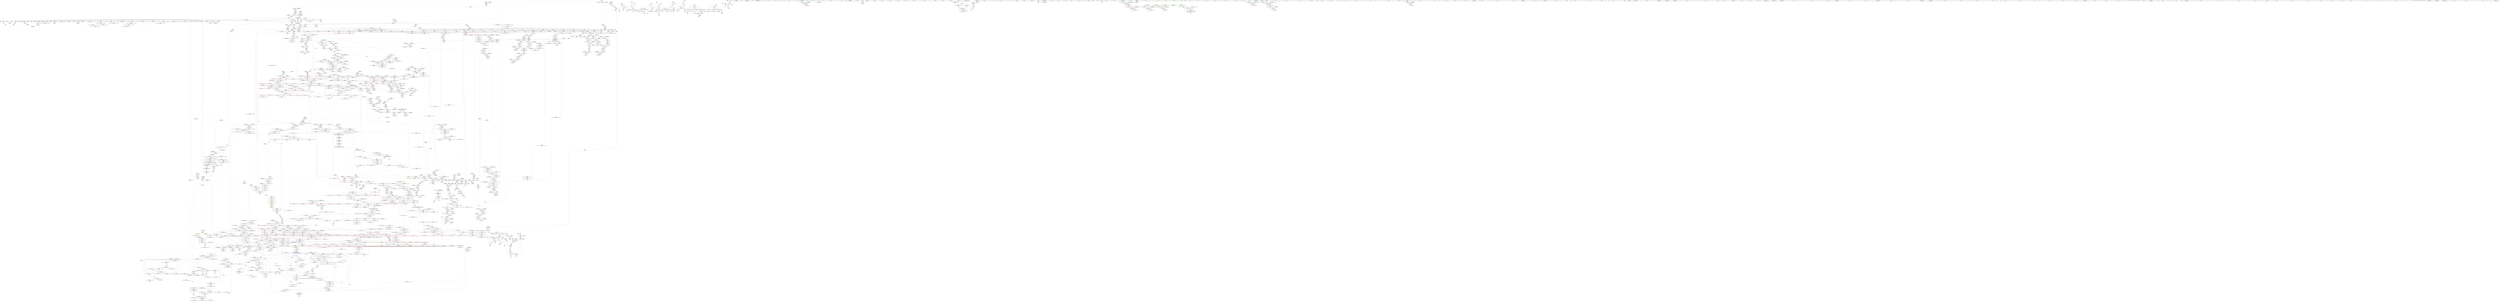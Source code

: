 digraph "SVFG" {
	label="SVFG";

	Node0x55d89baba0b0 [shape=record,color=grey,label="{NodeID: 0\nNullPtr|{|<s32>168}}"];
	Node0x55d89baba0b0 -> Node0x55d89bd43af0[style=solid];
	Node0x55d89baba0b0 -> Node0x55d89bd43bf0[style=solid];
	Node0x55d89baba0b0 -> Node0x55d89bd43cc0[style=solid];
	Node0x55d89baba0b0 -> Node0x55d89bd43d90[style=solid];
	Node0x55d89baba0b0 -> Node0x55d89bd43e60[style=solid];
	Node0x55d89baba0b0 -> Node0x55d89bd43f30[style=solid];
	Node0x55d89baba0b0 -> Node0x55d89bd44000[style=solid];
	Node0x55d89baba0b0 -> Node0x55d89bd440d0[style=solid];
	Node0x55d89baba0b0 -> Node0x55d89bd441a0[style=solid];
	Node0x55d89baba0b0 -> Node0x55d89bd44270[style=solid];
	Node0x55d89baba0b0 -> Node0x55d89bd44340[style=solid];
	Node0x55d89baba0b0 -> Node0x55d89bd44410[style=solid];
	Node0x55d89baba0b0 -> Node0x55d89bd444e0[style=solid];
	Node0x55d89baba0b0 -> Node0x55d89bd445b0[style=solid];
	Node0x55d89baba0b0 -> Node0x55d89bd44680[style=solid];
	Node0x55d89baba0b0 -> Node0x55d89bd44750[style=solid];
	Node0x55d89baba0b0 -> Node0x55d89bd44820[style=solid];
	Node0x55d89baba0b0 -> Node0x55d89bd448f0[style=solid];
	Node0x55d89baba0b0 -> Node0x55d89bd449c0[style=solid];
	Node0x55d89baba0b0 -> Node0x55d89bd44a90[style=solid];
	Node0x55d89baba0b0 -> Node0x55d89bd44b60[style=solid];
	Node0x55d89baba0b0 -> Node0x55d89bd44c30[style=solid];
	Node0x55d89baba0b0 -> Node0x55d89bd44d00[style=solid];
	Node0x55d89baba0b0 -> Node0x55d89bd44dd0[style=solid];
	Node0x55d89baba0b0 -> Node0x55d89bd88840[style=solid];
	Node0x55d89baba0b0 -> Node0x55d89bd91500[style=solid];
	Node0x55d89baba0b0 -> Node0x55d89bd915d0[style=solid];
	Node0x55d89baba0b0 -> Node0x55d89bd916a0[style=solid];
	Node0x55d89baba0b0 -> Node0x55d89bd934b0[style=solid];
	Node0x55d89baba0b0 -> Node0x55d89b394330[style=solid];
	Node0x55d89baba0b0 -> Node0x55d89bdd8660[style=solid];
	Node0x55d89baba0b0 -> Node0x55d89bdd9b60[style=solid];
	Node0x55d89baba0b0:s32 -> Node0x55d89bf26250[style=solid,color=red];
	Node0x55d89bd65e20 [shape=record,color=blue,label="{NodeID: 1550\n2331\<--2330\ncoerce.dive3\<--call2\n_ZSt34__uninitialized_move_if_noexcept_aIPdS0_SaIdEET0_T_S3_S2_RT1_\n}"];
	Node0x55d89bd65e20 -> Node0x55d89bd84e30[style=dashed];
	Node0x55d89bd44410 [shape=record,color=black,label="{NodeID: 443\n1792\<--3\n\<--dummyVal\n_ZNSt12_Vector_baseIdSaIdEED2Ev\n}"];
	Node0x55d89bd537a0 [shape=record,color=red,label="{NodeID: 886\n493\<--473\n\<--retval\n_ZSt3maxIdERKT_S2_S2_\n}"];
	Node0x55d89bd537a0 -> Node0x55d89bd56e10[style=solid];
	Node0x55d89bf20750 [shape=record,color=black,label="{NodeID: 3543\n1565 = PHI(1576, )\n}"];
	Node0x55d89bf20750 -> Node0x55d89bd58810[style=solid];
	Node0x55d89bddb7e0 [shape=record,color=grey,label="{NodeID: 2436\n1150 = cmp(1148, 1149, )\n}"];
	Node0x55d89bd89b20 [shape=record,color=blue,label="{NodeID: 1329\n98\<--306\nj54\<--inc84\nmain\n}"];
	Node0x55d89bd89b20 -> Node0x55d89bd521b0[style=dashed];
	Node0x55d89bd89b20 -> Node0x55d89bd52280[style=dashed];
	Node0x55d89bd89b20 -> Node0x55d89bd52350[style=dashed];
	Node0x55d89bd89b20 -> Node0x55d89bd52420[style=dashed];
	Node0x55d89bd89b20 -> Node0x55d89bd524f0[style=dashed];
	Node0x55d89bd89b20 -> Node0x55d89bd525c0[style=dashed];
	Node0x55d89bd89b20 -> Node0x55d89bd898b0[style=dashed];
	Node0x55d89bd89b20 -> Node0x55d89bd89b20[style=dashed];
	Node0x55d89bd89b20 -> Node0x55d89be52d40[style=dashed];
	Node0x55d89bd3c920 [shape=record,color=green,label="{NodeID: 222\n1446\<--1447\n__i\<--__i_field_insensitive\n_ZSt26__unguarded_insertion_sortIPdN9__gnu_cxx5__ops15_Iter_less_iterEEvT_S4_T0_\n}"];
	Node0x55d89bd3c920 -> Node0x55d89bd7e560[style=solid];
	Node0x55d89bd3c920 -> Node0x55d89bd7e630[style=solid];
	Node0x55d89bd3c920 -> Node0x55d89bd7e700[style=solid];
	Node0x55d89bd3c920 -> Node0x55d89bd8fb00[style=solid];
	Node0x55d89bd3c920 -> Node0x55d89bd8fbd0[style=solid];
	Node0x55d89be71af0 [shape=record,color=yellow,style=double,label="{NodeID: 2879\n8V_1 = ENCHI(MR_8V_0)\npts\{69 \}\nFun[main]}"];
	Node0x55d89be71af0 -> Node0x55d89bd4fd20[style=dashed];
	Node0x55d89bd5ff10 [shape=record,color=purple,label="{NodeID: 665\n419\<--418\n_M_impl3\<--\n_ZNSt6vectorIdSaIdEE9push_backERKd\n}"];
	Node0x55d89bd5ff10 -> Node0x55d89bd56ba0[style=solid];
	Node0x55d89bd7e700 [shape=record,color=red,label="{NodeID: 1108\n1467\<--1446\n\<--__i\n_ZSt26__unguarded_insertion_sortIPdN9__gnu_cxx5__ops15_Iter_less_iterEEvT_S4_T0_\n}"];
	Node0x55d89bd7e700 -> Node0x55d89bd61430[style=solid];
	Node0x55d89bcbec40 [shape=record,color=green,label="{NodeID: 1\n7\<--1\n__dso_handle\<--dummyObj\nGlob }"];
	Node0x55d89bd65ef0 [shape=record,color=blue,label="{NodeID: 1551\n2345\<--2344\nthis.addr\<--this\n_ZNK9__gnu_cxx17__normal_iteratorIPdSt6vectorIdSaIdEEE4baseEv\n}"];
	Node0x55d89bd65ef0 -> Node0x55d89bd84f00[style=dashed];
	Node0x55d89bd444e0 [shape=record,color=black,label="{NodeID: 444\n1793\<--3\n\<--dummyVal\n_ZNSt12_Vector_baseIdSaIdEED2Ev\n}"];
	Node0x55d89bd444e0 -> Node0x55d89bd91d20[style=solid];
	Node0x55d89bd53870 [shape=record,color=red,label="{NodeID: 887\n481\<--475\n\<--__a.addr\n_ZSt3maxIdERKT_S2_S2_\n}"];
	Node0x55d89bd53870 -> Node0x55d89bd53bb0[style=solid];
	Node0x55d89bf20820 [shape=record,color=black,label="{NodeID: 3544\n1943 = PHI(2181, )\n|{<s0>122}}"];
	Node0x55d89bf20820:s0 -> Node0x55d89bf20000[style=solid,color=red];
	Node0x55d89bddb960 [shape=record,color=grey,label="{NodeID: 2437\n2232 = cmp(2230, 2231, )\n}"];
	Node0x55d89bd89bf0 [shape=record,color=blue,label="{NodeID: 1330\n96\<--311\ni50\<--inc87\nmain\n}"];
	Node0x55d89bd89bf0 -> Node0x55d89bd51a60[style=dashed];
	Node0x55d89bd89bf0 -> Node0x55d89bd51b30[style=dashed];
	Node0x55d89bd89bf0 -> Node0x55d89bd51c00[style=dashed];
	Node0x55d89bd89bf0 -> Node0x55d89bd51cd0[style=dashed];
	Node0x55d89bd89bf0 -> Node0x55d89bd51da0[style=dashed];
	Node0x55d89bd89bf0 -> Node0x55d89bd51e70[style=dashed];
	Node0x55d89bd89bf0 -> Node0x55d89bd51f40[style=dashed];
	Node0x55d89bd89bf0 -> Node0x55d89bd52010[style=dashed];
	Node0x55d89bd89bf0 -> Node0x55d89bd520e0[style=dashed];
	Node0x55d89bd89bf0 -> Node0x55d89bd897e0[style=dashed];
	Node0x55d89bd89bf0 -> Node0x55d89bd89bf0[style=dashed];
	Node0x55d89bd89bf0 -> Node0x55d89be41810[style=dashed];
	Node0x55d89bd3c9f0 [shape=record,color=green,label="{NodeID: 223\n1448\<--1449\nagg.tmp\<--agg.tmp_field_insensitive\n_ZSt26__unguarded_insertion_sortIPdN9__gnu_cxx5__ops15_Iter_less_iterEEvT_S4_T0_\n}"];
	Node0x55d89bd5ffe0 [shape=record,color=purple,label="{NodeID: 666\n422\<--421\n_M_impl4\<--\n_ZNSt6vectorIdSaIdEE9push_backERKd\n}"];
	Node0x55d89bd7e7d0 [shape=record,color=red,label="{NodeID: 1109\n1485\<--1476\n\<--__first.addr\n_ZSt13move_backwardIPdS0_ET0_T_S2_S1_\n|{<s0>92}}"];
	Node0x55d89bd7e7d0:s0 -> Node0x55d89bf252e0[style=solid,color=red];
	Node0x55d89bd34640 [shape=record,color=green,label="{NodeID: 2\n14\<--1\n.str\<--dummyObj\nGlob }"];
	Node0x55d89bd65fc0 [shape=record,color=blue,label="{NodeID: 1552\n2354\<--2352\n__a.addr\<--__a\n_ZNSt16allocator_traitsISaIdEE7destroyIdEEvRS0_PT_\n}"];
	Node0x55d89bd65fc0 -> Node0x55d89bd84fd0[style=dashed];
	Node0x55d89bd445b0 [shape=record,color=black,label="{NodeID: 445\n1795\<--3\n\<--dummyVal\n_ZNSt12_Vector_baseIdSaIdEED2Ev\n}"];
	Node0x55d89bd445b0 -> Node0x55d89bd91df0[style=solid];
	Node0x55d89bd53940 [shape=record,color=red,label="{NodeID: 888\n490\<--475\n\<--__a.addr\n_ZSt3maxIdERKT_S2_S2_\n}"];
	Node0x55d89bd53940 -> Node0x55d89bd8a8f0[style=solid];
	Node0x55d89bf208f0 [shape=record,color=black,label="{NodeID: 3545\n1980 = PHI(2188, )\n}"];
	Node0x55d89bf208f0 -> Node0x55d89bd930a0[style=solid];
	Node0x55d89bddbae0 [shape=record,color=grey,label="{NodeID: 2438\n2236 = cmp(2234, 2235, )\n}"];
	Node0x55d89bd89cc0 [shape=record,color=blue,label="{NodeID: 1331\n78\<--325\nans\<--\nmain\n}"];
	Node0x55d89bd89cc0 -> Node0x55d89be50a40[style=dashed];
	Node0x55d89bd3cac0 [shape=record,color=green,label="{NodeID: 224\n1450\<--1451\nagg.tmp1\<--agg.tmp1_field_insensitive\n_ZSt26__unguarded_insertion_sortIPdN9__gnu_cxx5__ops15_Iter_less_iterEEvT_S4_T0_\n}"];
	Node0x55d89be71cb0 [shape=record,color=yellow,style=double,label="{NodeID: 2881\n12V_1 = ENCHI(MR_12V_0)\npts\{73 \}\nFun[main]}"];
	Node0x55d89be71cb0 -> Node0x55d89bd50060[style=dashed];
	Node0x55d89be71cb0 -> Node0x55d89bd50130[style=dashed];
	Node0x55d89be71cb0 -> Node0x55d89bd50200[style=dashed];
	Node0x55d89bd600b0 [shape=record,color=purple,label="{NodeID: 667\n423\<--421\n_M_finish5\<--\n_ZNSt6vectorIdSaIdEE9push_backERKd\n}"];
	Node0x55d89bd600b0 -> Node0x55d89bd532c0[style=solid];
	Node0x55d89bd7e8a0 [shape=record,color=red,label="{NodeID: 1110\n1489\<--1478\n\<--__last.addr\n_ZSt13move_backwardIPdS0_ET0_T_S2_S1_\n|{<s0>93}}"];
	Node0x55d89bd7e8a0:s0 -> Node0x55d89bf252e0[style=solid,color=red];
	Node0x55d89bd34130 [shape=record,color=green,label="{NodeID: 3\n16\<--1\n.str.1\<--dummyObj\nGlob }"];
	Node0x55d89be63fd0 [shape=record,color=yellow,style=double,label="{NodeID: 2660\n50V_1 = ENCHI(MR_50V_0)\npts\{10 2513 \}\nFun[_ZSt4copyISt13move_iteratorIPdES1_ET0_T_S4_S3_]|{<s0>186}}"];
	Node0x55d89be63fd0:s0 -> Node0x55d89be6c560[style=dashed,color=red];
	Node0x55d89bd66090 [shape=record,color=blue,label="{NodeID: 1553\n2356\<--2353\n__p.addr\<--__p\n_ZNSt16allocator_traitsISaIdEE7destroyIdEEvRS0_PT_\n}"];
	Node0x55d89bd66090 -> Node0x55d89bd850a0[style=dashed];
	Node0x55d89bd44680 [shape=record,color=black,label="{NodeID: 446\n2041\<--3\n\<--dummyVal\n_ZNSt6vectorIdSaIdEE17_M_realloc_insertIJRKdEEEvN9__gnu_cxx17__normal_iteratorIPdS1_EEDpOT_\n}"];
	Node0x55d89bd53a10 [shape=record,color=red,label="{NodeID: 889\n483\<--477\n\<--__b.addr\n_ZSt3maxIdERKT_S2_S2_\n}"];
	Node0x55d89bd53a10 -> Node0x55d89bd53c80[style=solid];
	Node0x55d89bf209c0 [shape=record,color=black,label="{NodeID: 3546\n1984 = PHI(2264, )\n}"];
	Node0x55d89bf209c0 -> Node0x55d89bd93170[style=solid];
	Node0x55d89bddbc60 [shape=record,color=grey,label="{NodeID: 2439\n1673 = cmp(1670, 1672, )\n}"];
	Node0x55d89bddbc60 -> Node0x55d89bd58f60[style=solid];
	Node0x55d89bd89d90 [shape=record,color=blue,label="{NodeID: 1332\n80\<--330\ntake\<--inc96\nmain\n}"];
	Node0x55d89bd89d90 -> Node0x55d89bd50af0[style=dashed];
	Node0x55d89bd89d90 -> Node0x55d89bd50bc0[style=dashed];
	Node0x55d89bd89d90 -> Node0x55d89bd50c90[style=dashed];
	Node0x55d89bd89d90 -> Node0x55d89bd50d60[style=dashed];
	Node0x55d89bd89d90 -> Node0x55d89bd89d90[style=dashed];
	Node0x55d89bd89d90 -> Node0x55d89be3ff10[style=dashed];
	Node0x55d89bd3cb90 [shape=record,color=green,label="{NodeID: 225\n1452\<--1453\nundef.agg.tmp\<--undef.agg.tmp_field_insensitive\n_ZSt26__unguarded_insertion_sortIPdN9__gnu_cxx5__ops15_Iter_less_iterEEvT_S4_T0_\n}"];
	Node0x55d89be71d90 [shape=record,color=yellow,style=double,label="{NodeID: 2882\n14V_1 = ENCHI(MR_14V_0)\npts\{75 \}\nFun[main]}"];
	Node0x55d89be71d90 -> Node0x55d89bd502d0[style=dashed];
	Node0x55d89be71d90 -> Node0x55d89bd503a0[style=dashed];
	Node0x55d89be71d90 -> Node0x55d89bd50470[style=dashed];
	Node0x55d89be71d90 -> Node0x55d89bd50540[style=dashed];
	Node0x55d89be71d90 -> Node0x55d89bd50610[style=dashed];
	Node0x55d89be71d90 -> Node0x55d89bd506e0[style=dashed];
	Node0x55d89bd60180 [shape=record,color=purple,label="{NodeID: 668\n430\<--429\n_M_impl6\<--\n_ZNSt6vectorIdSaIdEE9push_backERKd\n}"];
	Node0x55d89bd7e970 [shape=record,color=red,label="{NodeID: 1111\n1491\<--1480\n\<--__result.addr\n_ZSt13move_backwardIPdS0_ET0_T_S2_S1_\n|{<s0>94}}"];
	Node0x55d89bd7e970:s0 -> Node0x55d89bf28360[style=solid,color=red];
	Node0x55d89bd341c0 [shape=record,color=green,label="{NodeID: 4\n18\<--1\nstdin\<--dummyObj\nGlob }"];
	Node0x55d89bd66160 [shape=record,color=blue,label="{NodeID: 1554\n2371\<--2370\nthis.addr\<--this\n_ZNKSt6vectorIdSaIdEE8max_sizeEv\n}"];
	Node0x55d89bd66160 -> Node0x55d89bd85170[style=dashed];
	Node0x55d89bd44750 [shape=record,color=black,label="{NodeID: 447\n2042\<--3\n\<--dummyVal\n_ZNSt6vectorIdSaIdEE17_M_realloc_insertIJRKdEEEvN9__gnu_cxx17__normal_iteratorIPdS1_EEDpOT_\n}"];
	Node0x55d89bd44750 -> Node0x55d89bd937f0[style=solid];
	Node0x55d89bd53ae0 [shape=record,color=red,label="{NodeID: 890\n487\<--477\n\<--__b.addr\n_ZSt3maxIdERKT_S2_S2_\n}"];
	Node0x55d89bd53ae0 -> Node0x55d89bd8a820[style=solid];
	Node0x55d89bf20a90 [shape=record,color=black,label="{NodeID: 3547\n1989 = PHI(2244, )\n}"];
	Node0x55d89bf20a90 -> Node0x55d89bd93240[style=solid];
	Node0x55d89bddbde0 [shape=record,color=grey,label="{NodeID: 2440\n1204 = cmp(1201, 1203, )\n}"];
	Node0x55d89bddbde0 -> Node0x55d89bd585a0[style=solid];
	Node0x55d89bd89e60 [shape=record,color=blue,label="{NodeID: 1333\n70\<--338\nqq\<--inc100\nmain\n}"];
	Node0x55d89bd89e60 -> Node0x55d89be3f010[style=dashed];
	Node0x55d89bd3cc60 [shape=record,color=green,label="{NodeID: 226\n1476\<--1477\n__first.addr\<--__first.addr_field_insensitive\n_ZSt13move_backwardIPdS0_ET0_T_S2_S1_\n}"];
	Node0x55d89bd3cc60 -> Node0x55d89bd7e7d0[style=solid];
	Node0x55d89bd3cc60 -> Node0x55d89bd8fca0[style=solid];
	Node0x55d89bd60250 [shape=record,color=purple,label="{NodeID: 669\n431\<--429\n_M_finish7\<--\n_ZNSt6vectorIdSaIdEE9push_backERKd\n}"];
	Node0x55d89bd60250 -> Node0x55d89bd53390[style=solid];
	Node0x55d89bd60250 -> Node0x55d89bd8a340[style=solid];
	Node0x55d89bd7ea40 [shape=record,color=red,label="{NodeID: 1112\n1507\<--1500\n\<--__last.addr\n_ZSt25__unguarded_linear_insertIPdN9__gnu_cxx5__ops14_Val_less_iterEEvT_T0_\n|{<s0>95}}"];
	Node0x55d89bd7ea40:s0 -> Node0x55d89bf29280[style=solid,color=red];
	Node0x55d89bd34470 [shape=record,color=green,label="{NodeID: 5\n19\<--1\n.str.2\<--dummyObj\nGlob }"];
	Node0x55d89bd66230 [shape=record,color=blue,label="{NodeID: 1555\n2385\<--2384\nthis.addr\<--this\n_ZNKSt6vectorIdSaIdEE4sizeEv\n}"];
	Node0x55d89bd66230 -> Node0x55d89bd85240[style=dashed];
	Node0x55d89bd44820 [shape=record,color=black,label="{NodeID: 448\n2044\<--3\n\<--dummyVal\n_ZNSt6vectorIdSaIdEE17_M_realloc_insertIJRKdEEEvN9__gnu_cxx17__normal_iteratorIPdS1_EEDpOT_\n}"];
	Node0x55d89bd44820 -> Node0x55d89bd938c0[style=solid];
	Node0x55d89bd53bb0 [shape=record,color=red,label="{NodeID: 891\n482\<--481\n\<--\n_ZSt3maxIdERKT_S2_S2_\n}"];
	Node0x55d89bd53bb0 -> Node0x55d89bdd9fe0[style=solid];
	Node0x55d89bf20b60 [shape=record,color=black,label="{NodeID: 3548\n1995 = PHI(2279, )\n}"];
	Node0x55d89bf20b60 -> Node0x55d89bd93310[style=solid];
	Node0x55d89bd89f30 [shape=record,color=blue,label="{NodeID: 1334\n360\<--358\n__first.addr\<--__first\n_ZSt4sortIPdEvT_S1_\n}"];
	Node0x55d89bd89f30 -> Node0x55d89bd52c40[style=dashed];
	Node0x55d89bd3cd30 [shape=record,color=green,label="{NodeID: 227\n1478\<--1479\n__last.addr\<--__last.addr_field_insensitive\n_ZSt13move_backwardIPdS0_ET0_T_S2_S1_\n}"];
	Node0x55d89bd3cd30 -> Node0x55d89bd7e8a0[style=solid];
	Node0x55d89bd3cd30 -> Node0x55d89bd8fd70[style=solid];
	Node0x55d89bd60320 [shape=record,color=purple,label="{NodeID: 670\n433\<--432\nincdec.ptr\<--\n_ZNSt6vectorIdSaIdEE9push_backERKd\n}"];
	Node0x55d89bd60320 -> Node0x55d89bd8a340[style=solid];
	Node0x55d89bd7eb10 [shape=record,color=red,label="{NodeID: 1113\n1511\<--1500\n\<--__last.addr\n_ZSt25__unguarded_linear_insertIPdN9__gnu_cxx5__ops14_Val_less_iterEEvT_T0_\n}"];
	Node0x55d89bd7eb10 -> Node0x55d89bd900b0[style=solid];
	Node0x55d89bd34500 [shape=record,color=green,label="{NodeID: 6\n21\<--1\n.str.3\<--dummyObj\nGlob }"];
	Node0x55d89bd66300 [shape=record,color=blue,label="{NodeID: 1556\n2409\<--2405\n__a.addr\<--__a\n_ZSt3maxImERKT_S2_S2_\n}"];
	Node0x55d89bd66300 -> Node0x55d89bd85580[style=dashed];
	Node0x55d89bd66300 -> Node0x55d89bd85650[style=dashed];
	Node0x55d89bd448f0 [shape=record,color=black,label="{NodeID: 449\n2062\<--3\n\<--dummyVal\n_ZNSt6vectorIdSaIdEE17_M_realloc_insertIJRKdEEEvN9__gnu_cxx17__normal_iteratorIPdS1_EEDpOT_\n}"];
	Node0x55d89bd53c80 [shape=record,color=red,label="{NodeID: 892\n484\<--483\n\<--\n_ZSt3maxIdERKT_S2_S2_\n}"];
	Node0x55d89bd53c80 -> Node0x55d89bdd9fe0[style=solid];
	Node0x55d89bf20c30 [shape=record,color=black,label="{NodeID: 3549\n2008 = PHI(2181, )\n|{<s0>128}}"];
	Node0x55d89bf20c30:s0 -> Node0x55d89bf27360[style=solid,color=red];
	Node0x55d89bd8a000 [shape=record,color=blue,label="{NodeID: 1335\n362\<--359\n__last.addr\<--__last\n_ZSt4sortIPdEvT_S1_\n}"];
	Node0x55d89bd8a000 -> Node0x55d89bd52d10[style=dashed];
	Node0x55d89bd3ce00 [shape=record,color=green,label="{NodeID: 228\n1480\<--1481\n__result.addr\<--__result.addr_field_insensitive\n_ZSt13move_backwardIPdS0_ET0_T_S2_S1_\n}"];
	Node0x55d89bd3ce00 -> Node0x55d89bd7e970[style=solid];
	Node0x55d89bd3ce00 -> Node0x55d89bd8fe40[style=solid];
	Node0x55d89bd603f0 [shape=record,color=purple,label="{NodeID: 671\n464\<--463\n_M_impl\<--\n_ZNSt6vectorIdSaIdEEixEm\n}"];
	Node0x55d89bd7ebe0 [shape=record,color=red,label="{NodeID: 1114\n1525\<--1500\n\<--__last.addr\n_ZSt25__unguarded_linear_insertIPdN9__gnu_cxx5__ops14_Val_less_iterEEvT_T0_\n}"];
	Node0x55d89bd7ebe0 -> Node0x55d89bd90250[style=solid];
	Node0x55d89bd34590 [shape=record,color=green,label="{NodeID: 7\n23\<--1\nstdout\<--dummyObj\nGlob }"];
	Node0x55d89bd663d0 [shape=record,color=blue,label="{NodeID: 1557\n2411\<--2406\n__b.addr\<--__b\n_ZSt3maxImERKT_S2_S2_\n}"];
	Node0x55d89bd663d0 -> Node0x55d89bd85720[style=dashed];
	Node0x55d89bd663d0 -> Node0x55d89bd857f0[style=dashed];
	Node0x55d89bd449c0 [shape=record,color=black,label="{NodeID: 450\n2063\<--3\n\<--dummyVal\n_ZNSt6vectorIdSaIdEE17_M_realloc_insertIJRKdEEEvN9__gnu_cxx17__normal_iteratorIPdS1_EEDpOT_\n}"];
	Node0x55d89bd449c0 -> Node0x55d89bd93990[style=solid];
	Node0x55d89bd53d50 [shape=record,color=red,label="{NodeID: 893\n504\<--497\nthis1\<--this.addr\n_ZNSt6vectorIdSaIdEED2Ev\n}"];
	Node0x55d89bd53d50 -> Node0x55d89bd56ee0[style=solid];
	Node0x55d89bd53d50 -> Node0x55d89bd56fb0[style=solid];
	Node0x55d89bd53d50 -> Node0x55d89bd57080[style=solid];
	Node0x55d89bd53d50 -> Node0x55d89bd57150[style=solid];
	Node0x55d89bd53d50 -> Node0x55d89bd57220[style=solid];
	Node0x55d89bf20d00 [shape=record,color=black,label="{NodeID: 3550\n2015 = PHI(2343, )\n}"];
	Node0x55d89bf20d00 -> Node0x55d89bd830f0[style=solid];
	Node0x55d89bd8a0d0 [shape=record,color=blue,label="{NodeID: 1336\n381\<--380\nthis.addr\<--this\n_ZNSt6vectorIdSaIdEEC2Ev\n}"];
	Node0x55d89bd8a0d0 -> Node0x55d89bd52de0[style=dashed];
	Node0x55d89bd3ced0 [shape=record,color=green,label="{NodeID: 229\n1487\<--1488\n_ZSt12__miter_baseIPdET_S1_\<--_ZSt12__miter_baseIPdET_S1__field_insensitive\n}"];
	Node0x55d89bd604c0 [shape=record,color=purple,label="{NodeID: 672\n465\<--463\n_M_start\<--\n_ZNSt6vectorIdSaIdEEixEm\n}"];
	Node0x55d89bd604c0 -> Node0x55d89bd536d0[style=solid];
	Node0x55d89bd7ecb0 [shape=record,color=red,label="{NodeID: 1115\n1535\<--1500\n\<--__last.addr\n_ZSt25__unguarded_linear_insertIPdN9__gnu_cxx5__ops14_Val_less_iterEEvT_T0_\n}"];
	Node0x55d89bd7ecb0 -> Node0x55d89bd904c0[style=solid];
	Node0x55d89bd34eb0 [shape=record,color=green,label="{NodeID: 8\n24\<--1\n.str.4\<--dummyObj\nGlob }"];
	Node0x55d89bd664a0 [shape=record,color=blue,label="{NodeID: 1558\n2407\<--2421\nretval\<--\n_ZSt3maxImERKT_S2_S2_\n}"];
	Node0x55d89bd664a0 -> Node0x55d89be3a9e0[style=dashed];
	Node0x55d89bd44a90 [shape=record,color=black,label="{NodeID: 451\n2065\<--3\n\<--dummyVal\n_ZNSt6vectorIdSaIdEE17_M_realloc_insertIJRKdEEEvN9__gnu_cxx17__normal_iteratorIPdS1_EEDpOT_\n}"];
	Node0x55d89bd44a90 -> Node0x55d89bd93a60[style=solid];
	Node0x55d89bd53e20 [shape=record,color=red,label="{NodeID: 894\n533\<--499\nexn\<--exn.slot\n_ZNSt6vectorIdSaIdEED2Ev\n|{<s0>30}}"];
	Node0x55d89bd53e20:s0 -> Node0x55d89bf02db0[style=solid,color=red];
	Node0x55d89bf20dd0 [shape=record,color=black,label="{NodeID: 3551\n2021 = PHI(1752, )\n|{<s0>131}}"];
	Node0x55d89bf20dd0:s0 -> Node0x55d89bf18000[style=solid,color=red];
	Node0x55d89bd8a1a0 [shape=record,color=blue,label="{NodeID: 1337\n399\<--397\nthis.addr\<--this\n_ZNSt6vectorIdSaIdEE9push_backERKd\n}"];
	Node0x55d89bd8a1a0 -> Node0x55d89bd52eb0[style=dashed];
	Node0x55d89bd45200 [shape=record,color=green,label="{NodeID: 230\n1493\<--1494\n_ZSt23__copy_move_backward_a2ILb1EPdS0_ET1_T0_S2_S1_\<--_ZSt23__copy_move_backward_a2ILb1EPdS0_ET1_T0_S2_S1__field_insensitive\n}"];
	Node0x55d89be721f0 [shape=record,color=yellow,style=double,label="{NodeID: 2887\n24V_1 = ENCHI(MR_24V_0)\npts\{87 \}\nFun[main]}"];
	Node0x55d89be721f0 -> Node0x55d89bd88fc0[style=dashed];
	Node0x55d89bd60590 [shape=record,color=purple,label="{NodeID: 673\n506\<--505\n_M_impl\<--\n_ZNSt6vectorIdSaIdEED2Ev\n}"];
	Node0x55d89bd7ed80 [shape=record,color=red,label="{NodeID: 1116\n1513\<--1504\n\<--__next\n_ZSt25__unguarded_linear_insertIPdN9__gnu_cxx5__ops14_Val_less_iterEEvT_T0_\n}"];
	Node0x55d89bd7ed80 -> Node0x55d89bd61500[style=solid];
	Node0x55d89bd34f70 [shape=record,color=green,label="{NodeID: 9\n26\<--1\n.str.5\<--dummyObj\nGlob }"];
	Node0x55d89bd66570 [shape=record,color=blue,label="{NodeID: 1559\n2407\<--2424\nretval\<--\n_ZSt3maxImERKT_S2_S2_\n}"];
	Node0x55d89bd66570 -> Node0x55d89be3a9e0[style=dashed];
	Node0x55d89bd44b60 [shape=record,color=black,label="{NodeID: 452\n2133\<--3\nlpad.val\<--dummyVal\n_ZNSt6vectorIdSaIdEE17_M_realloc_insertIJRKdEEEvN9__gnu_cxx17__normal_iteratorIPdS1_EEDpOT_\n}"];
	Node0x55d89bd53ef0 [shape=record,color=red,label="{NodeID: 895\n508\<--507\n\<--_M_start\n_ZNSt6vectorIdSaIdEED2Ev\n|{<s0>27}}"];
	Node0x55d89bd53ef0:s0 -> Node0x55d89bf194c0[style=solid,color=red];
	Node0x55d89bf20ea0 [shape=record,color=black,label="{NodeID: 3552\n2022 = PHI(2302, )\n}"];
	Node0x55d89bf20ea0 -> Node0x55d89bd93580[style=solid];
	Node0x55d89bd8a270 [shape=record,color=blue,label="{NodeID: 1338\n401\<--398\n__x.addr\<--__x\n_ZNSt6vectorIdSaIdEE9push_backERKd\n}"];
	Node0x55d89bd8a270 -> Node0x55d89bd52f80[style=dashed];
	Node0x55d89bd8a270 -> Node0x55d89bd53050[style=dashed];
	Node0x55d89bd45300 [shape=record,color=green,label="{NodeID: 231\n1498\<--1499\n__comp\<--__comp_field_insensitive\n_ZSt25__unguarded_linear_insertIPdN9__gnu_cxx5__ops14_Val_less_iterEEvT_T0_\n|{<s0>96}}"];
	Node0x55d89bd45300:s0 -> Node0x55d89bf18750[style=solid,color=red];
	Node0x55d89be722d0 [shape=record,color=yellow,style=double,label="{NodeID: 2888\n26V_1 = ENCHI(MR_26V_0)\npts\{89 \}\nFun[main]}"];
	Node0x55d89be722d0 -> Node0x55d89bd89090[style=dashed];
	Node0x55d89bd60660 [shape=record,color=purple,label="{NodeID: 674\n507\<--505\n_M_start\<--\n_ZNSt6vectorIdSaIdEED2Ev\n}"];
	Node0x55d89bd60660 -> Node0x55d89bd53ef0[style=solid];
	Node0x55d89bd7ee50 [shape=record,color=red,label="{NodeID: 1117\n1517\<--1504\n\<--__next\n_ZSt25__unguarded_linear_insertIPdN9__gnu_cxx5__ops14_Val_less_iterEEvT_T0_\n|{<s0>96}}"];
	Node0x55d89bd7ee50:s0 -> Node0x55d89bf18970[style=solid,color=red];
	Node0x55d89bd35070 [shape=record,color=green,label="{NodeID: 10\n28\<--1\n.str.6\<--dummyObj\nGlob }"];
	Node0x55d89bd66640 [shape=record,color=blue,label="{NodeID: 1560\n2431\<--2430\n__a.addr\<--__a\n_ZNSt16allocator_traitsISaIdEE8max_sizeERKS0_\n}"];
	Node0x55d89bd66640 -> Node0x55d89bd85a60[style=dashed];
	Node0x55d89bd44c30 [shape=record,color=black,label="{NodeID: 453\n2134\<--3\nlpad.val43\<--dummyVal\n_ZNSt6vectorIdSaIdEE17_M_realloc_insertIJRKdEEEvN9__gnu_cxx17__normal_iteratorIPdS1_EEDpOT_\n}"];
	Node0x55d89bd53fc0 [shape=record,color=red,label="{NodeID: 896\n512\<--511\n\<--_M_finish\n_ZNSt6vectorIdSaIdEED2Ev\n|{<s0>27}}"];
	Node0x55d89bd53fc0:s0 -> Node0x55d89bf197a0[style=solid,color=red];
	Node0x55d89bf20f70 [shape=record,color=black,label="{NodeID: 3553\n2029 = PHI(2343, )\n}"];
	Node0x55d89bf20f70 -> Node0x55d89bd831c0[style=solid];
	Node0x55d89bd8a340 [shape=record,color=blue,label="{NodeID: 1339\n431\<--433\n_M_finish7\<--incdec.ptr\n_ZNSt6vectorIdSaIdEE9push_backERKd\n}"];
	Node0x55d89bd8a340 -> Node0x55d89be3d6e0[style=dashed];
	Node0x55d89bd453d0 [shape=record,color=green,label="{NodeID: 232\n1500\<--1501\n__last.addr\<--__last.addr_field_insensitive\n_ZSt25__unguarded_linear_insertIPdN9__gnu_cxx5__ops14_Val_less_iterEEvT_T0_\n}"];
	Node0x55d89bd453d0 -> Node0x55d89bd7ea40[style=solid];
	Node0x55d89bd453d0 -> Node0x55d89bd7eb10[style=solid];
	Node0x55d89bd453d0 -> Node0x55d89bd7ebe0[style=solid];
	Node0x55d89bd453d0 -> Node0x55d89bd7ecb0[style=solid];
	Node0x55d89bd453d0 -> Node0x55d89bd8ff10[style=solid];
	Node0x55d89bd453d0 -> Node0x55d89bd90320[style=solid];
	Node0x55d89bd60730 [shape=record,color=purple,label="{NodeID: 675\n510\<--509\n_M_impl2\<--\n_ZNSt6vectorIdSaIdEED2Ev\n}"];
	Node0x55d89bd7ef20 [shape=record,color=red,label="{NodeID: 1118\n1522\<--1504\n\<--__next\n_ZSt25__unguarded_linear_insertIPdN9__gnu_cxx5__ops14_Val_less_iterEEvT_T0_\n|{<s0>97}}"];
	Node0x55d89bd7ef20:s0 -> Node0x55d89bf29280[style=solid,color=red];
	Node0x55d89bd35170 [shape=record,color=green,label="{NodeID: 11\n30\<--1\n.str.7\<--dummyObj\nGlob }"];
	Node0x55d89bd66710 [shape=record,color=blue,label="{NodeID: 1561\n2442\<--2441\nthis.addr\<--this\n_ZNKSt12_Vector_baseIdSaIdEE19_M_get_Tp_allocatorEv\n}"];
	Node0x55d89bd66710 -> Node0x55d89bd85b30[style=dashed];
	Node0x55d89bd44d00 [shape=record,color=black,label="{NodeID: 454\n2136\<--3\n\<--dummyVal\n_ZNSt6vectorIdSaIdEE17_M_realloc_insertIJRKdEEEvN9__gnu_cxx17__normal_iteratorIPdS1_EEDpOT_\n}"];
	Node0x55d89bd54090 [shape=record,color=red,label="{NodeID: 897\n551\<--541\n\<--__first.addr\n_ZSt6__sortIPdN9__gnu_cxx5__ops15_Iter_less_iterEEvT_S4_T0_\n}"];
	Node0x55d89bd54090 -> Node0x55d89bdd8360[style=solid];
	Node0x55d89bf21040 [shape=record,color=black,label="{NodeID: 3554\n2037 = PHI(1752, )\n|{<s0>134}}"];
	Node0x55d89bf21040:s0 -> Node0x55d89bf18000[style=solid,color=red];
	Node0x55d89bd8a410 [shape=record,color=blue,label="{NodeID: 1340\n439\<--436\ncoerce.dive\<--call\n_ZNSt6vectorIdSaIdEE9push_backERKd\n}"];
	Node0x55d89bd8a410 -> Node0x55d89bd53460[style=dashed];
	Node0x55d89bd8a410 -> Node0x55d89be3e0e0[style=dashed];
	Node0x55d89bd454a0 [shape=record,color=green,label="{NodeID: 233\n1502\<--1503\n__val\<--__val_field_insensitive\n_ZSt25__unguarded_linear_insertIPdN9__gnu_cxx5__ops14_Val_less_iterEEvT_T0_\n|{|<s1>96|<s2>98}}"];
	Node0x55d89bd454a0 -> Node0x55d89bd8ffe0[style=solid];
	Node0x55d89bd454a0:s1 -> Node0x55d89bf18860[style=solid,color=red];
	Node0x55d89bd454a0:s2 -> Node0x55d89bf29280[style=solid,color=red];
	Node0x55d89bd60800 [shape=record,color=purple,label="{NodeID: 676\n511\<--509\n_M_finish\<--\n_ZNSt6vectorIdSaIdEED2Ev\n}"];
	Node0x55d89bd60800 -> Node0x55d89bd53fc0[style=solid];
	Node0x55d89bd7eff0 [shape=record,color=red,label="{NodeID: 1119\n1527\<--1504\n\<--__next\n_ZSt25__unguarded_linear_insertIPdN9__gnu_cxx5__ops14_Val_less_iterEEvT_T0_\n}"];
	Node0x55d89bd7eff0 -> Node0x55d89bd90320[style=solid];
	Node0x55d89bd35270 [shape=record,color=green,label="{NodeID: 12\n32\<--1\n.str.8\<--dummyObj\nGlob }"];
	Node0x55d89bd667e0 [shape=record,color=blue,label="{NodeID: 1562\n2451\<--2450\nthis.addr\<--this\n_ZNK9__gnu_cxx13new_allocatorIdE8max_sizeEv\n}"];
	Node0x55d89bd667e0 -> Node0x55d89bd85c00[style=dashed];
	Node0x55d89bd44dd0 [shape=record,color=black,label="{NodeID: 455\n2137\<--3\n\<--dummyVal\n_ZNSt6vectorIdSaIdEE17_M_realloc_insertIJRKdEEEvN9__gnu_cxx17__normal_iteratorIPdS1_EEDpOT_\n|{<s0>145}}"];
	Node0x55d89bd44dd0:s0 -> Node0x55d89bf02db0[style=solid,color=red];
	Node0x55d89bd54160 [shape=record,color=red,label="{NodeID: 898\n555\<--541\n\<--__first.addr\n_ZSt6__sortIPdN9__gnu_cxx5__ops15_Iter_less_iterEEvT_S4_T0_\n|{<s0>32}}"];
	Node0x55d89bd54160:s0 -> Node0x55d89bf24ed0[style=solid,color=red];
	Node0x55d89bf21110 [shape=record,color=black,label="{NodeID: 3555\n2038 = PHI(2302, )\n}"];
	Node0x55d89bf21110 -> Node0x55d89bd93720[style=solid];
	Node0x55d89bd8a4e0 [shape=record,color=blue,label="{NodeID: 1341\n456\<--454\nthis.addr\<--this\n_ZNSt6vectorIdSaIdEEixEm\n}"];
	Node0x55d89bd8a4e0 -> Node0x55d89bd53530[style=dashed];
	Node0x55d89bd45570 [shape=record,color=green,label="{NodeID: 234\n1504\<--1505\n__next\<--__next_field_insensitive\n_ZSt25__unguarded_linear_insertIPdN9__gnu_cxx5__ops14_Val_less_iterEEvT_T0_\n}"];
	Node0x55d89bd45570 -> Node0x55d89bd7ed80[style=solid];
	Node0x55d89bd45570 -> Node0x55d89bd7ee50[style=solid];
	Node0x55d89bd45570 -> Node0x55d89bd7ef20[style=solid];
	Node0x55d89bd45570 -> Node0x55d89bd7eff0[style=solid];
	Node0x55d89bd45570 -> Node0x55d89bd7f0c0[style=solid];
	Node0x55d89bd45570 -> Node0x55d89bd900b0[style=solid];
	Node0x55d89bd45570 -> Node0x55d89bd90180[style=solid];
	Node0x55d89bd45570 -> Node0x55d89bd903f0[style=solid];
	Node0x55d89bd608d0 [shape=record,color=purple,label="{NodeID: 677\n687\<--686\nadd.ptr\<--\n_ZSt22__final_insertion_sortIPdN9__gnu_cxx5__ops15_Iter_less_iterEEvT_S4_T0_\n|{<s0>38}}"];
	Node0x55d89bd608d0:s0 -> Node0x55d89bf22b10[style=solid,color=red];
	Node0x55d89bd7f0c0 [shape=record,color=red,label="{NodeID: 1120\n1529\<--1504\n\<--__next\n_ZSt25__unguarded_linear_insertIPdN9__gnu_cxx5__ops14_Val_less_iterEEvT_T0_\n}"];
	Node0x55d89bd7f0c0 -> Node0x55d89bd615d0[style=solid];
	Node0x55d89bd35370 [shape=record,color=green,label="{NodeID: 13\n34\<--1\n.str.9\<--dummyObj\nGlob }"];
	Node0x55d89bd668b0 [shape=record,color=blue,label="{NodeID: 1563\n2460\<--2458\nthis.addr\<--this\n_ZN9__gnu_cxx17__normal_iteratorIPdSt6vectorIdSaIdEEEC2ERKS1_\n}"];
	Node0x55d89bd668b0 -> Node0x55d89bd85cd0[style=dashed];
	Node0x55d89bd44ea0 [shape=record,color=black,label="{NodeID: 456\n49\<--50\n\<--_ZNSt8ios_base4InitD1Ev\nCan only get source location for instruction, argument, global var or function.}"];
	Node0x55d89bd54230 [shape=record,color=red,label="{NodeID: 899\n558\<--541\n\<--__first.addr\n_ZSt6__sortIPdN9__gnu_cxx5__ops15_Iter_less_iterEEvT_S4_T0_\n}"];
	Node0x55d89bd54230 -> Node0x55d89bd573c0[style=solid];
	Node0x55d89bf211e0 [shape=record,color=black,label="{NodeID: 3556\n2048 = PHI()\n}"];
	Node0x55d89bd8a5b0 [shape=record,color=blue,label="{NodeID: 1342\n458\<--455\n__n.addr\<--__n\n_ZNSt6vectorIdSaIdEEixEm\n}"];
	Node0x55d89bd8a5b0 -> Node0x55d89bd53600[style=dashed];
	Node0x55d89bd45640 [shape=record,color=green,label="{NodeID: 235\n1519\<--1520\n_ZNK9__gnu_cxx5__ops14_Val_less_iterclIdPdEEbRT_T0_\<--_ZNK9__gnu_cxx5__ops14_Val_less_iterclIdPdEEbRT_T0__field_insensitive\n}"];
	Node0x55d89bd609a0 [shape=record,color=purple,label="{NodeID: 678\n692\<--691\nadd.ptr1\<--\n_ZSt22__final_insertion_sortIPdN9__gnu_cxx5__ops15_Iter_less_iterEEvT_S4_T0_\n|{<s0>39}}"];
	Node0x55d89bd609a0:s0 -> Node0x55d89bf23670[style=solid,color=red];
	Node0x55d89bd7f190 [shape=record,color=red,label="{NodeID: 1121\n1509\<--1508\n\<--call\n_ZSt25__unguarded_linear_insertIPdN9__gnu_cxx5__ops14_Val_less_iterEEvT_T0_\n}"];
	Node0x55d89bd7f190 -> Node0x55d89bd8ffe0[style=solid];
	Node0x55d89bd35470 [shape=record,color=green,label="{NodeID: 14\n37\<--1\n\<--dummyObj\nCan only get source location for instruction, argument, global var or function.}"];
	Node0x55d89bd66980 [shape=record,color=blue,label="{NodeID: 1564\n2462\<--2459\n__i.addr\<--__i\n_ZN9__gnu_cxx17__normal_iteratorIPdSt6vectorIdSaIdEEEC2ERKS1_\n}"];
	Node0x55d89bd66980 -> Node0x55d89bd85da0[style=dashed];
	Node0x55d89bd44fa0 [shape=record,color=black,label="{NodeID: 457\n65\<--101\nmain_ret\<--\nmain\n}"];
	Node0x55d89bd54300 [shape=record,color=red,label="{NodeID: 900\n572\<--541\n\<--__first.addr\n_ZSt6__sortIPdN9__gnu_cxx5__ops15_Iter_less_iterEEvT_S4_T0_\n|{<s0>33}}"];
	Node0x55d89bd54300:s0 -> Node0x55d89bf17400[style=solid,color=red];
	Node0x55d89bf212b0 [shape=record,color=black,label="{NodeID: 3557\n2073 = PHI(1752, )\n|{<s0>139}}"];
	Node0x55d89bf212b0:s0 -> Node0x55d89bf19960[style=solid,color=red];
	Node0x55d89be36910 [shape=record,color=black,label="{NodeID: 2450\nMR_42V_7 = PHI(MR_42V_8, MR_42V_6, MR_42V_9, )\npts\{830000 \}\n|{<s0>12}}"];
	Node0x55d89be36910:s0 -> Node0x55d89be66870[style=dashed,color=red];
	Node0x55d89bd8a680 [shape=record,color=blue,label="{NodeID: 1343\n475\<--471\n__a.addr\<--__a\n_ZSt3maxIdERKT_S2_S2_\n}"];
	Node0x55d89bd8a680 -> Node0x55d89bd53870[style=dashed];
	Node0x55d89bd8a680 -> Node0x55d89bd53940[style=dashed];
	Node0x55d89bd45740 [shape=record,color=green,label="{NodeID: 236\n1539\<--1540\nretval\<--retval_field_insensitive\n_ZN9__gnu_cxx5__ops15__val_comp_iterENS0_15_Iter_less_iterE\n}"];
	Node0x55d89bd60a70 [shape=record,color=purple,label="{NodeID: 679\n761\<--760\nadd.ptr1\<--\n_ZSt27__unguarded_partition_pivotIPdN9__gnu_cxx5__ops15_Iter_less_iterEET_S4_S4_T0_\n|{<s0>43}}"];
	Node0x55d89bd60a70:s0 -> Node0x55d89bf17040[style=solid,color=red];
	Node0x55d89bd7f260 [shape=record,color=red,label="{NodeID: 1122\n1524\<--1523\n\<--call2\n_ZSt25__unguarded_linear_insertIPdN9__gnu_cxx5__ops14_Val_less_iterEEvT_T0_\n}"];
	Node0x55d89bd7f260 -> Node0x55d89bd90250[style=solid];
	Node0x55d89bd35570 [shape=record,color=green,label="{NodeID: 15\n101\<--1\n\<--dummyObj\nCan only get source location for instruction, argument, global var or function.}"];
	Node0x55d89bd66a50 [shape=record,color=blue,label="{NodeID: 1565\n2467\<--2469\n_M_current\<--\n_ZN9__gnu_cxx17__normal_iteratorIPdSt6vectorIdSaIdEEEC2ERKS1_\n|{<s0>146|<s1>159}}"];
	Node0x55d89bd66a50:s0 -> Node0x55d89be8a120[style=dashed,color=blue];
	Node0x55d89bd66a50:s1 -> Node0x55d89be8a280[style=dashed,color=blue];
	Node0x55d89bd45070 [shape=record,color=black,label="{NodeID: 458\n105\<--102\ncall\<--\nmain\n}"];
	Node0x55d89bd543d0 [shape=record,color=red,label="{NodeID: 901\n552\<--543\n\<--__last.addr\n_ZSt6__sortIPdN9__gnu_cxx5__ops15_Iter_less_iterEEvT_S4_T0_\n}"];
	Node0x55d89bd543d0 -> Node0x55d89bdd8360[style=solid];
	Node0x55d89bf21380 [shape=record,color=black,label="{NodeID: 3558\n2093 = PHI(1752, )\n|{<s0>143}}"];
	Node0x55d89bf21380:s0 -> Node0x55d89bf19960[style=solid,color=red];
	Node0x55d89be36de0 [shape=record,color=black,label="{NodeID: 2451\nMR_44V_7 = PHI(MR_44V_8, MR_44V_6, MR_44V_9, )\npts\{830001 830002 \}\n|{<s0>12|<s1>12}}"];
	Node0x55d89be36de0:s0 -> Node0x55d89be66950[style=dashed,color=red];
	Node0x55d89be36de0:s1 -> Node0x55d89be66a30[style=dashed,color=red];
	Node0x55d89bd8a750 [shape=record,color=blue,label="{NodeID: 1344\n477\<--472\n__b.addr\<--__b\n_ZSt3maxIdERKT_S2_S2_\n}"];
	Node0x55d89bd8a750 -> Node0x55d89bd53a10[style=dashed];
	Node0x55d89bd8a750 -> Node0x55d89bd53ae0[style=dashed];
	Node0x55d89bd45810 [shape=record,color=green,label="{NodeID: 237\n1541\<--1542\n\<--field_insensitive\n_ZN9__gnu_cxx5__ops15__val_comp_iterENS0_15_Iter_less_iterE\n}"];
	Node0x55d89bd60b40 [shape=record,color=purple,label="{NodeID: 680\n764\<--763\nadd.ptr2\<--\n_ZSt27__unguarded_partition_pivotIPdN9__gnu_cxx5__ops15_Iter_less_iterEET_S4_S4_T0_\n|{<s0>43}}"];
	Node0x55d89bd60b40:s0 -> Node0x55d89bf172c0[style=solid,color=red];
	Node0x55d89bd7f330 [shape=record,color=red,label="{NodeID: 1123\n1534\<--1533\n\<--call4\n_ZSt25__unguarded_linear_insertIPdN9__gnu_cxx5__ops14_Val_less_iterEEvT_T0_\n}"];
	Node0x55d89bd7f330 -> Node0x55d89bd904c0[style=solid];
	Node0x55d89bd35670 [shape=record,color=green,label="{NodeID: 16\n117\<--1\n\<--dummyObj\nCan only get source location for instruction, argument, global var or function.}"];
	Node0x55d89bd66b20 [shape=record,color=blue,label="{NodeID: 1566\n2475\<--2473\n__a.addr\<--__a\n_ZNSt16allocator_traitsISaIdEE8allocateERS0_m\n}"];
	Node0x55d89bd66b20 -> Node0x55d89bd85f40[style=dashed];
	Node0x55d89bd45140 [shape=record,color=black,label="{NodeID: 459\n111\<--108\ncall1\<--\nmain\n}"];
	Node0x55d89bd544a0 [shape=record,color=red,label="{NodeID: 902\n556\<--543\n\<--__last.addr\n_ZSt6__sortIPdN9__gnu_cxx5__ops15_Iter_less_iterEEvT_S4_T0_\n|{<s0>32}}"];
	Node0x55d89bd544a0:s0 -> Node0x55d89bf276a0[style=solid,color=red];
	Node0x55d89bf21450 [shape=record,color=black,label="{NodeID: 3559\n2177 = PHI(2181, )\n}"];
	Node0x55d89bf21450 -> Node0x55d89bd83b80[style=solid];
	Node0x55d89be372e0 [shape=record,color=black,label="{NodeID: 2452\nMR_4V_6 = PHI(MR_4V_3, MR_4V_2, )\npts\{10 \}\n|{<s0>32|<s1>36}}"];
	Node0x55d89be372e0:s0 -> Node0x55d89be87370[style=dashed,color=blue];
	Node0x55d89be372e0:s1 -> Node0x55d89be56e70[style=dashed,color=blue];
	Node0x55d89bd8a820 [shape=record,color=blue,label="{NodeID: 1345\n473\<--487\nretval\<--\n_ZSt3maxIdERKT_S2_S2_\n}"];
	Node0x55d89bd8a820 -> Node0x55d89be55540[style=dashed];
	Node0x55d89bd458e0 [shape=record,color=green,label="{NodeID: 238\n1548\<--1549\n__first.addr\<--__first.addr_field_insensitive\n_ZSt23__copy_move_backward_a2ILb1EPdS0_ET1_T0_S2_S1_\n}"];
	Node0x55d89bd458e0 -> Node0x55d89bd7f400[style=solid];
	Node0x55d89bd458e0 -> Node0x55d89bd90590[style=solid];
	Node0x55d89bd60c10 [shape=record,color=purple,label="{NodeID: 681\n769\<--768\nadd.ptr3\<--\n_ZSt27__unguarded_partition_pivotIPdN9__gnu_cxx5__ops15_Iter_less_iterEET_S4_S4_T0_\n|{<s0>44}}"];
	Node0x55d89bd60c10:s0 -> Node0x55d89bf1aa80[style=solid,color=red];
	Node0x55d89bd7f400 [shape=record,color=red,label="{NodeID: 1124\n1557\<--1548\n\<--__first.addr\n_ZSt23__copy_move_backward_a2ILb1EPdS0_ET1_T0_S2_S1_\n|{<s0>99}}"];
	Node0x55d89bd7f400:s0 -> Node0x55d89bf22d80[style=solid,color=red];
	Node0x55d89bd35770 [shape=record,color=green,label="{NodeID: 17\n156\<--1\n\<--dummyObj\nCan only get source location for instruction, argument, global var or function.}"];
	Node0x55d89bd66bf0 [shape=record,color=blue,label="{NodeID: 1567\n2477\<--2474\n__n.addr\<--__n\n_ZNSt16allocator_traitsISaIdEE8allocateERS0_m\n}"];
	Node0x55d89bd66bf0 -> Node0x55d89bd86010[style=dashed];
	Node0x55d89bd55820 [shape=record,color=black,label="{NodeID: 460\n137\<--136\nidx.ext\<--\nmain\n}"];
	Node0x55d89bd54570 [shape=record,color=red,label="{NodeID: 903\n557\<--543\n\<--__last.addr\n_ZSt6__sortIPdN9__gnu_cxx5__ops15_Iter_less_iterEEvT_S4_T0_\n}"];
	Node0x55d89bd54570 -> Node0x55d89bd572f0[style=solid];
	Node0x55d89bf21520 [shape=record,color=black,label="{NodeID: 3560\n2206 = PHI(2369, )\n}"];
	Node0x55d89bf21520 -> Node0x55d89bdd60e0[style=solid];
	Node0x55d89be377e0 [shape=record,color=black,label="{NodeID: 2453\nMR_4V_4 = PHI(MR_4V_3, MR_4V_1, )\npts\{10 \}\n|{<s0>20}}"];
	Node0x55d89be377e0:s0 -> Node0x55d89be85840[style=dashed,color=blue];
	Node0x55d89bd8a8f0 [shape=record,color=blue,label="{NodeID: 1346\n473\<--490\nretval\<--\n_ZSt3maxIdERKT_S2_S2_\n}"];
	Node0x55d89bd8a8f0 -> Node0x55d89be55540[style=dashed];
	Node0x55d89bd459b0 [shape=record,color=green,label="{NodeID: 239\n1550\<--1551\n__last.addr\<--__last.addr_field_insensitive\n_ZSt23__copy_move_backward_a2ILb1EPdS0_ET1_T0_S2_S1_\n}"];
	Node0x55d89bd459b0 -> Node0x55d89bd7f4d0[style=solid];
	Node0x55d89bd459b0 -> Node0x55d89bd90660[style=solid];
	Node0x55d89bd60ce0 [shape=record,color=purple,label="{NodeID: 682\n820\<--819\nincdec.ptr\<--\n_ZSt13__heap_selectIPdN9__gnu_cxx5__ops15_Iter_less_iterEEvT_S4_S4_T0_\n}"];
	Node0x55d89bd60ce0 -> Node0x55d89bd8bd40[style=solid];
	Node0x55d89bd7f4d0 [shape=record,color=red,label="{NodeID: 1125\n1561\<--1550\n\<--__last.addr\n_ZSt23__copy_move_backward_a2ILb1EPdS0_ET1_T0_S2_S1_\n|{<s0>100}}"];
	Node0x55d89bd7f4d0:s0 -> Node0x55d89bf22d80[style=solid,color=red];
	Node0x55d89bd35870 [shape=record,color=green,label="{NodeID: 18\n243\<--1\n\<--dummyObj\nCan only get source location for instruction, argument, global var or function.}"];
	Node0x55d89bd66cc0 [shape=record,color=blue,label="{NodeID: 1568\n2492\<--2489\nthis.addr\<--this\n_ZN9__gnu_cxx13new_allocatorIdE8allocateEmPKv\n}"];
	Node0x55d89bd66cc0 -> Node0x55d89bd860e0[style=dashed];
	Node0x55d89bd558f0 [shape=record,color=black,label="{NodeID: 461\n148\<--147\nidx.ext9\<--\nmain\n}"];
	Node0x55d89bd54640 [shape=record,color=red,label="{NodeID: 904\n573\<--543\n\<--__last.addr\n_ZSt6__sortIPdN9__gnu_cxx5__ops15_Iter_less_iterEEvT_S4_T0_\n|{<s0>33}}"];
	Node0x55d89bd54640:s0 -> Node0x55d89bf17540[style=solid,color=red];
	Node0x55d89bf215f0 [shape=record,color=black,label="{NodeID: 3561\n2209 = PHI(2383, )\n}"];
	Node0x55d89bf215f0 -> Node0x55d89bdd60e0[style=solid];
	Node0x55d89be37ce0 [shape=record,color=black,label="{NodeID: 2454\nMR_38V_3 = PHI(MR_38V_2, MR_38V_1, )\npts\{2513 \}\n|{<s0>20}}"];
	Node0x55d89be37ce0:s0 -> Node0x55d89be85840[style=dashed,color=blue];
	Node0x55d89bd8a9c0 [shape=record,color=blue,label="{NodeID: 1347\n497\<--496\nthis.addr\<--this\n_ZNSt6vectorIdSaIdEED2Ev\n}"];
	Node0x55d89bd8a9c0 -> Node0x55d89bd53d50[style=dashed];
	Node0x55d89bd45a80 [shape=record,color=green,label="{NodeID: 240\n1552\<--1553\n__result.addr\<--__result.addr_field_insensitive\n_ZSt23__copy_move_backward_a2ILb1EPdS0_ET1_T0_S2_S1_\n}"];
	Node0x55d89bd45a80 -> Node0x55d89bd7f5a0[style=solid];
	Node0x55d89bd45a80 -> Node0x55d89bd90730[style=solid];
	Node0x55d89bd60db0 [shape=record,color=purple,label="{NodeID: 683\n848\<--847\nincdec.ptr\<--\n_ZSt11__sort_heapIPdN9__gnu_cxx5__ops15_Iter_less_iterEEvT_S4_RT0_\n}"];
	Node0x55d89bd60db0 -> Node0x55d89bd8c080[style=solid];
	Node0x55d89bd7f5a0 [shape=record,color=red,label="{NodeID: 1126\n1563\<--1552\n\<--__result.addr\n_ZSt23__copy_move_backward_a2ILb1EPdS0_ET1_T0_S2_S1_\n|{<s0>101}}"];
	Node0x55d89bd7f5a0:s0 -> Node0x55d89bf22d80[style=solid,color=red];
	Node0x55d89bd35970 [shape=record,color=green,label="{NodeID: 19\n319\<--1\n\<--dummyObj\nCan only get source location for instruction, argument, global var or function.}"];
	Node0x55d89be64ef0 [shape=record,color=yellow,style=double,label="{NodeID: 2676\n490V_1 = ENCHI(MR_490V_0)\npts\{1971 \}\nFun[_ZNSt6vectorIdSaIdEE17_M_realloc_insertIJRKdEEEvN9__gnu_cxx17__normal_iteratorIPdS1_EEDpOT_]}"];
	Node0x55d89be64ef0 -> Node0x55d89bd937f0[style=dashed];
	Node0x55d89bd66d90 [shape=record,color=blue,label="{NodeID: 1569\n2494\<--2490\n__n.addr\<--__n\n_ZN9__gnu_cxx13new_allocatorIdE8allocateEmPKv\n}"];
	Node0x55d89bd66d90 -> Node0x55d89bd861b0[style=dashed];
	Node0x55d89bd66d90 -> Node0x55d89bd86280[style=dashed];
	Node0x55d89bd559c0 [shape=record,color=black,label="{NodeID: 462\n173\<--172\nidxprom\<--\nmain\n}"];
	Node0x55d89bd54710 [shape=record,color=red,label="{NodeID: 905\n608\<--589\n\<--__first.addr\n_ZSt16__introsort_loopIPdlN9__gnu_cxx5__ops15_Iter_less_iterEEvT_S4_T0_T1_\n}"];
	Node0x55d89bd54710 -> Node0x55d89bd57560[style=solid];
	Node0x55d89bf216c0 [shape=record,color=black,label="{NodeID: 3562\n2221 = PHI(2383, )\n}"];
	Node0x55d89bf216c0 -> Node0x55d89bdd69e0[style=solid];
	Node0x55d89be381e0 [shape=record,color=black,label="{NodeID: 2455\nMR_4V_2 = PHI(MR_4V_3, MR_4V_1, )\npts\{10 \}\n|{|<s4>63}}"];
	Node0x55d89be381e0 -> Node0x55d89bd7ad50[style=dashed];
	Node0x55d89be381e0 -> Node0x55d89bd7ae20[style=dashed];
	Node0x55d89be381e0 -> Node0x55d89bd8e030[style=dashed];
	Node0x55d89be381e0 -> Node0x55d89bd8e2a0[style=dashed];
	Node0x55d89be381e0:s4 -> Node0x55d89be61e70[style=dashed,color=red];
	Node0x55d89bd8aa90 [shape=record,color=blue,label="{NodeID: 1348\n499\<--526\nexn.slot\<--\n_ZNSt6vectorIdSaIdEED2Ev\n}"];
	Node0x55d89bd8aa90 -> Node0x55d89bd53e20[style=dashed];
	Node0x55d89bd45b50 [shape=record,color=green,label="{NodeID: 241\n1559\<--1560\n_ZSt12__niter_baseIPdET_S1_\<--_ZSt12__niter_baseIPdET_S1__field_insensitive\n}"];
	Node0x55d89bd60e80 [shape=record,color=purple,label="{NodeID: 684\n1298\<--1297\nincdec.ptr\<--\n_ZSt21__unguarded_partitionIPdN9__gnu_cxx5__ops15_Iter_less_iterEET_S4_S4_S4_T0_\n}"];
	Node0x55d89bd60e80 -> Node0x55d89bd8eb90[style=solid];
	Node0x55d89bd7f670 [shape=record,color=red,label="{NodeID: 1127\n1574\<--1571\n\<--__it.addr\n_ZSt12__miter_baseIPdET_S1_\n}"];
	Node0x55d89bd7f670 -> Node0x55d89bd588e0[style=solid];
	Node0x55d89bd35a70 [shape=record,color=green,label="{NodeID: 20\n563\<--1\n\<--dummyObj\nCan only get source location for instruction, argument, global var or function.}"];
	Node0x55d89be64fd0 [shape=record,color=yellow,style=double,label="{NodeID: 2677\n492V_1 = ENCHI(MR_492V_0)\npts\{1973 \}\nFun[_ZNSt6vectorIdSaIdEE17_M_realloc_insertIJRKdEEEvN9__gnu_cxx17__normal_iteratorIPdS1_EEDpOT_]}"];
	Node0x55d89be64fd0 -> Node0x55d89bd938c0[style=dashed];
	Node0x55d89bd66e60 [shape=record,color=blue,label="{NodeID: 1570\n2496\<--2491\n.addr\<--\n_ZN9__gnu_cxx13new_allocatorIdE8allocateEmPKv\n}"];
	Node0x55d89bd55a90 [shape=record,color=black,label="{NodeID: 463\n204\<--203\nidxprom27\<--sub26\nmain\n}"];
	Node0x55d89bd547e0 [shape=record,color=red,label="{NodeID: 906\n620\<--589\n\<--__first.addr\n_ZSt16__introsort_loopIPdlN9__gnu_cxx5__ops15_Iter_less_iterEEvT_S4_T0_T1_\n|{<s0>34}}"];
	Node0x55d89bd547e0:s0 -> Node0x55d89bf23f60[style=solid,color=red];
	Node0x55d89bf21790 [shape=record,color=black,label="{NodeID: 3563\n2222 = PHI(2383, )\n}"];
	Node0x55d89bf21790 -> Node0x55d89bd65460[style=solid];
	Node0x55d89be386e0 [shape=record,color=black,label="{NodeID: 2456\nMR_291V_3 = PHI(MR_291V_4, MR_291V_2, )\npts\{1129 \}\n}"];
	Node0x55d89be386e0 -> Node0x55d89bd7a600[style=dashed];
	Node0x55d89be386e0 -> Node0x55d89bd7a6d0[style=dashed];
	Node0x55d89be386e0 -> Node0x55d89bd7a870[style=dashed];
	Node0x55d89be386e0 -> Node0x55d89bd8e100[style=dashed];
	Node0x55d89bd8ab60 [shape=record,color=blue,label="{NodeID: 1349\n501\<--528\nehselector.slot\<--\n_ZNSt6vectorIdSaIdEED2Ev\n}"];
	Node0x55d89bd45c50 [shape=record,color=green,label="{NodeID: 242\n1566\<--1567\n_ZSt22__copy_move_backward_aILb1EPdS0_ET1_T0_S2_S1_\<--_ZSt22__copy_move_backward_aILb1EPdS0_ET1_T0_S2_S1__field_insensitive\n}"];
	Node0x55d89bd60f50 [shape=record,color=purple,label="{NodeID: 685\n1302\<--1301\nincdec.ptr3\<--\n_ZSt21__unguarded_partitionIPdN9__gnu_cxx5__ops15_Iter_less_iterEET_S4_S4_S4_T0_\n}"];
	Node0x55d89bd60f50 -> Node0x55d89bd8ec60[style=solid];
	Node0x55d89bd7f740 [shape=record,color=red,label="{NodeID: 1128\n1593\<--1580\n\<--__first.addr\n_ZSt22__copy_move_backward_aILb1EPdS0_ET1_T0_S2_S1_\n|{<s0>103}}"];
	Node0x55d89bd7f740:s0 -> Node0x55d89bf238e0[style=solid,color=red];
	Node0x55d89bd35b70 [shape=record,color=green,label="{NodeID: 21\n568\<--1\n\<--dummyObj\nCan only get source location for instruction, argument, global var or function.}"];
	Node0x55d89be650b0 [shape=record,color=yellow,style=double,label="{NodeID: 2678\n42V_1 = ENCHI(MR_42V_0)\npts\{830000 \}\nFun[_ZNSt6vectorIdSaIdEE17_M_realloc_insertIJRKdEEEvN9__gnu_cxx17__normal_iteratorIPdS1_EEDpOT_]|{|<s5>123|<s6>124}}"];
	Node0x55d89be650b0 -> Node0x55d89bd83020[style=dashed];
	Node0x55d89be650b0 -> Node0x55d89bd83360[style=dashed];
	Node0x55d89be650b0 -> Node0x55d89bd83500[style=dashed];
	Node0x55d89be650b0 -> Node0x55d89bd836a0[style=dashed];
	Node0x55d89be650b0 -> Node0x55d89bd93b30[style=dashed];
	Node0x55d89be650b0:s5 -> Node0x55d89be635d0[style=dashed,color=red];
	Node0x55d89be650b0:s6 -> Node0x55d89be5e390[style=dashed,color=red];
	Node0x55d89bd66f30 [shape=record,color=blue,label="{NodeID: 1571\n2538\<--2522\ncoerce.dive\<--__first.coerce\n_ZSt22__uninitialized_copy_aISt13move_iteratorIPdES1_dET0_T_S4_S3_RSaIT1_E\n}"];
	Node0x55d89bd66f30 -> Node0x55d89bd87ef0[style=dashed];
	Node0x55d89bd55b60 [shape=record,color=black,label="{NodeID: 464\n225\<--224\nidxprom40\<--\nmain\n}"];
	Node0x55d89bd548b0 [shape=record,color=red,label="{NodeID: 907\n631\<--589\n\<--__first.addr\n_ZSt16__introsort_loopIPdlN9__gnu_cxx5__ops15_Iter_less_iterEEvT_S4_T0_T1_\n|{<s0>35}}"];
	Node0x55d89bd548b0:s0 -> Node0x55d89bf22be0[style=solid,color=red];
	Node0x55d89bf21860 [shape=record,color=black,label="{NodeID: 3564\n2224 = PHI(2404, )\n}"];
	Node0x55d89bf21860 -> Node0x55d89bd84200[style=solid];
	Node0x55d89be38be0 [shape=record,color=black,label="{NodeID: 2457\nMR_299V_3 = PHI(MR_299V_4, MR_299V_2, )\npts\{1137 \}\n}"];
	Node0x55d89be38be0 -> Node0x55d89bd7aae0[style=dashed];
	Node0x55d89be38be0 -> Node0x55d89bd7abb0[style=dashed];
	Node0x55d89be38be0 -> Node0x55d89bd7ac80[style=dashed];
	Node0x55d89be38be0 -> Node0x55d89bd8e1d0[style=dashed];
	Node0x55d89bd8ac30 [shape=record,color=blue,label="{NodeID: 1350\n541\<--537\n__first.addr\<--__first\n_ZSt6__sortIPdN9__gnu_cxx5__ops15_Iter_less_iterEEvT_S4_T0_\n}"];
	Node0x55d89bd8ac30 -> Node0x55d89bd54090[style=dashed];
	Node0x55d89bd8ac30 -> Node0x55d89bd54160[style=dashed];
	Node0x55d89bd8ac30 -> Node0x55d89bd54230[style=dashed];
	Node0x55d89bd8ac30 -> Node0x55d89bd54300[style=dashed];
	Node0x55d89bd45d50 [shape=record,color=green,label="{NodeID: 243\n1571\<--1572\n__it.addr\<--__it.addr_field_insensitive\n_ZSt12__miter_baseIPdET_S1_\n}"];
	Node0x55d89bd45d50 -> Node0x55d89bd7f670[style=solid];
	Node0x55d89bd45d50 -> Node0x55d89bd90800[style=solid];
	Node0x55d89bd61020 [shape=record,color=purple,label="{NodeID: 686\n1310\<--1309\nincdec.ptr7\<--\n_ZSt21__unguarded_partitionIPdN9__gnu_cxx5__ops15_Iter_less_iterEET_S4_S4_S4_T0_\n}"];
	Node0x55d89bd61020 -> Node0x55d89bd8ed30[style=solid];
	Node0x55d89bd7f810 [shape=record,color=red,label="{NodeID: 1129\n1594\<--1582\n\<--__last.addr\n_ZSt22__copy_move_backward_aILb1EPdS0_ET1_T0_S2_S1_\n|{<s0>103}}"];
	Node0x55d89bd7f810:s0 -> Node0x55d89bf239b0[style=solid,color=red];
	Node0x55d89bd35c70 [shape=record,color=green,label="{NodeID: 22\n614\<--1\n\<--dummyObj\nCan only get source location for instruction, argument, global var or function.}"];
	Node0x55d89be65190 [shape=record,color=yellow,style=double,label="{NodeID: 2679\n61V_1 = ENCHI(MR_61V_0)\npts\{830001 \}\nFun[_ZNSt6vectorIdSaIdEE17_M_realloc_insertIJRKdEEEvN9__gnu_cxx17__normal_iteratorIPdS1_EEDpOT_]|{|<s3>123|<s4>124}}"];
	Node0x55d89be65190 -> Node0x55d89bd83290[style=dashed];
	Node0x55d89be65190 -> Node0x55d89bd83430[style=dashed];
	Node0x55d89be65190 -> Node0x55d89bd93c00[style=dashed];
	Node0x55d89be65190:s3 -> Node0x55d89be635d0[style=dashed,color=red];
	Node0x55d89be65190:s4 -> Node0x55d89be5e390[style=dashed,color=red];
	Node0x55d89bd67000 [shape=record,color=blue,label="{NodeID: 1572\n2540\<--2523\ncoerce.dive1\<--__last.coerce\n_ZSt22__uninitialized_copy_aISt13move_iteratorIPdES1_dET0_T_S4_S3_RSaIT1_E\n}"];
	Node0x55d89bd67000 -> Node0x55d89bd87fc0[style=dashed];
	Node0x55d89bd55c30 [shape=record,color=black,label="{NodeID: 465\n228\<--227\nidxprom42\<--\nmain\n}"];
	Node0x55d89bd54980 [shape=record,color=red,label="{NodeID: 908\n607\<--591\n\<--__last.addr\n_ZSt16__introsort_loopIPdlN9__gnu_cxx5__ops15_Iter_less_iterEEvT_S4_T0_T1_\n}"];
	Node0x55d89bd54980 -> Node0x55d89bd57490[style=solid];
	Node0x55d89bf21930 [shape=record,color=black,label="{NodeID: 3565\n2231 = PHI(2383, )\n}"];
	Node0x55d89bf21930 -> Node0x55d89bddb960[style=solid];
	Node0x55d89be390e0 [shape=record,color=black,label="{NodeID: 2458\nMR_333V_5 = PHI(MR_333V_6, MR_333V_4, )\npts\{1285 \}\n}"];
	Node0x55d89be390e0 -> Node0x55d89bd7c9c0[style=dashed];
	Node0x55d89be390e0 -> Node0x55d89bd7ca90[style=dashed];
	Node0x55d89be390e0 -> Node0x55d89bd7cb60[style=dashed];
	Node0x55d89be390e0 -> Node0x55d89bd7cc30[style=dashed];
	Node0x55d89be390e0 -> Node0x55d89bd7cd00[style=dashed];
	Node0x55d89be390e0 -> Node0x55d89bd8ec60[style=dashed];
	Node0x55d89be390e0 -> Node0x55d89bd8ed30[style=dashed];
	Node0x55d89bd8ad00 [shape=record,color=blue,label="{NodeID: 1351\n543\<--538\n__last.addr\<--__last\n_ZSt6__sortIPdN9__gnu_cxx5__ops15_Iter_less_iterEEvT_S4_T0_\n}"];
	Node0x55d89bd8ad00 -> Node0x55d89bd543d0[style=dashed];
	Node0x55d89bd8ad00 -> Node0x55d89bd544a0[style=dashed];
	Node0x55d89bd8ad00 -> Node0x55d89bd54570[style=dashed];
	Node0x55d89bd8ad00 -> Node0x55d89bd54640[style=dashed];
	Node0x55d89bd45e20 [shape=record,color=green,label="{NodeID: 244\n1580\<--1581\n__first.addr\<--__first.addr_field_insensitive\n_ZSt22__copy_move_backward_aILb1EPdS0_ET1_T0_S2_S1_\n}"];
	Node0x55d89bd45e20 -> Node0x55d89bd7f740[style=solid];
	Node0x55d89bd45e20 -> Node0x55d89bd908d0[style=solid];
	Node0x55d89bd610f0 [shape=record,color=purple,label="{NodeID: 687\n1323\<--1322\nincdec.ptr9\<--\n_ZSt21__unguarded_partitionIPdN9__gnu_cxx5__ops15_Iter_less_iterEET_S4_S4_S4_T0_\n}"];
	Node0x55d89bd610f0 -> Node0x55d89bd8ee00[style=solid];
	Node0x55d89bd7f8e0 [shape=record,color=red,label="{NodeID: 1130\n1595\<--1584\n\<--__result.addr\n_ZSt22__copy_move_backward_aILb1EPdS0_ET1_T0_S2_S1_\n|{<s0>103}}"];
	Node0x55d89bd7f8e0:s0 -> Node0x55d89bf23a80[style=solid,color=red];
	Node0x55d89bd35d70 [shape=record,color=green,label="{NodeID: 23\n618\<--1\n\<--dummyObj\nCan only get source location for instruction, argument, global var or function.|{<s0>55}}"];
	Node0x55d89bd35d70:s0 -> Node0x55d89bf23400[style=solid,color=red];
	Node0x55d89bd670d0 [shape=record,color=blue,label="{NodeID: 1573\n2530\<--2524\n__result.addr\<--__result\n_ZSt22__uninitialized_copy_aISt13move_iteratorIPdES1_dET0_T_S4_S3_RSaIT1_E\n}"];
	Node0x55d89bd670d0 -> Node0x55d89bd86350[style=dashed];
	Node0x55d89bd55d00 [shape=record,color=black,label="{NodeID: 466\n257\<--256\nidxprom58\<--\nmain\n}"];
	Node0x55d89bd54a50 [shape=record,color=red,label="{NodeID: 909\n621\<--591\n\<--__last.addr\n_ZSt16__introsort_loopIPdlN9__gnu_cxx5__ops15_Iter_less_iterEEvT_S4_T0_T1_\n|{<s0>34}}"];
	Node0x55d89bd54a50:s0 -> Node0x55d89bf24030[style=solid,color=red];
	Node0x55d89bf21a00 [shape=record,color=black,label="{NodeID: 3566\n2235 = PHI(2369, )\n}"];
	Node0x55d89bf21a00 -> Node0x55d89bddbae0[style=solid];
	Node0x55d89be395e0 [shape=record,color=black,label="{NodeID: 2459\nMR_4V_2 = PHI(MR_4V_1, MR_4V_3, )\npts\{10 \}\n|{<s0>38|<s1>40}}"];
	Node0x55d89be395e0:s0 -> Node0x55d89be863b0[style=dashed,color=blue];
	Node0x55d89be395e0:s1 -> Node0x55d89be35600[style=dashed,color=blue];
	Node0x55d89bd8add0 [shape=record,color=blue,label="{NodeID: 1352\n589\<--584\n__first.addr\<--__first\n_ZSt16__introsort_loopIPdlN9__gnu_cxx5__ops15_Iter_less_iterEEvT_S4_T0_T1_\n}"];
	Node0x55d89bd8add0 -> Node0x55d89bd54710[style=dashed];
	Node0x55d89bd8add0 -> Node0x55d89bd547e0[style=dashed];
	Node0x55d89bd8add0 -> Node0x55d89bd548b0[style=dashed];
	Node0x55d89bd45ef0 [shape=record,color=green,label="{NodeID: 245\n1582\<--1583\n__last.addr\<--__last.addr_field_insensitive\n_ZSt22__copy_move_backward_aILb1EPdS0_ET1_T0_S2_S1_\n}"];
	Node0x55d89bd45ef0 -> Node0x55d89bd7f810[style=solid];
	Node0x55d89bd45ef0 -> Node0x55d89bd909a0[style=solid];
	Node0x55d89bd611c0 [shape=record,color=purple,label="{NodeID: 688\n1396\<--1395\nadd.ptr\<--\n_ZSt16__insertion_sortIPdN9__gnu_cxx5__ops15_Iter_less_iterEEvT_S4_T0_\n}"];
	Node0x55d89bd611c0 -> Node0x55d89bd8f620[style=solid];
	Node0x55d89bd7f9b0 [shape=record,color=red,label="{NodeID: 1131\n1605\<--1602\n\<--__it.addr\n_ZSt12__niter_baseIPdET_S1_\n}"];
	Node0x55d89bd7f9b0 -> Node0x55d89bd58a80[style=solid];
	Node0x55d89bd35e70 [shape=record,color=green,label="{NodeID: 24\n629\<--1\n\<--dummyObj\nCan only get source location for instruction, argument, global var or function.}"];
	Node0x55d89bd671a0 [shape=record,color=blue,label="{NodeID: 1574\n2532\<--2525\n.addr\<--\n_ZSt22__uninitialized_copy_aISt13move_iteratorIPdES1_dET0_T_S4_S3_RSaIT1_E\n}"];
	Node0x55d89bd55dd0 [shape=record,color=black,label="{NodeID: 467\n260\<--259\nidxprom60\<--\nmain\n}"];
	Node0x55d89bd54b20 [shape=record,color=red,label="{NodeID: 910\n622\<--591\n\<--__last.addr\n_ZSt16__introsort_loopIPdlN9__gnu_cxx5__ops15_Iter_less_iterEEvT_S4_T0_T1_\n|{<s0>34}}"];
	Node0x55d89bd54b20:s0 -> Node0x55d89bf24100[style=solid,color=red];
	Node0x55d89bf21ad0 [shape=record,color=black,label="{NodeID: 3567\n2238 = PHI(2369, )\n}"];
	Node0x55d89bf21ad0 -> Node0x55d89bd73f70[style=solid];
	Node0x55d89be39ae0 [shape=record,color=black,label="{NodeID: 2460\nMR_356V_2 = PHI(MR_356V_1, MR_356V_4, )\npts\{1379 \}\n}"];
	Node0x55d89bd8aea0 [shape=record,color=blue,label="{NodeID: 1353\n591\<--585\n__last.addr\<--__last\n_ZSt16__introsort_loopIPdlN9__gnu_cxx5__ops15_Iter_less_iterEEvT_S4_T0_T1_\n}"];
	Node0x55d89bd8aea0 -> Node0x55d89be57370[style=dashed];
	Node0x55d89bd45fc0 [shape=record,color=green,label="{NodeID: 246\n1584\<--1585\n__result.addr\<--__result.addr_field_insensitive\n_ZSt22__copy_move_backward_aILb1EPdS0_ET1_T0_S2_S1_\n}"];
	Node0x55d89bd45fc0 -> Node0x55d89bd7f8e0[style=solid];
	Node0x55d89bd45fc0 -> Node0x55d89bd90a70[style=solid];
	Node0x55d89bd61290 [shape=record,color=purple,label="{NodeID: 689\n1414\<--1413\nadd.ptr4\<--\n_ZSt16__insertion_sortIPdN9__gnu_cxx5__ops15_Iter_less_iterEEvT_S4_T0_\n|{<s0>86}}"];
	Node0x55d89bd61290:s0 -> Node0x55d89bf184c0[style=solid,color=red];
	Node0x55d89bd7fa80 [shape=record,color=red,label="{NodeID: 1132\n1623\<--1611\n\<--__first.addr\n_ZNSt20__copy_move_backwardILb1ELb1ESt26random_access_iterator_tagE13__copy_move_bIdEEPT_PKS3_S6_S4_\n}"];
	Node0x55d89bd7fa80 -> Node0x55d89bd58c20[style=solid];
	Node0x55d89bd35f70 [shape=record,color=green,label="{NodeID: 25\n652\<--1\n\<--dummyObj\nCan only get source location for instruction, argument, global var or function.}"];
	Node0x55d89bd67270 [shape=record,color=blue, style = dotted,label="{NodeID: 1575\n2827\<--2829\noffset_0\<--dummyVal\n_ZSt22__uninitialized_copy_aISt13move_iteratorIPdES1_dET0_T_S4_S3_RSaIT1_E\n}"];
	Node0x55d89bd67270 -> Node0x55d89bd86420[style=dashed];
	Node0x55d89bd55ea0 [shape=record,color=black,label="{NodeID: 468\n264\<--263\nconv\<--\nmain\n|{<s0>14}}"];
	Node0x55d89bd55ea0:s0 -> Node0x55d89bf23260[style=solid,color=red];
	Node0x55d89bd54bf0 [shape=record,color=red,label="{NodeID: 911\n632\<--591\n\<--__last.addr\n_ZSt16__introsort_loopIPdlN9__gnu_cxx5__ops15_Iter_less_iterEEvT_S4_T0_T1_\n|{<s0>35}}"];
	Node0x55d89bd54bf0:s0 -> Node0x55d89bf22cb0[style=solid,color=red];
	Node0x55d89bf21ba0 [shape=record,color=black,label="{NodeID: 3568\n2254 = PHI(2343, )\n}"];
	Node0x55d89bf21ba0 -> Node0x55d89bd84470[style=solid];
	Node0x55d89be39fe0 [shape=record,color=black,label="{NodeID: 2461\nMR_358V_2 = PHI(MR_358V_1, MR_358V_3, )\npts\{1381 \}\n}"];
	Node0x55d89bd8af70 [shape=record,color=blue,label="{NodeID: 1354\n593\<--586\n__depth_limit.addr\<--__depth_limit\n_ZSt16__introsort_loopIPdlN9__gnu_cxx5__ops15_Iter_less_iterEEvT_S4_T0_T1_\n}"];
	Node0x55d89bd8af70 -> Node0x55d89be57870[style=dashed];
	Node0x55d89bd46090 [shape=record,color=green,label="{NodeID: 247\n1586\<--1587\n__simple\<--__simple_field_insensitive\n_ZSt22__copy_move_backward_aILb1EPdS0_ET1_T0_S2_S1_\n}"];
	Node0x55d89bd46090 -> Node0x55d89bd90b40[style=solid];
	Node0x55d89be4bf00 [shape=record,color=yellow,style=double,label="{NodeID: 2904\n50V_1 = ENCHI(MR_50V_0)\npts\{10 2513 \}\nFun[_ZSt22__uninitialized_copy_aISt13move_iteratorIPdES1_dET0_T_S4_S3_RSaIT1_E]|{<s0>174}}"];
	Node0x55d89be4bf00:s0 -> Node0x55d89be62c20[style=dashed,color=red];
	Node0x55d89bd61360 [shape=record,color=purple,label="{NodeID: 690\n1433\<--1432\nincdec.ptr\<--\n_ZSt16__insertion_sortIPdN9__gnu_cxx5__ops15_Iter_less_iterEEvT_S4_T0_\n}"];
	Node0x55d89bd61360 -> Node0x55d89bd8f890[style=solid];
	Node0x55d89bd7fb50 [shape=record,color=red,label="{NodeID: 1133\n1637\<--1611\n\<--__first.addr\n_ZNSt20__copy_move_backwardILb1ELb1ESt26random_access_iterator_tagE13__copy_move_bIdEEPT_PKS3_S6_S4_\n}"];
	Node0x55d89bd7fb50 -> Node0x55d89bd58dc0[style=solid];
	Node0x55d89bd36070 [shape=record,color=green,label="{NodeID: 26\n658\<--1\n\<--dummyObj\nCan only get source location for instruction, argument, global var or function.}"];
	Node0x55d89be65510 [shape=record,color=yellow,style=double,label="{NodeID: 2683\n50V_1 = ENCHI(MR_50V_0)\npts\{10 2513 \}\nFun[_ZNSt6vectorIdSaIdEE17_M_realloc_insertIJRKdEEEvN9__gnu_cxx17__normal_iteratorIPdS1_EEDpOT_]|{<s0>128}}"];
	Node0x55d89be65510:s0 -> Node0x55d89be68980[style=dashed,color=red];
	Node0x55d89bd67340 [shape=record,color=blue, style = dotted,label="{NodeID: 1576\n2830\<--2832\noffset_0\<--dummyVal\n_ZSt22__uninitialized_copy_aISt13move_iteratorIPdES1_dET0_T_S4_S3_RSaIT1_E\n}"];
	Node0x55d89bd67340 -> Node0x55d89bd864f0[style=dashed];
	Node0x55d89bd55f70 [shape=record,color=black,label="{NodeID: 469\n273\<--272\nidxprom64\<--add\nmain\n}"];
	Node0x55d89bd54cc0 [shape=record,color=red,label="{NodeID: 912\n638\<--591\n\<--__last.addr\n_ZSt16__introsort_loopIPdlN9__gnu_cxx5__ops15_Iter_less_iterEEvT_S4_T0_T1_\n|{<s0>36}}"];
	Node0x55d89bd54cc0:s0 -> Node0x55d89bf276a0[style=solid,color=red];
	Node0x55d89bf21c70 [shape=record,color=black,label="{NodeID: 3569\n2257 = PHI(2343, )\n}"];
	Node0x55d89bf21c70 -> Node0x55d89bd84540[style=solid];
	Node0x55d89be3a4e0 [shape=record,color=black,label="{NodeID: 2462\nMR_38V_2 = PHI(MR_38V_1, MR_38V_3, )\npts\{2513 \}\n|{<s0>38|<s1>40}}"];
	Node0x55d89be3a4e0:s0 -> Node0x55d89be356f0[style=dashed,color=blue];
	Node0x55d89be3a4e0:s1 -> Node0x55d89be356f0[style=dashed,color=blue];
	Node0x55d89bd8b040 [shape=record,color=blue,label="{NodeID: 1355\n593\<--628\n__depth_limit.addr\<--dec\n_ZSt16__introsort_loopIPdlN9__gnu_cxx5__ops15_Iter_less_iterEEvT_S4_T0_T1_\n}"];
	Node0x55d89bd8b040 -> Node0x55d89bd54f30[style=dashed];
	Node0x55d89bd8b040 -> Node0x55d89be57870[style=dashed];
	Node0x55d89bd46160 [shape=record,color=green,label="{NodeID: 248\n1597\<--1598\n_ZNSt20__copy_move_backwardILb1ELb1ESt26random_access_iterator_tagE13__copy_move_bIdEEPT_PKS3_S6_S4_\<--_ZNSt20__copy_move_backwardILb1ELb1ESt26random_access_iterator_tagE13__copy_move_bIdEEPT_PKS3_S6_S4__field_insensitive\n}"];
	Node0x55d89bd61430 [shape=record,color=purple,label="{NodeID: 691\n1468\<--1467\nincdec.ptr\<--\n_ZSt26__unguarded_insertion_sortIPdN9__gnu_cxx5__ops15_Iter_less_iterEEvT_S4_T0_\n}"];
	Node0x55d89bd61430 -> Node0x55d89bd8fbd0[style=solid];
	Node0x55d89bd7fc20 [shape=record,color=red,label="{NodeID: 1134\n1622\<--1613\n\<--__last.addr\n_ZNSt20__copy_move_backwardILb1ELb1ESt26random_access_iterator_tagE13__copy_move_bIdEEPT_PKS3_S6_S4_\n}"];
	Node0x55d89bd7fc20 -> Node0x55d89bd58b50[style=solid];
	Node0x55d89bd36170 [shape=record,color=green,label="{NodeID: 27\n845\<--1\n\<--dummyObj\nCan only get source location for instruction, argument, global var or function.|{<s0>123}}"];
	Node0x55d89bd36170:s0 -> Node0x55d89bf24850[style=solid,color=red];
	Node0x55d89bd67410 [shape=record,color=blue,label="{NodeID: 1577\n2565\<--2562\n__i.addr\<--__i\n_ZSt32__make_move_if_noexcept_iteratorIdSt13move_iteratorIPdEET0_PT_\n}"];
	Node0x55d89bd67410 -> Node0x55d89bd865c0[style=dashed];
	Node0x55d89bd56040 [shape=record,color=black,label="{NodeID: 470\n276\<--275\nidxprom66\<--\nmain\n}"];
	Node0x55d89bd54d90 [shape=record,color=red,label="{NodeID: 913\n616\<--593\n\<--__depth_limit.addr\n_ZSt16__introsort_loopIPdlN9__gnu_cxx5__ops15_Iter_less_iterEEvT_S4_T0_T1_\n}"];
	Node0x55d89bd54d90 -> Node0x55d89bdd90e0[style=solid];
	Node0x55d89bf21d40 [shape=record,color=black,label="{NodeID: 3570\n2295 = PHI(2472, )\n}"];
	Node0x55d89bf21d40 -> Node0x55d89b394330[style=solid];
	Node0x55d89be3a9e0 [shape=record,color=black,label="{NodeID: 2463\nMR_217V_3 = PHI(MR_217V_4, MR_217V_2, )\npts\{2408 \}\n}"];
	Node0x55d89be3a9e0 -> Node0x55d89bd854b0[style=dashed];
	Node0x55d89bd8b110 [shape=record,color=blue,label="{NodeID: 1356\n597\<--633\n__cut\<--call\n_ZSt16__introsort_loopIPdlN9__gnu_cxx5__ops15_Iter_less_iterEEvT_S4_T0_T1_\n}"];
	Node0x55d89bd8b110 -> Node0x55d89bd55000[style=dashed];
	Node0x55d89bd8b110 -> Node0x55d89bd550d0[style=dashed];
	Node0x55d89bd8b110 -> Node0x55d89be57d70[style=dashed];
	Node0x55d89bd46260 [shape=record,color=green,label="{NodeID: 249\n1602\<--1603\n__it.addr\<--__it.addr_field_insensitive\n_ZSt12__niter_baseIPdET_S1_\n}"];
	Node0x55d89bd46260 -> Node0x55d89bd7f9b0[style=solid];
	Node0x55d89bd46260 -> Node0x55d89bd90c10[style=solid];
	Node0x55d89bd61500 [shape=record,color=purple,label="{NodeID: 692\n1514\<--1513\nincdec.ptr\<--\n_ZSt25__unguarded_linear_insertIPdN9__gnu_cxx5__ops14_Val_less_iterEEvT_T0_\n}"];
	Node0x55d89bd61500 -> Node0x55d89bd90180[style=solid];
	Node0x55d89bd7fcf0 [shape=record,color=red,label="{NodeID: 1135\n1632\<--1615\n\<--__result.addr\n_ZNSt20__copy_move_backwardILb1ELb1ESt26random_access_iterator_tagE13__copy_move_bIdEEPT_PKS3_S6_S4_\n}"];
	Node0x55d89bd7fcf0 -> Node0x55d89bd4f6a0[style=solid];
	Node0x55d89bd36270 [shape=record,color=green,label="{NodeID: 28\n1161\<--1\n\<--dummyObj\nCan only get source location for instruction, argument, global var or function.}"];
	Node0x55d89bd674e0 [shape=record,color=blue,label="{NodeID: 1578\n2591\<--2576\ncoerce.dive\<--__first.coerce\n_ZSt18uninitialized_copyISt13move_iteratorIPdES1_ET0_T_S4_S3_\n}"];
	Node0x55d89bd674e0 -> Node0x55d89bd88090[style=dashed];
	Node0x55d89bd56110 [shape=record,color=black,label="{NodeID: 471\n282\<--281\nidxprom69\<--\nmain\n}"];
	Node0x55d89bd54e60 [shape=record,color=red,label="{NodeID: 914\n627\<--593\n\<--__depth_limit.addr\n_ZSt16__introsort_loopIPdlN9__gnu_cxx5__ops15_Iter_less_iterEEvT_S4_T0_T1_\n}"];
	Node0x55d89bd54e60 -> Node0x55d89bdd2060[style=solid];
	Node0x55d89bf21e10 [shape=record,color=black,label="{NodeID: 3571\n2324 = PHI(2561, )\n}"];
	Node0x55d89bf21e10 -> Node0x55d89bd65d50[style=solid];
	Node0x55d89be3aee0 [shape=record,color=black,label="{NodeID: 2464\nMR_4V_2 = PHI(MR_4V_3, MR_4V_1, )\npts\{10 \}\n|{|<s5>56}}"];
	Node0x55d89be3aee0 -> Node0x55d89bd79de0[style=dashed];
	Node0x55d89be3aee0 -> Node0x55d89bd79eb0[style=dashed];
	Node0x55d89be3aee0 -> Node0x55d89bd8d5a0[style=dashed];
	Node0x55d89be3aee0 -> Node0x55d89bd8d810[style=dashed];
	Node0x55d89be3aee0 -> Node0x55d89be34200[style=dashed];
	Node0x55d89be3aee0:s5 -> Node0x55d89be68e40[style=dashed,color=red];
	Node0x55d89bd8b1e0 [shape=record,color=blue,label="{NodeID: 1357\n591\<--641\n__last.addr\<--\n_ZSt16__introsort_loopIPdlN9__gnu_cxx5__ops15_Iter_less_iterEEvT_S4_T0_T1_\n}"];
	Node0x55d89bd8b1e0 -> Node0x55d89be57370[style=dashed];
	Node0x55d89bd46330 [shape=record,color=green,label="{NodeID: 250\n1611\<--1612\n__first.addr\<--__first.addr_field_insensitive\n_ZNSt20__copy_move_backwardILb1ELb1ESt26random_access_iterator_tagE13__copy_move_bIdEEPT_PKS3_S6_S4_\n}"];
	Node0x55d89bd46330 -> Node0x55d89bd7fa80[style=solid];
	Node0x55d89bd46330 -> Node0x55d89bd7fb50[style=solid];
	Node0x55d89bd46330 -> Node0x55d89bd90ce0[style=solid];
	Node0x55d89bd615d0 [shape=record,color=purple,label="{NodeID: 693\n1530\<--1529\nincdec.ptr3\<--\n_ZSt25__unguarded_linear_insertIPdN9__gnu_cxx5__ops14_Val_less_iterEEvT_T0_\n}"];
	Node0x55d89bd615d0 -> Node0x55d89bd903f0[style=solid];
	Node0x55d89bd7fdc0 [shape=record,color=red,label="{NodeID: 1136\n1645\<--1615\n\<--__result.addr\n_ZNSt20__copy_move_backwardILb1ELb1ESt26random_access_iterator_tagE13__copy_move_bIdEEPT_PKS3_S6_S4_\n}"];
	Node0x55d89bd7fdc0 -> Node0x55d89bd4f770[style=solid];
	Node0x55d89bd36370 [shape=record,color=green,label="{NodeID: 29\n1592\<--1\n\<--dummyObj\nCan only get source location for instruction, argument, global var or function.}"];
	Node0x55d89bd675b0 [shape=record,color=blue,label="{NodeID: 1579\n2593\<--2577\ncoerce.dive1\<--__last.coerce\n_ZSt18uninitialized_copyISt13move_iteratorIPdES1_ET0_T_S4_S3_\n}"];
	Node0x55d89bd675b0 -> Node0x55d89bd88160[style=dashed];
	Node0x55d89bd561e0 [shape=record,color=black,label="{NodeID: 472\n285\<--284\nidxprom71\<--\nmain\n}"];
	Node0x55d89bd54f30 [shape=record,color=red,label="{NodeID: 915\n639\<--593\n\<--__depth_limit.addr\n_ZSt16__introsort_loopIPdlN9__gnu_cxx5__ops15_Iter_less_iterEEvT_S4_T0_T1_\n|{<s0>36}}"];
	Node0x55d89bd54f30:s0 -> Node0x55d89bf27770[style=solid,color=red];
	Node0x55d89bf21ee0 [shape=record,color=black,label="{NodeID: 3572\n2330 = PHI(2561, )\n}"];
	Node0x55d89bf21ee0 -> Node0x55d89bd65e20[style=solid];
	Node0x55d89bd8b2b0 [shape=record,color=blue,label="{NodeID: 1358\n647\<--646\n__n.addr\<--__n\n_ZSt4__lgl\n}"];
	Node0x55d89bd8b2b0 -> Node0x55d89bd551a0[style=dashed];
	Node0x55d89bd46400 [shape=record,color=green,label="{NodeID: 251\n1613\<--1614\n__last.addr\<--__last.addr_field_insensitive\n_ZNSt20__copy_move_backwardILb1ELb1ESt26random_access_iterator_tagE13__copy_move_bIdEEPT_PKS3_S6_S4_\n}"];
	Node0x55d89bd46400 -> Node0x55d89bd7fc20[style=solid];
	Node0x55d89bd46400 -> Node0x55d89bd90db0[style=solid];
	Node0x55d89bd616a0 [shape=record,color=purple,label="{NodeID: 694\n2824\<--1636\noffset_0\<--\n}"];
	Node0x55d89bd616a0 -> Node0x55d89bd91020[style=solid];
	Node0x55d89bd7fe90 [shape=record,color=red,label="{NodeID: 1137\n1629\<--1617\n\<--_Num\n_ZNSt20__copy_move_backwardILb1ELb1ESt26random_access_iterator_tagE13__copy_move_bIdEEPT_PKS3_S6_S4_\n}"];
	Node0x55d89bd7fe90 -> Node0x55d89bddb4e0[style=solid];
	Node0x55d89bd36470 [shape=record,color=green,label="{NodeID: 30\n2456\<--1\n\<--dummyObj\nCan only get source location for instruction, argument, global var or function.}"];
	Node0x55d89bd67680 [shape=record,color=blue,label="{NodeID: 1580\n2583\<--2578\n__result.addr\<--__result\n_ZSt18uninitialized_copyISt13move_iteratorIPdES1_ET0_T_S4_S3_\n}"];
	Node0x55d89bd67680 -> Node0x55d89bd86760[style=dashed];
	Node0x55d89bd562b0 [shape=record,color=black,label="{NodeID: 473\n289\<--288\nconv73\<--\nmain\n|{<s0>15}}"];
	Node0x55d89bd562b0:s0 -> Node0x55d89bf23260[style=solid,color=red];
	Node0x55d89bd55000 [shape=record,color=red,label="{NodeID: 916\n637\<--597\n\<--__cut\n_ZSt16__introsort_loopIPdlN9__gnu_cxx5__ops15_Iter_less_iterEEvT_S4_T0_T1_\n|{<s0>36}}"];
	Node0x55d89bd55000:s0 -> Node0x55d89bf24ed0[style=solid,color=red];
	Node0x55d89bf21fb0 [shape=record,color=black,label="{NodeID: 3573\n2339 = PHI(2521, )\n}"];
	Node0x55d89bf21fb0 -> Node0x55d89bd5b730[style=solid];
	Node0x55d89bd8b380 [shape=record,color=blue,label="{NodeID: 1359\n665\<--661\n__first.addr\<--__first\n_ZSt22__final_insertion_sortIPdN9__gnu_cxx5__ops15_Iter_less_iterEEvT_S4_T0_\n}"];
	Node0x55d89bd8b380 -> Node0x55d89bd55270[style=dashed];
	Node0x55d89bd8b380 -> Node0x55d89bd55340[style=dashed];
	Node0x55d89bd8b380 -> Node0x55d89bd55410[style=dashed];
	Node0x55d89bd8b380 -> Node0x55d89bd554e0[style=dashed];
	Node0x55d89bd8b380 -> Node0x55d89bd555b0[style=dashed];
	Node0x55d89bd464d0 [shape=record,color=green,label="{NodeID: 252\n1615\<--1616\n__result.addr\<--__result.addr_field_insensitive\n_ZNSt20__copy_move_backwardILb1ELb1ESt26random_access_iterator_tagE13__copy_move_bIdEEPT_PKS3_S6_S4_\n}"];
	Node0x55d89bd464d0 -> Node0x55d89bd7fcf0[style=solid];
	Node0x55d89bd464d0 -> Node0x55d89bd7fdc0[style=solid];
	Node0x55d89bd464d0 -> Node0x55d89bd90e80[style=solid];
	Node0x55d89bd61770 [shape=record,color=purple,label="{NodeID: 695\n2825\<--1638\noffset_0\<--\n}"];
	Node0x55d89bd61770 -> Node0x55d89bd87e20[style=solid];
	Node0x55d89bd7ff60 [shape=record,color=red,label="{NodeID: 1138\n1633\<--1617\n\<--_Num\n_ZNSt20__copy_move_backwardILb1ELb1ESt26random_access_iterator_tagE13__copy_move_bIdEEPT_PKS3_S6_S4_\n}"];
	Node0x55d89bd7ff60 -> Node0x55d89bdd6560[style=solid];
	Node0x55d89bd36570 [shape=record,color=green,label="{NodeID: 31\n4\<--6\n_ZStL8__ioinit\<--_ZStL8__ioinit_field_insensitive\nGlob }"];
	Node0x55d89bd36570 -> Node0x55d89bd5dfd0[style=solid];
	Node0x55d89bd67750 [shape=record,color=blue,label="{NodeID: 1581\n2585\<--1592\n__assignable\<--\n_ZSt18uninitialized_copyISt13move_iteratorIPdES1_ET0_T_S4_S3_\n}"];
	Node0x55d89bd56380 [shape=record,color=black,label="{NodeID: 474\n295\<--294\nidxprom77\<--add76\nmain\n}"];
	Node0x55d89bd550d0 [shape=record,color=red,label="{NodeID: 917\n641\<--597\n\<--__cut\n_ZSt16__introsort_loopIPdlN9__gnu_cxx5__ops15_Iter_less_iterEEvT_S4_T0_T1_\n}"];
	Node0x55d89bd550d0 -> Node0x55d89bd8b1e0[style=solid];
	Node0x55d89bf22080 [shape=record,color=black,label="{NodeID: 3574\n2376 = PHI(2440, )\n|{<s0>166}}"];
	Node0x55d89bf22080:s0 -> Node0x55d89bf24d30[style=solid,color=red];
	Node0x55d89be3bde0 [shape=record,color=black,label="{NodeID: 2467\nMR_4V_7 = PHI(MR_4V_9, MR_4V_3, )\npts\{10 \}\n|{<s0>43}}"];
	Node0x55d89be3bde0:s0 -> Node0x55d89be87e20[style=dashed,color=blue];
	Node0x55d89bd8b450 [shape=record,color=blue,label="{NodeID: 1360\n667\<--662\n__last.addr\<--__last\n_ZSt22__final_insertion_sortIPdN9__gnu_cxx5__ops15_Iter_less_iterEEvT_S4_T0_\n}"];
	Node0x55d89bd8b450 -> Node0x55d89bd55680[style=dashed];
	Node0x55d89bd8b450 -> Node0x55d89bd55750[style=dashed];
	Node0x55d89bd8b450 -> Node0x55d89bd75320[style=dashed];
	Node0x55d89bd465a0 [shape=record,color=green,label="{NodeID: 253\n1617\<--1618\n_Num\<--_Num_field_insensitive\n_ZNSt20__copy_move_backwardILb1ELb1ESt26random_access_iterator_tagE13__copy_move_bIdEEPT_PKS3_S6_S4_\n}"];
	Node0x55d89bd465a0 -> Node0x55d89bd7fe90[style=solid];
	Node0x55d89bd465a0 -> Node0x55d89bd7ff60[style=solid];
	Node0x55d89bd465a0 -> Node0x55d89bd80030[style=solid];
	Node0x55d89bd465a0 -> Node0x55d89bd80100[style=solid];
	Node0x55d89bd465a0 -> Node0x55d89bd90f50[style=solid];
	Node0x55d89bd61840 [shape=record,color=purple,label="{NodeID: 696\n1681\<--1680\n_M_impl\<--this1\n_ZNSt12_Vector_baseIdSaIdEEC2Ev\n|{<s0>105}}"];
	Node0x55d89bd61840:s0 -> Node0x55d89bf253b0[style=solid,color=red];
	Node0x55d89bd80030 [shape=record,color=red,label="{NodeID: 1139\n1639\<--1617\n\<--_Num\n_ZNSt20__copy_move_backwardILb1ELb1ESt26random_access_iterator_tagE13__copy_move_bIdEEPT_PKS3_S6_S4_\n}"];
	Node0x55d89bd80030 -> Node0x55d89bdd66e0[style=solid];
	Node0x55d89bd36670 [shape=record,color=green,label="{NodeID: 32\n8\<--10\np\<--p_field_insensitive\nGlob }"];
	Node0x55d89bd36670 -> Node0x55d89bd5e0a0[style=solid];
	Node0x55d89bd36670 -> Node0x55d89bd5e170[style=solid];
	Node0x55d89bd36670 -> Node0x55d89bd5e240[style=solid];
	Node0x55d89bd36670 -> Node0x55d89bd5e310[style=solid];
	Node0x55d89bd36670 -> Node0x55d89bd5e3e0[style=solid];
	Node0x55d89bd36670 -> Node0x55d89bd4ea70[style=solid];
	Node0x55d89bd36670 -> Node0x55d89bd4eb40[style=solid];
	Node0x55d89bd67820 [shape=record,color=blue, style = dotted,label="{NodeID: 1582\n2833\<--2835\noffset_0\<--dummyVal\n_ZSt18uninitialized_copyISt13move_iteratorIPdES1_ET0_T_S4_S3_\n}"];
	Node0x55d89bd67820 -> Node0x55d89bd86830[style=dashed];
	Node0x55d89bd56450 [shape=record,color=black,label="{NodeID: 475\n299\<--298\nidxprom80\<--add79\nmain\n}"];
	Node0x55d89bd551a0 [shape=record,color=red,label="{NodeID: 918\n650\<--647\n\<--__n.addr\n_ZSt4__lgl\n}"];
	Node0x55d89bf22150 [shape=record,color=black,label="{NodeID: 3575\n2379 = PHI(2429, )\n}"];
	Node0x55d89bf22150 -> Node0x55d89bd5ba70[style=solid];
	Node0x55d89bd8b520 [shape=record,color=blue,label="{NodeID: 1361\n709\<--704\n__first.addr\<--__first\n_ZSt14__partial_sortIPdN9__gnu_cxx5__ops15_Iter_less_iterEEvT_S4_S4_T0_\n}"];
	Node0x55d89bd8b520 -> Node0x55d89bd753f0[style=dashed];
	Node0x55d89bd8b520 -> Node0x55d89bd754c0[style=dashed];
	Node0x55d89bd46670 [shape=record,color=green,label="{NodeID: 254\n1642\<--1643\nllvm.memmove.p0i8.p0i8.i64\<--llvm.memmove.p0i8.p0i8.i64_field_insensitive\n}"];
	Node0x55d89bd61910 [shape=record,color=purple,label="{NodeID: 697\n1708\<--1703\n_M_start\<--this1\n_ZNSt12_Vector_baseIdSaIdEE12_Vector_implC2Ev\n}"];
	Node0x55d89bd61910 -> Node0x55d89bd91500[style=solid];
	Node0x55d89bd80100 [shape=record,color=red,label="{NodeID: 1140\n1646\<--1617\n\<--_Num\n_ZNSt20__copy_move_backwardILb1ELb1ESt26random_access_iterator_tagE13__copy_move_bIdEEPT_PKS3_S6_S4_\n}"];
	Node0x55d89bd80100 -> Node0x55d89bdd6fe0[style=solid];
	Node0x55d89bd36770 [shape=record,color=green,label="{NodeID: 33\n11\<--13\nf\<--f_field_insensitive\nGlob }"];
	Node0x55d89bd36770 -> Node0x55d89bd5e4b0[style=solid];
	Node0x55d89bd36770 -> Node0x55d89bd5e580[style=solid];
	Node0x55d89bd36770 -> Node0x55d89bd5e650[style=solid];
	Node0x55d89bd36770 -> Node0x55d89bd5e720[style=solid];
	Node0x55d89bd36770 -> Node0x55d89bd5e7f0[style=solid];
	Node0x55d89bd36770 -> Node0x55d89bd5e8c0[style=solid];
	Node0x55d89bd36770 -> Node0x55d89bd5e990[style=solid];
	Node0x55d89bd36770 -> Node0x55d89bd5ea60[style=solid];
	Node0x55d89bd36770 -> Node0x55d89bd5eb30[style=solid];
	Node0x55d89bd36770 -> Node0x55d89bd5ec00[style=solid];
	Node0x55d89bd36770 -> Node0x55d89bd5ecd0[style=solid];
	Node0x55d89bd36770 -> Node0x55d89bd5eda0[style=solid];
	Node0x55d89bd36770 -> Node0x55d89bd5ee70[style=solid];
	Node0x55d89be65c20 [shape=record,color=yellow,style=double,label="{NodeID: 2690\n42V_1 = ENCHI(MR_42V_0)\npts\{830000 \}\nFun[_ZNKSt6vectorIdSaIdEE4sizeEv]}"];
	Node0x55d89be65c20 -> Node0x55d89bd853e0[style=dashed];
	Node0x55d89bd678f0 [shape=record,color=blue, style = dotted,label="{NodeID: 1583\n2836\<--2838\noffset_0\<--dummyVal\n_ZSt18uninitialized_copyISt13move_iteratorIPdES1_ET0_T_S4_S3_\n}"];
	Node0x55d89bd678f0 -> Node0x55d89bd86900[style=dashed];
	Node0x55d89bd56520 [shape=record,color=black,label="{NodeID: 476\n315\<--314\nidxprom89\<--\nmain\n}"];
	Node0x55d89bd55270 [shape=record,color=red,label="{NodeID: 919\n678\<--665\n\<--__first.addr\n_ZSt22__final_insertion_sortIPdN9__gnu_cxx5__ops15_Iter_less_iterEEvT_S4_T0_\n}"];
	Node0x55d89bd55270 -> Node0x55d89bd57970[style=solid];
	Node0x55d89bf22220 [shape=record,color=black,label="{NodeID: 3576\n2436 = PHI(2449, )\n}"];
	Node0x55d89bf22220 -> Node0x55d89bd5c0f0[style=solid];
	Node0x55d89bd8b5f0 [shape=record,color=blue,label="{NodeID: 1362\n711\<--705\n__middle.addr\<--__middle\n_ZSt14__partial_sortIPdN9__gnu_cxx5__ops15_Iter_less_iterEEvT_S4_S4_T0_\n}"];
	Node0x55d89bd8b5f0 -> Node0x55d89bd75590[style=dashed];
	Node0x55d89bd8b5f0 -> Node0x55d89bd75660[style=dashed];
	Node0x55d89bd46770 [shape=record,color=green,label="{NodeID: 255\n1659\<--1660\nthis.addr\<--this.addr_field_insensitive\n_ZNK9__gnu_cxx5__ops14_Val_less_iterclIdPdEEbRT_T0_\n}"];
	Node0x55d89bd46770 -> Node0x55d89bd801d0[style=solid];
	Node0x55d89bd46770 -> Node0x55d89bd910f0[style=solid];
	Node0x55d89bd619e0 [shape=record,color=purple,label="{NodeID: 698\n1710\<--1703\n_M_finish\<--this1\n_ZNSt12_Vector_baseIdSaIdEE12_Vector_implC2Ev\n}"];
	Node0x55d89bd619e0 -> Node0x55d89bd915d0[style=solid];
	Node0x55d89bd801d0 [shape=record,color=red,label="{NodeID: 1141\n1668\<--1659\nthis1\<--this.addr\n_ZNK9__gnu_cxx5__ops14_Val_less_iterclIdPdEEbRT_T0_\n}"];
	Node0x55d89bd36870 [shape=record,color=green,label="{NodeID: 34\n36\<--40\nllvm.global_ctors\<--llvm.global_ctors_field_insensitive\nGlob }"];
	Node0x55d89bd36870 -> Node0x55d89bd5f760[style=solid];
	Node0x55d89bd36870 -> Node0x55d89bd5f830[style=solid];
	Node0x55d89bd36870 -> Node0x55d89bd5f930[style=solid];
	Node0x55d89be65d00 [shape=record,color=yellow,style=double,label="{NodeID: 2691\n61V_1 = ENCHI(MR_61V_0)\npts\{830001 \}\nFun[_ZNKSt6vectorIdSaIdEE4sizeEv]}"];
	Node0x55d89be65d00 -> Node0x55d89bd85310[style=dashed];
	Node0x55d89bd679c0 [shape=record,color=blue,label="{NodeID: 1584\n2631\<--2618\ncoerce.dive\<--__first.coerce\n_ZNSt20__uninitialized_copyILb1EE13__uninit_copyISt13move_iteratorIPdES3_EET0_T_S6_S5_\n}"];
	Node0x55d89bd679c0 -> Node0x55d89bd88230[style=dashed];
	Node0x55d89bd565f0 [shape=record,color=black,label="{NodeID: 477\n320\<--318\nidxprom91\<--div\nmain\n}"];
	Node0x55d89bd55340 [shape=record,color=red,label="{NodeID: 920\n685\<--665\n\<--__first.addr\n_ZSt22__final_insertion_sortIPdN9__gnu_cxx5__ops15_Iter_less_iterEEvT_S4_T0_\n|{<s0>38}}"];
	Node0x55d89bd55340:s0 -> Node0x55d89bf22a40[style=solid,color=red];
	Node0x55d89bf222f0 [shape=record,color=black,label="{NodeID: 3577\n2484 = PHI(2488, )\n}"];
	Node0x55d89bf222f0 -> Node0x55d89bd5c500[style=solid];
	Node0x55d89bd8b6c0 [shape=record,color=blue,label="{NodeID: 1363\n713\<--706\n__last.addr\<--__last\n_ZSt14__partial_sortIPdN9__gnu_cxx5__ops15_Iter_less_iterEEvT_S4_S4_T0_\n}"];
	Node0x55d89bd8b6c0 -> Node0x55d89bd75730[style=dashed];
	Node0x55d89bd46840 [shape=record,color=green,label="{NodeID: 256\n1661\<--1662\n__val.addr\<--__val.addr_field_insensitive\n_ZNK9__gnu_cxx5__ops14_Val_less_iterclIdPdEEbRT_T0_\n}"];
	Node0x55d89bd46840 -> Node0x55d89bd802a0[style=solid];
	Node0x55d89bd46840 -> Node0x55d89bd911c0[style=solid];
	Node0x55d89bd61ab0 [shape=record,color=purple,label="{NodeID: 699\n1712\<--1703\n_M_end_of_storage\<--this1\n_ZNSt12_Vector_baseIdSaIdEE12_Vector_implC2Ev\n}"];
	Node0x55d89bd61ab0 -> Node0x55d89bd916a0[style=solid];
	Node0x55d89bd802a0 [shape=record,color=red,label="{NodeID: 1142\n1669\<--1661\n\<--__val.addr\n_ZNK9__gnu_cxx5__ops14_Val_less_iterclIdPdEEbRT_T0_\n}"];
	Node0x55d89bd802a0 -> Node0x55d89bd80440[style=solid];
	Node0x55d89bd36970 [shape=record,color=green,label="{NodeID: 35\n41\<--42\n__cxx_global_var_init\<--__cxx_global_var_init_field_insensitive\n}"];
	Node0x55d89bd67a90 [shape=record,color=blue,label="{NodeID: 1585\n2633\<--2619\ncoerce.dive1\<--__last.coerce\n_ZNSt20__uninitialized_copyILb1EE13__uninit_copyISt13move_iteratorIPdES3_EET0_T_S6_S5_\n}"];
	Node0x55d89bd67a90 -> Node0x55d89bd88300[style=dashed];
	Node0x55d89bd566c0 [shape=record,color=black,label="{NodeID: 478\n385\<--384\n\<--this1\n_ZNSt6vectorIdSaIdEEC2Ev\n|{<s0>21}}"];
	Node0x55d89bd566c0:s0 -> Node0x55d89bf19100[style=solid,color=red];
	Node0x55d89bd55410 [shape=record,color=red,label="{NodeID: 921\n686\<--665\n\<--__first.addr\n_ZSt22__final_insertion_sortIPdN9__gnu_cxx5__ops15_Iter_less_iterEEvT_S4_T0_\n}"];
	Node0x55d89bd55410 -> Node0x55d89bd608d0[style=solid];
	Node0x55d89bf223c0 [shape=record,color=black,label="{NodeID: 3578\n2503 = PHI(2449, )\n}"];
	Node0x55d89bf223c0 -> Node0x55d89bdd9ce0[style=solid];
	Node0x55d89be3d1e0 [shape=record,color=black,label="{NodeID: 2471\nMR_42V_2 = PHI(MR_42V_3, MR_42V_1, )\npts\{830000 \}\n|{<s0>11|<s1>11|<s2>13|<s3>13}}"];
	Node0x55d89be3d1e0:s0 -> Node0x55d89be36910[style=dashed,color=blue];
	Node0x55d89be3d1e0:s1 -> Node0x55d89be5a070[style=dashed,color=blue];
	Node0x55d89be3d1e0:s2 -> Node0x55d89be36910[style=dashed,color=blue];
	Node0x55d89be3d1e0:s3 -> Node0x55d89be46810[style=dashed,color=blue];
	Node0x55d89bd8b790 [shape=record,color=blue,label="{NodeID: 1364\n737\<--733\n__first.addr\<--__first\n_ZSt27__unguarded_partition_pivotIPdN9__gnu_cxx5__ops15_Iter_less_iterEET_S4_S4_T0_\n}"];
	Node0x55d89bd8b790 -> Node0x55d89bd75800[style=dashed];
	Node0x55d89bd8b790 -> Node0x55d89bd758d0[style=dashed];
	Node0x55d89bd8b790 -> Node0x55d89bd759a0[style=dashed];
	Node0x55d89bd8b790 -> Node0x55d89bd75a70[style=dashed];
	Node0x55d89bd8b790 -> Node0x55d89bd75b40[style=dashed];
	Node0x55d89bd8b790 -> Node0x55d89bd75c10[style=dashed];
	Node0x55d89bd46910 [shape=record,color=green,label="{NodeID: 257\n1663\<--1664\n__it.addr\<--__it.addr_field_insensitive\n_ZNK9__gnu_cxx5__ops14_Val_less_iterclIdPdEEbRT_T0_\n}"];
	Node0x55d89bd46910 -> Node0x55d89bd80370[style=solid];
	Node0x55d89bd46910 -> Node0x55d89bd91290[style=solid];
	Node0x55d89bd61b80 [shape=record,color=purple,label="{NodeID: 700\n1758\<--1757\n_M_impl\<--this1\n_ZNSt12_Vector_baseIdSaIdEE19_M_get_Tp_allocatorEv\n}"];
	Node0x55d89bd61b80 -> Node0x55d89bd591d0[style=solid];
	Node0x55d89be85840 [shape=record,color=yellow,style=double,label="{NodeID: 3357\n50V_2 = CSCHI(MR_50V_1)\npts\{10 2513 \}\nCS[]|{<s0>9|<s1>9|<s2>9|<s3>9}}"];
	Node0x55d89be85840:s0 -> Node0x55d89be3eb10[style=dashed,color=blue];
	Node0x55d89be85840:s1 -> Node0x55d89be42210[style=dashed,color=blue];
	Node0x55d89be85840:s2 -> Node0x55d89be59170[style=dashed,color=blue];
	Node0x55d89be85840:s3 -> Node0x55d89be59b70[style=dashed,color=blue];
	Node0x55d89bd80370 [shape=record,color=red,label="{NodeID: 1143\n1671\<--1663\n\<--__it.addr\n_ZNK9__gnu_cxx5__ops14_Val_less_iterclIdPdEEbRT_T0_\n}"];
	Node0x55d89bd80370 -> Node0x55d89bd80510[style=solid];
	Node0x55d89bd36a70 [shape=record,color=green,label="{NodeID: 36\n45\<--46\n_ZNSt8ios_base4InitC1Ev\<--_ZNSt8ios_base4InitC1Ev_field_insensitive\n}"];
	Node0x55d89bd67b60 [shape=record,color=blue,label="{NodeID: 1586\n2625\<--2620\n__result.addr\<--__result\n_ZNSt20__uninitialized_copyILb1EE13__uninit_copyISt13move_iteratorIPdES3_EET0_T_S6_S5_\n}"];
	Node0x55d89bd67b60 -> Node0x55d89bd869d0[style=dashed];
	Node0x55d89bd56790 [shape=record,color=black,label="{NodeID: 479\n408\<--407\n\<--this1\n_ZNSt6vectorIdSaIdEE9push_backERKd\n}"];
	Node0x55d89bd56790 -> Node0x55d89bd5fbd0[style=solid];
	Node0x55d89bd56790 -> Node0x55d89bd5fca0[style=solid];
	Node0x55d89bd554e0 [shape=record,color=red,label="{NodeID: 922\n691\<--665\n\<--__first.addr\n_ZSt22__final_insertion_sortIPdN9__gnu_cxx5__ops15_Iter_less_iterEEvT_S4_T0_\n}"];
	Node0x55d89bd554e0 -> Node0x55d89bd609a0[style=solid];
	Node0x55d89bf22490 [shape=record,color=black,label="{NodeID: 3579\n2557 = PHI(2575, )\n}"];
	Node0x55d89bf22490 -> Node0x55d89bd5cab0[style=solid];
	Node0x55d89be3d6e0 [shape=record,color=black,label="{NodeID: 2472\nMR_61V_3 = PHI(MR_61V_4, MR_61V_2, )\npts\{830001 \}\n|{<s0>11|<s1>11|<s2>13|<s3>13}}"];
	Node0x55d89be3d6e0:s0 -> Node0x55d89be36de0[style=dashed,color=blue];
	Node0x55d89be3d6e0:s1 -> Node0x55d89be5a570[style=dashed,color=blue];
	Node0x55d89be3d6e0:s2 -> Node0x55d89be36de0[style=dashed,color=blue];
	Node0x55d89be3d6e0:s3 -> Node0x55d89be46d10[style=dashed,color=blue];
	Node0x55d89bd8b860 [shape=record,color=blue,label="{NodeID: 1365\n739\<--734\n__last.addr\<--__last\n_ZSt27__unguarded_partition_pivotIPdN9__gnu_cxx5__ops15_Iter_less_iterEET_S4_S4_T0_\n}"];
	Node0x55d89bd8b860 -> Node0x55d89bd75ce0[style=dashed];
	Node0x55d89bd8b860 -> Node0x55d89bd75db0[style=dashed];
	Node0x55d89bd8b860 -> Node0x55d89bd75e80[style=dashed];
	Node0x55d89bd469e0 [shape=record,color=green,label="{NodeID: 258\n1677\<--1678\nthis.addr\<--this.addr_field_insensitive\n_ZNSt12_Vector_baseIdSaIdEEC2Ev\n}"];
	Node0x55d89bd469e0 -> Node0x55d89bd805e0[style=solid];
	Node0x55d89bd469e0 -> Node0x55d89bd91360[style=solid];
	Node0x55d89bd61c50 [shape=record,color=purple,label="{NodeID: 701\n1771\<--1770\n_M_impl\<--this1\n_ZNSt12_Vector_baseIdSaIdEED2Ev\n}"];
	Node0x55d89be859d0 [shape=record,color=yellow,style=double,label="{NodeID: 3358\n54V_2 = CSCHI(MR_54V_1)\npts\{830000 830001 830002 \}\nCS[]|{<s0>10|<s1>10}}"];
	Node0x55d89be859d0:s0 -> Node0x55d89be5a070[style=dashed,color=blue];
	Node0x55d89be859d0:s1 -> Node0x55d89be5a570[style=dashed,color=blue];
	Node0x55d89bd80440 [shape=record,color=red,label="{NodeID: 1144\n1670\<--1669\n\<--\n_ZNK9__gnu_cxx5__ops14_Val_less_iterclIdPdEEbRT_T0_\n}"];
	Node0x55d89bd80440 -> Node0x55d89bddbc60[style=solid];
	Node0x55d89bd36b70 [shape=record,color=green,label="{NodeID: 37\n51\<--52\n__cxa_atexit\<--__cxa_atexit_field_insensitive\n}"];
	Node0x55d89bd67c30 [shape=record,color=blue, style = dotted,label="{NodeID: 1587\n2839\<--2841\noffset_0\<--dummyVal\n_ZNSt20__uninitialized_copyILb1EE13__uninit_copyISt13move_iteratorIPdES3_EET0_T_S6_S5_\n}"];
	Node0x55d89bd67c30 -> Node0x55d89bd86aa0[style=dashed];
	Node0x55d89bd56860 [shape=record,color=black,label="{NodeID: 480\n412\<--407\n\<--this1\n_ZNSt6vectorIdSaIdEE9push_backERKd\n}"];
	Node0x55d89bd56860 -> Node0x55d89bd5fd70[style=solid];
	Node0x55d89bd56860 -> Node0x55d89bd5fe40[style=solid];
	Node0x55d89bd555b0 [shape=record,color=red,label="{NodeID: 923\n698\<--665\n\<--__first.addr\n_ZSt22__final_insertion_sortIPdN9__gnu_cxx5__ops15_Iter_less_iterEEvT_S4_T0_\n|{<s0>40}}"];
	Node0x55d89bd555b0:s0 -> Node0x55d89bf22a40[style=solid,color=red];
	Node0x55d89bf22560 [shape=record,color=black,label="{NodeID: 3580\n2608 = PHI(2617, )\n}"];
	Node0x55d89bf22560 -> Node0x55d89bd5cf90[style=solid];
	Node0x55d89be3dbe0 [shape=record,color=black,label="{NodeID: 2473\nMR_63V_2 = PHI(MR_63V_3, MR_63V_1, )\npts\{830002 \}\n|{<s0>11|<s1>11|<s2>13|<s3>13}}"];
	Node0x55d89be3dbe0:s0 -> Node0x55d89be36de0[style=dashed,color=blue];
	Node0x55d89be3dbe0:s1 -> Node0x55d89be5a570[style=dashed,color=blue];
	Node0x55d89be3dbe0:s2 -> Node0x55d89be36de0[style=dashed,color=blue];
	Node0x55d89be3dbe0:s3 -> Node0x55d89be46d10[style=dashed,color=blue];
	Node0x55d89bd8b930 [shape=record,color=blue,label="{NodeID: 1366\n741\<--757\n__mid\<--add.ptr\n_ZSt27__unguarded_partition_pivotIPdN9__gnu_cxx5__ops15_Iter_less_iterEET_S4_S4_T0_\n}"];
	Node0x55d89bd8b930 -> Node0x55d89bd75f50[style=dashed];
	Node0x55d89bd46ab0 [shape=record,color=green,label="{NodeID: 259\n1683\<--1684\n_ZNSt12_Vector_baseIdSaIdEE12_Vector_implC2Ev\<--_ZNSt12_Vector_baseIdSaIdEE12_Vector_implC2Ev_field_insensitive\n}"];
	Node0x55d89bd61d20 [shape=record,color=purple,label="{NodeID: 702\n1772\<--1770\n_M_start\<--this1\n_ZNSt12_Vector_baseIdSaIdEED2Ev\n}"];
	Node0x55d89bd61d20 -> Node0x55d89bd80d30[style=solid];
	Node0x55d89bd80510 [shape=record,color=red,label="{NodeID: 1145\n1672\<--1671\n\<--\n_ZNK9__gnu_cxx5__ops14_Val_less_iterclIdPdEEbRT_T0_\n}"];
	Node0x55d89bd80510 -> Node0x55d89bddbc60[style=solid];
	Node0x55d89bd36c70 [shape=record,color=green,label="{NodeID: 38\n50\<--56\n_ZNSt8ios_base4InitD1Ev\<--_ZNSt8ios_base4InitD1Ev_field_insensitive\n}"];
	Node0x55d89bd36c70 -> Node0x55d89bd44ea0[style=solid];
	Node0x55d89bd67d00 [shape=record,color=blue, style = dotted,label="{NodeID: 1588\n2842\<--2844\noffset_0\<--dummyVal\n_ZNSt20__uninitialized_copyILb1EE13__uninit_copyISt13move_iteratorIPdES3_EET0_T_S6_S5_\n}"];
	Node0x55d89bd67d00 -> Node0x55d89bd86b70[style=dashed];
	Node0x55d89bd56930 [shape=record,color=black,label="{NodeID: 481\n418\<--407\n\<--this1\n_ZNSt6vectorIdSaIdEE9push_backERKd\n}"];
	Node0x55d89bd56930 -> Node0x55d89bd5ff10[style=solid];
	Node0x55d89bd55680 [shape=record,color=red,label="{NodeID: 924\n677\<--667\n\<--__last.addr\n_ZSt22__final_insertion_sortIPdN9__gnu_cxx5__ops15_Iter_less_iterEEvT_S4_T0_\n}"];
	Node0x55d89bd55680 -> Node0x55d89bd578a0[style=solid];
	Node0x55d89bf22630 [shape=record,color=black,label="{NodeID: 3581\n2647 = PHI(2651, )\n}"];
	Node0x55d89bf22630 -> Node0x55d89bd5d3a0[style=solid];
	Node0x55d89be3e0e0 [shape=record,color=black,label="{NodeID: 2474\nMR_65V_2 = PHI(MR_65V_3, MR_65V_1, )\npts\{4040000 \}\n}"];
	Node0x55d89bd8ba00 [shape=record,color=blue,label="{NodeID: 1367\n782\<--777\n__first.addr\<--__first\n_ZSt13__heap_selectIPdN9__gnu_cxx5__ops15_Iter_less_iterEEvT_S4_S4_T0_\n}"];
	Node0x55d89bd8ba00 -> Node0x55d89bd76020[style=dashed];
	Node0x55d89bd8ba00 -> Node0x55d89bd760f0[style=dashed];
	Node0x55d89bd8ba00 -> Node0x55d89bd761c0[style=dashed];
	Node0x55d89bd46bb0 [shape=record,color=green,label="{NodeID: 260\n1689\<--1690\n__cxa_begin_catch\<--__cxa_begin_catch_field_insensitive\n}"];
	Node0x55d89bd61df0 [shape=record,color=purple,label="{NodeID: 703\n1774\<--1770\n_M_impl2\<--this1\n_ZNSt12_Vector_baseIdSaIdEED2Ev\n}"];
	Node0x55d89bd805e0 [shape=record,color=red,label="{NodeID: 1146\n1680\<--1677\nthis1\<--this.addr\n_ZNSt12_Vector_baseIdSaIdEEC2Ev\n}"];
	Node0x55d89bd805e0 -> Node0x55d89bd61840[style=solid];
	Node0x55d89bd36d70 [shape=record,color=green,label="{NodeID: 39\n63\<--64\nmain\<--main_field_insensitive\n}"];
	Node0x55d89bd67dd0 [shape=record,color=blue,label="{NodeID: 1589\n2665\<--2652\ncoerce.dive\<--__first.coerce\n_ZSt4copyISt13move_iteratorIPdES1_ET0_T_S4_S3_\n}"];
	Node0x55d89bd67dd0 -> Node0x55d89bd883d0[style=dashed];
	Node0x55d89bd56a00 [shape=record,color=black,label="{NodeID: 482\n421\<--407\n\<--this1\n_ZNSt6vectorIdSaIdEE9push_backERKd\n}"];
	Node0x55d89bd56a00 -> Node0x55d89bd5ffe0[style=solid];
	Node0x55d89bd56a00 -> Node0x55d89bd600b0[style=solid];
	Node0x55d89bd55750 [shape=record,color=red,label="{NodeID: 925\n693\<--667\n\<--__last.addr\n_ZSt22__final_insertion_sortIPdN9__gnu_cxx5__ops15_Iter_less_iterEEvT_S4_T0_\n|{<s0>39}}"];
	Node0x55d89bd55750:s0 -> Node0x55d89bf23740[style=solid,color=red];
	Node0x55d89bf22700 [shape=record,color=black,label="{NodeID: 3582\n2675 = PHI(2712, )\n|{<s0>186}}"];
	Node0x55d89bf22700:s0 -> Node0x55d89bf28c20[style=solid,color=red];
	Node0x55d89be3e5e0 [shape=record,color=black,label="{NodeID: 2475\nMR_50V_3 = PHI(MR_50V_4, MR_50V_2, )\npts\{10 2513 \}\n|{<s0>11|<s1>11|<s2>13|<s3>13}}"];
	Node0x55d89be3e5e0:s0 -> Node0x55d89be59170[style=dashed,color=blue];
	Node0x55d89be3e5e0:s1 -> Node0x55d89be59b70[style=dashed,color=blue];
	Node0x55d89be3e5e0:s2 -> Node0x55d89be45910[style=dashed,color=blue];
	Node0x55d89be3e5e0:s3 -> Node0x55d89be46310[style=dashed,color=blue];
	Node0x55d89bd8bad0 [shape=record,color=blue,label="{NodeID: 1368\n784\<--778\n__middle.addr\<--__middle\n_ZSt13__heap_selectIPdN9__gnu_cxx5__ops15_Iter_less_iterEEvT_S4_S4_T0_\n}"];
	Node0x55d89bd8bad0 -> Node0x55d89bd76290[style=dashed];
	Node0x55d89bd8bad0 -> Node0x55d89bd76360[style=dashed];
	Node0x55d89bd8bad0 -> Node0x55d89bd76430[style=dashed];
	Node0x55d89bd46cb0 [shape=record,color=green,label="{NodeID: 261\n1692\<--1693\n_ZSt9terminatev\<--_ZSt9terminatev_field_insensitive\n}"];
	Node0x55d89bd61ec0 [shape=record,color=purple,label="{NodeID: 704\n1775\<--1770\n_M_end_of_storage\<--this1\n_ZNSt12_Vector_baseIdSaIdEED2Ev\n}"];
	Node0x55d89bd61ec0 -> Node0x55d89bd80e00[style=solid];
	Node0x55d89bd806b0 [shape=record,color=red,label="{NodeID: 1147\n1703\<--1700\nthis1\<--this.addr\n_ZNSt12_Vector_baseIdSaIdEE12_Vector_implC2Ev\n}"];
	Node0x55d89bd806b0 -> Node0x55d89bd59030[style=solid];
	Node0x55d89bd806b0 -> Node0x55d89bd61910[style=solid];
	Node0x55d89bd806b0 -> Node0x55d89bd619e0[style=solid];
	Node0x55d89bd806b0 -> Node0x55d89bd61ab0[style=solid];
	Node0x55d89bd36e70 [shape=record,color=green,label="{NodeID: 40\n66\<--67\nretval\<--retval_field_insensitive\nmain\n}"];
	Node0x55d89bd36e70 -> Node0x55d89bd88940[style=solid];
	Node0x55d89bd67ea0 [shape=record,color=blue,label="{NodeID: 1590\n2667\<--2653\ncoerce.dive1\<--__last.coerce\n_ZSt4copyISt13move_iteratorIPdES1_ET0_T_S4_S3_\n}"];
	Node0x55d89bd67ea0 -> Node0x55d89bd884a0[style=dashed];
	Node0x55d89bd56ad0 [shape=record,color=black,label="{NodeID: 483\n429\<--407\n\<--this1\n_ZNSt6vectorIdSaIdEE9push_backERKd\n}"];
	Node0x55d89bd56ad0 -> Node0x55d89bd60180[style=solid];
	Node0x55d89bd56ad0 -> Node0x55d89bd60250[style=solid];
	Node0x55d89bd75320 [shape=record,color=red,label="{NodeID: 926\n699\<--667\n\<--__last.addr\n_ZSt22__final_insertion_sortIPdN9__gnu_cxx5__ops15_Iter_less_iterEEvT_S4_T0_\n|{<s0>40}}"];
	Node0x55d89bd75320:s0 -> Node0x55d89bf22b10[style=solid,color=red];
	Node0x55d89bf227d0 [shape=record,color=black,label="{NodeID: 3583\n2683 = PHI(2712, )\n|{<s0>186}}"];
	Node0x55d89bf227d0:s0 -> Node0x55d89bf28d30[style=solid,color=red];
	Node0x55d89be3eb10 [shape=record,color=black,label="{NodeID: 2476\nMR_4V_2 = PHI(MR_4V_4, MR_4V_1, )\npts\{10 \}\n|{<s0>9}}"];
	Node0x55d89be3eb10:s0 -> Node0x55d89be6b3c0[style=dashed,color=red];
	Node0x55d89bd8bba0 [shape=record,color=blue,label="{NodeID: 1369\n786\<--779\n__last.addr\<--__last\n_ZSt13__heap_selectIPdN9__gnu_cxx5__ops15_Iter_less_iterEEvT_S4_S4_T0_\n}"];
	Node0x55d89bd8bba0 -> Node0x55d89bd76500[style=dashed];
	Node0x55d89bd46db0 [shape=record,color=green,label="{NodeID: 262\n1700\<--1701\nthis.addr\<--this.addr_field_insensitive\n_ZNSt12_Vector_baseIdSaIdEE12_Vector_implC2Ev\n}"];
	Node0x55d89bd46db0 -> Node0x55d89bd806b0[style=solid];
	Node0x55d89bd46db0 -> Node0x55d89bd91430[style=solid];
	Node0x55d89bd61f90 [shape=record,color=purple,label="{NodeID: 705\n1777\<--1770\n_M_impl3\<--this1\n_ZNSt12_Vector_baseIdSaIdEED2Ev\n}"];
	Node0x55d89bd80780 [shape=record,color=red,label="{NodeID: 1148\n1720\<--1717\nthis1\<--this.addr\n_ZNSaIdEC2Ev\n}"];
	Node0x55d89bd80780 -> Node0x55d89bd59100[style=solid];
	Node0x55d89bd36f40 [shape=record,color=green,label="{NodeID: 41\n68\<--69\ntt\<--tt_field_insensitive\nmain\n}"];
	Node0x55d89bd36f40 -> Node0x55d89bd4fd20[style=solid];
	Node0x55d89bd67f70 [shape=record,color=blue,label="{NodeID: 1591\n2659\<--2654\n__result.addr\<--__result\n_ZSt4copyISt13move_iteratorIPdES1_ET0_T_S4_S3_\n}"];
	Node0x55d89bd67f70 -> Node0x55d89bd86c40[style=dashed];
	Node0x55d89bd56ba0 [shape=record,color=black,label="{NodeID: 484\n420\<--419\n\<--_M_impl3\n_ZNSt6vectorIdSaIdEE9push_backERKd\n|{<s0>23}}"];
	Node0x55d89bd56ba0:s0 -> Node0x55d89bf271c0[style=solid,color=red];
	Node0x55d89bd753f0 [shape=record,color=red,label="{NodeID: 927\n720\<--709\n\<--__first.addr\n_ZSt14__partial_sortIPdN9__gnu_cxx5__ops15_Iter_less_iterEEvT_S4_S4_T0_\n|{<s0>41}}"];
	Node0x55d89bd753f0:s0 -> Node0x55d89bf26ce0[style=solid,color=red];
	Node0x55d89bf228a0 [shape=record,color=black,label="{NodeID: 3584\n2793 = PHI(2563, )\n0th arg _ZNSt13move_iteratorIPdEC2ES0_ }"];
	Node0x55d89bf228a0 -> Node0x55d89bd68d40[style=solid];
	Node0x55d89be3f010 [shape=record,color=black,label="{NodeID: 2477\nMR_10V_3 = PHI(MR_10V_4, MR_10V_2, )\npts\{71 \}\n}"];
	Node0x55d89be3f010 -> Node0x55d89bd4fdf0[style=dashed];
	Node0x55d89be3f010 -> Node0x55d89bd4fec0[style=dashed];
	Node0x55d89be3f010 -> Node0x55d89bd4ff90[style=dashed];
	Node0x55d89be3f010 -> Node0x55d89bd89e60[style=dashed];
	Node0x55d89bd8bc70 [shape=record,color=blue,label="{NodeID: 1370\n788\<--798\n__i\<--\n_ZSt13__heap_selectIPdN9__gnu_cxx5__ops15_Iter_less_iterEEvT_S4_S4_T0_\n}"];
	Node0x55d89bd8bc70 -> Node0x55d89be5dca0[style=dashed];
	Node0x55d89bd46e80 [shape=record,color=green,label="{NodeID: 263\n1706\<--1707\n_ZNSaIdEC2Ev\<--_ZNSaIdEC2Ev_field_insensitive\n}"];
	Node0x55d89bd62060 [shape=record,color=purple,label="{NodeID: 706\n1778\<--1770\n_M_start4\<--this1\n_ZNSt12_Vector_baseIdSaIdEED2Ev\n}"];
	Node0x55d89bd62060 -> Node0x55d89bd80ed0[style=solid];
	Node0x55d89bd80850 [shape=record,color=red,label="{NodeID: 1149\n1731\<--1728\nthis1\<--this.addr\n_ZN9__gnu_cxx13new_allocatorIdEC2Ev\n}"];
	Node0x55d89bd37010 [shape=record,color=green,label="{NodeID: 42\n70\<--71\nqq\<--qq_field_insensitive\nmain\n}"];
	Node0x55d89bd37010 -> Node0x55d89bd4fdf0[style=solid];
	Node0x55d89bd37010 -> Node0x55d89bd4fec0[style=solid];
	Node0x55d89bd37010 -> Node0x55d89bd4ff90[style=solid];
	Node0x55d89bd37010 -> Node0x55d89bd88a10[style=solid];
	Node0x55d89bd37010 -> Node0x55d89bd89e60[style=solid];
	Node0x55d89be66430 [shape=record,color=yellow,style=double,label="{NodeID: 2699\n121V_1 = ENCHI(MR_121V_0)\npts\{959 1008 1133 1349 1381 1503 \}\nFun[_ZSt11__make_heapIPdN9__gnu_cxx5__ops15_Iter_less_iterEEvT_S4_RT0_]}"];
	Node0x55d89be66430 -> Node0x55d89bd77950[style=dashed];
	Node0x55d89be66430 -> Node0x55d89bd77a20[style=dashed];
	Node0x55d89bd68040 [shape=record,color=blue, style = dotted,label="{NodeID: 1592\n2845\<--2847\noffset_0\<--dummyVal\n_ZSt4copyISt13move_iteratorIPdES1_ET0_T_S4_S3_\n}"];
	Node0x55d89bd68040 -> Node0x55d89bd86d10[style=dashed];
	Node0x55d89bd56c70 [shape=record,color=black,label="{NodeID: 485\n463\<--462\n\<--this1\n_ZNSt6vectorIdSaIdEEixEm\n}"];
	Node0x55d89bd56c70 -> Node0x55d89bd603f0[style=solid];
	Node0x55d89bd56c70 -> Node0x55d89bd604c0[style=solid];
	Node0x55d89bd754c0 [shape=record,color=red,label="{NodeID: 928\n726\<--709\n\<--__first.addr\n_ZSt14__partial_sortIPdN9__gnu_cxx5__ops15_Iter_less_iterEEvT_S4_S4_T0_\n|{<s0>42}}"];
	Node0x55d89bd754c0:s0 -> Node0x55d89bf25a30[style=solid,color=red];
	Node0x55d89bf22970 [shape=record,color=black,label="{NodeID: 3585\n2794 = PHI(2568, )\n1st arg _ZNSt13move_iteratorIPdEC2ES0_ }"];
	Node0x55d89bf22970 -> Node0x55d89bd68e10[style=solid];
	Node0x55d89be3f510 [shape=record,color=black,label="{NodeID: 2478\nMR_16V_2 = PHI(MR_16V_4, MR_16V_1, )\npts\{77 \}\n}"];
	Node0x55d89be3f510 -> Node0x55d89bd88ae0[style=dashed];
	Node0x55d89bd8bd40 [shape=record,color=blue,label="{NodeID: 1371\n788\<--820\n__i\<--incdec.ptr\n_ZSt13__heap_selectIPdN9__gnu_cxx5__ops15_Iter_less_iterEEvT_S4_S4_T0_\n}"];
	Node0x55d89bd8bd40 -> Node0x55d89be5dca0[style=dashed];
	Node0x55d89bd46f80 [shape=record,color=green,label="{NodeID: 264\n1717\<--1718\nthis.addr\<--this.addr_field_insensitive\n_ZNSaIdEC2Ev\n}"];
	Node0x55d89bd46f80 -> Node0x55d89bd80780[style=solid];
	Node0x55d89bd46f80 -> Node0x55d89bd91770[style=solid];
	Node0x55d89bd62130 [shape=record,color=purple,label="{NodeID: 707\n1787\<--1770\n_M_impl5\<--this1\n_ZNSt12_Vector_baseIdSaIdEED2Ev\n|{<s0>112}}"];
	Node0x55d89bd62130:s0 -> Node0x55d89bf246b0[style=solid,color=red];
	Node0x55d89bd80920 [shape=record,color=red,label="{NodeID: 1150\n1746\<--1737\n\<--__first.addr\n_ZSt8_DestroyIPddEvT_S1_RSaIT0_E\n|{<s0>110}}"];
	Node0x55d89bd80920:s0 -> Node0x55d89bf27cc0[style=solid,color=red];
	Node0x55d89bd370e0 [shape=record,color=green,label="{NodeID: 43\n72\<--73\nn\<--n_field_insensitive\nmain\n}"];
	Node0x55d89bd370e0 -> Node0x55d89bd50060[style=solid];
	Node0x55d89bd370e0 -> Node0x55d89bd50130[style=solid];
	Node0x55d89bd370e0 -> Node0x55d89bd50200[style=solid];
	Node0x55d89bd68110 [shape=record,color=blue, style = dotted,label="{NodeID: 1593\n2848\<--2850\noffset_0\<--dummyVal\n_ZSt4copyISt13move_iteratorIPdES1_ET0_T_S4_S3_\n}"];
	Node0x55d89bd68110 -> Node0x55d89bd86de0[style=dashed];
	Node0x55d89bd56d40 [shape=record,color=black,label="{NodeID: 486\n453\<--468\n_ZNSt6vectorIdSaIdEEixEm_ret\<--add.ptr\n_ZNSt6vectorIdSaIdEEixEm\n|{<s0>14|<s1>15}}"];
	Node0x55d89bd56d40:s0 -> Node0x55d89bf1c6d0[style=solid,color=blue];
	Node0x55d89bd56d40:s1 -> Node0x55d89bf1c900[style=solid,color=blue];
	Node0x55d89bd75590 [shape=record,color=red,label="{NodeID: 929\n721\<--711\n\<--__middle.addr\n_ZSt14__partial_sortIPdN9__gnu_cxx5__ops15_Iter_less_iterEEvT_S4_S4_T0_\n|{<s0>41}}"];
	Node0x55d89bd75590:s0 -> Node0x55d89bf26db0[style=solid,color=red];
	Node0x55d89bf22a40 [shape=record,color=black,label="{NodeID: 3586\n1370 = PHI(685, 698, )\n0th arg _ZSt16__insertion_sortIPdN9__gnu_cxx5__ops15_Iter_less_iterEEvT_S4_T0_ }"];
	Node0x55d89bf22a40 -> Node0x55d89bd8f480[style=solid];
	Node0x55d89be3fa10 [shape=record,color=black,label="{NodeID: 2479\nMR_18V_2 = PHI(MR_18V_4, MR_18V_1, )\npts\{79 \}\n}"];
	Node0x55d89be3fa10 -> Node0x55d89bd88c80[style=dashed];
	Node0x55d89bd8be10 [shape=record,color=blue,label="{NodeID: 1372\n828\<--825\n__first.addr\<--__first\n_ZSt11__sort_heapIPdN9__gnu_cxx5__ops15_Iter_less_iterEEvT_S4_RT0_\n}"];
	Node0x55d89bd8be10 -> Node0x55d89bd76910[style=dashed];
	Node0x55d89bd8be10 -> Node0x55d89bd769e0[style=dashed];
	Node0x55d89bd47050 [shape=record,color=green,label="{NodeID: 265\n1723\<--1724\n_ZN9__gnu_cxx13new_allocatorIdEC2Ev\<--_ZN9__gnu_cxx13new_allocatorIdEC2Ev_field_insensitive\n}"];
	Node0x55d89bd62200 [shape=record,color=purple,label="{NodeID: 708\n1797\<--1770\n_M_impl6\<--this1\n_ZNSt12_Vector_baseIdSaIdEED2Ev\n|{<s0>113}}"];
	Node0x55d89bd62200:s0 -> Node0x55d89bf246b0[style=solid,color=red];
	Node0x55d89bd809f0 [shape=record,color=red,label="{NodeID: 1151\n1747\<--1739\n\<--__last.addr\n_ZSt8_DestroyIPddEvT_S1_RSaIT0_E\n|{<s0>110}}"];
	Node0x55d89bd809f0:s0 -> Node0x55d89bf27dd0[style=solid,color=red];
	Node0x55d89bd371b0 [shape=record,color=green,label="{NodeID: 44\n74\<--75\nk\<--k_field_insensitive\nmain\n}"];
	Node0x55d89bd371b0 -> Node0x55d89bd502d0[style=solid];
	Node0x55d89bd371b0 -> Node0x55d89bd503a0[style=solid];
	Node0x55d89bd371b0 -> Node0x55d89bd50470[style=solid];
	Node0x55d89bd371b0 -> Node0x55d89bd50540[style=solid];
	Node0x55d89bd371b0 -> Node0x55d89bd50610[style=solid];
	Node0x55d89bd371b0 -> Node0x55d89bd506e0[style=solid];
	Node0x55d89be666b0 [shape=record,color=yellow,style=double,label="{NodeID: 2701\n83V_1 = ENCHI(MR_83V_0)\npts\{500 \}\nFun[_ZNSt6vectorIdSaIdEED2Ev]}"];
	Node0x55d89be666b0 -> Node0x55d89bd8aa90[style=dashed];
	Node0x55d89bd681e0 [shape=record,color=blue,label="{NodeID: 1594\n2693\<--2690\n__first.addr\<--__first\n_ZSt14__copy_move_a2ILb1EPdS0_ET1_T0_S2_S1_\n}"];
	Node0x55d89bd681e0 -> Node0x55d89bd86eb0[style=dashed];
	Node0x55d89bd56e10 [shape=record,color=black,label="{NodeID: 487\n470\<--493\n_ZSt3maxIdERKT_S2_S2__ret\<--\n_ZSt3maxIdERKT_S2_S2_\n|{<s0>16}}"];
	Node0x55d89bd56e10:s0 -> Node0x55d89bf1d100[style=solid,color=blue];
	Node0x55d89bd75660 [shape=record,color=red,label="{NodeID: 930\n727\<--711\n\<--__middle.addr\n_ZSt14__partial_sortIPdN9__gnu_cxx5__ops15_Iter_less_iterEEvT_S4_S4_T0_\n|{<s0>42}}"];
	Node0x55d89bd75660:s0 -> Node0x55d89bf25b00[style=solid,color=red];
	Node0x55d89bf22b10 [shape=record,color=black,label="{NodeID: 3587\n1371 = PHI(687, 699, )\n1st arg _ZSt16__insertion_sortIPdN9__gnu_cxx5__ops15_Iter_less_iterEEvT_S4_T0_ }"];
	Node0x55d89bf22b10 -> Node0x55d89bd8f550[style=solid];
	Node0x55d89be3ff10 [shape=record,color=black,label="{NodeID: 2480\nMR_20V_2 = PHI(MR_20V_4, MR_20V_1, )\npts\{81 \}\n}"];
	Node0x55d89be3ff10 -> Node0x55d89bd88d50[style=dashed];
	Node0x55d89bd8bee0 [shape=record,color=blue,label="{NodeID: 1373\n830\<--826\n__last.addr\<--__last\n_ZSt11__sort_heapIPdN9__gnu_cxx5__ops15_Iter_less_iterEEvT_S4_RT0_\n}"];
	Node0x55d89bd8bee0 -> Node0x55d89be49010[style=dashed];
	Node0x55d89bd47150 [shape=record,color=green,label="{NodeID: 266\n1728\<--1729\nthis.addr\<--this.addr_field_insensitive\n_ZN9__gnu_cxx13new_allocatorIdEC2Ev\n}"];
	Node0x55d89bd47150 -> Node0x55d89bd80850[style=solid];
	Node0x55d89bd47150 -> Node0x55d89bd91840[style=solid];
	Node0x55d89bd622d0 [shape=record,color=purple,label="{NodeID: 709\n1845\<--1841\n_M_impl\<--this1\n_ZNSt12_Vector_baseIdSaIdEE13_M_deallocateEPdm\n}"];
	Node0x55d89bd622d0 -> Node0x55d89bd59510[style=solid];
	Node0x55d89bd80ac0 [shape=record,color=red,label="{NodeID: 1152\n1757\<--1754\nthis1\<--this.addr\n_ZNSt12_Vector_baseIdSaIdEE19_M_get_Tp_allocatorEv\n}"];
	Node0x55d89bd80ac0 -> Node0x55d89bd61b80[style=solid];
	Node0x55d89bd37280 [shape=record,color=green,label="{NodeID: 45\n76\<--77\ni\<--i_field_insensitive\nmain\n}"];
	Node0x55d89bd37280 -> Node0x55d89bd507b0[style=solid];
	Node0x55d89bd37280 -> Node0x55d89bd50880[style=solid];
	Node0x55d89bd37280 -> Node0x55d89bd50950[style=solid];
	Node0x55d89bd37280 -> Node0x55d89bd88ae0[style=solid];
	Node0x55d89bd37280 -> Node0x55d89bd88bb0[style=solid];
	Node0x55d89be66790 [shape=record,color=yellow,style=double,label="{NodeID: 2702\n85V_1 = ENCHI(MR_85V_0)\npts\{502 \}\nFun[_ZNSt6vectorIdSaIdEED2Ev]}"];
	Node0x55d89be66790 -> Node0x55d89bd8ab60[style=dashed];
	Node0x55d89bd682b0 [shape=record,color=blue,label="{NodeID: 1595\n2695\<--2691\n__last.addr\<--__last\n_ZSt14__copy_move_a2ILb1EPdS0_ET1_T0_S2_S1_\n}"];
	Node0x55d89bd682b0 -> Node0x55d89bd86f80[style=dashed];
	Node0x55d89bd56ee0 [shape=record,color=black,label="{NodeID: 488\n505\<--504\n\<--this1\n_ZNSt6vectorIdSaIdEED2Ev\n}"];
	Node0x55d89bd56ee0 -> Node0x55d89bd60590[style=solid];
	Node0x55d89bd56ee0 -> Node0x55d89bd60660[style=solid];
	Node0x55d89bd75730 [shape=record,color=red,label="{NodeID: 931\n722\<--713\n\<--__last.addr\n_ZSt14__partial_sortIPdN9__gnu_cxx5__ops15_Iter_less_iterEEvT_S4_S4_T0_\n|{<s0>41}}"];
	Node0x55d89bd75730:s0 -> Node0x55d89bf26e80[style=solid,color=red];
	Node0x55d89bf22be0 [shape=record,color=black,label="{NodeID: 3588\n733 = PHI(631, )\n0th arg _ZSt27__unguarded_partition_pivotIPdN9__gnu_cxx5__ops15_Iter_less_iterEET_S4_S4_T0_ }"];
	Node0x55d89bf22be0 -> Node0x55d89bd8b790[style=solid];
	Node0x55d89be40410 [shape=record,color=black,label="{NodeID: 2481\nMR_22V_2 = PHI(MR_22V_3, MR_22V_1, )\npts\{85 \}\n}"];
	Node0x55d89be40410 -> Node0x55d89bd88e20[style=dashed];
	Node0x55d89be40410 -> Node0x55d89be40410[style=dashed];
	Node0x55d89bd8bfb0 [shape=record,color=blue,label="{NodeID: 1374\n832\<--827\n__comp.addr\<--__comp\n_ZSt11__sort_heapIPdN9__gnu_cxx5__ops15_Iter_less_iterEEvT_S4_RT0_\n}"];
	Node0x55d89bd8bfb0 -> Node0x55d89bd76df0[style=dashed];
	Node0x55d89bd47220 [shape=record,color=green,label="{NodeID: 267\n1737\<--1738\n__first.addr\<--__first.addr_field_insensitive\n_ZSt8_DestroyIPddEvT_S1_RSaIT0_E\n}"];
	Node0x55d89bd47220 -> Node0x55d89bd80920[style=solid];
	Node0x55d89bd47220 -> Node0x55d89bd91910[style=solid];
	Node0x55d89bd623a0 [shape=record,color=purple,label="{NodeID: 710\n1974\<--1954\ncoerce.dive\<--__position\n_ZNSt6vectorIdSaIdEE17_M_realloc_insertIJRKdEEEvN9__gnu_cxx17__normal_iteratorIPdS1_EEDpOT_\n}"];
	Node0x55d89bd623a0 -> Node0x55d89bd92e30[style=solid];
	Node0x55d89be863b0 [shape=record,color=yellow,style=double,label="{NodeID: 3367\n4V_2 = CSCHI(MR_4V_1)\npts\{10 \}\nCS[]|{<s0>39}}"];
	Node0x55d89be863b0:s0 -> Node0x55d89be47710[style=dashed,color=red];
	Node0x55d89bd80b90 [shape=record,color=red,label="{NodeID: 1153\n1770\<--1763\nthis1\<--this.addr\n_ZNSt12_Vector_baseIdSaIdEED2Ev\n|{|<s8>111}}"];
	Node0x55d89bd80b90 -> Node0x55d89bd61c50[style=solid];
	Node0x55d89bd80b90 -> Node0x55d89bd61d20[style=solid];
	Node0x55d89bd80b90 -> Node0x55d89bd61df0[style=solid];
	Node0x55d89bd80b90 -> Node0x55d89bd61ec0[style=solid];
	Node0x55d89bd80b90 -> Node0x55d89bd61f90[style=solid];
	Node0x55d89bd80b90 -> Node0x55d89bd62060[style=solid];
	Node0x55d89bd80b90 -> Node0x55d89bd62130[style=solid];
	Node0x55d89bd80b90 -> Node0x55d89bd62200[style=solid];
	Node0x55d89bd80b90:s8 -> Node0x55d89bf25480[style=solid,color=red];
	Node0x55d89bd37350 [shape=record,color=green,label="{NodeID: 46\n78\<--79\nans\<--ans_field_insensitive\nmain\n|{|<s3>16}}"];
	Node0x55d89bd37350 -> Node0x55d89bd50a20[style=solid];
	Node0x55d89bd37350 -> Node0x55d89bd88c80[style=solid];
	Node0x55d89bd37350 -> Node0x55d89bd89cc0[style=solid];
	Node0x55d89bd37350:s3 -> Node0x55d89bf249f0[style=solid,color=red];
	Node0x55d89be66870 [shape=record,color=yellow,style=double,label="{NodeID: 2703\n42V_1 = ENCHI(MR_42V_0)\npts\{830000 \}\nFun[_ZNSt6vectorIdSaIdEED2Ev]|{|<s1>28|<s2>29}}"];
	Node0x55d89be66870 -> Node0x55d89bd53ef0[style=dashed];
	Node0x55d89be66870:s1 -> Node0x55d89be6bff0[style=dashed,color=red];
	Node0x55d89be66870:s2 -> Node0x55d89be6bff0[style=dashed,color=red];
	Node0x55d89bd68380 [shape=record,color=blue,label="{NodeID: 1596\n2697\<--2692\n__result.addr\<--__result\n_ZSt14__copy_move_a2ILb1EPdS0_ET1_T0_S2_S1_\n}"];
	Node0x55d89bd68380 -> Node0x55d89bd87050[style=dashed];
	Node0x55d89bd56fb0 [shape=record,color=black,label="{NodeID: 489\n509\<--504\n\<--this1\n_ZNSt6vectorIdSaIdEED2Ev\n}"];
	Node0x55d89bd56fb0 -> Node0x55d89bd60730[style=solid];
	Node0x55d89bd56fb0 -> Node0x55d89bd60800[style=solid];
	Node0x55d89bd75800 [shape=record,color=red,label="{NodeID: 932\n749\<--737\n\<--__first.addr\n_ZSt27__unguarded_partition_pivotIPdN9__gnu_cxx5__ops15_Iter_less_iterEET_S4_S4_T0_\n}"];
	Node0x55d89bd75800 -> Node0x55d89bd4ece0[style=solid];
	Node0x55d89bf22cb0 [shape=record,color=black,label="{NodeID: 3589\n734 = PHI(632, )\n1st arg _ZSt27__unguarded_partition_pivotIPdN9__gnu_cxx5__ops15_Iter_less_iterEET_S4_S4_T0_ }"];
	Node0x55d89bf22cb0 -> Node0x55d89bd8b860[style=solid];
	Node0x55d89be40910 [shape=record,color=black,label="{NodeID: 2482\nMR_28V_2 = PHI(MR_28V_3, MR_28V_1, )\npts\{91 \}\n}"];
	Node0x55d89be40910 -> Node0x55d89bd89160[style=dashed];
	Node0x55d89be40910 -> Node0x55d89be40910[style=dashed];
	Node0x55d89bd8c080 [shape=record,color=blue,label="{NodeID: 1375\n830\<--848\n__last.addr\<--incdec.ptr\n_ZSt11__sort_heapIPdN9__gnu_cxx5__ops15_Iter_less_iterEEvT_S4_RT0_\n}"];
	Node0x55d89bd8c080 -> Node0x55d89bd76c50[style=dashed];
	Node0x55d89bd8c080 -> Node0x55d89bd76d20[style=dashed];
	Node0x55d89bd8c080 -> Node0x55d89be49010[style=dashed];
	Node0x55d89bd472f0 [shape=record,color=green,label="{NodeID: 268\n1739\<--1740\n__last.addr\<--__last.addr_field_insensitive\n_ZSt8_DestroyIPddEvT_S1_RSaIT0_E\n}"];
	Node0x55d89bd472f0 -> Node0x55d89bd809f0[style=solid];
	Node0x55d89bd472f0 -> Node0x55d89bd919e0[style=solid];
	Node0x55d89bd62470 [shape=record,color=purple,label="{NodeID: 711\n1987\<--1964\ncoerce.dive3\<--ref.tmp\n_ZNSt6vectorIdSaIdEE17_M_realloc_insertIJRKdEEEvN9__gnu_cxx17__normal_iteratorIPdS1_EEDpOT_\n}"];
	Node0x55d89bd62470 -> Node0x55d89bd93170[style=solid];
	Node0x55d89bd80c60 [shape=record,color=red,label="{NodeID: 1154\n1800\<--1765\nexn\<--exn.slot\n_ZNSt12_Vector_baseIdSaIdEED2Ev\n|{<s0>114}}"];
	Node0x55d89bd80c60:s0 -> Node0x55d89bf02db0[style=solid,color=red];
	Node0x55d89bd37420 [shape=record,color=green,label="{NodeID: 47\n80\<--81\ntake\<--take_field_insensitive\nmain\n}"];
	Node0x55d89bd37420 -> Node0x55d89bd50af0[style=solid];
	Node0x55d89bd37420 -> Node0x55d89bd50bc0[style=solid];
	Node0x55d89bd37420 -> Node0x55d89bd50c90[style=solid];
	Node0x55d89bd37420 -> Node0x55d89bd50d60[style=solid];
	Node0x55d89bd37420 -> Node0x55d89bd88d50[style=solid];
	Node0x55d89bd37420 -> Node0x55d89bd89d90[style=solid];
	Node0x55d89be66950 [shape=record,color=yellow,style=double,label="{NodeID: 2704\n61V_1 = ENCHI(MR_61V_0)\npts\{830001 \}\nFun[_ZNSt6vectorIdSaIdEED2Ev]}"];
	Node0x55d89be66950 -> Node0x55d89bd53fc0[style=dashed];
	Node0x55d89bd68450 [shape=record,color=blue,label="{NodeID: 1597\n2716\<--2713\ncoerce.dive\<--__it.coerce\n_ZSt12__miter_baseIPdEDTcl12__miter_basecldtfp_4baseEEESt13move_iteratorIT_E\n|{<s0>191}}"];
	Node0x55d89bd68450:s0 -> Node0x55d89be62f50[style=dashed,color=red];
	Node0x55d89bd57080 [shape=record,color=black,label="{NodeID: 490\n513\<--504\n\<--this1\n_ZNSt6vectorIdSaIdEED2Ev\n|{<s0>26}}"];
	Node0x55d89bd57080:s0 -> Node0x55d89bf17680[style=solid,color=red];
	Node0x55d89bd758d0 [shape=record,color=red,label="{NodeID: 933\n751\<--737\n\<--__first.addr\n_ZSt27__unguarded_partition_pivotIPdN9__gnu_cxx5__ops15_Iter_less_iterEET_S4_S4_T0_\n}"];
	Node0x55d89bd758d0 -> Node0x55d89bd57b10[style=solid];
	Node0x55d89bf22d80 [shape=record,color=black,label="{NodeID: 3590\n1601 = PHI(1557, 1561, 1563, 2702, 2704, 2706, )\n0th arg _ZSt12__niter_baseIPdET_S1_ }"];
	Node0x55d89bf22d80 -> Node0x55d89bd90c10[style=solid];
	Node0x55d89be40e10 [shape=record,color=black,label="{NodeID: 2483\nMR_30V_2 = PHI(MR_30V_3, MR_30V_1, )\npts\{93 \}\n}"];
	Node0x55d89be40e10 -> Node0x55d89bd89300[style=dashed];
	Node0x55d89be40e10 -> Node0x55d89be40e10[style=dashed];
	Node0x55d89bd8c150 [shape=record,color=blue,label="{NodeID: 1376\n861\<--858\n__first.addr\<--__first\n_ZSt11__make_heapIPdN9__gnu_cxx5__ops15_Iter_less_iterEEvT_S4_RT0_\n}"];
	Node0x55d89bd8c150 -> Node0x55d89bd76ec0[style=dashed];
	Node0x55d89bd8c150 -> Node0x55d89bd76f90[style=dashed];
	Node0x55d89bd8c150 -> Node0x55d89bd77060[style=dashed];
	Node0x55d89bd8c150 -> Node0x55d89bd77130[style=dashed];
	Node0x55d89bd473c0 [shape=record,color=green,label="{NodeID: 269\n1741\<--1742\n.addr\<--.addr_field_insensitive\n_ZSt8_DestroyIPddEvT_S1_RSaIT0_E\n}"];
	Node0x55d89bd473c0 -> Node0x55d89bd91ab0[style=solid];
	Node0x55d89bd62540 [shape=record,color=purple,label="{NodeID: 712\n2002\<--2001\n_M_impl\<--\n_ZNSt6vectorIdSaIdEE17_M_realloc_insertIJRKdEEEvN9__gnu_cxx17__normal_iteratorIPdS1_EEDpOT_\n}"];
	Node0x55d89bd62540 -> Node0x55d89bd5a960[style=solid];
	Node0x55d89bd80d30 [shape=record,color=red,label="{NodeID: 1155\n1773\<--1772\n\<--_M_start\n_ZNSt12_Vector_baseIdSaIdEED2Ev\n|{<s0>111}}"];
	Node0x55d89bd80d30:s0 -> Node0x55d89bf25550[style=solid,color=red];
	Node0x55d89bd38510 [shape=record,color=green,label="{NodeID: 48\n82\<--83\nq\<--q_field_insensitive\nmain\n|{<s0>10|<s1>11|<s2>12|<s3>13|<s4>14|<s5>15|<s6>17}}"];
	Node0x55d89bd38510:s0 -> Node0x55d89bf17b00[style=solid,color=red];
	Node0x55d89bd38510:s1 -> Node0x55d89bf1a090[style=solid,color=red];
	Node0x55d89bd38510:s2 -> Node0x55d89bf25fe0[style=solid,color=red];
	Node0x55d89bd38510:s3 -> Node0x55d89bf1a090[style=solid,color=red];
	Node0x55d89bd38510:s4 -> Node0x55d89bf23190[style=solid,color=red];
	Node0x55d89bd38510:s5 -> Node0x55d89bf23190[style=solid,color=red];
	Node0x55d89bd38510:s6 -> Node0x55d89bf25fe0[style=solid,color=red];
	Node0x55d89be66a30 [shape=record,color=yellow,style=double,label="{NodeID: 2705\n63V_1 = ENCHI(MR_63V_0)\npts\{830002 \}\nFun[_ZNSt6vectorIdSaIdEED2Ev]|{<s0>28|<s1>29}}"];
	Node0x55d89be66a30:s0 -> Node0x55d89be6c0d0[style=dashed,color=red];
	Node0x55d89be66a30:s1 -> Node0x55d89be6c0d0[style=dashed,color=red];
	Node0x55d89bd68520 [shape=record,color=blue,label="{NodeID: 1598\n2727\<--2724\n__first.addr\<--__first\n_ZSt13__copy_move_aILb1EPdS0_ET1_T0_S2_S1_\n}"];
	Node0x55d89bd68520 -> Node0x55d89bd87120[style=dashed];
	Node0x55d89bd57150 [shape=record,color=black,label="{NodeID: 491\n520\<--504\n\<--this1\n_ZNSt6vectorIdSaIdEED2Ev\n|{<s0>28}}"];
	Node0x55d89bd57150:s0 -> Node0x55d89bf28ad0[style=solid,color=red];
	Node0x55d89bd759a0 [shape=record,color=red,label="{NodeID: 934\n759\<--737\n\<--__first.addr\n_ZSt27__unguarded_partition_pivotIPdN9__gnu_cxx5__ops15_Iter_less_iterEET_S4_S4_T0_\n|{<s0>43}}"];
	Node0x55d89bd759a0:s0 -> Node0x55d89bf16f00[style=solid,color=red];
	Node0x55d89bf22e50 [shape=record,color=black,label="{NodeID: 3591\n1866 = PHI(1846, )\n0th arg _ZNSt16allocator_traitsISaIdEE10deallocateERS0_Pdm }"];
	Node0x55d89bf22e50 -> Node0x55d89bd92540[style=solid];
	Node0x55d89be41310 [shape=record,color=black,label="{NodeID: 2484\nMR_32V_2 = PHI(MR_32V_3, MR_32V_1, )\npts\{95 \}\n}"];
	Node0x55d89be41310 -> Node0x55d89be41310[style=dashed];
	Node0x55d89be41310 -> Node0x55d89be54b40[style=dashed];
	Node0x55d89bd8c220 [shape=record,color=blue,label="{NodeID: 1377\n863\<--859\n__last.addr\<--__last\n_ZSt11__make_heapIPdN9__gnu_cxx5__ops15_Iter_less_iterEEvT_S4_RT0_\n}"];
	Node0x55d89bd8c220 -> Node0x55d89bd77200[style=dashed];
	Node0x55d89bd8c220 -> Node0x55d89bd772d0[style=dashed];
	Node0x55d89bd47490 [shape=record,color=green,label="{NodeID: 270\n1749\<--1750\n_ZSt8_DestroyIPdEvT_S1_\<--_ZSt8_DestroyIPdEvT_S1__field_insensitive\n}"];
	Node0x55d89bd62610 [shape=record,color=purple,label="{NodeID: 713\n2012\<--2011\n_M_impl7\<--\n_ZNSt6vectorIdSaIdEE17_M_realloc_insertIJRKdEEEvN9__gnu_cxx17__normal_iteratorIPdS1_EEDpOT_\n}"];
	Node0x55d89bd80e00 [shape=record,color=red,label="{NodeID: 1156\n1776\<--1775\n\<--_M_end_of_storage\n_ZNSt12_Vector_baseIdSaIdEED2Ev\n}"];
	Node0x55d89bd80e00 -> Node0x55d89bd59370[style=solid];
	Node0x55d89bd385e0 [shape=record,color=green,label="{NodeID: 49\n84\<--85\ni14\<--i14_field_insensitive\nmain\n}"];
	Node0x55d89bd385e0 -> Node0x55d89bd50e30[style=solid];
	Node0x55d89bd385e0 -> Node0x55d89bd50f00[style=solid];
	Node0x55d89bd385e0 -> Node0x55d89bd50fd0[style=solid];
	Node0x55d89bd385e0 -> Node0x55d89bd88e20[style=solid];
	Node0x55d89bd385e0 -> Node0x55d89bd88ef0[style=solid];
	Node0x55d89bd685f0 [shape=record,color=blue,label="{NodeID: 1599\n2729\<--2725\n__last.addr\<--__last\n_ZSt13__copy_move_aILb1EPdS0_ET1_T0_S2_S1_\n}"];
	Node0x55d89bd685f0 -> Node0x55d89bd871f0[style=dashed];
	Node0x55d89bd57220 [shape=record,color=black,label="{NodeID: 492\n530\<--504\n\<--this1\n_ZNSt6vectorIdSaIdEED2Ev\n|{<s0>29}}"];
	Node0x55d89bd57220:s0 -> Node0x55d89bf28ad0[style=solid,color=red];
	Node0x55d89bd75a70 [shape=record,color=red,label="{NodeID: 935\n760\<--737\n\<--__first.addr\n_ZSt27__unguarded_partition_pivotIPdN9__gnu_cxx5__ops15_Iter_less_iterEET_S4_S4_T0_\n}"];
	Node0x55d89bd75a70 -> Node0x55d89bd60a70[style=solid];
	Node0x55d89bf22f20 [shape=record,color=black,label="{NodeID: 3592\n1867 = PHI(1847, )\n1st arg _ZNSt16allocator_traitsISaIdEE10deallocateERS0_Pdm }"];
	Node0x55d89bf22f20 -> Node0x55d89bd92610[style=solid];
	Node0x55d89be41810 [shape=record,color=black,label="{NodeID: 2485\nMR_34V_2 = PHI(MR_34V_3, MR_34V_1, )\npts\{97 \}\n}"];
	Node0x55d89be41810 -> Node0x55d89bd897e0[style=dashed];
	Node0x55d89be41810 -> Node0x55d89be41810[style=dashed];
	Node0x55d89bd8c2f0 [shape=record,color=blue,label="{NodeID: 1378\n865\<--860\n__comp.addr\<--__comp\n_ZSt11__make_heapIPdN9__gnu_cxx5__ops15_Iter_less_iterEEvT_S4_RT0_\n}"];
	Node0x55d89bd8c2f0 -> Node0x55d89bd773a0[style=dashed];
	Node0x55d89bd47590 [shape=record,color=green,label="{NodeID: 271\n1754\<--1755\nthis.addr\<--this.addr_field_insensitive\n_ZNSt12_Vector_baseIdSaIdEE19_M_get_Tp_allocatorEv\n}"];
	Node0x55d89bd47590 -> Node0x55d89bd80ac0[style=solid];
	Node0x55d89bd47590 -> Node0x55d89bd91b80[style=solid];
	Node0x55d89bd626e0 [shape=record,color=purple,label="{NodeID: 714\n2013\<--2011\n_M_start\<--\n_ZNSt6vectorIdSaIdEE17_M_realloc_insertIJRKdEEEvN9__gnu_cxx17__normal_iteratorIPdS1_EEDpOT_\n}"];
	Node0x55d89bd626e0 -> Node0x55d89bd83020[style=solid];
	Node0x55d89bd80ed0 [shape=record,color=red,label="{NodeID: 1157\n1779\<--1778\n\<--_M_start4\n_ZNSt12_Vector_baseIdSaIdEED2Ev\n}"];
	Node0x55d89bd80ed0 -> Node0x55d89bd59440[style=solid];
	Node0x55d89bd386b0 [shape=record,color=green,label="{NodeID: 50\n86\<--87\nexn.slot\<--exn.slot_field_insensitive\nmain\n}"];
	Node0x55d89bd386b0 -> Node0x55d89bd510a0[style=solid];
	Node0x55d89bd386b0 -> Node0x55d89bd88fc0[style=solid];
	Node0x55d89bd686c0 [shape=record,color=blue,label="{NodeID: 1600\n2731\<--2726\n__result.addr\<--__result\n_ZSt13__copy_move_aILb1EPdS0_ET1_T0_S2_S1_\n}"];
	Node0x55d89bd686c0 -> Node0x55d89bd872c0[style=dashed];
	Node0x55d89bd572f0 [shape=record,color=black,label="{NodeID: 493\n559\<--557\nsub.ptr.lhs.cast\<--\n_ZSt6__sortIPdN9__gnu_cxx5__ops15_Iter_less_iterEEvT_S4_T0_\n}"];
	Node0x55d89bd572f0 -> Node0x55d89bdd2360[style=solid];
	Node0x55d89bd75b40 [shape=record,color=red,label="{NodeID: 936\n768\<--737\n\<--__first.addr\n_ZSt27__unguarded_partition_pivotIPdN9__gnu_cxx5__ops15_Iter_less_iterEET_S4_S4_T0_\n}"];
	Node0x55d89bd75b40 -> Node0x55d89bd60c10[style=solid];
	Node0x55d89bf22ff0 [shape=record,color=black,label="{NodeID: 3593\n1868 = PHI(1848, )\n2nd arg _ZNSt16allocator_traitsISaIdEE10deallocateERS0_Pdm }"];
	Node0x55d89bf22ff0 -> Node0x55d89bd926e0[style=solid];
	Node0x55d89be41d10 [shape=record,color=black,label="{NodeID: 2486\nMR_36V_2 = PHI(MR_36V_3, MR_36V_1, )\npts\{99 \}\n}"];
	Node0x55d89be41d10 -> Node0x55d89be52d40[style=dashed];
	Node0x55d89bd8c3c0 [shape=record,color=blue,label="{NodeID: 1379\n867\<--892\n__len\<--sub.ptr.div4\n_ZSt11__make_heapIPdN9__gnu_cxx5__ops15_Iter_less_iterEEvT_S4_RT0_\n}"];
	Node0x55d89bd8c3c0 -> Node0x55d89bd77470[style=dashed];
	Node0x55d89bd8c3c0 -> Node0x55d89bd77540[style=dashed];
	Node0x55d89bd8c3c0 -> Node0x55d89be4b840[style=dashed];
	Node0x55d89bd47660 [shape=record,color=green,label="{NodeID: 272\n1763\<--1764\nthis.addr\<--this.addr_field_insensitive\n_ZNSt12_Vector_baseIdSaIdEED2Ev\n}"];
	Node0x55d89bd47660 -> Node0x55d89bd80b90[style=solid];
	Node0x55d89bd47660 -> Node0x55d89bd91c50[style=solid];
	Node0x55d89bd627b0 [shape=record,color=purple,label="{NodeID: 715\n2027\<--2026\nincdec.ptr\<--\n_ZNSt6vectorIdSaIdEE17_M_realloc_insertIJRKdEEEvN9__gnu_cxx17__normal_iteratorIPdS1_EEDpOT_\n}"];
	Node0x55d89bd627b0 -> Node0x55d89bd93650[style=solid];
	Node0x55d89be86990 [shape=record,color=yellow,style=double,label="{NodeID: 3372\n4V_2 = CSCHI(MR_4V_1)\npts\{10 \}\nCS[]|{<s0>42}}"];
	Node0x55d89be86990:s0 -> Node0x55d89be48b10[style=dashed,color=red];
	Node0x55d89bd80fa0 [shape=record,color=red,label="{NodeID: 1158\n1812\<--1806\n\<--__first.addr\n_ZSt8_DestroyIPdEvT_S1_\n|{<s0>115}}"];
	Node0x55d89bd80fa0:s0 -> Node0x55d89bf26b40[style=solid,color=red];
	Node0x55d89bd38780 [shape=record,color=green,label="{NodeID: 51\n88\<--89\nehselector.slot\<--ehselector.slot_field_insensitive\nmain\n}"];
	Node0x55d89bd38780 -> Node0x55d89bd51170[style=solid];
	Node0x55d89bd38780 -> Node0x55d89bd89090[style=solid];
	Node0x55d89bd68790 [shape=record,color=blue,label="{NodeID: 1601\n2733\<--1592\n__simple\<--\n_ZSt13__copy_move_aILb1EPdS0_ET1_T0_S2_S1_\n}"];
	Node0x55d89bd573c0 [shape=record,color=black,label="{NodeID: 494\n560\<--558\nsub.ptr.rhs.cast\<--\n_ZSt6__sortIPdN9__gnu_cxx5__ops15_Iter_less_iterEEvT_S4_T0_\n}"];
	Node0x55d89bd573c0 -> Node0x55d89bdd2360[style=solid];
	Node0x55d89bd75c10 [shape=record,color=red,label="{NodeID: 937\n771\<--737\n\<--__first.addr\n_ZSt27__unguarded_partition_pivotIPdN9__gnu_cxx5__ops15_Iter_less_iterEET_S4_S4_T0_\n|{<s0>44}}"];
	Node0x55d89bd75c10:s0 -> Node0x55d89bf1ad00[style=solid,color=red];
	Node0x55d89bf230c0 [shape=record,color=black,label="{NodeID: 3594\n1105 = PHI(999, )\n0th arg _ZSt4moveIRN9__gnu_cxx5__ops15_Iter_less_iterEEONSt16remove_referenceIT_E4typeEOS5_ }"];
	Node0x55d89bf230c0 -> Node0x55d89bd8d9b0[style=solid];
	Node0x55d89be42210 [shape=record,color=black,label="{NodeID: 2487\nMR_38V_2 = PHI(MR_38V_4, MR_38V_1, )\npts\{2513 \}\n|{<s0>9}}"];
	Node0x55d89be42210:s0 -> Node0x55d89be6b3c0[style=dashed,color=red];
	Node0x55d89bd8c490 [shape=record,color=blue,label="{NodeID: 1380\n869\<--896\n__parent\<--div\n_ZSt11__make_heapIPdN9__gnu_cxx5__ops15_Iter_less_iterEEvT_S4_RT0_\n}"];
	Node0x55d89bd8c490 -> Node0x55d89bd77610[style=dashed];
	Node0x55d89bd8c490 -> Node0x55d89bd776e0[style=dashed];
	Node0x55d89bd8c490 -> Node0x55d89bd777b0[style=dashed];
	Node0x55d89bd8c490 -> Node0x55d89bd77880[style=dashed];
	Node0x55d89bd8c490 -> Node0x55d89bd8c630[style=dashed];
	Node0x55d89bd8c490 -> Node0x55d89be33800[style=dashed];
	Node0x55d89bd47730 [shape=record,color=green,label="{NodeID: 273\n1765\<--1766\nexn.slot\<--exn.slot_field_insensitive\n_ZNSt12_Vector_baseIdSaIdEED2Ev\n}"];
	Node0x55d89bd47730 -> Node0x55d89bd80c60[style=solid];
	Node0x55d89bd47730 -> Node0x55d89bd91d20[style=solid];
	Node0x55d89bd62880 [shape=record,color=purple,label="{NodeID: 716\n2032\<--2031\n_M_impl13\<--\n_ZNSt6vectorIdSaIdEE17_M_realloc_insertIJRKdEEEvN9__gnu_cxx17__normal_iteratorIPdS1_EEDpOT_\n}"];
	Node0x55d89be86af0 [shape=record,color=yellow,style=double,label="{NodeID: 3373\n4V_3 = CSCHI(MR_4V_2)\npts\{10 \}\nCS[]|{<s0>34}}"];
	Node0x55d89be86af0:s0 -> Node0x55d89be372e0[style=dashed,color=blue];
	Node0x55d89bd81070 [shape=record,color=red,label="{NodeID: 1159\n1813\<--1808\n\<--__last.addr\n_ZSt8_DestroyIPdEvT_S1_\n|{<s0>115}}"];
	Node0x55d89bd81070:s0 -> Node0x55d89bf26c10[style=solid,color=red];
	Node0x55d89bd38850 [shape=record,color=green,label="{NodeID: 52\n90\<--91\ni21\<--i21_field_insensitive\nmain\n}"];
	Node0x55d89bd38850 -> Node0x55d89bd51240[style=solid];
	Node0x55d89bd38850 -> Node0x55d89bd51310[style=solid];
	Node0x55d89bd38850 -> Node0x55d89bd513e0[style=solid];
	Node0x55d89bd38850 -> Node0x55d89bd89160[style=solid];
	Node0x55d89bd38850 -> Node0x55d89bd89230[style=solid];
	Node0x55d89bd68860 [shape=record,color=blue,label="{NodeID: 1602\n2750\<--2747\n__first.addr\<--__first\n_ZNSt11__copy_moveILb1ELb1ESt26random_access_iterator_tagE8__copy_mIdEEPT_PKS3_S6_S4_\n}"];
	Node0x55d89bd68860 -> Node0x55d89bd87390[style=dashed];
	Node0x55d89bd68860 -> Node0x55d89bd87460[style=dashed];
	Node0x55d89bd57490 [shape=record,color=black,label="{NodeID: 495\n609\<--607\nsub.ptr.lhs.cast\<--\n_ZSt16__introsort_loopIPdlN9__gnu_cxx5__ops15_Iter_less_iterEEvT_S4_T0_T1_\n}"];
	Node0x55d89bd57490 -> Node0x55d89bdd2ae0[style=solid];
	Node0x55d89bd75ce0 [shape=record,color=red,label="{NodeID: 938\n750\<--739\n\<--__last.addr\n_ZSt27__unguarded_partition_pivotIPdN9__gnu_cxx5__ops15_Iter_less_iterEET_S4_S4_T0_\n}"];
	Node0x55d89bd75ce0 -> Node0x55d89bd57a40[style=solid];
	Node0x55d89bf23190 [shape=record,color=black,label="{NodeID: 3595\n454 = PHI(82, 82, )\n0th arg _ZNSt6vectorIdSaIdEEixEm }"];
	Node0x55d89bf23190 -> Node0x55d89bd8a4e0[style=solid];
	Node0x55d89be42710 [shape=record,color=black,label="{NodeID: 2488\nMR_40V_2 = PHI(MR_40V_3, MR_40V_1, )\npts\{130000 \}\n}"];
	Node0x55d89be42710 -> Node0x55d89bd89710[style=dashed];
	Node0x55d89be42710 -> Node0x55d89be42710[style=dashed];
	Node0x55d89be42710 -> Node0x55d89be56970[style=dashed];
	Node0x55d89bd8c560 [shape=record,color=blue,label="{NodeID: 1381\n871\<--905\n__value\<--\n_ZSt11__make_heapIPdN9__gnu_cxx5__ops15_Iter_less_iterEEvT_S4_RT0_\n}"];
	Node0x55d89bd8c560 -> Node0x55d89bd77950[style=dashed];
	Node0x55d89bd8c560 -> Node0x55d89bd77a20[style=dashed];
	Node0x55d89bd8c560 -> Node0x55d89bd8c560[style=dashed];
	Node0x55d89bd8c560 -> Node0x55d89be33d00[style=dashed];
	Node0x55d89bd47800 [shape=record,color=green,label="{NodeID: 274\n1767\<--1768\nehselector.slot\<--ehselector.slot_field_insensitive\n_ZNSt12_Vector_baseIdSaIdEED2Ev\n}"];
	Node0x55d89bd47800 -> Node0x55d89bd91df0[style=solid];
	Node0x55d89bd62950 [shape=record,color=purple,label="{NodeID: 717\n2033\<--2031\n_M_finish\<--\n_ZNSt6vectorIdSaIdEE17_M_realloc_insertIJRKdEEEvN9__gnu_cxx17__normal_iteratorIPdS1_EEDpOT_\n}"];
	Node0x55d89bd62950 -> Node0x55d89bd83290[style=solid];
	Node0x55d89bd81140 [shape=record,color=red,label="{NodeID: 1160\n1841\<--1832\nthis1\<--this.addr\n_ZNSt12_Vector_baseIdSaIdEE13_M_deallocateEPdm\n}"];
	Node0x55d89bd81140 -> Node0x55d89bd622d0[style=solid];
	Node0x55d89bd38920 [shape=record,color=green,label="{NodeID: 53\n92\<--93\ni33\<--i33_field_insensitive\nmain\n}"];
	Node0x55d89bd38920 -> Node0x55d89bd514b0[style=solid];
	Node0x55d89bd38920 -> Node0x55d89bd51580[style=solid];
	Node0x55d89bd38920 -> Node0x55d89bd51650[style=solid];
	Node0x55d89bd38920 -> Node0x55d89bd51720[style=solid];
	Node0x55d89bd38920 -> Node0x55d89bd89300[style=solid];
	Node0x55d89bd38920 -> Node0x55d89bd89640[style=solid];
	Node0x55d89bd68930 [shape=record,color=blue,label="{NodeID: 1603\n2752\<--2748\n__last.addr\<--__last\n_ZNSt11__copy_moveILb1ELb1ESt26random_access_iterator_tagE8__copy_mIdEEPT_PKS3_S6_S4_\n}"];
	Node0x55d89bd68930 -> Node0x55d89bd87530[style=dashed];
	Node0x55d89bd57560 [shape=record,color=black,label="{NodeID: 496\n610\<--608\nsub.ptr.rhs.cast\<--\n_ZSt16__introsort_loopIPdlN9__gnu_cxx5__ops15_Iter_less_iterEEvT_S4_T0_T1_\n}"];
	Node0x55d89bd57560 -> Node0x55d89bdd2ae0[style=solid];
	Node0x55d89bd75db0 [shape=record,color=red,label="{NodeID: 939\n763\<--739\n\<--__last.addr\n_ZSt27__unguarded_partition_pivotIPdN9__gnu_cxx5__ops15_Iter_less_iterEET_S4_S4_T0_\n}"];
	Node0x55d89bd75db0 -> Node0x55d89bd60b40[style=solid];
	Node0x55d89bf23260 [shape=record,color=black,label="{NodeID: 3596\n455 = PHI(264, 289, )\n1st arg _ZNSt6vectorIdSaIdEEixEm }"];
	Node0x55d89bf23260 -> Node0x55d89bd8a5b0[style=solid];
	Node0x55d89be42c10 [shape=record,color=black,label="{NodeID: 2489\nMR_42V_2 = PHI(MR_42V_3, MR_42V_1, )\npts\{830000 \}\n}"];
	Node0x55d89be42c10 -> Node0x55d89be53c40[style=dashed];
	Node0x55d89bd8c630 [shape=record,color=blue,label="{NodeID: 1382\n869\<--921\n__parent\<--dec\n_ZSt11__make_heapIPdN9__gnu_cxx5__ops15_Iter_less_iterEEvT_S4_RT0_\n}"];
	Node0x55d89bd8c630 -> Node0x55d89bd77610[style=dashed];
	Node0x55d89bd8c630 -> Node0x55d89bd776e0[style=dashed];
	Node0x55d89bd8c630 -> Node0x55d89bd777b0[style=dashed];
	Node0x55d89bd8c630 -> Node0x55d89bd77880[style=dashed];
	Node0x55d89bd8c630 -> Node0x55d89bd8c630[style=dashed];
	Node0x55d89bd8c630 -> Node0x55d89be33800[style=dashed];
	Node0x55d89bd478d0 [shape=record,color=green,label="{NodeID: 275\n1785\<--1786\n_ZNSt12_Vector_baseIdSaIdEE13_M_deallocateEPdm\<--_ZNSt12_Vector_baseIdSaIdEE13_M_deallocateEPdm_field_insensitive\n}"];
	Node0x55d89bd62a20 [shape=record,color=purple,label="{NodeID: 718\n2053\<--2052\n_M_impl17\<--\n_ZNSt6vectorIdSaIdEE17_M_realloc_insertIJRKdEEEvN9__gnu_cxx17__normal_iteratorIPdS1_EEDpOT_\n}"];
	Node0x55d89bd62a20 -> Node0x55d89bd5aa30[style=solid];
	Node0x55d89bd81210 [shape=record,color=red,label="{NodeID: 1161\n1842\<--1834\n\<--__p.addr\n_ZNSt12_Vector_baseIdSaIdEE13_M_deallocateEPdm\n}"];
	Node0x55d89bd81210 -> Node0x55d89bdd9b60[style=solid];
	Node0x55d89bd389f0 [shape=record,color=green,label="{NodeID: 54\n94\<--95\nj\<--j_field_insensitive\nmain\n}"];
	Node0x55d89bd389f0 -> Node0x55d89bd517f0[style=solid];
	Node0x55d89bd389f0 -> Node0x55d89bd518c0[style=solid];
	Node0x55d89bd389f0 -> Node0x55d89bd51990[style=solid];
	Node0x55d89bd389f0 -> Node0x55d89bd893d0[style=solid];
	Node0x55d89bd389f0 -> Node0x55d89bd89570[style=solid];
	Node0x55d89bd68a00 [shape=record,color=blue,label="{NodeID: 1604\n2754\<--2749\n__result.addr\<--__result\n_ZNSt11__copy_moveILb1ELb1ESt26random_access_iterator_tagE8__copy_mIdEEPT_PKS3_S6_S4_\n}"];
	Node0x55d89bd68a00 -> Node0x55d89bd87600[style=dashed];
	Node0x55d89bd68a00 -> Node0x55d89bd876d0[style=dashed];
	Node0x55d89bd57630 [shape=record,color=black,label="{NodeID: 497\n655\<--651\ncast\<--\n_ZSt4__lgl\n}"];
	Node0x55d89bd75e80 [shape=record,color=red,label="{NodeID: 940\n770\<--739\n\<--__last.addr\n_ZSt27__unguarded_partition_pivotIPdN9__gnu_cxx5__ops15_Iter_less_iterEET_S4_S4_T0_\n|{<s0>44}}"];
	Node0x55d89bd75e80:s0 -> Node0x55d89bf1abc0[style=solid,color=red];
	Node0x55d89bf23330 [shape=record,color=black,label="{NodeID: 3597\n995 = PHI(907, 975, )\n0th arg _ZSt13__adjust_heapIPdldN9__gnu_cxx5__ops15_Iter_less_iterEEvT_T0_S5_T1_T2_ }"];
	Node0x55d89bf23330 -> Node0x55d89bd8cf20[style=solid];
	Node0x55d89be43110 [shape=record,color=black,label="{NodeID: 2490\nMR_44V_2 = PHI(MR_44V_3, MR_44V_1, )\npts\{830001 830002 \}\n}"];
	Node0x55d89be43110 -> Node0x55d89be54140[style=dashed];
	Node0x55d89bd8c700 [shape=record,color=blue,label="{NodeID: 1383\n929\<--926\nthis.addr\<--this\n_ZNK9__gnu_cxx5__ops15_Iter_less_iterclIPdS3_EEbT_T0_\n}"];
	Node0x55d89bd8c700 -> Node0x55d89bd77af0[style=dashed];
	Node0x55d89bd479d0 [shape=record,color=green,label="{NodeID: 276\n1789\<--1790\n_ZNSt12_Vector_baseIdSaIdEE12_Vector_implD2Ev\<--_ZNSt12_Vector_baseIdSaIdEE12_Vector_implD2Ev_field_insensitive\n}"];
	Node0x55d89bd62af0 [shape=record,color=purple,label="{NodeID: 719\n2085\<--2084\n_M_impl25\<--\n_ZNSt6vectorIdSaIdEE17_M_realloc_insertIJRKdEEEvN9__gnu_cxx17__normal_iteratorIPdS1_EEDpOT_\n}"];
	Node0x55d89bd812e0 [shape=record,color=red,label="{NodeID: 1162\n1847\<--1834\n\<--__p.addr\n_ZNSt12_Vector_baseIdSaIdEE13_M_deallocateEPdm\n|{<s0>116}}"];
	Node0x55d89bd812e0:s0 -> Node0x55d89bf22f20[style=solid,color=red];
	Node0x55d89bd38ac0 [shape=record,color=green,label="{NodeID: 55\n96\<--97\ni50\<--i50_field_insensitive\nmain\n}"];
	Node0x55d89bd38ac0 -> Node0x55d89bd51a60[style=solid];
	Node0x55d89bd38ac0 -> Node0x55d89bd51b30[style=solid];
	Node0x55d89bd38ac0 -> Node0x55d89bd51c00[style=solid];
	Node0x55d89bd38ac0 -> Node0x55d89bd51cd0[style=solid];
	Node0x55d89bd38ac0 -> Node0x55d89bd51da0[style=solid];
	Node0x55d89bd38ac0 -> Node0x55d89bd51e70[style=solid];
	Node0x55d89bd38ac0 -> Node0x55d89bd51f40[style=solid];
	Node0x55d89bd38ac0 -> Node0x55d89bd52010[style=solid];
	Node0x55d89bd38ac0 -> Node0x55d89bd520e0[style=solid];
	Node0x55d89bd38ac0 -> Node0x55d89bd897e0[style=solid];
	Node0x55d89bd38ac0 -> Node0x55d89bd89bf0[style=solid];
	Node0x55d89bd68ad0 [shape=record,color=blue,label="{NodeID: 1605\n2756\<--2766\n_Num\<--sub.ptr.div\n_ZNSt11__copy_moveILb1ELb1ESt26random_access_iterator_tagE8__copy_mIdEEPT_PKS3_S6_S4_\n}"];
	Node0x55d89bd68ad0 -> Node0x55d89bd877a0[style=dashed];
	Node0x55d89bd68ad0 -> Node0x55d89bd87870[style=dashed];
	Node0x55d89bd68ad0 -> Node0x55d89bd87940[style=dashed];
	Node0x55d89bd57700 [shape=record,color=black,label="{NodeID: 498\n656\<--651\nconv\<--\n_ZSt4__lgl\n}"];
	Node0x55d89bd57700 -> Node0x55d89bdd2f60[style=solid];
	Node0x55d89bd75f50 [shape=record,color=red,label="{NodeID: 941\n762\<--741\n\<--__mid\n_ZSt27__unguarded_partition_pivotIPdN9__gnu_cxx5__ops15_Iter_less_iterEET_S4_S4_T0_\n|{<s0>43}}"];
	Node0x55d89bd75f50:s0 -> Node0x55d89bf17180[style=solid,color=red];
	Node0x55d89bf23400 [shape=record,color=black,label="{NodeID: 3598\n996 = PHI(908, 618, )\n1st arg _ZSt13__adjust_heapIPdldN9__gnu_cxx5__ops15_Iter_less_iterEEvT_T0_S5_T1_T2_ }"];
	Node0x55d89bf23400 -> Node0x55d89bd8cff0[style=solid];
	Node0x55d89bd8c7d0 [shape=record,color=blue,label="{NodeID: 1384\n931\<--927\n__it1.addr\<--__it1\n_ZNK9__gnu_cxx5__ops15_Iter_less_iterclIPdS3_EEbT_T0_\n}"];
	Node0x55d89bd8c7d0 -> Node0x55d89bd77bc0[style=dashed];
	Node0x55d89bd47ad0 [shape=record,color=green,label="{NodeID: 277\n1806\<--1807\n__first.addr\<--__first.addr_field_insensitive\n_ZSt8_DestroyIPdEvT_S1_\n}"];
	Node0x55d89bd47ad0 -> Node0x55d89bd80fa0[style=solid];
	Node0x55d89bd47ad0 -> Node0x55d89bd91ec0[style=solid];
	Node0x55d89bd62bc0 [shape=record,color=purple,label="{NodeID: 720\n2086\<--2084\n_M_start26\<--\n_ZNSt6vectorIdSaIdEE17_M_realloc_insertIJRKdEEEvN9__gnu_cxx17__normal_iteratorIPdS1_EEDpOT_\n}"];
	Node0x55d89bd62bc0 -> Node0x55d89bd83360[style=solid];
	Node0x55d89bd813b0 [shape=record,color=red,label="{NodeID: 1163\n1848\<--1836\n\<--__n.addr\n_ZNSt12_Vector_baseIdSaIdEE13_M_deallocateEPdm\n|{<s0>116}}"];
	Node0x55d89bd813b0:s0 -> Node0x55d89bf22ff0[style=solid,color=red];
	Node0x55d89bd38b90 [shape=record,color=green,label="{NodeID: 56\n98\<--99\nj54\<--j54_field_insensitive\nmain\n}"];
	Node0x55d89bd38b90 -> Node0x55d89bd521b0[style=solid];
	Node0x55d89bd38b90 -> Node0x55d89bd52280[style=solid];
	Node0x55d89bd38b90 -> Node0x55d89bd52350[style=solid];
	Node0x55d89bd38b90 -> Node0x55d89bd52420[style=solid];
	Node0x55d89bd38b90 -> Node0x55d89bd524f0[style=solid];
	Node0x55d89bd38b90 -> Node0x55d89bd525c0[style=solid];
	Node0x55d89bd38b90 -> Node0x55d89bd898b0[style=solid];
	Node0x55d89bd38b90 -> Node0x55d89bd89b20[style=solid];
	Node0x55d89be67190 [shape=record,color=yellow,style=double,label="{NodeID: 2713\n50V_1 = ENCHI(MR_50V_0)\npts\{10 2513 \}\nFun[_ZSt22__copy_move_backward_aILb1EPdS0_ET1_T0_S2_S1_]|{<s0>103|<s1>103|<s2>103}}"];
	Node0x55d89be67190:s0 -> Node0x55d89bd87e20[style=dashed,color=red];
	Node0x55d89be67190:s1 -> Node0x55d89bd91020[style=dashed,color=red];
	Node0x55d89be67190:s2 -> Node0x55d89be55f40[style=dashed,color=red];
	Node0x55d89bd68ba0 [shape=record,color=blue, style = dotted,label="{NodeID: 1606\n2851\<--2853\noffset_0\<--dummyVal\n_ZNSt11__copy_moveILb1ELb1ESt26random_access_iterator_tagE8__copy_mIdEEPT_PKS3_S6_S4_\n}"];
	Node0x55d89bd68ba0 -> Node0x55d89be4a910[style=dashed];
	Node0x55d89bd577d0 [shape=record,color=black,label="{NodeID: 499\n645\<--657\n_ZSt4__lgl_ret\<--sub\n_ZSt4__lgl\n|{<s0>31}}"];
	Node0x55d89bd577d0:s0 -> Node0x55d89bf1d650[style=solid,color=blue];
	Node0x55d89bd76020 [shape=record,color=red,label="{NodeID: 942\n793\<--782\n\<--__first.addr\n_ZSt13__heap_selectIPdN9__gnu_cxx5__ops15_Iter_less_iterEEvT_S4_S4_T0_\n|{<s0>45}}"];
	Node0x55d89bd76020:s0 -> Node0x55d89bf25d70[style=solid,color=red];
	Node0x55d89bf234d0 [shape=record,color=black,label="{NodeID: 3599\n997 = PHI(909, 981, )\n2nd arg _ZSt13__adjust_heapIPdldN9__gnu_cxx5__ops15_Iter_less_iterEEvT_T0_S5_T1_T2_ }"];
	Node0x55d89bf234d0 -> Node0x55d89bd8d0c0[style=solid];
	Node0x55d89bd8c8a0 [shape=record,color=blue,label="{NodeID: 1385\n933\<--928\n__it2.addr\<--__it2\n_ZNK9__gnu_cxx5__ops15_Iter_less_iterclIPdS3_EEbT_T0_\n}"];
	Node0x55d89bd8c8a0 -> Node0x55d89bd77c90[style=dashed];
	Node0x55d89bd47ba0 [shape=record,color=green,label="{NodeID: 278\n1808\<--1809\n__last.addr\<--__last.addr_field_insensitive\n_ZSt8_DestroyIPdEvT_S1_\n}"];
	Node0x55d89bd47ba0 -> Node0x55d89bd81070[style=solid];
	Node0x55d89bd47ba0 -> Node0x55d89bd91f90[style=solid];
	Node0x55d89bd62c90 [shape=record,color=purple,label="{NodeID: 721\n2089\<--2088\n_M_impl27\<--\n_ZNSt6vectorIdSaIdEE17_M_realloc_insertIJRKdEEEvN9__gnu_cxx17__normal_iteratorIPdS1_EEDpOT_\n}"];
	Node0x55d89bd81480 [shape=record,color=red,label="{NodeID: 1164\n1859\<--1856\nthis1\<--this.addr\n_ZNSt12_Vector_baseIdSaIdEE12_Vector_implD2Ev\n}"];
	Node0x55d89bd81480 -> Node0x55d89bd595e0[style=solid];
	Node0x55d89bd38c60 [shape=record,color=green,label="{NodeID: 57\n106\<--107\nfreopen\<--freopen_field_insensitive\n}"];
	Node0x55d89bd68c70 [shape=record,color=blue,label="{NodeID: 1607\n2785\<--2784\nthis.addr\<--this\n_ZNKSt13move_iteratorIPdE4baseEv\n}"];
	Node0x55d89bd68c70 -> Node0x55d89bd87a10[style=dashed];
	Node0x55d89bd578a0 [shape=record,color=black,label="{NodeID: 500\n679\<--677\nsub.ptr.lhs.cast\<--\n_ZSt22__final_insertion_sortIPdN9__gnu_cxx5__ops15_Iter_less_iterEEvT_S4_T0_\n}"];
	Node0x55d89bd578a0 -> Node0x55d89bdd57e0[style=solid];
	Node0x55d89bd760f0 [shape=record,color=red,label="{NodeID: 943\n806\<--782\n\<--__first.addr\n_ZSt13__heap_selectIPdN9__gnu_cxx5__ops15_Iter_less_iterEEvT_S4_S4_T0_\n|{<s0>46}}"];
	Node0x55d89bd760f0:s0 -> Node0x55d89bf24c60[style=solid,color=red];
	Node0x55d89bf235a0 [shape=record,color=black,label="{NodeID: 3600\n998 = PHI(911, 983, )\n3rd arg _ZSt13__adjust_heapIPdldN9__gnu_cxx5__ops15_Iter_less_iterEEvT_T0_S5_T1_T2_ }"];
	Node0x55d89bf235a0 -> Node0x55d89bd8d190[style=solid];
	Node0x55d89bd8c970 [shape=record,color=blue,label="{NodeID: 1386\n950\<--946\n__first.addr\<--__first\n_ZSt10__pop_heapIPdN9__gnu_cxx5__ops15_Iter_less_iterEEvT_S4_S4_RT0_\n}"];
	Node0x55d89bd8c970 -> Node0x55d89bd77f00[style=dashed];
	Node0x55d89bd8c970 -> Node0x55d89bd77fd0[style=dashed];
	Node0x55d89bd8c970 -> Node0x55d89bd780a0[style=dashed];
	Node0x55d89bd47c70 [shape=record,color=green,label="{NodeID: 279\n1815\<--1816\n_ZNSt12_Destroy_auxILb1EE9__destroyIPdEEvT_S3_\<--_ZNSt12_Destroy_auxILb1EE9__destroyIPdEEvT_S3__field_insensitive\n}"];
	Node0x55d89bd62d60 [shape=record,color=purple,label="{NodeID: 722\n2090\<--2088\n_M_finish28\<--\n_ZNSt6vectorIdSaIdEE17_M_realloc_insertIJRKdEEEvN9__gnu_cxx17__normal_iteratorIPdS1_EEDpOT_\n}"];
	Node0x55d89bd62d60 -> Node0x55d89bd83430[style=solid];
	Node0x55d89be87210 [shape=record,color=yellow,style=double,label="{NodeID: 3379\n4V_6 = CSCHI(MR_4V_5)\npts\{10 \}\nCS[]|{<s0>51|<s1>51|<s2>55}}"];
	Node0x55d89be87210:s0 -> Node0x55d89be4b340[style=dashed,color=blue];
	Node0x55d89be87210:s1 -> Node0x55d89be58270[style=dashed,color=blue];
	Node0x55d89be87210:s2 -> Node0x55d89be88660[style=dashed,color=blue];
	Node0x55d89bd81550 [shape=record,color=red,label="{NodeID: 1165\n1878\<--1869\n\<--__a.addr\n_ZNSt16allocator_traitsISaIdEE10deallocateERS0_Pdm\n}"];
	Node0x55d89bd81550 -> Node0x55d89bd596b0[style=solid];
	Node0x55d89bd38d60 [shape=record,color=green,label="{NodeID: 58\n114\<--115\nscanf\<--scanf_field_insensitive\n}"];
	Node0x55d89bd68d40 [shape=record,color=blue,label="{NodeID: 1608\n2795\<--2793\nthis.addr\<--this\n_ZNSt13move_iteratorIPdEC2ES0_\n}"];
	Node0x55d89bd68d40 -> Node0x55d89bd87bb0[style=dashed];
	Node0x55d89bd57970 [shape=record,color=black,label="{NodeID: 501\n680\<--678\nsub.ptr.rhs.cast\<--\n_ZSt22__final_insertion_sortIPdN9__gnu_cxx5__ops15_Iter_less_iterEEvT_S4_T0_\n}"];
	Node0x55d89bd57970 -> Node0x55d89bdd57e0[style=solid];
	Node0x55d89bd761c0 [shape=record,color=red,label="{NodeID: 944\n811\<--782\n\<--__first.addr\n_ZSt13__heap_selectIPdN9__gnu_cxx5__ops15_Iter_less_iterEEvT_S4_S4_T0_\n|{<s0>47}}"];
	Node0x55d89bd761c0:s0 -> Node0x55d89bf19b20[style=solid,color=red];
	Node0x55d89bf23670 [shape=record,color=black,label="{NodeID: 3601\n1438 = PHI(692, )\n0th arg _ZSt26__unguarded_insertion_sortIPdN9__gnu_cxx5__ops15_Iter_less_iterEEvT_S4_T0_ }"];
	Node0x55d89bf23670 -> Node0x55d89bd8f960[style=solid];
	Node0x55d89bd8ca40 [shape=record,color=blue,label="{NodeID: 1387\n952\<--947\n__last.addr\<--__last\n_ZSt10__pop_heapIPdN9__gnu_cxx5__ops15_Iter_less_iterEEvT_S4_S4_RT0_\n}"];
	Node0x55d89bd8ca40 -> Node0x55d89bd78170[style=dashed];
	Node0x55d89bd47d70 [shape=record,color=green,label="{NodeID: 280\n1821\<--1822\n.addr\<--.addr_field_insensitive\n_ZNSt12_Destroy_auxILb1EE9__destroyIPdEEvT_S3_\n}"];
	Node0x55d89bd47d70 -> Node0x55d89bd92060[style=solid];
	Node0x55d89bd62e30 [shape=record,color=purple,label="{NodeID: 723\n2097\<--2096\n_M_impl30\<--\n_ZNSt6vectorIdSaIdEE17_M_realloc_insertIJRKdEEEvN9__gnu_cxx17__normal_iteratorIPdS1_EEDpOT_\n}"];
	Node0x55d89be87370 [shape=record,color=yellow,style=double,label="{NodeID: 3380\n4V_2 = CSCHI(MR_4V_1)\npts\{10 \}\nCS[]|{<s0>33}}"];
	Node0x55d89be87370:s0 -> Node0x55d89be6d4e0[style=dashed,color=red];
	Node0x55d89bd81620 [shape=record,color=red,label="{NodeID: 1166\n1880\<--1871\n\<--__p.addr\n_ZNSt16allocator_traitsISaIdEE10deallocateERS0_Pdm\n|{<s0>118}}"];
	Node0x55d89bd81620:s0 -> Node0x55d89bf1a4a0[style=solid,color=red];
	Node0x55d89bd38e60 [shape=record,color=green,label="{NodeID: 59\n126\<--127\nprintf\<--printf_field_insensitive\n}"];
	Node0x55d89bd68e10 [shape=record,color=blue,label="{NodeID: 1609\n2797\<--2794\n__i.addr\<--__i\n_ZNSt13move_iteratorIPdEC2ES0_\n}"];
	Node0x55d89bd68e10 -> Node0x55d89bd87c80[style=dashed];
	Node0x55d89bd57a40 [shape=record,color=black,label="{NodeID: 502\n752\<--750\nsub.ptr.lhs.cast\<--\n_ZSt27__unguarded_partition_pivotIPdN9__gnu_cxx5__ops15_Iter_less_iterEET_S4_S4_T0_\n}"];
	Node0x55d89bd57a40 -> Node0x55d89bdd51e0[style=solid];
	Node0x55d89bd76290 [shape=record,color=red,label="{NodeID: 945\n794\<--784\n\<--__middle.addr\n_ZSt13__heap_selectIPdN9__gnu_cxx5__ops15_Iter_less_iterEEvT_S4_S4_T0_\n|{<s0>45}}"];
	Node0x55d89bd76290:s0 -> Node0x55d89bf25e40[style=solid,color=red];
	Node0x55d89bf23740 [shape=record,color=black,label="{NodeID: 3602\n1439 = PHI(693, )\n1st arg _ZSt26__unguarded_insertion_sortIPdN9__gnu_cxx5__ops15_Iter_less_iterEEvT_S4_T0_ }"];
	Node0x55d89bf23740 -> Node0x55d89bd8fa30[style=solid];
	Node0x55d89bd8cb10 [shape=record,color=blue,label="{NodeID: 1388\n954\<--948\n__result.addr\<--__result\n_ZSt10__pop_heapIPdN9__gnu_cxx5__ops15_Iter_less_iterEEvT_S4_S4_RT0_\n}"];
	Node0x55d89bd8cb10 -> Node0x55d89bd78240[style=dashed];
	Node0x55d89bd8cb10 -> Node0x55d89bd78310[style=dashed];
	Node0x55d89bd47e40 [shape=record,color=green,label="{NodeID: 281\n1823\<--1824\n.addr1\<--.addr1_field_insensitive\n_ZNSt12_Destroy_auxILb1EE9__destroyIPdEEvT_S3_\n}"];
	Node0x55d89bd47e40 -> Node0x55d89bd92130[style=solid];
	Node0x55d89bd62f00 [shape=record,color=purple,label="{NodeID: 724\n2098\<--2096\n_M_start31\<--\n_ZNSt6vectorIdSaIdEE17_M_realloc_insertIJRKdEEEvN9__gnu_cxx17__normal_iteratorIPdS1_EEDpOT_\n}"];
	Node0x55d89bd62f00 -> Node0x55d89bd83500[style=solid];
	Node0x55d89bd816f0 [shape=record,color=red,label="{NodeID: 1167\n1881\<--1873\n\<--__n.addr\n_ZNSt16allocator_traitsISaIdEE10deallocateERS0_Pdm\n|{<s0>118}}"];
	Node0x55d89bd816f0:s0 -> Node0x55d89bf1a5b0[style=solid,color=red];
	Node0x55d89bd38f60 [shape=record,color=green,label="{NodeID: 60\n153\<--154\n_ZSt4sortIPdEvT_S1_\<--_ZSt4sortIPdEvT_S1__field_insensitive\n}"];
	Node0x55d89bd68ee0 [shape=record,color=blue,label="{NodeID: 1610\n2802\<--2803\n_M_current\<--\n_ZNSt13move_iteratorIPdEC2ES0_\n|{<s0>175}}"];
	Node0x55d89bd68ee0:s0 -> Node0x55d89be8a700[style=dashed,color=blue];
	Node0x55d89bd57b10 [shape=record,color=black,label="{NodeID: 503\n753\<--751\nsub.ptr.rhs.cast\<--\n_ZSt27__unguarded_partition_pivotIPdN9__gnu_cxx5__ops15_Iter_less_iterEET_S4_S4_T0_\n}"];
	Node0x55d89bd57b10 -> Node0x55d89bdd51e0[style=solid];
	Node0x55d89bd76360 [shape=record,color=red,label="{NodeID: 946\n798\<--784\n\<--__middle.addr\n_ZSt13__heap_selectIPdN9__gnu_cxx5__ops15_Iter_less_iterEEvT_S4_S4_T0_\n}"];
	Node0x55d89bd76360 -> Node0x55d89bd8bc70[style=solid];
	Node0x55d89bf23810 [shape=record,color=black,label="{NodeID: 3603\n2182 = PHI(1942, 2007, 2176, )\n0th arg _ZSt7forwardIRKdEOT_RNSt16remove_referenceIS2_E4typeE }"];
	Node0x55d89bf23810 -> Node0x55d89bd941b0[style=solid];
	Node0x55d89bd8cbe0 [shape=record,color=blue,label="{NodeID: 1389\n956\<--949\n__comp.addr\<--__comp\n_ZSt10__pop_heapIPdN9__gnu_cxx5__ops15_Iter_less_iterEEvT_S4_S4_RT0_\n}"];
	Node0x55d89bd8cbe0 -> Node0x55d89bd783e0[style=dashed];
	Node0x55d89bd47f10 [shape=record,color=green,label="{NodeID: 282\n1832\<--1833\nthis.addr\<--this.addr_field_insensitive\n_ZNSt12_Vector_baseIdSaIdEE13_M_deallocateEPdm\n}"];
	Node0x55d89bd47f10 -> Node0x55d89bd81140[style=solid];
	Node0x55d89bd47f10 -> Node0x55d89bd92200[style=solid];
	Node0x55d89bd62fd0 [shape=record,color=purple,label="{NodeID: 725\n2101\<--2100\n_M_impl32\<--\n_ZNSt6vectorIdSaIdEE17_M_realloc_insertIJRKdEEEvN9__gnu_cxx17__normal_iteratorIPdS1_EEDpOT_\n}"];
	Node0x55d89bd817c0 [shape=record,color=red,label="{NodeID: 1168\n1899\<--1890\nthis1\<--this.addr\n_ZN9__gnu_cxx13new_allocatorIdE10deallocateEPdm\n}"];
	Node0x55d89bd39060 [shape=record,color=green,label="{NodeID: 61\n164\<--165\n_ZNSt6vectorIdSaIdEEC2Ev\<--_ZNSt6vectorIdSaIdEEC2Ev_field_insensitive\n}"];
	Node0x55d89bd68fb0 [shape=record,color=blue,label="{NodeID: 1611\n2809\<--2807\nthis.addr\<--this\n_ZN9__gnu_cxx13new_allocatorIdE7destroyIdEEvPT_\n}"];
	Node0x55d89bd68fb0 -> Node0x55d89bd87d50[style=dashed];
	Node0x55d89bd57be0 [shape=record,color=black,label="{NodeID: 504\n732\<--772\n_ZSt27__unguarded_partition_pivotIPdN9__gnu_cxx5__ops15_Iter_less_iterEET_S4_S4_T0__ret\<--call\n_ZSt27__unguarded_partition_pivotIPdN9__gnu_cxx5__ops15_Iter_less_iterEET_S4_S4_T0_\n|{<s0>35}}"];
	Node0x55d89bd57be0:s0 -> Node0x55d89bf1d760[style=solid,color=blue];
	Node0x55d89bd76430 [shape=record,color=red,label="{NodeID: 947\n812\<--784\n\<--__middle.addr\n_ZSt13__heap_selectIPdN9__gnu_cxx5__ops15_Iter_less_iterEEvT_S4_S4_T0_\n|{<s0>47}}"];
	Node0x55d89bd76430:s0 -> Node0x55d89bf19c70[style=solid,color=red];
	Node0x55d89bf238e0 [shape=record,color=black,label="{NodeID: 3604\n1608 = PHI(1593, )\n0th arg _ZNSt20__copy_move_backwardILb1ELb1ESt26random_access_iterator_tagE13__copy_move_bIdEEPT_PKS3_S6_S4_ }"];
	Node0x55d89bf238e0 -> Node0x55d89bd90ce0[style=solid];
	Node0x55d89bd8ccb0 [shape=record,color=blue,label="{NodeID: 1390\n958\<--968\n__value\<--\n_ZSt10__pop_heapIPdN9__gnu_cxx5__ops15_Iter_less_iterEEvT_S4_S4_RT0_\n}"];
	Node0x55d89bd8ccb0 -> Node0x55d89bd78580[style=dashed];
	Node0x55d89bd8ccb0 -> Node0x55d89bd78650[style=dashed];
	Node0x55d89bd47fe0 [shape=record,color=green,label="{NodeID: 283\n1834\<--1835\n__p.addr\<--__p.addr_field_insensitive\n_ZNSt12_Vector_baseIdSaIdEE13_M_deallocateEPdm\n}"];
	Node0x55d89bd47fe0 -> Node0x55d89bd81210[style=solid];
	Node0x55d89bd47fe0 -> Node0x55d89bd812e0[style=solid];
	Node0x55d89bd47fe0 -> Node0x55d89bd922d0[style=solid];
	Node0x55d89bd630a0 [shape=record,color=purple,label="{NodeID: 726\n2102\<--2100\n_M_end_of_storage\<--\n_ZNSt6vectorIdSaIdEE17_M_realloc_insertIJRKdEEEvN9__gnu_cxx17__normal_iteratorIPdS1_EEDpOT_\n}"];
	Node0x55d89bd630a0 -> Node0x55d89bd835d0[style=solid];
	Node0x55d89bd81890 [shape=record,color=red,label="{NodeID: 1169\n1900\<--1892\n\<--__p.addr\n_ZN9__gnu_cxx13new_allocatorIdE10deallocateEPdm\n}"];
	Node0x55d89bd81890 -> Node0x55d89bd59780[style=solid];
	Node0x55d89bd39160 [shape=record,color=green,label="{NodeID: 62\n176\<--177\n_ZNSt6vectorIdSaIdEE9push_backERKd\<--_ZNSt6vectorIdSaIdEE9push_backERKd_field_insensitive\n}"];
	Node0x55d89be67730 [shape=record,color=yellow,style=double,label="{NodeID: 2719\n50V_1 = ENCHI(MR_50V_0)\npts\{10 2513 \}\nFun[_ZNSt20__uninitialized_copyILb1EE13__uninit_copyISt13move_iteratorIPdES3_EET0_T_S6_S5_]|{<s0>181}}"];
	Node0x55d89be67730:s0 -> Node0x55d89be63fd0[style=dashed,color=red];
	Node0x55d89bd69080 [shape=record,color=blue,label="{NodeID: 1612\n2811\<--2808\n__p.addr\<--__p\n_ZN9__gnu_cxx13new_allocatorIdE7destroyIdEEvPT_\n}"];
	Node0x55d89bd57cb0 [shape=record,color=black,label="{NodeID: 505\n840\<--838\nsub.ptr.lhs.cast\<--\n_ZSt11__sort_heapIPdN9__gnu_cxx5__ops15_Iter_less_iterEEvT_S4_RT0_\n}"];
	Node0x55d89bd57cb0 -> Node0x55d89bdd3ce0[style=solid];
	Node0x55d89bd76500 [shape=record,color=red,label="{NodeID: 948\n802\<--786\n\<--__last.addr\n_ZSt13__heap_selectIPdN9__gnu_cxx5__ops15_Iter_less_iterEEvT_S4_S4_T0_\n}"];
	Node0x55d89bd76500 -> Node0x55d89bdda5e0[style=solid];
	Node0x55d89bf239b0 [shape=record,color=black,label="{NodeID: 3605\n1609 = PHI(1594, )\n1st arg _ZNSt20__copy_move_backwardILb1ELb1ESt26random_access_iterator_tagE13__copy_move_bIdEEPT_PKS3_S6_S4_ }"];
	Node0x55d89bf239b0 -> Node0x55d89bd90db0[style=solid];
	Node0x55d89be45910 [shape=record,color=black,label="{NodeID: 2498\nMR_4V_8 = PHI(MR_4V_9, MR_4V_5, )\npts\{10 \}\n|{|<s2>13}}"];
	Node0x55d89be45910 -> Node0x55d89be3eb10[style=dashed];
	Node0x55d89be45910 -> Node0x55d89be59170[style=dashed];
	Node0x55d89be45910:s2 -> Node0x55d89be70770[style=dashed,color=red];
	Node0x55d89bd8cd80 [shape=record,color=blue,label="{NodeID: 1391\n973\<--972\n\<--\n_ZSt10__pop_heapIPdN9__gnu_cxx5__ops15_Iter_less_iterEEvT_S4_S4_RT0_\n|{|<s1>55}}"];
	Node0x55d89bd8cd80 -> Node0x55d89bd78650[style=dashed];
	Node0x55d89bd8cd80:s1 -> Node0x55d89be3aee0[style=dashed,color=red];
	Node0x55d89bd480b0 [shape=record,color=green,label="{NodeID: 284\n1836\<--1837\n__n.addr\<--__n.addr_field_insensitive\n_ZNSt12_Vector_baseIdSaIdEE13_M_deallocateEPdm\n}"];
	Node0x55d89bd480b0 -> Node0x55d89bd813b0[style=solid];
	Node0x55d89bd480b0 -> Node0x55d89bd923a0[style=solid];
	Node0x55d89bd63170 [shape=record,color=purple,label="{NodeID: 727\n2105\<--2104\n_M_impl33\<--\n_ZNSt6vectorIdSaIdEE17_M_realloc_insertIJRKdEEEvN9__gnu_cxx17__normal_iteratorIPdS1_EEDpOT_\n}"];
	Node0x55d89be87870 [shape=record,color=yellow,style=double,label="{NodeID: 3384\n4V_4 = CSCHI(MR_4V_2)\npts\{10 \}\nCS[]|{<s0>36}}"];
	Node0x55d89be87870:s0 -> Node0x55d89be56e70[style=dashed,color=red];
	Node0x55d89bd81960 [shape=record,color=red,label="{NodeID: 1170\n1913\<--1910\nthis1\<--this.addr\n_ZNSaIdED2Ev\n}"];
	Node0x55d89bd81960 -> Node0x55d89bd59850[style=solid];
	Node0x55d89bd39260 [shape=record,color=green,label="{NodeID: 63\n189\<--190\n_ZNSt6vectorIdSaIdEED2Ev\<--_ZNSt6vectorIdSaIdEED2Ev_field_insensitive\n}"];
	Node0x55d89bd57d80 [shape=record,color=black,label="{NodeID: 506\n841\<--839\nsub.ptr.rhs.cast\<--\n_ZSt11__sort_heapIPdN9__gnu_cxx5__ops15_Iter_less_iterEEvT_S4_RT0_\n}"];
	Node0x55d89bd57d80 -> Node0x55d89bdd3ce0[style=solid];
	Node0x55d89bd765d0 [shape=record,color=red,label="{NodeID: 949\n801\<--788\n\<--__i\n_ZSt13__heap_selectIPdN9__gnu_cxx5__ops15_Iter_less_iterEEvT_S4_S4_T0_\n}"];
	Node0x55d89bd765d0 -> Node0x55d89bdda5e0[style=solid];
	Node0x55d89bf23a80 [shape=record,color=black,label="{NodeID: 3606\n1610 = PHI(1595, )\n2nd arg _ZNSt20__copy_move_backwardILb1ELb1ESt26random_access_iterator_tagE13__copy_move_bIdEEPT_PKS3_S6_S4_ }"];
	Node0x55d89bf23a80 -> Node0x55d89bd90e80[style=solid];
	Node0x55d89bd8ce50 [shape=record,color=blue,label="{NodeID: 1392\n989\<--988\n__t.addr\<--__t\n_ZSt4moveIRdEONSt16remove_referenceIT_E4typeEOS2_\n}"];
	Node0x55d89bd8ce50 -> Node0x55d89bd78720[style=dashed];
	Node0x55d89bd48180 [shape=record,color=green,label="{NodeID: 285\n1850\<--1851\n_ZNSt16allocator_traitsISaIdEE10deallocateERS0_Pdm\<--_ZNSt16allocator_traitsISaIdEE10deallocateERS0_Pdm_field_insensitive\n}"];
	Node0x55d89bd63240 [shape=record,color=purple,label="{NodeID: 728\n2106\<--2104\n_M_start34\<--\n_ZNSt6vectorIdSaIdEE17_M_realloc_insertIJRKdEEEvN9__gnu_cxx17__normal_iteratorIPdS1_EEDpOT_\n}"];
	Node0x55d89bd63240 -> Node0x55d89bd836a0[style=solid];
	Node0x55d89bd81a30 [shape=record,color=red,label="{NodeID: 1171\n1924\<--1921\nthis1\<--this.addr\n_ZN9__gnu_cxx13new_allocatorIdED2Ev\n}"];
	Node0x55d89bd39360 [shape=record,color=green,label="{NodeID: 64\n266\<--267\n_ZNSt6vectorIdSaIdEEixEm\<--_ZNSt6vectorIdSaIdEEixEm_field_insensitive\n}"];
	Node0x55d89bd57e50 [shape=record,color=black,label="{NodeID: 507\n880\<--878\nsub.ptr.lhs.cast\<--\n_ZSt11__make_heapIPdN9__gnu_cxx5__ops15_Iter_less_iterEEvT_S4_RT0_\n}"];
	Node0x55d89bd57e50 -> Node0x55d89bdd4460[style=solid];
	Node0x55d89bd766a0 [shape=record,color=red,label="{NodeID: 950\n805\<--788\n\<--__i\n_ZSt13__heap_selectIPdN9__gnu_cxx5__ops15_Iter_less_iterEEvT_S4_S4_T0_\n|{<s0>46}}"];
	Node0x55d89bd766a0:s0 -> Node0x55d89bf24b90[style=solid,color=red];
	Node0x55d89bf23b50 [shape=record,color=black,label="{NodeID: 3607\n2458 = PHI(2144, 2266, )\n0th arg _ZN9__gnu_cxx17__normal_iteratorIPdSt6vectorIdSaIdEEEC2ERKS1_ }"];
	Node0x55d89bf23b50 -> Node0x55d89bd668b0[style=solid];
	Node0x55d89be46310 [shape=record,color=black,label="{NodeID: 2500\nMR_38V_8 = PHI(MR_38V_9, MR_38V_5, )\npts\{2513 \}\n|{|<s4>13}}"];
	Node0x55d89be46310 -> Node0x55d89bd52760[style=dashed];
	Node0x55d89be46310 -> Node0x55d89bd529d0[style=dashed];
	Node0x55d89be46310 -> Node0x55d89be42210[style=dashed];
	Node0x55d89be46310 -> Node0x55d89be59b70[style=dashed];
	Node0x55d89be46310:s4 -> Node0x55d89be70770[style=dashed,color=red];
	Node0x55d89bd8cf20 [shape=record,color=blue,label="{NodeID: 1393\n1001\<--995\n__first.addr\<--__first\n_ZSt13__adjust_heapIPdldN9__gnu_cxx5__ops15_Iter_less_iterEEvT_T0_S5_T1_T2_\n}"];
	Node0x55d89bd8cf20 -> Node0x55d89bd787f0[style=dashed];
	Node0x55d89bd8cf20 -> Node0x55d89bd788c0[style=dashed];
	Node0x55d89bd8cf20 -> Node0x55d89bd78990[style=dashed];
	Node0x55d89bd8cf20 -> Node0x55d89bd78a60[style=dashed];
	Node0x55d89bd8cf20 -> Node0x55d89bd78b30[style=dashed];
	Node0x55d89bd8cf20 -> Node0x55d89bd78c00[style=dashed];
	Node0x55d89bd8cf20 -> Node0x55d89bd78cd0[style=dashed];
	Node0x55d89bd48280 [shape=record,color=green,label="{NodeID: 286\n1856\<--1857\nthis.addr\<--this.addr_field_insensitive\n_ZNSt12_Vector_baseIdSaIdEE12_Vector_implD2Ev\n}"];
	Node0x55d89bd48280 -> Node0x55d89bd81480[style=solid];
	Node0x55d89bd48280 -> Node0x55d89bd92470[style=solid];
	Node0x55d89bd63310 [shape=record,color=purple,label="{NodeID: 729\n2115\<--2114\n_M_impl35\<--\n_ZNSt6vectorIdSaIdEE17_M_realloc_insertIJRKdEEEvN9__gnu_cxx17__normal_iteratorIPdS1_EEDpOT_\n}"];
	Node0x55d89be87b30 [shape=record,color=yellow,style=double,label="{NodeID: 3386\n50V_2 = CSCHI(MR_50V_1)\npts\{10 2513 \}\nCS[]|{<s0>102}}"];
	Node0x55d89be87b30:s0 -> Node0x55d89be89950[style=dashed,color=blue];
	Node0x55d89bd81b00 [shape=record,color=red,label="{NodeID: 1172\n1939\<--1930\n\<--__a.addr\n_ZNSt16allocator_traitsISaIdEE9constructIdJRKdEEEvRS0_PT_DpOT0_\n}"];
	Node0x55d89bd81b00 -> Node0x55d89bd59920[style=solid];
	Node0x55d89bd39460 [shape=record,color=green,label="{NodeID: 65\n323\<--324\n_ZSt3maxIdERKT_S2_S2_\<--_ZSt3maxIdERKT_S2_S2__field_insensitive\n}"];
	Node0x55d89bd57f20 [shape=record,color=black,label="{NodeID: 508\n881\<--879\nsub.ptr.rhs.cast\<--\n_ZSt11__make_heapIPdN9__gnu_cxx5__ops15_Iter_less_iterEEvT_S4_RT0_\n}"];
	Node0x55d89bd57f20 -> Node0x55d89bdd4460[style=solid];
	Node0x55d89bd76770 [shape=record,color=red,label="{NodeID: 951\n813\<--788\n\<--__i\n_ZSt13__heap_selectIPdN9__gnu_cxx5__ops15_Iter_less_iterEEvT_S4_S4_T0_\n|{<s0>47}}"];
	Node0x55d89bd76770:s0 -> Node0x55d89bf19dc0[style=solid,color=red];
	Node0x55d89bf23c20 [shape=record,color=black,label="{NodeID: 3608\n2459 = PHI(2152, 2274, )\n1st arg _ZN9__gnu_cxx17__normal_iteratorIPdSt6vectorIdSaIdEEEC2ERKS1_ }"];
	Node0x55d89bf23c20 -> Node0x55d89bd66980[style=solid];
	Node0x55d89be46810 [shape=record,color=black,label="{NodeID: 2501\nMR_42V_8 = PHI(MR_42V_9, MR_42V_5, )\npts\{830000 \}\n|{|<s2>13|<s3>14|<s4>15|<s5>17}}"];
	Node0x55d89be46810 -> Node0x55d89be36910[style=dashed];
	Node0x55d89be46810 -> Node0x55d89be53c40[style=dashed];
	Node0x55d89be46810:s2 -> Node0x55d89be70a40[style=dashed,color=red];
	Node0x55d89be46810:s3 -> Node0x55d89be60570[style=dashed,color=red];
	Node0x55d89be46810:s4 -> Node0x55d89be60570[style=dashed,color=red];
	Node0x55d89be46810:s5 -> Node0x55d89be66870[style=dashed,color=red];
	Node0x55d89bd8cff0 [shape=record,color=blue,label="{NodeID: 1394\n1003\<--996\n__holeIndex.addr\<--__holeIndex\n_ZSt13__adjust_heapIPdldN9__gnu_cxx5__ops15_Iter_less_iterEEvT_T0_S5_T1_T2_\n}"];
	Node0x55d89bd8cff0 -> Node0x55d89bd78da0[style=dashed];
	Node0x55d89bd8cff0 -> Node0x55d89bd78e70[style=dashed];
	Node0x55d89bd8cff0 -> Node0x55d89bd78f40[style=dashed];
	Node0x55d89bd8cff0 -> Node0x55d89bd79010[style=dashed];
	Node0x55d89bd8cff0 -> Node0x55d89bd8d670[style=dashed];
	Node0x55d89bd8cff0 -> Node0x55d89bd8d8e0[style=dashed];
	Node0x55d89bd8cff0 -> Node0x55d89be34700[style=dashed];
	Node0x55d89bd48350 [shape=record,color=green,label="{NodeID: 287\n1862\<--1863\n_ZNSaIdED2Ev\<--_ZNSaIdED2Ev_field_insensitive\n}"];
	Node0x55d89bd633e0 [shape=record,color=purple,label="{NodeID: 730\n2116\<--2114\n_M_start36\<--\n_ZNSt6vectorIdSaIdEE17_M_realloc_insertIJRKdEEEvN9__gnu_cxx17__normal_iteratorIPdS1_EEDpOT_\n}"];
	Node0x55d89bd633e0 -> Node0x55d89bd93b30[style=solid];
	Node0x55d89be87cc0 [shape=record,color=yellow,style=double,label="{NodeID: 3387\n54V_2 = CSCHI(MR_54V_1)\npts\{830000 830001 830002 \}\nCS[]|{<s0>21}}"];
	Node0x55d89be87cc0:s0 -> Node0x55d89be859d0[style=dashed,color=blue];
	Node0x55d89bd81bd0 [shape=record,color=red,label="{NodeID: 1173\n1941\<--1932\n\<--__p.addr\n_ZNSt16allocator_traitsISaIdEE9constructIdJRKdEEEvRS0_PT_DpOT0_\n|{<s0>122}}"];
	Node0x55d89bd81bd0:s0 -> Node0x55d89bf15f00[style=solid,color=red];
	Node0x55d89bd39560 [shape=record,color=green,label="{NodeID: 66\n360\<--361\n__first.addr\<--__first.addr_field_insensitive\n_ZSt4sortIPdEvT_S1_\n}"];
	Node0x55d89bd39560 -> Node0x55d89bd52c40[style=solid];
	Node0x55d89bd39560 -> Node0x55d89bd89f30[style=solid];
	Node0x55d89be67b40 [shape=record,color=yellow,style=double,label="{NodeID: 2723\n530V_1 = ENCHI(MR_530V_0)\npts\{19550000 19650000 \}\nFun[_ZN9__gnu_cxxmiIPdSt6vectorIdSaIdEEEENS_17__normal_iteratorIT_T0_E15difference_typeERKS8_SB_]}"];
	Node0x55d89be67b40 -> Node0x55d89bd84470[style=dashed];
	Node0x55d89be67b40 -> Node0x55d89bd84540[style=dashed];
	Node0x55d89bd57ff0 [shape=record,color=black,label="{NodeID: 509\n889\<--887\nsub.ptr.lhs.cast1\<--\n_ZSt11__make_heapIPdN9__gnu_cxx5__ops15_Iter_less_iterEEvT_S4_RT0_\n}"];
	Node0x55d89bd57ff0 -> Node0x55d89bdd3b60[style=solid];
	Node0x55d89bd76840 [shape=record,color=red,label="{NodeID: 952\n819\<--788\n\<--__i\n_ZSt13__heap_selectIPdN9__gnu_cxx5__ops15_Iter_less_iterEEvT_S4_S4_T0_\n}"];
	Node0x55d89bd76840 -> Node0x55d89bd60ce0[style=solid];
	Node0x55d89bf23cf0 [shape=record,color=black,label="{NodeID: 3609\n1187 = PHI(1152, )\n0th arg _ZNK9__gnu_cxx5__ops14_Iter_less_valclIPddEEbT_RT0_ }"];
	Node0x55d89bf23cf0 -> Node0x55d89bd8e370[style=solid];
	Node0x55d89be46d10 [shape=record,color=black,label="{NodeID: 2502\nMR_44V_8 = PHI(MR_44V_9, MR_44V_5, )\npts\{830001 830002 \}\n|{|<s2>13|<s3>13|<s4>17|<s5>17}}"];
	Node0x55d89be46d10 -> Node0x55d89be36de0[style=dashed];
	Node0x55d89be46d10 -> Node0x55d89be54140[style=dashed];
	Node0x55d89be46d10:s2 -> Node0x55d89be70b20[style=dashed,color=red];
	Node0x55d89be46d10:s3 -> Node0x55d89be70c00[style=dashed,color=red];
	Node0x55d89be46d10:s4 -> Node0x55d89be66950[style=dashed,color=red];
	Node0x55d89be46d10:s5 -> Node0x55d89be66a30[style=dashed,color=red];
	Node0x55d89bd8d0c0 [shape=record,color=blue,label="{NodeID: 1395\n1005\<--997\n__len.addr\<--__len\n_ZSt13__adjust_heapIPdldN9__gnu_cxx5__ops15_Iter_less_iterEEvT_T0_S5_T1_T2_\n}"];
	Node0x55d89bd8d0c0 -> Node0x55d89bd791b0[style=dashed];
	Node0x55d89bd8d0c0 -> Node0x55d89bd79280[style=dashed];
	Node0x55d89bd8d0c0 -> Node0x55d89bd79350[style=dashed];
	Node0x55d89bd48450 [shape=record,color=green,label="{NodeID: 288\n1869\<--1870\n__a.addr\<--__a.addr_field_insensitive\n_ZNSt16allocator_traitsISaIdEE10deallocateERS0_Pdm\n}"];
	Node0x55d89bd48450 -> Node0x55d89bd81550[style=solid];
	Node0x55d89bd48450 -> Node0x55d89bd92540[style=solid];
	Node0x55d89bd634b0 [shape=record,color=purple,label="{NodeID: 731\n2120\<--2119\n_M_impl37\<--\n_ZNSt6vectorIdSaIdEE17_M_realloc_insertIJRKdEEEvN9__gnu_cxx17__normal_iteratorIPdS1_EEDpOT_\n}"];
	Node0x55d89be87e20 [shape=record,color=yellow,style=double,label="{NodeID: 3388\n4V_2 = CSCHI(MR_4V_1)\npts\{10 \}\nCS[]|{<s0>44}}"];
	Node0x55d89be87e20:s0 -> Node0x55d89be5aa70[style=dashed,color=red];
	Node0x55d89bd81ca0 [shape=record,color=red,label="{NodeID: 1174\n1942\<--1934\n\<--__args.addr\n_ZNSt16allocator_traitsISaIdEE9constructIdJRKdEEEvRS0_PT_DpOT0_\n|{<s0>121}}"];
	Node0x55d89bd81ca0:s0 -> Node0x55d89bf23810[style=solid,color=red];
	Node0x55d89bd39630 [shape=record,color=green,label="{NodeID: 67\n362\<--363\n__last.addr\<--__last.addr_field_insensitive\n_ZSt4sortIPdEvT_S1_\n}"];
	Node0x55d89bd39630 -> Node0x55d89bd52d10[style=solid];
	Node0x55d89bd39630 -> Node0x55d89bd8a000[style=solid];
	Node0x55d89bd580c0 [shape=record,color=black,label="{NodeID: 510\n890\<--888\nsub.ptr.rhs.cast2\<--\n_ZSt11__make_heapIPdN9__gnu_cxx5__ops15_Iter_less_iterEEvT_S4_RT0_\n}"];
	Node0x55d89bd580c0 -> Node0x55d89bdd3b60[style=solid];
	Node0x55d89bd76910 [shape=record,color=red,label="{NodeID: 953\n839\<--828\n\<--__first.addr\n_ZSt11__sort_heapIPdN9__gnu_cxx5__ops15_Iter_less_iterEEvT_S4_RT0_\n}"];
	Node0x55d89bd76910 -> Node0x55d89bd57d80[style=solid];
	Node0x55d89bf23dc0 [shape=record,color=black,label="{NodeID: 3610\n1188 = PHI(1155, )\n1st arg _ZNK9__gnu_cxx5__ops14_Iter_less_valclIPddEEbT_RT0_ }"];
	Node0x55d89bf23dc0 -> Node0x55d89bd8e440[style=solid];
	Node0x55d89be47210 [shape=record,color=black,label="{NodeID: 2503\nMR_368V_3 = PHI(MR_368V_4, MR_368V_2, )\npts\{1447 \}\n}"];
	Node0x55d89be47210 -> Node0x55d89bd7e560[style=dashed];
	Node0x55d89be47210 -> Node0x55d89bd7e630[style=dashed];
	Node0x55d89be47210 -> Node0x55d89bd7e700[style=dashed];
	Node0x55d89be47210 -> Node0x55d89bd8fbd0[style=dashed];
	Node0x55d89bd8d190 [shape=record,color=blue,label="{NodeID: 1396\n1007\<--998\n__value.addr\<--__value\n_ZSt13__adjust_heapIPdldN9__gnu_cxx5__ops15_Iter_less_iterEEvT_T0_S5_T1_T2_\n}"];
	Node0x55d89bd8d190 -> Node0x55d89bd79de0[style=dashed];
	Node0x55d89bd8d190 -> Node0x55d89bd79eb0[style=dashed];
	Node0x55d89bd8d190 -> Node0x55d89bd79f80[style=dashed];
	Node0x55d89bd48520 [shape=record,color=green,label="{NodeID: 289\n1871\<--1872\n__p.addr\<--__p.addr_field_insensitive\n_ZNSt16allocator_traitsISaIdEE10deallocateERS0_Pdm\n}"];
	Node0x55d89bd48520 -> Node0x55d89bd81620[style=solid];
	Node0x55d89bd48520 -> Node0x55d89bd92610[style=solid];
	Node0x55d89bd63580 [shape=record,color=purple,label="{NodeID: 732\n2121\<--2119\n_M_finish38\<--\n_ZNSt6vectorIdSaIdEE17_M_realloc_insertIJRKdEEEvN9__gnu_cxx17__normal_iteratorIPdS1_EEDpOT_\n}"];
	Node0x55d89bd63580 -> Node0x55d89bd93c00[style=solid];
	Node0x55d89be87f80 [shape=record,color=yellow,style=double,label="{NodeID: 3389\n4V_3 = CSCHI(MR_4V_2)\npts\{10 \}\nCS[]|{<s0>35}}"];
	Node0x55d89be87f80:s0 -> Node0x55d89be87870[style=dashed,color=blue];
	Node0x55d89bd81d70 [shape=record,color=red,label="{NodeID: 1175\n1978\<--1956\nthis1\<--this.addr\n_ZNSt6vectorIdSaIdEE17_M_realloc_insertIJRKdEEEvN9__gnu_cxx17__normal_iteratorIPdS1_EEDpOT_\n|{|<s19>123|<s20>124}}"];
	Node0x55d89bd81d70 -> Node0x55d89bd599f0[style=solid];
	Node0x55d89bd81d70 -> Node0x55d89bd59ac0[style=solid];
	Node0x55d89bd81d70 -> Node0x55d89bd59b90[style=solid];
	Node0x55d89bd81d70 -> Node0x55d89bd59c60[style=solid];
	Node0x55d89bd81d70 -> Node0x55d89bd59d30[style=solid];
	Node0x55d89bd81d70 -> Node0x55d89bd59e00[style=solid];
	Node0x55d89bd81d70 -> Node0x55d89bd59ed0[style=solid];
	Node0x55d89bd81d70 -> Node0x55d89bd59fa0[style=solid];
	Node0x55d89bd81d70 -> Node0x55d89bd5a070[style=solid];
	Node0x55d89bd81d70 -> Node0x55d89bd5a140[style=solid];
	Node0x55d89bd81d70 -> Node0x55d89bd5a210[style=solid];
	Node0x55d89bd81d70 -> Node0x55d89bd5a2e0[style=solid];
	Node0x55d89bd81d70 -> Node0x55d89bd5a3b0[style=solid];
	Node0x55d89bd81d70 -> Node0x55d89bd5a480[style=solid];
	Node0x55d89bd81d70 -> Node0x55d89bd5a550[style=solid];
	Node0x55d89bd81d70 -> Node0x55d89bd5a620[style=solid];
	Node0x55d89bd81d70 -> Node0x55d89bd5a6f0[style=solid];
	Node0x55d89bd81d70 -> Node0x55d89bd5a7c0[style=solid];
	Node0x55d89bd81d70 -> Node0x55d89bd5a890[style=solid];
	Node0x55d89bd81d70:s19 -> Node0x55d89bf24780[style=solid,color=red];
	Node0x55d89bd81d70:s20 -> Node0x55d89bf24e00[style=solid,color=red];
	Node0x55d89bd39700 [shape=record,color=green,label="{NodeID: 68\n364\<--365\nagg.tmp\<--agg.tmp_field_insensitive\n_ZSt4sortIPdEvT_S1_\n}"];
	Node0x55d89bd58190 [shape=record,color=black,label="{NodeID: 511\n925\<--943\n_ZNK9__gnu_cxx5__ops15_Iter_less_iterclIPdS3_EEbT_T0__ret\<--cmp\n_ZNK9__gnu_cxx5__ops15_Iter_less_iterclIPdS3_EEbT_T0_\n|{<s0>46|<s1>56|<s2>66|<s3>67|<s4>69|<s5>72|<s6>74|<s7>77|<s8>78|<s9>84}}"];
	Node0x55d89bd58190:s0 -> Node0x55d89bf1dcc0[style=solid,color=blue];
	Node0x55d89bd58190:s1 -> Node0x55d89bf1e440[style=solid,color=blue];
	Node0x55d89bd58190:s2 -> Node0x55d89bf1ea80[style=solid,color=blue];
	Node0x55d89bd58190:s3 -> Node0x55d89bf1eb90[style=solid,color=blue];
	Node0x55d89bd58190:s4 -> Node0x55d89bf1eca0[style=solid,color=blue];
	Node0x55d89bd58190:s5 -> Node0x55d89bf1edb0[style=solid,color=blue];
	Node0x55d89bd58190:s6 -> Node0x55d89bf1eef0[style=solid,color=blue];
	Node0x55d89bd58190:s7 -> Node0x55d89bf1efc0[style=solid,color=blue];
	Node0x55d89bd58190:s8 -> Node0x55d89bf1f090[style=solid,color=blue];
	Node0x55d89bd58190:s9 -> Node0x55d89bf1f3d0[style=solid,color=blue];
	Node0x55d89bd769e0 [shape=record,color=red,label="{NodeID: 954\n850\<--828\n\<--__first.addr\n_ZSt11__sort_heapIPdN9__gnu_cxx5__ops15_Iter_less_iterEEvT_S4_RT0_\n|{<s0>48}}"];
	Node0x55d89bd769e0:s0 -> Node0x55d89bf19b20[style=solid,color=red];
	Node0x55d89bf23e90 [shape=record,color=black,label="{NodeID: 3611\n1189 = PHI(1132, )\n2nd arg _ZNK9__gnu_cxx5__ops14_Iter_less_valclIPddEEbT_RT0_ }"];
	Node0x55d89bf23e90 -> Node0x55d89bd8e510[style=solid];
	Node0x55d89be47710 [shape=record,color=black,label="{NodeID: 2504\nMR_4V_2 = PHI(MR_4V_3, MR_4V_1, )\npts\{10 \}\n|{<s0>39|<s1>91|<s2>91}}"];
	Node0x55d89be47710:s0 -> Node0x55d89be35600[style=dashed,color=blue];
	Node0x55d89be47710:s1 -> Node0x55d89bd7f190[style=dashed,color=red];
	Node0x55d89be47710:s2 -> Node0x55d89be5c8a0[style=dashed,color=red];
	Node0x55d89bd8d260 [shape=record,color=blue,label="{NodeID: 1397\n1009\<--1021\n__topIndex\<--\n_ZSt13__adjust_heapIPdldN9__gnu_cxx5__ops15_Iter_less_iterEEvT_T0_S5_T1_T2_\n}"];
	Node0x55d89bd8d260 -> Node0x55d89bd79420[style=dashed];
	Node0x55d89bd485f0 [shape=record,color=green,label="{NodeID: 290\n1873\<--1874\n__n.addr\<--__n.addr_field_insensitive\n_ZNSt16allocator_traitsISaIdEE10deallocateERS0_Pdm\n}"];
	Node0x55d89bd485f0 -> Node0x55d89bd816f0[style=solid];
	Node0x55d89bd485f0 -> Node0x55d89bd926e0[style=solid];
	Node0x55d89bd63650 [shape=record,color=purple,label="{NodeID: 733\n2127\<--2126\n_M_impl40\<--\n_ZNSt6vectorIdSaIdEE17_M_realloc_insertIJRKdEEEvN9__gnu_cxx17__normal_iteratorIPdS1_EEDpOT_\n}"];
	Node0x55d89bd81e40 [shape=record,color=red,label="{NodeID: 1176\n2007\<--1958\n\<--__args.addr\n_ZNSt6vectorIdSaIdEE17_M_realloc_insertIJRKdEEEvN9__gnu_cxx17__normal_iteratorIPdS1_EEDpOT_\n|{<s0>127}}"];
	Node0x55d89bd81e40:s0 -> Node0x55d89bf23810[style=solid,color=red];
	Node0x55d89bd397d0 [shape=record,color=green,label="{NodeID: 69\n366\<--367\nundef.agg.tmp\<--undef.agg.tmp_field_insensitive\n_ZSt4sortIPdEvT_S1_\n}"];
	Node0x55d89bd58260 [shape=record,color=black,label="{NodeID: 512\n978\<--976\nsub.ptr.lhs.cast\<--\n_ZSt10__pop_heapIPdN9__gnu_cxx5__ops15_Iter_less_iterEEvT_S4_S4_RT0_\n}"];
	Node0x55d89bd58260 -> Node0x55d89bdd4a60[style=solid];
	Node0x55d89bd76ab0 [shape=record,color=red,label="{NodeID: 955\n838\<--830\n\<--__last.addr\n_ZSt11__sort_heapIPdN9__gnu_cxx5__ops15_Iter_less_iterEEvT_S4_RT0_\n}"];
	Node0x55d89bd76ab0 -> Node0x55d89bd57cb0[style=solid];
	Node0x55d89bf23f60 [shape=record,color=black,label="{NodeID: 3612\n704 = PHI(620, )\n0th arg _ZSt14__partial_sortIPdN9__gnu_cxx5__ops15_Iter_less_iterEEvT_S4_S4_T0_ }"];
	Node0x55d89bf23f60 -> Node0x55d89bd8b520[style=solid];
	Node0x55d89bd8d330 [shape=record,color=blue,label="{NodeID: 1398\n1011\<--1023\n__secondChild\<--\n_ZSt13__adjust_heapIPdldN9__gnu_cxx5__ops15_Iter_less_iterEEvT_T0_S5_T1_T2_\n}"];
	Node0x55d89bd8d330 -> Node0x55d89bd794f0[style=dashed];
	Node0x55d89bd8d330 -> Node0x55d89bd795c0[style=dashed];
	Node0x55d89bd8d330 -> Node0x55d89bd79aa0[style=dashed];
	Node0x55d89bd8d330 -> Node0x55d89bd79b70[style=dashed];
	Node0x55d89bd8d330 -> Node0x55d89bd8d400[style=dashed];
	Node0x55d89bd8d330 -> Node0x55d89bd8d740[style=dashed];
	Node0x55d89bd8d330 -> Node0x55d89be34c00[style=dashed];
	Node0x55d89bd486c0 [shape=record,color=green,label="{NodeID: 291\n1883\<--1884\n_ZN9__gnu_cxx13new_allocatorIdE10deallocateEPdm\<--_ZN9__gnu_cxx13new_allocatorIdE10deallocateEPdm_field_insensitive\n}"];
	Node0x55d89bd63720 [shape=record,color=purple,label="{NodeID: 734\n2128\<--2126\n_M_end_of_storage41\<--\n_ZNSt6vectorIdSaIdEE17_M_realloc_insertIJRKdEEEvN9__gnu_cxx17__normal_iteratorIPdS1_EEDpOT_\n}"];
	Node0x55d89bd63720 -> Node0x55d89bd93cd0[style=solid];
	Node0x55d89bd81f10 [shape=record,color=red,label="{NodeID: 1177\n1994\<--1960\n\<--__len\n_ZNSt6vectorIdSaIdEE17_M_realloc_insertIJRKdEEEvN9__gnu_cxx17__normal_iteratorIPdS1_EEDpOT_\n|{<s0>126}}"];
	Node0x55d89bd81f10:s0 -> Node0x55d89bf287a0[style=solid,color=red];
	Node0x55d89bd398a0 [shape=record,color=green,label="{NodeID: 70\n373\<--374\n_ZN9__gnu_cxx5__ops16__iter_less_iterEv\<--_ZN9__gnu_cxx5__ops16__iter_less_iterEv_field_insensitive\n}"];
	Node0x55d89be67f20 [shape=record,color=yellow,style=double,label="{NodeID: 2727\n4V_1 = ENCHI(MR_4V_0)\npts\{10 \}\nFun[_ZSt13__heap_selectIPdN9__gnu_cxx5__ops15_Iter_less_iterEEvT_S4_S4_T0_]|{<s0>45|<s1>45}}"];
	Node0x55d89be67f20:s0 -> Node0x55d89be4b340[style=dashed,color=red];
	Node0x55d89be67f20:s1 -> Node0x55d89be58270[style=dashed,color=red];
	Node0x55d89bd58330 [shape=record,color=black,label="{NodeID: 513\n979\<--977\nsub.ptr.rhs.cast\<--\n_ZSt10__pop_heapIPdN9__gnu_cxx5__ops15_Iter_less_iterEEvT_S4_S4_RT0_\n}"];
	Node0x55d89bd58330 -> Node0x55d89bdd4a60[style=solid];
	Node0x55d89bd76b80 [shape=record,color=red,label="{NodeID: 956\n847\<--830\n\<--__last.addr\n_ZSt11__sort_heapIPdN9__gnu_cxx5__ops15_Iter_less_iterEEvT_S4_RT0_\n}"];
	Node0x55d89bd76b80 -> Node0x55d89bd60db0[style=solid];
	Node0x55d89bf24030 [shape=record,color=black,label="{NodeID: 3613\n705 = PHI(621, )\n1st arg _ZSt14__partial_sortIPdN9__gnu_cxx5__ops15_Iter_less_iterEEvT_S4_S4_T0_ }"];
	Node0x55d89bf24030 -> Node0x55d89bd8b5f0[style=solid];
	Node0x55d89bd8d400 [shape=record,color=blue,label="{NodeID: 1399\n1011\<--1034\n__secondChild\<--mul\n_ZSt13__adjust_heapIPdldN9__gnu_cxx5__ops15_Iter_less_iterEEvT_T0_S5_T1_T2_\n}"];
	Node0x55d89bd8d400 -> Node0x55d89bd794f0[style=dashed];
	Node0x55d89bd8d400 -> Node0x55d89bd795c0[style=dashed];
	Node0x55d89bd8d400 -> Node0x55d89bd79690[style=dashed];
	Node0x55d89bd8d400 -> Node0x55d89bd79760[style=dashed];
	Node0x55d89bd8d400 -> Node0x55d89bd79830[style=dashed];
	Node0x55d89bd8d400 -> Node0x55d89bd79900[style=dashed];
	Node0x55d89bd8d400 -> Node0x55d89bd799d0[style=dashed];
	Node0x55d89bd8d400 -> Node0x55d89bd79aa0[style=dashed];
	Node0x55d89bd8d400 -> Node0x55d89bd79b70[style=dashed];
	Node0x55d89bd8d400 -> Node0x55d89bd8d400[style=dashed];
	Node0x55d89bd8d400 -> Node0x55d89bd8d4d0[style=dashed];
	Node0x55d89bd8d400 -> Node0x55d89bd8d740[style=dashed];
	Node0x55d89bd8d400 -> Node0x55d89be34c00[style=dashed];
	Node0x55d89bd487c0 [shape=record,color=green,label="{NodeID: 292\n1890\<--1891\nthis.addr\<--this.addr_field_insensitive\n_ZN9__gnu_cxx13new_allocatorIdE10deallocateEPdm\n}"];
	Node0x55d89bd487c0 -> Node0x55d89bd817c0[style=solid];
	Node0x55d89bd487c0 -> Node0x55d89bd927b0[style=solid];
	Node0x55d89bd637f0 [shape=record,color=purple,label="{NodeID: 735\n2156\<--2144\ncoerce.dive\<--retval\n_ZNSt6vectorIdSaIdEE3endEv\n}"];
	Node0x55d89bd637f0 -> Node0x55d89bd83840[style=solid];
	Node0x55d89bd81fe0 [shape=record,color=red,label="{NodeID: 1178\n2078\<--1960\n\<--__len\n_ZNSt6vectorIdSaIdEE17_M_realloc_insertIJRKdEEEvN9__gnu_cxx17__normal_iteratorIPdS1_EEDpOT_\n|{<s0>140}}"];
	Node0x55d89bd81fe0:s0 -> Node0x55d89bf25620[style=solid,color=red];
	Node0x55d89bd399a0 [shape=record,color=green,label="{NodeID: 71\n376\<--377\n_ZSt6__sortIPdN9__gnu_cxx5__ops15_Iter_less_iterEEvT_S4_T0_\<--_ZSt6__sortIPdN9__gnu_cxx5__ops15_Iter_less_iterEEvT_S4_T0__field_insensitive\n}"];
	Node0x55d89bd58400 [shape=record,color=black,label="{NodeID: 514\n987\<--992\n_ZSt4moveIRdEONSt16remove_referenceIT_E4typeEOS2__ret\<--\n_ZSt4moveIRdEONSt16remove_referenceIT_E4typeEOS2_\n|{<s0>49|<s1>50|<s2>52|<s3>53|<s4>54|<s5>57|<s6>58|<s7>61|<s8>64|<s9>65|<s10>81|<s11>82|<s12>83|<s13>85|<s14>87|<s15>95|<s16>97|<s17>98}}"];
	Node0x55d89bd58400:s0 -> Node0x55d89bf1ddd0[style=solid,color=blue];
	Node0x55d89bd58400:s1 -> Node0x55d89bf1df40[style=solid,color=blue];
	Node0x55d89bd58400:s2 -> Node0x55d89bf1e080[style=solid,color=blue];
	Node0x55d89bd58400:s3 -> Node0x55d89bf1e1c0[style=solid,color=blue];
	Node0x55d89bd58400:s4 -> Node0x55d89bf1e300[style=solid,color=blue];
	Node0x55d89bd58400:s5 -> Node0x55d89bf1e550[style=solid,color=blue];
	Node0x55d89bd58400:s6 -> Node0x55d89bf1ccb0[style=solid,color=blue];
	Node0x55d89bd58400:s7 -> Node0x55d89bf1cf90[style=solid,color=blue];
	Node0x55d89bd58400:s8 -> Node0x55d89bf1e800[style=solid,color=blue];
	Node0x55d89bd58400:s9 -> Node0x55d89bf1e940[style=solid,color=blue];
	Node0x55d89bd58400:s10 -> Node0x55d89bf1f160[style=solid,color=blue];
	Node0x55d89bd58400:s11 -> Node0x55d89bf1f230[style=solid,color=blue];
	Node0x55d89bd58400:s12 -> Node0x55d89bf1f300[style=solid,color=blue];
	Node0x55d89bd58400:s13 -> Node0x55d89bf1f4a0[style=solid,color=blue];
	Node0x55d89bd58400:s14 -> Node0x55d89bf1f640[style=solid,color=blue];
	Node0x55d89bd58400:s15 -> Node0x55d89bf201a0[style=solid,color=blue];
	Node0x55d89bd58400:s16 -> Node0x55d89bf20340[style=solid,color=blue];
	Node0x55d89bd58400:s17 -> Node0x55d89bf20410[style=solid,color=blue];
	Node0x55d89bd76c50 [shape=record,color=red,label="{NodeID: 957\n851\<--830\n\<--__last.addr\n_ZSt11__sort_heapIPdN9__gnu_cxx5__ops15_Iter_less_iterEEvT_S4_RT0_\n|{<s0>48}}"];
	Node0x55d89bd76c50:s0 -> Node0x55d89bf19c70[style=solid,color=red];
	Node0x55d89bf24100 [shape=record,color=black,label="{NodeID: 3614\n706 = PHI(622, )\n2nd arg _ZSt14__partial_sortIPdN9__gnu_cxx5__ops15_Iter_less_iterEEvT_S4_S4_T0_ }"];
	Node0x55d89bf24100 -> Node0x55d89bd8b6c0[style=solid];
	Node0x55d89be48610 [shape=record,color=black,label="{NodeID: 2507\nMR_40V_9 = PHI(MR_40V_10, MR_40V_8, )\npts\{130000 \}\n|{|<s8>16}}"];
	Node0x55d89be48610 -> Node0x55d89bd52690[style=dashed];
	Node0x55d89be48610 -> Node0x55d89bd52830[style=dashed];
	Node0x55d89be48610 -> Node0x55d89bd52b70[style=dashed];
	Node0x55d89be48610 -> Node0x55d89bd89710[style=dashed];
	Node0x55d89be48610 -> Node0x55d89bd89980[style=dashed];
	Node0x55d89be48610 -> Node0x55d89be42710[style=dashed];
	Node0x55d89be48610 -> Node0x55d89be48610[style=dashed];
	Node0x55d89be48610 -> Node0x55d89be56970[style=dashed];
	Node0x55d89be48610:s8 -> Node0x55d89be63a60[style=dashed,color=red];
	Node0x55d89bd8d4d0 [shape=record,color=blue,label="{NodeID: 1400\n1011\<--1046\n__secondChild\<--dec\n_ZSt13__adjust_heapIPdldN9__gnu_cxx5__ops15_Iter_less_iterEEvT_T0_S5_T1_T2_\n}"];
	Node0x55d89bd8d4d0 -> Node0x55d89bd794f0[style=dashed];
	Node0x55d89bd8d4d0 -> Node0x55d89bd795c0[style=dashed];
	Node0x55d89bd8d4d0 -> Node0x55d89bd79900[style=dashed];
	Node0x55d89bd8d4d0 -> Node0x55d89bd799d0[style=dashed];
	Node0x55d89bd8d4d0 -> Node0x55d89bd79aa0[style=dashed];
	Node0x55d89bd8d4d0 -> Node0x55d89bd79b70[style=dashed];
	Node0x55d89bd8d4d0 -> Node0x55d89bd8d400[style=dashed];
	Node0x55d89bd8d4d0 -> Node0x55d89bd8d740[style=dashed];
	Node0x55d89bd8d4d0 -> Node0x55d89be34c00[style=dashed];
	Node0x55d89bd48890 [shape=record,color=green,label="{NodeID: 293\n1892\<--1893\n__p.addr\<--__p.addr_field_insensitive\n_ZN9__gnu_cxx13new_allocatorIdE10deallocateEPdm\n}"];
	Node0x55d89bd48890 -> Node0x55d89bd81890[style=solid];
	Node0x55d89bd48890 -> Node0x55d89bd92880[style=solid];
	Node0x55d89bd638c0 [shape=record,color=purple,label="{NodeID: 736\n2151\<--2150\n_M_impl\<--\n_ZNSt6vectorIdSaIdEE3endEv\n}"];
	Node0x55d89bd820b0 [shape=record,color=red,label="{NodeID: 1179\n2124\<--1960\n\<--__len\n_ZNSt6vectorIdSaIdEE17_M_realloc_insertIJRKdEEEvN9__gnu_cxx17__normal_iteratorIPdS1_EEDpOT_\n}"];
	Node0x55d89bd39aa0 [shape=record,color=green,label="{NodeID: 72\n381\<--382\nthis.addr\<--this.addr_field_insensitive\n_ZNSt6vectorIdSaIdEEC2Ev\n}"];
	Node0x55d89bd39aa0 -> Node0x55d89bd52de0[style=solid];
	Node0x55d89bd39aa0 -> Node0x55d89bd8a0d0[style=solid];
	Node0x55d89bd584d0 [shape=record,color=black,label="{NodeID: 515\n1104\<--1109\n_ZSt4moveIRN9__gnu_cxx5__ops15_Iter_less_iterEEONSt16remove_referenceIT_E4typeEOS5__ret\<--\n_ZSt4moveIRN9__gnu_cxx5__ops15_Iter_less_iterEEONSt16remove_referenceIT_E4typeEOS5_\n|{<s0>59}}"];
	Node0x55d89bd584d0:s0 -> Node0x55d89bf1ce80[style=solid,color=blue];
	Node0x55d89bd76d20 [shape=record,color=red,label="{NodeID: 958\n852\<--830\n\<--__last.addr\n_ZSt11__sort_heapIPdN9__gnu_cxx5__ops15_Iter_less_iterEEvT_S4_RT0_\n|{<s0>48}}"];
	Node0x55d89bd76d20:s0 -> Node0x55d89bf19dc0[style=solid,color=red];
	Node0x55d89bf241d0 [shape=record,color=black,label="{NodeID: 3615\n2143 = PHI(407, )\n0th arg _ZNSt6vectorIdSaIdEE3endEv }"];
	Node0x55d89bf241d0 -> Node0x55d89bd93da0[style=solid];
	Node0x55d89be48b10 [shape=record,color=black,label="{NodeID: 2508\nMR_4V_2 = PHI(MR_4V_3, MR_4V_1, )\npts\{10 \}\n|{<s0>42|<s1>48|<s2>48|<s3>48}}"];
	Node0x55d89be48b10:s0 -> Node0x55d89be86af0[style=dashed,color=blue];
	Node0x55d89be48b10:s1 -> Node0x55d89bd784b0[style=dashed,color=red];
	Node0x55d89be48b10:s2 -> Node0x55d89bd78580[style=dashed,color=red];
	Node0x55d89be48b10:s3 -> Node0x55d89bd8cd80[style=dashed,color=red];
	Node0x55d89bd8d5a0 [shape=record,color=blue,label="{NodeID: 1401\n1056\<--1053\nadd.ptr5\<--\n_ZSt13__adjust_heapIPdldN9__gnu_cxx5__ops15_Iter_less_iterEEvT_T0_S5_T1_T2_\n}"];
	Node0x55d89bd8d5a0 -> Node0x55d89be3aee0[style=dashed];
	Node0x55d89bd48960 [shape=record,color=green,label="{NodeID: 294\n1894\<--1895\n.addr\<--.addr_field_insensitive\n_ZN9__gnu_cxx13new_allocatorIdE10deallocateEPdm\n}"];
	Node0x55d89bd48960 -> Node0x55d89bd92950[style=solid];
	Node0x55d89bd63990 [shape=record,color=purple,label="{NodeID: 737\n2152\<--2150\n_M_finish\<--\n_ZNSt6vectorIdSaIdEE3endEv\n|{<s0>146}}"];
	Node0x55d89bd63990:s0 -> Node0x55d89bf23c20[style=solid,color=red];
	Node0x55d89be88660 [shape=record,color=yellow,style=double,label="{NodeID: 3394\n4V_3 = CSCHI(MR_4V_2)\npts\{10 \}\nCS[]|{<s0>47|<s1>48}}"];
	Node0x55d89be88660:s0 -> Node0x55d89be5d7a0[style=dashed,color=blue];
	Node0x55d89be88660:s1 -> Node0x55d89be48b10[style=dashed,color=blue];
	Node0x55d89bd82180 [shape=record,color=red,label="{NodeID: 1180\n2005\<--1962\n\<--__elems_before\n_ZNSt6vectorIdSaIdEE17_M_realloc_insertIJRKdEEEvN9__gnu_cxx17__normal_iteratorIPdS1_EEDpOT_\n}"];
	Node0x55d89bd39b70 [shape=record,color=green,label="{NodeID: 73\n387\<--388\n_ZNSt12_Vector_baseIdSaIdEEC2Ev\<--_ZNSt12_Vector_baseIdSaIdEEC2Ev_field_insensitive\n}"];
	Node0x55d89bd585a0 [shape=record,color=black,label="{NodeID: 516\n1186\<--1204\n_ZNK9__gnu_cxx5__ops14_Iter_less_valclIPddEEbT_RT0__ret\<--cmp\n_ZNK9__gnu_cxx5__ops14_Iter_less_valclIPddEEbT_RT0_\n|{<s0>63}}"];
	Node0x55d89bd585a0:s0 -> Node0x55d89bf1e6c0[style=solid,color=blue];
	Node0x55d89bd76df0 [shape=record,color=red,label="{NodeID: 959\n853\<--832\n\<--__comp.addr\n_ZSt11__sort_heapIPdN9__gnu_cxx5__ops15_Iter_less_iterEEvT_S4_RT0_\n|{<s0>48}}"];
	Node0x55d89bd76df0:s0 -> Node0x55d89bf19f10[style=solid,color=red];
	Node0x55d89bf242a0 [shape=record,color=black,label="{NodeID: 3616\n2576 = PHI(2554, )\n0th arg _ZSt18uninitialized_copyISt13move_iteratorIPdES1_ET0_T_S4_S3_ }"];
	Node0x55d89bf242a0 -> Node0x55d89bd674e0[style=solid];
	Node0x55d89be49010 [shape=record,color=black,label="{NodeID: 2509\nMR_166V_3 = PHI(MR_166V_4, MR_166V_2, )\npts\{831 \}\n}"];
	Node0x55d89be49010 -> Node0x55d89bd76ab0[style=dashed];
	Node0x55d89be49010 -> Node0x55d89bd76b80[style=dashed];
	Node0x55d89be49010 -> Node0x55d89bd8c080[style=dashed];
	Node0x55d89bd8d670 [shape=record,color=blue,label="{NodeID: 1402\n1003\<--1058\n__holeIndex.addr\<--\n_ZSt13__adjust_heapIPdldN9__gnu_cxx5__ops15_Iter_less_iterEEvT_T0_S5_T1_T2_\n}"];
	Node0x55d89bd8d670 -> Node0x55d89bd78f40[style=dashed];
	Node0x55d89bd8d670 -> Node0x55d89bd79010[style=dashed];
	Node0x55d89bd8d670 -> Node0x55d89bd8d670[style=dashed];
	Node0x55d89bd8d670 -> Node0x55d89bd8d8e0[style=dashed];
	Node0x55d89bd8d670 -> Node0x55d89be34700[style=dashed];
	Node0x55d89bd48a30 [shape=record,color=green,label="{NodeID: 295\n1903\<--1904\n_ZdlPv\<--_ZdlPv_field_insensitive\n}"];
	Node0x55d89bd63a60 [shape=record,color=purple,label="{NodeID: 738\n2276\<--2266\ncoerce.dive\<--retval\n_ZNSt6vectorIdSaIdEE5beginEv\n}"];
	Node0x55d89bd63a60 -> Node0x55d89bd846e0[style=solid];
	Node0x55d89bd82250 [shape=record,color=red,label="{NodeID: 1181\n2056\<--1962\n\<--__elems_before\n_ZNSt6vectorIdSaIdEE17_M_realloc_insertIJRKdEEEvN9__gnu_cxx17__normal_iteratorIPdS1_EEDpOT_\n}"];
	Node0x55d89bd39c70 [shape=record,color=green,label="{NodeID: 74\n393\<--394\n__clang_call_terminate\<--__clang_call_terminate_field_insensitive\n}"];
	Node0x55d89bd58670 [shape=record,color=black,label="{NodeID: 517\n1276\<--1317\n_ZSt21__unguarded_partitionIPdN9__gnu_cxx5__ops15_Iter_less_iterEET_S4_S4_S4_T0__ret\<--\n_ZSt21__unguarded_partitionIPdN9__gnu_cxx5__ops15_Iter_less_iterEET_S4_S4_S4_T0_\n|{<s0>44}}"];
	Node0x55d89bd58670:s0 -> Node0x55d89bf1db50[style=solid,color=blue];
	Node0x55d89bd76ec0 [shape=record,color=red,label="{NodeID: 960\n879\<--861\n\<--__first.addr\n_ZSt11__make_heapIPdN9__gnu_cxx5__ops15_Iter_less_iterEEvT_S4_RT0_\n}"];
	Node0x55d89bd76ec0 -> Node0x55d89bd57f20[style=solid];
	Node0x55d89bf24370 [shape=record,color=black,label="{NodeID: 3617\n2577 = PHI(2556, )\n1st arg _ZSt18uninitialized_copyISt13move_iteratorIPdES1_ET0_T_S4_S3_ }"];
	Node0x55d89bf24370 -> Node0x55d89bd675b0[style=solid];
	Node0x55d89be49510 [shape=record,color=black,label="{NodeID: 2510\nMR_4V_3 = PHI(MR_4V_6, MR_4V_1, )\npts\{10 \}\n|{|<s2>84|<s3>86|<s4>89|<s5>89}}"];
	Node0x55d89be49510 -> Node0x55d89bd7e220[style=dashed];
	Node0x55d89be49510 -> Node0x55d89be395e0[style=dashed];
	Node0x55d89be49510:s2 -> Node0x55d89be68e40[style=dashed,color=red];
	Node0x55d89be49510:s3 -> Node0x55d89be6e620[style=dashed,color=red];
	Node0x55d89be49510:s4 -> Node0x55d89bd7f190[style=dashed,color=red];
	Node0x55d89be49510:s5 -> Node0x55d89be5c8a0[style=dashed,color=red];
	Node0x55d89bd8d740 [shape=record,color=blue,label="{NodeID: 1403\n1011\<--1073\n__secondChild\<--mul12\n_ZSt13__adjust_heapIPdldN9__gnu_cxx5__ops15_Iter_less_iterEEvT_T0_S5_T1_T2_\n}"];
	Node0x55d89bd8d740 -> Node0x55d89bd79c40[style=dashed];
	Node0x55d89bd8d740 -> Node0x55d89bd79d10[style=dashed];
	Node0x55d89bd8d740 -> Node0x55d89be34c00[style=dashed];
	Node0x55d89bd48b30 [shape=record,color=green,label="{NodeID: 296\n1910\<--1911\nthis.addr\<--this.addr_field_insensitive\n_ZNSaIdED2Ev\n}"];
	Node0x55d89bd48b30 -> Node0x55d89bd81960[style=solid];
	Node0x55d89bd48b30 -> Node0x55d89bd92a20[style=solid];
	Node0x55d89bd63b30 [shape=record,color=purple,label="{NodeID: 739\n2273\<--2272\n_M_impl\<--\n_ZNSt6vectorIdSaIdEE5beginEv\n}"];
	Node0x55d89bd82320 [shape=record,color=red,label="{NodeID: 1182\n1999\<--1966\n\<--__new_start\n_ZNSt6vectorIdSaIdEE17_M_realloc_insertIJRKdEEEvN9__gnu_cxx17__normal_iteratorIPdS1_EEDpOT_\n}"];
	Node0x55d89bd82320 -> Node0x55d89bd933e0[style=solid];
	Node0x55d89bd39d70 [shape=record,color=green,label="{NodeID: 75\n399\<--400\nthis.addr\<--this.addr_field_insensitive\n_ZNSt6vectorIdSaIdEE9push_backERKd\n}"];
	Node0x55d89bd39d70 -> Node0x55d89bd52eb0[style=solid];
	Node0x55d89bd39d70 -> Node0x55d89bd8a1a0[style=solid];
	Node0x55d89bd58740 [shape=record,color=black,label="{NodeID: 518\n1472\<--1492\n_ZSt13move_backwardIPdS0_ET0_T_S2_S1__ret\<--call2\n_ZSt13move_backwardIPdS0_ET0_T_S2_S1_\n|{<s0>86}}"];
	Node0x55d89bd58740:s0 -> Node0x55d89bf1f570[style=solid,color=blue];
	Node0x55d89bd76f90 [shape=record,color=red,label="{NodeID: 961\n888\<--861\n\<--__first.addr\n_ZSt11__make_heapIPdN9__gnu_cxx5__ops15_Iter_less_iterEEvT_S4_RT0_\n}"];
	Node0x55d89bd76f90 -> Node0x55d89bd580c0[style=solid];
	Node0x55d89bf24440 [shape=record,color=black,label="{NodeID: 3618\n2578 = PHI(2552, )\n2nd arg _ZSt18uninitialized_copyISt13move_iteratorIPdES1_ET0_T_S4_S3_ }"];
	Node0x55d89bf24440 -> Node0x55d89bd67680[style=solid];
	Node0x55d89bd8d810 [shape=record,color=blue,label="{NodeID: 1404\n1083\<--1080\nadd.ptr16\<--\n_ZSt13__adjust_heapIPdldN9__gnu_cxx5__ops15_Iter_less_iterEEvT_T0_S5_T1_T2_\n}"];
	Node0x55d89bd8d810 -> Node0x55d89be34200[style=dashed];
	Node0x55d89bd48c00 [shape=record,color=green,label="{NodeID: 297\n1916\<--1917\n_ZN9__gnu_cxx13new_allocatorIdED2Ev\<--_ZN9__gnu_cxx13new_allocatorIdED2Ev_field_insensitive\n}"];
	Node0x55d89bd63c00 [shape=record,color=purple,label="{NodeID: 740\n2274\<--2272\n_M_start\<--\n_ZNSt6vectorIdSaIdEE5beginEv\n|{<s0>159}}"];
	Node0x55d89bd63c00:s0 -> Node0x55d89bf23c20[style=solid,color=red];
	Node0x55d89bd823f0 [shape=record,color=red,label="{NodeID: 1183\n2004\<--1966\n\<--__new_start\n_ZNSt6vectorIdSaIdEE17_M_realloc_insertIJRKdEEEvN9__gnu_cxx17__normal_iteratorIPdS1_EEDpOT_\n}"];
	Node0x55d89bd823f0 -> Node0x55d89bd4f840[style=solid];
	Node0x55d89bd39e40 [shape=record,color=green,label="{NodeID: 76\n401\<--402\n__x.addr\<--__x.addr_field_insensitive\n_ZNSt6vectorIdSaIdEE9push_backERKd\n}"];
	Node0x55d89bd39e40 -> Node0x55d89bd52f80[style=solid];
	Node0x55d89bd39e40 -> Node0x55d89bd53050[style=solid];
	Node0x55d89bd39e40 -> Node0x55d89bd8a270[style=solid];
	Node0x55d89bd58810 [shape=record,color=black,label="{NodeID: 519\n1544\<--1565\n_ZSt23__copy_move_backward_a2ILb1EPdS0_ET1_T0_S2_S1__ret\<--call3\n_ZSt23__copy_move_backward_a2ILb1EPdS0_ET1_T0_S2_S1_\n|{<s0>94}}"];
	Node0x55d89bd58810:s0 -> Node0x55d89bf1f8b0[style=solid,color=blue];
	Node0x55d89bd77060 [shape=record,color=red,label="{NodeID: 962\n899\<--861\n\<--__first.addr\n_ZSt11__make_heapIPdN9__gnu_cxx5__ops15_Iter_less_iterEEvT_S4_RT0_\n}"];
	Node0x55d89bd77060 -> Node0x55d89bd4edb0[style=solid];
	Node0x55d89bf24510 [shape=record,color=black,label="{NodeID: 3619\n1716 = PHI(1704, )\n0th arg _ZNSaIdEC2Ev }"];
	Node0x55d89bf24510 -> Node0x55d89bd91770[style=solid];
	Node0x55d89be49f10 [shape=record,color=black,label="{NodeID: 2512\nMR_358V_3 = PHI(MR_358V_5, MR_358V_1, )\npts\{1381 \}\n}"];
	Node0x55d89be49f10 -> Node0x55d89bd7e220[style=dashed];
	Node0x55d89be49f10 -> Node0x55d89bd8f6f0[style=dashed];
	Node0x55d89be49f10 -> Node0x55d89be39fe0[style=dashed];
	Node0x55d89be49f10 -> Node0x55d89be49f10[style=dashed];
	Node0x55d89bd8d8e0 [shape=record,color=blue,label="{NodeID: 1405\n1003\<--1086\n__holeIndex.addr\<--sub17\n_ZSt13__adjust_heapIPdldN9__gnu_cxx5__ops15_Iter_less_iterEEvT_T0_S5_T1_T2_\n}"];
	Node0x55d89bd8d8e0 -> Node0x55d89be34700[style=dashed];
	Node0x55d89bd48d00 [shape=record,color=green,label="{NodeID: 298\n1921\<--1922\nthis.addr\<--this.addr_field_insensitive\n_ZN9__gnu_cxx13new_allocatorIdED2Ev\n}"];
	Node0x55d89bd48d00 -> Node0x55d89bd81a30[style=solid];
	Node0x55d89bd48d00 -> Node0x55d89bd92af0[style=solid];
	Node0x55d89bd63cd0 [shape=record,color=purple,label="{NodeID: 741\n2292\<--2288\n_M_impl\<--this1\n_ZNSt12_Vector_baseIdSaIdEE11_M_allocateEm\n}"];
	Node0x55d89bd63cd0 -> Node0x55d89bd5b590[style=solid];
	Node0x55d89bd824c0 [shape=record,color=red,label="{NodeID: 1184\n2019\<--1966\n\<--__new_start\n_ZNSt6vectorIdSaIdEE17_M_realloc_insertIJRKdEEEvN9__gnu_cxx17__normal_iteratorIPdS1_EEDpOT_\n|{<s0>131}}"];
	Node0x55d89bd824c0:s0 -> Node0x55d89bf17eb0[style=solid,color=red];
	Node0x55d89bd39f10 [shape=record,color=green,label="{NodeID: 77\n403\<--404\nagg.tmp\<--agg.tmp_field_insensitive\n_ZNSt6vectorIdSaIdEE9push_backERKd\n}"];
	Node0x55d89bd39f10 -> Node0x55d89bd5fa30[style=solid];
	Node0x55d89bd39f10 -> Node0x55d89bd5fb00[style=solid];
	Node0x55d89bd588e0 [shape=record,color=black,label="{NodeID: 520\n1569\<--1574\n_ZSt12__miter_baseIPdET_S1__ret\<--\n_ZSt12__miter_baseIPdET_S1_\n|{<s0>92|<s1>93|<s2>192}}"];
	Node0x55d89bd588e0:s0 -> Node0x55d89bf1f710[style=solid,color=blue];
	Node0x55d89bd588e0:s1 -> Node0x55d89bf1f7e0[style=solid,color=blue];
	Node0x55d89bd588e0:s2 -> Node0x55d89bf1fe60[style=solid,color=blue];
	Node0x55d89bd77130 [shape=record,color=red,label="{NodeID: 963\n907\<--861\n\<--__first.addr\n_ZSt11__make_heapIPdN9__gnu_cxx5__ops15_Iter_less_iterEEvT_S4_RT0_\n|{<s0>51}}"];
	Node0x55d89bd77130:s0 -> Node0x55d89bf23330[style=solid,color=red];
	Node0x55d89bf245e0 [shape=record,color=black,label="{NodeID: 3620\n2784 = PHI(2714, )\n0th arg _ZNKSt13move_iteratorIPdE4baseEv }"];
	Node0x55d89bf245e0 -> Node0x55d89bd68c70[style=solid];
	Node0x55d89be4a410 [shape=record,color=black,label="{NodeID: 2513\nMR_38V_3 = PHI(MR_38V_5, MR_38V_1, )\npts\{2513 \}\n|{|<s2>86}}"];
	Node0x55d89be4a410 -> Node0x55d89be3a4e0[style=dashed];
	Node0x55d89be4a410 -> Node0x55d89be4a410[style=dashed];
	Node0x55d89be4a410:s2 -> Node0x55d89be6e620[style=dashed,color=red];
	Node0x55d89bd8d9b0 [shape=record,color=blue,label="{NodeID: 1406\n1106\<--1105\n__t.addr\<--__t\n_ZSt4moveIRN9__gnu_cxx5__ops15_Iter_less_iterEEONSt16remove_referenceIT_E4typeEOS5_\n}"];
	Node0x55d89bd8d9b0 -> Node0x55d89bd7a050[style=dashed];
	Node0x55d89bd48dd0 [shape=record,color=green,label="{NodeID: 299\n1930\<--1931\n__a.addr\<--__a.addr_field_insensitive\n_ZNSt16allocator_traitsISaIdEE9constructIdJRKdEEEvRS0_PT_DpOT0_\n}"];
	Node0x55d89bd48dd0 -> Node0x55d89bd81b00[style=solid];
	Node0x55d89bd48dd0 -> Node0x55d89bd92bc0[style=solid];
	Node0x55d89bd63da0 [shape=record,color=purple,label="{NodeID: 742\n2327\<--2315\ncoerce.dive\<--agg.tmp\n_ZSt34__uninitialized_move_if_noexcept_aIPdS0_SaIdEET0_T_S3_S2_RT1_\n}"];
	Node0x55d89bd63da0 -> Node0x55d89bd65d50[style=solid];
	Node0x55d89bd82590 [shape=record,color=red,label="{NodeID: 1185\n2055\<--1966\n\<--__new_start\n_ZNSt6vectorIdSaIdEE17_M_realloc_insertIJRKdEEEvN9__gnu_cxx17__normal_iteratorIPdS1_EEDpOT_\n}"];
	Node0x55d89bd82590 -> Node0x55d89bd4f910[style=solid];
	Node0x55d89bd39fe0 [shape=record,color=green,label="{NodeID: 78\n427\<--428\n_ZNSt16allocator_traitsISaIdEE9constructIdJRKdEEEvRS0_PT_DpOT0_\<--_ZNSt16allocator_traitsISaIdEE9constructIdJRKdEEEvRS0_PT_DpOT0__field_insensitive\n}"];
	Node0x55d89bd589b0 [shape=record,color=black,label="{NodeID: 521\n1576\<--1596\n_ZSt22__copy_move_backward_aILb1EPdS0_ET1_T0_S2_S1__ret\<--call\n_ZSt22__copy_move_backward_aILb1EPdS0_ET1_T0_S2_S1_\n|{<s0>102}}"];
	Node0x55d89bd589b0:s0 -> Node0x55d89bf20750[style=solid,color=blue];
	Node0x55d89bd77200 [shape=record,color=red,label="{NodeID: 964\n878\<--863\n\<--__last.addr\n_ZSt11__make_heapIPdN9__gnu_cxx5__ops15_Iter_less_iterEEvT_S4_RT0_\n}"];
	Node0x55d89bd77200 -> Node0x55d89bd57e50[style=solid];
	Node0x55d89bf246b0 [shape=record,color=black,label="{NodeID: 3621\n1855 = PHI(1787, 1797, )\n0th arg _ZNSt12_Vector_baseIdSaIdEE12_Vector_implD2Ev }"];
	Node0x55d89bf246b0 -> Node0x55d89bd92470[style=solid];
	Node0x55d89be4a910 [shape=record,color=black,label="{NodeID: 2514\nMR_50V_3 = PHI(MR_50V_2, MR_50V_1, )\npts\{10 2513 \}\n|{<s0>193}}"];
	Node0x55d89be4a910:s0 -> Node0x55d89be8aea0[style=dashed,color=blue];
	Node0x55d89bd8da80 [shape=record,color=blue,label="{NodeID: 1407\n1115\<--1112\nthis.addr\<--this\n_ZN9__gnu_cxx5__ops14_Iter_less_valC2ENS0_15_Iter_less_iterE\n}"];
	Node0x55d89bd8da80 -> Node0x55d89bd7a120[style=dashed];
	Node0x55d89bd48ea0 [shape=record,color=green,label="{NodeID: 300\n1932\<--1933\n__p.addr\<--__p.addr_field_insensitive\n_ZNSt16allocator_traitsISaIdEE9constructIdJRKdEEEvRS0_PT_DpOT0_\n}"];
	Node0x55d89bd48ea0 -> Node0x55d89bd81bd0[style=solid];
	Node0x55d89bd48ea0 -> Node0x55d89bd92c90[style=solid];
	Node0x55d89bd63e70 [shape=record,color=purple,label="{NodeID: 743\n2335\<--2315\ncoerce.dive4\<--agg.tmp\n_ZSt34__uninitialized_move_if_noexcept_aIPdS0_SaIdEET0_T_S3_S2_RT1_\n}"];
	Node0x55d89bd63e70 -> Node0x55d89bd84d60[style=solid];
	Node0x55d89bd82660 [shape=record,color=red,label="{NodeID: 1186\n2070\<--1966\n\<--__new_start\n_ZNSt6vectorIdSaIdEE17_M_realloc_insertIJRKdEEEvN9__gnu_cxx17__normal_iteratorIPdS1_EEDpOT_\n|{<s0>139}}"];
	Node0x55d89bd82660:s0 -> Node0x55d89bf194c0[style=solid,color=red];
	Node0x55d89bd3a0e0 [shape=record,color=green,label="{NodeID: 79\n437\<--438\n_ZNSt6vectorIdSaIdEE3endEv\<--_ZNSt6vectorIdSaIdEE3endEv_field_insensitive\n}"];
	Node0x55d89bd58a80 [shape=record,color=black,label="{NodeID: 522\n1600\<--1605\n_ZSt12__niter_baseIPdET_S1__ret\<--\n_ZSt12__niter_baseIPdET_S1_\n|{<s0>99|<s1>100|<s2>101|<s3>187|<s4>188|<s5>189}}"];
	Node0x55d89bd58a80:s0 -> Node0x55d89bf204e0[style=solid,color=blue];
	Node0x55d89bd58a80:s1 -> Node0x55d89bf205b0[style=solid,color=blue];
	Node0x55d89bd58a80:s2 -> Node0x55d89bf20680[style=solid,color=blue];
	Node0x55d89bd58a80:s3 -> Node0x55d89bf1fa50[style=solid,color=blue];
	Node0x55d89bd58a80:s4 -> Node0x55d89bf1fb20[style=solid,color=blue];
	Node0x55d89bd58a80:s5 -> Node0x55d89bf1fbf0[style=solid,color=blue];
	Node0x55d89bd772d0 [shape=record,color=red,label="{NodeID: 965\n887\<--863\n\<--__last.addr\n_ZSt11__make_heapIPdN9__gnu_cxx5__ops15_Iter_less_iterEEvT_S4_RT0_\n}"];
	Node0x55d89bd772d0 -> Node0x55d89bd57ff0[style=solid];
	Node0x55d89bf24780 [shape=record,color=black,label="{NodeID: 3622\n2189 = PHI(1978, )\n0th arg _ZNKSt6vectorIdSaIdEE12_M_check_lenEmPKc }"];
	Node0x55d89bf24780 -> Node0x55d89bd94280[style=solid];
	Node0x55d89bd8db50 [shape=record,color=blue,label="{NodeID: 1408\n1126\<--1121\n__first.addr\<--__first\n_ZSt11__push_heapIPdldN9__gnu_cxx5__ops14_Iter_less_valEEvT_T0_S5_T1_RT2_\n}"];
	Node0x55d89bd8db50 -> Node0x55d89bd7a1f0[style=dashed];
	Node0x55d89bd8db50 -> Node0x55d89bd7a2c0[style=dashed];
	Node0x55d89bd8db50 -> Node0x55d89bd7a390[style=dashed];
	Node0x55d89bd8db50 -> Node0x55d89bd7a460[style=dashed];
	Node0x55d89bd48f70 [shape=record,color=green,label="{NodeID: 301\n1934\<--1935\n__args.addr\<--__args.addr_field_insensitive\n_ZNSt16allocator_traitsISaIdEE9constructIdJRKdEEEvRS0_PT_DpOT0_\n}"];
	Node0x55d89bd48f70 -> Node0x55d89bd81ca0[style=solid];
	Node0x55d89bd48f70 -> Node0x55d89bd92d60[style=solid];
	Node0x55d89bd63f40 [shape=record,color=purple,label="{NodeID: 744\n2331\<--2317\ncoerce.dive3\<--agg.tmp1\n_ZSt34__uninitialized_move_if_noexcept_aIPdS0_SaIdEET0_T_S3_S2_RT1_\n}"];
	Node0x55d89bd63f40 -> Node0x55d89bd65e20[style=solid];
	Node0x55d89bd82730 [shape=record,color=red,label="{NodeID: 1187\n2077\<--1966\n\<--__new_start\n_ZNSt6vectorIdSaIdEE17_M_realloc_insertIJRKdEEEvN9__gnu_cxx17__normal_iteratorIPdS1_EEDpOT_\n|{<s0>140}}"];
	Node0x55d89bd82730:s0 -> Node0x55d89bf25550[style=solid,color=red];
	Node0x55d89bd3a1e0 [shape=record,color=green,label="{NodeID: 80\n445\<--446\n_ZNSt6vectorIdSaIdEE17_M_realloc_insertIJRKdEEEvN9__gnu_cxx17__normal_iteratorIPdS1_EEDpOT_\<--_ZNSt6vectorIdSaIdEE17_M_realloc_insertIJRKdEEEvN9__gnu_cxx17__normal_iteratorIPdS1_EEDpOT__field_insensitive\n}"];
	Node0x55d89bd58b50 [shape=record,color=black,label="{NodeID: 523\n1624\<--1622\nsub.ptr.lhs.cast\<--\n_ZNSt20__copy_move_backwardILb1ELb1ESt26random_access_iterator_tagE13__copy_move_bIdEEPT_PKS3_S6_S4_\n}"];
	Node0x55d89bd58b50 -> Node0x55d89bdd6b60[style=solid];
	Node0x55d89bd773a0 [shape=record,color=red,label="{NodeID: 966\n912\<--865\n\<--__comp.addr\n_ZSt11__make_heapIPdN9__gnu_cxx5__ops15_Iter_less_iterEEvT_S4_RT0_\n}"];
	Node0x55d89bf24850 [shape=record,color=black,label="{NodeID: 3623\n2190 = PHI(845, )\n1st arg _ZNKSt6vectorIdSaIdEE12_M_check_lenEmPKc }"];
	Node0x55d89bf24850 -> Node0x55d89bd652c0[style=solid];
	Node0x55d89be4b340 [shape=record,color=black,label="{NodeID: 2516\nMR_4V_2 = PHI(MR_4V_4, MR_4V_1, )\npts\{10 \}\n|{<s0>45}}"];
	Node0x55d89be4b340:s0 -> Node0x55d89be5d7a0[style=dashed,color=blue];
	Node0x55d89bd8dc20 [shape=record,color=blue,label="{NodeID: 1409\n1128\<--1122\n__holeIndex.addr\<--__holeIndex\n_ZSt11__push_heapIPdldN9__gnu_cxx5__ops14_Iter_less_valEEvT_T0_S5_T1_RT2_\n}"];
	Node0x55d89bd8dc20 -> Node0x55d89bd7a530[style=dashed];
	Node0x55d89bd8dc20 -> Node0x55d89be386e0[style=dashed];
	Node0x55d89bd49040 [shape=record,color=green,label="{NodeID: 302\n1944\<--1945\n_ZSt7forwardIRKdEOT_RNSt16remove_referenceIS2_E4typeE\<--_ZSt7forwardIRKdEOT_RNSt16remove_referenceIS2_E4typeE_field_insensitive\n}"];
	Node0x55d89bd64010 [shape=record,color=purple,label="{NodeID: 745\n2337\<--2317\ncoerce.dive5\<--agg.tmp1\n_ZSt34__uninitialized_move_if_noexcept_aIPdS0_SaIdEET0_T_S3_S2_RT1_\n}"];
	Node0x55d89bd64010 -> Node0x55d89bd84e30[style=solid];
	Node0x55d89be89160 [shape=record,color=yellow,style=double,label="{NodeID: 3402\n4V_2 = CSCHI(MR_4V_1)\npts\{10 \}\nCS[]|{<s0>68|<s1>70|<s2>71|<s3>73|<s4>75|<s5>76|<s6>79}}"];
	Node0x55d89be89160:s0 -> Node0x55d89be3bde0[style=dashed,color=blue];
	Node0x55d89be89160:s1 -> Node0x55d89be3bde0[style=dashed,color=blue];
	Node0x55d89be89160:s2 -> Node0x55d89be3bde0[style=dashed,color=blue];
	Node0x55d89be89160:s3 -> Node0x55d89be3bde0[style=dashed,color=blue];
	Node0x55d89be89160:s4 -> Node0x55d89be3bde0[style=dashed,color=blue];
	Node0x55d89be89160:s5 -> Node0x55d89be3bde0[style=dashed,color=blue];
	Node0x55d89be89160:s6 -> Node0x55d89be5aa70[style=dashed,color=blue];
	Node0x55d89bd82800 [shape=record,color=red,label="{NodeID: 1188\n2113\<--1966\n\<--__new_start\n_ZNSt6vectorIdSaIdEE17_M_realloc_insertIJRKdEEEvN9__gnu_cxx17__normal_iteratorIPdS1_EEDpOT_\n}"];
	Node0x55d89bd82800 -> Node0x55d89bd93b30[style=solid];
	Node0x55d89bd3a2e0 [shape=record,color=green,label="{NodeID: 81\n449\<--450\n__gxx_personality_v0\<--__gxx_personality_v0_field_insensitive\n}"];
	Node0x55d89be68980 [shape=record,color=yellow,style=double,label="{NodeID: 2738\n50V_1 = ENCHI(MR_50V_0)\npts\{10 2513 \}\nFun[_ZNSt16allocator_traitsISaIdEE9constructIdJRKdEEEvRS0_PT_DpOT0_]|{<s0>122|<s1>122}}"];
	Node0x55d89be68980:s0 -> Node0x55d89bd83b80[style=dashed,color=red];
	Node0x55d89be68980:s1 -> Node0x55d89bd940e0[style=dashed,color=red];
	Node0x55d89bd58c20 [shape=record,color=black,label="{NodeID: 524\n1625\<--1623\nsub.ptr.rhs.cast\<--\n_ZNSt20__copy_move_backwardILb1ELb1ESt26random_access_iterator_tagE13__copy_move_bIdEEPT_PKS3_S6_S4_\n}"];
	Node0x55d89bd58c20 -> Node0x55d89bdd6b60[style=solid];
	Node0x55d89bd77470 [shape=record,color=red,label="{NodeID: 967\n894\<--867\n\<--__len\n_ZSt11__make_heapIPdN9__gnu_cxx5__ops15_Iter_less_iterEEvT_S4_RT0_\n}"];
	Node0x55d89bd77470 -> Node0x55d89bdd33e0[style=solid];
	Node0x55d89bf24920 [shape=record,color=black,label="{NodeID: 3624\n2191 = PHI(1979, )\n2nd arg _ZNKSt6vectorIdSaIdEE12_M_check_lenEmPKc }"];
	Node0x55d89bf24920 -> Node0x55d89bd65390[style=solid];
	Node0x55d89be4b840 [shape=record,color=black,label="{NodeID: 2517\nMR_115V_2 = PHI(MR_115V_3, MR_115V_1, )\npts\{868 \}\n}"];
	Node0x55d89bd8dcf0 [shape=record,color=blue,label="{NodeID: 1410\n1130\<--1123\n__topIndex.addr\<--__topIndex\n_ZSt11__push_heapIPdldN9__gnu_cxx5__ops14_Iter_less_valEEvT_T0_S5_T1_RT2_\n}"];
	Node0x55d89bd8dcf0 -> Node0x55d89bd7a940[style=dashed];
	Node0x55d89bd49140 [shape=record,color=green,label="{NodeID: 303\n1947\<--1948\n_ZN9__gnu_cxx13new_allocatorIdE9constructIdJRKdEEEvPT_DpOT0_\<--_ZN9__gnu_cxx13new_allocatorIdE9constructIdJRKdEEEvPT_DpOT0__field_insensitive\n}"];
	Node0x55d89bd640e0 [shape=record,color=purple,label="{NodeID: 746\n2349\<--2348\n_M_current\<--this1\n_ZNK9__gnu_cxx17__normal_iteratorIPdSt6vectorIdSaIdEEE4baseEv\n}"];
	Node0x55d89bd640e0 -> Node0x55d89bd5b800[style=solid];
	Node0x55d89bd828d0 [shape=record,color=red,label="{NodeID: 1189\n2123\<--1966\n\<--__new_start\n_ZNSt6vectorIdSaIdEE17_M_realloc_insertIJRKdEEEvN9__gnu_cxx17__normal_iteratorIPdS1_EEDpOT_\n}"];
	Node0x55d89bd828d0 -> Node0x55d89bd4f9e0[style=solid];
	Node0x55d89bd3a3e0 [shape=record,color=green,label="{NodeID: 82\n456\<--457\nthis.addr\<--this.addr_field_insensitive\n_ZNSt6vectorIdSaIdEEixEm\n}"];
	Node0x55d89bd3a3e0 -> Node0x55d89bd53530[style=solid];
	Node0x55d89bd3a3e0 -> Node0x55d89bd8a4e0[style=solid];
	Node0x55d89be68a90 [shape=record,color=yellow,style=double,label="{NodeID: 2739\n4V_1 = ENCHI(MR_4V_0)\npts\{10 \}\nFun[_ZSt6__sortIPdN9__gnu_cxx5__ops15_Iter_less_iterEEvT_S4_T0_]|{|<s1>32}}"];
	Node0x55d89be68a90 -> Node0x55d89be377e0[style=dashed];
	Node0x55d89be68a90:s1 -> Node0x55d89be56e70[style=dashed,color=red];
	Node0x55d89bd58cf0 [shape=record,color=black,label="{NodeID: 525\n1636\<--1635\n\<--add.ptr\n_ZNSt20__copy_move_backwardILb1ELb1ESt26random_access_iterator_tagE13__copy_move_bIdEEPT_PKS3_S6_S4_\n}"];
	Node0x55d89bd58cf0 -> Node0x55d89bd616a0[style=solid];
	Node0x55d89bd77540 [shape=record,color=red,label="{NodeID: 968\n909\<--867\n\<--__len\n_ZSt11__make_heapIPdN9__gnu_cxx5__ops15_Iter_less_iterEEvT_S4_RT0_\n|{<s0>51}}"];
	Node0x55d89bd77540:s0 -> Node0x55d89bf234d0[style=solid,color=red];
	Node0x55d89bf249f0 [shape=record,color=black,label="{NodeID: 3625\n471 = PHI(78, )\n0th arg _ZSt3maxIdERKT_S2_S2_ }"];
	Node0x55d89bf249f0 -> Node0x55d89bd8a680[style=solid];
	Node0x55d89be33800 [shape=record,color=black,label="{NodeID: 2518\nMR_117V_2 = PHI(MR_117V_4, MR_117V_1, )\npts\{870 \}\n}"];
	Node0x55d89bd8ddc0 [shape=record,color=blue,label="{NodeID: 1411\n1132\<--1124\n__value.addr\<--__value\n_ZSt11__push_heapIPdldN9__gnu_cxx5__ops14_Iter_less_valEEvT_T0_S5_T1_RT2_\n|{|<s2>63}}"];
	Node0x55d89bd8ddc0 -> Node0x55d89bd7ad50[style=dashed];
	Node0x55d89bd8ddc0 -> Node0x55d89bd7ae20[style=dashed];
	Node0x55d89bd8ddc0:s2 -> Node0x55d89be61f50[style=dashed,color=red];
	Node0x55d89bd49240 [shape=record,color=green,label="{NodeID: 304\n1954\<--1955\n__position\<--__position_field_insensitive\n_ZNSt6vectorIdSaIdEE17_M_realloc_insertIJRKdEEEvN9__gnu_cxx17__normal_iteratorIPdS1_EEDpOT_\n|{|<s1>125|<s2>129|<s3>132}}"];
	Node0x55d89bd49240 -> Node0x55d89bd623a0[style=solid];
	Node0x55d89bd49240:s1 -> Node0x55d89bf269a0[style=solid,color=red];
	Node0x55d89bd49240:s2 -> Node0x55d89bf25960[style=solid,color=red];
	Node0x55d89bd49240:s3 -> Node0x55d89bf25960[style=solid,color=red];
	Node0x55d89bd641b0 [shape=record,color=purple,label="{NodeID: 747\n2390\<--2389\n_M_impl\<--\n_ZNKSt6vectorIdSaIdEE4sizeEv\n}"];
	Node0x55d89bd829a0 [shape=record,color=red,label="{NodeID: 1190\n2026\<--1968\n\<--__new_finish\n_ZNSt6vectorIdSaIdEE17_M_realloc_insertIJRKdEEEvN9__gnu_cxx17__normal_iteratorIPdS1_EEDpOT_\n}"];
	Node0x55d89bd829a0 -> Node0x55d89bd627b0[style=solid];
	Node0x55d89bd3a4b0 [shape=record,color=green,label="{NodeID: 83\n458\<--459\n__n.addr\<--__n.addr_field_insensitive\n_ZNSt6vectorIdSaIdEEixEm\n}"];
	Node0x55d89bd3a4b0 -> Node0x55d89bd53600[style=solid];
	Node0x55d89bd3a4b0 -> Node0x55d89bd8a5b0[style=solid];
	Node0x55d89bd58dc0 [shape=record,color=black,label="{NodeID: 526\n1638\<--1637\n\<--\n_ZNSt20__copy_move_backwardILb1ELb1ESt26random_access_iterator_tagE13__copy_move_bIdEEPT_PKS3_S6_S4_\n}"];
	Node0x55d89bd58dc0 -> Node0x55d89bd61770[style=solid];
	Node0x55d89bd77610 [shape=record,color=red,label="{NodeID: 969\n900\<--869\n\<--__parent\n_ZSt11__make_heapIPdN9__gnu_cxx5__ops15_Iter_less_iterEEvT_S4_RT0_\n}"];
	Node0x55d89bf24ac0 [shape=record,color=black,label="{NodeID: 3626\n472 = PHI(321, )\n1st arg _ZSt3maxIdERKT_S2_S2_ }"];
	Node0x55d89bf24ac0 -> Node0x55d89bd8a750[style=solid];
	Node0x55d89be33d00 [shape=record,color=black,label="{NodeID: 2519\nMR_119V_2 = PHI(MR_119V_4, MR_119V_1, )\npts\{872 \}\n}"];
	Node0x55d89bd8de90 [shape=record,color=blue,label="{NodeID: 1412\n1134\<--1125\n__comp.addr\<--__comp\n_ZSt11__push_heapIPdldN9__gnu_cxx5__ops14_Iter_less_valEEvT_T0_S5_T1_RT2_\n}"];
	Node0x55d89bd8de90 -> Node0x55d89bd7aa10[style=dashed];
	Node0x55d89bd49310 [shape=record,color=green,label="{NodeID: 305\n1956\<--1957\nthis.addr\<--this.addr_field_insensitive\n_ZNSt6vectorIdSaIdEE17_M_realloc_insertIJRKdEEEvN9__gnu_cxx17__normal_iteratorIPdS1_EEDpOT_\n}"];
	Node0x55d89bd49310 -> Node0x55d89bd81d70[style=solid];
	Node0x55d89bd49310 -> Node0x55d89bd92f00[style=solid];
	Node0x55d89bd64280 [shape=record,color=purple,label="{NodeID: 748\n2391\<--2389\n_M_finish\<--\n_ZNKSt6vectorIdSaIdEE4sizeEv\n}"];
	Node0x55d89bd64280 -> Node0x55d89bd85310[style=solid];
	Node0x55d89bd82a70 [shape=record,color=red,label="{NodeID: 1191\n2035\<--1968\n\<--__new_finish\n_ZNSt6vectorIdSaIdEE17_M_realloc_insertIJRKdEEEvN9__gnu_cxx17__normal_iteratorIPdS1_EEDpOT_\n|{<s0>134}}"];
	Node0x55d89bd82a70:s0 -> Node0x55d89bf17eb0[style=solid,color=red];
	Node0x55d89bd3a580 [shape=record,color=green,label="{NodeID: 84\n473\<--474\nretval\<--retval_field_insensitive\n_ZSt3maxIdERKT_S2_S2_\n}"];
	Node0x55d89bd3a580 -> Node0x55d89bd537a0[style=solid];
	Node0x55d89bd3a580 -> Node0x55d89bd8a820[style=solid];
	Node0x55d89bd3a580 -> Node0x55d89bd8a8f0[style=solid];
	Node0x55d89bd58e90 [shape=record,color=black,label="{NodeID: 527\n1607\<--1648\n_ZNSt20__copy_move_backwardILb1ELb1ESt26random_access_iterator_tagE13__copy_move_bIdEEPT_PKS3_S6_S4__ret\<--add.ptr2\n_ZNSt20__copy_move_backwardILb1ELb1ESt26random_access_iterator_tagE13__copy_move_bIdEEPT_PKS3_S6_S4_\n|{<s0>103}}"];
	Node0x55d89bd58e90:s0 -> Node0x55d89bf1d940[style=solid,color=blue];
	Node0x55d89bd776e0 [shape=record,color=red,label="{NodeID: 970\n908\<--869\n\<--__parent\n_ZSt11__make_heapIPdN9__gnu_cxx5__ops15_Iter_less_iterEEvT_S4_RT0_\n|{<s0>51}}"];
	Node0x55d89bd776e0:s0 -> Node0x55d89bf23400[style=solid,color=red];
	Node0x55d89bf24b90 [shape=record,color=black,label="{NodeID: 3627\n927 = PHI(805, 1038, 1225, 1229, 1239, 1253, 1261, 1293, 1305, 1403, )\n1st arg _ZNK9__gnu_cxx5__ops15_Iter_less_iterclIPdS3_EEbT_T0_ }"];
	Node0x55d89bf24b90 -> Node0x55d89bd8c7d0[style=solid];
	Node0x55d89be34200 [shape=record,color=black,label="{NodeID: 2520\nMR_4V_5 = PHI(MR_4V_4, MR_4V_2, MR_4V_2, )\npts\{10 \}\n|{|<s1>62}}"];
	Node0x55d89be34200 -> Node0x55d89bd79f80[style=dashed];
	Node0x55d89be34200:s1 -> Node0x55d89be381e0[style=dashed,color=red];
	Node0x55d89bd8df60 [shape=record,color=blue,label="{NodeID: 1413\n1136\<--1145\n__parent\<--div\n_ZSt11__push_heapIPdldN9__gnu_cxx5__ops14_Iter_less_valEEvT_T0_S5_T1_RT2_\n}"];
	Node0x55d89bd8df60 -> Node0x55d89be38be0[style=dashed];
	Node0x55d89bd493e0 [shape=record,color=green,label="{NodeID: 306\n1958\<--1959\n__args.addr\<--__args.addr_field_insensitive\n_ZNSt6vectorIdSaIdEE17_M_realloc_insertIJRKdEEEvN9__gnu_cxx17__normal_iteratorIPdS1_EEDpOT_\n}"];
	Node0x55d89bd493e0 -> Node0x55d89bd81e40[style=solid];
	Node0x55d89bd493e0 -> Node0x55d89bd92fd0[style=solid];
	Node0x55d89bd64350 [shape=record,color=purple,label="{NodeID: 749\n2394\<--2393\n_M_impl2\<--\n_ZNKSt6vectorIdSaIdEE4sizeEv\n}"];
	Node0x55d89bd82b40 [shape=record,color=red,label="{NodeID: 1192\n2049\<--1968\n\<--__new_finish\n_ZNSt6vectorIdSaIdEE17_M_realloc_insertIJRKdEEEvN9__gnu_cxx17__normal_iteratorIPdS1_EEDpOT_\n}"];
	Node0x55d89bd82b40 -> Node0x55d89bdd8660[style=solid];
	Node0x55d89bd3a650 [shape=record,color=green,label="{NodeID: 85\n475\<--476\n__a.addr\<--__a.addr_field_insensitive\n_ZSt3maxIdERKT_S2_S2_\n}"];
	Node0x55d89bd3a650 -> Node0x55d89bd53870[style=solid];
	Node0x55d89bd3a650 -> Node0x55d89bd53940[style=solid];
	Node0x55d89bd3a650 -> Node0x55d89bd8a680[style=solid];
	Node0x55d89be68d60 [shape=record,color=yellow,style=double,label="{NodeID: 2742\n38V_1 = ENCHI(MR_38V_0)\npts\{2513 \}\nFun[_ZSt6__sortIPdN9__gnu_cxx5__ops15_Iter_less_iterEEvT_S4_T0_]|{|<s1>33}}"];
	Node0x55d89be68d60 -> Node0x55d89be37ce0[style=dashed];
	Node0x55d89be68d60:s1 -> Node0x55d89be6d7b0[style=dashed,color=red];
	Node0x55d89bd58f60 [shape=record,color=black,label="{NodeID: 528\n1655\<--1673\n_ZNK9__gnu_cxx5__ops14_Val_less_iterclIdPdEEbRT_T0__ret\<--cmp\n_ZNK9__gnu_cxx5__ops14_Val_less_iterclIdPdEEbRT_T0_\n|{<s0>96}}"];
	Node0x55d89bd58f60:s0 -> Node0x55d89bf20270[style=solid,color=blue];
	Node0x55d89bd777b0 [shape=record,color=red,label="{NodeID: 971\n916\<--869\n\<--__parent\n_ZSt11__make_heapIPdN9__gnu_cxx5__ops15_Iter_less_iterEEvT_S4_RT0_\n}"];
	Node0x55d89bd777b0 -> Node0x55d89bdd9260[style=solid];
	Node0x55d89bf24c60 [shape=record,color=black,label="{NodeID: 3628\n928 = PHI(806, 1042, 1226, 1230, 1240, 1254, 1262, 1294, 1306, 1404, )\n2nd arg _ZNK9__gnu_cxx5__ops15_Iter_less_iterclIPdS3_EEbT_T0_ }"];
	Node0x55d89bf24c60 -> Node0x55d89bd8c8a0[style=solid];
	Node0x55d89be34700 [shape=record,color=black,label="{NodeID: 2521\nMR_195V_6 = PHI(MR_195V_5, MR_195V_3, MR_195V_3, )\npts\{1004 \}\n}"];
	Node0x55d89be34700 -> Node0x55d89bd790e0[style=dashed];
	Node0x55d89bd8e030 [shape=record,color=blue,label="{NodeID: 1414\n1170\<--1167\nadd.ptr3\<--\n_ZSt11__push_heapIPdldN9__gnu_cxx5__ops14_Iter_less_valEEvT_T0_S5_T1_RT2_\n}"];
	Node0x55d89bd8e030 -> Node0x55d89be381e0[style=dashed];
	Node0x55d89bd494b0 [shape=record,color=green,label="{NodeID: 307\n1960\<--1961\n__len\<--__len_field_insensitive\n_ZNSt6vectorIdSaIdEE17_M_realloc_insertIJRKdEEEvN9__gnu_cxx17__normal_iteratorIPdS1_EEDpOT_\n}"];
	Node0x55d89bd494b0 -> Node0x55d89bd81f10[style=solid];
	Node0x55d89bd494b0 -> Node0x55d89bd81fe0[style=solid];
	Node0x55d89bd494b0 -> Node0x55d89bd820b0[style=solid];
	Node0x55d89bd494b0 -> Node0x55d89bd930a0[style=solid];
	Node0x55d89bd64420 [shape=record,color=purple,label="{NodeID: 750\n2395\<--2393\n_M_start\<--\n_ZNKSt6vectorIdSaIdEE4sizeEv\n}"];
	Node0x55d89bd64420 -> Node0x55d89bd853e0[style=solid];
	Node0x55d89be897c0 [shape=record,color=yellow,style=double,label="{NodeID: 3407\n50V_2 = CSCHI(MR_50V_1)\npts\{10 2513 \}\nCS[]|{<s0>86|<s1>86|<s2>86}}"];
	Node0x55d89be897c0:s0 -> Node0x55d89bd7e2f0[style=dashed,color=blue];
	Node0x55d89be897c0:s1 -> Node0x55d89bd8f7c0[style=dashed,color=blue];
	Node0x55d89be897c0:s2 -> Node0x55d89be4a410[style=dashed,color=blue];
	Node0x55d89bd82c10 [shape=record,color=red,label="{NodeID: 1193\n2071\<--1968\n\<--__new_finish\n_ZNSt6vectorIdSaIdEE17_M_realloc_insertIJRKdEEEvN9__gnu_cxx17__normal_iteratorIPdS1_EEDpOT_\n|{<s0>139}}"];
	Node0x55d89bd82c10:s0 -> Node0x55d89bf197a0[style=solid,color=red];
	Node0x55d89bd3a720 [shape=record,color=green,label="{NodeID: 86\n477\<--478\n__b.addr\<--__b.addr_field_insensitive\n_ZSt3maxIdERKT_S2_S2_\n}"];
	Node0x55d89bd3a720 -> Node0x55d89bd53a10[style=solid];
	Node0x55d89bd3a720 -> Node0x55d89bd53ae0[style=solid];
	Node0x55d89bd3a720 -> Node0x55d89bd8a750[style=solid];
	Node0x55d89be68e40 [shape=record,color=yellow,style=double,label="{NodeID: 2743\n4V_1 = ENCHI(MR_4V_0)\npts\{10 \}\nFun[_ZNK9__gnu_cxx5__ops15_Iter_less_iterclIPdS3_EEbT_T0_]}"];
	Node0x55d89be68e40 -> Node0x55d89bd77d60[style=dashed];
	Node0x55d89be68e40 -> Node0x55d89bd77e30[style=dashed];
	Node0x55d89bd59030 [shape=record,color=black,label="{NodeID: 529\n1704\<--1703\n\<--this1\n_ZNSt12_Vector_baseIdSaIdEE12_Vector_implC2Ev\n|{<s0>108}}"];
	Node0x55d89bd59030:s0 -> Node0x55d89bf24510[style=solid,color=red];
	Node0x55d89bd77880 [shape=record,color=red,label="{NodeID: 972\n920\<--869\n\<--__parent\n_ZSt11__make_heapIPdN9__gnu_cxx5__ops15_Iter_less_iterEEvT_S4_RT0_\n}"];
	Node0x55d89bd77880 -> Node0x55d89bdd30e0[style=solid];
	Node0x55d89bf24d30 [shape=record,color=black,label="{NodeID: 3629\n2430 = PHI(2376, )\n0th arg _ZNSt16allocator_traitsISaIdEE8max_sizeERKS0_ }"];
	Node0x55d89bf24d30 -> Node0x55d89bd66640[style=solid];
	Node0x55d89be34c00 [shape=record,color=black,label="{NodeID: 2522\nMR_203V_8 = PHI(MR_203V_7, MR_203V_3, MR_203V_3, )\npts\{1012 \}\n}"];
	Node0x55d89bd8e100 [shape=record,color=blue,label="{NodeID: 1415\n1128\<--1172\n__holeIndex.addr\<--\n_ZSt11__push_heapIPdldN9__gnu_cxx5__ops14_Iter_less_valEEvT_T0_S5_T1_RT2_\n}"];
	Node0x55d89bd8e100 -> Node0x55d89bd7a7a0[style=dashed];
	Node0x55d89bd8e100 -> Node0x55d89be386e0[style=dashed];
	Node0x55d89bd49580 [shape=record,color=green,label="{NodeID: 308\n1962\<--1963\n__elems_before\<--__elems_before_field_insensitive\n_ZNSt6vectorIdSaIdEE17_M_realloc_insertIJRKdEEEvN9__gnu_cxx17__normal_iteratorIPdS1_EEDpOT_\n}"];
	Node0x55d89bd49580 -> Node0x55d89bd82180[style=solid];
	Node0x55d89bd49580 -> Node0x55d89bd82250[style=solid];
	Node0x55d89bd49580 -> Node0x55d89bd93240[style=solid];
	Node0x55d89bd644f0 [shape=record,color=purple,label="{NodeID: 751\n2446\<--2445\n_M_impl\<--this1\n_ZNKSt12_Vector_baseIdSaIdEE19_M_get_Tp_allocatorEv\n}"];
	Node0x55d89bd644f0 -> Node0x55d89bd5c1c0[style=solid];
	Node0x55d89be89950 [shape=record,color=yellow,style=double,label="{NodeID: 3408\n50V_2 = CSCHI(MR_50V_1)\npts\{10 2513 \}\nCS[]|{<s0>94}}"];
	Node0x55d89be89950:s0 -> Node0x55d89be897c0[style=dashed,color=blue];
	Node0x55d89bd82ce0 [shape=record,color=red,label="{NodeID: 1194\n2118\<--1968\n\<--__new_finish\n_ZNSt6vectorIdSaIdEE17_M_realloc_insertIJRKdEEEvN9__gnu_cxx17__normal_iteratorIPdS1_EEDpOT_\n}"];
	Node0x55d89bd82ce0 -> Node0x55d89bd93c00[style=solid];
	Node0x55d89bd3a7f0 [shape=record,color=green,label="{NodeID: 87\n497\<--498\nthis.addr\<--this.addr_field_insensitive\n_ZNSt6vectorIdSaIdEED2Ev\n}"];
	Node0x55d89bd3a7f0 -> Node0x55d89bd53d50[style=solid];
	Node0x55d89bd3a7f0 -> Node0x55d89bd8a9c0[style=solid];
	Node0x55d89bd59100 [shape=record,color=black,label="{NodeID: 530\n1721\<--1720\n\<--this1\n_ZNSaIdEC2Ev\n|{<s0>109}}"];
	Node0x55d89bd59100:s0 -> Node0x55d89bf200d0[style=solid,color=red];
	Node0x55d89bd77950 [shape=record,color=red,label="{NodeID: 973\n905\<--902\n\<--call\n_ZSt11__make_heapIPdN9__gnu_cxx5__ops15_Iter_less_iterEEvT_S4_RT0_\n}"];
	Node0x55d89bd77950 -> Node0x55d89bd8c560[style=solid];
	Node0x55d89bf24e00 [shape=record,color=black,label="{NodeID: 3630\n2265 = PHI(1978, )\n0th arg _ZNSt6vectorIdSaIdEE5beginEv }"];
	Node0x55d89bf24e00 -> Node0x55d89bd657a0[style=solid];
	Node0x55d89bd8e1d0 [shape=record,color=blue,label="{NodeID: 1416\n1136\<--1176\n__parent\<--div5\n_ZSt11__push_heapIPdldN9__gnu_cxx5__ops14_Iter_less_valEEvT_T0_S5_T1_RT2_\n}"];
	Node0x55d89bd8e1d0 -> Node0x55d89be38be0[style=dashed];
	Node0x55d89bd49650 [shape=record,color=green,label="{NodeID: 309\n1964\<--1965\nref.tmp\<--ref.tmp_field_insensitive\n_ZNSt6vectorIdSaIdEE17_M_realloc_insertIJRKdEEEvN9__gnu_cxx17__normal_iteratorIPdS1_EEDpOT_\n|{|<s1>125}}"];
	Node0x55d89bd49650 -> Node0x55d89bd62470[style=solid];
	Node0x55d89bd49650:s1 -> Node0x55d89bf26a70[style=solid,color=red];
	Node0x55d89bd645c0 [shape=record,color=purple,label="{NodeID: 752\n2467\<--2466\n_M_current\<--this1\n_ZN9__gnu_cxx17__normal_iteratorIPdSt6vectorIdSaIdEEEC2ERKS1_\n}"];
	Node0x55d89bd645c0 -> Node0x55d89bd66a50[style=solid];
	Node0x55d89be89ae0 [shape=record,color=yellow,style=double,label="{NodeID: 3409\n50V_2 = CSCHI(MR_50V_1)\npts\{10 2513 \}\nCS[]|{<s0>131}}"];
	Node0x55d89be89ae0:s0 -> Node0x55d89be6e130[style=dashed,color=red];
	Node0x55d89bd82db0 [shape=record,color=red,label="{NodeID: 1195\n2047\<--1970\nexn\<--exn.slot\n_ZNSt6vectorIdSaIdEE17_M_realloc_insertIJRKdEEEvN9__gnu_cxx17__normal_iteratorIPdS1_EEDpOT_\n}"];
	Node0x55d89bd3a8c0 [shape=record,color=green,label="{NodeID: 88\n499\<--500\nexn.slot\<--exn.slot_field_insensitive\n_ZNSt6vectorIdSaIdEED2Ev\n}"];
	Node0x55d89bd3a8c0 -> Node0x55d89bd53e20[style=solid];
	Node0x55d89bd3a8c0 -> Node0x55d89bd8aa90[style=solid];
	Node0x55d89bd591d0 [shape=record,color=black,label="{NodeID: 531\n1759\<--1758\n\<--_M_impl\n_ZNSt12_Vector_baseIdSaIdEE19_M_get_Tp_allocatorEv\n}"];
	Node0x55d89bd591d0 -> Node0x55d89bd592a0[style=solid];
	Node0x55d89bd77a20 [shape=record,color=red,label="{NodeID: 974\n911\<--910\n\<--call5\n_ZSt11__make_heapIPdN9__gnu_cxx5__ops15_Iter_less_iterEEvT_S4_RT0_\n|{<s0>51}}"];
	Node0x55d89bd77a20:s0 -> Node0x55d89bf235a0[style=solid,color=red];
	Node0x55d89bf24ed0 [shape=record,color=black,label="{NodeID: 3631\n584 = PHI(555, 637, )\n0th arg _ZSt16__introsort_loopIPdlN9__gnu_cxx5__ops15_Iter_less_iterEEvT_S4_T0_T1_ }"];
	Node0x55d89bf24ed0 -> Node0x55d89bd8add0[style=solid];
	Node0x55d89be35600 [shape=record,color=black,label="{NodeID: 2524\nMR_4V_4 = PHI(MR_4V_5, MR_4V_3, )\npts\{10 \}\n|{<s0>33}}"];
	Node0x55d89be35600:s0 -> Node0x55d89be377e0[style=dashed,color=blue];
	Node0x55d89bd8e2a0 [shape=record,color=blue,label="{NodeID: 1417\n1183\<--1180\nadd.ptr7\<--\n_ZSt11__push_heapIPdldN9__gnu_cxx5__ops14_Iter_less_valEEvT_T0_S5_T1_RT2_\n|{<s0>62}}"];
	Node0x55d89bd8e2a0:s0 -> Node0x55d89be87210[style=dashed,color=blue];
	Node0x55d89bd49720 [shape=record,color=green,label="{NodeID: 310\n1966\<--1967\n__new_start\<--__new_start_field_insensitive\n_ZNSt6vectorIdSaIdEE17_M_realloc_insertIJRKdEEEvN9__gnu_cxx17__normal_iteratorIPdS1_EEDpOT_\n}"];
	Node0x55d89bd49720 -> Node0x55d89bd82320[style=solid];
	Node0x55d89bd49720 -> Node0x55d89bd823f0[style=solid];
	Node0x55d89bd49720 -> Node0x55d89bd824c0[style=solid];
	Node0x55d89bd49720 -> Node0x55d89bd82590[style=solid];
	Node0x55d89bd49720 -> Node0x55d89bd82660[style=solid];
	Node0x55d89bd49720 -> Node0x55d89bd82730[style=solid];
	Node0x55d89bd49720 -> Node0x55d89bd82800[style=solid];
	Node0x55d89bd49720 -> Node0x55d89bd828d0[style=solid];
	Node0x55d89bd49720 -> Node0x55d89bd93310[style=solid];
	Node0x55d89bd64690 [shape=record,color=purple,label="{NodeID: 753\n2538\<--2526\ncoerce.dive\<--__first\n_ZSt22__uninitialized_copy_aISt13move_iteratorIPdES1_dET0_T_S4_S3_RSaIT1_E\n}"];
	Node0x55d89bd64690 -> Node0x55d89bd66f30[style=solid];
	Node0x55d89be89c70 [shape=record,color=yellow,style=double,label="{NodeID: 3410\n50V_2 = CSCHI(MR_50V_1)\npts\{10 2513 \}\nCS[]|{<s0>23|<s1>128}}"];
	Node0x55d89be89c70:s0 -> Node0x55d89be3e5e0[style=dashed,color=blue];
	Node0x55d89be89c70:s1 -> Node0x55d89be89ae0[style=dashed,color=blue];
	Node0x55d89bd82e80 [shape=record,color=red,label="{NodeID: 1196\n2131\<--1970\nexn42\<--exn.slot\n_ZNSt6vectorIdSaIdEE17_M_realloc_insertIJRKdEEEvN9__gnu_cxx17__normal_iteratorIPdS1_EEDpOT_\n}"];
	Node0x55d89bd3a990 [shape=record,color=green,label="{NodeID: 89\n501\<--502\nehselector.slot\<--ehselector.slot_field_insensitive\n_ZNSt6vectorIdSaIdEED2Ev\n}"];
	Node0x55d89bd3a990 -> Node0x55d89bd8ab60[style=solid];
	Node0x55d89bd592a0 [shape=record,color=black,label="{NodeID: 532\n1752\<--1759\n_ZNSt12_Vector_baseIdSaIdEE19_M_get_Tp_allocatorEv_ret\<--\n_ZNSt12_Vector_baseIdSaIdEE19_M_get_Tp_allocatorEv\n|{<s0>26|<s1>130|<s2>133|<s3>138|<s4>142}}"];
	Node0x55d89bd592a0:s0 -> Node0x55d89bf1d480[style=solid,color=blue];
	Node0x55d89bd592a0:s1 -> Node0x55d89bf20dd0[style=solid,color=blue];
	Node0x55d89bd592a0:s2 -> Node0x55d89bf21040[style=solid,color=blue];
	Node0x55d89bd592a0:s3 -> Node0x55d89bf212b0[style=solid,color=blue];
	Node0x55d89bd592a0:s4 -> Node0x55d89bf21380[style=solid,color=blue];
	Node0x55d89bd77af0 [shape=record,color=red,label="{NodeID: 975\n938\<--929\nthis1\<--this.addr\n_ZNK9__gnu_cxx5__ops15_Iter_less_iterclIPdS3_EEbT_T0_\n}"];
	Node0x55d89bf24fa0 [shape=record,color=black,label="{NodeID: 3632\n2652 = PHI(2644, )\n0th arg _ZSt4copyISt13move_iteratorIPdES1_ET0_T_S4_S3_ }"];
	Node0x55d89bf24fa0 -> Node0x55d89bd67dd0[style=solid];
	Node0x55d89be356f0 [shape=record,color=black,label="{NodeID: 2525\nMR_38V_3 = PHI(MR_38V_4, MR_38V_2, )\npts\{2513 \}\n|{<s0>33}}"];
	Node0x55d89be356f0:s0 -> Node0x55d89be37ce0[style=dashed,color=blue];
	Node0x55d89bd8e370 [shape=record,color=blue,label="{NodeID: 1418\n1190\<--1187\nthis.addr\<--this\n_ZNK9__gnu_cxx5__ops14_Iter_less_valclIPddEEbT_RT0_\n}"];
	Node0x55d89bd8e370 -> Node0x55d89bd7aef0[style=dashed];
	Node0x55d89bd497f0 [shape=record,color=green,label="{NodeID: 311\n1968\<--1969\n__new_finish\<--__new_finish_field_insensitive\n_ZNSt6vectorIdSaIdEE17_M_realloc_insertIJRKdEEEvN9__gnu_cxx17__normal_iteratorIPdS1_EEDpOT_\n}"];
	Node0x55d89bd497f0 -> Node0x55d89bd829a0[style=solid];
	Node0x55d89bd497f0 -> Node0x55d89bd82a70[style=solid];
	Node0x55d89bd497f0 -> Node0x55d89bd82b40[style=solid];
	Node0x55d89bd497f0 -> Node0x55d89bd82c10[style=solid];
	Node0x55d89bd497f0 -> Node0x55d89bd82ce0[style=solid];
	Node0x55d89bd497f0 -> Node0x55d89bd933e0[style=solid];
	Node0x55d89bd497f0 -> Node0x55d89bd934b0[style=solid];
	Node0x55d89bd497f0 -> Node0x55d89bd93580[style=solid];
	Node0x55d89bd497f0 -> Node0x55d89bd93650[style=solid];
	Node0x55d89bd497f0 -> Node0x55d89bd93720[style=solid];
	Node0x55d89bd64760 [shape=record,color=purple,label="{NodeID: 754\n2540\<--2528\ncoerce.dive1\<--__last\n_ZSt22__uninitialized_copy_aISt13move_iteratorIPdES1_dET0_T_S4_S3_RSaIT1_E\n}"];
	Node0x55d89bd64760 -> Node0x55d89bd67000[style=solid];
	Node0x55d89be89e00 [shape=record,color=yellow,style=double,label="{NodeID: 3411\n50V_3 = CSCHI(MR_50V_2)\npts\{10 2513 \}\nCS[]|{<s0>134}}"];
	Node0x55d89be89e00:s0 -> Node0x55d89be6e130[style=dashed,color=red];
	Node0x55d89bd82f50 [shape=record,color=red,label="{NodeID: 1197\n2132\<--1972\nsel\<--ehselector.slot\n_ZNSt6vectorIdSaIdEE17_M_realloc_insertIJRKdEEEvN9__gnu_cxx17__normal_iteratorIPdS1_EEDpOT_\n}"];
	Node0x55d89bd3aa60 [shape=record,color=green,label="{NodeID: 90\n515\<--516\n_ZNSt12_Vector_baseIdSaIdEE19_M_get_Tp_allocatorEv\<--_ZNSt12_Vector_baseIdSaIdEE19_M_get_Tp_allocatorEv_field_insensitive\n}"];
	Node0x55d89bd59370 [shape=record,color=black,label="{NodeID: 533\n1780\<--1776\nsub.ptr.lhs.cast\<--\n_ZNSt12_Vector_baseIdSaIdEED2Ev\n}"];
	Node0x55d89bd59370 -> Node0x55d89bdd4160[style=solid];
	Node0x55d89bd77bc0 [shape=record,color=red,label="{NodeID: 976\n939\<--931\n\<--__it1.addr\n_ZNK9__gnu_cxx5__ops15_Iter_less_iterclIPdS3_EEbT_T0_\n}"];
	Node0x55d89bd77bc0 -> Node0x55d89bd77d60[style=solid];
	Node0x55d89bf25070 [shape=record,color=black,label="{NodeID: 3633\n2653 = PHI(2646, )\n1st arg _ZSt4copyISt13move_iteratorIPdES1_ET0_T_S4_S3_ }"];
	Node0x55d89bf25070 -> Node0x55d89bd67ea0[style=solid];
	Node0x55d89bd8e440 [shape=record,color=blue,label="{NodeID: 1419\n1192\<--1188\n__it.addr\<--__it\n_ZNK9__gnu_cxx5__ops14_Iter_less_valclIPddEEbT_RT0_\n}"];
	Node0x55d89bd8e440 -> Node0x55d89bd7afc0[style=dashed];
	Node0x55d89bd498c0 [shape=record,color=green,label="{NodeID: 312\n1970\<--1971\nexn.slot\<--exn.slot_field_insensitive\n_ZNSt6vectorIdSaIdEE17_M_realloc_insertIJRKdEEEvN9__gnu_cxx17__normal_iteratorIPdS1_EEDpOT_\n}"];
	Node0x55d89bd498c0 -> Node0x55d89bd82db0[style=solid];
	Node0x55d89bd498c0 -> Node0x55d89bd82e80[style=solid];
	Node0x55d89bd498c0 -> Node0x55d89bd937f0[style=solid];
	Node0x55d89bd498c0 -> Node0x55d89bd93990[style=solid];
	Node0x55d89bd64830 [shape=record,color=purple,label="{NodeID: 755\n2553\<--2534\ncoerce.dive3\<--agg.tmp\n_ZSt22__uninitialized_copy_aISt13move_iteratorIPdES1_dET0_T_S4_S3_RSaIT1_E\n}"];
	Node0x55d89bd64830 -> Node0x55d89bd86420[style=solid];
	Node0x55d89be89f90 [shape=record,color=yellow,style=double,label="{NodeID: 3412\n50V_4 = CSCHI(MR_50V_3)\npts\{10 2513 \}\nCS[]|{<s0>25}}"];
	Node0x55d89be89f90:s0 -> Node0x55d89be3e5e0[style=dashed,color=blue];
	Node0x55d89bd83020 [shape=record,color=red,label="{NodeID: 1198\n2014\<--2013\n\<--_M_start\n_ZNSt6vectorIdSaIdEE17_M_realloc_insertIJRKdEEEvN9__gnu_cxx17__normal_iteratorIPdS1_EEDpOT_\n|{<s0>131}}"];
	Node0x55d89bd83020:s0 -> Node0x55d89bf17c10[style=solid,color=red];
	Node0x55d89bd3ab60 [shape=record,color=green,label="{NodeID: 91\n518\<--519\n_ZSt8_DestroyIPddEvT_S1_RSaIT0_E\<--_ZSt8_DestroyIPddEvT_S1_RSaIT0_E_field_insensitive\n}"];
	Node0x55d89bd59440 [shape=record,color=black,label="{NodeID: 534\n1781\<--1779\nsub.ptr.rhs.cast\<--\n_ZNSt12_Vector_baseIdSaIdEED2Ev\n}"];
	Node0x55d89bd59440 -> Node0x55d89bdd4160[style=solid];
	Node0x55d89bd77c90 [shape=record,color=red,label="{NodeID: 977\n941\<--933\n\<--__it2.addr\n_ZNK9__gnu_cxx5__ops15_Iter_less_iterclIPdS3_EEbT_T0_\n}"];
	Node0x55d89bd77c90 -> Node0x55d89bd77e30[style=solid];
	Node0x55d89bf25140 [shape=record,color=black,label="{NodeID: 3634\n2654 = PHI(2642, )\n2nd arg _ZSt4copyISt13move_iteratorIPdES1_ET0_T_S4_S3_ }"];
	Node0x55d89bf25140 -> Node0x55d89bd67f70[style=solid];
	Node0x55d89be50a40 [shape=record,color=black,label="{NodeID: 2527\nMR_18V_4 = PHI(MR_18V_5, MR_18V_3, )\npts\{79 \}\n|{|<s4>16}}"];
	Node0x55d89be50a40 -> Node0x55d89bd50a20[style=dashed];
	Node0x55d89be50a40 -> Node0x55d89bd52b70[style=dashed];
	Node0x55d89be50a40 -> Node0x55d89bd89cc0[style=dashed];
	Node0x55d89be50a40 -> Node0x55d89be3fa10[style=dashed];
	Node0x55d89be50a40:s4 -> Node0x55d89be636b0[style=dashed,color=red];
	Node0x55d89bd8e510 [shape=record,color=blue,label="{NodeID: 1420\n1194\<--1189\n__val.addr\<--__val\n_ZNK9__gnu_cxx5__ops14_Iter_less_valclIPddEEbT_RT0_\n}"];
	Node0x55d89bd8e510 -> Node0x55d89bd7b090[style=dashed];
	Node0x55d89bd49990 [shape=record,color=green,label="{NodeID: 313\n1972\<--1973\nehselector.slot\<--ehselector.slot_field_insensitive\n_ZNSt6vectorIdSaIdEE17_M_realloc_insertIJRKdEEEvN9__gnu_cxx17__normal_iteratorIPdS1_EEDpOT_\n}"];
	Node0x55d89bd49990 -> Node0x55d89bd82f50[style=solid];
	Node0x55d89bd49990 -> Node0x55d89bd938c0[style=solid];
	Node0x55d89bd49990 -> Node0x55d89bd93a60[style=solid];
	Node0x55d89bd64900 [shape=record,color=purple,label="{NodeID: 756\n2555\<--2536\ncoerce.dive4\<--agg.tmp2\n_ZSt22__uninitialized_copy_aISt13move_iteratorIPdES1_dET0_T_S4_S3_RSaIT1_E\n}"];
	Node0x55d89bd64900 -> Node0x55d89bd864f0[style=solid];
	Node0x55d89be8a120 [shape=record,color=yellow,style=double,label="{NodeID: 3413\n504V_2 = CSCHI(MR_504V_1)\npts\{21450000 \}\nCS[]}"];
	Node0x55d89be8a120 -> Node0x55d89bd83840[style=dashed];
	Node0x55d89bd830f0 [shape=record,color=red,label="{NodeID: 1199\n2018\<--2015\n\<--call8\n_ZNSt6vectorIdSaIdEE17_M_realloc_insertIJRKdEEEvN9__gnu_cxx17__normal_iteratorIPdS1_EEDpOT_\n|{<s0>131}}"];
	Node0x55d89bd830f0:s0 -> Node0x55d89bf17d60[style=solid,color=red];
	Node0x55d89bd3ac60 [shape=record,color=green,label="{NodeID: 92\n522\<--523\n_ZNSt12_Vector_baseIdSaIdEED2Ev\<--_ZNSt12_Vector_baseIdSaIdEED2Ev_field_insensitive\n}"];
	Node0x55d89be5e2b0 [shape=record,color=yellow,style=double,label="{NodeID: 2749\n534V_1 = ENCHI(MR_534V_0)\npts\{22670000 \}\nFun[_ZNSt6vectorIdSaIdEE5beginEv]|{<s0>159}}"];
	Node0x55d89be5e2b0:s0 -> Node0x55d89bd66a50[style=dashed,color=red];
	Node0x55d89bd59510 [shape=record,color=black,label="{NodeID: 535\n1846\<--1845\n\<--_M_impl\n_ZNSt12_Vector_baseIdSaIdEE13_M_deallocateEPdm\n|{<s0>116}}"];
	Node0x55d89bd59510:s0 -> Node0x55d89bf22e50[style=solid,color=red];
	Node0x55d89bd77d60 [shape=record,color=red,label="{NodeID: 978\n940\<--939\n\<--\n_ZNK9__gnu_cxx5__ops15_Iter_less_iterclIPdS3_EEbT_T0_\n}"];
	Node0x55d89bd77d60 -> Node0x55d89bdd8de0[style=solid];
	Node0x55d89bf25210 [shape=record,color=black,label="{NodeID: 3635\n2370 = PHI(2205, 2205, 2205, )\n0th arg _ZNKSt6vectorIdSaIdEE8max_sizeEv }"];
	Node0x55d89bf25210 -> Node0x55d89bd66160[style=solid];
	Node0x55d89bd8e5e0 [shape=record,color=blue,label="{NodeID: 1421\n1213\<--1207\n__result.addr\<--__result\n_ZSt22__move_median_to_firstIPdN9__gnu_cxx5__ops15_Iter_less_iterEEvT_S4_S4_S4_T0_\n}"];
	Node0x55d89bd8e5e0 -> Node0x55d89bd7b300[style=dashed];
	Node0x55d89bd8e5e0 -> Node0x55d89bd7b3d0[style=dashed];
	Node0x55d89bd8e5e0 -> Node0x55d89bd7b4a0[style=dashed];
	Node0x55d89bd8e5e0 -> Node0x55d89bd7b570[style=dashed];
	Node0x55d89bd8e5e0 -> Node0x55d89bd7b640[style=dashed];
	Node0x55d89bd8e5e0 -> Node0x55d89bd7b710[style=dashed];
	Node0x55d89bd49a60 [shape=record,color=green,label="{NodeID: 314\n1981\<--1982\n_ZNKSt6vectorIdSaIdEE12_M_check_lenEmPKc\<--_ZNKSt6vectorIdSaIdEE12_M_check_lenEmPKc_field_insensitive\n}"];
	Node0x55d89bd649d0 [shape=record,color=purple,label="{NodeID: 757\n2827\<--2544\noffset_0\<--\n}"];
	Node0x55d89bd649d0 -> Node0x55d89bd67270[style=solid];
	Node0x55d89be8a280 [shape=record,color=yellow,style=double,label="{NodeID: 3414\n534V_2 = CSCHI(MR_534V_1)\npts\{22670000 \}\nCS[]}"];
	Node0x55d89be8a280 -> Node0x55d89bd846e0[style=dashed];
	Node0x55d89bd831c0 [shape=record,color=red,label="{NodeID: 1200\n2030\<--2029\n\<--call12\n_ZNSt6vectorIdSaIdEE17_M_realloc_insertIJRKdEEEvN9__gnu_cxx17__normal_iteratorIPdS1_EEDpOT_\n|{<s0>134}}"];
	Node0x55d89bd831c0:s0 -> Node0x55d89bf17c10[style=solid,color=red];
	Node0x55d89bd3ad60 [shape=record,color=green,label="{NodeID: 93\n539\<--540\n__comp\<--__comp_field_insensitive\n_ZSt6__sortIPdN9__gnu_cxx5__ops15_Iter_less_iterEEvT_S4_T0_\n}"];
	Node0x55d89be5e390 [shape=record,color=yellow,style=double,label="{NodeID: 2750\n233V_1 = ENCHI(MR_233V_0)\npts\{830000 830001 \}\nFun[_ZNSt6vectorIdSaIdEE5beginEv]|{<s0>159}}"];
	Node0x55d89be5e390:s0 -> Node0x55d89be619b0[style=dashed,color=red];
	Node0x55d89bd595e0 [shape=record,color=black,label="{NodeID: 536\n1860\<--1859\n\<--this1\n_ZNSt12_Vector_baseIdSaIdEE12_Vector_implD2Ev\n|{<s0>117}}"];
	Node0x55d89bd595e0:s0 -> Node0x55d89bf28f50[style=solid,color=red];
	Node0x55d89bd77e30 [shape=record,color=red,label="{NodeID: 979\n942\<--941\n\<--\n_ZNK9__gnu_cxx5__ops15_Iter_less_iterclIPdS3_EEbT_T0_\n}"];
	Node0x55d89bd77e30 -> Node0x55d89bdd8de0[style=solid];
	Node0x55d89bf252e0 [shape=record,color=black,label="{NodeID: 3636\n1570 = PHI(1485, 1489, 2718, )\n0th arg _ZSt12__miter_baseIPdET_S1_ }"];
	Node0x55d89bf252e0 -> Node0x55d89bd90800[style=solid];
	Node0x55d89bd8e6b0 [shape=record,color=blue,label="{NodeID: 1422\n1215\<--1208\n__a.addr\<--__a\n_ZSt22__move_median_to_firstIPdN9__gnu_cxx5__ops15_Iter_less_iterEEvT_S4_S4_S4_T0_\n}"];
	Node0x55d89bd8e6b0 -> Node0x55d89bd7b7e0[style=dashed];
	Node0x55d89bd8e6b0 -> Node0x55d89bd7b8b0[style=dashed];
	Node0x55d89bd8e6b0 -> Node0x55d89bd7b980[style=dashed];
	Node0x55d89bd8e6b0 -> Node0x55d89bd7ba50[style=dashed];
	Node0x55d89bd8e6b0 -> Node0x55d89bd7bb20[style=dashed];
	Node0x55d89bd49b60 [shape=record,color=green,label="{NodeID: 315\n1985\<--1986\n_ZNSt6vectorIdSaIdEE5beginEv\<--_ZNSt6vectorIdSaIdEE5beginEv_field_insensitive\n}"];
	Node0x55d89bd64aa0 [shape=record,color=purple,label="{NodeID: 758\n2828\<--2545\noffset_0\<--\n}"];
	Node0x55d89bd64aa0 -> Node0x55d89bd87ef0[style=solid];
	Node0x55d89be8a3e0 [shape=record,color=yellow,style=double,label="{NodeID: 3415\n50V_2 = CSCHI(MR_50V_1)\npts\{10 2513 \}\nCS[]|{<s0>131|<s1>134}}"];
	Node0x55d89be8a3e0:s0 -> Node0x55d89be89e00[style=dashed,color=blue];
	Node0x55d89be8a3e0:s1 -> Node0x55d89be89f90[style=dashed,color=blue];
	Node0x55d89bd83290 [shape=record,color=red,label="{NodeID: 1201\n2034\<--2033\n\<--_M_finish\n_ZNSt6vectorIdSaIdEE17_M_realloc_insertIJRKdEEEvN9__gnu_cxx17__normal_iteratorIPdS1_EEDpOT_\n|{<s0>134}}"];
	Node0x55d89bd83290:s0 -> Node0x55d89bf17d60[style=solid,color=red];
	Node0x55d89bd3ae30 [shape=record,color=green,label="{NodeID: 94\n541\<--542\n__first.addr\<--__first.addr_field_insensitive\n_ZSt6__sortIPdN9__gnu_cxx5__ops15_Iter_less_iterEEvT_S4_T0_\n}"];
	Node0x55d89bd3ae30 -> Node0x55d89bd54090[style=solid];
	Node0x55d89bd3ae30 -> Node0x55d89bd54160[style=solid];
	Node0x55d89bd3ae30 -> Node0x55d89bd54230[style=solid];
	Node0x55d89bd3ae30 -> Node0x55d89bd54300[style=solid];
	Node0x55d89bd3ae30 -> Node0x55d89bd8ac30[style=solid];
	Node0x55d89bd596b0 [shape=record,color=black,label="{NodeID: 537\n1879\<--1878\n\<--\n_ZNSt16allocator_traitsISaIdEE10deallocateERS0_Pdm\n|{<s0>118}}"];
	Node0x55d89bd596b0:s0 -> Node0x55d89bf1a390[style=solid,color=red];
	Node0x55d89bd77f00 [shape=record,color=red,label="{NodeID: 980\n970\<--950\n\<--__first.addr\n_ZSt10__pop_heapIPdN9__gnu_cxx5__ops15_Iter_less_iterEEvT_S4_S4_RT0_\n|{<s0>53}}"];
	Node0x55d89bd77f00:s0 -> Node0x55d89bf29280[style=solid,color=red];
	Node0x55d89bf253b0 [shape=record,color=black,label="{NodeID: 3637\n1699 = PHI(1681, )\n0th arg _ZNSt12_Vector_baseIdSaIdEE12_Vector_implC2Ev }"];
	Node0x55d89bf253b0 -> Node0x55d89bd91430[style=solid];
	Node0x55d89bd8e780 [shape=record,color=blue,label="{NodeID: 1423\n1217\<--1209\n__b.addr\<--__b\n_ZSt22__move_median_to_firstIPdN9__gnu_cxx5__ops15_Iter_less_iterEEvT_S4_S4_S4_T0_\n}"];
	Node0x55d89bd8e780 -> Node0x55d89bd7bbf0[style=dashed];
	Node0x55d89bd8e780 -> Node0x55d89bd7bcc0[style=dashed];
	Node0x55d89bd8e780 -> Node0x55d89bd7bd90[style=dashed];
	Node0x55d89bd8e780 -> Node0x55d89bd7be60[style=dashed];
	Node0x55d89bd8e780 -> Node0x55d89bd7bf30[style=dashed];
	Node0x55d89bd49c60 [shape=record,color=green,label="{NodeID: 316\n1990\<--1991\n_ZN9__gnu_cxxmiIPdSt6vectorIdSaIdEEEENS_17__normal_iteratorIT_T0_E15difference_typeERKS8_SB_\<--_ZN9__gnu_cxxmiIPdSt6vectorIdSaIdEEEENS_17__normal_iteratorIT_T0_E15difference_typeERKS8_SB__field_insensitive\n}"];
	Node0x55d89bd64b70 [shape=record,color=purple,label="{NodeID: 759\n2830\<--2549\noffset_0\<--\n}"];
	Node0x55d89bd64b70 -> Node0x55d89bd67340[style=solid];
	Node0x55d89be8a570 [shape=record,color=yellow,style=double,label="{NodeID: 3416\n50V_2 = CSCHI(MR_50V_1)\npts\{10 2513 \}\nCS[]|{<s0>163}}"];
	Node0x55d89be8a570:s0 -> Node0x55d89be8a3e0[style=dashed,color=blue];
	Node0x55d89bd83360 [shape=record,color=red,label="{NodeID: 1202\n2087\<--2086\n\<--_M_start26\n_ZNSt6vectorIdSaIdEE17_M_realloc_insertIJRKdEEEvN9__gnu_cxx17__normal_iteratorIPdS1_EEDpOT_\n|{<s0>143}}"];
	Node0x55d89bd83360:s0 -> Node0x55d89bf194c0[style=solid,color=red];
	Node0x55d89bd3af00 [shape=record,color=green,label="{NodeID: 95\n543\<--544\n__last.addr\<--__last.addr_field_insensitive\n_ZSt6__sortIPdN9__gnu_cxx5__ops15_Iter_less_iterEEvT_S4_T0_\n}"];
	Node0x55d89bd3af00 -> Node0x55d89bd543d0[style=solid];
	Node0x55d89bd3af00 -> Node0x55d89bd544a0[style=solid];
	Node0x55d89bd3af00 -> Node0x55d89bd54570[style=solid];
	Node0x55d89bd3af00 -> Node0x55d89bd54640[style=solid];
	Node0x55d89bd3af00 -> Node0x55d89bd8ad00[style=solid];
	Node0x55d89bd59780 [shape=record,color=black,label="{NodeID: 538\n1901\<--1900\n\<--\n_ZN9__gnu_cxx13new_allocatorIdE10deallocateEPdm\n}"];
	Node0x55d89bd77fd0 [shape=record,color=red,label="{NodeID: 981\n975\<--950\n\<--__first.addr\n_ZSt10__pop_heapIPdN9__gnu_cxx5__ops15_Iter_less_iterEEvT_S4_S4_RT0_\n|{<s0>55}}"];
	Node0x55d89bd77fd0:s0 -> Node0x55d89bf23330[style=solid,color=red];
	Node0x55d89bf25480 [shape=record,color=black,label="{NodeID: 3638\n1829 = PHI(1770, 2076, 2095, )\n0th arg _ZNSt12_Vector_baseIdSaIdEE13_M_deallocateEPdm }"];
	Node0x55d89bf25480 -> Node0x55d89bd92200[style=solid];
	Node0x55d89bd8e850 [shape=record,color=blue,label="{NodeID: 1424\n1219\<--1210\n__c.addr\<--__c\n_ZSt22__move_median_to_firstIPdN9__gnu_cxx5__ops15_Iter_less_iterEEvT_S4_S4_S4_T0_\n}"];
	Node0x55d89bd8e850 -> Node0x55d89bd7c000[style=dashed];
	Node0x55d89bd8e850 -> Node0x55d89bd7c0d0[style=dashed];
	Node0x55d89bd8e850 -> Node0x55d89bd7c1a0[style=dashed];
	Node0x55d89bd8e850 -> Node0x55d89bd7c270[style=dashed];
	Node0x55d89bd8e850 -> Node0x55d89bd7c340[style=dashed];
	Node0x55d89bd8e850 -> Node0x55d89bd7c410[style=dashed];
	Node0x55d89bd49d60 [shape=record,color=green,label="{NodeID: 317\n1996\<--1997\n_ZNSt12_Vector_baseIdSaIdEE11_M_allocateEm\<--_ZNSt12_Vector_baseIdSaIdEE11_M_allocateEm_field_insensitive\n}"];
	Node0x55d89bd64c40 [shape=record,color=purple,label="{NodeID: 760\n2831\<--2550\noffset_0\<--\n}"];
	Node0x55d89bd64c40 -> Node0x55d89bd87fc0[style=solid];
	Node0x55d89be8a700 [shape=record,color=yellow,style=double,label="{NodeID: 3417\n262V_2 = CSCHI(MR_262V_1)\npts\{25640000 \}\nCS[]}"];
	Node0x55d89be8a700 -> Node0x55d89bd86690[style=dashed];
	Node0x55d89bd83430 [shape=record,color=red,label="{NodeID: 1203\n2091\<--2090\n\<--_M_finish28\n_ZNSt6vectorIdSaIdEE17_M_realloc_insertIJRKdEEEvN9__gnu_cxx17__normal_iteratorIPdS1_EEDpOT_\n|{<s0>143}}"];
	Node0x55d89bd83430:s0 -> Node0x55d89bf197a0[style=solid,color=red];
	Node0x55d89bd374f0 [shape=record,color=green,label="{NodeID: 96\n545\<--546\nagg.tmp\<--agg.tmp_field_insensitive\n_ZSt6__sortIPdN9__gnu_cxx5__ops15_Iter_less_iterEEvT_S4_T0_\n}"];
	Node0x55d89bd59850 [shape=record,color=black,label="{NodeID: 539\n1914\<--1913\n\<--this1\n_ZNSaIdED2Ev\n|{<s0>120}}"];
	Node0x55d89bd59850:s0 -> Node0x55d89bf28030[style=solid,color=red];
	Node0x55d89bd780a0 [shape=record,color=red,label="{NodeID: 982\n977\<--950\n\<--__first.addr\n_ZSt10__pop_heapIPdN9__gnu_cxx5__ops15_Iter_less_iterEEvT_S4_S4_RT0_\n}"];
	Node0x55d89bd780a0 -> Node0x55d89bd58330[style=solid];
	Node0x55d89bf25550 [shape=record,color=black,label="{NodeID: 3639\n1830 = PHI(1773, 2077, 2099, )\n1st arg _ZNSt12_Vector_baseIdSaIdEE13_M_deallocateEPdm }"];
	Node0x55d89bf25550 -> Node0x55d89bd922d0[style=solid];
	Node0x55d89bd8e920 [shape=record,color=blue,label="{NodeID: 1425\n1282\<--1277\n__first.addr\<--__first\n_ZSt21__unguarded_partitionIPdN9__gnu_cxx5__ops15_Iter_less_iterEET_S4_S4_S4_T0_\n}"];
	Node0x55d89bd8e920 -> Node0x55d89be55a40[style=dashed];
	Node0x55d89bd49e60 [shape=record,color=green,label="{NodeID: 318\n2016\<--2017\n_ZNK9__gnu_cxx17__normal_iteratorIPdSt6vectorIdSaIdEEE4baseEv\<--_ZNK9__gnu_cxx17__normal_iteratorIPdSt6vectorIdSaIdEEE4baseEv_field_insensitive\n}"];
	Node0x55d89bd64d10 [shape=record,color=purple,label="{NodeID: 761\n2572\<--2563\ncoerce.dive\<--retval\n_ZSt32__make_move_if_noexcept_iteratorIdSt13move_iteratorIPdEET0_PT_\n}"];
	Node0x55d89bd64d10 -> Node0x55d89bd86690[style=solid];
	Node0x55d89be8a860 [shape=record,color=yellow,style=double,label="{NodeID: 3418\n50V_2 = CSCHI(MR_50V_1)\npts\{10 2513 \}\nCS[]|{<s0>174}}"];
	Node0x55d89be8a860:s0 -> Node0x55d89be8a570[style=dashed,color=blue];
	Node0x55d89bd83500 [shape=record,color=red,label="{NodeID: 1204\n2099\<--2098\n\<--_M_start31\n_ZNSt6vectorIdSaIdEE17_M_realloc_insertIJRKdEEEvN9__gnu_cxx17__normal_iteratorIPdS1_EEDpOT_\n|{<s0>144}}"];
	Node0x55d89bd83500:s0 -> Node0x55d89bf25550[style=solid,color=red];
	Node0x55d89bd375c0 [shape=record,color=green,label="{NodeID: 97\n547\<--548\nagg.tmp1\<--agg.tmp1_field_insensitive\n_ZSt6__sortIPdN9__gnu_cxx5__ops15_Iter_less_iterEEvT_S4_T0_\n}"];
	Node0x55d89bd59920 [shape=record,color=black,label="{NodeID: 540\n1940\<--1939\n\<--\n_ZNSt16allocator_traitsISaIdEE9constructIdJRKdEEEvRS0_PT_DpOT0_\n|{<s0>122}}"];
	Node0x55d89bd59920:s0 -> Node0x55d89bf03070[style=solid,color=red];
	Node0x55d89bd78170 [shape=record,color=red,label="{NodeID: 983\n976\<--952\n\<--__last.addr\n_ZSt10__pop_heapIPdN9__gnu_cxx5__ops15_Iter_less_iterEEvT_S4_S4_RT0_\n}"];
	Node0x55d89bd78170 -> Node0x55d89bd58260[style=solid];
	Node0x55d89bf25620 [shape=record,color=black,label="{NodeID: 3640\n1831 = PHI(1783, 2078, 2111, )\n2nd arg _ZNSt12_Vector_baseIdSaIdEE13_M_deallocateEPdm }"];
	Node0x55d89bf25620 -> Node0x55d89bd923a0[style=solid];
	Node0x55d89bd8e9f0 [shape=record,color=blue,label="{NodeID: 1426\n1284\<--1278\n__last.addr\<--__last\n_ZSt21__unguarded_partitionIPdN9__gnu_cxx5__ops15_Iter_less_iterEET_S4_S4_S4_T0_\n}"];
	Node0x55d89bd8e9f0 -> Node0x55d89bd7c9c0[style=dashed];
	Node0x55d89bd8e9f0 -> Node0x55d89bd8ec60[style=dashed];
	Node0x55d89bd49f60 [shape=record,color=green,label="{NodeID: 319\n2023\<--2024\n_ZSt34__uninitialized_move_if_noexcept_aIPdS0_SaIdEET0_T_S3_S2_RT1_\<--_ZSt34__uninitialized_move_if_noexcept_aIPdS0_SaIdEET0_T_S3_S2_RT1__field_insensitive\n}"];
	Node0x55d89bd64de0 [shape=record,color=purple,label="{NodeID: 762\n2591\<--2579\ncoerce.dive\<--__first\n_ZSt18uninitialized_copyISt13move_iteratorIPdES1_ET0_T_S4_S3_\n}"];
	Node0x55d89bd64de0 -> Node0x55d89bd674e0[style=solid];
	Node0x55d89be8a9f0 [shape=record,color=yellow,style=double,label="{NodeID: 3419\n50V_2 = CSCHI(MR_50V_1)\npts\{10 2513 \}\nCS[]|{<s0>178}}"];
	Node0x55d89be8a9f0:s0 -> Node0x55d89be8a860[style=dashed,color=blue];
	Node0x55d89bd835d0 [shape=record,color=red,label="{NodeID: 1205\n2103\<--2102\n\<--_M_end_of_storage\n_ZNSt6vectorIdSaIdEE17_M_realloc_insertIJRKdEEEvN9__gnu_cxx17__normal_iteratorIPdS1_EEDpOT_\n}"];
	Node0x55d89bd835d0 -> Node0x55d89bd5ab00[style=solid];
	Node0x55d89bd37690 [shape=record,color=green,label="{NodeID: 98\n565\<--566\n_ZSt4__lgl\<--_ZSt4__lgl_field_insensitive\n}"];
	Node0x55d89bd599f0 [shape=record,color=black,label="{NodeID: 541\n1993\<--1978\n\<--this1\n_ZNSt6vectorIdSaIdEE17_M_realloc_insertIJRKdEEEvN9__gnu_cxx17__normal_iteratorIPdS1_EEDpOT_\n|{<s0>126}}"];
	Node0x55d89bd599f0:s0 -> Node0x55d89bf28690[style=solid,color=red];
	Node0x55d89bd78240 [shape=record,color=red,label="{NodeID: 984\n966\<--954\n\<--__result.addr\n_ZSt10__pop_heapIPdN9__gnu_cxx5__ops15_Iter_less_iterEEvT_S4_S4_RT0_\n|{<s0>52}}"];
	Node0x55d89bd78240:s0 -> Node0x55d89bf29280[style=solid,color=red];
	Node0x55d89bf256f0 [shape=record,color=black,label="{NodeID: 3641\n1951 = PHI(407, )\n0th arg _ZNSt6vectorIdSaIdEE17_M_realloc_insertIJRKdEEEvN9__gnu_cxx17__normal_iteratorIPdS1_EEDpOT_ }"];
	Node0x55d89bf256f0 -> Node0x55d89bd92f00[style=solid];
	Node0x55d89be52d40 [shape=record,color=black,label="{NodeID: 2534\nMR_36V_3 = PHI(MR_36V_5, MR_36V_2, )\npts\{99 \}\n}"];
	Node0x55d89be52d40 -> Node0x55d89bd898b0[style=dashed];
	Node0x55d89be52d40 -> Node0x55d89be41d10[style=dashed];
	Node0x55d89be52d40 -> Node0x55d89be52d40[style=dashed];
	Node0x55d89bd8eac0 [shape=record,color=blue,label="{NodeID: 1427\n1286\<--1279\n__pivot.addr\<--__pivot\n_ZSt21__unguarded_partitionIPdN9__gnu_cxx5__ops15_Iter_less_iterEET_S4_S4_S4_T0_\n}"];
	Node0x55d89bd8eac0 -> Node0x55d89bd7cdd0[style=dashed];
	Node0x55d89bd8eac0 -> Node0x55d89bd7cea0[style=dashed];
	Node0x55d89bd4a060 [shape=record,color=green,label="{NodeID: 320\n2059\<--2060\n_ZNSt16allocator_traitsISaIdEE7destroyIdEEvRS0_PT_\<--_ZNSt16allocator_traitsISaIdEE7destroyIdEEvRS0_PT__field_insensitive\n}"];
	Node0x55d89bd64eb0 [shape=record,color=purple,label="{NodeID: 763\n2593\<--2581\ncoerce.dive1\<--__last\n_ZSt18uninitialized_copyISt13move_iteratorIPdES1_ET0_T_S4_S3_\n}"];
	Node0x55d89bd64eb0 -> Node0x55d89bd675b0[style=solid];
	Node0x55d89be8ab80 [shape=record,color=yellow,style=double,label="{NodeID: 3420\n50V_2 = CSCHI(MR_50V_1)\npts\{10 2513 \}\nCS[]|{<s0>181}}"];
	Node0x55d89be8ab80:s0 -> Node0x55d89be8a9f0[style=dashed,color=blue];
	Node0x55d89bd836a0 [shape=record,color=red,label="{NodeID: 1206\n2107\<--2106\n\<--_M_start34\n_ZNSt6vectorIdSaIdEE17_M_realloc_insertIJRKdEEEvN9__gnu_cxx17__normal_iteratorIPdS1_EEDpOT_\n}"];
	Node0x55d89bd836a0 -> Node0x55d89bd5abd0[style=solid];
	Node0x55d89bd37790 [shape=record,color=green,label="{NodeID: 99\n570\<--571\n_ZSt16__introsort_loopIPdlN9__gnu_cxx5__ops15_Iter_less_iterEEvT_S4_T0_T1_\<--_ZSt16__introsort_loopIPdlN9__gnu_cxx5__ops15_Iter_less_iterEEvT_S4_T0_T1__field_insensitive\n}"];
	Node0x55d89be5e900 [shape=record,color=yellow,style=double,label="{NodeID: 2756\n213V_1 = ENCHI(MR_213V_0)\npts\{2195 \}\nFun[_ZSt3maxImERKT_S2_S2_]}"];
	Node0x55d89be5e900 -> Node0x55d89bd85990[style=dashed];
	Node0x55d89bd59ac0 [shape=record,color=black,label="{NodeID: 542\n2001\<--1978\n\<--this1\n_ZNSt6vectorIdSaIdEE17_M_realloc_insertIJRKdEEEvN9__gnu_cxx17__normal_iteratorIPdS1_EEDpOT_\n}"];
	Node0x55d89bd59ac0 -> Node0x55d89bd62540[style=solid];
	Node0x55d89bd78310 [shape=record,color=red,label="{NodeID: 985\n973\<--954\n\<--__result.addr\n_ZSt10__pop_heapIPdN9__gnu_cxx5__ops15_Iter_less_iterEEvT_S4_S4_RT0_\n}"];
	Node0x55d89bd78310 -> Node0x55d89bd8cd80[style=solid];
	Node0x55d89bf257c0 [shape=record,color=black,label="{NodeID: 3642\n1952 = PHI(443, )\n1st arg _ZNSt6vectorIdSaIdEE17_M_realloc_insertIJRKdEEEvN9__gnu_cxx17__normal_iteratorIPdS1_EEDpOT_ }"];
	Node0x55d89bf257c0 -> Node0x55d89bd92e30[style=solid];
	Node0x55d89bd8eb90 [shape=record,color=blue,label="{NodeID: 1428\n1282\<--1298\n__first.addr\<--incdec.ptr\n_ZSt21__unguarded_partitionIPdN9__gnu_cxx5__ops15_Iter_less_iterEET_S4_S4_S4_T0_\n}"];
	Node0x55d89bd8eb90 -> Node0x55d89be55a40[style=dashed];
	Node0x55d89bd4a160 [shape=record,color=green,label="{NodeID: 321\n2068\<--2069\n__cxa_end_catch\<--__cxa_end_catch_field_insensitive\n}"];
	Node0x55d89bd64f80 [shape=record,color=purple,label="{NodeID: 764\n2604\<--2587\ncoerce.dive3\<--agg.tmp\n_ZSt18uninitialized_copyISt13move_iteratorIPdES1_ET0_T_S4_S3_\n}"];
	Node0x55d89bd64f80 -> Node0x55d89bd86830[style=solid];
	Node0x55d89be8ad10 [shape=record,color=yellow,style=double,label="{NodeID: 3421\n50V_2 = CSCHI(MR_50V_1)\npts\{10 2513 \}\nCS[]|{<s0>186}}"];
	Node0x55d89be8ad10:s0 -> Node0x55d89be8ab80[style=dashed,color=blue];
	Node0x55d89bd83770 [shape=record,color=red,label="{NodeID: 1207\n2149\<--2146\nthis1\<--this.addr\n_ZNSt6vectorIdSaIdEE3endEv\n}"];
	Node0x55d89bd83770 -> Node0x55d89bd5aca0[style=solid];
	Node0x55d89bd37890 [shape=record,color=green,label="{NodeID: 100\n575\<--576\n_ZSt22__final_insertion_sortIPdN9__gnu_cxx5__ops15_Iter_less_iterEEvT_S4_T0_\<--_ZSt22__final_insertion_sortIPdN9__gnu_cxx5__ops15_Iter_less_iterEEvT_S4_T0__field_insensitive\n}"];
	Node0x55d89be5ea10 [shape=record,color=yellow,style=double,label="{NodeID: 2757\n215V_1 = ENCHI(MR_215V_0)\npts\{2201 \}\nFun[_ZSt3maxImERKT_S2_S2_]}"];
	Node0x55d89be5ea10 -> Node0x55d89bd858c0[style=dashed];
	Node0x55d89bd59b90 [shape=record,color=black,label="{NodeID: 543\n2011\<--1978\n\<--this1\n_ZNSt6vectorIdSaIdEE17_M_realloc_insertIJRKdEEEvN9__gnu_cxx17__normal_iteratorIPdS1_EEDpOT_\n}"];
	Node0x55d89bd59b90 -> Node0x55d89bd62610[style=solid];
	Node0x55d89bd59b90 -> Node0x55d89bd626e0[style=solid];
	Node0x55d89bd783e0 [shape=record,color=red,label="{NodeID: 986\n984\<--956\n\<--__comp.addr\n_ZSt10__pop_heapIPdN9__gnu_cxx5__ops15_Iter_less_iterEEvT_S4_S4_RT0_\n}"];
	Node0x55d89bf25890 [shape=record,color=black,label="{NodeID: 3643\n1953 = PHI(441, )\n2nd arg _ZNSt6vectorIdSaIdEE17_M_realloc_insertIJRKdEEEvN9__gnu_cxx17__normal_iteratorIPdS1_EEDpOT_ }"];
	Node0x55d89bf25890 -> Node0x55d89bd92fd0[style=solid];
	Node0x55d89bd8ec60 [shape=record,color=blue,label="{NodeID: 1429\n1284\<--1302\n__last.addr\<--incdec.ptr3\n_ZSt21__unguarded_partitionIPdN9__gnu_cxx5__ops15_Iter_less_iterEET_S4_S4_S4_T0_\n}"];
	Node0x55d89bd8ec60 -> Node0x55d89be390e0[style=dashed];
	Node0x55d89bd4a260 [shape=record,color=green,label="{NodeID: 322\n2081\<--2082\n__cxa_rethrow\<--__cxa_rethrow_field_insensitive\n}"];
	Node0x55d89bd65050 [shape=record,color=purple,label="{NodeID: 765\n2606\<--2589\ncoerce.dive4\<--agg.tmp2\n_ZSt18uninitialized_copyISt13move_iteratorIPdES1_ET0_T_S4_S3_\n}"];
	Node0x55d89bd65050 -> Node0x55d89bd86900[style=solid];
	Node0x55d89be8aea0 [shape=record,color=yellow,style=double,label="{NodeID: 3422\n50V_2 = CSCHI(MR_50V_1)\npts\{10 2513 \}\nCS[]|{<s0>190}}"];
	Node0x55d89be8aea0:s0 -> Node0x55d89be8ad10[style=dashed,color=blue];
	Node0x55d89bd83840 [shape=record,color=red,label="{NodeID: 1208\n2157\<--2156\n\<--coerce.dive\n_ZNSt6vectorIdSaIdEE3endEv\n}"];
	Node0x55d89bd83840 -> Node0x55d89bd5ad70[style=solid];
	Node0x55d89bd37990 [shape=record,color=green,label="{NodeID: 101\n580\<--581\nretval\<--retval_field_insensitive\n_ZN9__gnu_cxx5__ops16__iter_less_iterEv\n}"];
	Node0x55d89bd59c60 [shape=record,color=black,label="{NodeID: 544\n2020\<--1978\n\<--this1\n_ZNSt6vectorIdSaIdEE17_M_realloc_insertIJRKdEEEvN9__gnu_cxx17__normal_iteratorIPdS1_EEDpOT_\n|{<s0>130}}"];
	Node0x55d89bd59c60:s0 -> Node0x55d89bf17680[style=solid,color=red];
	Node0x55d89bd784b0 [shape=record,color=red,label="{NodeID: 987\n968\<--967\n\<--call\n_ZSt10__pop_heapIPdN9__gnu_cxx5__ops15_Iter_less_iterEEvT_S4_S4_RT0_\n}"];
	Node0x55d89bd784b0 -> Node0x55d89bd8ccb0[style=solid];
	Node0x55d89bf25960 [shape=record,color=black,label="{NodeID: 3644\n2344 = PHI(1954, 1954, 2253, 2256, )\n0th arg _ZNK9__gnu_cxx17__normal_iteratorIPdSt6vectorIdSaIdEEE4baseEv }"];
	Node0x55d89bf25960 -> Node0x55d89bd65ef0[style=solid];
	Node0x55d89be53c40 [shape=record,color=black,label="{NodeID: 2537\nMR_42V_3 = PHI(MR_42V_8, MR_42V_2, )\npts\{830000 \}\n|{|<s1>10}}"];
	Node0x55d89be53c40 -> Node0x55d89be42c10[style=dashed];
	Node0x55d89be53c40:s1 -> Node0x55d89be6dab0[style=dashed,color=red];
	Node0x55d89bd8ed30 [shape=record,color=blue,label="{NodeID: 1430\n1284\<--1310\n__last.addr\<--incdec.ptr7\n_ZSt21__unguarded_partitionIPdN9__gnu_cxx5__ops15_Iter_less_iterEET_S4_S4_S4_T0_\n}"];
	Node0x55d89bd8ed30 -> Node0x55d89be390e0[style=dashed];
	Node0x55d89bd4a360 [shape=record,color=green,label="{NodeID: 323\n2144\<--2145\nretval\<--retval_field_insensitive\n_ZNSt6vectorIdSaIdEE3endEv\n|{|<s1>146}}"];
	Node0x55d89bd4a360 -> Node0x55d89bd637f0[style=solid];
	Node0x55d89bd4a360:s1 -> Node0x55d89bf23b50[style=solid,color=red];
	Node0x55d89bd65120 [shape=record,color=purple,label="{NodeID: 766\n2833\<--2597\noffset_0\<--\n}"];
	Node0x55d89bd65120 -> Node0x55d89bd67820[style=solid];
	Node0x55d89bf02db0 [shape=record,color=black,label="{NodeID: 3423\n1687 = PHI(391, 533, 1800, 2137, )\n0th arg __clang_call_terminate }"];
	Node0x55d89bd83910 [shape=record,color=red,label="{NodeID: 1209\n2172\<--2163\nthis1\<--this.addr\n_ZN9__gnu_cxx13new_allocatorIdE9constructIdJRKdEEEvPT_DpOT0_\n}"];
	Node0x55d89bd37a60 [shape=record,color=green,label="{NodeID: 102\n587\<--588\n__comp\<--__comp_field_insensitive\n_ZSt16__introsort_loopIPdlN9__gnu_cxx5__ops15_Iter_less_iterEEvT_S4_T0_T1_\n}"];
	Node0x55d89bd59d30 [shape=record,color=black,label="{NodeID: 545\n2031\<--1978\n\<--this1\n_ZNSt6vectorIdSaIdEE17_M_realloc_insertIJRKdEEEvN9__gnu_cxx17__normal_iteratorIPdS1_EEDpOT_\n}"];
	Node0x55d89bd59d30 -> Node0x55d89bd62880[style=solid];
	Node0x55d89bd59d30 -> Node0x55d89bd62950[style=solid];
	Node0x55d89bd78580 [shape=record,color=red,label="{NodeID: 988\n972\<--971\n\<--call1\n_ZSt10__pop_heapIPdN9__gnu_cxx5__ops15_Iter_less_iterEEvT_S4_S4_RT0_\n}"];
	Node0x55d89bd78580 -> Node0x55d89bd8cd80[style=solid];
	Node0x55d89bf25a30 [shape=record,color=black,label="{NodeID: 3645\n825 = PHI(726, )\n0th arg _ZSt11__sort_heapIPdN9__gnu_cxx5__ops15_Iter_less_iterEEvT_S4_RT0_ }"];
	Node0x55d89bf25a30 -> Node0x55d89bd8be10[style=solid];
	Node0x55d89be54140 [shape=record,color=black,label="{NodeID: 2538\nMR_44V_3 = PHI(MR_44V_8, MR_44V_2, )\npts\{830001 830002 \}\n|{|<s1>10}}"];
	Node0x55d89be54140 -> Node0x55d89be43110[style=dashed];
	Node0x55d89be54140:s1 -> Node0x55d89be6dab0[style=dashed,color=red];
	Node0x55d89bd8ee00 [shape=record,color=blue,label="{NodeID: 1431\n1282\<--1323\n__first.addr\<--incdec.ptr9\n_ZSt21__unguarded_partitionIPdN9__gnu_cxx5__ops15_Iter_less_iterEET_S4_S4_S4_T0_\n}"];
	Node0x55d89bd8ee00 -> Node0x55d89be55a40[style=dashed];
	Node0x55d89bd4a430 [shape=record,color=green,label="{NodeID: 324\n2146\<--2147\nthis.addr\<--this.addr_field_insensitive\n_ZNSt6vectorIdSaIdEE3endEv\n}"];
	Node0x55d89bd4a430 -> Node0x55d89bd83770[style=solid];
	Node0x55d89bd4a430 -> Node0x55d89bd93da0[style=solid];
	Node0x55d89bd651f0 [shape=record,color=purple,label="{NodeID: 767\n2834\<--2598\noffset_0\<--\n}"];
	Node0x55d89bd651f0 -> Node0x55d89bd88090[style=solid];
	Node0x55d89bf03070 [shape=record,color=black,label="{NodeID: 3424\n2160 = PHI(1940, )\n0th arg _ZN9__gnu_cxx13new_allocatorIdE9constructIdJRKdEEEvPT_DpOT0_ }"];
	Node0x55d89bf03070 -> Node0x55d89bd93e70[style=solid];
	Node0x55d89bd839e0 [shape=record,color=red,label="{NodeID: 1210\n2173\<--2165\n\<--__p.addr\n_ZN9__gnu_cxx13new_allocatorIdE9constructIdJRKdEEEvPT_DpOT0_\n}"];
	Node0x55d89bd839e0 -> Node0x55d89bd5ae40[style=solid];
	Node0x55d89bd37b30 [shape=record,color=green,label="{NodeID: 103\n589\<--590\n__first.addr\<--__first.addr_field_insensitive\n_ZSt16__introsort_loopIPdlN9__gnu_cxx5__ops15_Iter_less_iterEEvT_S4_T0_T1_\n}"];
	Node0x55d89bd37b30 -> Node0x55d89bd54710[style=solid];
	Node0x55d89bd37b30 -> Node0x55d89bd547e0[style=solid];
	Node0x55d89bd37b30 -> Node0x55d89bd548b0[style=solid];
	Node0x55d89bd37b30 -> Node0x55d89bd8add0[style=solid];
	Node0x55d89bd59e00 [shape=record,color=black,label="{NodeID: 546\n2036\<--1978\n\<--this1\n_ZNSt6vectorIdSaIdEE17_M_realloc_insertIJRKdEEEvN9__gnu_cxx17__normal_iteratorIPdS1_EEDpOT_\n|{<s0>133}}"];
	Node0x55d89bd59e00:s0 -> Node0x55d89bf17680[style=solid,color=red];
	Node0x55d89bd78650 [shape=record,color=red,label="{NodeID: 989\n983\<--982\n\<--call2\n_ZSt10__pop_heapIPdN9__gnu_cxx5__ops15_Iter_less_iterEEvT_S4_S4_RT0_\n|{<s0>55}}"];
	Node0x55d89bd78650:s0 -> Node0x55d89bf235a0[style=solid,color=red];
	Node0x55d89bf25b00 [shape=record,color=black,label="{NodeID: 3646\n826 = PHI(727, )\n1st arg _ZSt11__sort_heapIPdN9__gnu_cxx5__ops15_Iter_less_iterEEvT_S4_RT0_ }"];
	Node0x55d89bf25b00 -> Node0x55d89bd8bee0[style=solid];
	Node0x55d89bd8eed0 [shape=record,color=blue,label="{NodeID: 1432\n1329\<--1327\n__a.addr\<--__a\n_ZSt9iter_swapIPdS0_EvT_T0_\n}"];
	Node0x55d89bd8eed0 -> Node0x55d89bd7cf70[style=dashed];
	Node0x55d89bd4a500 [shape=record,color=green,label="{NodeID: 325\n2154\<--2155\n_ZN9__gnu_cxx17__normal_iteratorIPdSt6vectorIdSaIdEEEC2ERKS1_\<--_ZN9__gnu_cxx17__normal_iteratorIPdSt6vectorIdSaIdEEEC2ERKS1__field_insensitive\n}"];
	Node0x55d89bd4d7c0 [shape=record,color=purple,label="{NodeID: 768\n2836\<--2600\noffset_0\<--\n}"];
	Node0x55d89bd4d7c0 -> Node0x55d89bd678f0[style=solid];
	Node0x55d89bf15f00 [shape=record,color=black,label="{NodeID: 3425\n2161 = PHI(1941, )\n1st arg _ZN9__gnu_cxx13new_allocatorIdE9constructIdJRKdEEEvPT_DpOT0_ }"];
	Node0x55d89bf15f00 -> Node0x55d89bd93f40[style=solid];
	Node0x55d89b394260 [shape=record,color=black,label="{NodeID: 2318\n1160 = PHI(1161, 1156, )\n}"];
	Node0x55d89bd83ab0 [shape=record,color=red,label="{NodeID: 1211\n2176\<--2167\n\<--__args.addr\n_ZN9__gnu_cxx13new_allocatorIdE9constructIdJRKdEEEvPT_DpOT0_\n|{<s0>147}}"];
	Node0x55d89bd83ab0:s0 -> Node0x55d89bf23810[style=solid,color=red];
	Node0x55d89bd37c00 [shape=record,color=green,label="{NodeID: 104\n591\<--592\n__last.addr\<--__last.addr_field_insensitive\n_ZSt16__introsort_loopIPdlN9__gnu_cxx5__ops15_Iter_less_iterEEvT_S4_T0_T1_\n}"];
	Node0x55d89bd37c00 -> Node0x55d89bd54980[style=solid];
	Node0x55d89bd37c00 -> Node0x55d89bd54a50[style=solid];
	Node0x55d89bd37c00 -> Node0x55d89bd54b20[style=solid];
	Node0x55d89bd37c00 -> Node0x55d89bd54bf0[style=solid];
	Node0x55d89bd37c00 -> Node0x55d89bd54cc0[style=solid];
	Node0x55d89bd37c00 -> Node0x55d89bd8aea0[style=solid];
	Node0x55d89bd37c00 -> Node0x55d89bd8b1e0[style=solid];
	Node0x55d89be6a900 [shape=record,color=yellow,style=double,label="{NodeID: 2761\n4V_1 = ENCHI(MR_4V_0)\npts\{10 \}\nFun[_ZSt9iter_swapIPdS0_EvT_T0_]|{<s0>80|<s1>80|<s2>80}}"];
	Node0x55d89be6a900:s0 -> Node0x55d89bd7d450[style=dashed,color=red];
	Node0x55d89be6a900:s1 -> Node0x55d89bd7d520[style=dashed,color=red];
	Node0x55d89be6a900:s2 -> Node0x55d89bd8f2e0[style=dashed,color=red];
	Node0x55d89bd59ed0 [shape=record,color=black,label="{NodeID: 547\n2052\<--1978\n\<--this1\n_ZNSt6vectorIdSaIdEE17_M_realloc_insertIJRKdEEEvN9__gnu_cxx17__normal_iteratorIPdS1_EEDpOT_\n}"];
	Node0x55d89bd59ed0 -> Node0x55d89bd62a20[style=solid];
	Node0x55d89bd78720 [shape=record,color=red,label="{NodeID: 990\n992\<--989\n\<--__t.addr\n_ZSt4moveIRdEONSt16remove_referenceIT_E4typeEOS2_\n}"];
	Node0x55d89bd78720 -> Node0x55d89bd58400[style=solid];
	Node0x55d89bf25bd0 [shape=record,color=black,label="{NodeID: 3647\n827 = PHI(707, )\n2nd arg _ZSt11__sort_heapIPdN9__gnu_cxx5__ops15_Iter_less_iterEEvT_S4_RT0_ }"];
	Node0x55d89bf25bd0 -> Node0x55d89bd8bfb0[style=solid];
	Node0x55d89be54b40 [shape=record,color=black,label="{NodeID: 2540\nMR_32V_5 = PHI(MR_32V_7, MR_32V_3, )\npts\{95 \}\n}"];
	Node0x55d89be54b40 -> Node0x55d89bd893d0[style=dashed];
	Node0x55d89be54b40 -> Node0x55d89be41310[style=dashed];
	Node0x55d89be54b40 -> Node0x55d89be54b40[style=dashed];
	Node0x55d89bd8efa0 [shape=record,color=blue,label="{NodeID: 1433\n1331\<--1328\n__b.addr\<--__b\n_ZSt9iter_swapIPdS0_EvT_T0_\n}"];
	Node0x55d89bd8efa0 -> Node0x55d89bd7d040[style=dashed];
	Node0x55d89bd4a600 [shape=record,color=green,label="{NodeID: 326\n2163\<--2164\nthis.addr\<--this.addr_field_insensitive\n_ZN9__gnu_cxx13new_allocatorIdE9constructIdJRKdEEEvPT_DpOT0_\n}"];
	Node0x55d89bd4a600 -> Node0x55d89bd83910[style=solid];
	Node0x55d89bd4a600 -> Node0x55d89bd93e70[style=solid];
	Node0x55d89bd4d890 [shape=record,color=purple,label="{NodeID: 769\n2837\<--2601\noffset_0\<--\n}"];
	Node0x55d89bd4d890 -> Node0x55d89bd88160[style=solid];
	Node0x55d89bf16cd0 [shape=record,color=black,label="{NodeID: 3426\n1125 = PHI(1013, )\n4th arg _ZSt11__push_heapIPdldN9__gnu_cxx5__ops14_Iter_less_valEEvT_T0_S5_T1_RT2_ }"];
	Node0x55d89bf16cd0 -> Node0x55d89bd8de90[style=solid];
	Node0x55d89b394330 [shape=record,color=black,label="{NodeID: 2319\n2300 = PHI(2295, 3, )\n}"];
	Node0x55d89b394330 -> Node0x55d89bd5b660[style=solid];
	Node0x55d89bd83b80 [shape=record,color=red,label="{NodeID: 1212\n2178\<--2177\n\<--call\n_ZN9__gnu_cxx13new_allocatorIdE9constructIdJRKdEEEvPT_DpOT0_\n}"];
	Node0x55d89bd83b80 -> Node0x55d89bd940e0[style=solid];
	Node0x55d89bd37cd0 [shape=record,color=green,label="{NodeID: 105\n593\<--594\n__depth_limit.addr\<--__depth_limit.addr_field_insensitive\n_ZSt16__introsort_loopIPdlN9__gnu_cxx5__ops15_Iter_less_iterEEvT_S4_T0_T1_\n}"];
	Node0x55d89bd37cd0 -> Node0x55d89bd54d90[style=solid];
	Node0x55d89bd37cd0 -> Node0x55d89bd54e60[style=solid];
	Node0x55d89bd37cd0 -> Node0x55d89bd54f30[style=solid];
	Node0x55d89bd37cd0 -> Node0x55d89bd8af70[style=solid];
	Node0x55d89bd37cd0 -> Node0x55d89bd8b040[style=solid];
	Node0x55d89bd59fa0 [shape=record,color=black,label="{NodeID: 548\n2072\<--1978\n\<--this1\n_ZNSt6vectorIdSaIdEE17_M_realloc_insertIJRKdEEEvN9__gnu_cxx17__normal_iteratorIPdS1_EEDpOT_\n|{<s0>138}}"];
	Node0x55d89bd59fa0:s0 -> Node0x55d89bf17680[style=solid,color=red];
	Node0x55d89bd787f0 [shape=record,color=red,label="{NodeID: 991\n1036\<--1001\n\<--__first.addr\n_ZSt13__adjust_heapIPdldN9__gnu_cxx5__ops15_Iter_less_iterEEvT_T0_S5_T1_T2_\n}"];
	Node0x55d89bd787f0 -> Node0x55d89bd4ee80[style=solid];
	Node0x55d89bf25ca0 [shape=record,color=black,label="{NodeID: 3648\n2384 = PHI(2205, 2205, 2205, 2205, )\n0th arg _ZNKSt6vectorIdSaIdEE4sizeEv }"];
	Node0x55d89bf25ca0 -> Node0x55d89bd66230[style=solid];
	Node0x55d89bd8f070 [shape=record,color=blue,label="{NodeID: 1434\n1344\<--1342\n__a.addr\<--__a\n_ZSt4swapIdENSt9enable_ifIXsr6__and_ISt6__not_ISt15__is_tuple_likeIT_EESt21is_move_constructibleIS3_ESt18is_move_assignableIS3_EEE5valueEvE4typeERS3_SC_\n}"];
	Node0x55d89bd8f070 -> Node0x55d89bd7d110[style=dashed];
	Node0x55d89bd8f070 -> Node0x55d89bd7d1e0[style=dashed];
	Node0x55d89bd4a6d0 [shape=record,color=green,label="{NodeID: 327\n2165\<--2166\n__p.addr\<--__p.addr_field_insensitive\n_ZN9__gnu_cxx13new_allocatorIdE9constructIdJRKdEEEvPT_DpOT0_\n}"];
	Node0x55d89bd4a6d0 -> Node0x55d89bd839e0[style=solid];
	Node0x55d89bd4a6d0 -> Node0x55d89bd93f40[style=solid];
	Node0x55d89bd4d960 [shape=record,color=purple,label="{NodeID: 770\n2631\<--2621\ncoerce.dive\<--__first\n_ZNSt20__uninitialized_copyILb1EE13__uninit_copyISt13move_iteratorIPdES3_EET0_T_S6_S5_\n}"];
	Node0x55d89bd4d960 -> Node0x55d89bd679c0[style=solid];
	Node0x55d89bf16f00 [shape=record,color=black,label="{NodeID: 3427\n1207 = PHI(759, )\n0th arg _ZSt22__move_median_to_firstIPdN9__gnu_cxx5__ops15_Iter_less_iterEEvT_S4_S4_S4_T0_ }"];
	Node0x55d89bf16f00 -> Node0x55d89bd8e5e0[style=solid];
	Node0x55d89bd73f70 [shape=record,color=black,label="{NodeID: 2320\n2242 = PHI(2238, 2240, )\n}"];
	Node0x55d89bd73f70 -> Node0x55d89bd5b0b0[style=solid];
	Node0x55d89bd83c50 [shape=record,color=red,label="{NodeID: 1213\n2186\<--2183\n\<--__t.addr\n_ZSt7forwardIRKdEOT_RNSt16remove_referenceIS2_E4typeE\n}"];
	Node0x55d89bd83c50 -> Node0x55d89bd5afe0[style=solid];
	Node0x55d89bd37da0 [shape=record,color=green,label="{NodeID: 106\n595\<--596\nagg.tmp\<--agg.tmp_field_insensitive\n_ZSt16__introsort_loopIPdlN9__gnu_cxx5__ops15_Iter_less_iterEEvT_S4_T0_T1_\n}"];
	Node0x55d89bd5a070 [shape=record,color=black,label="{NodeID: 549\n2076\<--1978\n\<--this1\n_ZNSt6vectorIdSaIdEE17_M_realloc_insertIJRKdEEEvN9__gnu_cxx17__normal_iteratorIPdS1_EEDpOT_\n|{<s0>140}}"];
	Node0x55d89bd5a070:s0 -> Node0x55d89bf25480[style=solid,color=red];
	Node0x55d89bd788c0 [shape=record,color=red,label="{NodeID: 992\n1039\<--1001\n\<--__first.addr\n_ZSt13__adjust_heapIPdldN9__gnu_cxx5__ops15_Iter_less_iterEEvT_T0_S5_T1_T2_\n}"];
	Node0x55d89bd788c0 -> Node0x55d89bd4ef50[style=solid];
	Node0x55d89bf25d70 [shape=record,color=black,label="{NodeID: 3649\n858 = PHI(793, )\n0th arg _ZSt11__make_heapIPdN9__gnu_cxx5__ops15_Iter_less_iterEEvT_S4_RT0_ }"];
	Node0x55d89bf25d70 -> Node0x55d89bd8c150[style=solid];
	Node0x55d89be55540 [shape=record,color=black,label="{NodeID: 2542\nMR_74V_3 = PHI(MR_74V_4, MR_74V_2, )\npts\{474 \}\n}"];
	Node0x55d89be55540 -> Node0x55d89bd537a0[style=dashed];
	Node0x55d89bd8f140 [shape=record,color=blue,label="{NodeID: 1435\n1346\<--1343\n__b.addr\<--__b\n_ZSt4swapIdENSt9enable_ifIXsr6__and_ISt6__not_ISt15__is_tuple_likeIT_EESt21is_move_constructibleIS3_ESt18is_move_assignableIS3_EEE5valueEvE4typeERS3_SC_\n}"];
	Node0x55d89bd8f140 -> Node0x55d89bd7d2b0[style=dashed];
	Node0x55d89bd8f140 -> Node0x55d89bd7d380[style=dashed];
	Node0x55d89bd4a7a0 [shape=record,color=green,label="{NodeID: 328\n2167\<--2168\n__args.addr\<--__args.addr_field_insensitive\n_ZN9__gnu_cxx13new_allocatorIdE9constructIdJRKdEEEvPT_DpOT0_\n}"];
	Node0x55d89bd4a7a0 -> Node0x55d89bd83ab0[style=solid];
	Node0x55d89bd4a7a0 -> Node0x55d89bd94010[style=solid];
	Node0x55d89bd4da30 [shape=record,color=purple,label="{NodeID: 771\n2633\<--2623\ncoerce.dive1\<--__last\n_ZNSt20__uninitialized_copyILb1EE13__uninit_copyISt13move_iteratorIPdES3_EET0_T_S6_S5_\n}"];
	Node0x55d89bd4da30 -> Node0x55d89bd67a90[style=solid];
	Node0x55d89bf17040 [shape=record,color=black,label="{NodeID: 3428\n1208 = PHI(761, )\n1st arg _ZSt22__move_median_to_firstIPdN9__gnu_cxx5__ops15_Iter_less_iterEEvT_S4_S4_S4_T0_ }"];
	Node0x55d89bf17040 -> Node0x55d89bd8e6b0[style=solid];
	Node0x55d89bd74510 [shape=record,color=grey,label="{NodeID: 2321\n338 = Binary(337, 117, )\n}"];
	Node0x55d89bd74510 -> Node0x55d89bd89e60[style=solid];
	Node0x55d89bd83d20 [shape=record,color=red,label="{NodeID: 1214\n2205\<--2192\nthis1\<--this.addr\n_ZNKSt6vectorIdSaIdEE12_M_check_lenEmPKc\n|{<s0>148|<s1>149|<s2>151|<s3>152|<s4>154|<s5>155|<s6>156}}"];
	Node0x55d89bd83d20:s0 -> Node0x55d89bf25210[style=solid,color=red];
	Node0x55d89bd83d20:s1 -> Node0x55d89bf25ca0[style=solid,color=red];
	Node0x55d89bd83d20:s2 -> Node0x55d89bf25ca0[style=solid,color=red];
	Node0x55d89bd83d20:s3 -> Node0x55d89bf25ca0[style=solid,color=red];
	Node0x55d89bd83d20:s4 -> Node0x55d89bf25ca0[style=solid,color=red];
	Node0x55d89bd83d20:s5 -> Node0x55d89bf25210[style=solid,color=red];
	Node0x55d89bd83d20:s6 -> Node0x55d89bf25210[style=solid,color=red];
	Node0x55d89bd37e70 [shape=record,color=green,label="{NodeID: 107\n597\<--598\n__cut\<--__cut_field_insensitive\n_ZSt16__introsort_loopIPdlN9__gnu_cxx5__ops15_Iter_less_iterEEvT_S4_T0_T1_\n}"];
	Node0x55d89bd37e70 -> Node0x55d89bd55000[style=solid];
	Node0x55d89bd37e70 -> Node0x55d89bd550d0[style=solid];
	Node0x55d89bd37e70 -> Node0x55d89bd8b110[style=solid];
	Node0x55d89bd5a140 [shape=record,color=black,label="{NodeID: 550\n2084\<--1978\n\<--this1\n_ZNSt6vectorIdSaIdEE17_M_realloc_insertIJRKdEEEvN9__gnu_cxx17__normal_iteratorIPdS1_EEDpOT_\n}"];
	Node0x55d89bd5a140 -> Node0x55d89bd62af0[style=solid];
	Node0x55d89bd5a140 -> Node0x55d89bd62bc0[style=solid];
	Node0x55d89bd78990 [shape=record,color=red,label="{NodeID: 993\n1049\<--1001\n\<--__first.addr\n_ZSt13__adjust_heapIPdldN9__gnu_cxx5__ops15_Iter_less_iterEEvT_T0_S5_T1_T2_\n}"];
	Node0x55d89bd78990 -> Node0x55d89bd4f020[style=solid];
	Node0x55d89bf25e40 [shape=record,color=black,label="{NodeID: 3650\n859 = PHI(794, )\n1st arg _ZSt11__make_heapIPdN9__gnu_cxx5__ops15_Iter_less_iterEEvT_S4_RT0_ }"];
	Node0x55d89bf25e40 -> Node0x55d89bd8c220[style=solid];
	Node0x55d89be55a40 [shape=record,color=black,label="{NodeID: 2543\nMR_331V_4 = PHI(MR_331V_5, MR_331V_3, )\npts\{1283 \}\n}"];
	Node0x55d89be55a40 -> Node0x55d89bd7c4e0[style=dashed];
	Node0x55d89be55a40 -> Node0x55d89bd7c5b0[style=dashed];
	Node0x55d89be55a40 -> Node0x55d89bd7c680[style=dashed];
	Node0x55d89be55a40 -> Node0x55d89bd7c750[style=dashed];
	Node0x55d89be55a40 -> Node0x55d89bd7c820[style=dashed];
	Node0x55d89be55a40 -> Node0x55d89bd7c8f0[style=dashed];
	Node0x55d89be55a40 -> Node0x55d89bd8eb90[style=dashed];
	Node0x55d89be55a40 -> Node0x55d89bd8ee00[style=dashed];
	Node0x55d89bd8f210 [shape=record,color=blue,label="{NodeID: 1436\n1348\<--1354\n__tmp\<--\n_ZSt4swapIdENSt9enable_ifIXsr6__and_ISt6__not_ISt15__is_tuple_likeIT_EESt21is_move_constructibleIS3_ESt18is_move_assignableIS3_EEE5valueEvE4typeERS3_SC_\n}"];
	Node0x55d89bd8f210 -> Node0x55d89bd7d520[style=dashed];
	Node0x55d89bd8f210 -> Node0x55d89bd7d5f0[style=dashed];
	Node0x55d89bd4a870 [shape=record,color=green,label="{NodeID: 329\n2183\<--2184\n__t.addr\<--__t.addr_field_insensitive\n_ZSt7forwardIRKdEOT_RNSt16remove_referenceIS2_E4typeE\n}"];
	Node0x55d89bd4a870 -> Node0x55d89bd83c50[style=solid];
	Node0x55d89bd4a870 -> Node0x55d89bd941b0[style=solid];
	Node0x55d89bd4db00 [shape=record,color=purple,label="{NodeID: 772\n2643\<--2627\ncoerce.dive3\<--agg.tmp\n_ZNSt20__uninitialized_copyILb1EE13__uninit_copyISt13move_iteratorIPdES3_EET0_T_S6_S5_\n}"];
	Node0x55d89bd4db00 -> Node0x55d89bd86aa0[style=solid];
	Node0x55d89bf17180 [shape=record,color=black,label="{NodeID: 3429\n1209 = PHI(762, )\n2nd arg _ZSt22__move_median_to_firstIPdN9__gnu_cxx5__ops15_Iter_less_iterEEvT_S4_S4_S4_T0_ }"];
	Node0x55d89bf17180 -> Node0x55d89bd8e780[style=solid];
	Node0x55d89bd74690 [shape=record,color=grey,label="{NodeID: 2322\n1086 = Binary(1085, 845, )\n}"];
	Node0x55d89bd74690 -> Node0x55d89bd8d8e0[style=solid];
	Node0x55d89bd83df0 [shape=record,color=red,label="{NodeID: 1215\n2213\<--2194\n\<--__n.addr\n_ZNKSt6vectorIdSaIdEE12_M_check_lenEmPKc\n}"];
	Node0x55d89bd83df0 -> Node0x55d89bddb660[style=solid];
	Node0x55d89bd37f40 [shape=record,color=green,label="{NodeID: 108\n599\<--600\nagg.tmp2\<--agg.tmp2_field_insensitive\n_ZSt16__introsort_loopIPdlN9__gnu_cxx5__ops15_Iter_less_iterEEvT_S4_T0_T1_\n}"];
	Node0x55d89bd5a210 [shape=record,color=black,label="{NodeID: 551\n2088\<--1978\n\<--this1\n_ZNSt6vectorIdSaIdEE17_M_realloc_insertIJRKdEEEvN9__gnu_cxx17__normal_iteratorIPdS1_EEDpOT_\n}"];
	Node0x55d89bd5a210 -> Node0x55d89bd62c90[style=solid];
	Node0x55d89bd5a210 -> Node0x55d89bd62d60[style=solid];
	Node0x55d89bd78a60 [shape=record,color=red,label="{NodeID: 994\n1054\<--1001\n\<--__first.addr\n_ZSt13__adjust_heapIPdldN9__gnu_cxx5__ops15_Iter_less_iterEEvT_T0_S5_T1_T2_\n}"];
	Node0x55d89bd78a60 -> Node0x55d89bd4f0f0[style=solid];
	Node0x55d89bf25f10 [shape=record,color=black,label="{NodeID: 3651\n860 = PHI(780, )\n2nd arg _ZSt11__make_heapIPdN9__gnu_cxx5__ops15_Iter_less_iterEEvT_S4_RT0_ }"];
	Node0x55d89bf25f10 -> Node0x55d89bd8c2f0[style=solid];
	Node0x55d89be55f40 [shape=record,color=black,label="{NodeID: 2544\nMR_50V_3 = PHI(MR_50V_2, MR_50V_1, )\npts\{10 2513 \}\n|{<s0>103}}"];
	Node0x55d89be55f40:s0 -> Node0x55d89be87b30[style=dashed,color=blue];
	Node0x55d89bd8f2e0 [shape=record,color=blue,label="{NodeID: 1437\n1359\<--1358\n\<--\n_ZSt4swapIdENSt9enable_ifIXsr6__and_ISt6__not_ISt15__is_tuple_likeIT_EESt21is_move_constructibleIS3_ESt18is_move_assignableIS3_EEE5valueEvE4typeERS3_SC_\n}"];
	Node0x55d89bd8f2e0 -> Node0x55d89bd7d5f0[style=dashed];
	Node0x55d89bd8f2e0 -> Node0x55d89bd8f3b0[style=dashed];
	Node0x55d89bd4a940 [shape=record,color=green,label="{NodeID: 330\n2192\<--2193\nthis.addr\<--this.addr_field_insensitive\n_ZNKSt6vectorIdSaIdEE12_M_check_lenEmPKc\n}"];
	Node0x55d89bd4a940 -> Node0x55d89bd83d20[style=solid];
	Node0x55d89bd4a940 -> Node0x55d89bd94280[style=solid];
	Node0x55d89bd4dbd0 [shape=record,color=purple,label="{NodeID: 773\n2645\<--2629\ncoerce.dive4\<--agg.tmp2\n_ZNSt20__uninitialized_copyILb1EE13__uninit_copyISt13move_iteratorIPdES3_EET0_T_S6_S5_\n}"];
	Node0x55d89bd4dbd0 -> Node0x55d89bd86b70[style=solid];
	Node0x55d89bf172c0 [shape=record,color=black,label="{NodeID: 3430\n1210 = PHI(764, )\n3rd arg _ZSt22__move_median_to_firstIPdN9__gnu_cxx5__ops15_Iter_less_iterEEvT_S4_S4_S4_T0_ }"];
	Node0x55d89bf172c0 -> Node0x55d89bd8e850[style=solid];
	Node0x55d89bd74810 [shape=record,color=grey,label="{NodeID: 2323\n1046 = Binary(1045, 629, )\n}"];
	Node0x55d89bd74810 -> Node0x55d89bd8d4d0[style=solid];
	Node0x55d89bd83ec0 [shape=record,color=red,label="{NodeID: 1216\n2216\<--2196\n\<--__s.addr\n_ZNKSt6vectorIdSaIdEE12_M_check_lenEmPKc\n}"];
	Node0x55d89bd38010 [shape=record,color=green,label="{NodeID: 109\n601\<--602\nagg.tmp3\<--agg.tmp3_field_insensitive\n_ZSt16__introsort_loopIPdlN9__gnu_cxx5__ops15_Iter_less_iterEEvT_S4_T0_T1_\n}"];
	Node0x55d89bd5a2e0 [shape=record,color=black,label="{NodeID: 552\n2092\<--1978\n\<--this1\n_ZNSt6vectorIdSaIdEE17_M_realloc_insertIJRKdEEEvN9__gnu_cxx17__normal_iteratorIPdS1_EEDpOT_\n|{<s0>142}}"];
	Node0x55d89bd5a2e0:s0 -> Node0x55d89bf17680[style=solid,color=red];
	Node0x55d89bd78b30 [shape=record,color=red,label="{NodeID: 995\n1075\<--1001\n\<--__first.addr\n_ZSt13__adjust_heapIPdldN9__gnu_cxx5__ops15_Iter_less_iterEEvT_T0_S5_T1_T2_\n}"];
	Node0x55d89bd78b30 -> Node0x55d89bd4f1c0[style=solid];
	Node0x55d89bf25fe0 [shape=record,color=black,label="{NodeID: 3652\n496 = PHI(82, 82, )\n0th arg _ZNSt6vectorIdSaIdEED2Ev }"];
	Node0x55d89bf25fe0 -> Node0x55d89bd8a9c0[style=solid];
	Node0x55d89bd8f3b0 [shape=record,color=blue,label="{NodeID: 1438\n1363\<--1362\n\<--\n_ZSt4swapIdENSt9enable_ifIXsr6__and_ISt6__not_ISt15__is_tuple_likeIT_EESt21is_move_constructibleIS3_ESt18is_move_assignableIS3_EEE5valueEvE4typeERS3_SC_\n|{<s0>80}}"];
	Node0x55d89bd8f3b0:s0 -> Node0x55d89be89160[style=dashed,color=blue];
	Node0x55d89bd4aa10 [shape=record,color=green,label="{NodeID: 331\n2194\<--2195\n__n.addr\<--__n.addr_field_insensitive\n_ZNKSt6vectorIdSaIdEE12_M_check_lenEmPKc\n|{|<s2>153}}"];
	Node0x55d89bd4aa10 -> Node0x55d89bd83df0[style=solid];
	Node0x55d89bd4aa10 -> Node0x55d89bd652c0[style=solid];
	Node0x55d89bd4aa10:s2 -> Node0x55d89bf27910[style=solid,color=red];
	Node0x55d89bd4dca0 [shape=record,color=purple,label="{NodeID: 774\n2839\<--2636\noffset_0\<--\n}"];
	Node0x55d89bd4dca0 -> Node0x55d89bd67c30[style=solid];
	Node0x55d89bf17400 [shape=record,color=black,label="{NodeID: 3431\n661 = PHI(572, )\n0th arg _ZSt22__final_insertion_sortIPdN9__gnu_cxx5__ops15_Iter_less_iterEEvT_S4_T0_ }"];
	Node0x55d89bf17400 -> Node0x55d89bd8b380[style=solid];
	Node0x55d89bd74990 [shape=record,color=grey,label="{NodeID: 2324\n1072 = Binary(1071, 845, )\n}"];
	Node0x55d89bd74990 -> Node0x55d89bd74f90[style=solid];
	Node0x55d89bd83f90 [shape=record,color=red,label="{NodeID: 1217\n2230\<--2198\n\<--__len\n_ZNKSt6vectorIdSaIdEE12_M_check_lenEmPKc\n}"];
	Node0x55d89bd83f90 -> Node0x55d89bddb960[style=solid];
	Node0x55d89bd380e0 [shape=record,color=green,label="{NodeID: 110\n624\<--625\n_ZSt14__partial_sortIPdN9__gnu_cxx5__ops15_Iter_less_iterEEvT_S4_S4_T0_\<--_ZSt14__partial_sortIPdN9__gnu_cxx5__ops15_Iter_less_iterEEvT_S4_S4_T0__field_insensitive\n}"];
	Node0x55d89bd5a3b0 [shape=record,color=black,label="{NodeID: 553\n2095\<--1978\n\<--this1\n_ZNSt6vectorIdSaIdEE17_M_realloc_insertIJRKdEEEvN9__gnu_cxx17__normal_iteratorIPdS1_EEDpOT_\n|{<s0>144}}"];
	Node0x55d89bd5a3b0:s0 -> Node0x55d89bf25480[style=solid,color=red];
	Node0x55d89bd78c00 [shape=record,color=red,label="{NodeID: 996\n1081\<--1001\n\<--__first.addr\n_ZSt13__adjust_heapIPdldN9__gnu_cxx5__ops15_Iter_less_iterEEvT_T0_S5_T1_T2_\n}"];
	Node0x55d89bd78c00 -> Node0x55d89bd4f290[style=solid];
	Node0x55d89bf260b0 [shape=record,color=black,label="{NodeID: 3653\n2489 = PHI(2482, )\n0th arg _ZN9__gnu_cxx13new_allocatorIdE8allocateEmPKv }"];
	Node0x55d89bf260b0 -> Node0x55d89bd66cc0[style=solid];
	Node0x55d89be56970 [shape=record,color=black,label="{NodeID: 2546\nMR_40V_6 = PHI(MR_40V_7, MR_40V_5, )\npts\{130000 \}\n}"];
	Node0x55d89be56970 -> Node0x55d89bd894a0[style=dashed];
	Node0x55d89be56970 -> Node0x55d89bd89710[style=dashed];
	Node0x55d89be56970 -> Node0x55d89be56970[style=dashed];
	Node0x55d89bd8f480 [shape=record,color=blue,label="{NodeID: 1439\n1374\<--1370\n__first.addr\<--__first\n_ZSt16__insertion_sortIPdN9__gnu_cxx5__ops15_Iter_less_iterEEvT_S4_T0_\n}"];
	Node0x55d89bd8f480 -> Node0x55d89bd7d6c0[style=dashed];
	Node0x55d89bd8f480 -> Node0x55d89bd7d790[style=dashed];
	Node0x55d89bd8f480 -> Node0x55d89bd7d860[style=dashed];
	Node0x55d89bd8f480 -> Node0x55d89bd7d930[style=dashed];
	Node0x55d89bd8f480 -> Node0x55d89bd7da00[style=dashed];
	Node0x55d89bd4aae0 [shape=record,color=green,label="{NodeID: 332\n2196\<--2197\n__s.addr\<--__s.addr_field_insensitive\n_ZNKSt6vectorIdSaIdEE12_M_check_lenEmPKc\n}"];
	Node0x55d89bd4aae0 -> Node0x55d89bd83ec0[style=solid];
	Node0x55d89bd4aae0 -> Node0x55d89bd65390[style=solid];
	Node0x55d89bd4dd70 [shape=record,color=purple,label="{NodeID: 775\n2840\<--2637\noffset_0\<--\n}"];
	Node0x55d89bd4dd70 -> Node0x55d89bd88230[style=solid];
	Node0x55d89bf17540 [shape=record,color=black,label="{NodeID: 3432\n662 = PHI(573, )\n1st arg _ZSt22__final_insertion_sortIPdN9__gnu_cxx5__ops15_Iter_less_iterEEvT_S4_T0_ }"];
	Node0x55d89bf17540 -> Node0x55d89bd8b450[style=solid];
	Node0x55d89bd74b10 [shape=record,color=grey,label="{NodeID: 2325\n1041 = Binary(1040, 845, )\n}"];
	Node0x55d89bd84060 [shape=record,color=red,label="{NodeID: 1218\n2234\<--2198\n\<--__len\n_ZNKSt6vectorIdSaIdEE12_M_check_lenEmPKc\n}"];
	Node0x55d89bd84060 -> Node0x55d89bddbae0[style=solid];
	Node0x55d89bd381e0 [shape=record,color=green,label="{NodeID: 111\n634\<--635\n_ZSt27__unguarded_partition_pivotIPdN9__gnu_cxx5__ops15_Iter_less_iterEET_S4_S4_T0_\<--_ZSt27__unguarded_partition_pivotIPdN9__gnu_cxx5__ops15_Iter_less_iterEET_S4_S4_T0__field_insensitive\n}"];
	Node0x55d89bd5a480 [shape=record,color=black,label="{NodeID: 554\n2096\<--1978\n\<--this1\n_ZNSt6vectorIdSaIdEE17_M_realloc_insertIJRKdEEEvN9__gnu_cxx17__normal_iteratorIPdS1_EEDpOT_\n}"];
	Node0x55d89bd5a480 -> Node0x55d89bd62e30[style=solid];
	Node0x55d89bd5a480 -> Node0x55d89bd62f00[style=solid];
	Node0x55d89bd78cd0 [shape=record,color=red,label="{NodeID: 997\n1095\<--1001\n\<--__first.addr\n_ZSt13__adjust_heapIPdldN9__gnu_cxx5__ops15_Iter_less_iterEEvT_T0_S5_T1_T2_\n|{<s0>62}}"];
	Node0x55d89bd78cd0:s0 -> Node0x55d89bf2a160[style=solid,color=red];
	Node0x55d89bf26180 [shape=record,color=black,label="{NodeID: 3654\n2490 = PHI(2483, )\n1st arg _ZN9__gnu_cxx13new_allocatorIdE8allocateEmPKv }"];
	Node0x55d89bf26180 -> Node0x55d89bd66d90[style=solid];
	Node0x55d89be56e70 [shape=record,color=black,label="{NodeID: 2547\nMR_4V_2 = PHI(MR_4V_5, MR_4V_1, )\npts\{10 \}\n|{|<s1>34|<s2>35}}"];
	Node0x55d89be56e70 -> Node0x55d89be372e0[style=dashed];
	Node0x55d89be56e70:s1 -> Node0x55d89be62030[style=dashed,color=red];
	Node0x55d89be56e70:s2 -> Node0x55d89be5f810[style=dashed,color=red];
	Node0x55d89bd8f550 [shape=record,color=blue,label="{NodeID: 1440\n1376\<--1371\n__last.addr\<--__last\n_ZSt16__insertion_sortIPdN9__gnu_cxx5__ops15_Iter_less_iterEEvT_S4_T0_\n}"];
	Node0x55d89bd8f550 -> Node0x55d89bd7dad0[style=dashed];
	Node0x55d89bd8f550 -> Node0x55d89bd7dba0[style=dashed];
	Node0x55d89bd4abb0 [shape=record,color=green,label="{NodeID: 333\n2198\<--2199\n__len\<--__len_field_insensitive\n_ZNKSt6vectorIdSaIdEE12_M_check_lenEmPKc\n}"];
	Node0x55d89bd4abb0 -> Node0x55d89bd83f90[style=solid];
	Node0x55d89bd4abb0 -> Node0x55d89bd84060[style=solid];
	Node0x55d89bd4abb0 -> Node0x55d89bd84130[style=solid];
	Node0x55d89bd4abb0 -> Node0x55d89bd65530[style=solid];
	Node0x55d89bd4de40 [shape=record,color=purple,label="{NodeID: 776\n2842\<--2639\noffset_0\<--\n}"];
	Node0x55d89bd4de40 -> Node0x55d89bd67d00[style=solid];
	Node0x55d89bf17680 [shape=record,color=black,label="{NodeID: 3433\n1753 = PHI(513, 2020, 2036, 2072, 2092, )\n0th arg _ZNSt12_Vector_baseIdSaIdEE19_M_get_Tp_allocatorEv }"];
	Node0x55d89bf17680 -> Node0x55d89bd91b80[style=solid];
	Node0x55d89bd74c90 [shape=record,color=grey,label="{NodeID: 2326\n1033 = Binary(1032, 845, )\n}"];
	Node0x55d89bd74c90 -> Node0x55d89bd75110[style=solid];
	Node0x55d89bd84130 [shape=record,color=red,label="{NodeID: 1219\n2240\<--2198\n\<--__len\n_ZNKSt6vectorIdSaIdEE12_M_check_lenEmPKc\n}"];
	Node0x55d89bd84130 -> Node0x55d89bd73f70[style=solid];
	Node0x55d89bd382e0 [shape=record,color=green,label="{NodeID: 112\n647\<--648\n__n.addr\<--__n.addr_field_insensitive\n_ZSt4__lgl\n}"];
	Node0x55d89bd382e0 -> Node0x55d89bd551a0[style=solid];
	Node0x55d89bd382e0 -> Node0x55d89bd8b2b0[style=solid];
	Node0x55d89bd5a550 [shape=record,color=black,label="{NodeID: 555\n2100\<--1978\n\<--this1\n_ZNSt6vectorIdSaIdEE17_M_realloc_insertIJRKdEEEvN9__gnu_cxx17__normal_iteratorIPdS1_EEDpOT_\n}"];
	Node0x55d89bd5a550 -> Node0x55d89bd62fd0[style=solid];
	Node0x55d89bd5a550 -> Node0x55d89bd630a0[style=solid];
	Node0x55d89bd78da0 [shape=record,color=red,label="{NodeID: 998\n1021\<--1003\n\<--__holeIndex.addr\n_ZSt13__adjust_heapIPdldN9__gnu_cxx5__ops15_Iter_less_iterEEvT_T0_S5_T1_T2_\n}"];
	Node0x55d89bd78da0 -> Node0x55d89bd8d260[style=solid];
	Node0x55d89bf26250 [shape=record,color=black,label="{NodeID: 3655\n2491 = PHI(3, )\n2nd arg _ZN9__gnu_cxx13new_allocatorIdE8allocateEmPKv }"];
	Node0x55d89bf26250 -> Node0x55d89bd66e60[style=solid];
	Node0x55d89be57370 [shape=record,color=black,label="{NodeID: 2548\nMR_126V_3 = PHI(MR_126V_4, MR_126V_2, )\npts\{592 \}\n}"];
	Node0x55d89be57370 -> Node0x55d89bd54980[style=dashed];
	Node0x55d89be57370 -> Node0x55d89bd54a50[style=dashed];
	Node0x55d89be57370 -> Node0x55d89bd54b20[style=dashed];
	Node0x55d89be57370 -> Node0x55d89bd54bf0[style=dashed];
	Node0x55d89be57370 -> Node0x55d89bd54cc0[style=dashed];
	Node0x55d89be57370 -> Node0x55d89bd8b1e0[style=dashed];
	Node0x55d89bd8f620 [shape=record,color=blue,label="{NodeID: 1441\n1378\<--1396\n__i\<--add.ptr\n_ZSt16__insertion_sortIPdN9__gnu_cxx5__ops15_Iter_less_iterEEvT_S4_T0_\n}"];
	Node0x55d89bd8f620 -> Node0x55d89bd7dc70[style=dashed];
	Node0x55d89bd8f620 -> Node0x55d89bd7dd40[style=dashed];
	Node0x55d89bd8f620 -> Node0x55d89bd7de10[style=dashed];
	Node0x55d89bd8f620 -> Node0x55d89bd7dee0[style=dashed];
	Node0x55d89bd8f620 -> Node0x55d89bd7dfb0[style=dashed];
	Node0x55d89bd8f620 -> Node0x55d89bd7e080[style=dashed];
	Node0x55d89bd8f620 -> Node0x55d89bd7e150[style=dashed];
	Node0x55d89bd8f620 -> Node0x55d89bd8f890[style=dashed];
	Node0x55d89bd8f620 -> Node0x55d89be39ae0[style=dashed];
	Node0x55d89bd4ac80 [shape=record,color=green,label="{NodeID: 334\n2200\<--2201\nref.tmp\<--ref.tmp_field_insensitive\n_ZNKSt6vectorIdSaIdEE12_M_check_lenEmPKc\n|{|<s1>153}}"];
	Node0x55d89bd4ac80 -> Node0x55d89bd65460[style=solid];
	Node0x55d89bd4ac80:s1 -> Node0x55d89bf27840[style=solid,color=red];
	Node0x55d89bd4df10 [shape=record,color=purple,label="{NodeID: 777\n2843\<--2640\noffset_0\<--\n}"];
	Node0x55d89bd4df10 -> Node0x55d89bd88300[style=solid];
	Node0x55d89bf17b00 [shape=record,color=black,label="{NodeID: 3434\n380 = PHI(82, )\n0th arg _ZNSt6vectorIdSaIdEEC2Ev }"];
	Node0x55d89bf17b00 -> Node0x55d89bd8a0d0[style=solid];
	Node0x55d89bd74e10 [shape=record,color=grey,label="{NodeID: 2327\n1077 = Binary(1076, 845, )\n}"];
	Node0x55d89bd84200 [shape=record,color=red,label="{NodeID: 1220\n2227\<--2224\n\<--call5\n_ZNKSt6vectorIdSaIdEE12_M_check_lenEmPKc\n}"];
	Node0x55d89bd84200 -> Node0x55d89bdd69e0[style=solid];
	Node0x55d89bd383b0 [shape=record,color=green,label="{NodeID: 113\n653\<--654\nllvm.ctlz.i64\<--llvm.ctlz.i64_field_insensitive\n}"];
	Node0x55d89bd5a620 [shape=record,color=black,label="{NodeID: 556\n2104\<--1978\n\<--this1\n_ZNSt6vectorIdSaIdEE17_M_realloc_insertIJRKdEEEvN9__gnu_cxx17__normal_iteratorIPdS1_EEDpOT_\n}"];
	Node0x55d89bd5a620 -> Node0x55d89bd63170[style=solid];
	Node0x55d89bd5a620 -> Node0x55d89bd63240[style=solid];
	Node0x55d89bd78e70 [shape=record,color=red,label="{NodeID: 999\n1023\<--1003\n\<--__holeIndex.addr\n_ZSt13__adjust_heapIPdldN9__gnu_cxx5__ops15_Iter_less_iterEEvT_T0_S5_T1_T2_\n}"];
	Node0x55d89bd78e70 -> Node0x55d89bd8d330[style=solid];
	Node0x55d89bf26320 [shape=record,color=black,label="{NodeID: 3656\n1577 = PHI(1558, )\n0th arg _ZSt22__copy_move_backward_aILb1EPdS0_ET1_T0_S2_S1_ }"];
	Node0x55d89bf26320 -> Node0x55d89bd908d0[style=solid];
	Node0x55d89be57870 [shape=record,color=black,label="{NodeID: 2549\nMR_128V_3 = PHI(MR_128V_4, MR_128V_2, )\npts\{594 \}\n}"];
	Node0x55d89be57870 -> Node0x55d89bd54d90[style=dashed];
	Node0x55d89be57870 -> Node0x55d89bd54e60[style=dashed];
	Node0x55d89be57870 -> Node0x55d89bd8b040[style=dashed];
	Node0x55d89bd8f6f0 [shape=record,color=blue,label="{NodeID: 1442\n1380\<--1409\n__val\<--\n_ZSt16__insertion_sortIPdN9__gnu_cxx5__ops15_Iter_less_iterEEvT_S4_T0_\n}"];
	Node0x55d89bd8f6f0 -> Node0x55d89bd7e2f0[style=dashed];
	Node0x55d89bd8f6f0 -> Node0x55d89be49f10[style=dashed];
	Node0x55d89bd4ad50 [shape=record,color=green,label="{NodeID: 335\n2207\<--2208\n_ZNKSt6vectorIdSaIdEE8max_sizeEv\<--_ZNKSt6vectorIdSaIdEE8max_sizeEv_field_insensitive\n}"];
	Node0x55d89bd4dfe0 [shape=record,color=purple,label="{NodeID: 778\n2665\<--2655\ncoerce.dive\<--__first\n_ZSt4copyISt13move_iteratorIPdES1_ET0_T_S4_S3_\n}"];
	Node0x55d89bd4dfe0 -> Node0x55d89bd67dd0[style=solid];
	Node0x55d89bf17c10 [shape=record,color=black,label="{NodeID: 3435\n2303 = PHI(2014, 2030, )\n0th arg _ZSt34__uninitialized_move_if_noexcept_aIPdS0_SaIdEET0_T_S3_S2_RT1_ }"];
	Node0x55d89bf17c10 -> Node0x55d89bd65a10[style=solid];
	Node0x55d89bd74f90 [shape=record,color=grey,label="{NodeID: 2328\n1073 = Binary(568, 1072, )\n}"];
	Node0x55d89bd74f90 -> Node0x55d89bd8d740[style=solid];
	Node0x55d89bd842d0 [shape=record,color=red,label="{NodeID: 1221\n2253\<--2247\n\<--__lhs.addr\n_ZN9__gnu_cxxmiIPdSt6vectorIdSaIdEEEENS_17__normal_iteratorIT_T0_E15difference_typeERKS8_SB_\n|{<s0>157}}"];
	Node0x55d89bd842d0:s0 -> Node0x55d89bf25960[style=solid,color=red];
	Node0x55d89bd3cff0 [shape=record,color=green,label="{NodeID: 114\n663\<--664\n__comp\<--__comp_field_insensitive\n_ZSt22__final_insertion_sortIPdN9__gnu_cxx5__ops15_Iter_less_iterEEvT_S4_T0_\n}"];
	Node0x55d89be6b2b0 [shape=record,color=yellow,style=double,label="{NodeID: 2771\n50V_1 = ENCHI(MR_50V_0)\npts\{10 2513 \}\nFun[_ZSt23__copy_move_backward_a2ILb1EPdS0_ET1_T0_S2_S1_]|{<s0>102}}"];
	Node0x55d89be6b2b0:s0 -> Node0x55d89be67190[style=dashed,color=red];
	Node0x55d89bd5a6f0 [shape=record,color=black,label="{NodeID: 557\n2114\<--1978\n\<--this1\n_ZNSt6vectorIdSaIdEE17_M_realloc_insertIJRKdEEEvN9__gnu_cxx17__normal_iteratorIPdS1_EEDpOT_\n}"];
	Node0x55d89bd5a6f0 -> Node0x55d89bd63310[style=solid];
	Node0x55d89bd5a6f0 -> Node0x55d89bd633e0[style=solid];
	Node0x55d89bd78f40 [shape=record,color=red,label="{NodeID: 1000\n1055\<--1003\n\<--__holeIndex.addr\n_ZSt13__adjust_heapIPdldN9__gnu_cxx5__ops15_Iter_less_iterEEvT_T0_S5_T1_T2_\n}"];
	Node0x55d89bf263f0 [shape=record,color=black,label="{NodeID: 3657\n1578 = PHI(1562, )\n1st arg _ZSt22__copy_move_backward_aILb1EPdS0_ET1_T0_S2_S1_ }"];
	Node0x55d89bf263f0 -> Node0x55d89bd909a0[style=solid];
	Node0x55d89be57d70 [shape=record,color=black,label="{NodeID: 2550\nMR_130V_2 = PHI(MR_130V_3, MR_130V_1, )\npts\{598 \}\n}"];
	Node0x55d89be57d70 -> Node0x55d89bd8b110[style=dashed];
	Node0x55d89bd8f7c0 [shape=record,color=blue,label="{NodeID: 1443\n1420\<--1419\n\<--\n_ZSt16__insertion_sortIPdN9__gnu_cxx5__ops15_Iter_less_iterEEvT_S4_T0_\n}"];
	Node0x55d89bd8f7c0 -> Node0x55d89be49510[style=dashed];
	Node0x55d89bd4ae50 [shape=record,color=green,label="{NodeID: 336\n2210\<--2211\n_ZNKSt6vectorIdSaIdEE4sizeEv\<--_ZNKSt6vectorIdSaIdEE4sizeEv_field_insensitive\n}"];
	Node0x55d89bd4e0b0 [shape=record,color=purple,label="{NodeID: 779\n2667\<--2657\ncoerce.dive1\<--__last\n_ZSt4copyISt13move_iteratorIPdES1_ET0_T_S4_S3_\n}"];
	Node0x55d89bd4e0b0 -> Node0x55d89bd67ea0[style=solid];
	Node0x55d89bf17d60 [shape=record,color=black,label="{NodeID: 3436\n2304 = PHI(2018, 2034, )\n1st arg _ZSt34__uninitialized_move_if_noexcept_aIPdS0_SaIdEET0_T_S3_S2_RT1_ }"];
	Node0x55d89bf17d60 -> Node0x55d89bd65ae0[style=solid];
	Node0x55d89bd75110 [shape=record,color=grey,label="{NodeID: 2329\n1034 = Binary(568, 1033, )\n}"];
	Node0x55d89bd75110 -> Node0x55d89bd8d400[style=solid];
	Node0x55d89bd843a0 [shape=record,color=red,label="{NodeID: 1222\n2256\<--2249\n\<--__rhs.addr\n_ZN9__gnu_cxxmiIPdSt6vectorIdSaIdEEEENS_17__normal_iteratorIT_T0_E15difference_typeERKS8_SB_\n|{<s0>158}}"];
	Node0x55d89bd843a0:s0 -> Node0x55d89bf25960[style=solid,color=red];
	Node0x55d89bd3d080 [shape=record,color=green,label="{NodeID: 115\n665\<--666\n__first.addr\<--__first.addr_field_insensitive\n_ZSt22__final_insertion_sortIPdN9__gnu_cxx5__ops15_Iter_less_iterEEvT_S4_T0_\n}"];
	Node0x55d89bd3d080 -> Node0x55d89bd55270[style=solid];
	Node0x55d89bd3d080 -> Node0x55d89bd55340[style=solid];
	Node0x55d89bd3d080 -> Node0x55d89bd55410[style=solid];
	Node0x55d89bd3d080 -> Node0x55d89bd554e0[style=solid];
	Node0x55d89bd3d080 -> Node0x55d89bd555b0[style=solid];
	Node0x55d89bd3d080 -> Node0x55d89bd8b380[style=solid];
	Node0x55d89be6b3c0 [shape=record,color=yellow,style=double,label="{NodeID: 2772\n50V_1 = ENCHI(MR_50V_0)\npts\{10 2513 \}\nFun[_ZSt4sortIPdEvT_S1_]|{<s0>20|<s1>20}}"];
	Node0x55d89be6b3c0:s0 -> Node0x55d89be68a90[style=dashed,color=red];
	Node0x55d89be6b3c0:s1 -> Node0x55d89be68d60[style=dashed,color=red];
	Node0x55d89bd5a7c0 [shape=record,color=black,label="{NodeID: 558\n2119\<--1978\n\<--this1\n_ZNSt6vectorIdSaIdEE17_M_realloc_insertIJRKdEEEvN9__gnu_cxx17__normal_iteratorIPdS1_EEDpOT_\n}"];
	Node0x55d89bd5a7c0 -> Node0x55d89bd634b0[style=solid];
	Node0x55d89bd5a7c0 -> Node0x55d89bd63580[style=solid];
	Node0x55d89bd79010 [shape=record,color=red,label="{NodeID: 1001\n1082\<--1003\n\<--__holeIndex.addr\n_ZSt13__adjust_heapIPdldN9__gnu_cxx5__ops15_Iter_less_iterEEvT_T0_S5_T1_T2_\n}"];
	Node0x55d89bf264c0 [shape=record,color=black,label="{NodeID: 3658\n1579 = PHI(1564, )\n2nd arg _ZSt22__copy_move_backward_aILb1EPdS0_ET1_T0_S2_S1_ }"];
	Node0x55d89bf264c0 -> Node0x55d89bd90a70[style=solid];
	Node0x55d89be58270 [shape=record,color=black,label="{NodeID: 2551\nMR_4V_3 = PHI(MR_4V_1, MR_4V_4, )\npts\{10 \}\n|{|<s2>51}}"];
	Node0x55d89be58270 -> Node0x55d89bd77950[style=dashed];
	Node0x55d89be58270 -> Node0x55d89bd77a20[style=dashed];
	Node0x55d89be58270:s2 -> Node0x55d89be3aee0[style=dashed,color=red];
	Node0x55d89bd8f890 [shape=record,color=blue,label="{NodeID: 1444\n1378\<--1433\n__i\<--incdec.ptr\n_ZSt16__insertion_sortIPdN9__gnu_cxx5__ops15_Iter_less_iterEEvT_S4_T0_\n}"];
	Node0x55d89bd8f890 -> Node0x55d89bd7dc70[style=dashed];
	Node0x55d89bd8f890 -> Node0x55d89bd7dd40[style=dashed];
	Node0x55d89bd8f890 -> Node0x55d89bd7de10[style=dashed];
	Node0x55d89bd8f890 -> Node0x55d89bd7dee0[style=dashed];
	Node0x55d89bd8f890 -> Node0x55d89bd7dfb0[style=dashed];
	Node0x55d89bd8f890 -> Node0x55d89bd7e080[style=dashed];
	Node0x55d89bd8f890 -> Node0x55d89bd7e150[style=dashed];
	Node0x55d89bd8f890 -> Node0x55d89bd8f890[style=dashed];
	Node0x55d89bd8f890 -> Node0x55d89be39ae0[style=dashed];
	Node0x55d89bd4af50 [shape=record,color=green,label="{NodeID: 337\n2218\<--2219\n_ZSt20__throw_length_errorPKc\<--_ZSt20__throw_length_errorPKc_field_insensitive\n}"];
	Node0x55d89bd4e180 [shape=record,color=purple,label="{NodeID: 780\n2673\<--2661\ncoerce.dive2\<--agg.tmp\n_ZSt4copyISt13move_iteratorIPdES1_ET0_T_S4_S3_\n}"];
	Node0x55d89bd4e180 -> Node0x55d89bd86d10[style=solid];
	Node0x55d89bf17eb0 [shape=record,color=black,label="{NodeID: 3437\n2305 = PHI(2019, 2035, )\n2nd arg _ZSt34__uninitialized_move_if_noexcept_aIPdS0_SaIdEET0_T_S3_S2_RT1_ }"];
	Node0x55d89bf17eb0 -> Node0x55d89bd65bb0[style=solid];
	Node0x55d89bdd1920 [shape=record,color=grey,label="{NodeID: 2330\n1067 = Binary(1066, 568, )\n}"];
	Node0x55d89bdd1920 -> Node0x55d89bdd1a60[style=solid];
	Node0x55d89bd84470 [shape=record,color=red,label="{NodeID: 1223\n2255\<--2254\n\<--call\n_ZN9__gnu_cxxmiIPdSt6vectorIdSaIdEEEENS_17__normal_iteratorIT_T0_E15difference_typeERKS8_SB_\n}"];
	Node0x55d89bd84470 -> Node0x55d89bd5b180[style=solid];
	Node0x55d89bd3d150 [shape=record,color=green,label="{NodeID: 116\n667\<--668\n__last.addr\<--__last.addr_field_insensitive\n_ZSt22__final_insertion_sortIPdN9__gnu_cxx5__ops15_Iter_less_iterEEvT_S4_T0_\n}"];
	Node0x55d89bd3d150 -> Node0x55d89bd55680[style=solid];
	Node0x55d89bd3d150 -> Node0x55d89bd55750[style=solid];
	Node0x55d89bd3d150 -> Node0x55d89bd75320[style=solid];
	Node0x55d89bd3d150 -> Node0x55d89bd8b450[style=solid];
	Node0x55d89bd5a890 [shape=record,color=black,label="{NodeID: 559\n2126\<--1978\n\<--this1\n_ZNSt6vectorIdSaIdEE17_M_realloc_insertIJRKdEEEvN9__gnu_cxx17__normal_iteratorIPdS1_EEDpOT_\n}"];
	Node0x55d89bd5a890 -> Node0x55d89bd63650[style=solid];
	Node0x55d89bd5a890 -> Node0x55d89bd63720[style=solid];
	Node0x55d89bd790e0 [shape=record,color=red,label="{NodeID: 1002\n1096\<--1003\n\<--__holeIndex.addr\n_ZSt13__adjust_heapIPdldN9__gnu_cxx5__ops15_Iter_less_iterEEvT_T0_S5_T1_T2_\n|{<s0>62}}"];
	Node0x55d89bd790e0:s0 -> Node0x55d89bf2a270[style=solid,color=red];
	Node0x55d89bf26590 [shape=record,color=black,label="{NodeID: 3659\n2618 = PHI(2605, )\n0th arg _ZNSt20__uninitialized_copyILb1EE13__uninit_copyISt13move_iteratorIPdES3_EET0_T_S6_S5_ }"];
	Node0x55d89bf26590 -> Node0x55d89bd679c0[style=solid];
	Node0x55d89bd8f960 [shape=record,color=blue,label="{NodeID: 1445\n1442\<--1438\n__first.addr\<--__first\n_ZSt26__unguarded_insertion_sortIPdN9__gnu_cxx5__ops15_Iter_less_iterEEvT_S4_T0_\n}"];
	Node0x55d89bd8f960 -> Node0x55d89bd7e3c0[style=dashed];
	Node0x55d89bd4b050 [shape=record,color=green,label="{NodeID: 338\n2225\<--2226\n_ZSt3maxImERKT_S2_S2_\<--_ZSt3maxImERKT_S2_S2__field_insensitive\n}"];
	Node0x55d89bd4e250 [shape=record,color=purple,label="{NodeID: 781\n2681\<--2663\ncoerce.dive4\<--agg.tmp3\n_ZSt4copyISt13move_iteratorIPdES1_ET0_T_S4_S3_\n}"];
	Node0x55d89bd4e250 -> Node0x55d89bd86de0[style=solid];
	Node0x55d89bf18000 [shape=record,color=black,label="{NodeID: 3438\n2306 = PHI(2021, 2037, )\n3rd arg _ZSt34__uninitialized_move_if_noexcept_aIPdS0_SaIdEET0_T_S3_S2_RT1_ }"];
	Node0x55d89bf18000 -> Node0x55d89bd65c80[style=solid];
	Node0x55d89bdd1a60 [shape=record,color=grey,label="{NodeID: 2331\n1068 = Binary(1067, 568, )\n}"];
	Node0x55d89bdd1a60 -> Node0x55d89bdd84e0[style=solid];
	Node0x55d89bd84540 [shape=record,color=red,label="{NodeID: 1224\n2258\<--2257\n\<--call1\n_ZN9__gnu_cxxmiIPdSt6vectorIdSaIdEEEENS_17__normal_iteratorIT_T0_E15difference_typeERKS8_SB_\n}"];
	Node0x55d89bd84540 -> Node0x55d89bd5b250[style=solid];
	Node0x55d89bd3d220 [shape=record,color=green,label="{NodeID: 117\n669\<--670\nagg.tmp\<--agg.tmp_field_insensitive\n_ZSt22__final_insertion_sortIPdN9__gnu_cxx5__ops15_Iter_less_iterEEvT_S4_T0_\n}"];
	Node0x55d89bd5a960 [shape=record,color=black,label="{NodeID: 560\n2003\<--2002\n\<--_M_impl\n_ZNSt6vectorIdSaIdEE17_M_realloc_insertIJRKdEEEvN9__gnu_cxx17__normal_iteratorIPdS1_EEDpOT_\n|{<s0>128}}"];
	Node0x55d89bd5a960:s0 -> Node0x55d89bf271c0[style=solid,color=red];
	Node0x55d89bd791b0 [shape=record,color=red,label="{NodeID: 1003\n1027\<--1005\n\<--__len.addr\n_ZSt13__adjust_heapIPdldN9__gnu_cxx5__ops15_Iter_less_iterEEvT_T0_S5_T1_T2_\n}"];
	Node0x55d89bd791b0 -> Node0x55d89bdd1be0[style=solid];
	Node0x55d89bf26660 [shape=record,color=black,label="{NodeID: 3660\n2619 = PHI(2607, )\n1st arg _ZNSt20__uninitialized_copyILb1EE13__uninit_copyISt13move_iteratorIPdES3_EET0_T_S6_S5_ }"];
	Node0x55d89bf26660 -> Node0x55d89bd67a90[style=solid];
	Node0x55d89bd8fa30 [shape=record,color=blue,label="{NodeID: 1446\n1444\<--1439\n__last.addr\<--__last\n_ZSt26__unguarded_insertion_sortIPdN9__gnu_cxx5__ops15_Iter_less_iterEEvT_S4_T0_\n}"];
	Node0x55d89bd8fa30 -> Node0x55d89bd7e490[style=dashed];
	Node0x55d89bd4b150 [shape=record,color=green,label="{NodeID: 339\n2247\<--2248\n__lhs.addr\<--__lhs.addr_field_insensitive\n_ZN9__gnu_cxxmiIPdSt6vectorIdSaIdEEEENS_17__normal_iteratorIT_T0_E15difference_typeERKS8_SB_\n}"];
	Node0x55d89bd4b150 -> Node0x55d89bd842d0[style=solid];
	Node0x55d89bd4b150 -> Node0x55d89bd65600[style=solid];
	Node0x55d89bd4e320 [shape=record,color=purple,label="{NodeID: 782\n2845\<--2670\noffset_0\<--\n}"];
	Node0x55d89bd4e320 -> Node0x55d89bd68040[style=solid];
	Node0x55d89bf18150 [shape=record,color=black,label="{NodeID: 3439\n2450 = PHI(2435, 2501, )\n0th arg _ZNK9__gnu_cxx13new_allocatorIdE8max_sizeEv }"];
	Node0x55d89bf18150 -> Node0x55d89bd667e0[style=solid];
	Node0x55d89bdd1be0 [shape=record,color=grey,label="{NodeID: 2332\n1028 = Binary(1027, 845, )\n}"];
	Node0x55d89bdd1be0 -> Node0x55d89bdd1d60[style=solid];
	Node0x55d89bd84610 [shape=record,color=red,label="{NodeID: 1225\n2271\<--2268\nthis1\<--this.addr\n_ZNSt6vectorIdSaIdEE5beginEv\n}"];
	Node0x55d89bd84610 -> Node0x55d89bd5b3f0[style=solid];
	Node0x55d89bd3d2f0 [shape=record,color=green,label="{NodeID: 118\n671\<--672\nagg.tmp2\<--agg.tmp2_field_insensitive\n_ZSt22__final_insertion_sortIPdN9__gnu_cxx5__ops15_Iter_less_iterEEvT_S4_T0_\n}"];
	Node0x55d89bd5aa30 [shape=record,color=black,label="{NodeID: 561\n2054\<--2053\n\<--_M_impl17\n_ZNSt6vectorIdSaIdEE17_M_realloc_insertIJRKdEEEvN9__gnu_cxx17__normal_iteratorIPdS1_EEDpOT_\n|{<s0>136}}"];
	Node0x55d89bd5aa30:s0 -> Node0x55d89bf19240[style=solid,color=red];
	Node0x55d89bd79280 [shape=record,color=red,label="{NodeID: 1004\n1061\<--1005\n\<--__len.addr\n_ZSt13__adjust_heapIPdldN9__gnu_cxx5__ops15_Iter_less_iterEEvT_T0_S5_T1_T2_\n}"];
	Node0x55d89bd79280 -> Node0x55d89bdd2960[style=solid];
	Node0x55d89bf26730 [shape=record,color=black,label="{NodeID: 3661\n2620 = PHI(2603, )\n2nd arg _ZNSt20__uninitialized_copyILb1EE13__uninit_copyISt13move_iteratorIPdES3_EET0_T_S6_S5_ }"];
	Node0x55d89bf26730 -> Node0x55d89bd67b60[style=solid];
	Node0x55d89be59170 [shape=record,color=black,label="{NodeID: 2554\nMR_4V_5 = PHI(MR_4V_6, MR_4V_4, )\npts\{10 \}\n|{|<s1>11}}"];
	Node0x55d89be59170 -> Node0x55d89be45910[style=dashed];
	Node0x55d89be59170:s1 -> Node0x55d89be70770[style=dashed,color=red];
	Node0x55d89bd8fb00 [shape=record,color=blue,label="{NodeID: 1447\n1446\<--1456\n__i\<--\n_ZSt26__unguarded_insertion_sortIPdN9__gnu_cxx5__ops15_Iter_less_iterEEvT_S4_T0_\n}"];
	Node0x55d89bd8fb00 -> Node0x55d89be47210[style=dashed];
	Node0x55d89bd4b220 [shape=record,color=green,label="{NodeID: 340\n2249\<--2250\n__rhs.addr\<--__rhs.addr_field_insensitive\n_ZN9__gnu_cxxmiIPdSt6vectorIdSaIdEEEENS_17__normal_iteratorIT_T0_E15difference_typeERKS8_SB_\n}"];
	Node0x55d89bd4b220 -> Node0x55d89bd843a0[style=solid];
	Node0x55d89bd4b220 -> Node0x55d89bd656d0[style=solid];
	Node0x55d89bd4e3f0 [shape=record,color=purple,label="{NodeID: 783\n2846\<--2671\noffset_0\<--\n}"];
	Node0x55d89bd4e3f0 -> Node0x55d89bd883d0[style=solid];
	Node0x55d89bf182a0 [shape=record,color=black,label="{NodeID: 3440\n1473 = PHI(1411, )\n0th arg _ZSt13move_backwardIPdS0_ET0_T_S2_S1_ }"];
	Node0x55d89bf182a0 -> Node0x55d89bd8fca0[style=solid];
	Node0x55d89bdd1d60 [shape=record,color=grey,label="{NodeID: 2333\n1029 = Binary(1028, 568, )\n}"];
	Node0x55d89bdd1d60 -> Node0x55d89bdd8960[style=solid];
	Node0x55d89bd846e0 [shape=record,color=red,label="{NodeID: 1226\n2277\<--2276\n\<--coerce.dive\n_ZNSt6vectorIdSaIdEE5beginEv\n}"];
	Node0x55d89bd846e0 -> Node0x55d89bd5b4c0[style=solid];
	Node0x55d89bd3d3c0 [shape=record,color=green,label="{NodeID: 119\n673\<--674\nagg.tmp3\<--agg.tmp3_field_insensitive\n_ZSt22__final_insertion_sortIPdN9__gnu_cxx5__ops15_Iter_less_iterEEvT_S4_T0_\n}"];
	Node0x55d89bd5ab00 [shape=record,color=black,label="{NodeID: 562\n2108\<--2103\nsub.ptr.lhs.cast\<--\n_ZNSt6vectorIdSaIdEE17_M_realloc_insertIJRKdEEEvN9__gnu_cxx17__normal_iteratorIPdS1_EEDpOT_\n}"];
	Node0x55d89bd5ab00 -> Node0x55d89bdd2660[style=solid];
	Node0x55d89bd79350 [shape=record,color=red,label="{NodeID: 1005\n1066\<--1005\n\<--__len.addr\n_ZSt13__adjust_heapIPdldN9__gnu_cxx5__ops15_Iter_less_iterEEvT_T0_S5_T1_T2_\n}"];
	Node0x55d89bd79350 -> Node0x55d89bdd1920[style=solid];
	Node0x55d89bf26800 [shape=record,color=black,label="{NodeID: 3662\n2807 = PHI(2361, )\n0th arg _ZN9__gnu_cxx13new_allocatorIdE7destroyIdEEvPT_ }"];
	Node0x55d89bf26800 -> Node0x55d89bd68fb0[style=solid];
	Node0x55d89bd8fbd0 [shape=record,color=blue,label="{NodeID: 1448\n1446\<--1468\n__i\<--incdec.ptr\n_ZSt26__unguarded_insertion_sortIPdN9__gnu_cxx5__ops15_Iter_less_iterEEvT_S4_T0_\n}"];
	Node0x55d89bd8fbd0 -> Node0x55d89be47210[style=dashed];
	Node0x55d89bd4b2f0 [shape=record,color=green,label="{NodeID: 341\n2266\<--2267\nretval\<--retval_field_insensitive\n_ZNSt6vectorIdSaIdEE5beginEv\n|{|<s1>159}}"];
	Node0x55d89bd4b2f0 -> Node0x55d89bd63a60[style=solid];
	Node0x55d89bd4b2f0:s1 -> Node0x55d89bf23b50[style=solid,color=red];
	Node0x55d89bd4e4c0 [shape=record,color=purple,label="{NodeID: 784\n2848\<--2678\noffset_0\<--\n}"];
	Node0x55d89bd4e4c0 -> Node0x55d89bd68110[style=solid];
	Node0x55d89bf183b0 [shape=record,color=black,label="{NodeID: 3441\n1474 = PHI(1412, )\n1st arg _ZSt13move_backwardIPdS0_ET0_T_S2_S1_ }"];
	Node0x55d89bf183b0 -> Node0x55d89bd8fd70[style=solid];
	Node0x55d89bdd1ee0 [shape=record,color=grey,label="{NodeID: 2334\n2511 = Binary(2510, 563, )\n}"];
	Node0x55d89bd847b0 [shape=record,color=red,label="{NodeID: 1227\n2288\<--2282\nthis1\<--this.addr\n_ZNSt12_Vector_baseIdSaIdEE11_M_allocateEm\n}"];
	Node0x55d89bd847b0 -> Node0x55d89bd63cd0[style=solid];
	Node0x55d89bd3d490 [shape=record,color=green,label="{NodeID: 120\n689\<--690\n_ZSt16__insertion_sortIPdN9__gnu_cxx5__ops15_Iter_less_iterEEvT_S4_T0_\<--_ZSt16__insertion_sortIPdN9__gnu_cxx5__ops15_Iter_less_iterEEvT_S4_T0__field_insensitive\n}"];
	Node0x55d89bd5abd0 [shape=record,color=black,label="{NodeID: 563\n2109\<--2107\nsub.ptr.rhs.cast\<--\n_ZNSt6vectorIdSaIdEE17_M_realloc_insertIJRKdEEEvN9__gnu_cxx17__normal_iteratorIPdS1_EEDpOT_\n}"];
	Node0x55d89bd5abd0 -> Node0x55d89bdd2660[style=solid];
	Node0x55d89bd79420 [shape=record,color=red,label="{NodeID: 1006\n1097\<--1009\n\<--__topIndex\n_ZSt13__adjust_heapIPdldN9__gnu_cxx5__ops15_Iter_less_iterEEvT_T0_S5_T1_T2_\n|{<s0>62}}"];
	Node0x55d89bd79420:s0 -> Node0x55d89bf29060[style=solid,color=red];
	Node0x55d89bf268d0 [shape=record,color=black,label="{NodeID: 3663\n2808 = PHI(2362, )\n1st arg _ZN9__gnu_cxx13new_allocatorIdE7destroyIdEEvPT_ }"];
	Node0x55d89bf268d0 -> Node0x55d89bd69080[style=solid];
	Node0x55d89be59b70 [shape=record,color=black,label="{NodeID: 2556\nMR_38V_5 = PHI(MR_38V_6, MR_38V_4, )\npts\{2513 \}\n|{|<s1>11}}"];
	Node0x55d89be59b70 -> Node0x55d89be46310[style=dashed];
	Node0x55d89be59b70:s1 -> Node0x55d89be70770[style=dashed,color=red];
	Node0x55d89bd8fca0 [shape=record,color=blue,label="{NodeID: 1449\n1476\<--1473\n__first.addr\<--__first\n_ZSt13move_backwardIPdS0_ET0_T_S2_S1_\n}"];
	Node0x55d89bd8fca0 -> Node0x55d89bd7e7d0[style=dashed];
	Node0x55d89bd4b3c0 [shape=record,color=green,label="{NodeID: 342\n2268\<--2269\nthis.addr\<--this.addr_field_insensitive\n_ZNSt6vectorIdSaIdEE5beginEv\n}"];
	Node0x55d89bd4b3c0 -> Node0x55d89bd84610[style=solid];
	Node0x55d89bd4b3c0 -> Node0x55d89bd657a0[style=solid];
	Node0x55d89bd4e590 [shape=record,color=purple,label="{NodeID: 785\n2849\<--2679\noffset_0\<--\n}"];
	Node0x55d89bd4e590 -> Node0x55d89bd884a0[style=solid];
	Node0x55d89bf184c0 [shape=record,color=black,label="{NodeID: 3442\n1475 = PHI(1414, )\n2nd arg _ZSt13move_backwardIPdS0_ET0_T_S2_S1_ }"];
	Node0x55d89bf184c0 -> Node0x55d89bd8fe40[style=solid];
	Node0x55d89bdd2060 [shape=record,color=grey,label="{NodeID: 2335\n628 = Binary(627, 629, )\n}"];
	Node0x55d89bdd2060 -> Node0x55d89bd8b040[style=solid];
	Node0x55d89bd84880 [shape=record,color=red,label="{NodeID: 1228\n2289\<--2284\n\<--__n.addr\n_ZNSt12_Vector_baseIdSaIdEE11_M_allocateEm\n}"];
	Node0x55d89bd84880 -> Node0x55d89bddaee0[style=solid];
	Node0x55d89bd3d590 [shape=record,color=green,label="{NodeID: 121\n695\<--696\n_ZSt26__unguarded_insertion_sortIPdN9__gnu_cxx5__ops15_Iter_less_iterEEvT_S4_T0_\<--_ZSt26__unguarded_insertion_sortIPdN9__gnu_cxx5__ops15_Iter_less_iterEEvT_S4_T0__field_insensitive\n}"];
	Node0x55d89bd5aca0 [shape=record,color=black,label="{NodeID: 564\n2150\<--2149\n\<--this1\n_ZNSt6vectorIdSaIdEE3endEv\n}"];
	Node0x55d89bd5aca0 -> Node0x55d89bd638c0[style=solid];
	Node0x55d89bd5aca0 -> Node0x55d89bd63990[style=solid];
	Node0x55d89bd794f0 [shape=record,color=red,label="{NodeID: 1007\n1026\<--1011\n\<--__secondChild\n_ZSt13__adjust_heapIPdldN9__gnu_cxx5__ops15_Iter_less_iterEEvT_T0_S5_T1_T2_\n}"];
	Node0x55d89bd794f0 -> Node0x55d89bdd8960[style=solid];
	Node0x55d89bf269a0 [shape=record,color=black,label="{NodeID: 3664\n2245 = PHI(1954, )\n0th arg _ZN9__gnu_cxxmiIPdSt6vectorIdSaIdEEEENS_17__normal_iteratorIT_T0_E15difference_typeERKS8_SB_ }"];
	Node0x55d89bf269a0 -> Node0x55d89bd65600[style=solid];
	Node0x55d89be5a070 [shape=record,color=black,label="{NodeID: 2557\nMR_42V_5 = PHI(MR_42V_6, MR_42V_4, )\npts\{830000 \}\n|{|<s1>11}}"];
	Node0x55d89be5a070 -> Node0x55d89be46810[style=dashed];
	Node0x55d89be5a070:s1 -> Node0x55d89be70a40[style=dashed,color=red];
	Node0x55d89bd8fd70 [shape=record,color=blue,label="{NodeID: 1450\n1478\<--1474\n__last.addr\<--__last\n_ZSt13move_backwardIPdS0_ET0_T_S2_S1_\n}"];
	Node0x55d89bd8fd70 -> Node0x55d89bd7e8a0[style=dashed];
	Node0x55d89bd4b490 [shape=record,color=green,label="{NodeID: 343\n2282\<--2283\nthis.addr\<--this.addr_field_insensitive\n_ZNSt12_Vector_baseIdSaIdEE11_M_allocateEm\n}"];
	Node0x55d89bd4b490 -> Node0x55d89bd847b0[style=solid];
	Node0x55d89bd4b490 -> Node0x55d89bd65870[style=solid];
	Node0x55d89bd4e660 [shape=record,color=purple,label="{NodeID: 786\n2716\<--2714\ncoerce.dive\<--__it\n_ZSt12__miter_baseIPdEDTcl12__miter_basecldtfp_4baseEEESt13move_iteratorIT_E\n}"];
	Node0x55d89bd4e660 -> Node0x55d89bd68450[style=solid];
	Node0x55d89bf185d0 [shape=record,color=black,label="{NodeID: 3443\n2562 = PHI(2323, 2329, )\n0th arg _ZSt32__make_move_if_noexcept_iteratorIdSt13move_iteratorIPdEET0_PT_ }"];
	Node0x55d89bf185d0 -> Node0x55d89bd67410[style=solid];
	Node0x55d89bdd21e0 [shape=record,color=grey,label="{NodeID: 2336\n562 = Binary(561, 563, )\n|{<s0>31}}"];
	Node0x55d89bdd21e0:s0 -> Node0x55d89bf18fc0[style=solid,color=red];
	Node0x55d89bd84950 [shape=record,color=red,label="{NodeID: 1229\n2294\<--2284\n\<--__n.addr\n_ZNSt12_Vector_baseIdSaIdEE11_M_allocateEm\n|{<s0>160}}"];
	Node0x55d89bd84950:s0 -> Node0x55d89bf27020[style=solid,color=red];
	Node0x55d89bd3d690 [shape=record,color=green,label="{NodeID: 122\n707\<--708\n__comp\<--__comp_field_insensitive\n_ZSt14__partial_sortIPdN9__gnu_cxx5__ops15_Iter_less_iterEEvT_S4_S4_T0_\n|{<s0>42}}"];
	Node0x55d89bd3d690:s0 -> Node0x55d89bf25bd0[style=solid,color=red];
	Node0x55d89bd5ad70 [shape=record,color=black,label="{NodeID: 565\n2142\<--2157\n_ZNSt6vectorIdSaIdEE3endEv_ret\<--\n_ZNSt6vectorIdSaIdEE3endEv\n|{<s0>24}}"];
	Node0x55d89bd5ad70:s0 -> Node0x55d89bf1d310[style=solid,color=blue];
	Node0x55d89bd795c0 [shape=record,color=red,label="{NodeID: 1008\n1032\<--1011\n\<--__secondChild\n_ZSt13__adjust_heapIPdldN9__gnu_cxx5__ops15_Iter_less_iterEEvT_T0_S5_T1_T2_\n}"];
	Node0x55d89bd795c0 -> Node0x55d89bd74c90[style=solid];
	Node0x55d89bf26a70 [shape=record,color=black,label="{NodeID: 3665\n2246 = PHI(1964, )\n1st arg _ZN9__gnu_cxxmiIPdSt6vectorIdSaIdEEEENS_17__normal_iteratorIT_T0_E15difference_typeERKS8_SB_ }"];
	Node0x55d89bf26a70 -> Node0x55d89bd656d0[style=solid];
	Node0x55d89be5a570 [shape=record,color=black,label="{NodeID: 2558\nMR_44V_5 = PHI(MR_44V_6, MR_44V_4, )\npts\{830001 830002 \}\n|{|<s1>11|<s2>11}}"];
	Node0x55d89be5a570 -> Node0x55d89be46d10[style=dashed];
	Node0x55d89be5a570:s1 -> Node0x55d89be70b20[style=dashed,color=red];
	Node0x55d89be5a570:s2 -> Node0x55d89be70c00[style=dashed,color=red];
	Node0x55d89bd8fe40 [shape=record,color=blue,label="{NodeID: 1451\n1480\<--1475\n__result.addr\<--__result\n_ZSt13move_backwardIPdS0_ET0_T_S2_S1_\n}"];
	Node0x55d89bd8fe40 -> Node0x55d89bd7e970[style=dashed];
	Node0x55d89bd4b560 [shape=record,color=green,label="{NodeID: 344\n2284\<--2285\n__n.addr\<--__n.addr_field_insensitive\n_ZNSt12_Vector_baseIdSaIdEE11_M_allocateEm\n}"];
	Node0x55d89bd4b560 -> Node0x55d89bd84880[style=solid];
	Node0x55d89bd4b560 -> Node0x55d89bd84950[style=solid];
	Node0x55d89bd4b560 -> Node0x55d89bd65940[style=solid];
	Node0x55d89bd4e730 [shape=record,color=purple,label="{NodeID: 787\n2851\<--2772\noffset_0\<--\n}"];
	Node0x55d89bd4e730 -> Node0x55d89bd68ba0[style=solid];
	Node0x55d89bf18750 [shape=record,color=black,label="{NodeID: 3444\n1656 = PHI(1498, )\n0th arg _ZNK9__gnu_cxx5__ops14_Val_less_iterclIdPdEEbRT_T0_ }"];
	Node0x55d89bf18750 -> Node0x55d89bd910f0[style=solid];
	Node0x55d89bdd2360 [shape=record,color=grey,label="{NodeID: 2337\n561 = Binary(559, 560, )\n}"];
	Node0x55d89bdd2360 -> Node0x55d89bdd21e0[style=solid];
	Node0x55d89bd84a20 [shape=record,color=red,label="{NodeID: 1230\n2323\<--2307\n\<--__first.addr\n_ZSt34__uninitialized_move_if_noexcept_aIPdS0_SaIdEET0_T_S3_S2_RT1_\n|{<s0>161}}"];
	Node0x55d89bd84a20:s0 -> Node0x55d89bf185d0[style=solid,color=red];
	Node0x55d89bd3d760 [shape=record,color=green,label="{NodeID: 123\n709\<--710\n__first.addr\<--__first.addr_field_insensitive\n_ZSt14__partial_sortIPdN9__gnu_cxx5__ops15_Iter_less_iterEEvT_S4_S4_T0_\n}"];
	Node0x55d89bd3d760 -> Node0x55d89bd753f0[style=solid];
	Node0x55d89bd3d760 -> Node0x55d89bd754c0[style=solid];
	Node0x55d89bd3d760 -> Node0x55d89bd8b520[style=solid];
	Node0x55d89bd5ae40 [shape=record,color=black,label="{NodeID: 566\n2174\<--2173\n\<--\n_ZN9__gnu_cxx13new_allocatorIdE9constructIdJRKdEEEvPT_DpOT0_\n}"];
	Node0x55d89bd5ae40 -> Node0x55d89bd5af10[style=solid];
	Node0x55d89bd79690 [shape=record,color=red,label="{NodeID: 1009\n1037\<--1011\n\<--__secondChild\n_ZSt13__adjust_heapIPdldN9__gnu_cxx5__ops15_Iter_less_iterEEvT_T0_S5_T1_T2_\n}"];
	Node0x55d89bf26b40 [shape=record,color=black,label="{NodeID: 3666\n1819 = PHI(1812, )\n0th arg _ZNSt12_Destroy_auxILb1EE9__destroyIPdEEvT_S3_ }"];
	Node0x55d89bf26b40 -> Node0x55d89bd92060[style=solid];
	Node0x55d89be5aa70 [shape=record,color=black,label="{NodeID: 2559\nMR_4V_2 = PHI(MR_4V_1, MR_4V_3, )\npts\{10 \}\n|{<s0>44|<s1>77|<s2>78|<s3>79}}"];
	Node0x55d89be5aa70:s0 -> Node0x55d89be87f80[style=dashed,color=blue];
	Node0x55d89be5aa70:s1 -> Node0x55d89be68e40[style=dashed,color=red];
	Node0x55d89be5aa70:s2 -> Node0x55d89be68e40[style=dashed,color=red];
	Node0x55d89be5aa70:s3 -> Node0x55d89be6a900[style=dashed,color=red];
	Node0x55d89bd8ff10 [shape=record,color=blue,label="{NodeID: 1452\n1500\<--1497\n__last.addr\<--__last\n_ZSt25__unguarded_linear_insertIPdN9__gnu_cxx5__ops14_Val_less_iterEEvT_T0_\n}"];
	Node0x55d89bd8ff10 -> Node0x55d89bd7ea40[style=dashed];
	Node0x55d89bd8ff10 -> Node0x55d89bd7eb10[style=dashed];
	Node0x55d89bd8ff10 -> Node0x55d89be5cda0[style=dashed];
	Node0x55d89bd4b630 [shape=record,color=green,label="{NodeID: 345\n2296\<--2297\n_ZNSt16allocator_traitsISaIdEE8allocateERS0_m\<--_ZNSt16allocator_traitsISaIdEE8allocateERS0_m_field_insensitive\n}"];
	Node0x55d89bd4e800 [shape=record,color=purple,label="{NodeID: 788\n2852\<--2774\noffset_0\<--\n}"];
	Node0x55d89bd4e800 -> Node0x55d89bd88570[style=solid];
	Node0x55d89bf18860 [shape=record,color=black,label="{NodeID: 3445\n1657 = PHI(1502, )\n1st arg _ZNK9__gnu_cxx5__ops14_Val_less_iterclIdPdEEbRT_T0_ }"];
	Node0x55d89bf18860 -> Node0x55d89bd911c0[style=solid];
	Node0x55d89bdd24e0 [shape=record,color=grey,label="{NodeID: 2338\n567 = Binary(564, 568, )\n|{<s0>32}}"];
	Node0x55d89bdd24e0:s0 -> Node0x55d89bf27770[style=solid,color=red];
	Node0x55d89bd84af0 [shape=record,color=red,label="{NodeID: 1231\n2329\<--2309\n\<--__last.addr\n_ZSt34__uninitialized_move_if_noexcept_aIPdS0_SaIdEET0_T_S3_S2_RT1_\n|{<s0>162}}"];
	Node0x55d89bd84af0:s0 -> Node0x55d89bf185d0[style=solid,color=red];
	Node0x55d89bd3d830 [shape=record,color=green,label="{NodeID: 124\n711\<--712\n__middle.addr\<--__middle.addr_field_insensitive\n_ZSt14__partial_sortIPdN9__gnu_cxx5__ops15_Iter_less_iterEEvT_S4_S4_T0_\n}"];
	Node0x55d89bd3d830 -> Node0x55d89bd75590[style=solid];
	Node0x55d89bd3d830 -> Node0x55d89bd75660[style=solid];
	Node0x55d89bd3d830 -> Node0x55d89bd8b5f0[style=solid];
	Node0x55d89be6bc60 [shape=record,color=yellow,style=double,label="{NodeID: 2781\n349V_1 = ENCHI(MR_349V_0)\npts\{872 959 1008 1133 1381 1503 \}\nFun[_ZSt4swapIdENSt9enable_ifIXsr6__and_ISt6__not_ISt15__is_tuple_likeIT_EESt21is_move_constructibleIS3_ESt18is_move_assignableIS3_EEE5valueEvE4typeERS3_SC_]}"];
	Node0x55d89be6bc60 -> Node0x55d89bd7d450[style=dashed];
	Node0x55d89be6bc60 -> Node0x55d89bd7d520[style=dashed];
	Node0x55d89be6bc60 -> Node0x55d89bd7d5f0[style=dashed];
	Node0x55d89bd5af10 [shape=record,color=black,label="{NodeID: 567\n2175\<--2174\n\<--\n_ZN9__gnu_cxx13new_allocatorIdE9constructIdJRKdEEEvPT_DpOT0_\n}"];
	Node0x55d89bd5af10 -> Node0x55d89bd940e0[style=solid];
	Node0x55d89bd79760 [shape=record,color=red,label="{NodeID: 1010\n1040\<--1011\n\<--__secondChild\n_ZSt13__adjust_heapIPdldN9__gnu_cxx5__ops15_Iter_less_iterEEvT_T0_S5_T1_T2_\n}"];
	Node0x55d89bd79760 -> Node0x55d89bd74b10[style=solid];
	Node0x55d89bf26c10 [shape=record,color=black,label="{NodeID: 3667\n1820 = PHI(1813, )\n1st arg _ZNSt12_Destroy_auxILb1EE9__destroyIPdEEvT_S3_ }"];
	Node0x55d89bf26c10 -> Node0x55d89bd92130[style=solid];
	Node0x55d89bd8ffe0 [shape=record,color=blue,label="{NodeID: 1453\n1502\<--1509\n__val\<--\n_ZSt25__unguarded_linear_insertIPdN9__gnu_cxx5__ops14_Val_less_iterEEvT_T0_\n|{|<s2>96}}"];
	Node0x55d89bd8ffe0 -> Node0x55d89bd7f260[style=dashed];
	Node0x55d89bd8ffe0 -> Node0x55d89bd7f330[style=dashed];
	Node0x55d89bd8ffe0:s2 -> Node0x55d89be6ea30[style=dashed,color=red];
	Node0x55d89bd4b730 [shape=record,color=green,label="{NodeID: 346\n2307\<--2308\n__first.addr\<--__first.addr_field_insensitive\n_ZSt34__uninitialized_move_if_noexcept_aIPdS0_SaIdEET0_T_S3_S2_RT1_\n}"];
	Node0x55d89bd4b730 -> Node0x55d89bd84a20[style=solid];
	Node0x55d89bd4b730 -> Node0x55d89bd65a10[style=solid];
	Node0x55d89bd4e8d0 [shape=record,color=purple,label="{NodeID: 789\n2789\<--2788\n_M_current\<--this1\n_ZNKSt13move_iteratorIPdE4baseEv\n}"];
	Node0x55d89bd4e8d0 -> Node0x55d89bd87ae0[style=solid];
	Node0x55d89bf18970 [shape=record,color=black,label="{NodeID: 3446\n1658 = PHI(1517, )\n2nd arg _ZNK9__gnu_cxx5__ops14_Val_less_iterclIdPdEEbRT_T0_ }"];
	Node0x55d89bf18970 -> Node0x55d89bd91290[style=solid];
	Node0x55d89bdd2660 [shape=record,color=grey,label="{NodeID: 2339\n2110 = Binary(2108, 2109, )\n}"];
	Node0x55d89bdd2660 -> Node0x55d89bdd27e0[style=solid];
	Node0x55d89bd84bc0 [shape=record,color=red,label="{NodeID: 1232\n2333\<--2311\n\<--__result.addr\n_ZSt34__uninitialized_move_if_noexcept_aIPdS0_SaIdEET0_T_S3_S2_RT1_\n|{<s0>163}}"];
	Node0x55d89bd84bc0:s0 -> Node0x55d89bf1b200[style=solid,color=red];
	Node0x55d89bd3d900 [shape=record,color=green,label="{NodeID: 125\n713\<--714\n__last.addr\<--__last.addr_field_insensitive\n_ZSt14__partial_sortIPdN9__gnu_cxx5__ops15_Iter_less_iterEEvT_S4_S4_T0_\n}"];
	Node0x55d89bd3d900 -> Node0x55d89bd75730[style=solid];
	Node0x55d89bd3d900 -> Node0x55d89bd8b6c0[style=solid];
	Node0x55d89be6be00 [shape=record,color=yellow,style=double,label="{NodeID: 2782\n433V_1 = ENCHI(MR_433V_0)\npts\{1766 \}\nFun[_ZNSt12_Vector_baseIdSaIdEED2Ev]}"];
	Node0x55d89be6be00 -> Node0x55d89bd91d20[style=dashed];
	Node0x55d89bd5afe0 [shape=record,color=black,label="{NodeID: 568\n2181\<--2186\n_ZSt7forwardIRKdEOT_RNSt16remove_referenceIS2_E4typeE_ret\<--\n_ZSt7forwardIRKdEOT_RNSt16remove_referenceIS2_E4typeE\n|{<s0>121|<s1>127|<s2>147}}"];
	Node0x55d89bd5afe0:s0 -> Node0x55d89bf20820[style=solid,color=blue];
	Node0x55d89bd5afe0:s1 -> Node0x55d89bf20c30[style=solid,color=blue];
	Node0x55d89bd5afe0:s2 -> Node0x55d89bf21450[style=solid,color=blue];
	Node0x55d89bd79830 [shape=record,color=red,label="{NodeID: 1011\n1045\<--1011\n\<--__secondChild\n_ZSt13__adjust_heapIPdldN9__gnu_cxx5__ops15_Iter_less_iterEEvT_T0_S5_T1_T2_\n}"];
	Node0x55d89bd79830 -> Node0x55d89bd74810[style=solid];
	Node0x55d89bf26ce0 [shape=record,color=black,label="{NodeID: 3668\n777 = PHI(720, )\n0th arg _ZSt13__heap_selectIPdN9__gnu_cxx5__ops15_Iter_less_iterEEvT_S4_S4_T0_ }"];
	Node0x55d89bf26ce0 -> Node0x55d89bd8ba00[style=solid];
	Node0x55d89bd900b0 [shape=record,color=blue,label="{NodeID: 1454\n1504\<--1511\n__next\<--\n_ZSt25__unguarded_linear_insertIPdN9__gnu_cxx5__ops14_Val_less_iterEEvT_T0_\n}"];
	Node0x55d89bd900b0 -> Node0x55d89bd7ed80[style=dashed];
	Node0x55d89bd900b0 -> Node0x55d89bd90180[style=dashed];
	Node0x55d89bd4b800 [shape=record,color=green,label="{NodeID: 347\n2309\<--2310\n__last.addr\<--__last.addr_field_insensitive\n_ZSt34__uninitialized_move_if_noexcept_aIPdS0_SaIdEET0_T_S3_S2_RT1_\n}"];
	Node0x55d89bd4b800 -> Node0x55d89bd84af0[style=solid];
	Node0x55d89bd4b800 -> Node0x55d89bd65ae0[style=solid];
	Node0x55d89bd4e9a0 [shape=record,color=purple,label="{NodeID: 790\n2802\<--2801\n_M_current\<--this1\n_ZNSt13move_iteratorIPdEC2ES0_\n}"];
	Node0x55d89bd4e9a0 -> Node0x55d89bd68ee0[style=solid];
	Node0x55d89bf18a80 [shape=record,color=black,label="{NodeID: 3447\n1497 = PHI(1423, 1463, )\n0th arg _ZSt25__unguarded_linear_insertIPdN9__gnu_cxx5__ops14_Val_less_iterEEvT_T0_ }"];
	Node0x55d89bf18a80 -> Node0x55d89bd8ff10[style=solid];
	Node0x55d89bdd27e0 [shape=record,color=grey,label="{NodeID: 2340\n2111 = Binary(2110, 563, )\n|{<s0>144}}"];
	Node0x55d89bdd27e0:s0 -> Node0x55d89bf25620[style=solid,color=red];
	Node0x55d89bd84c90 [shape=record,color=red,label="{NodeID: 1233\n2334\<--2313\n\<--__alloc.addr\n_ZSt34__uninitialized_move_if_noexcept_aIPdS0_SaIdEET0_T_S3_S2_RT1_\n|{<s0>163}}"];
	Node0x55d89bd84c90:s0 -> Node0x55d89bf1b340[style=solid,color=red];
	Node0x55d89bd3d9d0 [shape=record,color=green,label="{NodeID: 126\n715\<--716\nagg.tmp\<--agg.tmp_field_insensitive\n_ZSt14__partial_sortIPdN9__gnu_cxx5__ops15_Iter_less_iterEEvT_S4_S4_T0_\n}"];
	Node0x55d89be6bf10 [shape=record,color=yellow,style=double,label="{NodeID: 2783\n435V_1 = ENCHI(MR_435V_0)\npts\{1768 \}\nFun[_ZNSt12_Vector_baseIdSaIdEED2Ev]}"];
	Node0x55d89be6bf10 -> Node0x55d89bd91df0[style=dashed];
	Node0x55d89bd5b0b0 [shape=record,color=black,label="{NodeID: 569\n2188\<--2242\n_ZNKSt6vectorIdSaIdEE12_M_check_lenEmPKc_ret\<--cond\n_ZNKSt6vectorIdSaIdEE12_M_check_lenEmPKc\n|{<s0>123}}"];
	Node0x55d89bd5b0b0:s0 -> Node0x55d89bf208f0[style=solid,color=blue];
	Node0x55d89bd79900 [shape=record,color=red,label="{NodeID: 1012\n1050\<--1011\n\<--__secondChild\n_ZSt13__adjust_heapIPdldN9__gnu_cxx5__ops15_Iter_less_iterEEvT_T0_S5_T1_T2_\n}"];
	Node0x55d89bf26db0 [shape=record,color=black,label="{NodeID: 3669\n778 = PHI(721, )\n1st arg _ZSt13__heap_selectIPdN9__gnu_cxx5__ops15_Iter_less_iterEEvT_S4_S4_T0_ }"];
	Node0x55d89bf26db0 -> Node0x55d89bd8bad0[style=solid];
	Node0x55d89bd90180 [shape=record,color=blue,label="{NodeID: 1455\n1504\<--1514\n__next\<--incdec.ptr\n_ZSt25__unguarded_linear_insertIPdN9__gnu_cxx5__ops14_Val_less_iterEEvT_T0_\n}"];
	Node0x55d89bd90180 -> Node0x55d89be5d2a0[style=dashed];
	Node0x55d89bd4b8d0 [shape=record,color=green,label="{NodeID: 348\n2311\<--2312\n__result.addr\<--__result.addr_field_insensitive\n_ZSt34__uninitialized_move_if_noexcept_aIPdS0_SaIdEET0_T_S3_S2_RT1_\n}"];
	Node0x55d89bd4b8d0 -> Node0x55d89bd84bc0[style=solid];
	Node0x55d89bd4b8d0 -> Node0x55d89bd65bb0[style=solid];
	Node0x55d89bd4ea70 [shape=record,color=purple,label="{NodeID: 791\n139\<--8\nadd.ptr\<--p\nmain\n}"];
	Node0x55d89bf18c90 [shape=record,color=black,label="{NodeID: 3448\n2724 = PHI(2703, )\n0th arg _ZSt13__copy_move_aILb1EPdS0_ET1_T0_S2_S1_ }"];
	Node0x55d89bf18c90 -> Node0x55d89bd68520[style=solid];
	Node0x55d89bdd2960 [shape=record,color=grey,label="{NodeID: 2341\n1062 = Binary(1061, 845, )\n}"];
	Node0x55d89bdd2960 -> Node0x55d89bdd8ae0[style=solid];
	Node0x55d89bd84d60 [shape=record,color=red,label="{NodeID: 1234\n2336\<--2335\n\<--coerce.dive4\n_ZSt34__uninitialized_move_if_noexcept_aIPdS0_SaIdEET0_T_S3_S2_RT1_\n|{<s0>163}}"];
	Node0x55d89bd84d60:s0 -> Node0x55d89bf1af80[style=solid,color=red];
	Node0x55d89bd3daa0 [shape=record,color=green,label="{NodeID: 127\n724\<--725\n_ZSt13__heap_selectIPdN9__gnu_cxx5__ops15_Iter_less_iterEEvT_S4_S4_T0_\<--_ZSt13__heap_selectIPdN9__gnu_cxx5__ops15_Iter_less_iterEEvT_S4_S4_T0__field_insensitive\n}"];
	Node0x55d89be6bff0 [shape=record,color=yellow,style=double,label="{NodeID: 2784\n42V_1 = ENCHI(MR_42V_0)\npts\{830000 \}\nFun[_ZNSt12_Vector_baseIdSaIdEED2Ev]}"];
	Node0x55d89be6bff0 -> Node0x55d89bd80d30[style=dashed];
	Node0x55d89be6bff0 -> Node0x55d89bd80ed0[style=dashed];
	Node0x55d89bd5b180 [shape=record,color=black,label="{NodeID: 570\n2259\<--2255\nsub.ptr.lhs.cast\<--\n_ZN9__gnu_cxxmiIPdSt6vectorIdSaIdEEEENS_17__normal_iteratorIT_T0_E15difference_typeERKS8_SB_\n}"];
	Node0x55d89bd5b180 -> Node0x55d89bdd3e60[style=solid];
	Node0x55d89bd799d0 [shape=record,color=red,label="{NodeID: 1013\n1058\<--1011\n\<--__secondChild\n_ZSt13__adjust_heapIPdldN9__gnu_cxx5__ops15_Iter_less_iterEEvT_T0_S5_T1_T2_\n}"];
	Node0x55d89bd799d0 -> Node0x55d89bd8d670[style=solid];
	Node0x55d89bf26e80 [shape=record,color=black,label="{NodeID: 3670\n779 = PHI(722, )\n2nd arg _ZSt13__heap_selectIPdN9__gnu_cxx5__ops15_Iter_less_iterEEvT_S4_S4_T0_ }"];
	Node0x55d89bf26e80 -> Node0x55d89bd8bba0[style=solid];
	Node0x55d89bd90250 [shape=record,color=blue,label="{NodeID: 1456\n1525\<--1524\n\<--\n_ZSt25__unguarded_linear_insertIPdN9__gnu_cxx5__ops14_Val_less_iterEEvT_T0_\n}"];
	Node0x55d89bd90250 -> Node0x55d89be5c8a0[style=dashed];
	Node0x55d89bd4b9a0 [shape=record,color=green,label="{NodeID: 349\n2313\<--2314\n__alloc.addr\<--__alloc.addr_field_insensitive\n_ZSt34__uninitialized_move_if_noexcept_aIPdS0_SaIdEET0_T_S3_S2_RT1_\n}"];
	Node0x55d89bd4b9a0 -> Node0x55d89bd84c90[style=solid];
	Node0x55d89bd4b9a0 -> Node0x55d89bd65c80[style=solid];
	Node0x55d89bd4eb40 [shape=record,color=purple,label="{NodeID: 792\n150\<--8\nadd.ptr10\<--p\nmain\n|{<s0>9}}"];
	Node0x55d89bd4eb40:s0 -> Node0x55d89bf28580[style=solid,color=red];
	Node0x55d89bf18da0 [shape=record,color=black,label="{NodeID: 3449\n2725 = PHI(2705, )\n1st arg _ZSt13__copy_move_aILb1EPdS0_ET1_T0_S2_S1_ }"];
	Node0x55d89bf18da0 -> Node0x55d89bd685f0[style=solid];
	Node0x55d89bdd2ae0 [shape=record,color=grey,label="{NodeID: 2342\n611 = Binary(609, 610, )\n}"];
	Node0x55d89bdd2ae0 -> Node0x55d89bdd2c60[style=solid];
	Node0x55d89bd84e30 [shape=record,color=red,label="{NodeID: 1235\n2338\<--2337\n\<--coerce.dive5\n_ZSt34__uninitialized_move_if_noexcept_aIPdS0_SaIdEET0_T_S3_S2_RT1_\n|{<s0>163}}"];
	Node0x55d89bd84e30:s0 -> Node0x55d89bf1b0c0[style=solid,color=red];
	Node0x55d89bd3dba0 [shape=record,color=green,label="{NodeID: 128\n729\<--730\n_ZSt11__sort_heapIPdN9__gnu_cxx5__ops15_Iter_less_iterEEvT_S4_RT0_\<--_ZSt11__sort_heapIPdN9__gnu_cxx5__ops15_Iter_less_iterEEvT_S4_RT0__field_insensitive\n}"];
	Node0x55d89be6c0d0 [shape=record,color=yellow,style=double,label="{NodeID: 2785\n63V_1 = ENCHI(MR_63V_0)\npts\{830002 \}\nFun[_ZNSt12_Vector_baseIdSaIdEED2Ev]}"];
	Node0x55d89be6c0d0 -> Node0x55d89bd80e00[style=dashed];
	Node0x55d89bd5b250 [shape=record,color=black,label="{NodeID: 571\n2260\<--2258\nsub.ptr.rhs.cast\<--\n_ZN9__gnu_cxxmiIPdSt6vectorIdSaIdEEEENS_17__normal_iteratorIT_T0_E15difference_typeERKS8_SB_\n}"];
	Node0x55d89bd5b250 -> Node0x55d89bdd3e60[style=solid];
	Node0x55d89bd79aa0 [shape=record,color=red,label="{NodeID: 1014\n1065\<--1011\n\<--__secondChild\n_ZSt13__adjust_heapIPdldN9__gnu_cxx5__ops15_Iter_less_iterEEvT_T0_S5_T1_T2_\n}"];
	Node0x55d89bd79aa0 -> Node0x55d89bdd84e0[style=solid];
	Node0x55d89bf26f50 [shape=record,color=black,label="{NodeID: 3671\n2473 = PHI(2293, )\n0th arg _ZNSt16allocator_traitsISaIdEE8allocateERS0_m }"];
	Node0x55d89bf26f50 -> Node0x55d89bd66b20[style=solid];
	Node0x55d89bd90320 [shape=record,color=blue,label="{NodeID: 1457\n1500\<--1527\n__last.addr\<--\n_ZSt25__unguarded_linear_insertIPdN9__gnu_cxx5__ops14_Val_less_iterEEvT_T0_\n}"];
	Node0x55d89bd90320 -> Node0x55d89be5cda0[style=dashed];
	Node0x55d89bd4ba70 [shape=record,color=green,label="{NodeID: 350\n2315\<--2316\nagg.tmp\<--agg.tmp_field_insensitive\n_ZSt34__uninitialized_move_if_noexcept_aIPdS0_SaIdEET0_T_S3_S2_RT1_\n}"];
	Node0x55d89bd4ba70 -> Node0x55d89bd63da0[style=solid];
	Node0x55d89bd4ba70 -> Node0x55d89bd63e70[style=solid];
	Node0x55d89bd4ec10 [shape=record,color=purple,label="{NodeID: 793\n468\<--466\nadd.ptr\<--\n_ZNSt6vectorIdSaIdEEixEm\n}"];
	Node0x55d89bd4ec10 -> Node0x55d89bd56d40[style=solid];
	Node0x55d89bf18eb0 [shape=record,color=black,label="{NodeID: 3450\n2726 = PHI(2707, )\n2nd arg _ZSt13__copy_move_aILb1EPdS0_ET1_T0_S2_S1_ }"];
	Node0x55d89bf18eb0 -> Node0x55d89bd686c0[style=solid];
	Node0x55d89bdd2c60 [shape=record,color=grey,label="{NodeID: 2343\n612 = Binary(611, 563, )\n}"];
	Node0x55d89bdd2c60 -> Node0x55d89bdd8c60[style=solid];
	Node0x55d89bd84f00 [shape=record,color=red,label="{NodeID: 1236\n2348\<--2345\nthis1\<--this.addr\n_ZNK9__gnu_cxx17__normal_iteratorIPdSt6vectorIdSaIdEEE4baseEv\n}"];
	Node0x55d89bd84f00 -> Node0x55d89bd640e0[style=solid];
	Node0x55d89bd3dca0 [shape=record,color=green,label="{NodeID: 129\n735\<--736\n__comp\<--__comp_field_insensitive\n_ZSt27__unguarded_partition_pivotIPdN9__gnu_cxx5__ops15_Iter_less_iterEET_S4_S4_T0_\n}"];
	Node0x55d89bd5b320 [shape=record,color=black,label="{NodeID: 572\n2244\<--2262\n_ZN9__gnu_cxxmiIPdSt6vectorIdSaIdEEEENS_17__normal_iteratorIT_T0_E15difference_typeERKS8_SB__ret\<--sub.ptr.div\n_ZN9__gnu_cxxmiIPdSt6vectorIdSaIdEEEENS_17__normal_iteratorIT_T0_E15difference_typeERKS8_SB_\n|{<s0>125}}"];
	Node0x55d89bd5b320:s0 -> Node0x55d89bf20a90[style=solid,color=blue];
	Node0x55d89bd79b70 [shape=record,color=red,label="{NodeID: 1015\n1071\<--1011\n\<--__secondChild\n_ZSt13__adjust_heapIPdldN9__gnu_cxx5__ops15_Iter_less_iterEEvT_T0_S5_T1_T2_\n}"];
	Node0x55d89bd79b70 -> Node0x55d89bd74990[style=solid];
	Node0x55d89bf27020 [shape=record,color=black,label="{NodeID: 3672\n2474 = PHI(2294, )\n1st arg _ZNSt16allocator_traitsISaIdEE8allocateERS0_m }"];
	Node0x55d89bf27020 -> Node0x55d89bd66bf0[style=solid];
	Node0x55d89be5c8a0 [shape=record,color=black,label="{NodeID: 2565\nMR_4V_2 = PHI(MR_4V_3, MR_4V_1, )\npts\{10 \}\n|{|<s4>96}}"];
	Node0x55d89be5c8a0 -> Node0x55d89bd7f260[style=dashed];
	Node0x55d89be5c8a0 -> Node0x55d89bd7f330[style=dashed];
	Node0x55d89be5c8a0 -> Node0x55d89bd90250[style=dashed];
	Node0x55d89be5c8a0 -> Node0x55d89bd904c0[style=dashed];
	Node0x55d89be5c8a0:s4 -> Node0x55d89be6e920[style=dashed,color=red];
	Node0x55d89bd903f0 [shape=record,color=blue,label="{NodeID: 1458\n1504\<--1530\n__next\<--incdec.ptr3\n_ZSt25__unguarded_linear_insertIPdN9__gnu_cxx5__ops14_Val_less_iterEEvT_T0_\n}"];
	Node0x55d89bd903f0 -> Node0x55d89be5d2a0[style=dashed];
	Node0x55d89bd4bb40 [shape=record,color=green,label="{NodeID: 351\n2317\<--2318\nagg.tmp1\<--agg.tmp1_field_insensitive\n_ZSt34__uninitialized_move_if_noexcept_aIPdS0_SaIdEET0_T_S3_S2_RT1_\n}"];
	Node0x55d89bd4bb40 -> Node0x55d89bd63f40[style=solid];
	Node0x55d89bd4bb40 -> Node0x55d89bd64010[style=solid];
	Node0x55d89bd4ece0 [shape=record,color=purple,label="{NodeID: 794\n757\<--749\nadd.ptr\<--\n_ZSt27__unguarded_partition_pivotIPdN9__gnu_cxx5__ops15_Iter_less_iterEET_S4_S4_T0_\n}"];
	Node0x55d89bd4ece0 -> Node0x55d89bd8b930[style=solid];
	Node0x55d89bf18fc0 [shape=record,color=black,label="{NodeID: 3451\n646 = PHI(562, )\n0th arg _ZSt4__lgl }"];
	Node0x55d89bf18fc0 -> Node0x55d89bd8b2b0[style=solid];
	Node0x55d89bdd2de0 [shape=record,color=grey,label="{NodeID: 2344\n209 = Binary(208, 117, )\n}"];
	Node0x55d89bdd2de0 -> Node0x55d89bd89230[style=solid];
	Node0x55d89bd84fd0 [shape=record,color=red,label="{NodeID: 1237\n2360\<--2354\n\<--__a.addr\n_ZNSt16allocator_traitsISaIdEE7destroyIdEEvRS0_PT_\n}"];
	Node0x55d89bd84fd0 -> Node0x55d89bd5b8d0[style=solid];
	Node0x55d89bd3dd70 [shape=record,color=green,label="{NodeID: 130\n737\<--738\n__first.addr\<--__first.addr_field_insensitive\n_ZSt27__unguarded_partition_pivotIPdN9__gnu_cxx5__ops15_Iter_less_iterEET_S4_S4_T0_\n}"];
	Node0x55d89bd3dd70 -> Node0x55d89bd75800[style=solid];
	Node0x55d89bd3dd70 -> Node0x55d89bd758d0[style=solid];
	Node0x55d89bd3dd70 -> Node0x55d89bd759a0[style=solid];
	Node0x55d89bd3dd70 -> Node0x55d89bd75a70[style=solid];
	Node0x55d89bd3dd70 -> Node0x55d89bd75b40[style=solid];
	Node0x55d89bd3dd70 -> Node0x55d89bd75c10[style=solid];
	Node0x55d89bd3dd70 -> Node0x55d89bd8b790[style=solid];
	Node0x55d89bd5b3f0 [shape=record,color=black,label="{NodeID: 573\n2272\<--2271\n\<--this1\n_ZNSt6vectorIdSaIdEE5beginEv\n}"];
	Node0x55d89bd5b3f0 -> Node0x55d89bd63b30[style=solid];
	Node0x55d89bd5b3f0 -> Node0x55d89bd63c00[style=solid];
	Node0x55d89bd79c40 [shape=record,color=red,label="{NodeID: 1016\n1076\<--1011\n\<--__secondChild\n_ZSt13__adjust_heapIPdldN9__gnu_cxx5__ops15_Iter_less_iterEEvT_T0_S5_T1_T2_\n}"];
	Node0x55d89bd79c40 -> Node0x55d89bd74e10[style=solid];
	Node0x55d89bf270f0 [shape=record,color=black,label="{NodeID: 3673\n1112 = PHI(1013, )\n0th arg _ZN9__gnu_cxx5__ops14_Iter_less_valC2ENS0_15_Iter_less_iterE }"];
	Node0x55d89bf270f0 -> Node0x55d89bd8da80[style=solid];
	Node0x55d89be5cda0 [shape=record,color=black,label="{NodeID: 2566\nMR_378V_3 = PHI(MR_378V_4, MR_378V_2, )\npts\{1501 \}\n}"];
	Node0x55d89be5cda0 -> Node0x55d89bd7ebe0[style=dashed];
	Node0x55d89be5cda0 -> Node0x55d89bd7ecb0[style=dashed];
	Node0x55d89be5cda0 -> Node0x55d89bd90320[style=dashed];
	Node0x55d89bd904c0 [shape=record,color=blue,label="{NodeID: 1459\n1535\<--1534\n\<--\n_ZSt25__unguarded_linear_insertIPdN9__gnu_cxx5__ops14_Val_less_iterEEvT_T0_\n|{<s0>89|<s1>91}}"];
	Node0x55d89bd904c0:s0 -> Node0x55d89be49510[style=dashed,color=blue];
	Node0x55d89bd904c0:s1 -> Node0x55d89be47710[style=dashed,color=blue];
	Node0x55d89bd4bc10 [shape=record,color=green,label="{NodeID: 352\n2325\<--2326\n_ZSt32__make_move_if_noexcept_iteratorIdSt13move_iteratorIPdEET0_PT_\<--_ZSt32__make_move_if_noexcept_iteratorIdSt13move_iteratorIPdEET0_PT__field_insensitive\n}"];
	Node0x55d89bd4edb0 [shape=record,color=purple,label="{NodeID: 795\n901\<--899\nadd.ptr\<--\n_ZSt11__make_heapIPdN9__gnu_cxx5__ops15_Iter_less_iterEEvT_S4_RT0_\n|{<s0>49}}"];
	Node0x55d89bd4edb0:s0 -> Node0x55d89bf29280[style=solid,color=red];
	Node0x55d89bf19100 [shape=record,color=black,label="{NodeID: 3452\n1676 = PHI(385, )\n0th arg _ZNSt12_Vector_baseIdSaIdEEC2Ev }"];
	Node0x55d89bf19100 -> Node0x55d89bd91360[style=solid];
	Node0x55d89bdd2f60 [shape=record,color=grey,label="{NodeID: 2345\n657 = Binary(658, 656, )\n}"];
	Node0x55d89bdd2f60 -> Node0x55d89bd577d0[style=solid];
	Node0x55d89bd850a0 [shape=record,color=red,label="{NodeID: 1238\n2362\<--2356\n\<--__p.addr\n_ZNSt16allocator_traitsISaIdEE7destroyIdEEvRS0_PT_\n|{<s0>164}}"];
	Node0x55d89bd850a0:s0 -> Node0x55d89bf268d0[style=solid,color=red];
	Node0x55d89bd3de40 [shape=record,color=green,label="{NodeID: 131\n739\<--740\n__last.addr\<--__last.addr_field_insensitive\n_ZSt27__unguarded_partition_pivotIPdN9__gnu_cxx5__ops15_Iter_less_iterEET_S4_S4_T0_\n}"];
	Node0x55d89bd3de40 -> Node0x55d89bd75ce0[style=solid];
	Node0x55d89bd3de40 -> Node0x55d89bd75db0[style=solid];
	Node0x55d89bd3de40 -> Node0x55d89bd75e80[style=solid];
	Node0x55d89bd3de40 -> Node0x55d89bd8b860[style=solid];
	Node0x55d89bd5b4c0 [shape=record,color=black,label="{NodeID: 574\n2264\<--2277\n_ZNSt6vectorIdSaIdEE5beginEv_ret\<--\n_ZNSt6vectorIdSaIdEE5beginEv\n|{<s0>124}}"];
	Node0x55d89bd5b4c0:s0 -> Node0x55d89bf209c0[style=solid,color=blue];
	Node0x55d89bd79d10 [shape=record,color=red,label="{NodeID: 1017\n1085\<--1011\n\<--__secondChild\n_ZSt13__adjust_heapIPdldN9__gnu_cxx5__ops15_Iter_less_iterEEvT_T0_S5_T1_T2_\n}"];
	Node0x55d89bd79d10 -> Node0x55d89bd74690[style=solid];
	Node0x55d89bf271c0 [shape=record,color=black,label="{NodeID: 3674\n1927 = PHI(420, 2003, )\n0th arg _ZNSt16allocator_traitsISaIdEE9constructIdJRKdEEEvRS0_PT_DpOT0_ }"];
	Node0x55d89bf271c0 -> Node0x55d89bd92bc0[style=solid];
	Node0x55d89be5d2a0 [shape=record,color=black,label="{NodeID: 2567\nMR_381V_4 = PHI(MR_381V_5, MR_381V_3, )\npts\{1505 \}\n}"];
	Node0x55d89be5d2a0 -> Node0x55d89bd7ee50[style=dashed];
	Node0x55d89be5d2a0 -> Node0x55d89bd7ef20[style=dashed];
	Node0x55d89be5d2a0 -> Node0x55d89bd7eff0[style=dashed];
	Node0x55d89be5d2a0 -> Node0x55d89bd7f0c0[style=dashed];
	Node0x55d89be5d2a0 -> Node0x55d89bd903f0[style=dashed];
	Node0x55d89bd90590 [shape=record,color=blue,label="{NodeID: 1460\n1548\<--1545\n__first.addr\<--__first\n_ZSt23__copy_move_backward_a2ILb1EPdS0_ET1_T0_S2_S1_\n}"];
	Node0x55d89bd90590 -> Node0x55d89bd7f400[style=dashed];
	Node0x55d89bd4bd10 [shape=record,color=green,label="{NodeID: 353\n2340\<--2341\n_ZSt22__uninitialized_copy_aISt13move_iteratorIPdES1_dET0_T_S4_S3_RSaIT1_E\<--_ZSt22__uninitialized_copy_aISt13move_iteratorIPdES1_dET0_T_S4_S3_RSaIT1_E_field_insensitive\n}"];
	Node0x55d89bd4ee80 [shape=record,color=purple,label="{NodeID: 796\n1038\<--1036\nadd.ptr\<--\n_ZSt13__adjust_heapIPdldN9__gnu_cxx5__ops15_Iter_less_iterEEvT_T0_S5_T1_T2_\n|{<s0>56}}"];
	Node0x55d89bd4ee80:s0 -> Node0x55d89bf24b90[style=solid,color=red];
	Node0x55d89bf19240 [shape=record,color=black,label="{NodeID: 3453\n2352 = PHI(2054, )\n0th arg _ZNSt16allocator_traitsISaIdEE7destroyIdEEvRS0_PT_ }"];
	Node0x55d89bf19240 -> Node0x55d89bd65fc0[style=solid];
	Node0x55d89bdd30e0 [shape=record,color=grey,label="{NodeID: 2346\n921 = Binary(920, 629, )\n}"];
	Node0x55d89bdd30e0 -> Node0x55d89bd8c630[style=solid];
	Node0x55d89bd85170 [shape=record,color=red,label="{NodeID: 1239\n2374\<--2371\nthis1\<--this.addr\n_ZNKSt6vectorIdSaIdEE8max_sizeEv\n}"];
	Node0x55d89bd85170 -> Node0x55d89bd5b9a0[style=solid];
	Node0x55d89bd3df10 [shape=record,color=green,label="{NodeID: 132\n741\<--742\n__mid\<--__mid_field_insensitive\n_ZSt27__unguarded_partition_pivotIPdN9__gnu_cxx5__ops15_Iter_less_iterEET_S4_S4_T0_\n}"];
	Node0x55d89bd3df10 -> Node0x55d89bd75f50[style=solid];
	Node0x55d89bd3df10 -> Node0x55d89bd8b930[style=solid];
	Node0x55d89bd5b590 [shape=record,color=black,label="{NodeID: 575\n2293\<--2292\n\<--_M_impl\n_ZNSt12_Vector_baseIdSaIdEE11_M_allocateEm\n|{<s0>160}}"];
	Node0x55d89bd5b590:s0 -> Node0x55d89bf26f50[style=solid,color=red];
	Node0x55d89bd79de0 [shape=record,color=red,label="{NodeID: 1018\n1053\<--1052\n\<--call4\n_ZSt13__adjust_heapIPdldN9__gnu_cxx5__ops15_Iter_less_iterEEvT_T0_S5_T1_T2_\n}"];
	Node0x55d89bd79de0 -> Node0x55d89bd8d5a0[style=solid];
	Node0x55d89bf27290 [shape=record,color=black,label="{NodeID: 3675\n1928 = PHI(424, 2006, )\n1st arg _ZNSt16allocator_traitsISaIdEE9constructIdJRKdEEEvRS0_PT_DpOT0_ }"];
	Node0x55d89bf27290 -> Node0x55d89bd92c90[style=solid];
	Node0x55d89be5d7a0 [shape=record,color=black,label="{NodeID: 2568\nMR_4V_3 = PHI(MR_4V_5, MR_4V_2, )\npts\{10 \}\n|{|<s1>41|<s2>46|<s3>47|<s4>47|<s5>47}}"];
	Node0x55d89be5d7a0 -> Node0x55d89be5d7a0[style=dashed];
	Node0x55d89be5d7a0:s1 -> Node0x55d89be86990[style=dashed,color=blue];
	Node0x55d89be5d7a0:s2 -> Node0x55d89be68e40[style=dashed,color=red];
	Node0x55d89be5d7a0:s3 -> Node0x55d89bd784b0[style=dashed,color=red];
	Node0x55d89be5d7a0:s4 -> Node0x55d89bd78580[style=dashed,color=red];
	Node0x55d89be5d7a0:s5 -> Node0x55d89bd8cd80[style=dashed,color=red];
	Node0x55d89bd90660 [shape=record,color=blue,label="{NodeID: 1461\n1550\<--1546\n__last.addr\<--__last\n_ZSt23__copy_move_backward_a2ILb1EPdS0_ET1_T0_S2_S1_\n}"];
	Node0x55d89bd90660 -> Node0x55d89bd7f4d0[style=dashed];
	Node0x55d89bd4be10 [shape=record,color=green,label="{NodeID: 354\n2345\<--2346\nthis.addr\<--this.addr_field_insensitive\n_ZNK9__gnu_cxx17__normal_iteratorIPdSt6vectorIdSaIdEEE4baseEv\n}"];
	Node0x55d89bd4be10 -> Node0x55d89bd84f00[style=solid];
	Node0x55d89bd4be10 -> Node0x55d89bd65ef0[style=solid];
	Node0x55d89bd4ef50 [shape=record,color=purple,label="{NodeID: 797\n1042\<--1039\nadd.ptr2\<--\n_ZSt13__adjust_heapIPdldN9__gnu_cxx5__ops15_Iter_less_iterEEvT_T0_S5_T1_T2_\n|{<s0>56}}"];
	Node0x55d89bd4ef50:s0 -> Node0x55d89bf24c60[style=solid,color=red];
	Node0x55d89bf19380 [shape=record,color=black,label="{NodeID: 3454\n2353 = PHI(2057, )\n1st arg _ZNSt16allocator_traitsISaIdEE7destroyIdEEvRS0_PT_ }"];
	Node0x55d89bf19380 -> Node0x55d89bd66090[style=solid];
	Node0x55d89bdd3260 [shape=record,color=grey,label="{NodeID: 2347\n892 = Binary(891, 563, )\n}"];
	Node0x55d89bdd3260 -> Node0x55d89bd8c3c0[style=solid];
	Node0x55d89bd85240 [shape=record,color=red,label="{NodeID: 1240\n2388\<--2385\nthis1\<--this.addr\n_ZNKSt6vectorIdSaIdEE4sizeEv\n}"];
	Node0x55d89bd85240 -> Node0x55d89bd5bb40[style=solid];
	Node0x55d89bd85240 -> Node0x55d89bd5bc10[style=solid];
	Node0x55d89bd3dfe0 [shape=record,color=green,label="{NodeID: 133\n743\<--744\nagg.tmp\<--agg.tmp_field_insensitive\n_ZSt27__unguarded_partition_pivotIPdN9__gnu_cxx5__ops15_Iter_less_iterEET_S4_S4_T0_\n}"];
	Node0x55d89be6c560 [shape=record,color=yellow,style=double,label="{NodeID: 2790\n50V_1 = ENCHI(MR_50V_0)\npts\{10 2513 \}\nFun[_ZSt14__copy_move_a2ILb1EPdS0_ET1_T0_S2_S1_]|{<s0>190}}"];
	Node0x55d89be6c560:s0 -> Node0x55d89be6f680[style=dashed,color=red];
	Node0x55d89bd5b660 [shape=record,color=black,label="{NodeID: 576\n2279\<--2300\n_ZNSt12_Vector_baseIdSaIdEE11_M_allocateEm_ret\<--cond\n_ZNSt12_Vector_baseIdSaIdEE11_M_allocateEm\n|{<s0>126}}"];
	Node0x55d89bd5b660:s0 -> Node0x55d89bf20b60[style=solid,color=blue];
	Node0x55d89bd79eb0 [shape=record,color=red,label="{NodeID: 1019\n1080\<--1079\n\<--call15\n_ZSt13__adjust_heapIPdldN9__gnu_cxx5__ops15_Iter_less_iterEEvT_T0_S5_T1_T2_\n}"];
	Node0x55d89bd79eb0 -> Node0x55d89bd8d810[style=solid];
	Node0x55d89bf27360 [shape=record,color=black,label="{NodeID: 3676\n1929 = PHI(425, 2008, )\n2nd arg _ZNSt16allocator_traitsISaIdEE9constructIdJRKdEEEvRS0_PT_DpOT0_ }"];
	Node0x55d89bf27360 -> Node0x55d89bd92d60[style=solid];
	Node0x55d89be5dca0 [shape=record,color=black,label="{NodeID: 2569\nMR_161V_3 = PHI(MR_161V_4, MR_161V_2, )\npts\{789 \}\n}"];
	Node0x55d89be5dca0 -> Node0x55d89bd765d0[style=dashed];
	Node0x55d89be5dca0 -> Node0x55d89bd766a0[style=dashed];
	Node0x55d89be5dca0 -> Node0x55d89bd76770[style=dashed];
	Node0x55d89be5dca0 -> Node0x55d89bd76840[style=dashed];
	Node0x55d89be5dca0 -> Node0x55d89bd8bd40[style=dashed];
	Node0x55d89bd90730 [shape=record,color=blue,label="{NodeID: 1462\n1552\<--1547\n__result.addr\<--__result\n_ZSt23__copy_move_backward_a2ILb1EPdS0_ET1_T0_S2_S1_\n}"];
	Node0x55d89bd90730 -> Node0x55d89bd7f5a0[style=dashed];
	Node0x55d89bd4bee0 [shape=record,color=green,label="{NodeID: 355\n2354\<--2355\n__a.addr\<--__a.addr_field_insensitive\n_ZNSt16allocator_traitsISaIdEE7destroyIdEEvRS0_PT_\n}"];
	Node0x55d89bd4bee0 -> Node0x55d89bd84fd0[style=solid];
	Node0x55d89bd4bee0 -> Node0x55d89bd65fc0[style=solid];
	Node0x55d89bd4f020 [shape=record,color=purple,label="{NodeID: 798\n1051\<--1049\nadd.ptr3\<--\n_ZSt13__adjust_heapIPdldN9__gnu_cxx5__ops15_Iter_less_iterEEvT_T0_S5_T1_T2_\n|{<s0>57}}"];
	Node0x55d89bd4f020:s0 -> Node0x55d89bf29280[style=solid,color=red];
	Node0x55d89bf194c0 [shape=record,color=black,label="{NodeID: 3455\n1734 = PHI(508, 2070, 2087, )\n0th arg _ZSt8_DestroyIPddEvT_S1_RSaIT0_E }"];
	Node0x55d89bf194c0 -> Node0x55d89bd91910[style=solid];
	Node0x55d89bdd33e0 [shape=record,color=grey,label="{NodeID: 2348\n895 = Binary(894, 568, )\n}"];
	Node0x55d89bdd33e0 -> Node0x55d89bdd3560[style=solid];
	Node0x55d89bd85310 [shape=record,color=red,label="{NodeID: 1241\n2392\<--2391\n\<--_M_finish\n_ZNKSt6vectorIdSaIdEE4sizeEv\n}"];
	Node0x55d89bd85310 -> Node0x55d89bd5bce0[style=solid];
	Node0x55d89bd3e0b0 [shape=record,color=green,label="{NodeID: 134\n745\<--746\nagg.tmp4\<--agg.tmp4_field_insensitive\n_ZSt27__unguarded_partition_pivotIPdN9__gnu_cxx5__ops15_Iter_less_iterEET_S4_S4_T0_\n}"];
	Node0x55d89bd5b730 [shape=record,color=black,label="{NodeID: 577\n2302\<--2339\n_ZSt34__uninitialized_move_if_noexcept_aIPdS0_SaIdEET0_T_S3_S2_RT1__ret\<--call6\n_ZSt34__uninitialized_move_if_noexcept_aIPdS0_SaIdEET0_T_S3_S2_RT1_\n|{<s0>131|<s1>134}}"];
	Node0x55d89bd5b730:s0 -> Node0x55d89bf20ea0[style=solid,color=blue];
	Node0x55d89bd5b730:s1 -> Node0x55d89bf21110[style=solid,color=blue];
	Node0x55d89bd79f80 [shape=record,color=red,label="{NodeID: 1020\n1099\<--1098\n\<--call20\n_ZSt13__adjust_heapIPdldN9__gnu_cxx5__ops15_Iter_less_iterEEvT_T0_S5_T1_T2_\n|{<s0>62}}"];
	Node0x55d89bd79f80:s0 -> Node0x55d89bf29170[style=solid,color=red];
	Node0x55d89bf27430 [shape=record,color=black,label="{NodeID: 3677\n537 = PHI(370, )\n0th arg _ZSt6__sortIPdN9__gnu_cxx5__ops15_Iter_less_iterEEvT_S4_T0_ }"];
	Node0x55d89bf27430 -> Node0x55d89bd8ac30[style=solid];
	Node0x55d89bd90800 [shape=record,color=blue,label="{NodeID: 1463\n1571\<--1570\n__it.addr\<--__it\n_ZSt12__miter_baseIPdET_S1_\n}"];
	Node0x55d89bd90800 -> Node0x55d89bd7f670[style=dashed];
	Node0x55d89bd4bfb0 [shape=record,color=green,label="{NodeID: 356\n2356\<--2357\n__p.addr\<--__p.addr_field_insensitive\n_ZNSt16allocator_traitsISaIdEE7destroyIdEEvRS0_PT_\n}"];
	Node0x55d89bd4bfb0 -> Node0x55d89bd850a0[style=solid];
	Node0x55d89bd4bfb0 -> Node0x55d89bd66090[style=solid];
	Node0x55d89bd4f0f0 [shape=record,color=purple,label="{NodeID: 799\n1056\<--1054\nadd.ptr5\<--\n_ZSt13__adjust_heapIPdldN9__gnu_cxx5__ops15_Iter_less_iterEEvT_T0_S5_T1_T2_\n}"];
	Node0x55d89bd4f0f0 -> Node0x55d89bd8d5a0[style=solid];
	Node0x55d89bf197a0 [shape=record,color=black,label="{NodeID: 3456\n1735 = PHI(512, 2071, 2091, )\n1st arg _ZSt8_DestroyIPddEvT_S1_RSaIT0_E }"];
	Node0x55d89bf197a0 -> Node0x55d89bd919e0[style=solid];
	Node0x55d89bdd3560 [shape=record,color=grey,label="{NodeID: 2349\n896 = Binary(895, 568, )\n}"];
	Node0x55d89bdd3560 -> Node0x55d89bd8c490[style=solid];
	Node0x55d89bd853e0 [shape=record,color=red,label="{NodeID: 1242\n2396\<--2395\n\<--_M_start\n_ZNKSt6vectorIdSaIdEE4sizeEv\n}"];
	Node0x55d89bd853e0 -> Node0x55d89bd5bdb0[style=solid];
	Node0x55d89bd3e180 [shape=record,color=green,label="{NodeID: 135\n766\<--767\n_ZSt22__move_median_to_firstIPdN9__gnu_cxx5__ops15_Iter_less_iterEEvT_S4_S4_S4_T0_\<--_ZSt22__move_median_to_firstIPdN9__gnu_cxx5__ops15_Iter_less_iterEEvT_S4_S4_S4_T0__field_insensitive\n}"];
	Node0x55d89bd5b800 [shape=record,color=black,label="{NodeID: 578\n2343\<--2349\n_ZNK9__gnu_cxx17__normal_iteratorIPdSt6vectorIdSaIdEEE4baseEv_ret\<--_M_current\n_ZNK9__gnu_cxx17__normal_iteratorIPdSt6vectorIdSaIdEEE4baseEv\n|{<s0>129|<s1>132|<s2>157|<s3>158}}"];
	Node0x55d89bd5b800:s0 -> Node0x55d89bf20d00[style=solid,color=blue];
	Node0x55d89bd5b800:s1 -> Node0x55d89bf20f70[style=solid,color=blue];
	Node0x55d89bd5b800:s2 -> Node0x55d89bf21ba0[style=solid,color=blue];
	Node0x55d89bd5b800:s3 -> Node0x55d89bf21c70[style=solid,color=blue];
	Node0x55d89bd7a050 [shape=record,color=red,label="{NodeID: 1021\n1109\<--1106\n\<--__t.addr\n_ZSt4moveIRN9__gnu_cxx5__ops15_Iter_less_iterEEONSt16remove_referenceIT_E4typeEOS5_\n}"];
	Node0x55d89bd7a050 -> Node0x55d89bd584d0[style=solid];
	Node0x55d89bf27500 [shape=record,color=black,label="{NodeID: 3678\n538 = PHI(371, )\n1st arg _ZSt6__sortIPdN9__gnu_cxx5__ops15_Iter_less_iterEEvT_S4_T0_ }"];
	Node0x55d89bf27500 -> Node0x55d89bd8ad00[style=solid];
	Node0x55d89bd908d0 [shape=record,color=blue,label="{NodeID: 1464\n1580\<--1577\n__first.addr\<--__first\n_ZSt22__copy_move_backward_aILb1EPdS0_ET1_T0_S2_S1_\n}"];
	Node0x55d89bd908d0 -> Node0x55d89bd7f740[style=dashed];
	Node0x55d89bd4c080 [shape=record,color=green,label="{NodeID: 357\n2364\<--2365\n_ZN9__gnu_cxx13new_allocatorIdE7destroyIdEEvPT_\<--_ZN9__gnu_cxx13new_allocatorIdE7destroyIdEEvPT__field_insensitive\n}"];
	Node0x55d89bd4f1c0 [shape=record,color=purple,label="{NodeID: 800\n1078\<--1075\nadd.ptr14\<--\n_ZSt13__adjust_heapIPdldN9__gnu_cxx5__ops15_Iter_less_iterEEvT_T0_S5_T1_T2_\n|{<s0>58}}"];
	Node0x55d89bd4f1c0:s0 -> Node0x55d89bf29280[style=solid,color=red];
	Node0x55d89bf19960 [shape=record,color=black,label="{NodeID: 3457\n1736 = PHI(514, 2073, 2093, )\n2nd arg _ZSt8_DestroyIPddEvT_S1_RSaIT0_E }"];
	Node0x55d89bf19960 -> Node0x55d89bd91ab0[style=solid];
	Node0x55d89bdd36e0 [shape=record,color=grey,label="{NodeID: 2350\n238 = Binary(237, 117, )\n}"];
	Node0x55d89bdd36e0 -> Node0x55d89bd89640[style=solid];
	Node0x55d89bd854b0 [shape=record,color=red,label="{NodeID: 1243\n2427\<--2407\n\<--retval\n_ZSt3maxImERKT_S2_S2_\n}"];
	Node0x55d89bd854b0 -> Node0x55d89bd5bf50[style=solid];
	Node0x55d89bd3e280 [shape=record,color=green,label="{NodeID: 136\n773\<--774\n_ZSt21__unguarded_partitionIPdN9__gnu_cxx5__ops15_Iter_less_iterEET_S4_S4_S4_T0_\<--_ZSt21__unguarded_partitionIPdN9__gnu_cxx5__ops15_Iter_less_iterEET_S4_S4_S4_T0__field_insensitive\n}"];
	Node0x55d89bd5b8d0 [shape=record,color=black,label="{NodeID: 579\n2361\<--2360\n\<--\n_ZNSt16allocator_traitsISaIdEE7destroyIdEEvRS0_PT_\n|{<s0>164}}"];
	Node0x55d89bd5b8d0:s0 -> Node0x55d89bf26800[style=solid,color=red];
	Node0x55d89bd7a120 [shape=record,color=red,label="{NodeID: 1022\n1118\<--1115\nthis1\<--this.addr\n_ZN9__gnu_cxx5__ops14_Iter_less_valC2ENS0_15_Iter_less_iterE\n}"];
	Node0x55d89bf275d0 [shape=record,color=black,label="{NodeID: 3679\n926 = PHI(780, 999, 1211, 1211, 1211, 1211, 1211, 1280, 1280, 1372, )\n0th arg _ZNK9__gnu_cxx5__ops15_Iter_less_iterclIPdS3_EEbT_T0_ }"];
	Node0x55d89bf275d0 -> Node0x55d89bd8c700[style=solid];
	Node0x55d89bd909a0 [shape=record,color=blue,label="{NodeID: 1465\n1582\<--1578\n__last.addr\<--__last\n_ZSt22__copy_move_backward_aILb1EPdS0_ET1_T0_S2_S1_\n}"];
	Node0x55d89bd909a0 -> Node0x55d89bd7f810[style=dashed];
	Node0x55d89bd4c180 [shape=record,color=green,label="{NodeID: 358\n2371\<--2372\nthis.addr\<--this.addr_field_insensitive\n_ZNKSt6vectorIdSaIdEE8max_sizeEv\n}"];
	Node0x55d89bd4c180 -> Node0x55d89bd85170[style=solid];
	Node0x55d89bd4c180 -> Node0x55d89bd66160[style=solid];
	Node0x55d89bd4f290 [shape=record,color=purple,label="{NodeID: 801\n1083\<--1081\nadd.ptr16\<--\n_ZSt13__adjust_heapIPdldN9__gnu_cxx5__ops15_Iter_less_iterEEvT_T0_S5_T1_T2_\n}"];
	Node0x55d89bd4f290 -> Node0x55d89bd8d810[style=solid];
	Node0x55d89bf19b20 [shape=record,color=black,label="{NodeID: 3458\n946 = PHI(811, 850, )\n0th arg _ZSt10__pop_heapIPdN9__gnu_cxx5__ops15_Iter_less_iterEEvT_S4_S4_RT0_ }"];
	Node0x55d89bf19b20 -> Node0x55d89bd8c970[style=solid];
	Node0x55d89bdd3860 [shape=record,color=grey,label="{NodeID: 2351\n883 = Binary(882, 563, )\n}"];
	Node0x55d89bdd3860 -> Node0x55d89bdd9560[style=solid];
	Node0x55d89bd85580 [shape=record,color=red,label="{NodeID: 1244\n2415\<--2409\n\<--__a.addr\n_ZSt3maxImERKT_S2_S2_\n}"];
	Node0x55d89bd85580 -> Node0x55d89bd858c0[style=solid];
	Node0x55d89bd3e380 [shape=record,color=green,label="{NodeID: 137\n780\<--781\n__comp\<--__comp_field_insensitive\n_ZSt13__heap_selectIPdN9__gnu_cxx5__ops15_Iter_less_iterEEvT_S4_S4_T0_\n|{<s0>45|<s1>46|<s2>47}}"];
	Node0x55d89bd3e380:s0 -> Node0x55d89bf25f10[style=solid,color=red];
	Node0x55d89bd3e380:s1 -> Node0x55d89bf275d0[style=solid,color=red];
	Node0x55d89bd3e380:s2 -> Node0x55d89bf19f10[style=solid,color=red];
	Node0x55d89bd5b9a0 [shape=record,color=black,label="{NodeID: 580\n2375\<--2374\n\<--this1\n_ZNKSt6vectorIdSaIdEE8max_sizeEv\n|{<s0>165}}"];
	Node0x55d89bd5b9a0:s0 -> Node0x55d89bf1ae40[style=solid,color=red];
	Node0x55d89bd7a1f0 [shape=record,color=red,label="{NodeID: 1023\n1153\<--1126\n\<--__first.addr\n_ZSt11__push_heapIPdldN9__gnu_cxx5__ops14_Iter_less_valEEvT_T0_S5_T1_RT2_\n}"];
	Node0x55d89bd7a1f0 -> Node0x55d89bd4f360[style=solid];
	Node0x55d89bf276a0 [shape=record,color=black,label="{NodeID: 3680\n585 = PHI(556, 638, )\n1st arg _ZSt16__introsort_loopIPdlN9__gnu_cxx5__ops15_Iter_less_iterEEvT_S4_T0_T1_ }"];
	Node0x55d89bf276a0 -> Node0x55d89bd8aea0[style=solid];
	Node0x55d89bd90a70 [shape=record,color=blue,label="{NodeID: 1466\n1584\<--1579\n__result.addr\<--__result\n_ZSt22__copy_move_backward_aILb1EPdS0_ET1_T0_S2_S1_\n}"];
	Node0x55d89bd90a70 -> Node0x55d89bd7f8e0[style=dashed];
	Node0x55d89bd4c250 [shape=record,color=green,label="{NodeID: 359\n2377\<--2378\n_ZNKSt12_Vector_baseIdSaIdEE19_M_get_Tp_allocatorEv\<--_ZNKSt12_Vector_baseIdSaIdEE19_M_get_Tp_allocatorEv_field_insensitive\n}"];
	Node0x55d89bd4f360 [shape=record,color=purple,label="{NodeID: 802\n1155\<--1153\nadd.ptr\<--\n_ZSt11__push_heapIPdldN9__gnu_cxx5__ops14_Iter_less_valEEvT_T0_S5_T1_RT2_\n|{<s0>63}}"];
	Node0x55d89bd4f360:s0 -> Node0x55d89bf23dc0[style=solid,color=red];
	Node0x55d89bf19c70 [shape=record,color=black,label="{NodeID: 3459\n947 = PHI(812, 851, )\n1st arg _ZSt10__pop_heapIPdN9__gnu_cxx5__ops15_Iter_less_iterEEvT_S4_S4_RT0_ }"];
	Node0x55d89bf19c70 -> Node0x55d89bd8ca40[style=solid];
	Node0x55d89bdd39e0 [shape=record,color=grey,label="{NodeID: 2352\n233 = Binary(232, 117, )\n}"];
	Node0x55d89bdd39e0 -> Node0x55d89bd89570[style=solid];
	Node0x55d89bd85650 [shape=record,color=red,label="{NodeID: 1245\n2424\<--2409\n\<--__a.addr\n_ZSt3maxImERKT_S2_S2_\n}"];
	Node0x55d89bd85650 -> Node0x55d89bd66570[style=solid];
	Node0x55d89bd3e450 [shape=record,color=green,label="{NodeID: 138\n782\<--783\n__first.addr\<--__first.addr_field_insensitive\n_ZSt13__heap_selectIPdN9__gnu_cxx5__ops15_Iter_less_iterEEvT_S4_S4_T0_\n}"];
	Node0x55d89bd3e450 -> Node0x55d89bd76020[style=solid];
	Node0x55d89bd3e450 -> Node0x55d89bd760f0[style=solid];
	Node0x55d89bd3e450 -> Node0x55d89bd761c0[style=solid];
	Node0x55d89bd3e450 -> Node0x55d89bd8ba00[style=solid];
	Node0x55d89bd5ba70 [shape=record,color=black,label="{NodeID: 581\n2369\<--2379\n_ZNKSt6vectorIdSaIdEE8max_sizeEv_ret\<--call2\n_ZNKSt6vectorIdSaIdEE8max_sizeEv\n|{<s0>148|<s1>155|<s2>156}}"];
	Node0x55d89bd5ba70:s0 -> Node0x55d89bf21520[style=solid,color=blue];
	Node0x55d89bd5ba70:s1 -> Node0x55d89bf21a00[style=solid,color=blue];
	Node0x55d89bd5ba70:s2 -> Node0x55d89bf21ad0[style=solid,color=blue];
	Node0x55d89bd7a2c0 [shape=record,color=red,label="{NodeID: 1024\n1163\<--1126\n\<--__first.addr\n_ZSt11__push_heapIPdldN9__gnu_cxx5__ops14_Iter_less_valEEvT_T0_S5_T1_RT2_\n}"];
	Node0x55d89bd7a2c0 -> Node0x55d89bd4f430[style=solid];
	Node0x55d89bf27770 [shape=record,color=black,label="{NodeID: 3681\n586 = PHI(567, 639, )\n2nd arg _ZSt16__introsort_loopIPdlN9__gnu_cxx5__ops15_Iter_less_iterEEvT_S4_T0_T1_ }"];
	Node0x55d89bf27770 -> Node0x55d89bd8af70[style=solid];
	Node0x55d89bd90b40 [shape=record,color=blue,label="{NodeID: 1467\n1586\<--1592\n__simple\<--\n_ZSt22__copy_move_backward_aILb1EPdS0_ET1_T0_S2_S1_\n}"];
	Node0x55d89bd4c350 [shape=record,color=green,label="{NodeID: 360\n2380\<--2381\n_ZNSt16allocator_traitsISaIdEE8max_sizeERKS0_\<--_ZNSt16allocator_traitsISaIdEE8max_sizeERKS0__field_insensitive\n}"];
	Node0x55d89bd4f430 [shape=record,color=purple,label="{NodeID: 803\n1165\<--1163\nadd.ptr1\<--\n_ZSt11__push_heapIPdldN9__gnu_cxx5__ops14_Iter_less_valEEvT_T0_S5_T1_RT2_\n|{<s0>64}}"];
	Node0x55d89bd4f430:s0 -> Node0x55d89bf29280[style=solid,color=red];
	Node0x55d89bf19dc0 [shape=record,color=black,label="{NodeID: 3460\n948 = PHI(813, 852, )\n2nd arg _ZSt10__pop_heapIPdN9__gnu_cxx5__ops15_Iter_less_iterEEvT_S4_S4_RT0_ }"];
	Node0x55d89bf19dc0 -> Node0x55d89bd8cb10[style=solid];
	Node0x55d89bdd3b60 [shape=record,color=grey,label="{NodeID: 2353\n891 = Binary(889, 890, )\n}"];
	Node0x55d89bdd3b60 -> Node0x55d89bdd3260[style=solid];
	Node0x55d89bd85720 [shape=record,color=red,label="{NodeID: 1246\n2417\<--2411\n\<--__b.addr\n_ZSt3maxImERKT_S2_S2_\n}"];
	Node0x55d89bd85720 -> Node0x55d89bd85990[style=solid];
	Node0x55d89bd3e520 [shape=record,color=green,label="{NodeID: 139\n784\<--785\n__middle.addr\<--__middle.addr_field_insensitive\n_ZSt13__heap_selectIPdN9__gnu_cxx5__ops15_Iter_less_iterEEvT_S4_S4_T0_\n}"];
	Node0x55d89bd3e520 -> Node0x55d89bd76290[style=solid];
	Node0x55d89bd3e520 -> Node0x55d89bd76360[style=solid];
	Node0x55d89bd3e520 -> Node0x55d89bd76430[style=solid];
	Node0x55d89bd3e520 -> Node0x55d89bd8bad0[style=solid];
	Node0x55d89bd5bb40 [shape=record,color=black,label="{NodeID: 582\n2389\<--2388\n\<--this1\n_ZNKSt6vectorIdSaIdEE4sizeEv\n}"];
	Node0x55d89bd5bb40 -> Node0x55d89bd641b0[style=solid];
	Node0x55d89bd5bb40 -> Node0x55d89bd64280[style=solid];
	Node0x55d89bd7a390 [shape=record,color=red,label="{NodeID: 1025\n1168\<--1126\n\<--__first.addr\n_ZSt11__push_heapIPdldN9__gnu_cxx5__ops14_Iter_less_valEEvT_T0_S5_T1_RT2_\n}"];
	Node0x55d89bd7a390 -> Node0x55d89bd4f500[style=solid];
	Node0x55d89bf27840 [shape=record,color=black,label="{NodeID: 3682\n2405 = PHI(2200, )\n0th arg _ZSt3maxImERKT_S2_S2_ }"];
	Node0x55d89bf27840 -> Node0x55d89bd66300[style=solid];
	Node0x55d89bd90c10 [shape=record,color=blue,label="{NodeID: 1468\n1602\<--1601\n__it.addr\<--__it\n_ZSt12__niter_baseIPdET_S1_\n}"];
	Node0x55d89bd90c10 -> Node0x55d89bd7f9b0[style=dashed];
	Node0x55d89bd4c450 [shape=record,color=green,label="{NodeID: 361\n2385\<--2386\nthis.addr\<--this.addr_field_insensitive\n_ZNKSt6vectorIdSaIdEE4sizeEv\n}"];
	Node0x55d89bd4c450 -> Node0x55d89bd85240[style=solid];
	Node0x55d89bd4c450 -> Node0x55d89bd66230[style=solid];
	Node0x55d89bd4f500 [shape=record,color=purple,label="{NodeID: 804\n1170\<--1168\nadd.ptr3\<--\n_ZSt11__push_heapIPdldN9__gnu_cxx5__ops14_Iter_less_valEEvT_T0_S5_T1_RT2_\n}"];
	Node0x55d89bd4f500 -> Node0x55d89bd8e030[style=solid];
	Node0x55d89bf19f10 [shape=record,color=black,label="{NodeID: 3461\n949 = PHI(780, 853, )\n3rd arg _ZSt10__pop_heapIPdN9__gnu_cxx5__ops15_Iter_less_iterEEvT_S4_S4_RT0_ }"];
	Node0x55d89bf19f10 -> Node0x55d89bd8cbe0[style=solid];
	Node0x55d89bdd3ce0 [shape=record,color=grey,label="{NodeID: 2354\n842 = Binary(840, 841, )\n}"];
	Node0x55d89bdd3ce0 -> Node0x55d89bdd5ae0[style=solid];
	Node0x55d89bd857f0 [shape=record,color=red,label="{NodeID: 1247\n2421\<--2411\n\<--__b.addr\n_ZSt3maxImERKT_S2_S2_\n}"];
	Node0x55d89bd857f0 -> Node0x55d89bd664a0[style=solid];
	Node0x55d89bd3e5f0 [shape=record,color=green,label="{NodeID: 140\n786\<--787\n__last.addr\<--__last.addr_field_insensitive\n_ZSt13__heap_selectIPdN9__gnu_cxx5__ops15_Iter_less_iterEEvT_S4_S4_T0_\n}"];
	Node0x55d89bd3e5f0 -> Node0x55d89bd76500[style=solid];
	Node0x55d89bd3e5f0 -> Node0x55d89bd8bba0[style=solid];
	Node0x55d89bd5bc10 [shape=record,color=black,label="{NodeID: 583\n2393\<--2388\n\<--this1\n_ZNKSt6vectorIdSaIdEE4sizeEv\n}"];
	Node0x55d89bd5bc10 -> Node0x55d89bd64350[style=solid];
	Node0x55d89bd5bc10 -> Node0x55d89bd64420[style=solid];
	Node0x55d89bd7a460 [shape=record,color=red,label="{NodeID: 1026\n1181\<--1126\n\<--__first.addr\n_ZSt11__push_heapIPdldN9__gnu_cxx5__ops14_Iter_less_valEEvT_T0_S5_T1_RT2_\n}"];
	Node0x55d89bd7a460 -> Node0x55d89bd4f5d0[style=solid];
	Node0x55d89bf27910 [shape=record,color=black,label="{NodeID: 3683\n2406 = PHI(2194, )\n1st arg _ZSt3maxImERKT_S2_S2_ }"];
	Node0x55d89bf27910 -> Node0x55d89bd663d0[style=solid];
	Node0x55d89bd90ce0 [shape=record,color=blue,label="{NodeID: 1469\n1611\<--1608\n__first.addr\<--__first\n_ZNSt20__copy_move_backwardILb1ELb1ESt26random_access_iterator_tagE13__copy_move_bIdEEPT_PKS3_S6_S4_\n}"];
	Node0x55d89bd90ce0 -> Node0x55d89bd7fa80[style=dashed];
	Node0x55d89bd90ce0 -> Node0x55d89bd7fb50[style=dashed];
	Node0x55d89bd4c520 [shape=record,color=green,label="{NodeID: 362\n2407\<--2408\nretval\<--retval_field_insensitive\n_ZSt3maxImERKT_S2_S2_\n}"];
	Node0x55d89bd4c520 -> Node0x55d89bd854b0[style=solid];
	Node0x55d89bd4c520 -> Node0x55d89bd664a0[style=solid];
	Node0x55d89bd4c520 -> Node0x55d89bd66570[style=solid];
	Node0x55d89bd4f5d0 [shape=record,color=purple,label="{NodeID: 805\n1183\<--1181\nadd.ptr7\<--\n_ZSt11__push_heapIPdldN9__gnu_cxx5__ops14_Iter_less_valEEvT_T0_S5_T1_RT2_\n}"];
	Node0x55d89bd4f5d0 -> Node0x55d89bd8e2a0[style=solid];
	Node0x55d89bf1a090 [shape=record,color=black,label="{NodeID: 3462\n397 = PHI(82, 82, )\n0th arg _ZNSt6vectorIdSaIdEE9push_backERKd }"];
	Node0x55d89bf1a090 -> Node0x55d89bd8a1a0[style=solid];
	Node0x55d89bdd3e60 [shape=record,color=grey,label="{NodeID: 2355\n2261 = Binary(2259, 2260, )\n}"];
	Node0x55d89bdd3e60 -> Node0x55d89bdd3fe0[style=solid];
	Node0x55d89bd858c0 [shape=record,color=red,label="{NodeID: 1248\n2416\<--2415\n\<--\n_ZSt3maxImERKT_S2_S2_\n}"];
	Node0x55d89bd858c0 -> Node0x55d89bdda2e0[style=solid];
	Node0x55d89bd3e6c0 [shape=record,color=green,label="{NodeID: 141\n788\<--789\n__i\<--__i_field_insensitive\n_ZSt13__heap_selectIPdN9__gnu_cxx5__ops15_Iter_less_iterEEvT_S4_S4_T0_\n}"];
	Node0x55d89bd3e6c0 -> Node0x55d89bd765d0[style=solid];
	Node0x55d89bd3e6c0 -> Node0x55d89bd766a0[style=solid];
	Node0x55d89bd3e6c0 -> Node0x55d89bd76770[style=solid];
	Node0x55d89bd3e6c0 -> Node0x55d89bd76840[style=solid];
	Node0x55d89bd3e6c0 -> Node0x55d89bd8bc70[style=solid];
	Node0x55d89bd3e6c0 -> Node0x55d89bd8bd40[style=solid];
	Node0x55d89bd5bce0 [shape=record,color=black,label="{NodeID: 584\n2397\<--2392\nsub.ptr.lhs.cast\<--\n_ZNKSt6vectorIdSaIdEE4sizeEv\n}"];
	Node0x55d89bd5bce0 -> Node0x55d89bdd4ee0[style=solid];
	Node0x55d89bd7a530 [shape=record,color=red,label="{NodeID: 1027\n1143\<--1128\n\<--__holeIndex.addr\n_ZSt11__push_heapIPdldN9__gnu_cxx5__ops14_Iter_less_valEEvT_T0_S5_T1_RT2_\n}"];
	Node0x55d89bd7a530 -> Node0x55d89bdd6260[style=solid];
	Node0x55d89bf279e0 [shape=record,color=black,label="{NodeID: 3684\n1327 = PHI(1233, 1243, 1247, 1257, 1265, 1269, 1319, )\n0th arg _ZSt9iter_swapIPdS0_EvT_T0_ }"];
	Node0x55d89bf279e0 -> Node0x55d89bd8eed0[style=solid];
	Node0x55d89bd90db0 [shape=record,color=blue,label="{NodeID: 1470\n1613\<--1609\n__last.addr\<--__last\n_ZNSt20__copy_move_backwardILb1ELb1ESt26random_access_iterator_tagE13__copy_move_bIdEEPT_PKS3_S6_S4_\n}"];
	Node0x55d89bd90db0 -> Node0x55d89bd7fc20[style=dashed];
	Node0x55d89bd4c5f0 [shape=record,color=green,label="{NodeID: 363\n2409\<--2410\n__a.addr\<--__a.addr_field_insensitive\n_ZSt3maxImERKT_S2_S2_\n}"];
	Node0x55d89bd4c5f0 -> Node0x55d89bd85580[style=solid];
	Node0x55d89bd4c5f0 -> Node0x55d89bd85650[style=solid];
	Node0x55d89bd4c5f0 -> Node0x55d89bd66300[style=solid];
	Node0x55d89bd4f6a0 [shape=record,color=purple,label="{NodeID: 806\n1635\<--1632\nadd.ptr\<--\n_ZNSt20__copy_move_backwardILb1ELb1ESt26random_access_iterator_tagE13__copy_move_bIdEEPT_PKS3_S6_S4_\n}"];
	Node0x55d89bd4f6a0 -> Node0x55d89bd58cf0[style=solid];
	Node0x55d89bf1a210 [shape=record,color=black,label="{NodeID: 3463\n398 = PHI(174, 205, )\n1st arg _ZNSt6vectorIdSaIdEE9push_backERKd }"];
	Node0x55d89bf1a210 -> Node0x55d89bd8a270[style=solid];
	Node0x55d89bdd3fe0 [shape=record,color=grey,label="{NodeID: 2356\n2262 = Binary(2261, 563, )\n}"];
	Node0x55d89bdd3fe0 -> Node0x55d89bd5b320[style=solid];
	Node0x55d89bd85990 [shape=record,color=red,label="{NodeID: 1249\n2418\<--2417\n\<--\n_ZSt3maxImERKT_S2_S2_\n}"];
	Node0x55d89bd85990 -> Node0x55d89bdda2e0[style=solid];
	Node0x55d89bd3e790 [shape=record,color=green,label="{NodeID: 142\n796\<--797\n_ZSt11__make_heapIPdN9__gnu_cxx5__ops15_Iter_less_iterEEvT_S4_RT0_\<--_ZSt11__make_heapIPdN9__gnu_cxx5__ops15_Iter_less_iterEEvT_S4_RT0__field_insensitive\n}"];
	Node0x55d89bd5bdb0 [shape=record,color=black,label="{NodeID: 585\n2398\<--2396\nsub.ptr.rhs.cast\<--\n_ZNKSt6vectorIdSaIdEE4sizeEv\n}"];
	Node0x55d89bd5bdb0 -> Node0x55d89bdd4ee0[style=solid];
	Node0x55d89bd7a600 [shape=record,color=red,label="{NodeID: 1028\n1148\<--1128\n\<--__holeIndex.addr\n_ZSt11__push_heapIPdldN9__gnu_cxx5__ops14_Iter_less_valEEvT_T0_S5_T1_RT2_\n}"];
	Node0x55d89bd7a600 -> Node0x55d89bddb7e0[style=solid];
	Node0x55d89bf27ab0 [shape=record,color=black,label="{NodeID: 3685\n1328 = PHI(1234, 1244, 1248, 1258, 1266, 1270, 1320, )\n1st arg _ZSt9iter_swapIPdS0_EvT_T0_ }"];
	Node0x55d89bf27ab0 -> Node0x55d89bd8efa0[style=solid];
	Node0x55d89bd90e80 [shape=record,color=blue,label="{NodeID: 1471\n1615\<--1610\n__result.addr\<--__result\n_ZNSt20__copy_move_backwardILb1ELb1ESt26random_access_iterator_tagE13__copy_move_bIdEEPT_PKS3_S6_S4_\n}"];
	Node0x55d89bd90e80 -> Node0x55d89bd7fcf0[style=dashed];
	Node0x55d89bd90e80 -> Node0x55d89bd7fdc0[style=dashed];
	Node0x55d89bd4c6c0 [shape=record,color=green,label="{NodeID: 364\n2411\<--2412\n__b.addr\<--__b.addr_field_insensitive\n_ZSt3maxImERKT_S2_S2_\n}"];
	Node0x55d89bd4c6c0 -> Node0x55d89bd85720[style=solid];
	Node0x55d89bd4c6c0 -> Node0x55d89bd857f0[style=solid];
	Node0x55d89bd4c6c0 -> Node0x55d89bd663d0[style=solid];
	Node0x55d89bd4f770 [shape=record,color=purple,label="{NodeID: 807\n1648\<--1645\nadd.ptr2\<--\n_ZNSt20__copy_move_backwardILb1ELb1ESt26random_access_iterator_tagE13__copy_move_bIdEEPT_PKS3_S6_S4_\n}"];
	Node0x55d89bd4f770 -> Node0x55d89bd58e90[style=solid];
	Node0x55d89bf1a390 [shape=record,color=black,label="{NodeID: 3464\n1887 = PHI(1879, )\n0th arg _ZN9__gnu_cxx13new_allocatorIdE10deallocateEPdm }"];
	Node0x55d89bf1a390 -> Node0x55d89bd927b0[style=solid];
	Node0x55d89bdd4160 [shape=record,color=grey,label="{NodeID: 2357\n1782 = Binary(1780, 1781, )\n}"];
	Node0x55d89bdd4160 -> Node0x55d89bdd42e0[style=solid];
	Node0x55d89bd85a60 [shape=record,color=red,label="{NodeID: 1250\n2434\<--2431\n\<--__a.addr\n_ZNSt16allocator_traitsISaIdEE8max_sizeERKS0_\n}"];
	Node0x55d89bd85a60 -> Node0x55d89bd5c020[style=solid];
	Node0x55d89bd3e890 [shape=record,color=green,label="{NodeID: 143\n808\<--809\n_ZNK9__gnu_cxx5__ops15_Iter_less_iterclIPdS3_EEbT_T0_\<--_ZNK9__gnu_cxx5__ops15_Iter_less_iterclIPdS3_EEbT_T0__field_insensitive\n}"];
	Node0x55d89be6cee0 [shape=record,color=yellow,style=double,label="{NodeID: 2800\n301V_1 = ENCHI(MR_301V_0)\npts\{872 959 1008 1349 1381 1503 \}\nFun[_ZSt11__push_heapIPdldN9__gnu_cxx5__ops14_Iter_less_valEEvT_T0_S5_T1_RT2_]}"];
	Node0x55d89be6cee0 -> Node0x55d89bd7ad50[style=dashed];
	Node0x55d89be6cee0 -> Node0x55d89bd7ae20[style=dashed];
	Node0x55d89bd5be80 [shape=record,color=black,label="{NodeID: 586\n2383\<--2400\n_ZNKSt6vectorIdSaIdEE4sizeEv_ret\<--sub.ptr.div\n_ZNKSt6vectorIdSaIdEE4sizeEv\n|{<s0>149|<s1>151|<s2>152|<s3>154}}"];
	Node0x55d89bd5be80:s0 -> Node0x55d89bf215f0[style=solid,color=blue];
	Node0x55d89bd5be80:s1 -> Node0x55d89bf216c0[style=solid,color=blue];
	Node0x55d89bd5be80:s2 -> Node0x55d89bf21790[style=solid,color=blue];
	Node0x55d89bd5be80:s3 -> Node0x55d89bf21930[style=solid,color=blue];
	Node0x55d89bd7a6d0 [shape=record,color=red,label="{NodeID: 1029\n1169\<--1128\n\<--__holeIndex.addr\n_ZSt11__push_heapIPdldN9__gnu_cxx5__ops14_Iter_less_valEEvT_T0_S5_T1_RT2_\n}"];
	Node0x55d89bf27cc0 [shape=record,color=black,label="{NodeID: 3686\n1804 = PHI(1746, )\n0th arg _ZSt8_DestroyIPdEvT_S1_ }"];
	Node0x55d89bf27cc0 -> Node0x55d89bd91ec0[style=solid];
	Node0x55d89bd90f50 [shape=record,color=blue,label="{NodeID: 1472\n1617\<--1627\n_Num\<--sub.ptr.div\n_ZNSt20__copy_move_backwardILb1ELb1ESt26random_access_iterator_tagE13__copy_move_bIdEEPT_PKS3_S6_S4_\n}"];
	Node0x55d89bd90f50 -> Node0x55d89bd7fe90[style=dashed];
	Node0x55d89bd90f50 -> Node0x55d89bd7ff60[style=dashed];
	Node0x55d89bd90f50 -> Node0x55d89bd80030[style=dashed];
	Node0x55d89bd90f50 -> Node0x55d89bd80100[style=dashed];
	Node0x55d89bd4c790 [shape=record,color=green,label="{NodeID: 365\n2431\<--2432\n__a.addr\<--__a.addr_field_insensitive\n_ZNSt16allocator_traitsISaIdEE8max_sizeERKS0_\n}"];
	Node0x55d89bd4c790 -> Node0x55d89bd85a60[style=solid];
	Node0x55d89bd4c790 -> Node0x55d89bd66640[style=solid];
	Node0x55d89bd4f840 [shape=record,color=purple,label="{NodeID: 808\n2006\<--2004\nadd.ptr\<--\n_ZNSt6vectorIdSaIdEE17_M_realloc_insertIJRKdEEEvN9__gnu_cxx17__normal_iteratorIPdS1_EEDpOT_\n|{<s0>128}}"];
	Node0x55d89bd4f840:s0 -> Node0x55d89bf27290[style=solid,color=red];
	Node0x55d89bf1a4a0 [shape=record,color=black,label="{NodeID: 3465\n1888 = PHI(1880, )\n1st arg _ZN9__gnu_cxx13new_allocatorIdE10deallocateEPdm }"];
	Node0x55d89bf1a4a0 -> Node0x55d89bd92880[style=solid];
	Node0x55d89bdd42e0 [shape=record,color=grey,label="{NodeID: 2358\n1783 = Binary(1782, 563, )\n|{<s0>111}}"];
	Node0x55d89bdd42e0:s0 -> Node0x55d89bf25620[style=solid,color=red];
	Node0x55d89bd85b30 [shape=record,color=red,label="{NodeID: 1251\n2445\<--2442\nthis1\<--this.addr\n_ZNKSt12_Vector_baseIdSaIdEE19_M_get_Tp_allocatorEv\n}"];
	Node0x55d89bd85b30 -> Node0x55d89bd644f0[style=solid];
	Node0x55d89bd3e990 [shape=record,color=green,label="{NodeID: 144\n815\<--816\n_ZSt10__pop_heapIPdN9__gnu_cxx5__ops15_Iter_less_iterEEvT_S4_S4_RT0_\<--_ZSt10__pop_heapIPdN9__gnu_cxx5__ops15_Iter_less_iterEEvT_S4_S4_RT0__field_insensitive\n}"];
	Node0x55d89be6d050 [shape=record,color=yellow,style=double,label="{NodeID: 2801\n4V_1 = ENCHI(MR_4V_0)\npts\{10 \}\nFun[_ZSt22__move_median_to_firstIPdN9__gnu_cxx5__ops15_Iter_less_iterEEvT_S4_S4_S4_T0_]|{<s0>66|<s1>67|<s2>68|<s3>69|<s4>70|<s5>71|<s6>72|<s7>73|<s8>74|<s9>75|<s10>76}}"];
	Node0x55d89be6d050:s0 -> Node0x55d89be68e40[style=dashed,color=red];
	Node0x55d89be6d050:s1 -> Node0x55d89be68e40[style=dashed,color=red];
	Node0x55d89be6d050:s2 -> Node0x55d89be6a900[style=dashed,color=red];
	Node0x55d89be6d050:s3 -> Node0x55d89be68e40[style=dashed,color=red];
	Node0x55d89be6d050:s4 -> Node0x55d89be6a900[style=dashed,color=red];
	Node0x55d89be6d050:s5 -> Node0x55d89be6a900[style=dashed,color=red];
	Node0x55d89be6d050:s6 -> Node0x55d89be68e40[style=dashed,color=red];
	Node0x55d89be6d050:s7 -> Node0x55d89be6a900[style=dashed,color=red];
	Node0x55d89be6d050:s8 -> Node0x55d89be68e40[style=dashed,color=red];
	Node0x55d89be6d050:s9 -> Node0x55d89be6a900[style=dashed,color=red];
	Node0x55d89be6d050:s10 -> Node0x55d89be6a900[style=dashed,color=red];
	Node0x55d89bd5bf50 [shape=record,color=black,label="{NodeID: 587\n2404\<--2427\n_ZSt3maxImERKT_S2_S2__ret\<--\n_ZSt3maxImERKT_S2_S2_\n|{<s0>153}}"];
	Node0x55d89bd5bf50:s0 -> Node0x55d89bf21860[style=solid,color=blue];
	Node0x55d89bd7a7a0 [shape=record,color=red,label="{NodeID: 1030\n1174\<--1128\n\<--__holeIndex.addr\n_ZSt11__push_heapIPdldN9__gnu_cxx5__ops14_Iter_less_valEEvT_T0_S5_T1_RT2_\n}"];
	Node0x55d89bd7a7a0 -> Node0x55d89bdd6ce0[style=solid];
	Node0x55d89bf27dd0 [shape=record,color=black,label="{NodeID: 3687\n1805 = PHI(1747, )\n1st arg _ZSt8_DestroyIPdEvT_S1_ }"];
	Node0x55d89bf27dd0 -> Node0x55d89bd91f90[style=solid];
	Node0x55d89bd91020 [shape=record,color=blue, style = dotted,label="{NodeID: 1473\n2824\<--2826\noffset_0\<--dummyVal\n_ZNSt20__copy_move_backwardILb1ELb1ESt26random_access_iterator_tagE13__copy_move_bIdEEPT_PKS3_S6_S4_\n}"];
	Node0x55d89bd91020 -> Node0x55d89be55f40[style=dashed];
	Node0x55d89bd4c860 [shape=record,color=green,label="{NodeID: 366\n2437\<--2438\n_ZNK9__gnu_cxx13new_allocatorIdE8max_sizeEv\<--_ZNK9__gnu_cxx13new_allocatorIdE8max_sizeEv_field_insensitive\n}"];
	Node0x55d89bd4f910 [shape=record,color=purple,label="{NodeID: 809\n2057\<--2055\nadd.ptr18\<--\n_ZNSt6vectorIdSaIdEE17_M_realloc_insertIJRKdEEEvN9__gnu_cxx17__normal_iteratorIPdS1_EEDpOT_\n|{<s0>136}}"];
	Node0x55d89bd4f910:s0 -> Node0x55d89bf19380[style=solid,color=red];
	Node0x55d89bf1a5b0 [shape=record,color=black,label="{NodeID: 3466\n1889 = PHI(1881, )\n2nd arg _ZN9__gnu_cxx13new_allocatorIdE10deallocateEPdm }"];
	Node0x55d89bf1a5b0 -> Node0x55d89bd92950[style=solid];
	Node0x55d89bdd4460 [shape=record,color=grey,label="{NodeID: 2359\n882 = Binary(880, 881, )\n}"];
	Node0x55d89bdd4460 -> Node0x55d89bdd3860[style=solid];
	Node0x55d89bd85c00 [shape=record,color=red,label="{NodeID: 1252\n2454\<--2451\nthis1\<--this.addr\n_ZNK9__gnu_cxx13new_allocatorIdE8max_sizeEv\n}"];
	Node0x55d89bd3ea90 [shape=record,color=green,label="{NodeID: 145\n828\<--829\n__first.addr\<--__first.addr_field_insensitive\n_ZSt11__sort_heapIPdN9__gnu_cxx5__ops15_Iter_less_iterEEvT_S4_RT0_\n}"];
	Node0x55d89bd3ea90 -> Node0x55d89bd76910[style=solid];
	Node0x55d89bd3ea90 -> Node0x55d89bd769e0[style=solid];
	Node0x55d89bd3ea90 -> Node0x55d89bd8be10[style=solid];
	Node0x55d89bd5c020 [shape=record,color=black,label="{NodeID: 588\n2435\<--2434\n\<--\n_ZNSt16allocator_traitsISaIdEE8max_sizeERKS0_\n|{<s0>167}}"];
	Node0x55d89bd5c020:s0 -> Node0x55d89bf18150[style=solid,color=red];
	Node0x55d89bd7a870 [shape=record,color=red,label="{NodeID: 1031\n1182\<--1128\n\<--__holeIndex.addr\n_ZSt11__push_heapIPdldN9__gnu_cxx5__ops14_Iter_less_valEEvT_T0_S5_T1_RT2_\n}"];
	Node0x55d89bf27ee0 [shape=record,color=black,label="{NodeID: 3688\n2713 = PHI(2674, 2682, )\n0th arg _ZSt12__miter_baseIPdEDTcl12__miter_basecldtfp_4baseEEESt13move_iteratorIT_E }"];
	Node0x55d89bf27ee0 -> Node0x55d89bd68450[style=solid];
	Node0x55d89bd910f0 [shape=record,color=blue,label="{NodeID: 1474\n1659\<--1656\nthis.addr\<--this\n_ZNK9__gnu_cxx5__ops14_Val_less_iterclIdPdEEbRT_T0_\n}"];
	Node0x55d89bd910f0 -> Node0x55d89bd801d0[style=dashed];
	Node0x55d89bd4c960 [shape=record,color=green,label="{NodeID: 367\n2442\<--2443\nthis.addr\<--this.addr_field_insensitive\n_ZNKSt12_Vector_baseIdSaIdEE19_M_get_Tp_allocatorEv\n}"];
	Node0x55d89bd4c960 -> Node0x55d89bd85b30[style=solid];
	Node0x55d89bd4c960 -> Node0x55d89bd66710[style=solid];
	Node0x55d89bd4f9e0 [shape=record,color=purple,label="{NodeID: 810\n2125\<--2123\nadd.ptr39\<--\n_ZNSt6vectorIdSaIdEE17_M_realloc_insertIJRKdEEEvN9__gnu_cxx17__normal_iteratorIPdS1_EEDpOT_\n}"];
	Node0x55d89bd4f9e0 -> Node0x55d89bd93cd0[style=solid];
	Node0x55d89bf1a6c0 [shape=record,color=black,label="{NodeID: 3467\n2747 = PHI(2739, )\n0th arg _ZNSt11__copy_moveILb1ELb1ESt26random_access_iterator_tagE8__copy_mIdEEPT_PKS3_S6_S4_ }"];
	Node0x55d89bf1a6c0 -> Node0x55d89bd68860[style=solid];
	Node0x55d89bdd45e0 [shape=record,color=grey,label="{NodeID: 2360\n203 = Binary(201, 202, )\n}"];
	Node0x55d89bdd45e0 -> Node0x55d89bd55a90[style=solid];
	Node0x55d89bd85cd0 [shape=record,color=red,label="{NodeID: 1253\n2466\<--2460\nthis1\<--this.addr\n_ZN9__gnu_cxx17__normal_iteratorIPdSt6vectorIdSaIdEEEC2ERKS1_\n}"];
	Node0x55d89bd85cd0 -> Node0x55d89bd645c0[style=solid];
	Node0x55d89bd3eb60 [shape=record,color=green,label="{NodeID: 146\n830\<--831\n__last.addr\<--__last.addr_field_insensitive\n_ZSt11__sort_heapIPdN9__gnu_cxx5__ops15_Iter_less_iterEEvT_S4_RT0_\n}"];
	Node0x55d89bd3eb60 -> Node0x55d89bd76ab0[style=solid];
	Node0x55d89bd3eb60 -> Node0x55d89bd76b80[style=solid];
	Node0x55d89bd3eb60 -> Node0x55d89bd76c50[style=solid];
	Node0x55d89bd3eb60 -> Node0x55d89bd76d20[style=solid];
	Node0x55d89bd3eb60 -> Node0x55d89bd8bee0[style=solid];
	Node0x55d89bd3eb60 -> Node0x55d89bd8c080[style=solid];
	Node0x55d89bd5c0f0 [shape=record,color=black,label="{NodeID: 589\n2429\<--2436\n_ZNSt16allocator_traitsISaIdEE8max_sizeERKS0__ret\<--call\n_ZNSt16allocator_traitsISaIdEE8max_sizeERKS0_\n|{<s0>166}}"];
	Node0x55d89bd5c0f0:s0 -> Node0x55d89bf22150[style=solid,color=blue];
	Node0x55d89bd7a940 [shape=record,color=red,label="{NodeID: 1032\n1149\<--1130\n\<--__topIndex.addr\n_ZSt11__push_heapIPdldN9__gnu_cxx5__ops14_Iter_less_valEEvT_T0_S5_T1_RT2_\n}"];
	Node0x55d89bd7a940 -> Node0x55d89bddb7e0[style=solid];
	Node0x55d89bf28030 [shape=record,color=black,label="{NodeID: 3689\n1920 = PHI(1914, )\n0th arg _ZN9__gnu_cxx13new_allocatorIdED2Ev }"];
	Node0x55d89bf28030 -> Node0x55d89bd92af0[style=solid];
	Node0x55d89bd911c0 [shape=record,color=blue,label="{NodeID: 1475\n1661\<--1657\n__val.addr\<--__val\n_ZNK9__gnu_cxx5__ops14_Val_less_iterclIdPdEEbRT_T0_\n}"];
	Node0x55d89bd911c0 -> Node0x55d89bd802a0[style=dashed];
	Node0x55d89bd4ca30 [shape=record,color=green,label="{NodeID: 368\n2451\<--2452\nthis.addr\<--this.addr_field_insensitive\n_ZNK9__gnu_cxx13new_allocatorIdE8max_sizeEv\n}"];
	Node0x55d89bd4ca30 -> Node0x55d89bd85c00[style=solid];
	Node0x55d89bd4ca30 -> Node0x55d89bd667e0[style=solid];
	Node0x55d89bd4fab0 [shape=record,color=purple,label="{NodeID: 811\n2781\<--2779\nadd.ptr\<--\n_ZNSt11__copy_moveILb1ELb1ESt26random_access_iterator_tagE8__copy_mIdEEPT_PKS3_S6_S4_\n}"];
	Node0x55d89bd4fab0 -> Node0x55d89bd5de30[style=solid];
	Node0x55d89bf1a800 [shape=record,color=black,label="{NodeID: 3468\n2748 = PHI(2740, )\n1st arg _ZNSt11__copy_moveILb1ELb1ESt26random_access_iterator_tagE8__copy_mIdEEPT_PKS3_S6_S4_ }"];
	Node0x55d89bf1a800 -> Node0x55d89bd68930[style=solid];
	Node0x55d89bdd4760 [shape=record,color=grey,label="{NodeID: 2361\n201 = Binary(200, 117, )\n}"];
	Node0x55d89bdd4760 -> Node0x55d89bdd45e0[style=solid];
	Node0x55d89bd85da0 [shape=record,color=red,label="{NodeID: 1254\n2468\<--2462\n\<--__i.addr\n_ZN9__gnu_cxx17__normal_iteratorIPdSt6vectorIdSaIdEEEC2ERKS1_\n}"];
	Node0x55d89bd85da0 -> Node0x55d89bd85e70[style=solid];
	Node0x55d89bd3ec30 [shape=record,color=green,label="{NodeID: 147\n832\<--833\n__comp.addr\<--__comp.addr_field_insensitive\n_ZSt11__sort_heapIPdN9__gnu_cxx5__ops15_Iter_less_iterEEvT_S4_RT0_\n}"];
	Node0x55d89bd3ec30 -> Node0x55d89bd76df0[style=solid];
	Node0x55d89bd3ec30 -> Node0x55d89bd8bfb0[style=solid];
	Node0x55d89bd5c1c0 [shape=record,color=black,label="{NodeID: 590\n2447\<--2446\n\<--_M_impl\n_ZNKSt12_Vector_baseIdSaIdEE19_M_get_Tp_allocatorEv\n}"];
	Node0x55d89bd5c1c0 -> Node0x55d89bd5c290[style=solid];
	Node0x55d89bd7aa10 [shape=record,color=red,label="{NodeID: 1033\n1152\<--1134\n\<--__comp.addr\n_ZSt11__push_heapIPdldN9__gnu_cxx5__ops14_Iter_less_valEEvT_T0_S5_T1_RT2_\n|{<s0>63}}"];
	Node0x55d89bd7aa10:s0 -> Node0x55d89bf23cf0[style=solid,color=red];
	Node0x55d89bf28140 [shape=record,color=black,label="{NodeID: 3690\n1545 = PHI(1486, )\n0th arg _ZSt23__copy_move_backward_a2ILb1EPdS0_ET1_T0_S2_S1_ }"];
	Node0x55d89bf28140 -> Node0x55d89bd90590[style=solid];
	Node0x55d89be5f670 [shape=record,color=yellow,style=double,label="{NodeID: 2583\n361V_1 = ENCHI(MR_361V_0)\npts\{872 959 1008 1133 1349 1503 \}\nFun[_ZSt16__insertion_sortIPdN9__gnu_cxx5__ops15_Iter_less_iterEEvT_S4_T0_]}"];
	Node0x55d89be5f670 -> Node0x55d89bd7e220[style=dashed];
	Node0x55d89be5f670 -> Node0x55d89bd7e2f0[style=dashed];
	Node0x55d89bd91290 [shape=record,color=blue,label="{NodeID: 1476\n1663\<--1658\n__it.addr\<--__it\n_ZNK9__gnu_cxx5__ops14_Val_less_iterclIdPdEEbRT_T0_\n}"];
	Node0x55d89bd91290 -> Node0x55d89bd80370[style=dashed];
	Node0x55d89bd4cb00 [shape=record,color=green,label="{NodeID: 369\n2460\<--2461\nthis.addr\<--this.addr_field_insensitive\n_ZN9__gnu_cxx17__normal_iteratorIPdSt6vectorIdSaIdEEEC2ERKS1_\n}"];
	Node0x55d89bd4cb00 -> Node0x55d89bd85cd0[style=solid];
	Node0x55d89bd4cb00 -> Node0x55d89bd668b0[style=solid];
	Node0x55d89bd4fb80 [shape=record,color=red,label="{NodeID: 812\n102\<--18\n\<--stdin\nmain\n}"];
	Node0x55d89bd4fb80 -> Node0x55d89bd45070[style=solid];
	Node0x55d89bf1a940 [shape=record,color=black,label="{NodeID: 3469\n2749 = PHI(2741, )\n2nd arg _ZNSt11__copy_moveILb1ELb1ESt26random_access_iterator_tagE8__copy_mIdEEPT_PKS3_S6_S4_ }"];
	Node0x55d89bf1a940 -> Node0x55d89bd68a00[style=solid];
	Node0x55d89bdd48e0 [shape=record,color=grey,label="{NodeID: 2362\n197 = Binary(195, 196, )\n}"];
	Node0x55d89bdd48e0 -> Node0x55d89bdd9e60[style=solid];
	Node0x55d89bd85e70 [shape=record,color=red,label="{NodeID: 1255\n2469\<--2468\n\<--\n_ZN9__gnu_cxx17__normal_iteratorIPdSt6vectorIdSaIdEEEC2ERKS1_\n}"];
	Node0x55d89bd85e70 -> Node0x55d89bd66a50[style=solid];
	Node0x55d89bd3ed00 [shape=record,color=green,label="{NodeID: 148\n861\<--862\n__first.addr\<--__first.addr_field_insensitive\n_ZSt11__make_heapIPdN9__gnu_cxx5__ops15_Iter_less_iterEEvT_S4_RT0_\n}"];
	Node0x55d89bd3ed00 -> Node0x55d89bd76ec0[style=solid];
	Node0x55d89bd3ed00 -> Node0x55d89bd76f90[style=solid];
	Node0x55d89bd3ed00 -> Node0x55d89bd77060[style=solid];
	Node0x55d89bd3ed00 -> Node0x55d89bd77130[style=solid];
	Node0x55d89bd3ed00 -> Node0x55d89bd8c150[style=solid];
	Node0x55d89bd5c290 [shape=record,color=black,label="{NodeID: 591\n2440\<--2447\n_ZNKSt12_Vector_baseIdSaIdEE19_M_get_Tp_allocatorEv_ret\<--\n_ZNKSt12_Vector_baseIdSaIdEE19_M_get_Tp_allocatorEv\n|{<s0>165}}"];
	Node0x55d89bd5c290:s0 -> Node0x55d89bf22080[style=solid,color=blue];
	Node0x55d89bd7aae0 [shape=record,color=red,label="{NodeID: 1034\n1154\<--1136\n\<--__parent\n_ZSt11__push_heapIPdldN9__gnu_cxx5__ops14_Iter_less_valEEvT_T0_S5_T1_RT2_\n}"];
	Node0x55d89bf28250 [shape=record,color=black,label="{NodeID: 3691\n1546 = PHI(1490, )\n1st arg _ZSt23__copy_move_backward_a2ILb1EPdS0_ET1_T0_S2_S1_ }"];
	Node0x55d89bf28250 -> Node0x55d89bd90660[style=solid];
	Node0x55d89be5f810 [shape=record,color=yellow,style=double,label="{NodeID: 2584\n4V_1 = ENCHI(MR_4V_0)\npts\{10 \}\nFun[_ZSt27__unguarded_partition_pivotIPdN9__gnu_cxx5__ops15_Iter_less_iterEET_S4_S4_T0_]|{<s0>43}}"];
	Node0x55d89be5f810:s0 -> Node0x55d89be6d050[style=dashed,color=red];
	Node0x55d89bd91360 [shape=record,color=blue,label="{NodeID: 1477\n1677\<--1676\nthis.addr\<--this\n_ZNSt12_Vector_baseIdSaIdEEC2Ev\n}"];
	Node0x55d89bd91360 -> Node0x55d89bd805e0[style=dashed];
	Node0x55d89bd4cbd0 [shape=record,color=green,label="{NodeID: 370\n2462\<--2463\n__i.addr\<--__i.addr_field_insensitive\n_ZN9__gnu_cxx17__normal_iteratorIPdSt6vectorIdSaIdEEEC2ERKS1_\n}"];
	Node0x55d89bd4cbd0 -> Node0x55d89bd85da0[style=solid];
	Node0x55d89bd4cbd0 -> Node0x55d89bd66980[style=solid];
	Node0x55d89bd4fc50 [shape=record,color=red,label="{NodeID: 813\n108\<--23\n\<--stdout\nmain\n}"];
	Node0x55d89bd4fc50 -> Node0x55d89bd45140[style=solid];
	Node0x55d89bf1aa80 [shape=record,color=black,label="{NodeID: 3470\n1277 = PHI(769, )\n0th arg _ZSt21__unguarded_partitionIPdN9__gnu_cxx5__ops15_Iter_less_iterEET_S4_S4_S4_T0_ }"];
	Node0x55d89bf1aa80 -> Node0x55d89bd8e920[style=solid];
	Node0x55d89bdd4a60 [shape=record,color=grey,label="{NodeID: 2363\n980 = Binary(978, 979, )\n}"];
	Node0x55d89bdd4a60 -> Node0x55d89bdd4be0[style=solid];
	Node0x55d89bd85f40 [shape=record,color=red,label="{NodeID: 1256\n2481\<--2475\n\<--__a.addr\n_ZNSt16allocator_traitsISaIdEE8allocateERS0_m\n}"];
	Node0x55d89bd85f40 -> Node0x55d89bd5c430[style=solid];
	Node0x55d89bd3edd0 [shape=record,color=green,label="{NodeID: 149\n863\<--864\n__last.addr\<--__last.addr_field_insensitive\n_ZSt11__make_heapIPdN9__gnu_cxx5__ops15_Iter_less_iterEEvT_S4_RT0_\n}"];
	Node0x55d89bd3edd0 -> Node0x55d89bd77200[style=solid];
	Node0x55d89bd3edd0 -> Node0x55d89bd772d0[style=solid];
	Node0x55d89bd3edd0 -> Node0x55d89bd8c220[style=solid];
	Node0x55d89be6d4e0 [shape=record,color=yellow,style=double,label="{NodeID: 2806\n4V_1 = ENCHI(MR_4V_0)\npts\{10 \}\nFun[_ZSt22__final_insertion_sortIPdN9__gnu_cxx5__ops15_Iter_less_iterEEvT_S4_T0_]|{<s0>38|<s1>38|<s2>40|<s3>40}}"];
	Node0x55d89be6d4e0:s0 -> Node0x55d89be395e0[style=dashed,color=red];
	Node0x55d89be6d4e0:s1 -> Node0x55d89be49510[style=dashed,color=red];
	Node0x55d89be6d4e0:s2 -> Node0x55d89be395e0[style=dashed,color=red];
	Node0x55d89be6d4e0:s3 -> Node0x55d89be49510[style=dashed,color=red];
	Node0x55d89bd5c360 [shape=record,color=black,label="{NodeID: 592\n2449\<--2456\n_ZNK9__gnu_cxx13new_allocatorIdE8max_sizeEv_ret\<--\n_ZNK9__gnu_cxx13new_allocatorIdE8max_sizeEv\n|{<s0>167|<s1>169}}"];
	Node0x55d89bd5c360:s0 -> Node0x55d89bf22220[style=solid,color=blue];
	Node0x55d89bd5c360:s1 -> Node0x55d89bf223c0[style=solid,color=blue];
	Node0x55d89bd7abb0 [shape=record,color=red,label="{NodeID: 1035\n1164\<--1136\n\<--__parent\n_ZSt11__push_heapIPdldN9__gnu_cxx5__ops14_Iter_less_valEEvT_T0_S5_T1_RT2_\n}"];
	Node0x55d89bf28360 [shape=record,color=black,label="{NodeID: 3692\n1547 = PHI(1491, )\n2nd arg _ZSt23__copy_move_backward_a2ILb1EPdS0_ET1_T0_S2_S1_ }"];
	Node0x55d89bf28360 -> Node0x55d89bd90730[style=solid];
	Node0x55d89bd91430 [shape=record,color=blue,label="{NodeID: 1478\n1700\<--1699\nthis.addr\<--this\n_ZNSt12_Vector_baseIdSaIdEE12_Vector_implC2Ev\n}"];
	Node0x55d89bd91430 -> Node0x55d89bd806b0[style=dashed];
	Node0x55d89bd4cca0 [shape=record,color=green,label="{NodeID: 371\n2475\<--2476\n__a.addr\<--__a.addr_field_insensitive\n_ZNSt16allocator_traitsISaIdEE8allocateERS0_m\n}"];
	Node0x55d89bd4cca0 -> Node0x55d89bd85f40[style=solid];
	Node0x55d89bd4cca0 -> Node0x55d89bd66b20[style=solid];
	Node0x55d89bd4fd20 [shape=record,color=red,label="{NodeID: 814\n120\<--68\n\<--tt\nmain\n}"];
	Node0x55d89bd4fd20 -> Node0x55d89bdd87e0[style=solid];
	Node0x55d89bf1abc0 [shape=record,color=black,label="{NodeID: 3471\n1278 = PHI(770, )\n1st arg _ZSt21__unguarded_partitionIPdN9__gnu_cxx5__ops15_Iter_less_iterEET_S4_S4_S4_T0_ }"];
	Node0x55d89bf1abc0 -> Node0x55d89bd8e9f0[style=solid];
	Node0x55d89bdd4be0 [shape=record,color=grey,label="{NodeID: 2364\n981 = Binary(980, 563, )\n|{<s0>55}}"];
	Node0x55d89bdd4be0:s0 -> Node0x55d89bf234d0[style=solid,color=red];
	Node0x55d89bd86010 [shape=record,color=red,label="{NodeID: 1257\n2483\<--2477\n\<--__n.addr\n_ZNSt16allocator_traitsISaIdEE8allocateERS0_m\n|{<s0>168}}"];
	Node0x55d89bd86010:s0 -> Node0x55d89bf26180[style=solid,color=red];
	Node0x55d89bd3eea0 [shape=record,color=green,label="{NodeID: 150\n865\<--866\n__comp.addr\<--__comp.addr_field_insensitive\n_ZSt11__make_heapIPdN9__gnu_cxx5__ops15_Iter_less_iterEEvT_S4_RT0_\n}"];
	Node0x55d89bd3eea0 -> Node0x55d89bd773a0[style=solid];
	Node0x55d89bd3eea0 -> Node0x55d89bd8c2f0[style=solid];
	Node0x55d89bd5c430 [shape=record,color=black,label="{NodeID: 593\n2482\<--2481\n\<--\n_ZNSt16allocator_traitsISaIdEE8allocateERS0_m\n|{<s0>168}}"];
	Node0x55d89bd5c430:s0 -> Node0x55d89bf260b0[style=solid,color=red];
	Node0x55d89bd7ac80 [shape=record,color=red,label="{NodeID: 1036\n1172\<--1136\n\<--__parent\n_ZSt11__push_heapIPdldN9__gnu_cxx5__ops14_Iter_less_valEEvT_T0_S5_T1_RT2_\n}"];
	Node0x55d89bd7ac80 -> Node0x55d89bd8e100[style=solid];
	Node0x55d89bf28470 [shape=record,color=black,label="{NodeID: 3693\n358 = PHI(151, )\n0th arg _ZSt4sortIPdEvT_S1_ }"];
	Node0x55d89bf28470 -> Node0x55d89bd89f30[style=solid];
	Node0x55d89bd91500 [shape=record,color=blue, style = dotted,label="{NodeID: 1479\n1708\<--3\n_M_start\<--dummyVal\n_ZNSt12_Vector_baseIdSaIdEE12_Vector_implC2Ev\n|{<s0>105}}"];
	Node0x55d89bd91500:s0 -> Node0x55d89be87cc0[style=dashed,color=blue];
	Node0x55d89bd4cd70 [shape=record,color=green,label="{NodeID: 372\n2477\<--2478\n__n.addr\<--__n.addr_field_insensitive\n_ZNSt16allocator_traitsISaIdEE8allocateERS0_m\n}"];
	Node0x55d89bd4cd70 -> Node0x55d89bd86010[style=solid];
	Node0x55d89bd4cd70 -> Node0x55d89bd66bf0[style=solid];
	Node0x55d89bd4fdf0 [shape=record,color=red,label="{NodeID: 815\n119\<--70\n\<--qq\nmain\n}"];
	Node0x55d89bd4fdf0 -> Node0x55d89bdd87e0[style=solid];
	Node0x55d89bf1ad00 [shape=record,color=black,label="{NodeID: 3472\n1279 = PHI(771, )\n2nd arg _ZSt21__unguarded_partitionIPdN9__gnu_cxx5__ops15_Iter_less_iterEET_S4_S4_S4_T0_ }"];
	Node0x55d89bf1ad00 -> Node0x55d89bd8eac0[style=solid];
	Node0x55d89bdd4d60 [shape=record,color=grey,label="{NodeID: 2365\n180 = Binary(179, 117, )\n}"];
	Node0x55d89bdd4d60 -> Node0x55d89bd88ef0[style=solid];
	Node0x55d89bd860e0 [shape=record,color=red,label="{NodeID: 1258\n2501\<--2492\nthis1\<--this.addr\n_ZN9__gnu_cxx13new_allocatorIdE8allocateEmPKv\n|{<s0>169}}"];
	Node0x55d89bd860e0:s0 -> Node0x55d89bf18150[style=solid,color=red];
	Node0x55d89bd3ef70 [shape=record,color=green,label="{NodeID: 151\n867\<--868\n__len\<--__len_field_insensitive\n_ZSt11__make_heapIPdN9__gnu_cxx5__ops15_Iter_less_iterEEvT_S4_RT0_\n}"];
	Node0x55d89bd3ef70 -> Node0x55d89bd77470[style=solid];
	Node0x55d89bd3ef70 -> Node0x55d89bd77540[style=solid];
	Node0x55d89bd3ef70 -> Node0x55d89bd8c3c0[style=solid];
	Node0x55d89bd5c500 [shape=record,color=black,label="{NodeID: 594\n2472\<--2484\n_ZNSt16allocator_traitsISaIdEE8allocateERS0_m_ret\<--call\n_ZNSt16allocator_traitsISaIdEE8allocateERS0_m\n|{<s0>160}}"];
	Node0x55d89bd5c500:s0 -> Node0x55d89bf21d40[style=solid,color=blue];
	Node0x55d89bd7ad50 [shape=record,color=red,label="{NodeID: 1037\n1167\<--1166\n\<--call2\n_ZSt11__push_heapIPdldN9__gnu_cxx5__ops14_Iter_less_valEEvT_T0_S5_T1_RT2_\n}"];
	Node0x55d89bd7ad50 -> Node0x55d89bd8e030[style=solid];
	Node0x55d89bf28580 [shape=record,color=black,label="{NodeID: 3694\n359 = PHI(150, )\n1st arg _ZSt4sortIPdEvT_S1_ }"];
	Node0x55d89bf28580 -> Node0x55d89bd8a000[style=solid];
	Node0x55d89bd915d0 [shape=record,color=blue, style = dotted,label="{NodeID: 1480\n1710\<--3\n_M_finish\<--dummyVal\n_ZNSt12_Vector_baseIdSaIdEE12_Vector_implC2Ev\n|{<s0>105}}"];
	Node0x55d89bd915d0:s0 -> Node0x55d89be87cc0[style=dashed,color=blue];
	Node0x55d89bd4ce40 [shape=record,color=green,label="{NodeID: 373\n2485\<--2486\n_ZN9__gnu_cxx13new_allocatorIdE8allocateEmPKv\<--_ZN9__gnu_cxx13new_allocatorIdE8allocateEmPKv_field_insensitive\n}"];
	Node0x55d89bd4fec0 [shape=record,color=red,label="{NodeID: 816\n123\<--70\n\<--qq\nmain\n}"];
	Node0x55d89bf1ae40 [shape=record,color=black,label="{NodeID: 3473\n2441 = PHI(2375, )\n0th arg _ZNKSt12_Vector_baseIdSaIdEE19_M_get_Tp_allocatorEv }"];
	Node0x55d89bf1ae40 -> Node0x55d89bd66710[style=solid];
	Node0x55d89bdd4ee0 [shape=record,color=grey,label="{NodeID: 2366\n2399 = Binary(2397, 2398, )\n}"];
	Node0x55d89bdd4ee0 -> Node0x55d89bdd5060[style=solid];
	Node0x55d89bd861b0 [shape=record,color=red,label="{NodeID: 1259\n2502\<--2494\n\<--__n.addr\n_ZN9__gnu_cxx13new_allocatorIdE8allocateEmPKv\n}"];
	Node0x55d89bd861b0 -> Node0x55d89bdd9ce0[style=solid];
	Node0x55d89bd3f040 [shape=record,color=green,label="{NodeID: 152\n869\<--870\n__parent\<--__parent_field_insensitive\n_ZSt11__make_heapIPdN9__gnu_cxx5__ops15_Iter_less_iterEEvT_S4_RT0_\n}"];
	Node0x55d89bd3f040 -> Node0x55d89bd77610[style=solid];
	Node0x55d89bd3f040 -> Node0x55d89bd776e0[style=solid];
	Node0x55d89bd3f040 -> Node0x55d89bd777b0[style=solid];
	Node0x55d89bd3f040 -> Node0x55d89bd77880[style=solid];
	Node0x55d89bd3f040 -> Node0x55d89bd8c490[style=solid];
	Node0x55d89bd3f040 -> Node0x55d89bd8c630[style=solid];
	Node0x55d89be6d7b0 [shape=record,color=yellow,style=double,label="{NodeID: 2809\n38V_1 = ENCHI(MR_38V_0)\npts\{2513 \}\nFun[_ZSt22__final_insertion_sortIPdN9__gnu_cxx5__ops15_Iter_less_iterEEvT_S4_T0_]|{<s0>38|<s1>38|<s2>40|<s3>40}}"];
	Node0x55d89be6d7b0:s0 -> Node0x55d89be3a4e0[style=dashed,color=red];
	Node0x55d89be6d7b0:s1 -> Node0x55d89be4a410[style=dashed,color=red];
	Node0x55d89be6d7b0:s2 -> Node0x55d89be3a4e0[style=dashed,color=red];
	Node0x55d89be6d7b0:s3 -> Node0x55d89be4a410[style=dashed,color=red];
	Node0x55d89bd5c5d0 [shape=record,color=black,label="{NodeID: 595\n2516\<--2512\n\<--call2\n_ZN9__gnu_cxx13new_allocatorIdE8allocateEmPKv\n}"];
	Node0x55d89bd5c5d0 -> Node0x55d89bd5c6a0[style=solid];
	Node0x55d89bd7ae20 [shape=record,color=red,label="{NodeID: 1038\n1180\<--1179\n\<--call6\n_ZSt11__push_heapIPdldN9__gnu_cxx5__ops14_Iter_less_valEEvT_T0_S5_T1_RT2_\n}"];
	Node0x55d89bd7ae20 -> Node0x55d89bd8e2a0[style=solid];
	Node0x55d89bf28690 [shape=record,color=black,label="{NodeID: 3695\n2280 = PHI(1993, )\n0th arg _ZNSt12_Vector_baseIdSaIdEE11_M_allocateEm }"];
	Node0x55d89bf28690 -> Node0x55d89bd65870[style=solid];
	Node0x55d89bd916a0 [shape=record,color=blue, style = dotted,label="{NodeID: 1481\n1712\<--3\n_M_end_of_storage\<--dummyVal\n_ZNSt12_Vector_baseIdSaIdEE12_Vector_implC2Ev\n|{<s0>105}}"];
	Node0x55d89bd916a0:s0 -> Node0x55d89be87cc0[style=dashed,color=blue];
	Node0x55d89bd4cf40 [shape=record,color=green,label="{NodeID: 374\n2492\<--2493\nthis.addr\<--this.addr_field_insensitive\n_ZN9__gnu_cxx13new_allocatorIdE8allocateEmPKv\n}"];
	Node0x55d89bd4cf40 -> Node0x55d89bd860e0[style=solid];
	Node0x55d89bd4cf40 -> Node0x55d89bd66cc0[style=solid];
	Node0x55d89bd4ff90 [shape=record,color=red,label="{NodeID: 817\n337\<--70\n\<--qq\nmain\n}"];
	Node0x55d89bd4ff90 -> Node0x55d89bd74510[style=solid];
	Node0x55d89bf1af80 [shape=record,color=black,label="{NodeID: 3474\n2522 = PHI(2336, )\n0th arg _ZSt22__uninitialized_copy_aISt13move_iteratorIPdES1_dET0_T_S4_S3_RSaIT1_E }"];
	Node0x55d89bf1af80 -> Node0x55d89bd66f30[style=solid];
	Node0x55d89bdd5060 [shape=record,color=grey,label="{NodeID: 2367\n2400 = Binary(2399, 563, )\n}"];
	Node0x55d89bdd5060 -> Node0x55d89bd5be80[style=solid];
	Node0x55d89bd86280 [shape=record,color=red,label="{NodeID: 1260\n2510\<--2494\n\<--__n.addr\n_ZN9__gnu_cxx13new_allocatorIdE8allocateEmPKv\n}"];
	Node0x55d89bd86280 -> Node0x55d89bdd1ee0[style=solid];
	Node0x55d89bd3f110 [shape=record,color=green,label="{NodeID: 153\n871\<--872\n__value\<--__value_field_insensitive\n_ZSt11__make_heapIPdN9__gnu_cxx5__ops15_Iter_less_iterEEvT_S4_RT0_\n|{|<s1>50}}"];
	Node0x55d89bd3f110 -> Node0x55d89bd8c560[style=solid];
	Node0x55d89bd3f110:s1 -> Node0x55d89bf29280[style=solid,color=red];
	Node0x55d89bd5c6a0 [shape=record,color=black,label="{NodeID: 596\n2488\<--2516\n_ZN9__gnu_cxx13new_allocatorIdE8allocateEmPKv_ret\<--\n_ZN9__gnu_cxx13new_allocatorIdE8allocateEmPKv\n|{<s0>168}}"];
	Node0x55d89bd5c6a0:s0 -> Node0x55d89bf222f0[style=solid,color=blue];
	Node0x55d89bd7aef0 [shape=record,color=red,label="{NodeID: 1039\n1199\<--1190\nthis1\<--this.addr\n_ZNK9__gnu_cxx5__ops14_Iter_less_valclIPddEEbT_RT0_\n}"];
	Node0x55d89bf287a0 [shape=record,color=black,label="{NodeID: 3696\n2281 = PHI(1994, )\n1st arg _ZNSt12_Vector_baseIdSaIdEE11_M_allocateEm }"];
	Node0x55d89bf287a0 -> Node0x55d89bd65940[style=solid];
	Node0x55d89bd91770 [shape=record,color=blue,label="{NodeID: 1482\n1717\<--1716\nthis.addr\<--this\n_ZNSaIdEC2Ev\n}"];
	Node0x55d89bd91770 -> Node0x55d89bd80780[style=dashed];
	Node0x55d89bd4d010 [shape=record,color=green,label="{NodeID: 375\n2494\<--2495\n__n.addr\<--__n.addr_field_insensitive\n_ZN9__gnu_cxx13new_allocatorIdE8allocateEmPKv\n}"];
	Node0x55d89bd4d010 -> Node0x55d89bd861b0[style=solid];
	Node0x55d89bd4d010 -> Node0x55d89bd86280[style=solid];
	Node0x55d89bd4d010 -> Node0x55d89bd66d90[style=solid];
	Node0x55d89bd50060 [shape=record,color=red,label="{NodeID: 818\n133\<--72\n\<--n\nmain\n}"];
	Node0x55d89bd50060 -> Node0x55d89bddad60[style=solid];
	Node0x55d89bf1b0c0 [shape=record,color=black,label="{NodeID: 3475\n2523 = PHI(2338, )\n1st arg _ZSt22__uninitialized_copy_aISt13move_iteratorIPdES1_dET0_T_S4_S3_RSaIT1_E }"];
	Node0x55d89bf1b0c0 -> Node0x55d89bd67000[style=solid];
	Node0x55d89bdd51e0 [shape=record,color=grey,label="{NodeID: 2368\n754 = Binary(752, 753, )\n}"];
	Node0x55d89bdd51e0 -> Node0x55d89bdd5360[style=solid];
	Node0x55d89bd86350 [shape=record,color=red,label="{NodeID: 1261\n2552\<--2530\n\<--__result.addr\n_ZSt22__uninitialized_copy_aISt13move_iteratorIPdES1_dET0_T_S4_S3_RSaIT1_E\n|{<s0>174}}"];
	Node0x55d89bd86350:s0 -> Node0x55d89bf24440[style=solid,color=red];
	Node0x55d89bd3f1e0 [shape=record,color=green,label="{NodeID: 154\n873\<--874\nagg.tmp\<--agg.tmp_field_insensitive\n_ZSt11__make_heapIPdN9__gnu_cxx5__ops15_Iter_less_iterEEvT_S4_RT0_\n}"];
	Node0x55d89bd5c770 [shape=record,color=black,label="{NodeID: 597\n2545\<--2526\n\<--__first\n_ZSt22__uninitialized_copy_aISt13move_iteratorIPdES1_dET0_T_S4_S3_RSaIT1_E\n}"];
	Node0x55d89bd5c770 -> Node0x55d89bd64aa0[style=solid];
	Node0x55d89bd7afc0 [shape=record,color=red,label="{NodeID: 1040\n1200\<--1192\n\<--__it.addr\n_ZNK9__gnu_cxx5__ops14_Iter_less_valclIPddEEbT_RT0_\n}"];
	Node0x55d89bd7afc0 -> Node0x55d89bd7b160[style=solid];
	Node0x55d89bf288b0 [shape=record,color=black,label="{NodeID: 3697\n1342 = PHI(1335, )\n0th arg _ZSt4swapIdENSt9enable_ifIXsr6__and_ISt6__not_ISt15__is_tuple_likeIT_EESt21is_move_constructibleIS3_ESt18is_move_assignableIS3_EEE5valueEvE4typeERS3_SC_ }"];
	Node0x55d89bf288b0 -> Node0x55d89bd8f070[style=solid];
	Node0x55d89bd91840 [shape=record,color=blue,label="{NodeID: 1483\n1728\<--1727\nthis.addr\<--this\n_ZN9__gnu_cxx13new_allocatorIdEC2Ev\n}"];
	Node0x55d89bd91840 -> Node0x55d89bd80850[style=dashed];
	Node0x55d89bd4d0e0 [shape=record,color=green,label="{NodeID: 376\n2496\<--2497\n.addr\<--.addr_field_insensitive\n_ZN9__gnu_cxx13new_allocatorIdE8allocateEmPKv\n}"];
	Node0x55d89bd4d0e0 -> Node0x55d89bd66e60[style=solid];
	Node0x55d89bd50130 [shape=record,color=red,label="{NodeID: 819\n147\<--72\n\<--n\nmain\n}"];
	Node0x55d89bd50130 -> Node0x55d89bd558f0[style=solid];
	Node0x55d89bf1b200 [shape=record,color=black,label="{NodeID: 3476\n2524 = PHI(2333, )\n2nd arg _ZSt22__uninitialized_copy_aISt13move_iteratorIPdES1_dET0_T_S4_S3_RSaIT1_E }"];
	Node0x55d89bf1b200 -> Node0x55d89bd670d0[style=solid];
	Node0x55d89bdd5360 [shape=record,color=grey,label="{NodeID: 2369\n755 = Binary(754, 563, )\n}"];
	Node0x55d89bdd5360 -> Node0x55d89bdd54e0[style=solid];
	Node0x55d89bd86420 [shape=record,color=red,label="{NodeID: 1262\n2554\<--2553\n\<--coerce.dive3\n_ZSt22__uninitialized_copy_aISt13move_iteratorIPdES1_dET0_T_S4_S3_RSaIT1_E\n|{<s0>174}}"];
	Node0x55d89bd86420:s0 -> Node0x55d89bf242a0[style=solid,color=red];
	Node0x55d89bd3f2b0 [shape=record,color=green,label="{NodeID: 155\n903\<--904\n_ZSt4moveIRdEONSt16remove_referenceIT_E4typeEOS2_\<--_ZSt4moveIRdEONSt16remove_referenceIT_E4typeEOS2__field_insensitive\n}"];
	Node0x55d89be6dab0 [shape=record,color=yellow,style=double,label="{NodeID: 2812\n54V_1 = ENCHI(MR_54V_0)\npts\{830000 830001 830002 \}\nFun[_ZNSt6vectorIdSaIdEEC2Ev]|{<s0>21}}"];
	Node0x55d89be6dab0:s0 -> Node0x55d89be6f9b0[style=dashed,color=red];
	Node0x55d89bd5c840 [shape=record,color=black,label="{NodeID: 598\n2550\<--2528\n\<--__last\n_ZSt22__uninitialized_copy_aISt13move_iteratorIPdES1_dET0_T_S4_S3_RSaIT1_E\n}"];
	Node0x55d89bd5c840 -> Node0x55d89bd64c40[style=solid];
	Node0x55d89bd7b090 [shape=record,color=red,label="{NodeID: 1041\n1202\<--1194\n\<--__val.addr\n_ZNK9__gnu_cxx5__ops14_Iter_less_valclIPddEEbT_RT0_\n}"];
	Node0x55d89bd7b090 -> Node0x55d89bd7b230[style=solid];
	Node0x55d89bf289c0 [shape=record,color=black,label="{NodeID: 3698\n1343 = PHI(1336, )\n1st arg _ZSt4swapIdENSt9enable_ifIXsr6__and_ISt6__not_ISt15__is_tuple_likeIT_EESt21is_move_constructibleIS3_ESt18is_move_assignableIS3_EEE5valueEvE4typeERS3_SC_ }"];
	Node0x55d89bf289c0 -> Node0x55d89bd8f140[style=solid];
	Node0x55d89bd91910 [shape=record,color=blue,label="{NodeID: 1484\n1737\<--1734\n__first.addr\<--__first\n_ZSt8_DestroyIPddEvT_S1_RSaIT0_E\n}"];
	Node0x55d89bd91910 -> Node0x55d89bd80920[style=dashed];
	Node0x55d89bd4d1b0 [shape=record,color=green,label="{NodeID: 377\n2507\<--2508\n_ZSt17__throw_bad_allocv\<--_ZSt17__throw_bad_allocv_field_insensitive\n}"];
	Node0x55d89bd50200 [shape=record,color=red,label="{NodeID: 820\n200\<--72\n\<--n\nmain\n}"];
	Node0x55d89bd50200 -> Node0x55d89bdd4760[style=solid];
	Node0x55d89bf1b340 [shape=record,color=black,label="{NodeID: 3477\n2525 = PHI(2334, )\n3rd arg _ZSt22__uninitialized_copy_aISt13move_iteratorIPdES1_dET0_T_S4_S3_RSaIT1_E }"];
	Node0x55d89bf1b340 -> Node0x55d89bd671a0[style=solid];
	Node0x55d89bdd54e0 [shape=record,color=grey,label="{NodeID: 2370\n756 = Binary(755, 568, )\n}"];
	Node0x55d89bd864f0 [shape=record,color=red,label="{NodeID: 1263\n2556\<--2555\n\<--coerce.dive4\n_ZSt22__uninitialized_copy_aISt13move_iteratorIPdES1_dET0_T_S4_S3_RSaIT1_E\n|{<s0>174}}"];
	Node0x55d89bd864f0:s0 -> Node0x55d89bf24370[style=solid,color=red];
	Node0x55d89bd3f3b0 [shape=record,color=green,label="{NodeID: 156\n914\<--915\n_ZSt13__adjust_heapIPdldN9__gnu_cxx5__ops15_Iter_less_iterEEvT_T0_S5_T1_T2_\<--_ZSt13__adjust_heapIPdldN9__gnu_cxx5__ops15_Iter_less_iterEEvT_T0_S5_T1_T2__field_insensitive\n}"];
	Node0x55d89bd5c910 [shape=record,color=black,label="{NodeID: 599\n2544\<--2534\n\<--agg.tmp\n_ZSt22__uninitialized_copy_aISt13move_iteratorIPdES1_dET0_T_S4_S3_RSaIT1_E\n}"];
	Node0x55d89bd5c910 -> Node0x55d89bd649d0[style=solid];
	Node0x55d89bd7b160 [shape=record,color=red,label="{NodeID: 1042\n1201\<--1200\n\<--\n_ZNK9__gnu_cxx5__ops14_Iter_less_valclIPddEEbT_RT0_\n}"];
	Node0x55d89bd7b160 -> Node0x55d89bddbde0[style=solid];
	Node0x55d89bf28ad0 [shape=record,color=black,label="{NodeID: 3699\n1762 = PHI(520, 530, )\n0th arg _ZNSt12_Vector_baseIdSaIdEED2Ev }"];
	Node0x55d89bf28ad0 -> Node0x55d89bd91c50[style=solid];
	Node0x55d89bd919e0 [shape=record,color=blue,label="{NodeID: 1485\n1739\<--1735\n__last.addr\<--__last\n_ZSt8_DestroyIPddEvT_S1_RSaIT0_E\n}"];
	Node0x55d89bd919e0 -> Node0x55d89bd809f0[style=dashed];
	Node0x55d89bd4d2b0 [shape=record,color=green,label="{NodeID: 378\n2512\<--2513\ncall2\<--call2_field_insensitive\n_ZN9__gnu_cxx13new_allocatorIdE8allocateEmPKv\n}"];
	Node0x55d89bd4d2b0 -> Node0x55d89bd5c5d0[style=solid];
	Node0x55d89bd502d0 [shape=record,color=red,label="{NodeID: 821\n160\<--74\n\<--k\nmain\n}"];
	Node0x55d89bd502d0 -> Node0x55d89bdda8e0[style=solid];
	Node0x55d89bf1c4d0 [shape=record,color=black,label="{NodeID: 3478\n113 = PHI()\n}"];
	Node0x55d89bdd5660 [shape=record,color=grey,label="{NodeID: 2371\n682 = Binary(681, 563, )\n}"];
	Node0x55d89bdd5660 -> Node0x55d89bddabe0[style=solid];
	Node0x55d89bd865c0 [shape=record,color=red,label="{NodeID: 1264\n2568\<--2565\n\<--__i.addr\n_ZSt32__make_move_if_noexcept_iteratorIdSt13move_iteratorIPdEET0_PT_\n|{<s0>175}}"];
	Node0x55d89bd865c0:s0 -> Node0x55d89bf22970[style=solid,color=red];
	Node0x55d89bd3f4b0 [shape=record,color=green,label="{NodeID: 157\n929\<--930\nthis.addr\<--this.addr_field_insensitive\n_ZNK9__gnu_cxx5__ops15_Iter_less_iterclIPdS3_EEbT_T0_\n}"];
	Node0x55d89bd3f4b0 -> Node0x55d89bd77af0[style=solid];
	Node0x55d89bd3f4b0 -> Node0x55d89bd8c700[style=solid];
	Node0x55d89bd5c9e0 [shape=record,color=black,label="{NodeID: 600\n2549\<--2536\n\<--agg.tmp2\n_ZSt22__uninitialized_copy_aISt13move_iteratorIPdES1_dET0_T_S4_S3_RSaIT1_E\n}"];
	Node0x55d89bd5c9e0 -> Node0x55d89bd64b70[style=solid];
	Node0x55d89bd7b230 [shape=record,color=red,label="{NodeID: 1043\n1203\<--1202\n\<--\n_ZNK9__gnu_cxx5__ops14_Iter_less_valclIPddEEbT_RT0_\n}"];
	Node0x55d89bd7b230 -> Node0x55d89bddbde0[style=solid];
	Node0x55d89bf28c20 [shape=record,color=black,label="{NodeID: 3700\n2690 = PHI(2675, )\n0th arg _ZSt14__copy_move_a2ILb1EPdS0_ET1_T0_S2_S1_ }"];
	Node0x55d89bf28c20 -> Node0x55d89bd681e0[style=solid];
	Node0x55d89bd91ab0 [shape=record,color=blue,label="{NodeID: 1486\n1741\<--1736\n.addr\<--\n_ZSt8_DestroyIPddEvT_S1_RSaIT0_E\n}"];
	Node0x55d89bd4d380 [shape=record,color=green,label="{NodeID: 379\n2514\<--2515\n_Znwm\<--_Znwm_field_insensitive\n}"];
	Node0x55d89bd503a0 [shape=record,color=red,label="{NodeID: 822\n195\<--74\n\<--k\nmain\n}"];
	Node0x55d89bd503a0 -> Node0x55d89bdd48e0[style=solid];
	Node0x55d89bf1c5d0 [shape=record,color=black,label="{NodeID: 3479\n141 = PHI()\n}"];
	Node0x55d89bdd57e0 [shape=record,color=grey,label="{NodeID: 2372\n681 = Binary(679, 680, )\n}"];
	Node0x55d89bdd57e0 -> Node0x55d89bdd5660[style=solid];
	Node0x55d89bd86690 [shape=record,color=red,label="{NodeID: 1265\n2573\<--2572\n\<--coerce.dive\n_ZSt32__make_move_if_noexcept_iteratorIdSt13move_iteratorIPdEET0_PT_\n}"];
	Node0x55d89bd86690 -> Node0x55d89bd5cb80[style=solid];
	Node0x55d89bd3f580 [shape=record,color=green,label="{NodeID: 158\n931\<--932\n__it1.addr\<--__it1.addr_field_insensitive\n_ZNK9__gnu_cxx5__ops15_Iter_less_iterclIPdS3_EEbT_T0_\n}"];
	Node0x55d89bd3f580 -> Node0x55d89bd77bc0[style=solid];
	Node0x55d89bd3f580 -> Node0x55d89bd8c7d0[style=solid];
	Node0x55d89bd5cab0 [shape=record,color=black,label="{NodeID: 601\n2521\<--2557\n_ZSt22__uninitialized_copy_aISt13move_iteratorIPdES1_dET0_T_S4_S3_RSaIT1_E_ret\<--call\n_ZSt22__uninitialized_copy_aISt13move_iteratorIPdES1_dET0_T_S4_S3_RSaIT1_E\n|{<s0>163}}"];
	Node0x55d89bd5cab0:s0 -> Node0x55d89bf21fb0[style=solid,color=blue];
	Node0x55d89bd7b300 [shape=record,color=red,label="{NodeID: 1044\n1233\<--1213\n\<--__result.addr\n_ZSt22__move_median_to_firstIPdN9__gnu_cxx5__ops15_Iter_less_iterEEvT_S4_S4_S4_T0_\n|{<s0>68}}"];
	Node0x55d89bd7b300:s0 -> Node0x55d89bf279e0[style=solid,color=red];
	Node0x55d89bf28d30 [shape=record,color=black,label="{NodeID: 3701\n2691 = PHI(2683, )\n1st arg _ZSt14__copy_move_a2ILb1EPdS0_ET1_T0_S2_S1_ }"];
	Node0x55d89bf28d30 -> Node0x55d89bd682b0[style=solid];
	Node0x55d89bd91b80 [shape=record,color=blue,label="{NodeID: 1487\n1754\<--1753\nthis.addr\<--this\n_ZNSt12_Vector_baseIdSaIdEE19_M_get_Tp_allocatorEv\n}"];
	Node0x55d89bd91b80 -> Node0x55d89bd80ac0[style=dashed];
	Node0x55d89bd4d480 [shape=record,color=green,label="{NodeID: 380\n2526\<--2527\n__first\<--__first_field_insensitive\n_ZSt22__uninitialized_copy_aISt13move_iteratorIPdES1_dET0_T_S4_S3_RSaIT1_E\n}"];
	Node0x55d89bd4d480 -> Node0x55d89bd5c770[style=solid];
	Node0x55d89bd4d480 -> Node0x55d89bd64690[style=solid];
	Node0x55d89bd50470 [shape=record,color=red,label="{NodeID: 823\n215\<--74\n\<--k\nmain\n}"];
	Node0x55d89bd50470 -> Node0x55d89bdd8f60[style=solid];
	Node0x55d89bf1c6d0 [shape=record,color=black,label="{NodeID: 3480\n265 = PHI(453, )\n}"];
	Node0x55d89bf1c6d0 -> Node0x55d89bd52760[style=solid];
	Node0x55d89bdd5960 [shape=record,color=grey,label="{NodeID: 2373\n144 = Binary(143, 117, )\n}"];
	Node0x55d89bdd5960 -> Node0x55d89bd88bb0[style=solid];
	Node0x55d89bd86760 [shape=record,color=red,label="{NodeID: 1266\n2603\<--2583\n\<--__result.addr\n_ZSt18uninitialized_copyISt13move_iteratorIPdES1_ET0_T_S4_S3_\n|{<s0>178}}"];
	Node0x55d89bd86760:s0 -> Node0x55d89bf26730[style=solid,color=red];
	Node0x55d89bd3f650 [shape=record,color=green,label="{NodeID: 159\n933\<--934\n__it2.addr\<--__it2.addr_field_insensitive\n_ZNK9__gnu_cxx5__ops15_Iter_less_iterclIPdS3_EEbT_T0_\n}"];
	Node0x55d89bd3f650 -> Node0x55d89bd77c90[style=solid];
	Node0x55d89bd3f650 -> Node0x55d89bd8c8a0[style=solid];
	Node0x55d89bd5cb80 [shape=record,color=black,label="{NodeID: 602\n2561\<--2573\n_ZSt32__make_move_if_noexcept_iteratorIdSt13move_iteratorIPdEET0_PT__ret\<--\n_ZSt32__make_move_if_noexcept_iteratorIdSt13move_iteratorIPdEET0_PT_\n|{<s0>161|<s1>162}}"];
	Node0x55d89bd5cb80:s0 -> Node0x55d89bf21e10[style=solid,color=blue];
	Node0x55d89bd5cb80:s1 -> Node0x55d89bf21ee0[style=solid,color=blue];
	Node0x55d89bd7b3d0 [shape=record,color=red,label="{NodeID: 1045\n1243\<--1213\n\<--__result.addr\n_ZSt22__move_median_to_firstIPdN9__gnu_cxx5__ops15_Iter_less_iterEEvT_S4_S4_S4_T0_\n|{<s0>70}}"];
	Node0x55d89bd7b3d0:s0 -> Node0x55d89bf279e0[style=solid,color=red];
	Node0x55d89bf28e40 [shape=record,color=black,label="{NodeID: 3702\n2692 = PHI(2684, )\n2nd arg _ZSt14__copy_move_a2ILb1EPdS0_ET1_T0_S2_S1_ }"];
	Node0x55d89bf28e40 -> Node0x55d89bd68380[style=solid];
	Node0x55d89bd91c50 [shape=record,color=blue,label="{NodeID: 1488\n1763\<--1762\nthis.addr\<--this\n_ZNSt12_Vector_baseIdSaIdEED2Ev\n}"];
	Node0x55d89bd91c50 -> Node0x55d89bd80b90[style=dashed];
	Node0x55d89bd4d550 [shape=record,color=green,label="{NodeID: 381\n2528\<--2529\n__last\<--__last_field_insensitive\n_ZSt22__uninitialized_copy_aISt13move_iteratorIPdES1_dET0_T_S4_S3_RSaIT1_E\n}"];
	Node0x55d89bd4d550 -> Node0x55d89bd5c840[style=solid];
	Node0x55d89bd4d550 -> Node0x55d89bd64760[style=solid];
	Node0x55d89bd50540 [shape=record,color=red,label="{NodeID: 824\n247\<--74\n\<--k\nmain\n}"];
	Node0x55d89bd50540 -> Node0x55d89bddb060[style=solid];
	Node0x55d89bf1c900 [shape=record,color=black,label="{NodeID: 3481\n290 = PHI(453, )\n}"];
	Node0x55d89bf1c900 -> Node0x55d89bd529d0[style=solid];
	Node0x55d89bdd5ae0 [shape=record,color=grey,label="{NodeID: 2374\n843 = Binary(842, 563, )\n}"];
	Node0x55d89bdd5ae0 -> Node0x55d89bdd99e0[style=solid];
	Node0x55d89bd86830 [shape=record,color=red,label="{NodeID: 1267\n2605\<--2604\n\<--coerce.dive3\n_ZSt18uninitialized_copyISt13move_iteratorIPdES1_ET0_T_S4_S3_\n|{<s0>178}}"];
	Node0x55d89bd86830:s0 -> Node0x55d89bf26590[style=solid,color=red];
	Node0x55d89bd3f720 [shape=record,color=green,label="{NodeID: 160\n950\<--951\n__first.addr\<--__first.addr_field_insensitive\n_ZSt10__pop_heapIPdN9__gnu_cxx5__ops15_Iter_less_iterEEvT_S4_S4_RT0_\n}"];
	Node0x55d89bd3f720 -> Node0x55d89bd77f00[style=solid];
	Node0x55d89bd3f720 -> Node0x55d89bd77fd0[style=solid];
	Node0x55d89bd3f720 -> Node0x55d89bd780a0[style=solid];
	Node0x55d89bd3f720 -> Node0x55d89bd8c970[style=solid];
	Node0x55d89bd5cc50 [shape=record,color=black,label="{NodeID: 603\n2598\<--2579\n\<--__first\n_ZSt18uninitialized_copyISt13move_iteratorIPdES1_ET0_T_S4_S3_\n}"];
	Node0x55d89bd5cc50 -> Node0x55d89bd651f0[style=solid];
	Node0x55d89bd7b4a0 [shape=record,color=red,label="{NodeID: 1046\n1247\<--1213\n\<--__result.addr\n_ZSt22__move_median_to_firstIPdN9__gnu_cxx5__ops15_Iter_less_iterEEvT_S4_S4_S4_T0_\n|{<s0>71}}"];
	Node0x55d89bd7b4a0:s0 -> Node0x55d89bf279e0[style=solid,color=red];
	Node0x55d89bf28f50 [shape=record,color=black,label="{NodeID: 3703\n1909 = PHI(1860, )\n0th arg _ZNSaIdED2Ev }"];
	Node0x55d89bf28f50 -> Node0x55d89bd92a20[style=solid];
	Node0x55d89bd91d20 [shape=record,color=blue,label="{NodeID: 1489\n1765\<--1793\nexn.slot\<--\n_ZNSt12_Vector_baseIdSaIdEED2Ev\n}"];
	Node0x55d89bd91d20 -> Node0x55d89bd80c60[style=dashed];
	Node0x55d89bd4d620 [shape=record,color=green,label="{NodeID: 382\n2530\<--2531\n__result.addr\<--__result.addr_field_insensitive\n_ZSt22__uninitialized_copy_aISt13move_iteratorIPdES1_dET0_T_S4_S3_RSaIT1_E\n}"];
	Node0x55d89bd4d620 -> Node0x55d89bd86350[style=solid];
	Node0x55d89bd4d620 -> Node0x55d89bd670d0[style=solid];
	Node0x55d89bd50610 [shape=record,color=red,label="{NodeID: 825\n314\<--74\n\<--k\nmain\n}"];
	Node0x55d89bd50610 -> Node0x55d89bd56520[style=solid];
	Node0x55d89bf1ca40 [shape=record,color=black,label="{NodeID: 3482\n48 = PHI()\n}"];
	Node0x55d89bdd5c60 [shape=record,color=grey,label="{NodeID: 2375\n2765 = Binary(2763, 2764, )\n}"];
	Node0x55d89bdd5c60 -> Node0x55d89bdd5de0[style=solid];
	Node0x55d89bd86900 [shape=record,color=red,label="{NodeID: 1268\n2607\<--2606\n\<--coerce.dive4\n_ZSt18uninitialized_copyISt13move_iteratorIPdES1_ET0_T_S4_S3_\n|{<s0>178}}"];
	Node0x55d89bd86900:s0 -> Node0x55d89bf26660[style=solid,color=red];
	Node0x55d89bd3f7f0 [shape=record,color=green,label="{NodeID: 161\n952\<--953\n__last.addr\<--__last.addr_field_insensitive\n_ZSt10__pop_heapIPdN9__gnu_cxx5__ops15_Iter_less_iterEEvT_S4_S4_RT0_\n}"];
	Node0x55d89bd3f7f0 -> Node0x55d89bd78170[style=solid];
	Node0x55d89bd3f7f0 -> Node0x55d89bd8ca40[style=solid];
	Node0x55d89bd5cd20 [shape=record,color=black,label="{NodeID: 604\n2601\<--2581\n\<--__last\n_ZSt18uninitialized_copyISt13move_iteratorIPdES1_ET0_T_S4_S3_\n}"];
	Node0x55d89bd5cd20 -> Node0x55d89bd4d890[style=solid];
	Node0x55d89bd7b570 [shape=record,color=red,label="{NodeID: 1047\n1257\<--1213\n\<--__result.addr\n_ZSt22__move_median_to_firstIPdN9__gnu_cxx5__ops15_Iter_less_iterEEvT_S4_S4_S4_T0_\n|{<s0>73}}"];
	Node0x55d89bd7b570:s0 -> Node0x55d89bf279e0[style=solid,color=red];
	Node0x55d89bf29060 [shape=record,color=black,label="{NodeID: 3704\n1123 = PHI(1097, )\n2nd arg _ZSt11__push_heapIPdldN9__gnu_cxx5__ops14_Iter_less_valEEvT_T0_S5_T1_RT2_ }"];
	Node0x55d89bf29060 -> Node0x55d89bd8dcf0[style=solid];
	Node0x55d89bd91df0 [shape=record,color=blue,label="{NodeID: 1490\n1767\<--1795\nehselector.slot\<--\n_ZNSt12_Vector_baseIdSaIdEED2Ev\n}"];
	Node0x55d89bd4d6f0 [shape=record,color=green,label="{NodeID: 383\n2532\<--2533\n.addr\<--.addr_field_insensitive\n_ZSt22__uninitialized_copy_aISt13move_iteratorIPdES1_dET0_T_S4_S3_RSaIT1_E\n}"];
	Node0x55d89bd4d6f0 -> Node0x55d89bd671a0[style=solid];
	Node0x55d89bd506e0 [shape=record,color=red,label="{NodeID: 826\n317\<--74\n\<--k\nmain\n}"];
	Node0x55d89bd506e0 -> Node0x55d89bdd7be0[style=solid];
	Node0x55d89bf1cb10 [shape=record,color=black,label="{NodeID: 3483\n125 = PHI()\n}"];
	Node0x55d89bdd5de0 [shape=record,color=grey,label="{NodeID: 2376\n2766 = Binary(2765, 563, )\n}"];
	Node0x55d89bdd5de0 -> Node0x55d89bd68ad0[style=solid];
	Node0x55d89bd869d0 [shape=record,color=red,label="{NodeID: 1269\n2642\<--2625\n\<--__result.addr\n_ZNSt20__uninitialized_copyILb1EE13__uninit_copyISt13move_iteratorIPdES3_EET0_T_S6_S5_\n|{<s0>181}}"];
	Node0x55d89bd869d0:s0 -> Node0x55d89bf25140[style=solid,color=red];
	Node0x55d89bd3f8c0 [shape=record,color=green,label="{NodeID: 162\n954\<--955\n__result.addr\<--__result.addr_field_insensitive\n_ZSt10__pop_heapIPdN9__gnu_cxx5__ops15_Iter_less_iterEEvT_S4_S4_RT0_\n}"];
	Node0x55d89bd3f8c0 -> Node0x55d89bd78240[style=solid];
	Node0x55d89bd3f8c0 -> Node0x55d89bd78310[style=solid];
	Node0x55d89bd3f8c0 -> Node0x55d89bd8cb10[style=solid];
	Node0x55d89be6e130 [shape=record,color=yellow,style=double,label="{NodeID: 2819\n50V_1 = ENCHI(MR_50V_0)\npts\{10 2513 \}\nFun[_ZSt34__uninitialized_move_if_noexcept_aIPdS0_SaIdEET0_T_S3_S2_RT1_]|{<s0>163}}"];
	Node0x55d89be6e130:s0 -> Node0x55d89be4bf00[style=dashed,color=red];
	Node0x55d89bd5cdf0 [shape=record,color=black,label="{NodeID: 605\n2597\<--2587\n\<--agg.tmp\n_ZSt18uninitialized_copyISt13move_iteratorIPdES1_ET0_T_S4_S3_\n}"];
	Node0x55d89bd5cdf0 -> Node0x55d89bd65120[style=solid];
	Node0x55d89bd7b640 [shape=record,color=red,label="{NodeID: 1048\n1265\<--1213\n\<--__result.addr\n_ZSt22__move_median_to_firstIPdN9__gnu_cxx5__ops15_Iter_less_iterEEvT_S4_S4_S4_T0_\n|{<s0>75}}"];
	Node0x55d89bd7b640:s0 -> Node0x55d89bf279e0[style=solid,color=red];
	Node0x55d89bf29170 [shape=record,color=black,label="{NodeID: 3705\n1124 = PHI(1099, )\n3rd arg _ZSt11__push_heapIPdldN9__gnu_cxx5__ops14_Iter_less_valEEvT_T0_S5_T1_RT2_ }"];
	Node0x55d89bf29170 -> Node0x55d89bd8ddc0[style=solid];
	Node0x55d89be60570 [shape=record,color=yellow,style=double,label="{NodeID: 2598\n42V_1 = ENCHI(MR_42V_0)\npts\{830000 \}\nFun[_ZNSt6vectorIdSaIdEEixEm]}"];
	Node0x55d89be60570 -> Node0x55d89bd536d0[style=dashed];
	Node0x55d89bd91ec0 [shape=record,color=blue,label="{NodeID: 1491\n1806\<--1804\n__first.addr\<--__first\n_ZSt8_DestroyIPdEvT_S1_\n}"];
	Node0x55d89bd91ec0 -> Node0x55d89bd80fa0[style=dashed];
	Node0x55d89bd411e0 [shape=record,color=green,label="{NodeID: 384\n2534\<--2535\nagg.tmp\<--agg.tmp_field_insensitive\n_ZSt22__uninitialized_copy_aISt13move_iteratorIPdES1_dET0_T_S4_S3_RSaIT1_E\n}"];
	Node0x55d89bd411e0 -> Node0x55d89bd5c910[style=solid];
	Node0x55d89bd411e0 -> Node0x55d89bd64830[style=solid];
	Node0x55d89bd507b0 [shape=record,color=red,label="{NodeID: 827\n132\<--76\n\<--i\nmain\n}"];
	Node0x55d89bd507b0 -> Node0x55d89bddad60[style=solid];
	Node0x55d89bf1cbe0 [shape=record,color=black,label="{NodeID: 3484\n129 = PHI()\n}"];
	Node0x55d89bdd5f60 [shape=record,color=grey,label="{NodeID: 2377\n1627 = Binary(1626, 563, )\n}"];
	Node0x55d89bdd5f60 -> Node0x55d89bd90f50[style=solid];
	Node0x55d89bd86aa0 [shape=record,color=red,label="{NodeID: 1270\n2644\<--2643\n\<--coerce.dive3\n_ZNSt20__uninitialized_copyILb1EE13__uninit_copyISt13move_iteratorIPdES3_EET0_T_S6_S5_\n|{<s0>181}}"];
	Node0x55d89bd86aa0:s0 -> Node0x55d89bf24fa0[style=solid,color=red];
	Node0x55d89bd3f990 [shape=record,color=green,label="{NodeID: 163\n956\<--957\n__comp.addr\<--__comp.addr_field_insensitive\n_ZSt10__pop_heapIPdN9__gnu_cxx5__ops15_Iter_less_iterEEvT_S4_S4_RT0_\n}"];
	Node0x55d89bd3f990 -> Node0x55d89bd783e0[style=solid];
	Node0x55d89bd3f990 -> Node0x55d89bd8cbe0[style=solid];
	Node0x55d89bd5cec0 [shape=record,color=black,label="{NodeID: 606\n2600\<--2589\n\<--agg.tmp2\n_ZSt18uninitialized_copyISt13move_iteratorIPdES1_ET0_T_S4_S3_\n}"];
	Node0x55d89bd5cec0 -> Node0x55d89bd4d7c0[style=solid];
	Node0x55d89bd7b710 [shape=record,color=red,label="{NodeID: 1049\n1269\<--1213\n\<--__result.addr\n_ZSt22__move_median_to_firstIPdN9__gnu_cxx5__ops15_Iter_less_iterEEvT_S4_S4_S4_T0_\n|{<s0>76}}"];
	Node0x55d89bd7b710:s0 -> Node0x55d89bf279e0[style=solid,color=red];
	Node0x55d89bf29280 [shape=record,color=black,label="{NodeID: 3706\n988 = PHI(901, 871, 966, 970, 958, 1051, 1078, 1007, 1165, 1132, 1352, 1356, 1348, 1407, 1380, 1507, 1522, 1502, )\n0th arg _ZSt4moveIRdEONSt16remove_referenceIT_E4typeEOS2_ }"];
	Node0x55d89bf29280 -> Node0x55d89bd8ce50[style=solid];
	Node0x55d89bd91f90 [shape=record,color=blue,label="{NodeID: 1492\n1808\<--1805\n__last.addr\<--__last\n_ZSt8_DestroyIPdEvT_S1_\n}"];
	Node0x55d89bd91f90 -> Node0x55d89bd81070[style=dashed];
	Node0x55d89bd412b0 [shape=record,color=green,label="{NodeID: 385\n2536\<--2537\nagg.tmp2\<--agg.tmp2_field_insensitive\n_ZSt22__uninitialized_copy_aISt13move_iteratorIPdES1_dET0_T_S4_S3_RSaIT1_E\n}"];
	Node0x55d89bd412b0 -> Node0x55d89bd5c9e0[style=solid];
	Node0x55d89bd412b0 -> Node0x55d89bd64900[style=solid];
	Node0x55d89bd50880 [shape=record,color=red,label="{NodeID: 828\n136\<--76\n\<--i\nmain\n}"];
	Node0x55d89bd50880 -> Node0x55d89bd55820[style=solid];
	Node0x55d89bf1ccb0 [shape=record,color=black,label="{NodeID: 3485\n1079 = PHI(987, )\n}"];
	Node0x55d89bf1ccb0 -> Node0x55d89bd79eb0[style=solid];
	Node0x55d89bdd60e0 [shape=record,color=grey,label="{NodeID: 2378\n2212 = Binary(2206, 2209, )\n}"];
	Node0x55d89bdd60e0 -> Node0x55d89bddb660[style=solid];
	Node0x55d89bd86b70 [shape=record,color=red,label="{NodeID: 1271\n2646\<--2645\n\<--coerce.dive4\n_ZNSt20__uninitialized_copyILb1EE13__uninit_copyISt13move_iteratorIPdES3_EET0_T_S6_S5_\n|{<s0>181}}"];
	Node0x55d89bd86b70:s0 -> Node0x55d89bf25070[style=solid,color=red];
	Node0x55d89bd3fa60 [shape=record,color=green,label="{NodeID: 164\n958\<--959\n__value\<--__value_field_insensitive\n_ZSt10__pop_heapIPdN9__gnu_cxx5__ops15_Iter_less_iterEEvT_S4_S4_RT0_\n|{|<s1>54}}"];
	Node0x55d89bd3fa60 -> Node0x55d89bd8ccb0[style=solid];
	Node0x55d89bd3fa60:s1 -> Node0x55d89bf29280[style=solid,color=red];
	Node0x55d89bd5cf90 [shape=record,color=black,label="{NodeID: 607\n2575\<--2608\n_ZSt18uninitialized_copyISt13move_iteratorIPdES1_ET0_T_S4_S3__ret\<--call\n_ZSt18uninitialized_copyISt13move_iteratorIPdES1_ET0_T_S4_S3_\n|{<s0>174}}"];
	Node0x55d89bd5cf90:s0 -> Node0x55d89bf22490[style=solid,color=blue];
	Node0x55d89bd7b7e0 [shape=record,color=red,label="{NodeID: 1050\n1225\<--1215\n\<--__a.addr\n_ZSt22__move_median_to_firstIPdN9__gnu_cxx5__ops15_Iter_less_iterEEvT_S4_S4_S4_T0_\n|{<s0>66}}"];
	Node0x55d89bd7b7e0:s0 -> Node0x55d89bf24b90[style=solid,color=red];
	Node0x55d89bf2a160 [shape=record,color=black,label="{NodeID: 3707\n1121 = PHI(1095, )\n0th arg _ZSt11__push_heapIPdldN9__gnu_cxx5__ops14_Iter_less_valEEvT_T0_S5_T1_RT2_ }"];
	Node0x55d89bf2a160 -> Node0x55d89bd8db50[style=solid];
	Node0x55d89bd92060 [shape=record,color=blue,label="{NodeID: 1493\n1821\<--1819\n.addr\<--\n_ZNSt12_Destroy_auxILb1EE9__destroyIPdEEvT_S3_\n}"];
	Node0x55d89bd41380 [shape=record,color=green,label="{NodeID: 386\n2547\<--2548\nllvm.memcpy.p0i8.p0i8.i64\<--llvm.memcpy.p0i8.p0i8.i64_field_insensitive\n}"];
	Node0x55d89bd50950 [shape=record,color=red,label="{NodeID: 829\n143\<--76\n\<--i\nmain\n}"];
	Node0x55d89bd50950 -> Node0x55d89bdd5960[style=solid];
	Node0x55d89bf1ce80 [shape=record,color=black,label="{NodeID: 3486\n1089 = PHI(1104, )\n}"];
	Node0x55d89bdd6260 [shape=record,color=grey,label="{NodeID: 2379\n1144 = Binary(1143, 845, )\n}"];
	Node0x55d89bdd6260 -> Node0x55d89bdd63e0[style=solid];
	Node0x55d89bd86c40 [shape=record,color=red,label="{NodeID: 1272\n2684\<--2659\n\<--__result.addr\n_ZSt4copyISt13move_iteratorIPdES1_ET0_T_S4_S3_\n|{<s0>186}}"];
	Node0x55d89bd86c40:s0 -> Node0x55d89bf28e40[style=solid,color=red];
	Node0x55d89bd3fb30 [shape=record,color=green,label="{NodeID: 165\n960\<--961\nagg.tmp\<--agg.tmp_field_insensitive\n_ZSt10__pop_heapIPdN9__gnu_cxx5__ops15_Iter_less_iterEEvT_S4_S4_RT0_\n}"];
	Node0x55d89bd5d060 [shape=record,color=black,label="{NodeID: 608\n2637\<--2621\n\<--__first\n_ZNSt20__uninitialized_copyILb1EE13__uninit_copyISt13move_iteratorIPdES3_EET0_T_S6_S5_\n}"];
	Node0x55d89bd5d060 -> Node0x55d89bd4dd70[style=solid];
	Node0x55d89bd7b8b0 [shape=record,color=red,label="{NodeID: 1051\n1239\<--1215\n\<--__a.addr\n_ZSt22__move_median_to_firstIPdN9__gnu_cxx5__ops15_Iter_less_iterEEvT_S4_S4_S4_T0_\n|{<s0>69}}"];
	Node0x55d89bd7b8b0:s0 -> Node0x55d89bf24b90[style=solid,color=red];
	Node0x55d89bf2a270 [shape=record,color=black,label="{NodeID: 3708\n1122 = PHI(1096, )\n1st arg _ZSt11__push_heapIPdldN9__gnu_cxx5__ops14_Iter_less_valEEvT_T0_S5_T1_RT2_ }"];
	Node0x55d89bf2a270 -> Node0x55d89bd8dc20[style=solid];
	Node0x55d89bd92130 [shape=record,color=blue,label="{NodeID: 1494\n1823\<--1820\n.addr1\<--\n_ZNSt12_Destroy_auxILb1EE9__destroyIPdEEvT_S3_\n}"];
	Node0x55d89bd41480 [shape=record,color=green,label="{NodeID: 387\n2558\<--2559\n_ZSt18uninitialized_copyISt13move_iteratorIPdES1_ET0_T_S4_S3_\<--_ZSt18uninitialized_copyISt13move_iteratorIPdES1_ET0_T_S4_S3__field_insensitive\n}"];
	Node0x55d89bd50a20 [shape=record,color=red,label="{NodeID: 830\n333\<--78\n\<--ans\nmain\n}"];
	Node0x55d89bf1cf90 [shape=record,color=black,label="{NodeID: 3487\n1098 = PHI(987, )\n}"];
	Node0x55d89bf1cf90 -> Node0x55d89bd79f80[style=solid];
	Node0x55d89bdd63e0 [shape=record,color=grey,label="{NodeID: 2380\n1145 = Binary(1144, 568, )\n}"];
	Node0x55d89bdd63e0 -> Node0x55d89bd8df60[style=solid];
	Node0x55d89bd86d10 [shape=record,color=red,label="{NodeID: 1273\n2674\<--2673\n\<--coerce.dive2\n_ZSt4copyISt13move_iteratorIPdES1_ET0_T_S4_S3_\n|{<s0>183}}"];
	Node0x55d89bd86d10:s0 -> Node0x55d89bf27ee0[style=solid,color=red];
	Node0x55d89bd3fc00 [shape=record,color=green,label="{NodeID: 166\n989\<--990\n__t.addr\<--__t.addr_field_insensitive\n_ZSt4moveIRdEONSt16remove_referenceIT_E4typeEOS2_\n}"];
	Node0x55d89bd3fc00 -> Node0x55d89bd78720[style=solid];
	Node0x55d89bd3fc00 -> Node0x55d89bd8ce50[style=solid];
	Node0x55d89bd5d130 [shape=record,color=black,label="{NodeID: 609\n2640\<--2623\n\<--__last\n_ZNSt20__uninitialized_copyILb1EE13__uninit_copyISt13move_iteratorIPdES3_EET0_T_S6_S5_\n}"];
	Node0x55d89bd5d130 -> Node0x55d89bd4df10[style=solid];
	Node0x55d89bd7b980 [shape=record,color=red,label="{NodeID: 1052\n1248\<--1215\n\<--__a.addr\n_ZSt22__move_median_to_firstIPdN9__gnu_cxx5__ops15_Iter_less_iterEEvT_S4_S4_S4_T0_\n|{<s0>71}}"];
	Node0x55d89bd7b980:s0 -> Node0x55d89bf27ab0[style=solid,color=red];
	Node0x55d89bd92200 [shape=record,color=blue,label="{NodeID: 1495\n1832\<--1829\nthis.addr\<--this\n_ZNSt12_Vector_baseIdSaIdEE13_M_deallocateEPdm\n}"];
	Node0x55d89bd92200 -> Node0x55d89bd81140[style=dashed];
	Node0x55d89bd41580 [shape=record,color=green,label="{NodeID: 388\n2563\<--2564\nretval\<--retval_field_insensitive\n_ZSt32__make_move_if_noexcept_iteratorIdSt13move_iteratorIPdEET0_PT_\n|{|<s1>175}}"];
	Node0x55d89bd41580 -> Node0x55d89bd64d10[style=solid];
	Node0x55d89bd41580:s1 -> Node0x55d89bf228a0[style=solid,color=red];
	Node0x55d89bd50af0 [shape=record,color=red,label="{NodeID: 831\n159\<--80\n\<--take\nmain\n}"];
	Node0x55d89bd50af0 -> Node0x55d89bdda8e0[style=solid];
	Node0x55d89bf1d100 [shape=record,color=black,label="{NodeID: 3488\n322 = PHI(470, )\n}"];
	Node0x55d89bf1d100 -> Node0x55d89bd52b70[style=solid];
	Node0x55d89bdd6560 [shape=record,color=grey,label="{NodeID: 2381\n1634 = Binary(618, 1633, )\n}"];
	Node0x55d89bd86de0 [shape=record,color=red,label="{NodeID: 1274\n2682\<--2681\n\<--coerce.dive4\n_ZSt4copyISt13move_iteratorIPdES1_ET0_T_S4_S3_\n|{<s0>185}}"];
	Node0x55d89bd86de0:s0 -> Node0x55d89bf27ee0[style=solid,color=red];
	Node0x55d89bd3fcd0 [shape=record,color=green,label="{NodeID: 167\n999\<--1000\n__comp\<--__comp_field_insensitive\n_ZSt13__adjust_heapIPdldN9__gnu_cxx5__ops15_Iter_less_iterEEvT_T0_S5_T1_T2_\n|{<s0>56|<s1>59}}"];
	Node0x55d89bd3fcd0:s0 -> Node0x55d89bf275d0[style=solid,color=red];
	Node0x55d89bd3fcd0:s1 -> Node0x55d89bf230c0[style=solid,color=red];
	Node0x55d89be6e620 [shape=record,color=yellow,style=double,label="{NodeID: 2824\n50V_1 = ENCHI(MR_50V_0)\npts\{10 2513 \}\nFun[_ZSt13move_backwardIPdS0_ET0_T_S2_S1_]|{<s0>94}}"];
	Node0x55d89be6e620:s0 -> Node0x55d89be6b2b0[style=dashed,color=red];
	Node0x55d89bd5d200 [shape=record,color=black,label="{NodeID: 610\n2636\<--2627\n\<--agg.tmp\n_ZNSt20__uninitialized_copyILb1EE13__uninit_copyISt13move_iteratorIPdES3_EET0_T_S6_S5_\n}"];
	Node0x55d89bd5d200 -> Node0x55d89bd4dca0[style=solid];
	Node0x55d89bd7ba50 [shape=record,color=red,label="{NodeID: 1053\n1253\<--1215\n\<--__a.addr\n_ZSt22__move_median_to_firstIPdN9__gnu_cxx5__ops15_Iter_less_iterEEvT_S4_S4_S4_T0_\n|{<s0>72}}"];
	Node0x55d89bd7ba50:s0 -> Node0x55d89bf24b90[style=solid,color=red];
	Node0x55d89bd922d0 [shape=record,color=blue,label="{NodeID: 1496\n1834\<--1830\n__p.addr\<--__p\n_ZNSt12_Vector_baseIdSaIdEE13_M_deallocateEPdm\n}"];
	Node0x55d89bd922d0 -> Node0x55d89bd81210[style=dashed];
	Node0x55d89bd922d0 -> Node0x55d89bd812e0[style=dashed];
	Node0x55d89bd41650 [shape=record,color=green,label="{NodeID: 389\n2565\<--2566\n__i.addr\<--__i.addr_field_insensitive\n_ZSt32__make_move_if_noexcept_iteratorIdSt13move_iteratorIPdEET0_PT_\n}"];
	Node0x55d89bd41650 -> Node0x55d89bd865c0[style=solid];
	Node0x55d89bd41650 -> Node0x55d89bd67410[style=solid];
	Node0x55d89bd50bc0 [shape=record,color=red,label="{NodeID: 832\n169\<--80\n\<--take\nmain\n}"];
	Node0x55d89bd50bc0 -> Node0x55d89bddaa60[style=solid];
	Node0x55d89bf1d240 [shape=record,color=black,label="{NodeID: 3489\n335 = PHI()\n}"];
	Node0x55d89bdd66e0 [shape=record,color=grey,label="{NodeID: 2382\n1640 = Binary(563, 1639, )\n}"];
	Node0x55d89bd86eb0 [shape=record,color=red,label="{NodeID: 1275\n2702\<--2693\n\<--__first.addr\n_ZSt14__copy_move_a2ILb1EPdS0_ET1_T0_S2_S1_\n|{<s0>187}}"];
	Node0x55d89bd86eb0:s0 -> Node0x55d89bf22d80[style=solid,color=red];
	Node0x55d89bd3fda0 [shape=record,color=green,label="{NodeID: 168\n1001\<--1002\n__first.addr\<--__first.addr_field_insensitive\n_ZSt13__adjust_heapIPdldN9__gnu_cxx5__ops15_Iter_less_iterEEvT_T0_S5_T1_T2_\n}"];
	Node0x55d89bd3fda0 -> Node0x55d89bd787f0[style=solid];
	Node0x55d89bd3fda0 -> Node0x55d89bd788c0[style=solid];
	Node0x55d89bd3fda0 -> Node0x55d89bd78990[style=solid];
	Node0x55d89bd3fda0 -> Node0x55d89bd78a60[style=solid];
	Node0x55d89bd3fda0 -> Node0x55d89bd78b30[style=solid];
	Node0x55d89bd3fda0 -> Node0x55d89bd78c00[style=solid];
	Node0x55d89bd3fda0 -> Node0x55d89bd78cd0[style=solid];
	Node0x55d89bd3fda0 -> Node0x55d89bd8cf20[style=solid];
	Node0x55d89bd5d2d0 [shape=record,color=black,label="{NodeID: 611\n2639\<--2629\n\<--agg.tmp2\n_ZNSt20__uninitialized_copyILb1EE13__uninit_copyISt13move_iteratorIPdES3_EET0_T_S6_S5_\n}"];
	Node0x55d89bd5d2d0 -> Node0x55d89bd4de40[style=solid];
	Node0x55d89bd7bb20 [shape=record,color=red,label="{NodeID: 1054\n1258\<--1215\n\<--__a.addr\n_ZSt22__move_median_to_firstIPdN9__gnu_cxx5__ops15_Iter_less_iterEEvT_S4_S4_S4_T0_\n|{<s0>73}}"];
	Node0x55d89bd7bb20:s0 -> Node0x55d89bf27ab0[style=solid,color=red];
	Node0x55d89bd923a0 [shape=record,color=blue,label="{NodeID: 1497\n1836\<--1831\n__n.addr\<--__n\n_ZNSt12_Vector_baseIdSaIdEE13_M_deallocateEPdm\n}"];
	Node0x55d89bd923a0 -> Node0x55d89bd813b0[style=dashed];
	Node0x55d89bd41720 [shape=record,color=green,label="{NodeID: 390\n2570\<--2571\n_ZNSt13move_iteratorIPdEC2ES0_\<--_ZNSt13move_iteratorIPdEC2ES0__field_insensitive\n}"];
	Node0x55d89bd50c90 [shape=record,color=red,label="{NodeID: 833\n196\<--80\n\<--take\nmain\n}"];
	Node0x55d89bd50c90 -> Node0x55d89bdd48e0[style=solid];
	Node0x55d89bf1d310 [shape=record,color=black,label="{NodeID: 3490\n436 = PHI(2142, )\n}"];
	Node0x55d89bf1d310 -> Node0x55d89bd8a410[style=solid];
	Node0x55d89bdd6860 [shape=record,color=grey,label="{NodeID: 2383\n2776 = Binary(563, 2775, )\n}"];
	Node0x55d89bd86f80 [shape=record,color=red,label="{NodeID: 1276\n2704\<--2695\n\<--__last.addr\n_ZSt14__copy_move_a2ILb1EPdS0_ET1_T0_S2_S1_\n|{<s0>188}}"];
	Node0x55d89bd86f80:s0 -> Node0x55d89bf22d80[style=solid,color=red];
	Node0x55d89bd3fe70 [shape=record,color=green,label="{NodeID: 169\n1003\<--1004\n__holeIndex.addr\<--__holeIndex.addr_field_insensitive\n_ZSt13__adjust_heapIPdldN9__gnu_cxx5__ops15_Iter_less_iterEEvT_T0_S5_T1_T2_\n}"];
	Node0x55d89bd3fe70 -> Node0x55d89bd78da0[style=solid];
	Node0x55d89bd3fe70 -> Node0x55d89bd78e70[style=solid];
	Node0x55d89bd3fe70 -> Node0x55d89bd78f40[style=solid];
	Node0x55d89bd3fe70 -> Node0x55d89bd79010[style=solid];
	Node0x55d89bd3fe70 -> Node0x55d89bd790e0[style=solid];
	Node0x55d89bd3fe70 -> Node0x55d89bd8cff0[style=solid];
	Node0x55d89bd3fe70 -> Node0x55d89bd8d670[style=solid];
	Node0x55d89bd3fe70 -> Node0x55d89bd8d8e0[style=solid];
	Node0x55d89be6e840 [shape=record,color=yellow,style=double,label="{NodeID: 2826\n262V_1 = ENCHI(MR_262V_0)\npts\{25640000 \}\nFun[_ZSt32__make_move_if_noexcept_iteratorIdSt13move_iteratorIPdEET0_PT_]|{<s0>175}}"];
	Node0x55d89be6e840:s0 -> Node0x55d89bd68ee0[style=dashed,color=red];
	Node0x55d89bd5d3a0 [shape=record,color=black,label="{NodeID: 612\n2617\<--2647\n_ZNSt20__uninitialized_copyILb1EE13__uninit_copyISt13move_iteratorIPdES3_EET0_T_S6_S5__ret\<--call\n_ZNSt20__uninitialized_copyILb1EE13__uninit_copyISt13move_iteratorIPdES3_EET0_T_S6_S5_\n|{<s0>178}}"];
	Node0x55d89bd5d3a0:s0 -> Node0x55d89bf22560[style=solid,color=blue];
	Node0x55d89bd7bbf0 [shape=record,color=red,label="{NodeID: 1055\n1226\<--1217\n\<--__b.addr\n_ZSt22__move_median_to_firstIPdN9__gnu_cxx5__ops15_Iter_less_iterEEvT_S4_S4_S4_T0_\n|{<s0>66}}"];
	Node0x55d89bd7bbf0:s0 -> Node0x55d89bf24c60[style=solid,color=red];
	Node0x55d89bd92470 [shape=record,color=blue,label="{NodeID: 1498\n1856\<--1855\nthis.addr\<--this\n_ZNSt12_Vector_baseIdSaIdEE12_Vector_implD2Ev\n}"];
	Node0x55d89bd92470 -> Node0x55d89bd81480[style=dashed];
	Node0x55d89bd41820 [shape=record,color=green,label="{NodeID: 391\n2579\<--2580\n__first\<--__first_field_insensitive\n_ZSt18uninitialized_copyISt13move_iteratorIPdES1_ET0_T_S4_S3_\n}"];
	Node0x55d89bd41820 -> Node0x55d89bd5cc50[style=solid];
	Node0x55d89bd41820 -> Node0x55d89bd64de0[style=solid];
	Node0x55d89bd50d60 [shape=record,color=red,label="{NodeID: 834\n329\<--80\n\<--take\nmain\n}"];
	Node0x55d89bd50d60 -> Node0x55d89bdd7d60[style=solid];
	Node0x55d89bf1d480 [shape=record,color=black,label="{NodeID: 3491\n514 = PHI(1752, )\n|{<s0>27}}"];
	Node0x55d89bf1d480:s0 -> Node0x55d89bf19960[style=solid,color=red];
	Node0x55d89bdd69e0 [shape=record,color=grey,label="{NodeID: 2384\n2228 = Binary(2221, 2227, )\n}"];
	Node0x55d89bdd69e0 -> Node0x55d89bd65530[style=solid];
	Node0x55d89bd87050 [shape=record,color=red,label="{NodeID: 1277\n2706\<--2697\n\<--__result.addr\n_ZSt14__copy_move_a2ILb1EPdS0_ET1_T0_S2_S1_\n|{<s0>189}}"];
	Node0x55d89bd87050:s0 -> Node0x55d89bf22d80[style=solid,color=red];
	Node0x55d89bd3ff40 [shape=record,color=green,label="{NodeID: 170\n1005\<--1006\n__len.addr\<--__len.addr_field_insensitive\n_ZSt13__adjust_heapIPdldN9__gnu_cxx5__ops15_Iter_less_iterEEvT_T0_S5_T1_T2_\n}"];
	Node0x55d89bd3ff40 -> Node0x55d89bd791b0[style=solid];
	Node0x55d89bd3ff40 -> Node0x55d89bd79280[style=solid];
	Node0x55d89bd3ff40 -> Node0x55d89bd79350[style=solid];
	Node0x55d89bd3ff40 -> Node0x55d89bd8d0c0[style=solid];
	Node0x55d89be6e920 [shape=record,color=yellow,style=double,label="{NodeID: 2827\n4V_1 = ENCHI(MR_4V_0)\npts\{10 \}\nFun[_ZNK9__gnu_cxx5__ops14_Val_less_iterclIdPdEEbRT_T0_]}"];
	Node0x55d89be6e920 -> Node0x55d89bd80510[style=dashed];
	Node0x55d89bd5d470 [shape=record,color=black,label="{NodeID: 613\n2671\<--2655\n\<--__first\n_ZSt4copyISt13move_iteratorIPdES1_ET0_T_S4_S3_\n}"];
	Node0x55d89bd5d470 -> Node0x55d89bd4e3f0[style=solid];
	Node0x55d89bd7bcc0 [shape=record,color=red,label="{NodeID: 1056\n1229\<--1217\n\<--__b.addr\n_ZSt22__move_median_to_firstIPdN9__gnu_cxx5__ops15_Iter_less_iterEEvT_S4_S4_S4_T0_\n|{<s0>67}}"];
	Node0x55d89bd7bcc0:s0 -> Node0x55d89bf24b90[style=solid,color=red];
	Node0x55d89be60ca0 [shape=record,color=yellow,style=double,label="{NodeID: 2606\n205V_1 = ENCHI(MR_205V_0)\npts\{872 959 1133 1349 1381 1503 \}\nFun[_ZSt13__adjust_heapIPdldN9__gnu_cxx5__ops15_Iter_less_iterEEvT_T0_S5_T1_T2_]}"];
	Node0x55d89be60ca0 -> Node0x55d89bd79de0[style=dashed];
	Node0x55d89be60ca0 -> Node0x55d89bd79eb0[style=dashed];
	Node0x55d89be60ca0 -> Node0x55d89bd79f80[style=dashed];
	Node0x55d89bd92540 [shape=record,color=blue,label="{NodeID: 1499\n1869\<--1866\n__a.addr\<--__a\n_ZNSt16allocator_traitsISaIdEE10deallocateERS0_Pdm\n}"];
	Node0x55d89bd92540 -> Node0x55d89bd81550[style=dashed];
	Node0x55d89bd418f0 [shape=record,color=green,label="{NodeID: 392\n2581\<--2582\n__last\<--__last_field_insensitive\n_ZSt18uninitialized_copyISt13move_iteratorIPdES1_ET0_T_S4_S3_\n}"];
	Node0x55d89bd418f0 -> Node0x55d89bd5cd20[style=solid];
	Node0x55d89bd418f0 -> Node0x55d89bd64eb0[style=solid];
	Node0x55d89bd50e30 [shape=record,color=red,label="{NodeID: 835\n168\<--84\n\<--i14\nmain\n}"];
	Node0x55d89bd50e30 -> Node0x55d89bddaa60[style=solid];
	Node0x55d89bf1d650 [shape=record,color=black,label="{NodeID: 3492\n564 = PHI(645, )\n}"];
	Node0x55d89bf1d650 -> Node0x55d89bdd24e0[style=solid];
	Node0x55d89bdd6b60 [shape=record,color=grey,label="{NodeID: 2385\n1626 = Binary(1624, 1625, )\n}"];
	Node0x55d89bdd6b60 -> Node0x55d89bdd5f60[style=solid];
	Node0x55d89bd87120 [shape=record,color=red,label="{NodeID: 1278\n2739\<--2727\n\<--__first.addr\n_ZSt13__copy_move_aILb1EPdS0_ET1_T0_S2_S1_\n|{<s0>193}}"];
	Node0x55d89bd87120:s0 -> Node0x55d89bf1a6c0[style=solid,color=red];
	Node0x55d89bd40010 [shape=record,color=green,label="{NodeID: 171\n1007\<--1008\n__value.addr\<--__value.addr_field_insensitive\n_ZSt13__adjust_heapIPdldN9__gnu_cxx5__ops15_Iter_less_iterEEvT_T0_S5_T1_T2_\n|{|<s1>61}}"];
	Node0x55d89bd40010 -> Node0x55d89bd8d190[style=solid];
	Node0x55d89bd40010:s1 -> Node0x55d89bf29280[style=solid,color=red];
	Node0x55d89be6ea30 [shape=record,color=yellow,style=double,label="{NodeID: 2828\n97V_1 = ENCHI(MR_97V_0)\npts\{1503 \}\nFun[_ZNK9__gnu_cxx5__ops14_Val_less_iterclIdPdEEbRT_T0_]}"];
	Node0x55d89be6ea30 -> Node0x55d89bd80440[style=dashed];
	Node0x55d89bd5d540 [shape=record,color=black,label="{NodeID: 614\n2679\<--2657\n\<--__last\n_ZSt4copyISt13move_iteratorIPdES1_ET0_T_S4_S3_\n}"];
	Node0x55d89bd5d540 -> Node0x55d89bd4e590[style=solid];
	Node0x55d89bd7bd90 [shape=record,color=red,label="{NodeID: 1057\n1234\<--1217\n\<--__b.addr\n_ZSt22__move_median_to_firstIPdN9__gnu_cxx5__ops15_Iter_less_iterEEvT_S4_S4_S4_T0_\n|{<s0>68}}"];
	Node0x55d89bd7bd90:s0 -> Node0x55d89bf27ab0[style=solid,color=red];
	Node0x55d89bd92610 [shape=record,color=blue,label="{NodeID: 1500\n1871\<--1867\n__p.addr\<--__p\n_ZNSt16allocator_traitsISaIdEE10deallocateERS0_Pdm\n}"];
	Node0x55d89bd92610 -> Node0x55d89bd81620[style=dashed];
	Node0x55d89bd419c0 [shape=record,color=green,label="{NodeID: 393\n2583\<--2584\n__result.addr\<--__result.addr_field_insensitive\n_ZSt18uninitialized_copyISt13move_iteratorIPdES1_ET0_T_S4_S3_\n}"];
	Node0x55d89bd419c0 -> Node0x55d89bd86760[style=solid];
	Node0x55d89bd419c0 -> Node0x55d89bd67680[style=solid];
	Node0x55d89bd50f00 [shape=record,color=red,label="{NodeID: 836\n172\<--84\n\<--i14\nmain\n}"];
	Node0x55d89bd50f00 -> Node0x55d89bd559c0[style=solid];
	Node0x55d89bf1d760 [shape=record,color=black,label="{NodeID: 3493\n633 = PHI(732, )\n}"];
	Node0x55d89bf1d760 -> Node0x55d89bd8b110[style=solid];
	Node0x55d89bdd6ce0 [shape=record,color=grey,label="{NodeID: 2386\n1175 = Binary(1174, 845, )\n}"];
	Node0x55d89bdd6ce0 -> Node0x55d89bdd6e60[style=solid];
	Node0x55d89bd871f0 [shape=record,color=red,label="{NodeID: 1279\n2740\<--2729\n\<--__last.addr\n_ZSt13__copy_move_aILb1EPdS0_ET1_T0_S2_S1_\n|{<s0>193}}"];
	Node0x55d89bd871f0:s0 -> Node0x55d89bf1a800[style=solid,color=red];
	Node0x55d89bd400e0 [shape=record,color=green,label="{NodeID: 172\n1009\<--1010\n__topIndex\<--__topIndex_field_insensitive\n_ZSt13__adjust_heapIPdldN9__gnu_cxx5__ops15_Iter_less_iterEEvT_T0_S5_T1_T2_\n}"];
	Node0x55d89bd400e0 -> Node0x55d89bd79420[style=solid];
	Node0x55d89bd400e0 -> Node0x55d89bd8d260[style=solid];
	Node0x55d89bd5d610 [shape=record,color=black,label="{NodeID: 615\n2670\<--2661\n\<--agg.tmp\n_ZSt4copyISt13move_iteratorIPdES1_ET0_T_S4_S3_\n}"];
	Node0x55d89bd5d610 -> Node0x55d89bd4e320[style=solid];
	Node0x55d89bd7be60 [shape=record,color=red,label="{NodeID: 1058\n1261\<--1217\n\<--__b.addr\n_ZSt22__move_median_to_firstIPdN9__gnu_cxx5__ops15_Iter_less_iterEEvT_S4_S4_S4_T0_\n|{<s0>74}}"];
	Node0x55d89bd7be60:s0 -> Node0x55d89bf24b90[style=solid,color=red];
	Node0x55d89bd926e0 [shape=record,color=blue,label="{NodeID: 1501\n1873\<--1868\n__n.addr\<--__n\n_ZNSt16allocator_traitsISaIdEE10deallocateERS0_Pdm\n}"];
	Node0x55d89bd926e0 -> Node0x55d89bd816f0[style=dashed];
	Node0x55d89bd41a90 [shape=record,color=green,label="{NodeID: 394\n2585\<--2586\n__assignable\<--__assignable_field_insensitive\n_ZSt18uninitialized_copyISt13move_iteratorIPdES1_ET0_T_S4_S3_\n}"];
	Node0x55d89bd41a90 -> Node0x55d89bd67750[style=solid];
	Node0x55d89bd50fd0 [shape=record,color=red,label="{NodeID: 837\n179\<--84\n\<--i14\nmain\n}"];
	Node0x55d89bd50fd0 -> Node0x55d89bdd4d60[style=solid];
	Node0x55d89bf1d870 [shape=record,color=black,label="{NodeID: 3494\n651 = PHI()\n}"];
	Node0x55d89bf1d870 -> Node0x55d89bd57630[style=solid];
	Node0x55d89bf1d870 -> Node0x55d89bd57700[style=solid];
	Node0x55d89bdd6e60 [shape=record,color=grey,label="{NodeID: 2387\n1176 = Binary(1175, 568, )\n}"];
	Node0x55d89bdd6e60 -> Node0x55d89bd8e1d0[style=solid];
	Node0x55d89bd872c0 [shape=record,color=red,label="{NodeID: 1280\n2741\<--2731\n\<--__result.addr\n_ZSt13__copy_move_aILb1EPdS0_ET1_T0_S2_S1_\n|{<s0>193}}"];
	Node0x55d89bd872c0:s0 -> Node0x55d89bf1a940[style=solid,color=red];
	Node0x55d89bd401b0 [shape=record,color=green,label="{NodeID: 173\n1011\<--1012\n__secondChild\<--__secondChild_field_insensitive\n_ZSt13__adjust_heapIPdldN9__gnu_cxx5__ops15_Iter_less_iterEEvT_T0_S5_T1_T2_\n}"];
	Node0x55d89bd401b0 -> Node0x55d89bd794f0[style=solid];
	Node0x55d89bd401b0 -> Node0x55d89bd795c0[style=solid];
	Node0x55d89bd401b0 -> Node0x55d89bd79690[style=solid];
	Node0x55d89bd401b0 -> Node0x55d89bd79760[style=solid];
	Node0x55d89bd401b0 -> Node0x55d89bd79830[style=solid];
	Node0x55d89bd401b0 -> Node0x55d89bd79900[style=solid];
	Node0x55d89bd401b0 -> Node0x55d89bd799d0[style=solid];
	Node0x55d89bd401b0 -> Node0x55d89bd79aa0[style=solid];
	Node0x55d89bd401b0 -> Node0x55d89bd79b70[style=solid];
	Node0x55d89bd401b0 -> Node0x55d89bd79c40[style=solid];
	Node0x55d89bd401b0 -> Node0x55d89bd79d10[style=solid];
	Node0x55d89bd401b0 -> Node0x55d89bd8d330[style=solid];
	Node0x55d89bd401b0 -> Node0x55d89bd8d400[style=solid];
	Node0x55d89bd401b0 -> Node0x55d89bd8d4d0[style=solid];
	Node0x55d89bd401b0 -> Node0x55d89bd8d740[style=solid];
	Node0x55d89bd5d6e0 [shape=record,color=black,label="{NodeID: 616\n2678\<--2663\n\<--agg.tmp3\n_ZSt4copyISt13move_iteratorIPdES1_ET0_T_S4_S3_\n}"];
	Node0x55d89bd5d6e0 -> Node0x55d89bd4e4c0[style=solid];
	Node0x55d89bd7bf30 [shape=record,color=red,label="{NodeID: 1059\n1270\<--1217\n\<--__b.addr\n_ZSt22__move_median_to_firstIPdN9__gnu_cxx5__ops15_Iter_less_iterEEvT_S4_S4_S4_T0_\n|{<s0>76}}"];
	Node0x55d89bd7bf30:s0 -> Node0x55d89bf27ab0[style=solid,color=red];
	Node0x55d89bd927b0 [shape=record,color=blue,label="{NodeID: 1502\n1890\<--1887\nthis.addr\<--this\n_ZN9__gnu_cxx13new_allocatorIdE10deallocateEPdm\n}"];
	Node0x55d89bd927b0 -> Node0x55d89bd817c0[style=dashed];
	Node0x55d89bd41b60 [shape=record,color=green,label="{NodeID: 395\n2587\<--2588\nagg.tmp\<--agg.tmp_field_insensitive\n_ZSt18uninitialized_copyISt13move_iteratorIPdES1_ET0_T_S4_S3_\n}"];
	Node0x55d89bd41b60 -> Node0x55d89bd5cdf0[style=solid];
	Node0x55d89bd41b60 -> Node0x55d89bd64f80[style=solid];
	Node0x55d89bd510a0 [shape=record,color=red,label="{NodeID: 838\n342\<--86\nexn\<--exn.slot\nmain\n}"];
	Node0x55d89bf1d940 [shape=record,color=black,label="{NodeID: 3495\n1596 = PHI(1607, )\n}"];
	Node0x55d89bf1d940 -> Node0x55d89bd589b0[style=solid];
	Node0x55d89bdd6fe0 [shape=record,color=grey,label="{NodeID: 2388\n1647 = Binary(618, 1646, )\n}"];
	Node0x55d89bd87390 [shape=record,color=red,label="{NodeID: 1281\n2762\<--2750\n\<--__first.addr\n_ZNSt11__copy_moveILb1ELb1ESt26random_access_iterator_tagE8__copy_mIdEEPT_PKS3_S6_S4_\n}"];
	Node0x55d89bd87390 -> Node0x55d89bd5dbc0[style=solid];
	Node0x55d89bd40280 [shape=record,color=green,label="{NodeID: 174\n1013\<--1014\n__cmp\<--__cmp_field_insensitive\n_ZSt13__adjust_heapIPdldN9__gnu_cxx5__ops15_Iter_less_iterEEvT_T0_S5_T1_T2_\n|{<s0>60|<s1>62}}"];
	Node0x55d89bd40280:s0 -> Node0x55d89bf270f0[style=solid,color=red];
	Node0x55d89bd40280:s1 -> Node0x55d89bf16cd0[style=solid,color=red];
	Node0x55d89bd5d7b0 [shape=record,color=black,label="{NodeID: 617\n2651\<--2685\n_ZSt4copyISt13move_iteratorIPdES1_ET0_T_S4_S3__ret\<--call6\n_ZSt4copyISt13move_iteratorIPdES1_ET0_T_S4_S3_\n|{<s0>181}}"];
	Node0x55d89bd5d7b0:s0 -> Node0x55d89bf22630[style=solid,color=blue];
	Node0x55d89bd7c000 [shape=record,color=red,label="{NodeID: 1060\n1230\<--1219\n\<--__c.addr\n_ZSt22__move_median_to_firstIPdN9__gnu_cxx5__ops15_Iter_less_iterEEvT_S4_S4_S4_T0_\n|{<s0>67}}"];
	Node0x55d89bd7c000:s0 -> Node0x55d89bf24c60[style=solid,color=red];
	Node0x55d89bd92880 [shape=record,color=blue,label="{NodeID: 1503\n1892\<--1888\n__p.addr\<--__p\n_ZN9__gnu_cxx13new_allocatorIdE10deallocateEPdm\n}"];
	Node0x55d89bd92880 -> Node0x55d89bd81890[style=dashed];
	Node0x55d89bd41c30 [shape=record,color=green,label="{NodeID: 396\n2589\<--2590\nagg.tmp2\<--agg.tmp2_field_insensitive\n_ZSt18uninitialized_copyISt13move_iteratorIPdES1_ET0_T_S4_S3_\n}"];
	Node0x55d89bd41c30 -> Node0x55d89bd5cec0[style=solid];
	Node0x55d89bd41c30 -> Node0x55d89bd65050[style=solid];
	Node0x55d89bd51170 [shape=record,color=red,label="{NodeID: 839\n343\<--88\nsel\<--ehselector.slot\nmain\n}"];
	Node0x55d89bf1da80 [shape=record,color=black,label="{NodeID: 3496\n1688 = PHI()\n}"];
	Node0x55d89bdd7160 [shape=record,color=grey,label="{NodeID: 2389\n302 = Binary(301, 292, )\n}"];
	Node0x55d89bdd7160 -> Node0x55d89bd89a50[style=solid];
	Node0x55d89bd87460 [shape=record,color=red,label="{NodeID: 1282\n2773\<--2750\n\<--__first.addr\n_ZNSt11__copy_moveILb1ELb1ESt26random_access_iterator_tagE8__copy_mIdEEPT_PKS3_S6_S4_\n}"];
	Node0x55d89bd87460 -> Node0x55d89bd5dd60[style=solid];
	Node0x55d89bd40350 [shape=record,color=green,label="{NodeID: 175\n1015\<--1016\nagg.tmp\<--agg.tmp_field_insensitive\n_ZSt13__adjust_heapIPdldN9__gnu_cxx5__ops15_Iter_less_iterEEvT_T0_S5_T1_T2_\n}"];
	Node0x55d89bd5d880 [shape=record,color=black,label="{NodeID: 618\n2689\<--2708\n_ZSt14__copy_move_a2ILb1EPdS0_ET1_T0_S2_S1__ret\<--call3\n_ZSt14__copy_move_a2ILb1EPdS0_ET1_T0_S2_S1_\n|{<s0>186}}"];
	Node0x55d89bd5d880:s0 -> Node0x55d89bf1f980[style=solid,color=blue];
	Node0x55d89bd7c0d0 [shape=record,color=red,label="{NodeID: 1061\n1240\<--1219\n\<--__c.addr\n_ZSt22__move_median_to_firstIPdN9__gnu_cxx5__ops15_Iter_less_iterEEvT_S4_S4_S4_T0_\n|{<s0>69}}"];
	Node0x55d89bd7c0d0:s0 -> Node0x55d89bf24c60[style=solid,color=red];
	Node0x55d89bd92950 [shape=record,color=blue,label="{NodeID: 1504\n1894\<--1889\n.addr\<--\n_ZN9__gnu_cxx13new_allocatorIdE10deallocateEPdm\n}"];
	Node0x55d89bd41d00 [shape=record,color=green,label="{NodeID: 397\n2609\<--2610\n_ZNSt20__uninitialized_copyILb1EE13__uninit_copyISt13move_iteratorIPdES3_EET0_T_S6_S5_\<--_ZNSt20__uninitialized_copyILb1EE13__uninit_copyISt13move_iteratorIPdES3_EET0_T_S6_S5__field_insensitive\n}"];
	Node0x55d89bd51240 [shape=record,color=red,label="{NodeID: 840\n194\<--90\n\<--i21\nmain\n}"];
	Node0x55d89bd51240 -> Node0x55d89bdd9e60[style=solid];
	Node0x55d89bf1db50 [shape=record,color=black,label="{NodeID: 3497\n772 = PHI(1276, )\n}"];
	Node0x55d89bf1db50 -> Node0x55d89bd57be0[style=solid];
	Node0x55d89bdd72e0 [shape=record,color=grey,label="{NodeID: 2390\n298 = Binary(297, 117, )\n}"];
	Node0x55d89bdd72e0 -> Node0x55d89bd56450[style=solid];
	Node0x55d89bd87530 [shape=record,color=red,label="{NodeID: 1283\n2761\<--2752\n\<--__last.addr\n_ZNSt11__copy_moveILb1ELb1ESt26random_access_iterator_tagE8__copy_mIdEEPT_PKS3_S6_S4_\n}"];
	Node0x55d89bd87530 -> Node0x55d89bd5daf0[style=solid];
	Node0x55d89bd40420 [shape=record,color=green,label="{NodeID: 176\n1090\<--1091\n_ZSt4moveIRN9__gnu_cxx5__ops15_Iter_less_iterEEONSt16remove_referenceIT_E4typeEOS5_\<--_ZSt4moveIRN9__gnu_cxx5__ops15_Iter_less_iterEEONSt16remove_referenceIT_E4typeEOS5__field_insensitive\n}"];
	Node0x55d89bd5d950 [shape=record,color=black,label="{NodeID: 619\n2712\<--2721\n_ZSt12__miter_baseIPdEDTcl12__miter_basecldtfp_4baseEEESt13move_iteratorIT_E_ret\<--call1\n_ZSt12__miter_baseIPdEDTcl12__miter_basecldtfp_4baseEEESt13move_iteratorIT_E\n|{<s0>183|<s1>185}}"];
	Node0x55d89bd5d950:s0 -> Node0x55d89bf22700[style=solid,color=blue];
	Node0x55d89bd5d950:s1 -> Node0x55d89bf227d0[style=solid,color=blue];
	Node0x55d89bd7c1a0 [shape=record,color=red,label="{NodeID: 1062\n1244\<--1219\n\<--__c.addr\n_ZSt22__move_median_to_firstIPdN9__gnu_cxx5__ops15_Iter_less_iterEEvT_S4_S4_S4_T0_\n|{<s0>70}}"];
	Node0x55d89bd7c1a0:s0 -> Node0x55d89bf27ab0[style=solid,color=red];
	Node0x55d89bd92a20 [shape=record,color=blue,label="{NodeID: 1505\n1910\<--1909\nthis.addr\<--this\n_ZNSaIdED2Ev\n}"];
	Node0x55d89bd92a20 -> Node0x55d89bd81960[style=dashed];
	Node0x55d89bd41e00 [shape=record,color=green,label="{NodeID: 398\n2621\<--2622\n__first\<--__first_field_insensitive\n_ZNSt20__uninitialized_copyILb1EE13__uninit_copyISt13move_iteratorIPdES3_EET0_T_S6_S5_\n}"];
	Node0x55d89bd41e00 -> Node0x55d89bd5d060[style=solid];
	Node0x55d89bd41e00 -> Node0x55d89bd4d960[style=solid];
	Node0x55d89bd51310 [shape=record,color=red,label="{NodeID: 841\n202\<--90\n\<--i21\nmain\n}"];
	Node0x55d89bd51310 -> Node0x55d89bdd45e0[style=solid];
	Node0x55d89bf1dcc0 [shape=record,color=black,label="{NodeID: 3498\n807 = PHI(925, )\n}"];
	Node0x55d89bdd7460 [shape=record,color=grey,label="{NodeID: 2391\n311 = Binary(310, 117, )\n}"];
	Node0x55d89bdd7460 -> Node0x55d89bd89bf0[style=solid];
	Node0x55d89bd87600 [shape=record,color=red,label="{NodeID: 1284\n2771\<--2754\n\<--__result.addr\n_ZNSt11__copy_moveILb1ELb1ESt26random_access_iterator_tagE8__copy_mIdEEPT_PKS3_S6_S4_\n}"];
	Node0x55d89bd87600 -> Node0x55d89bd5dc90[style=solid];
	Node0x55d89bd40520 [shape=record,color=green,label="{NodeID: 177\n1093\<--1094\n_ZN9__gnu_cxx5__ops14_Iter_less_valC2ENS0_15_Iter_less_iterE\<--_ZN9__gnu_cxx5__ops14_Iter_less_valC2ENS0_15_Iter_less_iterE_field_insensitive\n}"];
	Node0x55d89bd5da20 [shape=record,color=black,label="{NodeID: 620\n2723\<--2742\n_ZSt13__copy_move_aILb1EPdS0_ET1_T0_S2_S1__ret\<--call\n_ZSt13__copy_move_aILb1EPdS0_ET1_T0_S2_S1_\n|{<s0>190}}"];
	Node0x55d89bd5da20:s0 -> Node0x55d89bf1fcc0[style=solid,color=blue];
	Node0x55d89bd7c270 [shape=record,color=red,label="{NodeID: 1063\n1254\<--1219\n\<--__c.addr\n_ZSt22__move_median_to_firstIPdN9__gnu_cxx5__ops15_Iter_less_iterEEvT_S4_S4_S4_T0_\n|{<s0>72}}"];
	Node0x55d89bd7c270:s0 -> Node0x55d89bf24c60[style=solid,color=red];
	Node0x55d89bd92af0 [shape=record,color=blue,label="{NodeID: 1506\n1921\<--1920\nthis.addr\<--this\n_ZN9__gnu_cxx13new_allocatorIdED2Ev\n}"];
	Node0x55d89bd92af0 -> Node0x55d89bd81a30[style=dashed];
	Node0x55d89bd41ed0 [shape=record,color=green,label="{NodeID: 399\n2623\<--2624\n__last\<--__last_field_insensitive\n_ZNSt20__uninitialized_copyILb1EE13__uninit_copyISt13move_iteratorIPdES3_EET0_T_S6_S5_\n}"];
	Node0x55d89bd41ed0 -> Node0x55d89bd5d130[style=solid];
	Node0x55d89bd41ed0 -> Node0x55d89bd4da30[style=solid];
	Node0x55d89bd513e0 [shape=record,color=red,label="{NodeID: 842\n208\<--90\n\<--i21\nmain\n}"];
	Node0x55d89bd513e0 -> Node0x55d89bdd2de0[style=solid];
	Node0x55d89bf1ddd0 [shape=record,color=black,label="{NodeID: 3499\n902 = PHI(987, )\n}"];
	Node0x55d89bf1ddd0 -> Node0x55d89bd77950[style=solid];
	Node0x55d89bdd75e0 [shape=record,color=grey,label="{NodeID: 2392\n306 = Binary(305, 117, )\n}"];
	Node0x55d89bdd75e0 -> Node0x55d89bd89b20[style=solid];
	Node0x55d89bd876d0 [shape=record,color=red,label="{NodeID: 1285\n2779\<--2754\n\<--__result.addr\n_ZNSt11__copy_moveILb1ELb1ESt26random_access_iterator_tagE8__copy_mIdEEPT_PKS3_S6_S4_\n}"];
	Node0x55d89bd876d0 -> Node0x55d89bd4fab0[style=solid];
	Node0x55d89bd40620 [shape=record,color=green,label="{NodeID: 178\n1101\<--1102\n_ZSt11__push_heapIPdldN9__gnu_cxx5__ops14_Iter_less_valEEvT_T0_S5_T1_RT2_\<--_ZSt11__push_heapIPdldN9__gnu_cxx5__ops14_Iter_less_valEEvT_T0_S5_T1_RT2__field_insensitive\n}"];
	Node0x55d89bd5daf0 [shape=record,color=black,label="{NodeID: 621\n2763\<--2761\nsub.ptr.lhs.cast\<--\n_ZNSt11__copy_moveILb1ELb1ESt26random_access_iterator_tagE8__copy_mIdEEPT_PKS3_S6_S4_\n}"];
	Node0x55d89bd5daf0 -> Node0x55d89bdd5c60[style=solid];
	Node0x55d89bd7c340 [shape=record,color=red,label="{NodeID: 1064\n1262\<--1219\n\<--__c.addr\n_ZSt22__move_median_to_firstIPdN9__gnu_cxx5__ops15_Iter_less_iterEEvT_S4_S4_S4_T0_\n|{<s0>74}}"];
	Node0x55d89bd7c340:s0 -> Node0x55d89bf24c60[style=solid,color=red];
	Node0x55d89bd92bc0 [shape=record,color=blue,label="{NodeID: 1507\n1930\<--1927\n__a.addr\<--__a\n_ZNSt16allocator_traitsISaIdEE9constructIdJRKdEEEvRS0_PT_DpOT0_\n}"];
	Node0x55d89bd92bc0 -> Node0x55d89bd81b00[style=dashed];
	Node0x55d89bd41fa0 [shape=record,color=green,label="{NodeID: 400\n2625\<--2626\n__result.addr\<--__result.addr_field_insensitive\n_ZNSt20__uninitialized_copyILb1EE13__uninit_copyISt13move_iteratorIPdES3_EET0_T_S6_S5_\n}"];
	Node0x55d89bd41fa0 -> Node0x55d89bd869d0[style=solid];
	Node0x55d89bd41fa0 -> Node0x55d89bd67b60[style=solid];
	Node0x55d89bd514b0 [shape=record,color=red,label="{NodeID: 843\n214\<--92\n\<--i33\nmain\n}"];
	Node0x55d89bd514b0 -> Node0x55d89bdd8f60[style=solid];
	Node0x55d89bf1df40 [shape=record,color=black,label="{NodeID: 3500\n910 = PHI(987, )\n}"];
	Node0x55d89bf1df40 -> Node0x55d89bd77a20[style=solid];
	Node0x55d89bdd7760 [shape=record,color=grey,label="{NodeID: 2393\n279 = Binary(278, 270, )\n}"];
	Node0x55d89bdd7760 -> Node0x55d89bd89980[style=solid];
	Node0x55d89bd877a0 [shape=record,color=red,label="{NodeID: 1286\n2768\<--2756\n\<--_Num\n_ZNSt11__copy_moveILb1ELb1ESt26random_access_iterator_tagE8__copy_mIdEEPT_PKS3_S6_S4_\n}"];
	Node0x55d89bd877a0 -> Node0x55d89bddb360[style=solid];
	Node0x55d89bd40720 [shape=record,color=green,label="{NodeID: 179\n1106\<--1107\n__t.addr\<--__t.addr_field_insensitive\n_ZSt4moveIRN9__gnu_cxx5__ops15_Iter_less_iterEEONSt16remove_referenceIT_E4typeEOS5_\n}"];
	Node0x55d89bd40720 -> Node0x55d89bd7a050[style=solid];
	Node0x55d89bd40720 -> Node0x55d89bd8d9b0[style=solid];
	Node0x55d89be6f160 [shape=record,color=yellow,style=double,label="{NodeID: 2836\n383V_1 = ENCHI(MR_383V_0)\npts\{872 959 1008 1133 1349 1381 \}\nFun[_ZSt25__unguarded_linear_insertIPdN9__gnu_cxx5__ops14_Val_less_iterEEvT_T0_]}"];
	Node0x55d89be6f160 -> Node0x55d89bd7f190[style=dashed];
	Node0x55d89be6f160 -> Node0x55d89bd7f260[style=dashed];
	Node0x55d89be6f160 -> Node0x55d89bd7f330[style=dashed];
	Node0x55d89bd5dbc0 [shape=record,color=black,label="{NodeID: 622\n2764\<--2762\nsub.ptr.rhs.cast\<--\n_ZNSt11__copy_moveILb1ELb1ESt26random_access_iterator_tagE8__copy_mIdEEPT_PKS3_S6_S4_\n}"];
	Node0x55d89bd5dbc0 -> Node0x55d89bdd5c60[style=solid];
	Node0x55d89bd7c410 [shape=record,color=red,label="{NodeID: 1065\n1266\<--1219\n\<--__c.addr\n_ZSt22__move_median_to_firstIPdN9__gnu_cxx5__ops15_Iter_less_iterEEvT_S4_S4_S4_T0_\n|{<s0>75}}"];
	Node0x55d89bd7c410:s0 -> Node0x55d89bf27ab0[style=solid,color=red];
	Node0x55d89bd92c90 [shape=record,color=blue,label="{NodeID: 1508\n1932\<--1928\n__p.addr\<--__p\n_ZNSt16allocator_traitsISaIdEE9constructIdJRKdEEEvRS0_PT_DpOT0_\n}"];
	Node0x55d89bd92c90 -> Node0x55d89bd81bd0[style=dashed];
	Node0x55d89bd42070 [shape=record,color=green,label="{NodeID: 401\n2627\<--2628\nagg.tmp\<--agg.tmp_field_insensitive\n_ZNSt20__uninitialized_copyILb1EE13__uninit_copyISt13move_iteratorIPdES3_EET0_T_S6_S5_\n}"];
	Node0x55d89bd42070 -> Node0x55d89bd5d200[style=solid];
	Node0x55d89bd42070 -> Node0x55d89bd4db00[style=solid];
	Node0x55d89bd51580 [shape=record,color=red,label="{NodeID: 844\n221\<--92\n\<--i33\nmain\n}"];
	Node0x55d89bd51580 -> Node0x55d89bdd9860[style=solid];
	Node0x55d89bf1e080 [shape=record,color=black,label="{NodeID: 3501\n967 = PHI(987, )\n}"];
	Node0x55d89bf1e080 -> Node0x55d89bd784b0[style=solid];
	Node0x55d89bdd78e0 [shape=record,color=grey,label="{NodeID: 2394\n292 = Binary(287, 291, )\n}"];
	Node0x55d89bdd78e0 -> Node0x55d89bdd7160[style=solid];
	Node0x55d89bd87870 [shape=record,color=red,label="{NodeID: 1287\n2775\<--2756\n\<--_Num\n_ZNSt11__copy_moveILb1ELb1ESt26random_access_iterator_tagE8__copy_mIdEEPT_PKS3_S6_S4_\n}"];
	Node0x55d89bd87870 -> Node0x55d89bdd6860[style=solid];
	Node0x55d89bd407f0 [shape=record,color=green,label="{NodeID: 180\n1113\<--1114\n\<--field_insensitive\n_ZN9__gnu_cxx5__ops14_Iter_less_valC2ENS0_15_Iter_less_iterE\n}"];
	Node0x55d89bd5dc90 [shape=record,color=black,label="{NodeID: 623\n2772\<--2771\n\<--\n_ZNSt11__copy_moveILb1ELb1ESt26random_access_iterator_tagE8__copy_mIdEEPT_PKS3_S6_S4_\n}"];
	Node0x55d89bd5dc90 -> Node0x55d89bd4e730[style=solid];
	Node0x55d89bd7c4e0 [shape=record,color=red,label="{NodeID: 1066\n1293\<--1282\n\<--__first.addr\n_ZSt21__unguarded_partitionIPdN9__gnu_cxx5__ops15_Iter_less_iterEET_S4_S4_S4_T0_\n|{<s0>77}}"];
	Node0x55d89bd7c4e0:s0 -> Node0x55d89bf24b90[style=solid,color=red];
	Node0x55d89bd92d60 [shape=record,color=blue,label="{NodeID: 1509\n1934\<--1929\n__args.addr\<--__args\n_ZNSt16allocator_traitsISaIdEE9constructIdJRKdEEEvRS0_PT_DpOT0_\n}"];
	Node0x55d89bd92d60 -> Node0x55d89bd81ca0[style=dashed];
	Node0x55d89bd42140 [shape=record,color=green,label="{NodeID: 402\n2629\<--2630\nagg.tmp2\<--agg.tmp2_field_insensitive\n_ZNSt20__uninitialized_copyILb1EE13__uninit_copyISt13move_iteratorIPdES3_EET0_T_S6_S5_\n}"];
	Node0x55d89bd42140 -> Node0x55d89bd5d2d0[style=solid];
	Node0x55d89bd42140 -> Node0x55d89bd4dbd0[style=solid];
	Node0x55d89bd51650 [shape=record,color=red,label="{NodeID: 845\n224\<--92\n\<--i33\nmain\n}"];
	Node0x55d89bd51650 -> Node0x55d89bd55b60[style=solid];
	Node0x55d89bf1e1c0 [shape=record,color=black,label="{NodeID: 3502\n971 = PHI(987, )\n}"];
	Node0x55d89bf1e1c0 -> Node0x55d89bd78580[style=solid];
	Node0x55d89bdd7a60 [shape=record,color=grey,label="{NodeID: 2395\n294 = Binary(293, 117, )\n}"];
	Node0x55d89bdd7a60 -> Node0x55d89bd56380[style=solid];
	Node0x55d89bd87940 [shape=record,color=red,label="{NodeID: 1288\n2780\<--2756\n\<--_Num\n_ZNSt11__copy_moveILb1ELb1ESt26random_access_iterator_tagE8__copy_mIdEEPT_PKS3_S6_S4_\n}"];
	Node0x55d89bd408c0 [shape=record,color=green,label="{NodeID: 181\n1115\<--1116\nthis.addr\<--this.addr_field_insensitive\n_ZN9__gnu_cxx5__ops14_Iter_less_valC2ENS0_15_Iter_less_iterE\n}"];
	Node0x55d89bd408c0 -> Node0x55d89bd7a120[style=solid];
	Node0x55d89bd408c0 -> Node0x55d89bd8da80[style=solid];
	Node0x55d89bd5dd60 [shape=record,color=black,label="{NodeID: 624\n2774\<--2773\n\<--\n_ZNSt11__copy_moveILb1ELb1ESt26random_access_iterator_tagE8__copy_mIdEEPT_PKS3_S6_S4_\n}"];
	Node0x55d89bd5dd60 -> Node0x55d89bd4e800[style=solid];
	Node0x55d89bd7c5b0 [shape=record,color=red,label="{NodeID: 1067\n1297\<--1282\n\<--__first.addr\n_ZSt21__unguarded_partitionIPdN9__gnu_cxx5__ops15_Iter_less_iterEET_S4_S4_S4_T0_\n}"];
	Node0x55d89bd7c5b0 -> Node0x55d89bd60e80[style=solid];
	Node0x55d89bd92e30 [shape=record,color=blue,label="{NodeID: 1510\n1974\<--1952\ncoerce.dive\<--__position.coerce\n_ZNSt6vectorIdSaIdEE17_M_realloc_insertIJRKdEEEvN9__gnu_cxx17__normal_iteratorIPdS1_EEDpOT_\n|{|<s2>125}}"];
	Node0x55d89bd92e30 -> Node0x55d89bd830f0[style=dashed];
	Node0x55d89bd92e30 -> Node0x55d89bd831c0[style=dashed];
	Node0x55d89bd92e30:s2 -> Node0x55d89be67b40[style=dashed,color=red];
	Node0x55d89bd42210 [shape=record,color=green,label="{NodeID: 403\n2648\<--2649\n_ZSt4copyISt13move_iteratorIPdES1_ET0_T_S4_S3_\<--_ZSt4copyISt13move_iteratorIPdES1_ET0_T_S4_S3__field_insensitive\n}"];
	Node0x55d89bd51720 [shape=record,color=red,label="{NodeID: 846\n237\<--92\n\<--i33\nmain\n}"];
	Node0x55d89bd51720 -> Node0x55d89bdd36e0[style=solid];
	Node0x55d89bf1e300 [shape=record,color=black,label="{NodeID: 3503\n982 = PHI(987, )\n}"];
	Node0x55d89bf1e300 -> Node0x55d89bd78650[style=solid];
	Node0x55d89bdd7be0 [shape=record,color=grey,label="{NodeID: 2396\n318 = Binary(317, 319, )\n}"];
	Node0x55d89bdd7be0 -> Node0x55d89bd565f0[style=solid];
	Node0x55d89bd87a10 [shape=record,color=red,label="{NodeID: 1289\n2788\<--2785\nthis1\<--this.addr\n_ZNKSt13move_iteratorIPdE4baseEv\n}"];
	Node0x55d89bd87a10 -> Node0x55d89bd4e8d0[style=solid];
	Node0x55d89bd40990 [shape=record,color=green,label="{NodeID: 182\n1126\<--1127\n__first.addr\<--__first.addr_field_insensitive\n_ZSt11__push_heapIPdldN9__gnu_cxx5__ops14_Iter_less_valEEvT_T0_S5_T1_RT2_\n}"];
	Node0x55d89bd40990 -> Node0x55d89bd7a1f0[style=solid];
	Node0x55d89bd40990 -> Node0x55d89bd7a2c0[style=solid];
	Node0x55d89bd40990 -> Node0x55d89bd7a390[style=solid];
	Node0x55d89bd40990 -> Node0x55d89bd7a460[style=solid];
	Node0x55d89bd40990 -> Node0x55d89bd8db50[style=solid];
	Node0x55d89bd5de30 [shape=record,color=black,label="{NodeID: 625\n2746\<--2781\n_ZNSt11__copy_moveILb1ELb1ESt26random_access_iterator_tagE8__copy_mIdEEPT_PKS3_S6_S4__ret\<--add.ptr\n_ZNSt11__copy_moveILb1ELb1ESt26random_access_iterator_tagE8__copy_mIdEEPT_PKS3_S6_S4_\n|{<s0>193}}"];
	Node0x55d89bd5de30:s0 -> Node0x55d89bf1ff30[style=solid,color=blue];
	Node0x55d89bd7c680 [shape=record,color=red,label="{NodeID: 1068\n1313\<--1282\n\<--__first.addr\n_ZSt21__unguarded_partitionIPdN9__gnu_cxx5__ops15_Iter_less_iterEET_S4_S4_S4_T0_\n}"];
	Node0x55d89bd7c680 -> Node0x55d89bdda460[style=solid];
	Node0x55d89bd92f00 [shape=record,color=blue,label="{NodeID: 1511\n1956\<--1951\nthis.addr\<--this\n_ZNSt6vectorIdSaIdEE17_M_realloc_insertIJRKdEEEvN9__gnu_cxx17__normal_iteratorIPdS1_EEDpOT_\n}"];
	Node0x55d89bd92f00 -> Node0x55d89bd81d70[style=dashed];
	Node0x55d89bd42310 [shape=record,color=green,label="{NodeID: 404\n2655\<--2656\n__first\<--__first_field_insensitive\n_ZSt4copyISt13move_iteratorIPdES1_ET0_T_S4_S3_\n}"];
	Node0x55d89bd42310 -> Node0x55d89bd5d470[style=solid];
	Node0x55d89bd42310 -> Node0x55d89bd4dfe0[style=solid];
	Node0x55d89bd517f0 [shape=record,color=red,label="{NodeID: 847\n220\<--94\n\<--j\nmain\n}"];
	Node0x55d89bd517f0 -> Node0x55d89bdd9860[style=solid];
	Node0x55d89bf1e440 [shape=record,color=black,label="{NodeID: 3504\n1043 = PHI(925, )\n}"];
	Node0x55d89bdd7d60 [shape=record,color=grey,label="{NodeID: 2397\n330 = Binary(329, 117, )\n}"];
	Node0x55d89bdd7d60 -> Node0x55d89bd89d90[style=solid];
	Node0x55d89bd87ae0 [shape=record,color=red,label="{NodeID: 1290\n2790\<--2789\n\<--_M_current\n_ZNKSt13move_iteratorIPdE4baseEv\n}"];
	Node0x55d89bd87ae0 -> Node0x55d89bd5df00[style=solid];
	Node0x55d89bd40a60 [shape=record,color=green,label="{NodeID: 183\n1128\<--1129\n__holeIndex.addr\<--__holeIndex.addr_field_insensitive\n_ZSt11__push_heapIPdldN9__gnu_cxx5__ops14_Iter_less_valEEvT_T0_S5_T1_RT2_\n}"];
	Node0x55d89bd40a60 -> Node0x55d89bd7a530[style=solid];
	Node0x55d89bd40a60 -> Node0x55d89bd7a600[style=solid];
	Node0x55d89bd40a60 -> Node0x55d89bd7a6d0[style=solid];
	Node0x55d89bd40a60 -> Node0x55d89bd7a7a0[style=solid];
	Node0x55d89bd40a60 -> Node0x55d89bd7a870[style=solid];
	Node0x55d89bd40a60 -> Node0x55d89bd8dc20[style=solid];
	Node0x55d89bd40a60 -> Node0x55d89bd8e100[style=solid];
	Node0x55d89bd5df00 [shape=record,color=black,label="{NodeID: 626\n2783\<--2790\n_ZNKSt13move_iteratorIPdE4baseEv_ret\<--\n_ZNKSt13move_iteratorIPdE4baseEv\n|{<s0>191}}"];
	Node0x55d89bd5df00:s0 -> Node0x55d89bf1fd90[style=solid,color=blue];
	Node0x55d89bd7c750 [shape=record,color=red,label="{NodeID: 1069\n1317\<--1282\n\<--__first.addr\n_ZSt21__unguarded_partitionIPdN9__gnu_cxx5__ops15_Iter_less_iterEET_S4_S4_S4_T0_\n}"];
	Node0x55d89bd7c750 -> Node0x55d89bd58670[style=solid];
	Node0x55d89be619b0 [shape=record,color=yellow,style=double,label="{NodeID: 2619\n233V_1 = ENCHI(MR_233V_0)\npts\{830000 830001 \}\nFun[_ZN9__gnu_cxx17__normal_iteratorIPdSt6vectorIdSaIdEEEC2ERKS1_]}"];
	Node0x55d89be619b0 -> Node0x55d89bd85e70[style=dashed];
	Node0x55d89bd92fd0 [shape=record,color=blue,label="{NodeID: 1512\n1958\<--1953\n__args.addr\<--__args\n_ZNSt6vectorIdSaIdEE17_M_realloc_insertIJRKdEEEvN9__gnu_cxx17__normal_iteratorIPdS1_EEDpOT_\n}"];
	Node0x55d89bd92fd0 -> Node0x55d89bd81e40[style=dashed];
	Node0x55d89bd423e0 [shape=record,color=green,label="{NodeID: 405\n2657\<--2658\n__last\<--__last_field_insensitive\n_ZSt4copyISt13move_iteratorIPdES1_ET0_T_S4_S3_\n}"];
	Node0x55d89bd423e0 -> Node0x55d89bd5d540[style=solid];
	Node0x55d89bd423e0 -> Node0x55d89bd4e0b0[style=solid];
	Node0x55d89bd518c0 [shape=record,color=red,label="{NodeID: 848\n227\<--94\n\<--j\nmain\n}"];
	Node0x55d89bd518c0 -> Node0x55d89bd55c30[style=solid];
	Node0x55d89bf1e550 [shape=record,color=black,label="{NodeID: 3505\n1052 = PHI(987, )\n}"];
	Node0x55d89bf1e550 -> Node0x55d89bd79de0[style=solid];
	Node0x55d89bdd7ee0 [shape=record,color=grey,label="{NodeID: 2398\n272 = Binary(271, 117, )\n}"];
	Node0x55d89bdd7ee0 -> Node0x55d89bd55f70[style=solid];
	Node0x55d89bd87bb0 [shape=record,color=red,label="{NodeID: 1291\n2801\<--2795\nthis1\<--this.addr\n_ZNSt13move_iteratorIPdEC2ES0_\n}"];
	Node0x55d89bd87bb0 -> Node0x55d89bd4e9a0[style=solid];
	Node0x55d89bd40b30 [shape=record,color=green,label="{NodeID: 184\n1130\<--1131\n__topIndex.addr\<--__topIndex.addr_field_insensitive\n_ZSt11__push_heapIPdldN9__gnu_cxx5__ops14_Iter_less_valEEvT_T0_S5_T1_RT2_\n}"];
	Node0x55d89bd40b30 -> Node0x55d89bd7a940[style=solid];
	Node0x55d89bd40b30 -> Node0x55d89bd8dcf0[style=solid];
	Node0x55d89be6f680 [shape=record,color=yellow,style=double,label="{NodeID: 2841\n50V_1 = ENCHI(MR_50V_0)\npts\{10 2513 \}\nFun[_ZSt13__copy_move_aILb1EPdS0_ET1_T0_S2_S1_]|{<s0>193|<s1>193|<s2>193}}"];
	Node0x55d89be6f680:s0 -> Node0x55d89bd88570[style=dashed,color=red];
	Node0x55d89be6f680:s1 -> Node0x55d89bd68ba0[style=dashed,color=red];
	Node0x55d89be6f680:s2 -> Node0x55d89be4a910[style=dashed,color=red];
	Node0x55d89bd5dfd0 [shape=record,color=purple,label="{NodeID: 627\n47\<--4\n\<--_ZStL8__ioinit\n__cxx_global_var_init\n}"];
	Node0x55d89bd7c820 [shape=record,color=red,label="{NodeID: 1070\n1319\<--1282\n\<--__first.addr\n_ZSt21__unguarded_partitionIPdN9__gnu_cxx5__ops15_Iter_less_iterEET_S4_S4_S4_T0_\n|{<s0>79}}"];
	Node0x55d89bd7c820:s0 -> Node0x55d89bf279e0[style=solid,color=red];
	Node0x55d89bd930a0 [shape=record,color=blue,label="{NodeID: 1513\n1960\<--1980\n__len\<--call\n_ZNSt6vectorIdSaIdEE17_M_realloc_insertIJRKdEEEvN9__gnu_cxx17__normal_iteratorIPdS1_EEDpOT_\n}"];
	Node0x55d89bd930a0 -> Node0x55d89bd81f10[style=dashed];
	Node0x55d89bd930a0 -> Node0x55d89bd81fe0[style=dashed];
	Node0x55d89bd930a0 -> Node0x55d89bd820b0[style=dashed];
	Node0x55d89bd424b0 [shape=record,color=green,label="{NodeID: 406\n2659\<--2660\n__result.addr\<--__result.addr_field_insensitive\n_ZSt4copyISt13move_iteratorIPdES1_ET0_T_S4_S3_\n}"];
	Node0x55d89bd424b0 -> Node0x55d89bd86c40[style=solid];
	Node0x55d89bd424b0 -> Node0x55d89bd67f70[style=solid];
	Node0x55d89bd51990 [shape=record,color=red,label="{NodeID: 849\n232\<--94\n\<--j\nmain\n}"];
	Node0x55d89bd51990 -> Node0x55d89bdd39e0[style=solid];
	Node0x55d89bf1e6c0 [shape=record,color=black,label="{NodeID: 3506\n1156 = PHI(1186, )\n}"];
	Node0x55d89bf1e6c0 -> Node0x55d89b394260[style=solid];
	Node0x55d89bdd8060 [shape=record,color=grey,label="{NodeID: 2399\n269 = Binary(243, 268, )\n}"];
	Node0x55d89bdd8060 -> Node0x55d89bdd81e0[style=solid];
	Node0x55d89bd87c80 [shape=record,color=red,label="{NodeID: 1292\n2803\<--2797\n\<--__i.addr\n_ZNSt13move_iteratorIPdEC2ES0_\n}"];
	Node0x55d89bd87c80 -> Node0x55d89bd68ee0[style=solid];
	Node0x55d89bd40c00 [shape=record,color=green,label="{NodeID: 185\n1132\<--1133\n__value.addr\<--__value.addr_field_insensitive\n_ZSt11__push_heapIPdldN9__gnu_cxx5__ops14_Iter_less_valEEvT_T0_S5_T1_RT2_\n|{|<s1>63|<s2>65}}"];
	Node0x55d89bd40c00 -> Node0x55d89bd8ddc0[style=solid];
	Node0x55d89bd40c00:s1 -> Node0x55d89bf23e90[style=solid,color=red];
	Node0x55d89bd40c00:s2 -> Node0x55d89bf29280[style=solid,color=red];
	Node0x55d89bd5e0a0 [shape=record,color=purple,label="{NodeID: 628\n138\<--8\n\<--p\nmain\n}"];
	Node0x55d89bd7c8f0 [shape=record,color=red,label="{NodeID: 1071\n1322\<--1282\n\<--__first.addr\n_ZSt21__unguarded_partitionIPdN9__gnu_cxx5__ops15_Iter_less_iterEET_S4_S4_S4_T0_\n}"];
	Node0x55d89bd7c8f0 -> Node0x55d89bd610f0[style=solid];
	Node0x55d89bd93170 [shape=record,color=blue,label="{NodeID: 1514\n1987\<--1984\ncoerce.dive3\<--call2\n_ZNSt6vectorIdSaIdEE17_M_realloc_insertIJRKdEEEvN9__gnu_cxx17__normal_iteratorIPdS1_EEDpOT_\n|{|<s2>125}}"];
	Node0x55d89bd93170 -> Node0x55d89bd830f0[style=dashed];
	Node0x55d89bd93170 -> Node0x55d89bd831c0[style=dashed];
	Node0x55d89bd93170:s2 -> Node0x55d89be67b40[style=dashed,color=red];
	Node0x55d89bd42580 [shape=record,color=green,label="{NodeID: 407\n2661\<--2662\nagg.tmp\<--agg.tmp_field_insensitive\n_ZSt4copyISt13move_iteratorIPdES1_ET0_T_S4_S3_\n}"];
	Node0x55d89bd42580 -> Node0x55d89bd5d610[style=solid];
	Node0x55d89bd42580 -> Node0x55d89bd4e180[style=solid];
	Node0x55d89bd51a60 [shape=record,color=red,label="{NodeID: 850\n246\<--96\n\<--i50\nmain\n}"];
	Node0x55d89bd51a60 -> Node0x55d89bddb060[style=solid];
	Node0x55d89bf1e800 [shape=record,color=black,label="{NodeID: 3507\n1166 = PHI(987, )\n}"];
	Node0x55d89bf1e800 -> Node0x55d89bd7ad50[style=solid];
	Node0x55d89bdd81e0 [shape=record,color=grey,label="{NodeID: 2400\n270 = Binary(262, 269, )\n}"];
	Node0x55d89bdd81e0 -> Node0x55d89bdd7760[style=solid];
	Node0x55d89bd87d50 [shape=record,color=red,label="{NodeID: 1293\n2815\<--2809\nthis1\<--this.addr\n_ZN9__gnu_cxx13new_allocatorIdE7destroyIdEEvPT_\n}"];
	Node0x55d89bd40cd0 [shape=record,color=green,label="{NodeID: 186\n1134\<--1135\n__comp.addr\<--__comp.addr_field_insensitive\n_ZSt11__push_heapIPdldN9__gnu_cxx5__ops14_Iter_less_valEEvT_T0_S5_T1_RT2_\n}"];
	Node0x55d89bd40cd0 -> Node0x55d89bd7aa10[style=solid];
	Node0x55d89bd40cd0 -> Node0x55d89bd8de90[style=solid];
	Node0x55d89bd5e170 [shape=record,color=purple,label="{NodeID: 629\n149\<--8\n\<--p\nmain\n}"];
	Node0x55d89bd7c9c0 [shape=record,color=red,label="{NodeID: 1072\n1301\<--1284\n\<--__last.addr\n_ZSt21__unguarded_partitionIPdN9__gnu_cxx5__ops15_Iter_less_iterEET_S4_S4_S4_T0_\n}"];
	Node0x55d89bd7c9c0 -> Node0x55d89bd60f50[style=solid];
	Node0x55d89bd93240 [shape=record,color=blue,label="{NodeID: 1515\n1962\<--1989\n__elems_before\<--call4\n_ZNSt6vectorIdSaIdEE17_M_realloc_insertIJRKdEEEvN9__gnu_cxx17__normal_iteratorIPdS1_EEDpOT_\n}"];
	Node0x55d89bd93240 -> Node0x55d89bd82180[style=dashed];
	Node0x55d89bd93240 -> Node0x55d89bd82250[style=dashed];
	Node0x55d89bd42650 [shape=record,color=green,label="{NodeID: 408\n2663\<--2664\nagg.tmp3\<--agg.tmp3_field_insensitive\n_ZSt4copyISt13move_iteratorIPdES1_ET0_T_S4_S3_\n}"];
	Node0x55d89bd42650 -> Node0x55d89bd5d6e0[style=solid];
	Node0x55d89bd42650 -> Node0x55d89bd4e250[style=solid];
	Node0x55d89bd51b30 [shape=record,color=red,label="{NodeID: 851\n253\<--96\n\<--i50\nmain\n}"];
	Node0x55d89bd51b30 -> Node0x55d89bddb1e0[style=solid];
	Node0x55d89bf1e940 [shape=record,color=black,label="{NodeID: 3508\n1179 = PHI(987, )\n}"];
	Node0x55d89bf1e940 -> Node0x55d89bd7ae20[style=solid];
	Node0x55d89bdd8360 [shape=record,color=grey,label="{NodeID: 2401\n553 = cmp(551, 552, )\n}"];
	Node0x55d89bd87e20 [shape=record,color=red,label="{NodeID: 1294\n2826\<--2825\ndummyVal\<--offset_0\n_ZNSt20__copy_move_backwardILb1ELb1ESt26random_access_iterator_tagE13__copy_move_bIdEEPT_PKS3_S6_S4_\n}"];
	Node0x55d89bd87e20 -> Node0x55d89bd91020[style=solid];
	Node0x55d89bd40da0 [shape=record,color=green,label="{NodeID: 187\n1136\<--1137\n__parent\<--__parent_field_insensitive\n_ZSt11__push_heapIPdldN9__gnu_cxx5__ops14_Iter_less_valEEvT_T0_S5_T1_RT2_\n}"];
	Node0x55d89bd40da0 -> Node0x55d89bd7aae0[style=solid];
	Node0x55d89bd40da0 -> Node0x55d89bd7abb0[style=solid];
	Node0x55d89bd40da0 -> Node0x55d89bd7ac80[style=solid];
	Node0x55d89bd40da0 -> Node0x55d89bd8df60[style=solid];
	Node0x55d89bd40da0 -> Node0x55d89bd8e1d0[style=solid];
	Node0x55d89be6f9b0 [shape=record,color=yellow,style=double,label="{NodeID: 2844\n54V_1 = ENCHI(MR_54V_0)\npts\{830000 830001 830002 \}\nFun[_ZNSt12_Vector_baseIdSaIdEEC2Ev]|{<s0>105|<s1>105|<s2>105}}"];
	Node0x55d89be6f9b0:s0 -> Node0x55d89bd91500[style=dashed,color=red];
	Node0x55d89be6f9b0:s1 -> Node0x55d89bd915d0[style=dashed,color=red];
	Node0x55d89be6f9b0:s2 -> Node0x55d89bd916a0[style=dashed,color=red];
	Node0x55d89bd5e240 [shape=record,color=purple,label="{NodeID: 630\n151\<--8\n\<--p\nmain\n|{<s0>9}}"];
	Node0x55d89bd5e240:s0 -> Node0x55d89bf28470[style=solid,color=red];
	Node0x55d89bd7ca90 [shape=record,color=red,label="{NodeID: 1073\n1306\<--1284\n\<--__last.addr\n_ZSt21__unguarded_partitionIPdN9__gnu_cxx5__ops15_Iter_less_iterEET_S4_S4_S4_T0_\n|{<s0>78}}"];
	Node0x55d89bd7ca90:s0 -> Node0x55d89bf24c60[style=solid,color=red];
	Node0x55d89bd93310 [shape=record,color=blue,label="{NodeID: 1516\n1966\<--1995\n__new_start\<--call5\n_ZNSt6vectorIdSaIdEE17_M_realloc_insertIJRKdEEEvN9__gnu_cxx17__normal_iteratorIPdS1_EEDpOT_\n}"];
	Node0x55d89bd93310 -> Node0x55d89bd82320[style=dashed];
	Node0x55d89bd93310 -> Node0x55d89bd823f0[style=dashed];
	Node0x55d89bd93310 -> Node0x55d89bd824c0[style=dashed];
	Node0x55d89bd93310 -> Node0x55d89bd82590[style=dashed];
	Node0x55d89bd93310 -> Node0x55d89bd82660[style=dashed];
	Node0x55d89bd93310 -> Node0x55d89bd82730[style=dashed];
	Node0x55d89bd93310 -> Node0x55d89bd82800[style=dashed];
	Node0x55d89bd93310 -> Node0x55d89bd828d0[style=dashed];
	Node0x55d89bd42720 [shape=record,color=green,label="{NodeID: 409\n2676\<--2677\n_ZSt12__miter_baseIPdEDTcl12__miter_basecldtfp_4baseEEESt13move_iteratorIT_E\<--_ZSt12__miter_baseIPdEDTcl12__miter_basecldtfp_4baseEEESt13move_iteratorIT_E_field_insensitive\n}"];
	Node0x55d89bd51c00 [shape=record,color=red,label="{NodeID: 852\n256\<--96\n\<--i50\nmain\n}"];
	Node0x55d89bd51c00 -> Node0x55d89bd55d00[style=solid];
	Node0x55d89bf1ea80 [shape=record,color=black,label="{NodeID: 3509\n1227 = PHI(925, )\n}"];
	Node0x55d89bdd84e0 [shape=record,color=grey,label="{NodeID: 2402\n1069 = cmp(1065, 1068, )\n}"];
	Node0x55d89bd87ef0 [shape=record,color=red,label="{NodeID: 1295\n2829\<--2828\ndummyVal\<--offset_0\n_ZSt22__uninitialized_copy_aISt13move_iteratorIPdES1_dET0_T_S4_S3_RSaIT1_E\n}"];
	Node0x55d89bd87ef0 -> Node0x55d89bd67270[style=solid];
	Node0x55d89bd40e70 [shape=record,color=green,label="{NodeID: 188\n1157\<--1158\n_ZNK9__gnu_cxx5__ops14_Iter_less_valclIPddEEbT_RT0_\<--_ZNK9__gnu_cxx5__ops14_Iter_less_valclIPddEEbT_RT0__field_insensitive\n}"];
	Node0x55d89bd5e310 [shape=record,color=purple,label="{NodeID: 631\n174\<--8\narrayidx\<--p\nmain\n|{<s0>11}}"];
	Node0x55d89bd5e310:s0 -> Node0x55d89bf1a210[style=solid,color=red];
	Node0x55d89bd7cb60 [shape=record,color=red,label="{NodeID: 1074\n1309\<--1284\n\<--__last.addr\n_ZSt21__unguarded_partitionIPdN9__gnu_cxx5__ops15_Iter_less_iterEET_S4_S4_S4_T0_\n}"];
	Node0x55d89bd7cb60 -> Node0x55d89bd61020[style=solid];
	Node0x55d89be61e70 [shape=record,color=yellow,style=double,label="{NodeID: 2624\n4V_1 = ENCHI(MR_4V_0)\npts\{10 \}\nFun[_ZNK9__gnu_cxx5__ops14_Iter_less_valclIPddEEbT_RT0_]}"];
	Node0x55d89be61e70 -> Node0x55d89bd7b160[style=dashed];
	Node0x55d89bd933e0 [shape=record,color=blue,label="{NodeID: 1517\n1968\<--1999\n__new_finish\<--\n_ZNSt6vectorIdSaIdEE17_M_realloc_insertIJRKdEEEvN9__gnu_cxx17__normal_iteratorIPdS1_EEDpOT_\n}"];
	Node0x55d89bd933e0 -> Node0x55d89bd82b40[style=dashed];
	Node0x55d89bd933e0 -> Node0x55d89bd82c10[style=dashed];
	Node0x55d89bd933e0 -> Node0x55d89bd934b0[style=dashed];
	Node0x55d89bd42820 [shape=record,color=green,label="{NodeID: 410\n2686\<--2687\n_ZSt14__copy_move_a2ILb1EPdS0_ET1_T0_S2_S1_\<--_ZSt14__copy_move_a2ILb1EPdS0_ET1_T0_S2_S1__field_insensitive\n}"];
	Node0x55d89bd51cd0 [shape=record,color=red,label="{NodeID: 853\n263\<--96\n\<--i50\nmain\n}"];
	Node0x55d89bd51cd0 -> Node0x55d89bd55ea0[style=solid];
	Node0x55d89bf1eb90 [shape=record,color=black,label="{NodeID: 3510\n1231 = PHI(925, )\n}"];
	Node0x55d89bdd8660 [shape=record,color=grey,label="{NodeID: 2403\n2050 = cmp(2049, 3, )\n}"];
	Node0x55d89bd87fc0 [shape=record,color=red,label="{NodeID: 1296\n2832\<--2831\ndummyVal\<--offset_0\n_ZSt22__uninitialized_copy_aISt13move_iteratorIPdES1_dET0_T_S4_S3_RSaIT1_E\n}"];
	Node0x55d89bd87fc0 -> Node0x55d89bd67340[style=solid];
	Node0x55d89bd40f70 [shape=record,color=green,label="{NodeID: 189\n1190\<--1191\nthis.addr\<--this.addr_field_insensitive\n_ZNK9__gnu_cxx5__ops14_Iter_less_valclIPddEEbT_RT0_\n}"];
	Node0x55d89bd40f70 -> Node0x55d89bd7aef0[style=solid];
	Node0x55d89bd40f70 -> Node0x55d89bd8e370[style=solid];
	Node0x55d89bd5e3e0 [shape=record,color=purple,label="{NodeID: 632\n205\<--8\narrayidx28\<--p\nmain\n|{<s0>13}}"];
	Node0x55d89bd5e3e0:s0 -> Node0x55d89bf1a210[style=solid,color=red];
	Node0x55d89bd7cc30 [shape=record,color=red,label="{NodeID: 1075\n1314\<--1284\n\<--__last.addr\n_ZSt21__unguarded_partitionIPdN9__gnu_cxx5__ops15_Iter_less_iterEET_S4_S4_S4_T0_\n}"];
	Node0x55d89bd7cc30 -> Node0x55d89bdda460[style=solid];
	Node0x55d89be61f50 [shape=record,color=yellow,style=double,label="{NodeID: 2625\n295V_1 = ENCHI(MR_295V_0)\npts\{1133 \}\nFun[_ZNK9__gnu_cxx5__ops14_Iter_less_valclIPddEEbT_RT0_]}"];
	Node0x55d89be61f50 -> Node0x55d89bd7b230[style=dashed];
	Node0x55d89bd934b0 [shape=record,color=blue, style = dotted,label="{NodeID: 1518\n1968\<--3\n__new_finish\<--dummyVal\n_ZNSt6vectorIdSaIdEE17_M_realloc_insertIJRKdEEEvN9__gnu_cxx17__normal_iteratorIPdS1_EEDpOT_\n}"];
	Node0x55d89bd934b0 -> Node0x55d89bd82b40[style=dashed];
	Node0x55d89bd934b0 -> Node0x55d89bd82c10[style=dashed];
	Node0x55d89bd934b0 -> Node0x55d89bd93580[style=dashed];
	Node0x55d89bd42920 [shape=record,color=green,label="{NodeID: 411\n2693\<--2694\n__first.addr\<--__first.addr_field_insensitive\n_ZSt14__copy_move_a2ILb1EPdS0_ET1_T0_S2_S1_\n}"];
	Node0x55d89bd42920 -> Node0x55d89bd86eb0[style=solid];
	Node0x55d89bd42920 -> Node0x55d89bd681e0[style=solid];
	Node0x55d89bd51da0 [shape=record,color=red,label="{NodeID: 854\n271\<--96\n\<--i50\nmain\n}"];
	Node0x55d89bd51da0 -> Node0x55d89bdd7ee0[style=solid];
	Node0x55d89bf1eca0 [shape=record,color=black,label="{NodeID: 3511\n1241 = PHI(925, )\n}"];
	Node0x55d89bdd87e0 [shape=record,color=grey,label="{NodeID: 2404\n121 = cmp(119, 120, )\n}"];
	Node0x55d89bd88090 [shape=record,color=red,label="{NodeID: 1297\n2835\<--2834\ndummyVal\<--offset_0\n_ZSt18uninitialized_copyISt13move_iteratorIPdES1_ET0_T_S4_S3_\n}"];
	Node0x55d89bd88090 -> Node0x55d89bd67820[style=solid];
	Node0x55d89bd41040 [shape=record,color=green,label="{NodeID: 190\n1192\<--1193\n__it.addr\<--__it.addr_field_insensitive\n_ZNK9__gnu_cxx5__ops14_Iter_less_valclIPddEEbT_RT0_\n}"];
	Node0x55d89bd41040 -> Node0x55d89bd7afc0[style=solid];
	Node0x55d89bd41040 -> Node0x55d89bd8e440[style=solid];
	Node0x55d89bd5e4b0 [shape=record,color=purple,label="{NodeID: 633\n226\<--11\narrayidx41\<--f\nmain\n}"];
	Node0x55d89bd7cd00 [shape=record,color=red,label="{NodeID: 1076\n1320\<--1284\n\<--__last.addr\n_ZSt21__unguarded_partitionIPdN9__gnu_cxx5__ops15_Iter_less_iterEET_S4_S4_S4_T0_\n|{<s0>79}}"];
	Node0x55d89bd7cd00:s0 -> Node0x55d89bf27ab0[style=solid,color=red];
	Node0x55d89be62030 [shape=record,color=yellow,style=double,label="{NodeID: 2626\n4V_1 = ENCHI(MR_4V_0)\npts\{10 \}\nFun[_ZSt14__partial_sortIPdN9__gnu_cxx5__ops15_Iter_less_iterEEvT_S4_S4_T0_]|{<s0>41}}"];
	Node0x55d89be62030:s0 -> Node0x55d89be67f20[style=dashed,color=red];
	Node0x55d89bd93580 [shape=record,color=blue,label="{NodeID: 1519\n1968\<--2022\n__new_finish\<--call11\n_ZNSt6vectorIdSaIdEE17_M_realloc_insertIJRKdEEEvN9__gnu_cxx17__normal_iteratorIPdS1_EEDpOT_\n}"];
	Node0x55d89bd93580 -> Node0x55d89bd829a0[style=dashed];
	Node0x55d89bd93580 -> Node0x55d89bd93650[style=dashed];
	Node0x55d89bd429f0 [shape=record,color=green,label="{NodeID: 412\n2695\<--2696\n__last.addr\<--__last.addr_field_insensitive\n_ZSt14__copy_move_a2ILb1EPdS0_ET1_T0_S2_S1_\n}"];
	Node0x55d89bd429f0 -> Node0x55d89bd86f80[style=solid];
	Node0x55d89bd429f0 -> Node0x55d89bd682b0[style=solid];
	Node0x55d89bd51e70 [shape=record,color=red,label="{NodeID: 855\n281\<--96\n\<--i50\nmain\n}"];
	Node0x55d89bd51e70 -> Node0x55d89bd56110[style=solid];
	Node0x55d89bf1edb0 [shape=record,color=black,label="{NodeID: 3512\n1255 = PHI(925, )\n}"];
	Node0x55d89bdd8960 [shape=record,color=grey,label="{NodeID: 2405\n1030 = cmp(1026, 1029, )\n}"];
	Node0x55d89bd88160 [shape=record,color=red,label="{NodeID: 1298\n2838\<--2837\ndummyVal\<--offset_0\n_ZSt18uninitialized_copyISt13move_iteratorIPdES1_ET0_T_S4_S3_\n}"];
	Node0x55d89bd88160 -> Node0x55d89bd678f0[style=solid];
	Node0x55d89bd41110 [shape=record,color=green,label="{NodeID: 191\n1194\<--1195\n__val.addr\<--__val.addr_field_insensitive\n_ZNK9__gnu_cxx5__ops14_Iter_less_valclIPddEEbT_RT0_\n}"];
	Node0x55d89bd41110 -> Node0x55d89bd7b090[style=solid];
	Node0x55d89bd41110 -> Node0x55d89bd8e510[style=solid];
	Node0x55d89bd5e580 [shape=record,color=purple,label="{NodeID: 634\n229\<--11\narrayidx43\<--f\nmain\n}"];
	Node0x55d89bd5e580 -> Node0x55d89bd894a0[style=solid];
	Node0x55d89bd7cdd0 [shape=record,color=red,label="{NodeID: 1077\n1294\<--1286\n\<--__pivot.addr\n_ZSt21__unguarded_partitionIPdN9__gnu_cxx5__ops15_Iter_less_iterEET_S4_S4_S4_T0_\n|{<s0>77}}"];
	Node0x55d89bd7cdd0:s0 -> Node0x55d89bf24c60[style=solid,color=red];
	Node0x55d89bd93650 [shape=record,color=blue,label="{NodeID: 1520\n1968\<--2027\n__new_finish\<--incdec.ptr\n_ZNSt6vectorIdSaIdEE17_M_realloc_insertIJRKdEEEvN9__gnu_cxx17__normal_iteratorIPdS1_EEDpOT_\n}"];
	Node0x55d89bd93650 -> Node0x55d89bd82a70[style=dashed];
	Node0x55d89bd93650 -> Node0x55d89bd82b40[style=dashed];
	Node0x55d89bd93650 -> Node0x55d89bd82c10[style=dashed];
	Node0x55d89bd93650 -> Node0x55d89bd93720[style=dashed];
	Node0x55d89bd42ac0 [shape=record,color=green,label="{NodeID: 413\n2697\<--2698\n__result.addr\<--__result.addr_field_insensitive\n_ZSt14__copy_move_a2ILb1EPdS0_ET1_T0_S2_S1_\n}"];
	Node0x55d89bd42ac0 -> Node0x55d89bd87050[style=solid];
	Node0x55d89bd42ac0 -> Node0x55d89bd68380[style=solid];
	Node0x55d89bd51f40 [shape=record,color=red,label="{NodeID: 856\n288\<--96\n\<--i50\nmain\n}"];
	Node0x55d89bd51f40 -> Node0x55d89bd562b0[style=solid];
	Node0x55d89bf1eef0 [shape=record,color=black,label="{NodeID: 3513\n1263 = PHI(925, )\n}"];
	Node0x55d89bdd8ae0 [shape=record,color=grey,label="{NodeID: 2406\n1063 = cmp(1062, 618, )\n}"];
	Node0x55d89bd88230 [shape=record,color=red,label="{NodeID: 1299\n2841\<--2840\ndummyVal\<--offset_0\n_ZNSt20__uninitialized_copyILb1EE13__uninit_copyISt13move_iteratorIPdES3_EET0_T_S6_S5_\n}"];
	Node0x55d89bd88230 -> Node0x55d89bd67c30[style=solid];
	Node0x55d89bd3afd0 [shape=record,color=green,label="{NodeID: 192\n1211\<--1212\n__comp\<--__comp_field_insensitive\n_ZSt22__move_median_to_firstIPdN9__gnu_cxx5__ops15_Iter_less_iterEEvT_S4_S4_S4_T0_\n|{<s0>66|<s1>67|<s2>69|<s3>72|<s4>74}}"];
	Node0x55d89bd3afd0:s0 -> Node0x55d89bf275d0[style=solid,color=red];
	Node0x55d89bd3afd0:s1 -> Node0x55d89bf275d0[style=solid,color=red];
	Node0x55d89bd3afd0:s2 -> Node0x55d89bf275d0[style=solid,color=red];
	Node0x55d89bd3afd0:s3 -> Node0x55d89bf275d0[style=solid,color=red];
	Node0x55d89bd3afd0:s4 -> Node0x55d89bf275d0[style=solid,color=red];
	Node0x55d89bd5e650 [shape=record,color=purple,label="{NodeID: 635\n241\<--11\n\<--f\nmain\n}"];
	Node0x55d89bd5e650 -> Node0x55d89bd89710[style=solid];
	Node0x55d89bd7cea0 [shape=record,color=red,label="{NodeID: 1078\n1305\<--1286\n\<--__pivot.addr\n_ZSt21__unguarded_partitionIPdN9__gnu_cxx5__ops15_Iter_less_iterEET_S4_S4_S4_T0_\n|{<s0>78}}"];
	Node0x55d89bd7cea0:s0 -> Node0x55d89bf24b90[style=solid,color=red];
	Node0x55d89bd93720 [shape=record,color=blue,label="{NodeID: 1521\n1968\<--2038\n__new_finish\<--call16\n_ZNSt6vectorIdSaIdEE17_M_realloc_insertIJRKdEEEvN9__gnu_cxx17__normal_iteratorIPdS1_EEDpOT_\n}"];
	Node0x55d89bd93720 -> Node0x55d89bd82ce0[style=dashed];
	Node0x55d89bd42b90 [shape=record,color=green,label="{NodeID: 414\n2709\<--2710\n_ZSt13__copy_move_aILb1EPdS0_ET1_T0_S2_S1_\<--_ZSt13__copy_move_aILb1EPdS0_ET1_T0_S2_S1__field_insensitive\n}"];
	Node0x55d89bd52010 [shape=record,color=red,label="{NodeID: 857\n293\<--96\n\<--i50\nmain\n}"];
	Node0x55d89bd52010 -> Node0x55d89bdd7a60[style=solid];
	Node0x55d89bf1efc0 [shape=record,color=black,label="{NodeID: 3514\n1295 = PHI(925, )\n}"];
	Node0x55d89bdd8c60 [shape=record,color=grey,label="{NodeID: 2407\n613 = cmp(612, 614, )\n}"];
	Node0x55d89bd88300 [shape=record,color=red,label="{NodeID: 1300\n2844\<--2843\ndummyVal\<--offset_0\n_ZNSt20__uninitialized_copyILb1EE13__uninit_copyISt13move_iteratorIPdES3_EET0_T_S6_S5_\n}"];
	Node0x55d89bd88300 -> Node0x55d89bd67d00[style=solid];
	Node0x55d89bd3b0a0 [shape=record,color=green,label="{NodeID: 193\n1213\<--1214\n__result.addr\<--__result.addr_field_insensitive\n_ZSt22__move_median_to_firstIPdN9__gnu_cxx5__ops15_Iter_less_iterEEvT_S4_S4_S4_T0_\n}"];
	Node0x55d89bd3b0a0 -> Node0x55d89bd7b300[style=solid];
	Node0x55d89bd3b0a0 -> Node0x55d89bd7b3d0[style=solid];
	Node0x55d89bd3b0a0 -> Node0x55d89bd7b4a0[style=solid];
	Node0x55d89bd3b0a0 -> Node0x55d89bd7b570[style=solid];
	Node0x55d89bd3b0a0 -> Node0x55d89bd7b640[style=solid];
	Node0x55d89bd3b0a0 -> Node0x55d89bd7b710[style=solid];
	Node0x55d89bd3b0a0 -> Node0x55d89bd8e5e0[style=solid];
	Node0x55d89bd5e720 [shape=record,color=purple,label="{NodeID: 636\n258\<--11\narrayidx59\<--f\nmain\n}"];
	Node0x55d89bd7cf70 [shape=record,color=red,label="{NodeID: 1079\n1335\<--1329\n\<--__a.addr\n_ZSt9iter_swapIPdS0_EvT_T0_\n|{<s0>80}}"];
	Node0x55d89bd7cf70:s0 -> Node0x55d89bf288b0[style=solid,color=red];
	Node0x55d89bd937f0 [shape=record,color=blue,label="{NodeID: 1522\n1970\<--2042\nexn.slot\<--\n_ZNSt6vectorIdSaIdEE17_M_realloc_insertIJRKdEEEvN9__gnu_cxx17__normal_iteratorIPdS1_EEDpOT_\n}"];
	Node0x55d89bd937f0 -> Node0x55d89bd82db0[style=dashed];
	Node0x55d89bd937f0 -> Node0x55d89bd93990[style=dashed];
	Node0x55d89bd42c90 [shape=record,color=green,label="{NodeID: 415\n2714\<--2715\n__it\<--__it_field_insensitive\n_ZSt12__miter_baseIPdEDTcl12__miter_basecldtfp_4baseEEESt13move_iteratorIT_E\n|{|<s1>191}}"];
	Node0x55d89bd42c90 -> Node0x55d89bd4e660[style=solid];
	Node0x55d89bd42c90:s1 -> Node0x55d89bf245e0[style=solid,color=red];
	Node0x55d89bd520e0 [shape=record,color=red,label="{NodeID: 858\n310\<--96\n\<--i50\nmain\n}"];
	Node0x55d89bd520e0 -> Node0x55d89bdd7460[style=solid];
	Node0x55d89bf1f090 [shape=record,color=black,label="{NodeID: 3515\n1307 = PHI(925, )\n}"];
	Node0x55d89bdd8de0 [shape=record,color=grey,label="{NodeID: 2408\n943 = cmp(940, 942, )\n}"];
	Node0x55d89bdd8de0 -> Node0x55d89bd58190[style=solid];
	Node0x55d89bd883d0 [shape=record,color=red,label="{NodeID: 1301\n2847\<--2846\ndummyVal\<--offset_0\n_ZSt4copyISt13move_iteratorIPdES1_ET0_T_S4_S3_\n}"];
	Node0x55d89bd883d0 -> Node0x55d89bd68040[style=solid];
	Node0x55d89bd3b170 [shape=record,color=green,label="{NodeID: 194\n1215\<--1216\n__a.addr\<--__a.addr_field_insensitive\n_ZSt22__move_median_to_firstIPdN9__gnu_cxx5__ops15_Iter_less_iterEEvT_S4_S4_S4_T0_\n}"];
	Node0x55d89bd3b170 -> Node0x55d89bd7b7e0[style=solid];
	Node0x55d89bd3b170 -> Node0x55d89bd7b8b0[style=solid];
	Node0x55d89bd3b170 -> Node0x55d89bd7b980[style=solid];
	Node0x55d89bd3b170 -> Node0x55d89bd7ba50[style=solid];
	Node0x55d89bd3b170 -> Node0x55d89bd7bb20[style=solid];
	Node0x55d89bd3b170 -> Node0x55d89bd8e6b0[style=solid];
	Node0x55d89bd5e7f0 [shape=record,color=purple,label="{NodeID: 637\n261\<--11\narrayidx61\<--f\nmain\n}"];
	Node0x55d89bd5e7f0 -> Node0x55d89bd52690[style=solid];
	Node0x55d89bd7d040 [shape=record,color=red,label="{NodeID: 1080\n1336\<--1331\n\<--__b.addr\n_ZSt9iter_swapIPdS0_EvT_T0_\n|{<s0>80}}"];
	Node0x55d89bd7d040:s0 -> Node0x55d89bf289c0[style=solid,color=red];
	Node0x55d89be623e0 [shape=record,color=yellow,style=double,label="{NodeID: 2630\n233V_1 = ENCHI(MR_233V_0)\npts\{830000 830001 \}\nFun[_ZNSt6vectorIdSaIdEE3endEv]|{<s0>146}}"];
	Node0x55d89be623e0:s0 -> Node0x55d89be619b0[style=dashed,color=red];
	Node0x55d89bd938c0 [shape=record,color=blue,label="{NodeID: 1523\n1972\<--2044\nehselector.slot\<--\n_ZNSt6vectorIdSaIdEE17_M_realloc_insertIJRKdEEEvN9__gnu_cxx17__normal_iteratorIPdS1_EEDpOT_\n}"];
	Node0x55d89bd938c0 -> Node0x55d89bd93a60[style=dashed];
	Node0x55d89bd42d60 [shape=record,color=green,label="{NodeID: 416\n2719\<--2720\n_ZNKSt13move_iteratorIPdE4baseEv\<--_ZNKSt13move_iteratorIPdE4baseEv_field_insensitive\n}"];
	Node0x55d89bd521b0 [shape=record,color=red,label="{NodeID: 859\n252\<--98\n\<--j54\nmain\n}"];
	Node0x55d89bd521b0 -> Node0x55d89bddb1e0[style=solid];
	Node0x55d89bf1f160 [shape=record,color=black,label="{NodeID: 3516\n1353 = PHI(987, )\n}"];
	Node0x55d89bf1f160 -> Node0x55d89bd7d450[style=solid];
	Node0x55d89bdd8f60 [shape=record,color=grey,label="{NodeID: 2409\n216 = cmp(214, 215, )\n}"];
	Node0x55d89bd884a0 [shape=record,color=red,label="{NodeID: 1302\n2850\<--2849\ndummyVal\<--offset_0\n_ZSt4copyISt13move_iteratorIPdES1_ET0_T_S4_S3_\n}"];
	Node0x55d89bd884a0 -> Node0x55d89bd68110[style=solid];
	Node0x55d89bd3b240 [shape=record,color=green,label="{NodeID: 195\n1217\<--1218\n__b.addr\<--__b.addr_field_insensitive\n_ZSt22__move_median_to_firstIPdN9__gnu_cxx5__ops15_Iter_less_iterEEvT_S4_S4_S4_T0_\n}"];
	Node0x55d89bd3b240 -> Node0x55d89bd7bbf0[style=solid];
	Node0x55d89bd3b240 -> Node0x55d89bd7bcc0[style=solid];
	Node0x55d89bd3b240 -> Node0x55d89bd7bd90[style=solid];
	Node0x55d89bd3b240 -> Node0x55d89bd7be60[style=solid];
	Node0x55d89bd3b240 -> Node0x55d89bd7bf30[style=solid];
	Node0x55d89bd3b240 -> Node0x55d89bd8e780[style=solid];
	Node0x55d89bd5e8c0 [shape=record,color=purple,label="{NodeID: 638\n274\<--11\narrayidx65\<--f\nmain\n}"];
	Node0x55d89bd7d110 [shape=record,color=red,label="{NodeID: 1081\n1352\<--1344\n\<--__a.addr\n_ZSt4swapIdENSt9enable_ifIXsr6__and_ISt6__not_ISt15__is_tuple_likeIT_EESt21is_move_constructibleIS3_ESt18is_move_assignableIS3_EEE5valueEvE4typeERS3_SC_\n|{<s0>81}}"];
	Node0x55d89bd7d110:s0 -> Node0x55d89bf29280[style=solid,color=red];
	Node0x55d89be624f0 [shape=record,color=yellow,style=double,label="{NodeID: 2631\n504V_1 = ENCHI(MR_504V_0)\npts\{21450000 \}\nFun[_ZNSt6vectorIdSaIdEE3endEv]|{<s0>146}}"];
	Node0x55d89be624f0:s0 -> Node0x55d89bd66a50[style=dashed,color=red];
	Node0x55d89bd93990 [shape=record,color=blue,label="{NodeID: 1524\n1970\<--2063\nexn.slot\<--\n_ZNSt6vectorIdSaIdEE17_M_realloc_insertIJRKdEEEvN9__gnu_cxx17__normal_iteratorIPdS1_EEDpOT_\n}"];
	Node0x55d89bd93990 -> Node0x55d89bd82e80[style=dashed];
	Node0x55d89bd42e60 [shape=record,color=green,label="{NodeID: 417\n2727\<--2728\n__first.addr\<--__first.addr_field_insensitive\n_ZSt13__copy_move_aILb1EPdS0_ET1_T0_S2_S1_\n}"];
	Node0x55d89bd42e60 -> Node0x55d89bd87120[style=solid];
	Node0x55d89bd42e60 -> Node0x55d89bd68520[style=solid];
	Node0x55d89bd52280 [shape=record,color=red,label="{NodeID: 860\n259\<--98\n\<--j54\nmain\n}"];
	Node0x55d89bd52280 -> Node0x55d89bd55dd0[style=solid];
	Node0x55d89bf1f230 [shape=record,color=black,label="{NodeID: 3517\n1357 = PHI(987, )\n}"];
	Node0x55d89bf1f230 -> Node0x55d89bd7d520[style=solid];
	Node0x55d89bdd90e0 [shape=record,color=grey,label="{NodeID: 2410\n617 = cmp(616, 618, )\n}"];
	Node0x55d89bd88570 [shape=record,color=red,label="{NodeID: 1303\n2853\<--2852\ndummyVal\<--offset_0\n_ZNSt11__copy_moveILb1ELb1ESt26random_access_iterator_tagE8__copy_mIdEEPT_PKS3_S6_S4_\n}"];
	Node0x55d89bd88570 -> Node0x55d89bd68ba0[style=solid];
	Node0x55d89bd3b310 [shape=record,color=green,label="{NodeID: 196\n1219\<--1220\n__c.addr\<--__c.addr_field_insensitive\n_ZSt22__move_median_to_firstIPdN9__gnu_cxx5__ops15_Iter_less_iterEEvT_S4_S4_S4_T0_\n}"];
	Node0x55d89bd3b310 -> Node0x55d89bd7c000[style=solid];
	Node0x55d89bd3b310 -> Node0x55d89bd7c0d0[style=solid];
	Node0x55d89bd3b310 -> Node0x55d89bd7c1a0[style=solid];
	Node0x55d89bd3b310 -> Node0x55d89bd7c270[style=solid];
	Node0x55d89bd3b310 -> Node0x55d89bd7c340[style=solid];
	Node0x55d89bd3b310 -> Node0x55d89bd7c410[style=solid];
	Node0x55d89bd3b310 -> Node0x55d89bd8e850[style=solid];
	Node0x55d89bd5e990 [shape=record,color=purple,label="{NodeID: 639\n277\<--11\narrayidx67\<--f\nmain\n}"];
	Node0x55d89bd5e990 -> Node0x55d89bd52830[style=solid];
	Node0x55d89bd5e990 -> Node0x55d89bd89980[style=solid];
	Node0x55d89bd7d1e0 [shape=record,color=red,label="{NodeID: 1082\n1359\<--1344\n\<--__a.addr\n_ZSt4swapIdENSt9enable_ifIXsr6__and_ISt6__not_ISt15__is_tuple_likeIT_EESt21is_move_constructibleIS3_ESt18is_move_assignableIS3_EEE5valueEvE4typeERS3_SC_\n}"];
	Node0x55d89bd7d1e0 -> Node0x55d89bd8f2e0[style=solid];
	Node0x55d89bd93a60 [shape=record,color=blue,label="{NodeID: 1525\n1972\<--2065\nehselector.slot\<--\n_ZNSt6vectorIdSaIdEE17_M_realloc_insertIJRKdEEEvN9__gnu_cxx17__normal_iteratorIPdS1_EEDpOT_\n}"];
	Node0x55d89bd93a60 -> Node0x55d89bd82f50[style=dashed];
	Node0x55d89bd42f30 [shape=record,color=green,label="{NodeID: 418\n2729\<--2730\n__last.addr\<--__last.addr_field_insensitive\n_ZSt13__copy_move_aILb1EPdS0_ET1_T0_S2_S1_\n}"];
	Node0x55d89bd42f30 -> Node0x55d89bd871f0[style=solid];
	Node0x55d89bd42f30 -> Node0x55d89bd685f0[style=solid];
	Node0x55d89bd52350 [shape=record,color=red,label="{NodeID: 861\n275\<--98\n\<--j54\nmain\n}"];
	Node0x55d89bd52350 -> Node0x55d89bd56040[style=solid];
	Node0x55d89bf1f300 [shape=record,color=black,label="{NodeID: 3518\n1361 = PHI(987, )\n}"];
	Node0x55d89bf1f300 -> Node0x55d89bd7d5f0[style=solid];
	Node0x55d89bdd9260 [shape=record,color=grey,label="{NodeID: 2411\n917 = cmp(916, 618, )\n}"];
	Node0x55d89bd88640 [shape=record,color=blue,label="{NodeID: 1304\n2821\<--37\nllvm.global_ctors_0\<--\nGlob }"];
	Node0x55d89bd3b3e0 [shape=record,color=green,label="{NodeID: 197\n1236\<--1237\n_ZSt9iter_swapIPdS0_EvT_T0_\<--_ZSt9iter_swapIPdS0_EvT_T0__field_insensitive\n}"];
	Node0x55d89bd5ea60 [shape=record,color=purple,label="{NodeID: 640\n283\<--11\narrayidx70\<--f\nmain\n}"];
	Node0x55d89bd7d2b0 [shape=record,color=red,label="{NodeID: 1083\n1356\<--1346\n\<--__b.addr\n_ZSt4swapIdENSt9enable_ifIXsr6__and_ISt6__not_ISt15__is_tuple_likeIT_EESt21is_move_constructibleIS3_ESt18is_move_assignableIS3_EEE5valueEvE4typeERS3_SC_\n|{<s0>82}}"];
	Node0x55d89bd7d2b0:s0 -> Node0x55d89bf29280[style=solid,color=red];
	Node0x55d89bd93b30 [shape=record,color=blue,label="{NodeID: 1526\n2116\<--2113\n_M_start36\<--\n_ZNSt6vectorIdSaIdEE17_M_realloc_insertIJRKdEEEvN9__gnu_cxx17__normal_iteratorIPdS1_EEDpOT_\n|{<s0>25}}"];
	Node0x55d89bd93b30:s0 -> Node0x55d89be3d1e0[style=dashed,color=blue];
	Node0x55d89bd43000 [shape=record,color=green,label="{NodeID: 419\n2731\<--2732\n__result.addr\<--__result.addr_field_insensitive\n_ZSt13__copy_move_aILb1EPdS0_ET1_T0_S2_S1_\n}"];
	Node0x55d89bd43000 -> Node0x55d89bd872c0[style=solid];
	Node0x55d89bd43000 -> Node0x55d89bd686c0[style=solid];
	Node0x55d89bd52420 [shape=record,color=red,label="{NodeID: 862\n284\<--98\n\<--j54\nmain\n}"];
	Node0x55d89bd52420 -> Node0x55d89bd561e0[style=solid];
	Node0x55d89bf1f3d0 [shape=record,color=black,label="{NodeID: 3519\n1405 = PHI(925, )\n}"];
	Node0x55d89bdd93e0 [shape=record,color=grey,label="{NodeID: 2412\n416 = cmp(411, 415, )\n}"];
	Node0x55d89bd88740 [shape=record,color=blue,label="{NodeID: 1305\n2822\<--38\nllvm.global_ctors_1\<--_GLOBAL__sub_I_Gennady.Korotkevich_1_1.cpp\nGlob }"];
	Node0x55d89bd3b4e0 [shape=record,color=green,label="{NodeID: 198\n1280\<--1281\n__comp\<--__comp_field_insensitive\n_ZSt21__unguarded_partitionIPdN9__gnu_cxx5__ops15_Iter_less_iterEET_S4_S4_S4_T0_\n|{<s0>77|<s1>78}}"];
	Node0x55d89bd3b4e0:s0 -> Node0x55d89bf275d0[style=solid,color=red];
	Node0x55d89bd3b4e0:s1 -> Node0x55d89bf275d0[style=solid,color=red];
	Node0x55d89bd5eb30 [shape=record,color=purple,label="{NodeID: 641\n286\<--11\narrayidx72\<--f\nmain\n}"];
	Node0x55d89bd5eb30 -> Node0x55d89bd52900[style=solid];
	Node0x55d89bd7d380 [shape=record,color=red,label="{NodeID: 1084\n1363\<--1346\n\<--__b.addr\n_ZSt4swapIdENSt9enable_ifIXsr6__and_ISt6__not_ISt15__is_tuple_likeIT_EESt21is_move_constructibleIS3_ESt18is_move_assignableIS3_EEE5valueEvE4typeERS3_SC_\n}"];
	Node0x55d89bd7d380 -> Node0x55d89bd8f3b0[style=solid];
	Node0x55d89bd93c00 [shape=record,color=blue,label="{NodeID: 1527\n2121\<--2118\n_M_finish38\<--\n_ZNSt6vectorIdSaIdEE17_M_realloc_insertIJRKdEEEvN9__gnu_cxx17__normal_iteratorIPdS1_EEDpOT_\n|{<s0>25}}"];
	Node0x55d89bd93c00:s0 -> Node0x55d89be3d6e0[style=dashed,color=blue];
	Node0x55d89bd430d0 [shape=record,color=green,label="{NodeID: 420\n2733\<--2734\n__simple\<--__simple_field_insensitive\n_ZSt13__copy_move_aILb1EPdS0_ET1_T0_S2_S1_\n}"];
	Node0x55d89bd430d0 -> Node0x55d89bd68790[style=solid];
	Node0x55d89bd524f0 [shape=record,color=red,label="{NodeID: 863\n297\<--98\n\<--j54\nmain\n}"];
	Node0x55d89bd524f0 -> Node0x55d89bdd72e0[style=solid];
	Node0x55d89bf1f4a0 [shape=record,color=black,label="{NodeID: 3520\n1408 = PHI(987, )\n}"];
	Node0x55d89bf1f4a0 -> Node0x55d89bd7e220[style=solid];
	Node0x55d89bdd9560 [shape=record,color=grey,label="{NodeID: 2413\n884 = cmp(883, 568, )\n}"];
	Node0x55d89bd88840 [shape=record,color=blue, style = dotted,label="{NodeID: 1306\n2823\<--3\nllvm.global_ctors_2\<--dummyVal\nGlob }"];
	Node0x55d89bd3b5b0 [shape=record,color=green,label="{NodeID: 199\n1282\<--1283\n__first.addr\<--__first.addr_field_insensitive\n_ZSt21__unguarded_partitionIPdN9__gnu_cxx5__ops15_Iter_less_iterEET_S4_S4_S4_T0_\n}"];
	Node0x55d89bd3b5b0 -> Node0x55d89bd7c4e0[style=solid];
	Node0x55d89bd3b5b0 -> Node0x55d89bd7c5b0[style=solid];
	Node0x55d89bd3b5b0 -> Node0x55d89bd7c680[style=solid];
	Node0x55d89bd3b5b0 -> Node0x55d89bd7c750[style=solid];
	Node0x55d89bd3b5b0 -> Node0x55d89bd7c820[style=solid];
	Node0x55d89bd3b5b0 -> Node0x55d89bd7c8f0[style=solid];
	Node0x55d89bd3b5b0 -> Node0x55d89bd8e920[style=solid];
	Node0x55d89bd3b5b0 -> Node0x55d89bd8eb90[style=solid];
	Node0x55d89bd3b5b0 -> Node0x55d89bd8ee00[style=solid];
	Node0x55d89be704c0 [shape=record,color=yellow,style=double,label="{NodeID: 2856\n188V_1 = ENCHI(MR_188V_0)\npts\{872 1008 1133 1349 1381 1503 \}\nFun[_ZSt10__pop_heapIPdN9__gnu_cxx5__ops15_Iter_less_iterEEvT_S4_S4_RT0_]}"];
	Node0x55d89be704c0 -> Node0x55d89bd784b0[style=dashed];
	Node0x55d89be704c0 -> Node0x55d89bd78580[style=dashed];
	Node0x55d89be704c0 -> Node0x55d89bd78650[style=dashed];
	Node0x55d89bd5ec00 [shape=record,color=purple,label="{NodeID: 642\n296\<--11\narrayidx78\<--f\nmain\n}"];
	Node0x55d89bd7d450 [shape=record,color=red,label="{NodeID: 1085\n1354\<--1353\n\<--call\n_ZSt4swapIdENSt9enable_ifIXsr6__and_ISt6__not_ISt15__is_tuple_likeIT_EESt21is_move_constructibleIS3_ESt18is_move_assignableIS3_EEE5valueEvE4typeERS3_SC_\n}"];
	Node0x55d89bd7d450 -> Node0x55d89bd8f210[style=solid];
	Node0x55d89bd93cd0 [shape=record,color=blue,label="{NodeID: 1528\n2128\<--2125\n_M_end_of_storage41\<--add.ptr39\n_ZNSt6vectorIdSaIdEE17_M_realloc_insertIJRKdEEEvN9__gnu_cxx17__normal_iteratorIPdS1_EEDpOT_\n|{<s0>25}}"];
	Node0x55d89bd93cd0:s0 -> Node0x55d89be3dbe0[style=dashed,color=blue];
	Node0x55d89bd431a0 [shape=record,color=green,label="{NodeID: 421\n2743\<--2744\n_ZNSt11__copy_moveILb1ELb1ESt26random_access_iterator_tagE8__copy_mIdEEPT_PKS3_S6_S4_\<--_ZNSt11__copy_moveILb1ELb1ESt26random_access_iterator_tagE8__copy_mIdEEPT_PKS3_S6_S4__field_insensitive\n}"];
	Node0x55d89bd525c0 [shape=record,color=red,label="{NodeID: 864\n305\<--98\n\<--j54\nmain\n}"];
	Node0x55d89bd525c0 -> Node0x55d89bdd75e0[style=solid];
	Node0x55d89bf1f570 [shape=record,color=black,label="{NodeID: 3521\n1415 = PHI(1472, )\n}"];
	Node0x55d89bdd96e0 [shape=record,color=grey,label="{NodeID: 2414\n1401 = cmp(1399, 1400, )\n}"];
	Node0x55d89bd88940 [shape=record,color=blue,label="{NodeID: 1307\n66\<--101\nretval\<--\nmain\n}"];
	Node0x55d89bd3b680 [shape=record,color=green,label="{NodeID: 200\n1284\<--1285\n__last.addr\<--__last.addr_field_insensitive\n_ZSt21__unguarded_partitionIPdN9__gnu_cxx5__ops15_Iter_less_iterEET_S4_S4_S4_T0_\n}"];
	Node0x55d89bd3b680 -> Node0x55d89bd7c9c0[style=solid];
	Node0x55d89bd3b680 -> Node0x55d89bd7ca90[style=solid];
	Node0x55d89bd3b680 -> Node0x55d89bd7cb60[style=solid];
	Node0x55d89bd3b680 -> Node0x55d89bd7cc30[style=solid];
	Node0x55d89bd3b680 -> Node0x55d89bd7cd00[style=solid];
	Node0x55d89bd3b680 -> Node0x55d89bd8e9f0[style=solid];
	Node0x55d89bd3b680 -> Node0x55d89bd8ec60[style=solid];
	Node0x55d89bd3b680 -> Node0x55d89bd8ed30[style=solid];
	Node0x55d89bd5ecd0 [shape=record,color=purple,label="{NodeID: 643\n300\<--11\narrayidx81\<--f\nmain\n}"];
	Node0x55d89bd5ecd0 -> Node0x55d89bd52aa0[style=solid];
	Node0x55d89bd5ecd0 -> Node0x55d89bd89a50[style=solid];
	Node0x55d89bd7d520 [shape=record,color=red,label="{NodeID: 1086\n1358\<--1357\n\<--call1\n_ZSt4swapIdENSt9enable_ifIXsr6__and_ISt6__not_ISt15__is_tuple_likeIT_EESt21is_move_constructibleIS3_ESt18is_move_assignableIS3_EEE5valueEvE4typeERS3_SC_\n}"];
	Node0x55d89bd7d520 -> Node0x55d89bd8f2e0[style=solid];
	Node0x55d89bd93da0 [shape=record,color=blue,label="{NodeID: 1529\n2146\<--2143\nthis.addr\<--this\n_ZNSt6vectorIdSaIdEE3endEv\n}"];
	Node0x55d89bd93da0 -> Node0x55d89bd83770[style=dashed];
	Node0x55d89bd432a0 [shape=record,color=green,label="{NodeID: 422\n2750\<--2751\n__first.addr\<--__first.addr_field_insensitive\n_ZNSt11__copy_moveILb1ELb1ESt26random_access_iterator_tagE8__copy_mIdEEPT_PKS3_S6_S4_\n}"];
	Node0x55d89bd432a0 -> Node0x55d89bd87390[style=solid];
	Node0x55d89bd432a0 -> Node0x55d89bd87460[style=solid];
	Node0x55d89bd432a0 -> Node0x55d89bd68860[style=solid];
	Node0x55d89bd52690 [shape=record,color=red,label="{NodeID: 865\n262\<--261\n\<--arrayidx61\nmain\n}"];
	Node0x55d89bd52690 -> Node0x55d89bdd81e0[style=solid];
	Node0x55d89bf1f640 [shape=record,color=black,label="{NodeID: 3522\n1418 = PHI(987, )\n}"];
	Node0x55d89bf1f640 -> Node0x55d89bd7e2f0[style=solid];
	Node0x55d89bdd9860 [shape=record,color=grey,label="{NodeID: 2415\n222 = cmp(220, 221, )\n}"];
	Node0x55d89bd88a10 [shape=record,color=blue,label="{NodeID: 1308\n70\<--117\nqq\<--\nmain\n}"];
	Node0x55d89bd88a10 -> Node0x55d89be3f010[style=dashed];
	Node0x55d89bd3b750 [shape=record,color=green,label="{NodeID: 201\n1286\<--1287\n__pivot.addr\<--__pivot.addr_field_insensitive\n_ZSt21__unguarded_partitionIPdN9__gnu_cxx5__ops15_Iter_less_iterEET_S4_S4_S4_T0_\n}"];
	Node0x55d89bd3b750 -> Node0x55d89bd7cdd0[style=solid];
	Node0x55d89bd3b750 -> Node0x55d89bd7cea0[style=solid];
	Node0x55d89bd3b750 -> Node0x55d89bd8eac0[style=solid];
	Node0x55d89be70770 [shape=record,color=yellow,style=double,label="{NodeID: 2858\n50V_1 = ENCHI(MR_50V_0)\npts\{10 2513 \}\nFun[_ZNSt6vectorIdSaIdEE9push_backERKd]|{<s0>23|<s1>25}}"];
	Node0x55d89be70770:s0 -> Node0x55d89be68980[style=dashed,color=red];
	Node0x55d89be70770:s1 -> Node0x55d89be65510[style=dashed,color=red];
	Node0x55d89bd5eda0 [shape=record,color=purple,label="{NodeID: 644\n316\<--11\narrayidx90\<--f\nmain\n}"];
	Node0x55d89bd7d5f0 [shape=record,color=red,label="{NodeID: 1087\n1362\<--1361\n\<--call2\n_ZSt4swapIdENSt9enable_ifIXsr6__and_ISt6__not_ISt15__is_tuple_likeIT_EESt21is_move_constructibleIS3_ESt18is_move_assignableIS3_EEE5valueEvE4typeERS3_SC_\n}"];
	Node0x55d89bd7d5f0 -> Node0x55d89bd8f3b0[style=solid];
	Node0x55d89bd93e70 [shape=record,color=blue,label="{NodeID: 1530\n2163\<--2160\nthis.addr\<--this\n_ZN9__gnu_cxx13new_allocatorIdE9constructIdJRKdEEEvPT_DpOT0_\n}"];
	Node0x55d89bd93e70 -> Node0x55d89bd83910[style=dashed];
	Node0x55d89bd43370 [shape=record,color=green,label="{NodeID: 423\n2752\<--2753\n__last.addr\<--__last.addr_field_insensitive\n_ZNSt11__copy_moveILb1ELb1ESt26random_access_iterator_tagE8__copy_mIdEEPT_PKS3_S6_S4_\n}"];
	Node0x55d89bd43370 -> Node0x55d89bd87530[style=solid];
	Node0x55d89bd43370 -> Node0x55d89bd68930[style=solid];
	Node0x55d89bd52760 [shape=record,color=red,label="{NodeID: 866\n268\<--265\n\<--call62\nmain\n}"];
	Node0x55d89bd52760 -> Node0x55d89bdd8060[style=solid];
	Node0x55d89bf1f710 [shape=record,color=black,label="{NodeID: 3523\n1486 = PHI(1569, )\n|{<s0>94}}"];
	Node0x55d89bf1f710:s0 -> Node0x55d89bf28140[style=solid,color=red];
	Node0x55d89bdd99e0 [shape=record,color=grey,label="{NodeID: 2416\n844 = cmp(843, 845, )\n}"];
	Node0x55d89bd88ae0 [shape=record,color=blue,label="{NodeID: 1309\n76\<--101\ni\<--\nmain\n}"];
	Node0x55d89bd88ae0 -> Node0x55d89bd507b0[style=dashed];
	Node0x55d89bd88ae0 -> Node0x55d89bd50880[style=dashed];
	Node0x55d89bd88ae0 -> Node0x55d89bd50950[style=dashed];
	Node0x55d89bd88ae0 -> Node0x55d89bd88bb0[style=dashed];
	Node0x55d89bd88ae0 -> Node0x55d89be3f510[style=dashed];
	Node0x55d89bd3b820 [shape=record,color=green,label="{NodeID: 202\n1329\<--1330\n__a.addr\<--__a.addr_field_insensitive\n_ZSt9iter_swapIPdS0_EvT_T0_\n}"];
	Node0x55d89bd3b820 -> Node0x55d89bd7cf70[style=solid];
	Node0x55d89bd3b820 -> Node0x55d89bd8eed0[style=solid];
	Node0x55d89bd5ee70 [shape=record,color=purple,label="{NodeID: 645\n321\<--11\narrayidx92\<--f\nmain\n|{<s0>16}}"];
	Node0x55d89bd5ee70:s0 -> Node0x55d89bf24ac0[style=solid,color=red];
	Node0x55d89bd7d6c0 [shape=record,color=red,label="{NodeID: 1088\n1390\<--1374\n\<--__first.addr\n_ZSt16__insertion_sortIPdN9__gnu_cxx5__ops15_Iter_less_iterEEvT_S4_T0_\n}"];
	Node0x55d89bd7d6c0 -> Node0x55d89bdda760[style=solid];
	Node0x55d89bd93f40 [shape=record,color=blue,label="{NodeID: 1531\n2165\<--2161\n__p.addr\<--__p\n_ZN9__gnu_cxx13new_allocatorIdE9constructIdJRKdEEEvPT_DpOT0_\n}"];
	Node0x55d89bd93f40 -> Node0x55d89bd839e0[style=dashed];
	Node0x55d89bd43440 [shape=record,color=green,label="{NodeID: 424\n2754\<--2755\n__result.addr\<--__result.addr_field_insensitive\n_ZNSt11__copy_moveILb1ELb1ESt26random_access_iterator_tagE8__copy_mIdEEPT_PKS3_S6_S4_\n}"];
	Node0x55d89bd43440 -> Node0x55d89bd87600[style=solid];
	Node0x55d89bd43440 -> Node0x55d89bd876d0[style=solid];
	Node0x55d89bd43440 -> Node0x55d89bd68a00[style=solid];
	Node0x55d89bd52830 [shape=record,color=red,label="{NodeID: 867\n278\<--277\n\<--arrayidx67\nmain\n}"];
	Node0x55d89bd52830 -> Node0x55d89bdd7760[style=solid];
	Node0x55d89bf1f7e0 [shape=record,color=black,label="{NodeID: 3524\n1490 = PHI(1569, )\n|{<s0>94}}"];
	Node0x55d89bf1f7e0:s0 -> Node0x55d89bf28250[style=solid,color=red];
	Node0x55d89bdd9b60 [shape=record,color=grey,label="{NodeID: 2417\n1843 = cmp(1842, 3, )\n}"];
	Node0x55d89bd88bb0 [shape=record,color=blue,label="{NodeID: 1310\n76\<--144\ni\<--inc\nmain\n}"];
	Node0x55d89bd88bb0 -> Node0x55d89bd507b0[style=dashed];
	Node0x55d89bd88bb0 -> Node0x55d89bd50880[style=dashed];
	Node0x55d89bd88bb0 -> Node0x55d89bd50950[style=dashed];
	Node0x55d89bd88bb0 -> Node0x55d89bd88bb0[style=dashed];
	Node0x55d89bd88bb0 -> Node0x55d89be3f510[style=dashed];
	Node0x55d89bd3b8f0 [shape=record,color=green,label="{NodeID: 203\n1331\<--1332\n__b.addr\<--__b.addr_field_insensitive\n_ZSt9iter_swapIPdS0_EvT_T0_\n}"];
	Node0x55d89bd3b8f0 -> Node0x55d89bd7d040[style=solid];
	Node0x55d89bd3b8f0 -> Node0x55d89bd8efa0[style=solid];
	Node0x55d89bd5ef40 [shape=record,color=purple,label="{NodeID: 646\n103\<--14\n\<--.str\nmain\n}"];
	Node0x55d89bd7d790 [shape=record,color=red,label="{NodeID: 1089\n1395\<--1374\n\<--__first.addr\n_ZSt16__insertion_sortIPdN9__gnu_cxx5__ops15_Iter_less_iterEEvT_S4_T0_\n}"];
	Node0x55d89bd7d790 -> Node0x55d89bd611c0[style=solid];
	Node0x55d89be62c20 [shape=record,color=yellow,style=double,label="{NodeID: 2639\n50V_1 = ENCHI(MR_50V_0)\npts\{10 2513 \}\nFun[_ZSt18uninitialized_copyISt13move_iteratorIPdES1_ET0_T_S4_S3_]|{<s0>178}}"];
	Node0x55d89be62c20:s0 -> Node0x55d89be67730[style=dashed,color=red];
	Node0x55d89bd94010 [shape=record,color=blue,label="{NodeID: 1532\n2167\<--2162\n__args.addr\<--__args\n_ZN9__gnu_cxx13new_allocatorIdE9constructIdJRKdEEEvPT_DpOT0_\n}"];
	Node0x55d89bd94010 -> Node0x55d89bd83ab0[style=dashed];
	Node0x55d89bd43510 [shape=record,color=green,label="{NodeID: 425\n2756\<--2757\n_Num\<--_Num_field_insensitive\n_ZNSt11__copy_moveILb1ELb1ESt26random_access_iterator_tagE8__copy_mIdEEPT_PKS3_S6_S4_\n}"];
	Node0x55d89bd43510 -> Node0x55d89bd877a0[style=solid];
	Node0x55d89bd43510 -> Node0x55d89bd87870[style=solid];
	Node0x55d89bd43510 -> Node0x55d89bd87940[style=solid];
	Node0x55d89bd43510 -> Node0x55d89bd68ad0[style=solid];
	Node0x55d89bd52900 [shape=record,color=red,label="{NodeID: 868\n287\<--286\n\<--arrayidx72\nmain\n}"];
	Node0x55d89bd52900 -> Node0x55d89bdd78e0[style=solid];
	Node0x55d89bf1f8b0 [shape=record,color=black,label="{NodeID: 3525\n1492 = PHI(1544, )\n}"];
	Node0x55d89bf1f8b0 -> Node0x55d89bd58740[style=solid];
	Node0x55d89bdd9ce0 [shape=record,color=grey,label="{NodeID: 2418\n2504 = cmp(2502, 2503, )\n}"];
	Node0x55d89bd88c80 [shape=record,color=blue,label="{NodeID: 1311\n78\<--156\nans\<--\nmain\n}"];
	Node0x55d89bd88c80 -> Node0x55d89be50a40[style=dashed];
	Node0x55d89bd3b9c0 [shape=record,color=green,label="{NodeID: 204\n1338\<--1339\n_ZSt4swapIdENSt9enable_ifIXsr6__and_ISt6__not_ISt15__is_tuple_likeIT_EESt21is_move_constructibleIS3_ESt18is_move_assignableIS3_EEE5valueEvE4typeERS3_SC_\<--_ZSt4swapIdENSt9enable_ifIXsr6__and_ISt6__not_ISt15__is_tuple_likeIT_EESt21is_move_constructibleIS3_ESt18is_move_assignableIS3_EEE5valueEvE4typeERS3_SC__field_insensitive\n}"];
	Node0x55d89be70a40 [shape=record,color=yellow,style=double,label="{NodeID: 2861\n42V_1 = ENCHI(MR_42V_0)\npts\{830000 \}\nFun[_ZNSt6vectorIdSaIdEE9push_backERKd]|{|<s1>24|<s2>25}}"];
	Node0x55d89be70a40 -> Node0x55d89be3d1e0[style=dashed];
	Node0x55d89be70a40:s1 -> Node0x55d89be623e0[style=dashed,color=red];
	Node0x55d89be70a40:s2 -> Node0x55d89be650b0[style=dashed,color=red];
	Node0x55d89bd5f010 [shape=record,color=purple,label="{NodeID: 647\n104\<--16\n\<--.str.1\nmain\n}"];
	Node0x55d89bd7d860 [shape=record,color=red,label="{NodeID: 1090\n1404\<--1374\n\<--__first.addr\n_ZSt16__insertion_sortIPdN9__gnu_cxx5__ops15_Iter_less_iterEEvT_S4_T0_\n|{<s0>84}}"];
	Node0x55d89bd7d860:s0 -> Node0x55d89bf24c60[style=solid,color=red];
	Node0x55d89bd940e0 [shape=record,color=blue,label="{NodeID: 1533\n2175\<--2178\n\<--\n_ZN9__gnu_cxx13new_allocatorIdE9constructIdJRKdEEEvPT_DpOT0_\n|{<s0>122}}"];
	Node0x55d89bd940e0:s0 -> Node0x55d89be89c70[style=dashed,color=blue];
	Node0x55d89bd435e0 [shape=record,color=green,label="{NodeID: 426\n2785\<--2786\nthis.addr\<--this.addr_field_insensitive\n_ZNKSt13move_iteratorIPdE4baseEv\n}"];
	Node0x55d89bd435e0 -> Node0x55d89bd87a10[style=solid];
	Node0x55d89bd435e0 -> Node0x55d89bd68c70[style=solid];
	Node0x55d89bd529d0 [shape=record,color=red,label="{NodeID: 869\n291\<--290\n\<--call74\nmain\n}"];
	Node0x55d89bd529d0 -> Node0x55d89bdd78e0[style=solid];
	Node0x55d89bf1f980 [shape=record,color=black,label="{NodeID: 3526\n2685 = PHI(2689, )\n}"];
	Node0x55d89bf1f980 -> Node0x55d89bd5d7b0[style=solid];
	Node0x55d89bdd9e60 [shape=record,color=grey,label="{NodeID: 2419\n198 = cmp(194, 197, )\n}"];
	Node0x55d89bd88d50 [shape=record,color=blue,label="{NodeID: 1312\n80\<--101\ntake\<--\nmain\n}"];
	Node0x55d89bd88d50 -> Node0x55d89bd50af0[style=dashed];
	Node0x55d89bd88d50 -> Node0x55d89bd50bc0[style=dashed];
	Node0x55d89bd88d50 -> Node0x55d89bd50c90[style=dashed];
	Node0x55d89bd88d50 -> Node0x55d89bd50d60[style=dashed];
	Node0x55d89bd88d50 -> Node0x55d89bd89d90[style=dashed];
	Node0x55d89bd88d50 -> Node0x55d89be3ff10[style=dashed];
	Node0x55d89bd3bac0 [shape=record,color=green,label="{NodeID: 205\n1344\<--1345\n__a.addr\<--__a.addr_field_insensitive\n_ZSt4swapIdENSt9enable_ifIXsr6__and_ISt6__not_ISt15__is_tuple_likeIT_EESt21is_move_constructibleIS3_ESt18is_move_assignableIS3_EEE5valueEvE4typeERS3_SC_\n}"];
	Node0x55d89bd3bac0 -> Node0x55d89bd7d110[style=solid];
	Node0x55d89bd3bac0 -> Node0x55d89bd7d1e0[style=solid];
	Node0x55d89bd3bac0 -> Node0x55d89bd8f070[style=solid];
	Node0x55d89be70b20 [shape=record,color=yellow,style=double,label="{NodeID: 2862\n61V_1 = ENCHI(MR_61V_0)\npts\{830001 \}\nFun[_ZNSt6vectorIdSaIdEE9push_backERKd]|{|<s4>24|<s5>25}}"];
	Node0x55d89be70b20 -> Node0x55d89bd53120[style=dashed];
	Node0x55d89be70b20 -> Node0x55d89bd532c0[style=dashed];
	Node0x55d89be70b20 -> Node0x55d89bd53390[style=dashed];
	Node0x55d89be70b20 -> Node0x55d89bd8a340[style=dashed];
	Node0x55d89be70b20:s4 -> Node0x55d89be623e0[style=dashed,color=red];
	Node0x55d89be70b20:s5 -> Node0x55d89be65190[style=dashed,color=red];
	Node0x55d89bd5f0e0 [shape=record,color=purple,label="{NodeID: 648\n109\<--19\n\<--.str.2\nmain\n}"];
	Node0x55d89bd7d930 [shape=record,color=red,label="{NodeID: 1091\n1411\<--1374\n\<--__first.addr\n_ZSt16__insertion_sortIPdN9__gnu_cxx5__ops15_Iter_less_iterEEvT_S4_T0_\n|{<s0>86}}"];
	Node0x55d89bd7d930:s0 -> Node0x55d89bf182a0[style=solid,color=red];
	Node0x55d89bd941b0 [shape=record,color=blue,label="{NodeID: 1534\n2183\<--2182\n__t.addr\<--__t\n_ZSt7forwardIRKdEOT_RNSt16remove_referenceIS2_E4typeE\n}"];
	Node0x55d89bd941b0 -> Node0x55d89bd83c50[style=dashed];
	Node0x55d89bd436b0 [shape=record,color=green,label="{NodeID: 427\n2795\<--2796\nthis.addr\<--this.addr_field_insensitive\n_ZNSt13move_iteratorIPdEC2ES0_\n}"];
	Node0x55d89bd436b0 -> Node0x55d89bd87bb0[style=solid];
	Node0x55d89bd436b0 -> Node0x55d89bd68d40[style=solid];
	Node0x55d89bd52aa0 [shape=record,color=red,label="{NodeID: 870\n301\<--300\n\<--arrayidx81\nmain\n}"];
	Node0x55d89bd52aa0 -> Node0x55d89bdd7160[style=solid];
	Node0x55d89bf1fa50 [shape=record,color=black,label="{NodeID: 3527\n2703 = PHI(1600, )\n|{<s0>190}}"];
	Node0x55d89bf1fa50:s0 -> Node0x55d89bf18c90[style=solid,color=red];
	Node0x55d89bdd9fe0 [shape=record,color=grey,label="{NodeID: 2420\n485 = cmp(482, 484, )\n}"];
	Node0x55d89bd88e20 [shape=record,color=blue,label="{NodeID: 1313\n84\<--101\ni14\<--\nmain\n}"];
	Node0x55d89bd88e20 -> Node0x55d89bd50e30[style=dashed];
	Node0x55d89bd88e20 -> Node0x55d89bd50f00[style=dashed];
	Node0x55d89bd88e20 -> Node0x55d89bd50fd0[style=dashed];
	Node0x55d89bd88e20 -> Node0x55d89bd88e20[style=dashed];
	Node0x55d89bd88e20 -> Node0x55d89bd88ef0[style=dashed];
	Node0x55d89bd88e20 -> Node0x55d89be40410[style=dashed];
	Node0x55d89bd3bb90 [shape=record,color=green,label="{NodeID: 206\n1346\<--1347\n__b.addr\<--__b.addr_field_insensitive\n_ZSt4swapIdENSt9enable_ifIXsr6__and_ISt6__not_ISt15__is_tuple_likeIT_EESt21is_move_constructibleIS3_ESt18is_move_assignableIS3_EEE5valueEvE4typeERS3_SC_\n}"];
	Node0x55d89bd3bb90 -> Node0x55d89bd7d2b0[style=solid];
	Node0x55d89bd3bb90 -> Node0x55d89bd7d380[style=solid];
	Node0x55d89bd3bb90 -> Node0x55d89bd8f140[style=solid];
	Node0x55d89be70c00 [shape=record,color=yellow,style=double,label="{NodeID: 2863\n63V_1 = ENCHI(MR_63V_0)\npts\{830002 \}\nFun[_ZNSt6vectorIdSaIdEE9push_backERKd]|{|<s2>25|<s3>25}}"];
	Node0x55d89be70c00 -> Node0x55d89bd531f0[style=dashed];
	Node0x55d89be70c00 -> Node0x55d89be3dbe0[style=dashed];
	Node0x55d89be70c00:s2 -> Node0x55d89bd835d0[style=dashed,color=red];
	Node0x55d89be70c00:s3 -> Node0x55d89bd93cd0[style=dashed,color=red];
	Node0x55d89bd5f1b0 [shape=record,color=purple,label="{NodeID: 649\n110\<--21\n\<--.str.3\nmain\n}"];
	Node0x55d89bd7da00 [shape=record,color=red,label="{NodeID: 1092\n1420\<--1374\n\<--__first.addr\n_ZSt16__insertion_sortIPdN9__gnu_cxx5__ops15_Iter_less_iterEEvT_S4_T0_\n}"];
	Node0x55d89bd7da00 -> Node0x55d89bd8f7c0[style=solid];
	Node0x55d89be62f50 [shape=record,color=yellow,style=double,label="{NodeID: 2642\n572V_1 = ENCHI(MR_572V_0)\npts\{27150000 \}\nFun[_ZNKSt13move_iteratorIPdE4baseEv]}"];
	Node0x55d89be62f50 -> Node0x55d89bd87ae0[style=dashed];
	Node0x55d89bd94280 [shape=record,color=blue,label="{NodeID: 1535\n2192\<--2189\nthis.addr\<--this\n_ZNKSt6vectorIdSaIdEE12_M_check_lenEmPKc\n}"];
	Node0x55d89bd94280 -> Node0x55d89bd83d20[style=dashed];
	Node0x55d89bd43780 [shape=record,color=green,label="{NodeID: 428\n2797\<--2798\n__i.addr\<--__i.addr_field_insensitive\n_ZNSt13move_iteratorIPdEC2ES0_\n}"];
	Node0x55d89bd43780 -> Node0x55d89bd87c80[style=solid];
	Node0x55d89bd43780 -> Node0x55d89bd68e10[style=solid];
	Node0x55d89bd52b70 [shape=record,color=red,label="{NodeID: 871\n325\<--322\n\<--call94\nmain\n}"];
	Node0x55d89bd52b70 -> Node0x55d89bd89cc0[style=solid];
	Node0x55d89bf1fb20 [shape=record,color=black,label="{NodeID: 3528\n2705 = PHI(1600, )\n|{<s0>190}}"];
	Node0x55d89bf1fb20:s0 -> Node0x55d89bf18da0[style=solid,color=red];
	Node0x55d89bdda160 [shape=record,color=grey,label="{NodeID: 2421\n1461 = cmp(1459, 1460, )\n}"];
	Node0x55d89bd88ef0 [shape=record,color=blue,label="{NodeID: 1314\n84\<--180\ni14\<--inc19\nmain\n}"];
	Node0x55d89bd88ef0 -> Node0x55d89bd50e30[style=dashed];
	Node0x55d89bd88ef0 -> Node0x55d89bd50f00[style=dashed];
	Node0x55d89bd88ef0 -> Node0x55d89bd50fd0[style=dashed];
	Node0x55d89bd88ef0 -> Node0x55d89bd88e20[style=dashed];
	Node0x55d89bd88ef0 -> Node0x55d89bd88ef0[style=dashed];
	Node0x55d89bd88ef0 -> Node0x55d89be40410[style=dashed];
	Node0x55d89bd3bc60 [shape=record,color=green,label="{NodeID: 207\n1348\<--1349\n__tmp\<--__tmp_field_insensitive\n_ZSt4swapIdENSt9enable_ifIXsr6__and_ISt6__not_ISt15__is_tuple_likeIT_EESt21is_move_constructibleIS3_ESt18is_move_assignableIS3_EEE5valueEvE4typeERS3_SC_\n|{|<s1>83}}"];
	Node0x55d89bd3bc60 -> Node0x55d89bd8f210[style=solid];
	Node0x55d89bd3bc60:s1 -> Node0x55d89bf29280[style=solid,color=red];
	Node0x55d89bd5f280 [shape=record,color=purple,label="{NodeID: 650\n112\<--24\n\<--.str.4\nmain\n}"];
	Node0x55d89bd7dad0 [shape=record,color=red,label="{NodeID: 1093\n1391\<--1376\n\<--__last.addr\n_ZSt16__insertion_sortIPdN9__gnu_cxx5__ops15_Iter_less_iterEEvT_S4_T0_\n}"];
	Node0x55d89bd7dad0 -> Node0x55d89bdda760[style=solid];
	Node0x55d89bd652c0 [shape=record,color=blue,label="{NodeID: 1536\n2194\<--2190\n__n.addr\<--__n\n_ZNKSt6vectorIdSaIdEE12_M_check_lenEmPKc\n|{|<s2>153}}"];
	Node0x55d89bd652c0 -> Node0x55d89bd83df0[style=dashed];
	Node0x55d89bd652c0 -> Node0x55d89bd84200[style=dashed];
	Node0x55d89bd652c0:s2 -> Node0x55d89be5e900[style=dashed,color=red];
	Node0x55d89bd43850 [shape=record,color=green,label="{NodeID: 429\n2809\<--2810\nthis.addr\<--this.addr_field_insensitive\n_ZN9__gnu_cxx13new_allocatorIdE7destroyIdEEvPT_\n}"];
	Node0x55d89bd43850 -> Node0x55d89bd87d50[style=solid];
	Node0x55d89bd43850 -> Node0x55d89bd68fb0[style=solid];
	Node0x55d89bd52c40 [shape=record,color=red,label="{NodeID: 872\n370\<--360\n\<--__first.addr\n_ZSt4sortIPdEvT_S1_\n|{<s0>20}}"];
	Node0x55d89bd52c40:s0 -> Node0x55d89bf27430[style=solid,color=red];
	Node0x55d89bf1fbf0 [shape=record,color=black,label="{NodeID: 3529\n2707 = PHI(1600, )\n|{<s0>190}}"];
	Node0x55d89bf1fbf0:s0 -> Node0x55d89bf18eb0[style=solid,color=red];
	Node0x55d89bdda2e0 [shape=record,color=grey,label="{NodeID: 2422\n2419 = cmp(2416, 2418, )\n}"];
	Node0x55d89bd88fc0 [shape=record,color=blue,label="{NodeID: 1315\n86\<--184\nexn.slot\<--\nmain\n}"];
	Node0x55d89bd88fc0 -> Node0x55d89bd510a0[style=dashed];
	Node0x55d89bd3bd30 [shape=record,color=green,label="{NodeID: 208\n1372\<--1373\n__comp\<--__comp_field_insensitive\n_ZSt16__insertion_sortIPdN9__gnu_cxx5__ops15_Iter_less_iterEEvT_S4_T0_\n|{<s0>84}}"];
	Node0x55d89bd3bd30:s0 -> Node0x55d89bf275d0[style=solid,color=red];
	Node0x55d89bd5f350 [shape=record,color=purple,label="{NodeID: 651\n124\<--26\n\<--.str.5\nmain\n}"];
	Node0x55d89bd7dba0 [shape=record,color=red,label="{NodeID: 1094\n1400\<--1376\n\<--__last.addr\n_ZSt16__insertion_sortIPdN9__gnu_cxx5__ops15_Iter_less_iterEEvT_S4_T0_\n}"];
	Node0x55d89bd7dba0 -> Node0x55d89bdd96e0[style=solid];
	Node0x55d89bd65390 [shape=record,color=blue,label="{NodeID: 1537\n2196\<--2191\n__s.addr\<--__s\n_ZNKSt6vectorIdSaIdEE12_M_check_lenEmPKc\n}"];
	Node0x55d89bd65390 -> Node0x55d89bd83ec0[style=dashed];
	Node0x55d89bd43920 [shape=record,color=green,label="{NodeID: 430\n2811\<--2812\n__p.addr\<--__p.addr_field_insensitive\n_ZN9__gnu_cxx13new_allocatorIdE7destroyIdEEvPT_\n}"];
	Node0x55d89bd43920 -> Node0x55d89bd69080[style=solid];
	Node0x55d89bd52d10 [shape=record,color=red,label="{NodeID: 873\n371\<--362\n\<--__last.addr\n_ZSt4sortIPdEvT_S1_\n|{<s0>20}}"];
	Node0x55d89bd52d10:s0 -> Node0x55d89bf27500[style=solid,color=red];
	Node0x55d89bf1fcc0 [shape=record,color=black,label="{NodeID: 3530\n2708 = PHI(2723, )\n}"];
	Node0x55d89bf1fcc0 -> Node0x55d89bd5d880[style=solid];
	Node0x55d89bdda460 [shape=record,color=grey,label="{NodeID: 2423\n1315 = cmp(1313, 1314, )\n}"];
	Node0x55d89bd89090 [shape=record,color=blue,label="{NodeID: 1316\n88\<--186\nehselector.slot\<--\nmain\n}"];
	Node0x55d89bd89090 -> Node0x55d89bd51170[style=dashed];
	Node0x55d89bd3be00 [shape=record,color=green,label="{NodeID: 209\n1374\<--1375\n__first.addr\<--__first.addr_field_insensitive\n_ZSt16__insertion_sortIPdN9__gnu_cxx5__ops15_Iter_less_iterEEvT_S4_T0_\n}"];
	Node0x55d89bd3be00 -> Node0x55d89bd7d6c0[style=solid];
	Node0x55d89bd3be00 -> Node0x55d89bd7d790[style=solid];
	Node0x55d89bd3be00 -> Node0x55d89bd7d860[style=solid];
	Node0x55d89bd3be00 -> Node0x55d89bd7d930[style=solid];
	Node0x55d89bd3be00 -> Node0x55d89bd7da00[style=solid];
	Node0x55d89bd3be00 -> Node0x55d89bd8f480[style=solid];
	Node0x55d89bd5f420 [shape=record,color=purple,label="{NodeID: 652\n128\<--28\n\<--.str.6\nmain\n}"];
	Node0x55d89bd7dc70 [shape=record,color=red,label="{NodeID: 1095\n1399\<--1378\n\<--__i\n_ZSt16__insertion_sortIPdN9__gnu_cxx5__ops15_Iter_less_iterEEvT_S4_T0_\n}"];
	Node0x55d89bd7dc70 -> Node0x55d89bdd96e0[style=solid];
	Node0x55d89bd65460 [shape=record,color=blue,label="{NodeID: 1538\n2200\<--2222\nref.tmp\<--call4\n_ZNKSt6vectorIdSaIdEE12_M_check_lenEmPKc\n|{|<s1>153}}"];
	Node0x55d89bd65460 -> Node0x55d89bd84200[style=dashed];
	Node0x55d89bd65460:s1 -> Node0x55d89be5ea10[style=dashed,color=red];
	Node0x55d89bd439f0 [shape=record,color=green,label="{NodeID: 431\n38\<--2817\n_GLOBAL__sub_I_Gennady.Korotkevich_1_1.cpp\<--_GLOBAL__sub_I_Gennady.Korotkevich_1_1.cpp_field_insensitive\n}"];
	Node0x55d89bd439f0 -> Node0x55d89bd88740[style=solid];
	Node0x55d89bd52de0 [shape=record,color=red,label="{NodeID: 874\n384\<--381\nthis1\<--this.addr\n_ZNSt6vectorIdSaIdEEC2Ev\n}"];
	Node0x55d89bd52de0 -> Node0x55d89bd566c0[style=solid];
	Node0x55d89bf1fd90 [shape=record,color=black,label="{NodeID: 3531\n2718 = PHI(2783, )\n|{<s0>192}}"];
	Node0x55d89bf1fd90:s0 -> Node0x55d89bf252e0[style=solid,color=red];
	Node0x55d89bdda5e0 [shape=record,color=grey,label="{NodeID: 2424\n803 = cmp(801, 802, )\n}"];
	Node0x55d89bd89160 [shape=record,color=blue,label="{NodeID: 1317\n90\<--101\ni21\<--\nmain\n}"];
	Node0x55d89bd89160 -> Node0x55d89bd51240[style=dashed];
	Node0x55d89bd89160 -> Node0x55d89bd51310[style=dashed];
	Node0x55d89bd89160 -> Node0x55d89bd513e0[style=dashed];
	Node0x55d89bd89160 -> Node0x55d89bd89160[style=dashed];
	Node0x55d89bd89160 -> Node0x55d89bd89230[style=dashed];
	Node0x55d89bd89160 -> Node0x55d89be40910[style=dashed];
	Node0x55d89bd3bed0 [shape=record,color=green,label="{NodeID: 210\n1376\<--1377\n__last.addr\<--__last.addr_field_insensitive\n_ZSt16__insertion_sortIPdN9__gnu_cxx5__ops15_Iter_less_iterEEvT_S4_T0_\n}"];
	Node0x55d89bd3bed0 -> Node0x55d89bd7dad0[style=solid];
	Node0x55d89bd3bed0 -> Node0x55d89bd7dba0[style=solid];
	Node0x55d89bd3bed0 -> Node0x55d89bd8f550[style=solid];
	Node0x55d89bd5f4f0 [shape=record,color=purple,label="{NodeID: 653\n140\<--30\n\<--.str.7\nmain\n}"];
	Node0x55d89bd7dd40 [shape=record,color=red,label="{NodeID: 1096\n1403\<--1378\n\<--__i\n_ZSt16__insertion_sortIPdN9__gnu_cxx5__ops15_Iter_less_iterEEvT_S4_T0_\n|{<s0>84}}"];
	Node0x55d89bd7dd40:s0 -> Node0x55d89bf24b90[style=solid,color=red];
	Node0x55d89bd65530 [shape=record,color=blue,label="{NodeID: 1539\n2198\<--2228\n__len\<--add\n_ZNKSt6vectorIdSaIdEE12_M_check_lenEmPKc\n}"];
	Node0x55d89bd65530 -> Node0x55d89bd83f90[style=dashed];
	Node0x55d89bd65530 -> Node0x55d89bd84060[style=dashed];
	Node0x55d89bd65530 -> Node0x55d89bd84130[style=dashed];
	Node0x55d89bd43af0 [shape=record,color=black,label="{NodeID: 432\n2\<--3\ndummyVal\<--dummyVal\n}"];
	Node0x55d89bd52eb0 [shape=record,color=red,label="{NodeID: 875\n407\<--399\nthis1\<--this.addr\n_ZNSt6vectorIdSaIdEE9push_backERKd\n|{|<s5>24|<s6>25}}"];
	Node0x55d89bd52eb0 -> Node0x55d89bd56790[style=solid];
	Node0x55d89bd52eb0 -> Node0x55d89bd56860[style=solid];
	Node0x55d89bd52eb0 -> Node0x55d89bd56930[style=solid];
	Node0x55d89bd52eb0 -> Node0x55d89bd56a00[style=solid];
	Node0x55d89bd52eb0 -> Node0x55d89bd56ad0[style=solid];
	Node0x55d89bd52eb0:s5 -> Node0x55d89bf241d0[style=solid,color=red];
	Node0x55d89bd52eb0:s6 -> Node0x55d89bf256f0[style=solid,color=red];
	Node0x55d89bf1fe60 [shape=record,color=black,label="{NodeID: 3532\n2721 = PHI(1569, )\n}"];
	Node0x55d89bf1fe60 -> Node0x55d89bd5d950[style=solid];
	Node0x55d89bdda760 [shape=record,color=grey,label="{NodeID: 2425\n1392 = cmp(1390, 1391, )\n}"];
	Node0x55d89bd89230 [shape=record,color=blue,label="{NodeID: 1318\n90\<--209\ni21\<--inc31\nmain\n}"];
	Node0x55d89bd89230 -> Node0x55d89bd51240[style=dashed];
	Node0x55d89bd89230 -> Node0x55d89bd51310[style=dashed];
	Node0x55d89bd89230 -> Node0x55d89bd513e0[style=dashed];
	Node0x55d89bd89230 -> Node0x55d89bd89160[style=dashed];
	Node0x55d89bd89230 -> Node0x55d89bd89230[style=dashed];
	Node0x55d89bd89230 -> Node0x55d89be40910[style=dashed];
	Node0x55d89bd3bfa0 [shape=record,color=green,label="{NodeID: 211\n1378\<--1379\n__i\<--__i_field_insensitive\n_ZSt16__insertion_sortIPdN9__gnu_cxx5__ops15_Iter_less_iterEEvT_S4_T0_\n}"];
	Node0x55d89bd3bfa0 -> Node0x55d89bd7dc70[style=solid];
	Node0x55d89bd3bfa0 -> Node0x55d89bd7dd40[style=solid];
	Node0x55d89bd3bfa0 -> Node0x55d89bd7de10[style=solid];
	Node0x55d89bd3bfa0 -> Node0x55d89bd7dee0[style=solid];
	Node0x55d89bd3bfa0 -> Node0x55d89bd7dfb0[style=solid];
	Node0x55d89bd3bfa0 -> Node0x55d89bd7e080[style=solid];
	Node0x55d89bd3bfa0 -> Node0x55d89bd7e150[style=solid];
	Node0x55d89bd3bfa0 -> Node0x55d89bd8f620[style=solid];
	Node0x55d89bd3bfa0 -> Node0x55d89bd8f890[style=solid];
	Node0x55d89bd5f5c0 [shape=record,color=purple,label="{NodeID: 654\n334\<--32\n\<--.str.8\nmain\n}"];
	Node0x55d89bd7de10 [shape=record,color=red,label="{NodeID: 1097\n1407\<--1378\n\<--__i\n_ZSt16__insertion_sortIPdN9__gnu_cxx5__ops15_Iter_less_iterEEvT_S4_T0_\n|{<s0>85}}"];
	Node0x55d89bd7de10:s0 -> Node0x55d89bf29280[style=solid,color=red];
	Node0x55d89bd65600 [shape=record,color=blue,label="{NodeID: 1540\n2247\<--2245\n__lhs.addr\<--__lhs\n_ZN9__gnu_cxxmiIPdSt6vectorIdSaIdEEEENS_17__normal_iteratorIT_T0_E15difference_typeERKS8_SB_\n}"];
	Node0x55d89bd65600 -> Node0x55d89bd842d0[style=dashed];
	Node0x55d89bd43bf0 [shape=record,color=black,label="{NodeID: 433\n183\<--3\n\<--dummyVal\nmain\n}"];
	Node0x55d89bd52f80 [shape=record,color=red,label="{NodeID: 876\n425\<--401\n\<--__x.addr\n_ZNSt6vectorIdSaIdEE9push_backERKd\n|{<s0>23}}"];
	Node0x55d89bd52f80:s0 -> Node0x55d89bf27360[style=solid,color=red];
	Node0x55d89bf1ff30 [shape=record,color=black,label="{NodeID: 3533\n2742 = PHI(2746, )\n}"];
	Node0x55d89bf1ff30 -> Node0x55d89bd5da20[style=solid];
	Node0x55d89bdda8e0 [shape=record,color=grey,label="{NodeID: 2426\n161 = cmp(159, 160, )\n}"];
	Node0x55d89bd89300 [shape=record,color=blue,label="{NodeID: 1319\n92\<--101\ni33\<--\nmain\n}"];
	Node0x55d89bd89300 -> Node0x55d89bd514b0[style=dashed];
	Node0x55d89bd89300 -> Node0x55d89bd51580[style=dashed];
	Node0x55d89bd89300 -> Node0x55d89bd51650[style=dashed];
	Node0x55d89bd89300 -> Node0x55d89bd51720[style=dashed];
	Node0x55d89bd89300 -> Node0x55d89bd89300[style=dashed];
	Node0x55d89bd89300 -> Node0x55d89bd89640[style=dashed];
	Node0x55d89bd89300 -> Node0x55d89be40e10[style=dashed];
	Node0x55d89bd3c070 [shape=record,color=green,label="{NodeID: 212\n1380\<--1381\n__val\<--__val_field_insensitive\n_ZSt16__insertion_sortIPdN9__gnu_cxx5__ops15_Iter_less_iterEEvT_S4_T0_\n|{|<s1>87}}"];
	Node0x55d89bd3c070 -> Node0x55d89bd8f6f0[style=solid];
	Node0x55d89bd3c070:s1 -> Node0x55d89bf29280[style=solid,color=red];
	Node0x55d89bd5f690 [shape=record,color=purple,label="{NodeID: 655\n1979\<--34\n\<--.str.9\n_ZNSt6vectorIdSaIdEE17_M_realloc_insertIJRKdEEEvN9__gnu_cxx17__normal_iteratorIPdS1_EEDpOT_\n|{<s0>123}}"];
	Node0x55d89bd5f690:s0 -> Node0x55d89bf24920[style=solid,color=red];
	Node0x55d89bd7dee0 [shape=record,color=red,label="{NodeID: 1098\n1412\<--1378\n\<--__i\n_ZSt16__insertion_sortIPdN9__gnu_cxx5__ops15_Iter_less_iterEEvT_S4_T0_\n|{<s0>86}}"];
	Node0x55d89bd7dee0:s0 -> Node0x55d89bf183b0[style=solid,color=red];
	Node0x55d89bd656d0 [shape=record,color=blue,label="{NodeID: 1541\n2249\<--2246\n__rhs.addr\<--__rhs\n_ZN9__gnu_cxxmiIPdSt6vectorIdSaIdEEEENS_17__normal_iteratorIT_T0_E15difference_typeERKS8_SB_\n}"];
	Node0x55d89bd656d0 -> Node0x55d89bd843a0[style=dashed];
	Node0x55d89bd43cc0 [shape=record,color=black,label="{NodeID: 434\n184\<--3\n\<--dummyVal\nmain\n}"];
	Node0x55d89bd43cc0 -> Node0x55d89bd88fc0[style=solid];
	Node0x55d89bd53050 [shape=record,color=red,label="{NodeID: 877\n441\<--401\n\<--__x.addr\n_ZNSt6vectorIdSaIdEE9push_backERKd\n|{<s0>25}}"];
	Node0x55d89bd53050:s0 -> Node0x55d89bf25890[style=solid,color=red];
	Node0x55d89bf20000 [shape=record,color=black,label="{NodeID: 3534\n2162 = PHI(1943, )\n2nd arg _ZN9__gnu_cxx13new_allocatorIdE9constructIdJRKdEEEvPT_DpOT0_ }"];
	Node0x55d89bf20000 -> Node0x55d89bd94010[style=solid];
	Node0x55d89bddaa60 [shape=record,color=grey,label="{NodeID: 2427\n170 = cmp(168, 169, )\n}"];
	Node0x55d89bd893d0 [shape=record,color=blue,label="{NodeID: 1320\n94\<--101\nj\<--\nmain\n}"];
	Node0x55d89bd893d0 -> Node0x55d89bd517f0[style=dashed];
	Node0x55d89bd893d0 -> Node0x55d89bd518c0[style=dashed];
	Node0x55d89bd893d0 -> Node0x55d89bd51990[style=dashed];
	Node0x55d89bd893d0 -> Node0x55d89bd89570[style=dashed];
	Node0x55d89bd893d0 -> Node0x55d89be54b40[style=dashed];
	Node0x55d89bd3c140 [shape=record,color=green,label="{NodeID: 213\n1382\<--1383\nagg.tmp\<--agg.tmp_field_insensitive\n_ZSt16__insertion_sortIPdN9__gnu_cxx5__ops15_Iter_less_iterEEvT_S4_T0_\n}"];
	Node0x55d89bd5f760 [shape=record,color=purple,label="{NodeID: 656\n2821\<--36\nllvm.global_ctors_0\<--llvm.global_ctors\nGlob }"];
	Node0x55d89bd5f760 -> Node0x55d89bd88640[style=solid];
	Node0x55d89bd7dfb0 [shape=record,color=red,label="{NodeID: 1099\n1413\<--1378\n\<--__i\n_ZSt16__insertion_sortIPdN9__gnu_cxx5__ops15_Iter_less_iterEEvT_S4_T0_\n}"];
	Node0x55d89bd7dfb0 -> Node0x55d89bd61290[style=solid];
	Node0x55d89be635d0 [shape=record,color=yellow,style=double,label="{NodeID: 2649\n233V_1 = ENCHI(MR_233V_0)\npts\{830000 830001 \}\nFun[_ZNKSt6vectorIdSaIdEE12_M_check_lenEmPKc]|{<s0>149|<s1>149|<s2>151|<s3>151|<s4>152|<s5>152|<s6>154|<s7>154}}"];
	Node0x55d89be635d0:s0 -> Node0x55d89be65c20[style=dashed,color=red];
	Node0x55d89be635d0:s1 -> Node0x55d89be65d00[style=dashed,color=red];
	Node0x55d89be635d0:s2 -> Node0x55d89be65c20[style=dashed,color=red];
	Node0x55d89be635d0:s3 -> Node0x55d89be65d00[style=dashed,color=red];
	Node0x55d89be635d0:s4 -> Node0x55d89be65c20[style=dashed,color=red];
	Node0x55d89be635d0:s5 -> Node0x55d89be65d00[style=dashed,color=red];
	Node0x55d89be635d0:s6 -> Node0x55d89be65c20[style=dashed,color=red];
	Node0x55d89be635d0:s7 -> Node0x55d89be65d00[style=dashed,color=red];
	Node0x55d89bd657a0 [shape=record,color=blue,label="{NodeID: 1542\n2268\<--2265\nthis.addr\<--this\n_ZNSt6vectorIdSaIdEE5beginEv\n}"];
	Node0x55d89bd657a0 -> Node0x55d89bd84610[style=dashed];
	Node0x55d89bd43d90 [shape=record,color=black,label="{NodeID: 435\n186\<--3\n\<--dummyVal\nmain\n}"];
	Node0x55d89bd43d90 -> Node0x55d89bd89090[style=solid];
	Node0x55d89bd53120 [shape=record,color=red,label="{NodeID: 878\n411\<--410\n\<--_M_finish\n_ZNSt6vectorIdSaIdEE9push_backERKd\n}"];
	Node0x55d89bd53120 -> Node0x55d89bdd93e0[style=solid];
	Node0x55d89bf200d0 [shape=record,color=black,label="{NodeID: 3535\n1727 = PHI(1721, )\n0th arg _ZN9__gnu_cxx13new_allocatorIdEC2Ev }"];
	Node0x55d89bf200d0 -> Node0x55d89bd91840[style=solid];
	Node0x55d89bddabe0 [shape=record,color=grey,label="{NodeID: 2428\n683 = cmp(682, 614, )\n}"];
	Node0x55d89bd894a0 [shape=record,color=blue,label="{NodeID: 1321\n229\<--156\narrayidx43\<--\nmain\n}"];
	Node0x55d89bd894a0 -> Node0x55d89be56970[style=dashed];
	Node0x55d89bd3c210 [shape=record,color=green,label="{NodeID: 214\n1384\<--1385\nagg.tmp7\<--agg.tmp7_field_insensitive\n_ZSt16__insertion_sortIPdN9__gnu_cxx5__ops15_Iter_less_iterEEvT_S4_T0_\n}"];
	Node0x55d89bd5f830 [shape=record,color=purple,label="{NodeID: 657\n2822\<--36\nllvm.global_ctors_1\<--llvm.global_ctors\nGlob }"];
	Node0x55d89bd5f830 -> Node0x55d89bd88740[style=solid];
	Node0x55d89bd7e080 [shape=record,color=red,label="{NodeID: 1100\n1423\<--1378\n\<--__i\n_ZSt16__insertion_sortIPdN9__gnu_cxx5__ops15_Iter_less_iterEEvT_S4_T0_\n|{<s0>89}}"];
	Node0x55d89bd7e080:s0 -> Node0x55d89bf18a80[style=solid,color=red];
	Node0x55d89be636b0 [shape=record,color=yellow,style=double,label="{NodeID: 2650\n18V_1 = ENCHI(MR_18V_0)\npts\{79 \}\nFun[_ZSt3maxIdERKT_S2_S2_]}"];
	Node0x55d89be636b0 -> Node0x55d89bd53bb0[style=dashed];
	Node0x55d89bd65870 [shape=record,color=blue,label="{NodeID: 1543\n2282\<--2280\nthis.addr\<--this\n_ZNSt12_Vector_baseIdSaIdEE11_M_allocateEm\n}"];
	Node0x55d89bd65870 -> Node0x55d89bd847b0[style=dashed];
	Node0x55d89bd43e60 [shape=record,color=black,label="{NodeID: 436\n344\<--3\nlpad.val\<--dummyVal\nmain\n}"];
	Node0x55d89bd531f0 [shape=record,color=red,label="{NodeID: 879\n415\<--414\n\<--_M_end_of_storage\n_ZNSt6vectorIdSaIdEE9push_backERKd\n}"];
	Node0x55d89bd531f0 -> Node0x55d89bdd93e0[style=solid];
	Node0x55d89bf201a0 [shape=record,color=black,label="{NodeID: 3536\n1508 = PHI(987, )\n}"];
	Node0x55d89bf201a0 -> Node0x55d89bd7f190[style=solid];
	Node0x55d89bddad60 [shape=record,color=grey,label="{NodeID: 2429\n134 = cmp(132, 133, )\n}"];
	Node0x55d89bd89570 [shape=record,color=blue,label="{NodeID: 1322\n94\<--233\nj\<--inc45\nmain\n}"];
	Node0x55d89bd89570 -> Node0x55d89bd517f0[style=dashed];
	Node0x55d89bd89570 -> Node0x55d89bd518c0[style=dashed];
	Node0x55d89bd89570 -> Node0x55d89bd51990[style=dashed];
	Node0x55d89bd89570 -> Node0x55d89bd89570[style=dashed];
	Node0x55d89bd89570 -> Node0x55d89be54b40[style=dashed];
	Node0x55d89bd3c2e0 [shape=record,color=green,label="{NodeID: 215\n1386\<--1387\nundef.agg.tmp\<--undef.agg.tmp_field_insensitive\n_ZSt16__insertion_sortIPdN9__gnu_cxx5__ops15_Iter_less_iterEEvT_S4_T0_\n}"];
	Node0x55d89bd5f930 [shape=record,color=purple,label="{NodeID: 658\n2823\<--36\nllvm.global_ctors_2\<--llvm.global_ctors\nGlob }"];
	Node0x55d89bd5f930 -> Node0x55d89bd88840[style=solid];
	Node0x55d89bd7e150 [shape=record,color=red,label="{NodeID: 1101\n1432\<--1378\n\<--__i\n_ZSt16__insertion_sortIPdN9__gnu_cxx5__ops15_Iter_less_iterEEvT_S4_T0_\n}"];
	Node0x55d89bd7e150 -> Node0x55d89bd61360[style=solid];
	Node0x55d89bd65940 [shape=record,color=blue,label="{NodeID: 1544\n2284\<--2281\n__n.addr\<--__n\n_ZNSt12_Vector_baseIdSaIdEE11_M_allocateEm\n}"];
	Node0x55d89bd65940 -> Node0x55d89bd84880[style=dashed];
	Node0x55d89bd65940 -> Node0x55d89bd84950[style=dashed];
	Node0x55d89bd43f30 [shape=record,color=black,label="{NodeID: 437\n345\<--3\nlpad.val102\<--dummyVal\nmain\n}"];
	Node0x55d89bd532c0 [shape=record,color=red,label="{NodeID: 880\n424\<--423\n\<--_M_finish5\n_ZNSt6vectorIdSaIdEE9push_backERKd\n|{<s0>23}}"];
	Node0x55d89bd532c0:s0 -> Node0x55d89bf27290[style=solid,color=red];
	Node0x55d89bf20270 [shape=record,color=black,label="{NodeID: 3537\n1518 = PHI(1655, )\n}"];
	Node0x55d89bddaee0 [shape=record,color=grey,label="{NodeID: 2430\n2290 = cmp(2289, 618, )\n}"];
	Node0x55d89bd89640 [shape=record,color=blue,label="{NodeID: 1323\n92\<--238\ni33\<--inc48\nmain\n}"];
	Node0x55d89bd89640 -> Node0x55d89bd514b0[style=dashed];
	Node0x55d89bd89640 -> Node0x55d89bd51580[style=dashed];
	Node0x55d89bd89640 -> Node0x55d89bd51650[style=dashed];
	Node0x55d89bd89640 -> Node0x55d89bd51720[style=dashed];
	Node0x55d89bd89640 -> Node0x55d89bd89300[style=dashed];
	Node0x55d89bd89640 -> Node0x55d89bd89640[style=dashed];
	Node0x55d89bd89640 -> Node0x55d89be40e10[style=dashed];
	Node0x55d89bd3c3b0 [shape=record,color=green,label="{NodeID: 216\n1416\<--1417\n_ZSt13move_backwardIPdS0_ET0_T_S2_S1_\<--_ZSt13move_backwardIPdS0_ET0_T_S2_S1__field_insensitive\n}"];
	Node0x55d89bd5fa30 [shape=record,color=purple,label="{NodeID: 659\n439\<--403\ncoerce.dive\<--agg.tmp\n_ZNSt6vectorIdSaIdEE9push_backERKd\n}"];
	Node0x55d89bd5fa30 -> Node0x55d89bd8a410[style=solid];
	Node0x55d89bd7e220 [shape=record,color=red,label="{NodeID: 1102\n1409\<--1408\n\<--call3\n_ZSt16__insertion_sortIPdN9__gnu_cxx5__ops15_Iter_less_iterEEvT_S4_T0_\n}"];
	Node0x55d89bd7e220 -> Node0x55d89bd8f6f0[style=solid];
	Node0x55d89bd65a10 [shape=record,color=blue,label="{NodeID: 1545\n2307\<--2303\n__first.addr\<--__first\n_ZSt34__uninitialized_move_if_noexcept_aIPdS0_SaIdEET0_T_S3_S2_RT1_\n}"];
	Node0x55d89bd65a10 -> Node0x55d89bd84a20[style=dashed];
	Node0x55d89bd44000 [shape=record,color=black,label="{NodeID: 438\n390\<--3\n\<--dummyVal\n_ZNSt6vectorIdSaIdEEC2Ev\n}"];
	Node0x55d89bd53390 [shape=record,color=red,label="{NodeID: 881\n432\<--431\n\<--_M_finish7\n_ZNSt6vectorIdSaIdEE9push_backERKd\n}"];
	Node0x55d89bd53390 -> Node0x55d89bd60320[style=solid];
	Node0x55d89bf20340 [shape=record,color=black,label="{NodeID: 3538\n1523 = PHI(987, )\n}"];
	Node0x55d89bf20340 -> Node0x55d89bd7f260[style=solid];
	Node0x55d89bddb060 [shape=record,color=grey,label="{NodeID: 2431\n248 = cmp(246, 247, )\n}"];
	Node0x55d89bd89710 [shape=record,color=blue,label="{NodeID: 1324\n241\<--243\n\<--\nmain\n}"];
	Node0x55d89bd89710 -> Node0x55d89be48610[style=dashed];
	Node0x55d89bd3c4b0 [shape=record,color=green,label="{NodeID: 217\n1425\<--1426\n_ZN9__gnu_cxx5__ops15__val_comp_iterENS0_15_Iter_less_iterE\<--_ZN9__gnu_cxx5__ops15__val_comp_iterENS0_15_Iter_less_iterE_field_insensitive\n}"];
	Node0x55d89bd5fb00 [shape=record,color=purple,label="{NodeID: 660\n442\<--403\ncoerce.dive8\<--agg.tmp\n_ZNSt6vectorIdSaIdEE9push_backERKd\n}"];
	Node0x55d89bd5fb00 -> Node0x55d89bd53460[style=solid];
	Node0x55d89bd7e2f0 [shape=record,color=red,label="{NodeID: 1103\n1419\<--1418\n\<--call6\n_ZSt16__insertion_sortIPdN9__gnu_cxx5__ops15_Iter_less_iterEEvT_S4_T0_\n}"];
	Node0x55d89bd7e2f0 -> Node0x55d89bd8f7c0[style=solid];
	Node0x55d89bd65ae0 [shape=record,color=blue,label="{NodeID: 1546\n2309\<--2304\n__last.addr\<--__last\n_ZSt34__uninitialized_move_if_noexcept_aIPdS0_SaIdEET0_T_S3_S2_RT1_\n}"];
	Node0x55d89bd65ae0 -> Node0x55d89bd84af0[style=dashed];
	Node0x55d89bd440d0 [shape=record,color=black,label="{NodeID: 439\n391\<--3\n\<--dummyVal\n_ZNSt6vectorIdSaIdEEC2Ev\n|{<s0>22}}"];
	Node0x55d89bd440d0:s0 -> Node0x55d89bf02db0[style=solid,color=red];
	Node0x55d89bd53460 [shape=record,color=red,label="{NodeID: 882\n443\<--442\n\<--coerce.dive8\n_ZNSt6vectorIdSaIdEE9push_backERKd\n|{<s0>25}}"];
	Node0x55d89bd53460:s0 -> Node0x55d89bf257c0[style=solid,color=red];
	Node0x55d89bf20410 [shape=record,color=black,label="{NodeID: 3539\n1533 = PHI(987, )\n}"];
	Node0x55d89bf20410 -> Node0x55d89bd7f330[style=solid];
	Node0x55d89bddb1e0 [shape=record,color=grey,label="{NodeID: 2432\n254 = cmp(252, 253, )\n}"];
	Node0x55d89bd897e0 [shape=record,color=blue,label="{NodeID: 1325\n96\<--101\ni50\<--\nmain\n}"];
	Node0x55d89bd897e0 -> Node0x55d89bd51a60[style=dashed];
	Node0x55d89bd897e0 -> Node0x55d89bd51b30[style=dashed];
	Node0x55d89bd897e0 -> Node0x55d89bd51c00[style=dashed];
	Node0x55d89bd897e0 -> Node0x55d89bd51cd0[style=dashed];
	Node0x55d89bd897e0 -> Node0x55d89bd51da0[style=dashed];
	Node0x55d89bd897e0 -> Node0x55d89bd51e70[style=dashed];
	Node0x55d89bd897e0 -> Node0x55d89bd51f40[style=dashed];
	Node0x55d89bd897e0 -> Node0x55d89bd52010[style=dashed];
	Node0x55d89bd897e0 -> Node0x55d89bd520e0[style=dashed];
	Node0x55d89bd897e0 -> Node0x55d89bd897e0[style=dashed];
	Node0x55d89bd897e0 -> Node0x55d89bd89bf0[style=dashed];
	Node0x55d89bd897e0 -> Node0x55d89be41810[style=dashed];
	Node0x55d89bd3c5b0 [shape=record,color=green,label="{NodeID: 218\n1428\<--1429\n_ZSt25__unguarded_linear_insertIPdN9__gnu_cxx5__ops14_Val_less_iterEEvT_T0_\<--_ZSt25__unguarded_linear_insertIPdN9__gnu_cxx5__ops14_Val_less_iterEEvT_T0__field_insensitive\n}"];
	Node0x55d89bd5fbd0 [shape=record,color=purple,label="{NodeID: 661\n409\<--408\n_M_impl\<--\n_ZNSt6vectorIdSaIdEE9push_backERKd\n}"];
	Node0x55d89bd7e3c0 [shape=record,color=red,label="{NodeID: 1104\n1456\<--1442\n\<--__first.addr\n_ZSt26__unguarded_insertion_sortIPdN9__gnu_cxx5__ops15_Iter_less_iterEEvT_S4_T0_\n}"];
	Node0x55d89bd7e3c0 -> Node0x55d89bd8fb00[style=solid];
	Node0x55d89be63a60 [shape=record,color=yellow,style=double,label="{NodeID: 2654\n40V_1 = ENCHI(MR_40V_0)\npts\{130000 \}\nFun[_ZSt3maxIdERKT_S2_S2_]}"];
	Node0x55d89be63a60 -> Node0x55d89bd53c80[style=dashed];
	Node0x55d89bd65bb0 [shape=record,color=blue,label="{NodeID: 1547\n2311\<--2305\n__result.addr\<--__result\n_ZSt34__uninitialized_move_if_noexcept_aIPdS0_SaIdEET0_T_S3_S2_RT1_\n}"];
	Node0x55d89bd65bb0 -> Node0x55d89bd84bc0[style=dashed];
	Node0x55d89bd441a0 [shape=record,color=black,label="{NodeID: 440\n525\<--3\n\<--dummyVal\n_ZNSt6vectorIdSaIdEED2Ev\n}"];
	Node0x55d89bd53530 [shape=record,color=red,label="{NodeID: 883\n462\<--456\nthis1\<--this.addr\n_ZNSt6vectorIdSaIdEEixEm\n}"];
	Node0x55d89bd53530 -> Node0x55d89bd56c70[style=solid];
	Node0x55d89bf204e0 [shape=record,color=black,label="{NodeID: 3540\n1558 = PHI(1600, )\n|{<s0>102}}"];
	Node0x55d89bf204e0:s0 -> Node0x55d89bf26320[style=solid,color=red];
	Node0x55d89bddb360 [shape=record,color=grey,label="{NodeID: 2433\n2769 = cmp(2768, 618, )\n}"];
	Node0x55d89bd898b0 [shape=record,color=blue,label="{NodeID: 1326\n98\<--101\nj54\<--\nmain\n}"];
	Node0x55d89bd898b0 -> Node0x55d89bd521b0[style=dashed];
	Node0x55d89bd898b0 -> Node0x55d89bd52280[style=dashed];
	Node0x55d89bd898b0 -> Node0x55d89bd52350[style=dashed];
	Node0x55d89bd898b0 -> Node0x55d89bd52420[style=dashed];
	Node0x55d89bd898b0 -> Node0x55d89bd524f0[style=dashed];
	Node0x55d89bd898b0 -> Node0x55d89bd525c0[style=dashed];
	Node0x55d89bd898b0 -> Node0x55d89bd898b0[style=dashed];
	Node0x55d89bd898b0 -> Node0x55d89bd89b20[style=dashed];
	Node0x55d89bd898b0 -> Node0x55d89be52d40[style=dashed];
	Node0x55d89bd3c6b0 [shape=record,color=green,label="{NodeID: 219\n1440\<--1441\n__comp\<--__comp_field_insensitive\n_ZSt26__unguarded_insertion_sortIPdN9__gnu_cxx5__ops15_Iter_less_iterEEvT_S4_T0_\n}"];
	Node0x55d89be71820 [shape=record,color=yellow,style=double,label="{NodeID: 2876\n2V_1 = ENCHI(MR_2V_0)\npts\{1 \}\nFun[main]}"];
	Node0x55d89be71820 -> Node0x55d89bd4fb80[style=dashed];
	Node0x55d89be71820 -> Node0x55d89bd4fc50[style=dashed];
	Node0x55d89bd5fca0 [shape=record,color=purple,label="{NodeID: 662\n410\<--408\n_M_finish\<--\n_ZNSt6vectorIdSaIdEE9push_backERKd\n}"];
	Node0x55d89bd5fca0 -> Node0x55d89bd53120[style=solid];
	Node0x55d89bd7e490 [shape=record,color=red,label="{NodeID: 1105\n1460\<--1444\n\<--__last.addr\n_ZSt26__unguarded_insertion_sortIPdN9__gnu_cxx5__ops15_Iter_less_iterEEvT_S4_T0_\n}"];
	Node0x55d89bd7e490 -> Node0x55d89bdda160[style=solid];
	Node0x55d89bd65c80 [shape=record,color=blue,label="{NodeID: 1548\n2313\<--2306\n__alloc.addr\<--__alloc\n_ZSt34__uninitialized_move_if_noexcept_aIPdS0_SaIdEET0_T_S3_S2_RT1_\n}"];
	Node0x55d89bd65c80 -> Node0x55d89bd84c90[style=dashed];
	Node0x55d89bd44270 [shape=record,color=black,label="{NodeID: 441\n526\<--3\n\<--dummyVal\n_ZNSt6vectorIdSaIdEED2Ev\n}"];
	Node0x55d89bd44270 -> Node0x55d89bd8aa90[style=solid];
	Node0x55d89bd53600 [shape=record,color=red,label="{NodeID: 884\n467\<--458\n\<--__n.addr\n_ZNSt6vectorIdSaIdEEixEm\n}"];
	Node0x55d89bf205b0 [shape=record,color=black,label="{NodeID: 3541\n1562 = PHI(1600, )\n|{<s0>102}}"];
	Node0x55d89bf205b0:s0 -> Node0x55d89bf263f0[style=solid,color=red];
	Node0x55d89bddb4e0 [shape=record,color=grey,label="{NodeID: 2434\n1630 = cmp(1629, 618, )\n}"];
	Node0x55d89bd89980 [shape=record,color=blue,label="{NodeID: 1327\n277\<--279\narrayidx67\<--add68\nmain\n}"];
	Node0x55d89bd89980 -> Node0x55d89bd52900[style=dashed];
	Node0x55d89bd89980 -> Node0x55d89bd52aa0[style=dashed];
	Node0x55d89bd89980 -> Node0x55d89bd89a50[style=dashed];
	Node0x55d89bd3c780 [shape=record,color=green,label="{NodeID: 220\n1442\<--1443\n__first.addr\<--__first.addr_field_insensitive\n_ZSt26__unguarded_insertion_sortIPdN9__gnu_cxx5__ops15_Iter_less_iterEEvT_S4_T0_\n}"];
	Node0x55d89bd3c780 -> Node0x55d89bd7e3c0[style=solid];
	Node0x55d89bd3c780 -> Node0x55d89bd8f960[style=solid];
	Node0x55d89bd5fd70 [shape=record,color=purple,label="{NodeID: 663\n413\<--412\n_M_impl2\<--\n_ZNSt6vectorIdSaIdEE9push_backERKd\n}"];
	Node0x55d89bd7e560 [shape=record,color=red,label="{NodeID: 1106\n1459\<--1446\n\<--__i\n_ZSt26__unguarded_insertion_sortIPdN9__gnu_cxx5__ops15_Iter_less_iterEEvT_S4_T0_\n}"];
	Node0x55d89bd7e560 -> Node0x55d89bdda160[style=solid];
	Node0x55d89bd65d50 [shape=record,color=blue,label="{NodeID: 1549\n2327\<--2324\ncoerce.dive\<--call\n_ZSt34__uninitialized_move_if_noexcept_aIPdS0_SaIdEET0_T_S3_S2_RT1_\n}"];
	Node0x55d89bd65d50 -> Node0x55d89bd84d60[style=dashed];
	Node0x55d89bd44340 [shape=record,color=black,label="{NodeID: 442\n528\<--3\n\<--dummyVal\n_ZNSt6vectorIdSaIdEED2Ev\n}"];
	Node0x55d89bd44340 -> Node0x55d89bd8ab60[style=solid];
	Node0x55d89bd536d0 [shape=record,color=red,label="{NodeID: 885\n466\<--465\n\<--_M_start\n_ZNSt6vectorIdSaIdEEixEm\n}"];
	Node0x55d89bd536d0 -> Node0x55d89bd4ec10[style=solid];
	Node0x55d89bf20680 [shape=record,color=black,label="{NodeID: 3542\n1564 = PHI(1600, )\n|{<s0>102}}"];
	Node0x55d89bf20680:s0 -> Node0x55d89bf264c0[style=solid,color=red];
	Node0x55d89bddb660 [shape=record,color=grey,label="{NodeID: 2435\n2214 = cmp(2212, 2213, )\n}"];
	Node0x55d89bd89a50 [shape=record,color=blue,label="{NodeID: 1328\n300\<--302\narrayidx81\<--add82\nmain\n}"];
	Node0x55d89bd89a50 -> Node0x55d89bd52690[style=dashed];
	Node0x55d89bd89a50 -> Node0x55d89bd52830[style=dashed];
	Node0x55d89bd89a50 -> Node0x55d89bd89980[style=dashed];
	Node0x55d89bd89a50 -> Node0x55d89be48610[style=dashed];
	Node0x55d89bd3c850 [shape=record,color=green,label="{NodeID: 221\n1444\<--1445\n__last.addr\<--__last.addr_field_insensitive\n_ZSt26__unguarded_insertion_sortIPdN9__gnu_cxx5__ops15_Iter_less_iterEEvT_S4_T0_\n}"];
	Node0x55d89bd3c850 -> Node0x55d89bd7e490[style=solid];
	Node0x55d89bd3c850 -> Node0x55d89bd8fa30[style=solid];
	Node0x55d89bd5fe40 [shape=record,color=purple,label="{NodeID: 664\n414\<--412\n_M_end_of_storage\<--\n_ZNSt6vectorIdSaIdEE9push_backERKd\n}"];
	Node0x55d89bd5fe40 -> Node0x55d89bd531f0[style=solid];
	Node0x55d89bd7e630 [shape=record,color=red,label="{NodeID: 1107\n1463\<--1446\n\<--__i\n_ZSt26__unguarded_insertion_sortIPdN9__gnu_cxx5__ops15_Iter_less_iterEEvT_S4_T0_\n|{<s0>91}}"];
	Node0x55d89bd7e630:s0 -> Node0x55d89bf18a80[style=solid,color=red];
}
